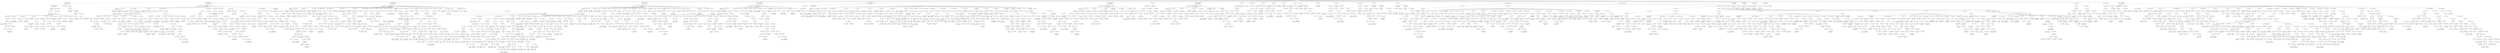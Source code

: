 digraph ast {
node [shape=none];
368645 [label=<<TABLE border='1' cellspacing='0' cellpadding='10' style='rounded' ><TR><TD border='0'>368645</TD><TD border='0'><B>CastExpression</B></TD></TR></TABLE>>];
368645 -> 368644 [weight=2];
368644 [label=<<TABLE border='1' cellspacing='0' cellpadding='10' style='rounded' ><TR><TD border='0'>368644</TD><TD border='0'><B>Variable</B></TD></TR><HR/><TR><TD border='0' cellpadding='5'>(1453, 7189)</TD><TD border='0' cellpadding='5'>dismissed</TD></TR></TABLE>>];
368646 [label=<<TABLE border='1' cellspacing='0' cellpadding='10' style='rounded' ><TR><TD border='0'>368646</TD><TD border='0'><B>Variable</B></TD></TR><HR/><TR><TD border='0' cellpadding='5'>(0, 3717)</TD><TD border='0' cellpadding='5'>update</TD></TR></TABLE>>];
368641 [label=<<TABLE border='1' cellspacing='0' cellpadding='10' style='rounded' ><TR><TD border='0'>368641</TD><TD border='0'><B>StringLiteral</B></TD></TR><HR/><TR><TD border='0' cellpadding='5' colspan='2'>&lt;ul id='dismissed-updates' class='cor...</TD></TR></TABLE>>];
368640 [label=<<TABLE border='1' cellspacing='0' cellpadding='10' style='rounded' ><TR><TD border='0'>368640</TD><TD border='0'><B>EchoStatement</B></TD></TR></TABLE>>];
368640 -> 368639 [weight=2];
368643 [label=<<TABLE border='1' cellspacing='0' cellpadding='10' style='rounded' ><TR><TD border='0'>368643</TD><TD border='0'><B>EchoStatement</B></TD></TR></TABLE>>];
368643 -> 368642 [weight=2];
368642 [label=<<TABLE border='1' cellspacing='0' cellpadding='10' style='rounded' ><TR><TD border='0'>368642</TD><TD border='0'><B>ArgumentList</B></TD></TR></TABLE>>];
368642 -> 368641 [weight=2];
368653 [label=<<TABLE border='1' cellspacing='0' cellpadding='10' style='rounded' ><TR><TD border='0'>368653</TD><TD border='0'><B>ArgumentList</B></TD></TR></TABLE>>];
368653 -> 368652 [weight=2];
368652 [label=<<TABLE border='1' cellspacing='0' cellpadding='10' style='rounded' ><TR><TD border='0'>368652</TD><TD border='0'><B>Variable</B></TD></TR><HR/><TR><TD border='0' cellpadding='5'>(0, 3717)</TD><TD border='0' cellpadding='5'>update</TD></TR></TABLE>>];
368655 [label=<<TABLE border='1' cellspacing='0' cellpadding='10' style='rounded' ><TR><TD border='0'>368655</TD><TD border='0'><B>StringLiteral</B></TD></TR><HR/><TR><TD border='0' cellpadding='5' colspan='2'>&lt;li&gt;</TD></TR></TABLE>>];
368654 [label=<<TABLE border='1' cellspacing='0' cellpadding='10' style='rounded' ><TR><TD border='0'>368654</TD><TD border='0'><B>FunctionCall</B></TD></TR><HR/><TR><TD border='0' cellpadding='5' colspan='2'>list_core_update</TD></TR></TABLE>>];
368654 -> 368651 [weight=2];
368654 -> 368653 [weight=2];
368649 [label=<<TABLE border='1' cellspacing='0' cellpadding='10' style='rounded' ><TR><TD border='0'>368649</TD><TD border='0'><B>ArgumentList</B></TD></TR></TABLE>>];
368649 -> 368648 [weight=2];
368648 [label=<<TABLE border='1' cellspacing='0' cellpadding='10' style='rounded' ><TR><TD border='0'>368648</TD><TD border='0'><B>StringLiteral</B></TD></TR><HR/><TR><TD border='0' cellpadding='5' colspan='2'>&lt;li&gt;</TD></TR></TABLE>>];
368651 [label=<<TABLE border='1' cellspacing='0' cellpadding='10' style='rounded' ><TR><TD border='0'>368651</TD><TD border='0'><B>Id</B></TD></TR><HR/><TR><TD border='0' cellpadding='5' colspan='2'>list_core_update</TD></TR></TABLE>>];
368650 [label=<<TABLE border='1' cellspacing='0' cellpadding='10' style='rounded' ><TR><TD border='0'>368650</TD><TD border='0'><B>EchoStatement</B></TD></TR></TABLE>>];
368650 -> 368649 [weight=2];
368661 [label=<<TABLE border='1' cellspacing='0' cellpadding='10' style='rounded' ><TR><TD border='0'>368661</TD><TD border='0'><B>StringLiteral</B></TD></TR><HR/><TR><TD border='0' cellpadding='5' colspan='2'>&lt;ul&gt;</TD></TR></TABLE>>];
368660 [label=<<TABLE border='1' cellspacing='0' cellpadding='10' style='rounded' ><TR><TD border='0'>368660</TD><TD border='0'><B>StatementBody</B></TD></TR></TABLE>>];
368660 -> 368658 [weight=2];
368663 [label=<<TABLE border='1' cellspacing='0' cellpadding='10' style='rounded' ><TR><TD border='0'>368663</TD><TD border='0'><B>EchoStatement</B></TD></TR></TABLE>>];
368663 -> 368662 [weight=2];
368662 [label=<<TABLE border='1' cellspacing='0' cellpadding='10' style='rounded' ><TR><TD border='0'>368662</TD><TD border='0'><B>ArgumentList</B></TD></TR></TABLE>>];
368662 -> 368661 [weight=2];
368657 [label=<<TABLE border='1' cellspacing='0' cellpadding='10' style='rounded' ><TR><TD border='0'>368657</TD><TD border='0'><B>EchoStatement</B></TD></TR></TABLE>>];
368657 -> 368656 [weight=2];
368656 [label=<<TABLE border='1' cellspacing='0' cellpadding='10' style='rounded' ><TR><TD border='0'>368656</TD><TD border='0'><B>ArgumentList</B></TD></TR></TABLE>>];
368656 -> 368655 [weight=2];
368659 [label=<<TABLE border='1' cellspacing='0' cellpadding='10' style='rounded' ><TR><TD border='0'>368659</TD><TD border='0'><B>ForEach</B></TD></TR></TABLE>>];
368659 -> 368645 [weight=2];
368659 -> 368646 [weight=2];
368659 -> 368660 [weight=2];
368658 [label=<<TABLE border='1' cellspacing='0' cellpadding='10' style='rounded' ><TR><TD border='0'>368658</TD><TD border='0'><B>Block</B></TD></TR></TABLE>>];
368658 -> 368650 [weight=2];
368658 -> 368654 [weight=2];
368658 -> 368657 [weight=2];
368669 [label=<<TABLE border='1' cellspacing='0' cellpadding='10' style='rounded' ><TR><TD border='0'>368669</TD><TD border='0'><B>Id</B></TD></TR><HR/><TR><TD border='0' cellpadding='5' colspan='2'>core_upgrade_preamble</TD></TR></TABLE>>];
368668 [label=<<TABLE border='1' cellspacing='0' cellpadding='10' style='rounded' ><TR><TD border='0'>368668</TD><TD border='0'><B>FunctionStatement</B></TD></TR><HR/><TR><TD border='0' cellpadding='5'>Scope</TD><TD border='0' cellpadding='5'>1453</TD></TR><HR/><TR><TD border='0' cellpadding='5' colspan='2'>dismissed_updates</TD></TR></TABLE>>];
368668 -> 368590 [weight=2];
368668 -> 368591 [weight=2];
368668 -> 368667 [weight=2];
368671 [label=<<TABLE border='1' cellspacing='0' cellpadding='10' style='rounded' ><TR><TD border='0'>368671</TD><TD border='0'><B>ParameterList</B></TD></TR></TABLE>>];
368670 [label=<<TABLE border='1' cellspacing='0' cellpadding='10' style='rounded' ><TR><TD border='0'>368670</TD><TD border='0'><B>ReturnValueFunction</B></TD></TR><HR/><TR><TD border='0' cellpadding='5' colspan='2'>core_upgrade_preamble</TD></TR></TABLE>>];
368670 -> 368669 [weight=2];
368665 [label=<<TABLE border='1' cellspacing='0' cellpadding='10' style='rounded' ><TR><TD border='0'>368665</TD><TD border='0'><B>IfThenStatement</B></TD></TR></TABLE>>];
368665 -> 368603 [weight=2];
368665 -> 368666 [weight=2];
368664 [label=<<TABLE border='1' cellspacing='0' cellpadding='10' style='rounded' ><TR><TD border='0'>368664</TD><TD border='0'><B>Block</B></TD></TR></TABLE>>];
368664 -> 368605 [weight=2];
368664 -> 368614 [weight=2];
368664 -> 368622 [weight=2];
368664 -> 368625 [weight=2];
368664 -> 368626 [weight=2];
368664 -> 368629 [weight=2];
368664 -> 368630 [weight=2];
368664 -> 368640 [weight=2];
368664 -> 368643 [weight=2];
368664 -> 368659 [weight=2];
368664 -> 368663 [weight=2];
368667 [label=<<TABLE border='1' cellspacing='0' cellpadding='10' style='rounded' ><TR><TD border='0'>368667</TD><TD border='0'><B>Block</B></TD></TR></TABLE>>];
368667 -> 368593 [weight=2];
368667 -> 368665 [weight=2];
368666 [label=<<TABLE border='1' cellspacing='0' cellpadding='10' style='rounded' ><TR><TD border='0'>368666</TD><TD border='0'><B>StatementBody</B></TD></TR></TABLE>>];
368666 -> 368664 [weight=2];
368677 [label=<<TABLE border='1' cellspacing='0' cellpadding='10' style='rounded' ><TR><TD border='0'>368677</TD><TD border='0'><B>BinOP</B></TD></TR><HR/><TR><TD border='0' cellpadding='5' colspan='2'>=</TD></TR></TABLE>>];
368677 -> 368676 [weight=2];
368677 -> 368681 [weight=2];
368676 [label=<<TABLE border='1' cellspacing='0' cellpadding='10' style='rounded' ><TR><TD border='0'>368676</TD><TD border='0'><B>Variable</B></TD></TR><HR/><TR><TD border='0' cellpadding='5'>(0, 168)</TD><TD border='0' cellpadding='5'>wp_version</TD></TR></TABLE>>];
368679 [label=<<TABLE border='1' cellspacing='0' cellpadding='10' style='rounded' ><TR><TD border='0'>368679</TD><TD border='0'><B>StringLiteral</B></TD></TR><HR/><TR><TD border='0' cellpadding='5' colspan='2'>version</TD></TR></TABLE>>];
368678 [label=<<TABLE border='1' cellspacing='0' cellpadding='10' style='rounded' ><TR><TD border='0'>368678</TD><TD border='0'><B>Id</B></TD></TR><HR/><TR><TD border='0' cellpadding='5' colspan='2'>get_bloginfo</TD></TR></TABLE>>];
368673 [label=<<TABLE border='1' cellspacing='0' cellpadding='10' style='rounded' ><TR><TD border='0'>368673</TD><TD border='0'><B>Variable</B></TD></TR><HR/><TR><TD border='0' cellpadding='5'>(0, 770)</TD><TD border='0' cellpadding='5'>required_php_version</TD></TR></TABLE>>];
368672 [label=<<TABLE border='1' cellspacing='0' cellpadding='10' style='rounded' ><TR><TD border='0'>368672</TD><TD border='0'><B>Global</B></TD></TR><HR/><TR><TD border='0' cellpadding='5' colspan='2'>global</TD></TR></TABLE>>];
368675 [label=<<TABLE border='1' cellspacing='0' cellpadding='10' style='rounded' ><TR><TD border='0'>368675</TD><TD border='0'><B>VariableStatement</B></TD></TR></TABLE>>];
368675 -> 368672 [weight=2];
368675 -> 368673 [weight=2];
368675 -> 368674 [weight=2];
368674 [label=<<TABLE border='1' cellspacing='0' cellpadding='10' style='rounded' ><TR><TD border='0'>368674</TD><TD border='0'><B>Variable</B></TD></TR><HR/><TR><TD border='0' cellpadding='5'>(0, 771)</TD><TD border='0' cellpadding='5'>required_mysql_version</TD></TR></TABLE>>];
368685 [label=<<TABLE border='1' cellspacing='0' cellpadding='10' style='rounded' ><TR><TD border='0'>368685</TD><TD border='0'><B>ArgumentList</B></TD></TR></TABLE>>];
368684 [label=<<TABLE border='1' cellspacing='0' cellpadding='10' style='rounded' ><TR><TD border='0'>368684</TD><TD border='0'><B>Id</B></TD></TR><HR/><TR><TD border='0' cellpadding='5' colspan='2'>get_core_updates</TD></TR></TABLE>>];
368686 [label=<<TABLE border='1' cellspacing='0' cellpadding='10' style='rounded' ><TR><TD border='0'>368686</TD><TD border='0'><B>FunctionCall</B></TD></TR><HR/><TR><TD border='0' cellpadding='5' colspan='2'>get_core_updates</TD></TR></TABLE>>];
368686 -> 368684 [weight=2];
368686 -> 368685 [weight=2];
368681 [label=<<TABLE border='1' cellspacing='0' cellpadding='10' style='rounded' ><TR><TD border='0'>368681</TD><TD border='0'><B>FunctionCall</B></TD></TR><HR/><TR><TD border='0' cellpadding='5' colspan='2'>get_bloginfo</TD></TR></TABLE>>];
368681 -> 368678 [weight=2];
368681 -> 368680 [weight=2];
368680 [label=<<TABLE border='1' cellspacing='0' cellpadding='10' style='rounded' ><TR><TD border='0'>368680</TD><TD border='0'><B>ArgumentList</B></TD></TR></TABLE>>];
368680 -> 368679 [weight=2];
368683 [label=<<TABLE border='1' cellspacing='0' cellpadding='10' style='rounded' ><TR><TD border='0'>368683</TD><TD border='0'><B>BinOP</B></TD></TR><HR/><TR><TD border='0' cellpadding='5' colspan='2'>=</TD></TR></TABLE>>];
368683 -> 368682 [weight=2];
368683 -> 368686 [weight=2];
368682 [label=<<TABLE border='1' cellspacing='0' cellpadding='10' style='rounded' ><TR><TD border='0'>368682</TD><TD border='0'><B>Variable</B></TD></TR><HR/><TR><TD border='0' cellpadding='5'>(1454, 7192)</TD><TD border='0' cellpadding='5'>updates</TD></TR></TABLE>>];
368693 [label=<<TABLE border='1' cellspacing='0' cellpadding='10' style='rounded' ><TR><TD border='0'>368693</TD><TD border='0'><B>PostfixExpression</B></TD></TR></TABLE>>];
368693 -> 368689 [weight=2];
368693 -> 368692 [weight=2];
368692 [label=<<TABLE border='1' cellspacing='0' cellpadding='10' style='rounded' ><TR><TD border='0'>368692</TD><TD border='0'><B>BinOP</B></TD></TR><HR/><TR><TD border='0' cellpadding='5' colspan='2'>-&gt;</TD></TR></TABLE>>];
368692 -> 368690 [weight=2];
368692 -> 368691 [weight=2];
368695 [label=<<TABLE border='1' cellspacing='0' cellpadding='10' style='rounded' ><TR><TD border='0'>368695</TD><TD border='0'><B>FunctionCall</B></TD></TR><HR/><TR><TD border='0' cellpadding='5' colspan='2'>isset</TD></TR></TABLE>>];
368695 -> 368688 [weight=2];
368695 -> 368694 [weight=2];
368694 [label=<<TABLE border='1' cellspacing='0' cellpadding='10' style='rounded' ><TR><TD border='0'>368694</TD><TD border='0'><B>ArgumentList</B></TD></TR></TABLE>>];
368694 -> 368693 [weight=2];
368689 [label=<<TABLE border='1' cellspacing='0' cellpadding='10' style='rounded' ><TR><TD border='0'>368689</TD><TD border='0'><B>Variable</B></TD></TR><HR/><TR><TD border='0' cellpadding='5'>(1454, 7192)</TD><TD border='0' cellpadding='5'>updates</TD></TR></TABLE>>];
368688 [label=<<TABLE border='1' cellspacing='0' cellpadding='10' style='rounded' ><TR><TD border='0'>368688</TD><TD border='0'><B>Id</B></TD></TR><HR/><TR><TD border='0' cellpadding='5' colspan='2'>isset</TD></TR></TABLE>>];
368691 [label=<<TABLE border='1' cellspacing='0' cellpadding='10' style='rounded' ><TR><TD border='0'>368691</TD><TD border='0'><B>Id</B></TD></TR><HR/><TR><TD border='0' cellpadding='5' colspan='2'>response</TD></TR></TABLE>>];
368690 [label=<<TABLE border='1' cellspacing='0' cellpadding='10' style='rounded' ><TR><TD border='0'>368690</TD><TD border='0'><B>IntegerLiteral</B></TD></TR><HR/><TR><TD border='0' cellpadding='5' colspan='2'>0</TD></TR></TABLE>>];
368701 [label=<<TABLE border='1' cellspacing='0' cellpadding='10' style='rounded' ><TR><TD border='0'>368701</TD><TD border='0'><B>IntegerLiteral</B></TD></TR><HR/><TR><TD border='0' cellpadding='5' colspan='2'>0</TD></TR></TABLE>>];
368700 [label=<<TABLE border='1' cellspacing='0' cellpadding='10' style='rounded' ><TR><TD border='0'>368700</TD><TD border='0'><B>Variable</B></TD></TR><HR/><TR><TD border='0' cellpadding='5'>(1454, 7192)</TD><TD border='0' cellpadding='5'>updates</TD></TR></TABLE>>];
368703 [label=<<TABLE border='1' cellspacing='0' cellpadding='10' style='rounded' ><TR><TD border='0'>368703</TD><TD border='0'><B>BinOP</B></TD></TR><HR/><TR><TD border='0' cellpadding='5' colspan='2'>-&gt;</TD></TR></TABLE>>];
368703 -> 368701 [weight=2];
368703 -> 368702 [weight=2];
368702 [label=<<TABLE border='1' cellspacing='0' cellpadding='10' style='rounded' ><TR><TD border='0'>368702</TD><TD border='0'><B>Id</B></TD></TR><HR/><TR><TD border='0' cellpadding='5' colspan='2'>response</TD></TR></TABLE>>];
368697 [label=<<TABLE border='1' cellspacing='0' cellpadding='10' style='rounded' ><TR><TD border='0'>368697</TD><TD border='0'><B>LogicOP</B></TD></TR><HR/><TR><TD border='0' cellpadding='5' colspan='2'>||</TD></TR></TABLE>>];
368697 -> 368696 [weight=2];
368697 -> 368699 [weight=2];
368696 [label=<<TABLE border='1' cellspacing='0' cellpadding='10' style='rounded' ><TR><TD border='0'>368696</TD><TD border='0'><B>UnaryOP</B></TD></TR><HR/><TR><TD border='0' cellpadding='5' colspan='2'>!</TD></TR></TABLE>>];
368696 -> 368695 [weight=2];
368699 [label=<<TABLE border='1' cellspacing='0' cellpadding='10' style='rounded' ><TR><TD border='0'>368699</TD><TD border='0'><B>RelOP</B></TD></TR><HR/><TR><TD border='0' cellpadding='5' colspan='2'>==</TD></TR></TABLE>>];
368699 -> 368698 [weight=2];
368699 -> 368704 [weight=2];
368698 [label=<<TABLE border='1' cellspacing='0' cellpadding='10' style='rounded' ><TR><TD border='0'>368698</TD><TD border='0'><B>StringLiteral</B></TD></TR><HR/><TR><TD border='0' cellpadding='5' colspan='2'>latest</TD></TR></TABLE>>];
368709 [label=<<TABLE border='1' cellspacing='0' cellpadding='10' style='rounded' ><TR><TD border='0'>368709</TD><TD border='0'><B>Id</B></TD></TR><HR/><TR><TD border='0' cellpadding='5' colspan='2'>_e</TD></TR></TABLE>>];
368708 [label=<<TABLE border='1' cellspacing='0' cellpadding='10' style='rounded' ><TR><TD border='0'>368708</TD><TD border='0'><B>EchoStatement</B></TD></TR></TABLE>>];
368708 -> 368707 [weight=2];
368711 [label=<<TABLE border='1' cellspacing='0' cellpadding='10' style='rounded' ><TR><TD border='0'>368711</TD><TD border='0'><B>ArgumentList</B></TD></TR></TABLE>>];
368711 -> 368710 [weight=2];
368710 [label=<<TABLE border='1' cellspacing='0' cellpadding='10' style='rounded' ><TR><TD border='0'>368710</TD><TD border='0'><B>StringLiteral</B></TD></TR><HR/><TR><TD border='0' cellpadding='5' colspan='2'>You have the latest version of WordPr...</TD></TR></TABLE>>];
368705 [label=<<TABLE border='1' cellspacing='0' cellpadding='10' style='rounded' ><TR><TD border='0'>368705</TD><TD border='0'><B>Condition</B></TD></TR></TABLE>>];
368705 -> 368697 [weight=2];
368704 [label=<<TABLE border='1' cellspacing='0' cellpadding='10' style='rounded' ><TR><TD border='0'>368704</TD><TD border='0'><B>PostfixExpression</B></TD></TR></TABLE>>];
368704 -> 368700 [weight=2];
368704 -> 368703 [weight=2];
368707 [label=<<TABLE border='1' cellspacing='0' cellpadding='10' style='rounded' ><TR><TD border='0'>368707</TD><TD border='0'><B>ArgumentList</B></TD></TR></TABLE>>];
368707 -> 368706 [weight=2];
368706 [label=<<TABLE border='1' cellspacing='0' cellpadding='10' style='rounded' ><TR><TD border='0'>368706</TD><TD border='0'><B>StringLiteral</B></TD></TR><HR/><TR><TD border='0' cellpadding='5' colspan='2'>&lt;h2&gt;</TD></TR></TABLE>>];
368717 [label=<<TABLE border='1' cellspacing='0' cellpadding='10' style='rounded' ><TR><TD border='0'>368717</TD><TD border='0'><B>FunctionCall</B></TD></TR><HR/><TR><TD border='0' cellpadding='5' colspan='2'>wp_http_supports</TD></TR></TABLE>>];
368717 -> 368713 [weight=2];
368717 -> 368716 [weight=2];
368716 [label=<<TABLE border='1' cellspacing='0' cellpadding='10' style='rounded' ><TR><TD border='0'>368716</TD><TD border='0'><B>ArgumentList</B></TD></TR></TABLE>>];
368716 -> 368715 [weight=2];
368719 [label=<<TABLE border='1' cellspacing='0' cellpadding='10' style='rounded' ><TR><TD border='0'>368719</TD><TD border='0'><B>Id</B></TD></TR><HR/><TR><TD border='0' cellpadding='5' colspan='2'>ABSPATH</TD></TR></TABLE>>];
368718 [label=<<TABLE border='1' cellspacing='0' cellpadding='10' style='rounded' ><TR><TD border='0'>368718</TD><TD border='0'><B>Condition</B></TD></TR></TABLE>>];
368718 -> 368717 [weight=2];
368713 [label=<<TABLE border='1' cellspacing='0' cellpadding='10' style='rounded' ><TR><TD border='0'>368713</TD><TD border='0'><B>Id</B></TD></TR><HR/><TR><TD border='0' cellpadding='5' colspan='2'>wp_http_supports</TD></TR></TABLE>>];
368712 [label=<<TABLE border='1' cellspacing='0' cellpadding='10' style='rounded' ><TR><TD border='0'>368712</TD><TD border='0'><B>FunctionCall</B></TD></TR><HR/><TR><TD border='0' cellpadding='5' colspan='2'>_e</TD></TR></TABLE>>];
368712 -> 368709 [weight=2];
368712 -> 368711 [weight=2];
368715 [label=<<TABLE border='1' cellspacing='0' cellpadding='10' style='rounded' ><TR><TD border='0'>368715</TD><TD border='0'><B>Array</B></TD></TR></TABLE>>];
368715 -> 368714 [weight=2];
368714 [label=<<TABLE border='1' cellspacing='0' cellpadding='10' style='rounded' ><TR><TD border='0'>368714</TD><TD border='0'><B>StringLiteral</B></TD></TR><HR/><TR><TD border='0' cellpadding='5' colspan='2'>ssl</TD></TR></TABLE>>];
368725 [label=<<TABLE border='1' cellspacing='0' cellpadding='10' style='rounded' ><TR><TD border='0'>368725</TD><TD border='0'><B>Id</B></TD></TR><HR/><TR><TD border='0' cellpadding='5' colspan='2'>WP_Automatic_Updater</TD></TR></TABLE>>];
368724 [label=<<TABLE border='1' cellspacing='0' cellpadding='10' style='rounded' ><TR><TD border='0'>368724</TD><TD border='0'><B>BinOP</B></TD></TR><HR/><TR><TD border='0' cellpadding='5' colspan='2'>=</TD></TR></TABLE>>];
368724 -> 368723 [weight=2];
368724 -> 368726 [weight=2];
368727 [label=<<TABLE border='1' cellspacing='0' cellpadding='10' style='rounded' ><TR><TD border='0'>368727</TD><TD border='0'><B>Variable</B></TD></TR><HR/><TR><TD border='0' cellpadding='5'>(1454, 7193)</TD><TD border='0' cellpadding='5'>future_minor_update</TD></TR></TABLE>>];
368726 [label=<<TABLE border='1' cellspacing='0' cellpadding='10' style='rounded' ><TR><TD border='0'>368726</TD><TD border='0'><B>ClassInstanciation</B></TD></TR></TABLE>>];
368726 -> 368725 [weight=2];
368721 [label=<<TABLE border='1' cellspacing='0' cellpadding='10' style='rounded' ><TR><TD border='0'>368721</TD><TD border='0'><B>StringLiteral</B></TD></TR><HR/><TR><TD border='0' cellpadding='5' colspan='2'>wp-adminincludesclass-wp-upgrader.php</TD></TR></TABLE>>];
368720 [label=<<TABLE border='1' cellspacing='0' cellpadding='10' style='rounded' ><TR><TD border='0'>368720</TD><TD border='0'><B>BinOP</B></TD></TR><HR/><TR><TD border='0' cellpadding='5' colspan='2'>.</TD></TR></TABLE>>];
368720 -> 368719 [weight=2];
368720 -> 368721 [weight=2];
368723 [label=<<TABLE border='1' cellspacing='0' cellpadding='10' style='rounded' ><TR><TD border='0'>368723</TD><TD border='0'><B>Variable</B></TD></TR><HR/><TR><TD border='0' cellpadding='5'>(0, 2551)</TD><TD border='0' cellpadding='5'>upgrader</TD></TR></TABLE>>];
368722 [label=<<TABLE border='1' cellspacing='0' cellpadding='10' style='rounded' ><TR><TD border='0'>368722</TD><TD border='0'><B>RequireOnceStatement</B></TD></TR></TABLE>>];
368722 -> 368720 [weight=2];
368733 [label=<<TABLE border='1' cellspacing='0' cellpadding='10' style='rounded' ><TR><TD border='0'>368733</TD><TD border='0'><B>StringLiteral</B></TD></TR><HR/><TR><TD border='0' cellpadding='5' colspan='2'>.1.next.minor</TD></TR></TABLE>>];
368732 [label=<<TABLE border='1' cellspacing='0' cellpadding='10' style='rounded' ><TR><TD border='0'>368732</TD><TD border='0'><B>BinOP</B></TD></TR><HR/><TR><TD border='0' cellpadding='5' colspan='2'>.</TD></TR></TABLE>>];
368732 -> 368731 [weight=2];
368732 -> 368733 [weight=2];
368735 [label=<<TABLE border='1' cellspacing='0' cellpadding='10' style='rounded' ><TR><TD border='0'>368735</TD><TD border='0'><B>Variable</B></TD></TR><HR/><TR><TD border='0' cellpadding='5'>(0, 168)</TD><TD border='0' cellpadding='5'>wp_version</TD></TR></TABLE>>];
368734 [label=<<TABLE border='1' cellspacing='0' cellpadding='10' style='rounded' ><TR><TD border='0'>368734</TD><TD border='0'><B>StringLiteral</B></TD></TR><HR/><TR><TD border='0' cellpadding='5' colspan='2'>version</TD></TR></TABLE>>];
368729 [label=<<TABLE border='1' cellspacing='0' cellpadding='10' style='rounded' ><TR><TD border='0'>368729</TD><TD border='0'><B>Object</B></TD></TR><HR/><TR><TD border='0' cellpadding='5' colspan='2'>object</TD></TR></TABLE>>];
368728 [label=<<TABLE border='1' cellspacing='0' cellpadding='10' style='rounded' ><TR><TD border='0'>368728</TD><TD border='0'><B>BinOP</B></TD></TR><HR/><TR><TD border='0' cellpadding='5' colspan='2'>=</TD></TR></TABLE>>];
368728 -> 368727 [weight=2];
368728 -> 368743 [weight=2];
368731 [label=<<TABLE border='1' cellspacing='0' cellpadding='10' style='rounded' ><TR><TD border='0'>368731</TD><TD border='0'><B>Variable</B></TD></TR><HR/><TR><TD border='0' cellpadding='5'>(0, 168)</TD><TD border='0' cellpadding='5'>wp_version</TD></TR></TABLE>>];
368730 [label=<<TABLE border='1' cellspacing='0' cellpadding='10' style='rounded' ><TR><TD border='0'>368730</TD><TD border='0'><B>StringLiteral</B></TD></TR><HR/><TR><TD border='0' cellpadding='5' colspan='2'>current</TD></TR></TABLE>>];
368741 [label=<<TABLE border='1' cellspacing='0' cellpadding='10' style='rounded' ><TR><TD border='0'>368741</TD><TD border='0'><B>Variable</B></TD></TR><HR/><TR><TD border='0' cellpadding='5'>(0, 771)</TD><TD border='0' cellpadding='5'>required_mysql_version</TD></TR></TABLE>>];
368740 [label=<<TABLE border='1' cellspacing='0' cellpadding='10' style='rounded' ><TR><TD border='0'>368740</TD><TD border='0'><B>StringLiteral</B></TD></TR><HR/><TR><TD border='0' cellpadding='5' colspan='2'>mysql_version</TD></TR></TABLE>>];
368743 [label=<<TABLE border='1' cellspacing='0' cellpadding='10' style='rounded' ><TR><TD border='0'>368743</TD><TD border='0'><B>CastExpression</B></TD></TR></TABLE>>];
368743 -> 368729 [weight=2];
368743 -> 368742 [weight=2];
368742 [label=<<TABLE border='1' cellspacing='0' cellpadding='10' style='rounded' ><TR><TD border='0'>368742</TD><TD border='0'><B>Array</B></TD></TR></TABLE>>];
368742 -> 368730 [weight=2];
368742 -> 368732 [weight=2];
368742 -> 368734 [weight=2];
368742 -> 368736 [weight=2];
368742 -> 368738 [weight=2];
368742 -> 368739 [weight=2];
368742 -> 368740 [weight=2];
368742 -> 368741 [weight=2];
368737 [label=<<TABLE border='1' cellspacing='0' cellpadding='10' style='rounded' ><TR><TD border='0'>368737</TD><TD border='0'><B>StringLiteral</B></TD></TR><HR/><TR><TD border='0' cellpadding='5' colspan='2'>.1.next.minor</TD></TR></TABLE>>];
368736 [label=<<TABLE border='1' cellspacing='0' cellpadding='10' style='rounded' ><TR><TD border='0'>368736</TD><TD border='0'><B>BinOP</B></TD></TR><HR/><TR><TD border='0' cellpadding='5' colspan='2'>.</TD></TR></TABLE>>];
368736 -> 368735 [weight=2];
368736 -> 368737 [weight=2];
368739 [label=<<TABLE border='1' cellspacing='0' cellpadding='10' style='rounded' ><TR><TD border='0'>368739</TD><TD border='0'><B>Variable</B></TD></TR><HR/><TR><TD border='0' cellpadding='5'>(0, 770)</TD><TD border='0' cellpadding='5'>required_php_version</TD></TR></TABLE>>];
368738 [label=<<TABLE border='1' cellspacing='0' cellpadding='10' style='rounded' ><TR><TD border='0'>368738</TD><TD border='0'><B>StringLiteral</B></TD></TR><HR/><TR><TD border='0' cellpadding='5' colspan='2'>php_version</TD></TR></TABLE>>];
368749 [label=<<TABLE border='1' cellspacing='0' cellpadding='10' style='rounded' ><TR><TD border='0'>368749</TD><TD border='0'><B>Variable</B></TD></TR><HR/><TR><TD border='0' cellpadding='5'>(1454, 7193)</TD><TD border='0' cellpadding='5'>future_minor_update</TD></TR></TABLE>>];
368748 [label=<<TABLE border='1' cellspacing='0' cellpadding='10' style='rounded' ><TR><TD border='0'>368748</TD><TD border='0'><B>StringLiteral</B></TD></TR><HR/><TR><TD border='0' cellpadding='5' colspan='2'>core</TD></TR></TABLE>>];
368751 [label=<<TABLE border='1' cellspacing='0' cellpadding='10' style='rounded' ><TR><TD border='0'>368751</TD><TD border='0'><B>ArgumentList</B></TD></TR></TABLE>>];
368751 -> 368748 [weight=2];
368751 -> 368749 [weight=2];
368751 -> 368750 [weight=2];
368750 [label=<<TABLE border='1' cellspacing='0' cellpadding='10' style='rounded' ><TR><TD border='0'>368750</TD><TD border='0'><B>Id</B></TD></TR><HR/><TR><TD border='0' cellpadding='5' colspan='2'>ABSPATH</TD></TR></TABLE>>];
368745 [label=<<TABLE border='1' cellspacing='0' cellpadding='10' style='rounded' ><TR><TD border='0'>368745</TD><TD border='0'><B>BinOP</B></TD></TR><HR/><TR><TD border='0' cellpadding='5' colspan='2'>=</TD></TR></TABLE>>];
368745 -> 368744 [weight=2];
368745 -> 368753 [weight=2];
368744 [label=<<TABLE border='1' cellspacing='0' cellpadding='10' style='rounded' ><TR><TD border='0'>368744</TD><TD border='0'><B>Variable</B></TD></TR><HR/><TR><TD border='0' cellpadding='5'>(1454, 7194)</TD><TD border='0' cellpadding='5'>should_auto_update</TD></TR></TABLE>>];
368747 [label=<<TABLE border='1' cellspacing='0' cellpadding='10' style='rounded' ><TR><TD border='0'>368747</TD><TD border='0'><B>Id</B></TD></TR><HR/><TR><TD border='0' cellpadding='5' colspan='2'>should_update</TD></TR></TABLE>>];
368746 [label=<<TABLE border='1' cellspacing='0' cellpadding='10' style='rounded' ><TR><TD border='0'>368746</TD><TD border='0'><B>Variable</B></TD></TR><HR/><TR><TD border='0' cellpadding='5'>(0, 2551)</TD><TD border='0' cellpadding='5'>upgrader</TD></TR></TABLE>>];
368757 [label=<<TABLE border='1' cellspacing='0' cellpadding='10' style='rounded' ><TR><TD border='0'>368757</TD><TD border='0'><B>BinOP</B></TD></TR><HR/><TR><TD border='0' cellpadding='5' colspan='2'>.</TD></TR></TABLE>>];
368757 -> 368756 [weight=2];
368757 -> 368761 [weight=2];
368756 [label=<<TABLE border='1' cellspacing='0' cellpadding='10' style='rounded' ><TR><TD border='0'>368756</TD><TD border='0'><B>StringLiteral</B></TD></TR><HR/><TR><TD border='0' cellpadding='5' colspan='2'> </TD></TR></TABLE>>];
368759 [label=<<TABLE border='1' cellspacing='0' cellpadding='10' style='rounded' ><TR><TD border='0'>368759</TD><TD border='0'><B>StringLiteral</B></TD></TR><HR/><TR><TD border='0' cellpadding='5' colspan='2'>Future security updates will be appli...</TD></TR></TABLE>>];
368758 [label=<<TABLE border='1' cellspacing='0' cellpadding='10' style='rounded' ><TR><TD border='0'>368758</TD><TD border='0'><B>Id</B></TD></TR><HR/><TR><TD border='0' cellpadding='5' colspan='2'>__</TD></TR></TABLE>>];
368753 [label=<<TABLE border='1' cellspacing='0' cellpadding='10' style='rounded' ><TR><TD border='0'>368753</TD><TD border='0'><B>BinOP</B></TD></TR><HR/><TR><TD border='0' cellpadding='5' colspan='2'>-&gt;</TD></TR></TABLE>>];
368753 -> 368746 [weight=2];
368753 -> 368752 [weight=2];
368752 [label=<<TABLE border='1' cellspacing='0' cellpadding='10' style='rounded' ><TR><TD border='0'>368752</TD><TD border='0'><B>MethodCall</B></TD></TR><HR/><TR><TD border='0' cellpadding='5' colspan='2'>should_update</TD></TR></TABLE>>];
368752 -> 368747 [weight=2];
368752 -> 368751 [weight=2];
368755 [label=<<TABLE border='1' cellspacing='0' cellpadding='10' style='rounded' ><TR><TD border='0'>368755</TD><TD border='0'><B>Condition</B></TD></TR></TABLE>>];
368755 -> 368754 [weight=2];
368754 [label=<<TABLE border='1' cellspacing='0' cellpadding='10' style='rounded' ><TR><TD border='0'>368754</TD><TD border='0'><B>Variable</B></TD></TR><HR/><TR><TD border='0' cellpadding='5'>(1454, 7194)</TD><TD border='0' cellpadding='5'>should_auto_update</TD></TR></TABLE>>];
368765 [label=<<TABLE border='1' cellspacing='0' cellpadding='10' style='rounded' ><TR><TD border='0'>368765</TD><TD border='0'><B>StatementBody</B></TD></TR></TABLE>>];
368765 -> 368763 [weight=2];
368764 [label=<<TABLE border='1' cellspacing='0' cellpadding='10' style='rounded' ><TR><TD border='0'>368764</TD><TD border='0'><B>IfThenStatement</B></TD></TR></TABLE>>];
368764 -> 368755 [weight=2];
368764 -> 368765 [weight=2];
368767 [label=<<TABLE border='1' cellspacing='0' cellpadding='10' style='rounded' ><TR><TD border='0'>368767</TD><TD border='0'><B>IfThenStatement</B></TD></TR></TABLE>>];
368767 -> 368718 [weight=2];
368767 -> 368768 [weight=2];
368766 [label=<<TABLE border='1' cellspacing='0' cellpadding='10' style='rounded' ><TR><TD border='0'>368766</TD><TD border='0'><B>Block</B></TD></TR></TABLE>>];
368766 -> 368722 [weight=2];
368766 -> 368724 [weight=2];
368766 -> 368728 [weight=2];
368766 -> 368745 [weight=2];
368766 -> 368764 [weight=2];
368761 [label=<<TABLE border='1' cellspacing='0' cellpadding='10' style='rounded' ><TR><TD border='0'>368761</TD><TD border='0'><B>FunctionCall</B></TD></TR><HR/><TR><TD border='0' cellpadding='5' colspan='2'>__</TD></TR></TABLE>>];
368761 -> 368758 [weight=2];
368761 -> 368760 [weight=2];
368760 [label=<<TABLE border='1' cellspacing='0' cellpadding='10' style='rounded' ><TR><TD border='0'>368760</TD><TD border='0'><B>ArgumentList</B></TD></TR></TABLE>>];
368760 -> 368759 [weight=2];
368763 [label=<<TABLE border='1' cellspacing='0' cellpadding='10' style='rounded' ><TR><TD border='0'>368763</TD><TD border='0'><B>EchoStatement</B></TD></TR></TABLE>>];
368763 -> 368762 [weight=2];
368762 [label=<<TABLE border='1' cellspacing='0' cellpadding='10' style='rounded' ><TR><TD border='0'>368762</TD><TD border='0'><B>ArgumentList</B></TD></TR></TABLE>>];
368762 -> 368757 [weight=2];
368773 [label=<<TABLE border='1' cellspacing='0' cellpadding='10' style='rounded' ><TR><TD border='0'>368773</TD><TD border='0'><B>IfThenElseStatement</B></TD></TR></TABLE>>];
368773 -> 368705 [weight=2];
368773 -> 368774 [weight=2];
368773 -> 368797 [weight=2];
368772 [label=<<TABLE border='1' cellspacing='0' cellpadding='10' style='rounded' ><TR><TD border='0'>368772</TD><TD border='0'><B>Block</B></TD></TR></TABLE>>];
368772 -> 368708 [weight=2];
368772 -> 368712 [weight=2];
368772 -> 368767 [weight=2];
368772 -> 368771 [weight=2];
368775 [label=<<TABLE border='1' cellspacing='0' cellpadding='10' style='rounded' ><TR><TD border='0'>368775</TD><TD border='0'><B>StringLiteral</B></TD></TR><HR/><TR><TD border='0' cellpadding='5' colspan='2'>&lt;div class='notice notice-warning'&gt;&lt;p&gt;</TD></TR></TABLE>>];
368774 [label=<<TABLE border='1' cellspacing='0' cellpadding='10' style='rounded' ><TR><TD border='0'>368774</TD><TD border='0'><B>StatementBody</B></TD></TR></TABLE>>];
368774 -> 368772 [weight=2];
368769 [label=<<TABLE border='1' cellspacing='0' cellpadding='10' style='rounded' ><TR><TD border='0'>368769</TD><TD border='0'><B>StringLiteral</B></TD></TR><HR/><TR><TD border='0' cellpadding='5' colspan='2'>&lt;h2&gt;</TD></TR></TABLE>>];
368768 [label=<<TABLE border='1' cellspacing='0' cellpadding='10' style='rounded' ><TR><TD border='0'>368768</TD><TD border='0'><B>StatementBody</B></TD></TR></TABLE>>];
368768 -> 368766 [weight=2];
368771 [label=<<TABLE border='1' cellspacing='0' cellpadding='10' style='rounded' ><TR><TD border='0'>368771</TD><TD border='0'><B>EchoStatement</B></TD></TR></TABLE>>];
368771 -> 368770 [weight=2];
368770 [label=<<TABLE border='1' cellspacing='0' cellpadding='10' style='rounded' ><TR><TD border='0'>368770</TD><TD border='0'><B>ArgumentList</B></TD></TR></TABLE>>];
368770 -> 368769 [weight=2];
368781 [label=<<TABLE border='1' cellspacing='0' cellpadding='10' style='rounded' ><TR><TD border='0'>368781</TD><TD border='0'><B>FunctionCall</B></TD></TR><HR/><TR><TD border='0' cellpadding='5' colspan='2'>_e</TD></TR></TABLE>>];
368781 -> 368778 [weight=2];
368781 -> 368780 [weight=2];
368780 [label=<<TABLE border='1' cellspacing='0' cellpadding='10' style='rounded' ><TR><TD border='0'>368780</TD><TD border='0'><B>ArgumentList</B></TD></TR></TABLE>>];
368780 -> 368779 [weight=2];
368783 [label=<<TABLE border='1' cellspacing='0' cellpadding='10' style='rounded' ><TR><TD border='0'>368783</TD><TD border='0'><B>ArgumentList</B></TD></TR></TABLE>>];
368783 -> 368782 [weight=2];
368782 [label=<<TABLE border='1' cellspacing='0' cellpadding='10' style='rounded' ><TR><TD border='0'>368782</TD><TD border='0'><B>StringLiteral</B></TD></TR><HR/><TR><TD border='0' cellpadding='5' colspan='2'>&lt;p&gt;&lt;div&gt;</TD></TR></TABLE>>];
368777 [label=<<TABLE border='1' cellspacing='0' cellpadding='10' style='rounded' ><TR><TD border='0'>368777</TD><TD border='0'><B>EchoStatement</B></TD></TR></TABLE>>];
368777 -> 368776 [weight=2];
368776 [label=<<TABLE border='1' cellspacing='0' cellpadding='10' style='rounded' ><TR><TD border='0'>368776</TD><TD border='0'><B>ArgumentList</B></TD></TR></TABLE>>];
368776 -> 368775 [weight=2];
368779 [label=<<TABLE border='1' cellspacing='0' cellpadding='10' style='rounded' ><TR><TD border='0'>368779</TD><TD border='0'><B>StringLiteral</B></TD></TR><HR/><TR><TD border='0' cellpadding='5' colspan='2'>&lt;strong&gt;Important:&lt;strong&gt; before up...</TD></TR></TABLE>>];
368778 [label=<<TABLE border='1' cellspacing='0' cellpadding='10' style='rounded' ><TR><TD border='0'>368778</TD><TD border='0'><B>Id</B></TD></TR><HR/><TR><TD border='0' cellpadding='5' colspan='2'>_e</TD></TR></TABLE>>];
368789 [label=<<TABLE border='1' cellspacing='0' cellpadding='10' style='rounded' ><TR><TD border='0'>368789</TD><TD border='0'><B>StringLiteral</B></TD></TR><HR/><TR><TD border='0' cellpadding='5' colspan='2'>An updated version of WordPress is av...</TD></TR></TABLE>>];
368788 [label=<<TABLE border='1' cellspacing='0' cellpadding='10' style='rounded' ><TR><TD border='0'>368788</TD><TD border='0'><B>Id</B></TD></TR><HR/><TR><TD border='0' cellpadding='5' colspan='2'>_e</TD></TR></TABLE>>];
368791 [label=<<TABLE border='1' cellspacing='0' cellpadding='10' style='rounded' ><TR><TD border='0'>368791</TD><TD border='0'><B>FunctionCall</B></TD></TR><HR/><TR><TD border='0' cellpadding='5' colspan='2'>_e</TD></TR></TABLE>>];
368791 -> 368788 [weight=2];
368791 -> 368790 [weight=2];
368790 [label=<<TABLE border='1' cellspacing='0' cellpadding='10' style='rounded' ><TR><TD border='0'>368790</TD><TD border='0'><B>ArgumentList</B></TD></TR></TABLE>>];
368790 -> 368789 [weight=2];
368785 [label=<<TABLE border='1' cellspacing='0' cellpadding='10' style='rounded' ><TR><TD border='0'>368785</TD><TD border='0'><B>StringLiteral</B></TD></TR><HR/><TR><TD border='0' cellpadding='5' colspan='2'>&lt;h2 class='response'&gt;</TD></TR></TABLE>>];
368784 [label=<<TABLE border='1' cellspacing='0' cellpadding='10' style='rounded' ><TR><TD border='0'>368784</TD><TD border='0'><B>EchoStatement</B></TD></TR></TABLE>>];
368784 -> 368783 [weight=2];
368787 [label=<<TABLE border='1' cellspacing='0' cellpadding='10' style='rounded' ><TR><TD border='0'>368787</TD><TD border='0'><B>EchoStatement</B></TD></TR></TABLE>>];
368787 -> 368786 [weight=2];
368786 [label=<<TABLE border='1' cellspacing='0' cellpadding='10' style='rounded' ><TR><TD border='0'>368786</TD><TD border='0'><B>ArgumentList</B></TD></TR></TABLE>>];
368786 -> 368785 [weight=2];
368797 [label=<<TABLE border='1' cellspacing='0' cellpadding='10' style='rounded' ><TR><TD border='0'>368797</TD><TD border='0'><B>StatementBody</B></TD></TR></TABLE>>];
368797 -> 368795 [weight=2];
368799 [label=<<TABLE border='1' cellspacing='0' cellpadding='10' style='rounded' ><TR><TD border='0'>368799</TD><TD border='0'><B>Variable</B></TD></TR><HR/><TR><TD border='0' cellpadding='5'>(1454, 7192)</TD><TD border='0' cellpadding='5'>updates</TD></TR></TABLE>>];
368798 [label=<<TABLE border='1' cellspacing='0' cellpadding='10' style='rounded' ><TR><TD border='0'>368798</TD><TD border='0'><B>Id</B></TD></TR><HR/><TR><TD border='0' cellpadding='5' colspan='2'>isset</TD></TR></TABLE>>];
368793 [label=<<TABLE border='1' cellspacing='0' cellpadding='10' style='rounded' ><TR><TD border='0'>368793</TD><TD border='0'><B>ArgumentList</B></TD></TR></TABLE>>];
368793 -> 368792 [weight=2];
368792 [label=<<TABLE border='1' cellspacing='0' cellpadding='10' style='rounded' ><TR><TD border='0'>368792</TD><TD border='0'><B>StringLiteral</B></TD></TR><HR/><TR><TD border='0' cellpadding='5' colspan='2'>&lt;h2&gt;</TD></TR></TABLE>>];
368795 [label=<<TABLE border='1' cellspacing='0' cellpadding='10' style='rounded' ><TR><TD border='0'>368795</TD><TD border='0'><B>Block</B></TD></TR></TABLE>>];
368795 -> 368777 [weight=2];
368795 -> 368781 [weight=2];
368795 -> 368784 [weight=2];
368795 -> 368787 [weight=2];
368795 -> 368791 [weight=2];
368795 -> 368794 [weight=2];
368794 [label=<<TABLE border='1' cellspacing='0' cellpadding='10' style='rounded' ><TR><TD border='0'>368794</TD><TD border='0'><B>EchoStatement</B></TD></TR></TABLE>>];
368794 -> 368793 [weight=2];
368805 [label=<<TABLE border='1' cellspacing='0' cellpadding='10' style='rounded' ><TR><TD border='0'>368805</TD><TD border='0'><B>Variable</B></TD></TR><HR/><TR><TD border='0' cellpadding='5'>(1454, 7192)</TD><TD border='0' cellpadding='5'>updates</TD></TR></TABLE>>];
368804 [label=<<TABLE border='1' cellspacing='0' cellpadding='10' style='rounded' ><TR><TD border='0'>368804</TD><TD border='0'><B>LogicOP</B></TD></TR><HR/><TR><TD border='0' cellpadding='5' colspan='2'>&amp;&amp;</TD></TR></TABLE>>];
368804 -> 368803 [weight=2];
368804 -> 368810 [weight=2];
368807 [label=<<TABLE border='1' cellspacing='0' cellpadding='10' style='rounded' ><TR><TD border='0'>368807</TD><TD border='0'><B>Id</B></TD></TR><HR/><TR><TD border='0' cellpadding='5' colspan='2'>response</TD></TR></TABLE>>];
368806 [label=<<TABLE border='1' cellspacing='0' cellpadding='10' style='rounded' ><TR><TD border='0'>368806</TD><TD border='0'><B>IntegerLiteral</B></TD></TR><HR/><TR><TD border='0' cellpadding='5' colspan='2'>0</TD></TR></TABLE>>];
368801 [label=<<TABLE border='1' cellspacing='0' cellpadding='10' style='rounded' ><TR><TD border='0'>368801</TD><TD border='0'><B>PostfixExpression</B></TD></TR></TABLE>>];
368801 -> 368799 [weight=2];
368801 -> 368800 [weight=2];
368800 [label=<<TABLE border='1' cellspacing='0' cellpadding='10' style='rounded' ><TR><TD border='0'>368800</TD><TD border='0'><B>IntegerLiteral</B></TD></TR><HR/><TR><TD border='0' cellpadding='5' colspan='2'>0</TD></TR></TABLE>>];
368803 [label=<<TABLE border='1' cellspacing='0' cellpadding='10' style='rounded' ><TR><TD border='0'>368803</TD><TD border='0'><B>FunctionCall</B></TD></TR><HR/><TR><TD border='0' cellpadding='5' colspan='2'>isset</TD></TR></TABLE>>];
368803 -> 368798 [weight=2];
368803 -> 368802 [weight=2];
368802 [label=<<TABLE border='1' cellspacing='0' cellpadding='10' style='rounded' ><TR><TD border='0'>368802</TD><TD border='0'><B>ArgumentList</B></TD></TR></TABLE>>];
368802 -> 368801 [weight=2];
368813 [label=<<TABLE border='1' cellspacing='0' cellpadding='10' style='rounded' ><TR><TD border='0'>368813</TD><TD border='0'><B>Id</B></TD></TR><HR/><TR><TD border='0' cellpadding='5' colspan='2'>ABSPATH</TD></TR></TABLE>>];
368812 [label=<<TABLE border='1' cellspacing='0' cellpadding='10' style='rounded' ><TR><TD border='0'>368812</TD><TD border='0'><B>Condition</B></TD></TR></TABLE>>];
368812 -> 368804 [weight=2];
368815 [label=<<TABLE border='1' cellspacing='0' cellpadding='10' style='rounded' ><TR><TD border='0'>368815</TD><TD border='0'><B>StringLiteral</B></TD></TR><HR/><TR><TD border='0' cellpadding='5' colspan='2'>wp-adminincludesclass-wp-upgrader.php</TD></TR></TABLE>>];
368814 [label=<<TABLE border='1' cellspacing='0' cellpadding='10' style='rounded' ><TR><TD border='0'>368814</TD><TD border='0'><B>BinOP</B></TD></TR><HR/><TR><TD border='0' cellpadding='5' colspan='2'>.</TD></TR></TABLE>>];
368814 -> 368813 [weight=2];
368814 -> 368815 [weight=2];
368809 [label=<<TABLE border='1' cellspacing='0' cellpadding='10' style='rounded' ><TR><TD border='0'>368809</TD><TD border='0'><B>PostfixExpression</B></TD></TR></TABLE>>];
368809 -> 368805 [weight=2];
368809 -> 368808 [weight=2];
368808 [label=<<TABLE border='1' cellspacing='0' cellpadding='10' style='rounded' ><TR><TD border='0'>368808</TD><TD border='0'><B>BinOP</B></TD></TR><HR/><TR><TD border='0' cellpadding='5' colspan='2'>-&gt;</TD></TR></TABLE>>];
368808 -> 368806 [weight=2];
368808 -> 368807 [weight=2];
368811 [label=<<TABLE border='1' cellspacing='0' cellpadding='10' style='rounded' ><TR><TD border='0'>368811</TD><TD border='0'><B>StringLiteral</B></TD></TR><HR/><TR><TD border='0' cellpadding='5' colspan='2'>development</TD></TR></TABLE>>];
368810 [label=<<TABLE border='1' cellspacing='0' cellpadding='10' style='rounded' ><TR><TD border='0'>368810</TD><TD border='0'><B>RelOP</B></TD></TR><HR/><TR><TD border='0' cellpadding='5' colspan='2'>==</TD></TR></TABLE>>];
368810 -> 368809 [weight=2];
368810 -> 368811 [weight=2];
368821 [label=<<TABLE border='1' cellspacing='0' cellpadding='10' style='rounded' ><TR><TD border='0'>368821</TD><TD border='0'><B>Id</B></TD></TR><HR/><TR><TD border='0' cellpadding='5' colspan='2'>wp_http_supports</TD></TR></TABLE>>];
368820 [label=<<TABLE border='1' cellspacing='0' cellpadding='10' style='rounded' ><TR><TD border='0'>368820</TD><TD border='0'><B>ClassInstanciation</B></TD></TR></TABLE>>];
368820 -> 368819 [weight=2];
368823 [label=<<TABLE border='1' cellspacing='0' cellpadding='10' style='rounded' ><TR><TD border='0'>368823</TD><TD border='0'><B>ArgumentList</B></TD></TR></TABLE>>];
368823 -> 368822 [weight=2];
368822 [label=<<TABLE border='1' cellspacing='0' cellpadding='10' style='rounded' ><TR><TD border='0'>368822</TD><TD border='0'><B>StringLiteral</B></TD></TR><HR/><TR><TD border='0' cellpadding='5' colspan='2'>ssl</TD></TR></TABLE>>];
368817 [label=<<TABLE border='1' cellspacing='0' cellpadding='10' style='rounded' ><TR><TD border='0'>368817</TD><TD border='0'><B>Variable</B></TD></TR><HR/><TR><TD border='0' cellpadding='5'>(0, 2551)</TD><TD border='0' cellpadding='5'>upgrader</TD></TR></TABLE>>];
368816 [label=<<TABLE border='1' cellspacing='0' cellpadding='10' style='rounded' ><TR><TD border='0'>368816</TD><TD border='0'><B>RequireOnceStatement</B></TD></TR></TABLE>>];
368816 -> 368814 [weight=2];
368819 [label=<<TABLE border='1' cellspacing='0' cellpadding='10' style='rounded' ><TR><TD border='0'>368819</TD><TD border='0'><B>Id</B></TD></TR><HR/><TR><TD border='0' cellpadding='5' colspan='2'>WP_Automatic_Updater</TD></TR></TABLE>>];
368818 [label=<<TABLE border='1' cellspacing='0' cellpadding='10' style='rounded' ><TR><TD border='0'>368818</TD><TD border='0'><B>BinOP</B></TD></TR><HR/><TR><TD border='0' cellpadding='5' colspan='2'>=</TD></TR></TABLE>>];
368818 -> 368817 [weight=2];
368818 -> 368820 [weight=2];
368829 [label=<<TABLE border='1' cellspacing='0' cellpadding='10' style='rounded' ><TR><TD border='0'>368829</TD><TD border='0'><B>Variable</B></TD></TR><HR/><TR><TD border='0' cellpadding='5'>(1454, 7192)</TD><TD border='0' cellpadding='5'>updates</TD></TR></TABLE>>];
368828 [label=<<TABLE border='1' cellspacing='0' cellpadding='10' style='rounded' ><TR><TD border='0'>368828</TD><TD border='0'><B>StringLiteral</B></TD></TR><HR/><TR><TD border='0' cellpadding='5' colspan='2'>core</TD></TR></TABLE>>];
368831 [label=<<TABLE border='1' cellspacing='0' cellpadding='10' style='rounded' ><TR><TD border='0'>368831</TD><TD border='0'><B>PostfixExpression</B></TD></TR></TABLE>>];
368831 -> 368829 [weight=2];
368831 -> 368830 [weight=2];
368830 [label=<<TABLE border='1' cellspacing='0' cellpadding='10' style='rounded' ><TR><TD border='0'>368830</TD><TD border='0'><B>IntegerLiteral</B></TD></TR><HR/><TR><TD border='0' cellpadding='5' colspan='2'>0</TD></TR></TABLE>>];
368825 [label=<<TABLE border='1' cellspacing='0' cellpadding='10' style='rounded' ><TR><TD border='0'>368825</TD><TD border='0'><B>LogicOP</B></TD></TR><HR/><TR><TD border='0' cellpadding='5' colspan='2'>&amp;&amp;</TD></TR></TABLE>>];
368825 -> 368824 [weight=2];
368825 -> 368835 [weight=2];
368824 [label=<<TABLE border='1' cellspacing='0' cellpadding='10' style='rounded' ><TR><TD border='0'>368824</TD><TD border='0'><B>FunctionCall</B></TD></TR><HR/><TR><TD border='0' cellpadding='5' colspan='2'>wp_http_supports</TD></TR></TABLE>>];
368824 -> 368821 [weight=2];
368824 -> 368823 [weight=2];
368827 [label=<<TABLE border='1' cellspacing='0' cellpadding='10' style='rounded' ><TR><TD border='0'>368827</TD><TD border='0'><B>Id</B></TD></TR><HR/><TR><TD border='0' cellpadding='5' colspan='2'>should_update</TD></TR></TABLE>>];
368826 [label=<<TABLE border='1' cellspacing='0' cellpadding='10' style='rounded' ><TR><TD border='0'>368826</TD><TD border='0'><B>Variable</B></TD></TR><HR/><TR><TD border='0' cellpadding='5'>(0, 2551)</TD><TD border='0' cellpadding='5'>upgrader</TD></TR></TABLE>>];
368837 [label=<<TABLE border='1' cellspacing='0' cellpadding='10' style='rounded' ><TR><TD border='0'>368837</TD><TD border='0'><B>StringLiteral</B></TD></TR><HR/><TR><TD border='0' cellpadding='5' colspan='2'>&lt;div class='updated inline'&gt;&lt;p&gt;</TD></TR></TABLE>>];
368836 [label=<<TABLE border='1' cellspacing='0' cellpadding='10' style='rounded' ><TR><TD border='0'>368836</TD><TD border='0'><B>Condition</B></TD></TR></TABLE>>];
368836 -> 368825 [weight=2];
368839 [label=<<TABLE border='1' cellspacing='0' cellpadding='10' style='rounded' ><TR><TD border='0'>368839</TD><TD border='0'><B>EchoStatement</B></TD></TR></TABLE>>];
368839 -> 368838 [weight=2];
368838 [label=<<TABLE border='1' cellspacing='0' cellpadding='10' style='rounded' ><TR><TD border='0'>368838</TD><TD border='0'><B>ArgumentList</B></TD></TR></TABLE>>];
368838 -> 368837 [weight=2];
368833 [label=<<TABLE border='1' cellspacing='0' cellpadding='10' style='rounded' ><TR><TD border='0'>368833</TD><TD border='0'><B>ArgumentList</B></TD></TR></TABLE>>];
368833 -> 368828 [weight=2];
368833 -> 368831 [weight=2];
368833 -> 368832 [weight=2];
368832 [label=<<TABLE border='1' cellspacing='0' cellpadding='10' style='rounded' ><TR><TD border='0'>368832</TD><TD border='0'><B>Id</B></TD></TR><HR/><TR><TD border='0' cellpadding='5' colspan='2'>ABSPATH</TD></TR></TABLE>>];
368835 [label=<<TABLE border='1' cellspacing='0' cellpadding='10' style='rounded' ><TR><TD border='0'>368835</TD><TD border='0'><B>BinOP</B></TD></TR><HR/><TR><TD border='0' cellpadding='5' colspan='2'>-&gt;</TD></TR></TABLE>>];
368835 -> 368826 [weight=2];
368835 -> 368834 [weight=2];
368834 [label=<<TABLE border='1' cellspacing='0' cellpadding='10' style='rounded' ><TR><TD border='0'>368834</TD><TD border='0'><B>MethodCall</B></TD></TR><HR/><TR><TD border='0' cellpadding='5' colspan='2'>should_update</TD></TR></TABLE>>];
368834 -> 368827 [weight=2];
368834 -> 368833 [weight=2];
368845 [label=<<TABLE border='1' cellspacing='0' cellpadding='10' style='rounded' ><TR><TD border='0'>368845</TD><TD border='0'><B>FunctionCall</B></TD></TR><HR/><TR><TD border='0' cellpadding='5' colspan='2'>__</TD></TR></TABLE>>];
368845 -> 368842 [weight=2];
368845 -> 368844 [weight=2];
368844 [label=<<TABLE border='1' cellspacing='0' cellpadding='10' style='rounded' ><TR><TD border='0'>368844</TD><TD border='0'><B>ArgumentList</B></TD></TR></TABLE>>];
368844 -> 368843 [weight=2];
368847 [label=<<TABLE border='1' cellspacing='0' cellpadding='10' style='rounded' ><TR><TD border='0'>368847</TD><TD border='0'><B>StringLiteral</B></TD></TR><HR/><TR><TD border='0' cellpadding='5' colspan='2'>&lt;strong&gt; </TD></TR></TABLE>>];
368846 [label=<<TABLE border='1' cellspacing='0' cellpadding='10' style='rounded' ><TR><TD border='0'>368846</TD><TD border='0'><B>BinOP</B></TD></TR><HR/><TR><TD border='0' cellpadding='5' colspan='2'>.</TD></TR></TABLE>>];
368846 -> 368845 [weight=2];
368846 -> 368848 [weight=2];
368841 [label=<<TABLE border='1' cellspacing='0' cellpadding='10' style='rounded' ><TR><TD border='0'>368841</TD><TD border='0'><B>BinOP</B></TD></TR><HR/><TR><TD border='0' cellpadding='5' colspan='2'>.</TD></TR></TABLE>>];
368841 -> 368840 [weight=2];
368841 -> 368846 [weight=2];
368840 [label=<<TABLE border='1' cellspacing='0' cellpadding='10' style='rounded' ><TR><TD border='0'>368840</TD><TD border='0'><B>StringLiteral</B></TD></TR><HR/><TR><TD border='0' cellpadding='5' colspan='2'>&lt;strong&gt;</TD></TR></TABLE>>];
368843 [label=<<TABLE border='1' cellspacing='0' cellpadding='10' style='rounded' ><TR><TD border='0'>368843</TD><TD border='0'><B>StringLiteral</B></TD></TR><HR/><TR><TD border='0' cellpadding='5' colspan='2'>BETA TESTERS:</TD></TR></TABLE>>];
368842 [label=<<TABLE border='1' cellspacing='0' cellpadding='10' style='rounded' ><TR><TD border='0'>368842</TD><TD border='0'><B>Id</B></TD></TR><HR/><TR><TD border='0' cellpadding='5' colspan='2'>__</TD></TR></TABLE>>];
368853 [label=<<TABLE border='1' cellspacing='0' cellpadding='10' style='rounded' ><TR><TD border='0'>368853</TD><TD border='0'><B>ArgumentList</B></TD></TR></TABLE>>];
368853 -> 368841 [weight=2];
368852 [label=<<TABLE border='1' cellspacing='0' cellpadding='10' style='rounded' ><TR><TD border='0'>368852</TD><TD border='0'><B>FunctionCall</B></TD></TR><HR/><TR><TD border='0' cellpadding='5' colspan='2'>__</TD></TR></TABLE>>];
368852 -> 368849 [weight=2];
368852 -> 368851 [weight=2];
368855 [label=<<TABLE border='1' cellspacing='0' cellpadding='10' style='rounded' ><TR><TD border='0'>368855</TD><TD border='0'><B>StringLiteral</B></TD></TR><HR/><TR><TD border='0' cellpadding='5' colspan='2'>&lt;p&gt;&lt;div&gt;</TD></TR></TABLE>>];
368854 [label=<<TABLE border='1' cellspacing='0' cellpadding='10' style='rounded' ><TR><TD border='0'>368854</TD><TD border='0'><B>EchoStatement</B></TD></TR></TABLE>>];
368854 -> 368853 [weight=2];
368849 [label=<<TABLE border='1' cellspacing='0' cellpadding='10' style='rounded' ><TR><TD border='0'>368849</TD><TD border='0'><B>Id</B></TD></TR><HR/><TR><TD border='0' cellpadding='5' colspan='2'>__</TD></TR></TABLE>>];
368848 [label=<<TABLE border='1' cellspacing='0' cellpadding='10' style='rounded' ><TR><TD border='0'>368848</TD><TD border='0'><B>BinOP</B></TD></TR><HR/><TR><TD border='0' cellpadding='5' colspan='2'>.</TD></TR></TABLE>>];
368848 -> 368847 [weight=2];
368848 -> 368852 [weight=2];
368851 [label=<<TABLE border='1' cellspacing='0' cellpadding='10' style='rounded' ><TR><TD border='0'>368851</TD><TD border='0'><B>ArgumentList</B></TD></TR></TABLE>>];
368851 -> 368850 [weight=2];
368850 [label=<<TABLE border='1' cellspacing='0' cellpadding='10' style='rounded' ><TR><TD border='0'>368850</TD><TD border='0'><B>StringLiteral</B></TD></TR><HR/><TR><TD border='0' cellpadding='5' colspan='2'>This site is set up to install update...</TD></TR></TABLE>>];
368861 [label=<<TABLE border='1' cellspacing='0' cellpadding='10' style='rounded' ><TR><TD border='0'>368861</TD><TD border='0'><B>Block</B></TD></TR></TABLE>>];
368861 -> 368816 [weight=2];
368861 -> 368818 [weight=2];
368861 -> 368859 [weight=2];
368860 [label=<<TABLE border='1' cellspacing='0' cellpadding='10' style='rounded' ><TR><TD border='0'>368860</TD><TD border='0'><B>StatementBody</B></TD></TR></TABLE>>];
368860 -> 368858 [weight=2];
368863 [label=<<TABLE border='1' cellspacing='0' cellpadding='10' style='rounded' ><TR><TD border='0'>368863</TD><TD border='0'><B>StatementBody</B></TD></TR></TABLE>>];
368863 -> 368861 [weight=2];
368862 [label=<<TABLE border='1' cellspacing='0' cellpadding='10' style='rounded' ><TR><TD border='0'>368862</TD><TD border='0'><B>IfThenStatement</B></TD></TR></TABLE>>];
368862 -> 368812 [weight=2];
368862 -> 368863 [weight=2];
368857 [label=<<TABLE border='1' cellspacing='0' cellpadding='10' style='rounded' ><TR><TD border='0'>368857</TD><TD border='0'><B>EchoStatement</B></TD></TR></TABLE>>];
368857 -> 368856 [weight=2];
368856 [label=<<TABLE border='1' cellspacing='0' cellpadding='10' style='rounded' ><TR><TD border='0'>368856</TD><TD border='0'><B>ArgumentList</B></TD></TR></TABLE>>];
368856 -> 368855 [weight=2];
368859 [label=<<TABLE border='1' cellspacing='0' cellpadding='10' style='rounded' ><TR><TD border='0'>368859</TD><TD border='0'><B>IfThenStatement</B></TD></TR></TABLE>>];
368859 -> 368836 [weight=2];
368859 -> 368860 [weight=2];
368858 [label=<<TABLE border='1' cellspacing='0' cellpadding='10' style='rounded' ><TR><TD border='0'>368858</TD><TD border='0'><B>Block</B></TD></TR></TABLE>>];
368858 -> 368839 [weight=2];
368858 -> 368854 [weight=2];
368858 -> 368857 [weight=2];
368869 [label=<<TABLE border='1' cellspacing='0' cellpadding='10' style='rounded' ><TR><TD border='0'>368869</TD><TD border='0'><B>Variable</B></TD></TR><HR/><TR><TD border='0' cellpadding='5'>(0, 3717)</TD><TD border='0' cellpadding='5'>update</TD></TR></TABLE>>];
368868 [label=<<TABLE border='1' cellspacing='0' cellpadding='10' style='rounded' ><TR><TD border='0'>368868</TD><TD border='0'><B>CastExpression</B></TD></TR></TABLE>>];
368868 -> 368867 [weight=2];
368871 [label=<<TABLE border='1' cellspacing='0' cellpadding='10' style='rounded' ><TR><TD border='0'>368871</TD><TD border='0'><B>StringLiteral</B></TD></TR><HR/><TR><TD border='0' cellpadding='5' colspan='2'>&lt;li&gt;</TD></TR></TABLE>>];
368865 [label=<<TABLE border='1' cellspacing='0' cellpadding='10' style='rounded' ><TR><TD border='0'>368865</TD><TD border='0'><B>ArgumentList</B></TD></TR></TABLE>>];
368865 -> 368864 [weight=2];
368864 [label=<<TABLE border='1' cellspacing='0' cellpadding='10' style='rounded' ><TR><TD border='0'>368864</TD><TD border='0'><B>StringLiteral</B></TD></TR><HR/><TR><TD border='0' cellpadding='5' colspan='2'>&lt;ul class='core-updates'&gt;</TD></TR></TABLE>>];
368867 [label=<<TABLE border='1' cellspacing='0' cellpadding='10' style='rounded' ><TR><TD border='0'>368867</TD><TD border='0'><B>Variable</B></TD></TR><HR/><TR><TD border='0' cellpadding='5'>(1454, 7192)</TD><TD border='0' cellpadding='5'>updates</TD></TR></TABLE>>];
368866 [label=<<TABLE border='1' cellspacing='0' cellpadding='10' style='rounded' ><TR><TD border='0'>368866</TD><TD border='0'><B>EchoStatement</B></TD></TR></TABLE>>];
368866 -> 368865 [weight=2];
368877 [label=<<TABLE border='1' cellspacing='0' cellpadding='10' style='rounded' ><TR><TD border='0'>368877</TD><TD border='0'><B>FunctionCall</B></TD></TR><HR/><TR><TD border='0' cellpadding='5' colspan='2'>list_core_update</TD></TR></TABLE>>];
368877 -> 368874 [weight=2];
368877 -> 368876 [weight=2];
368876 [label=<<TABLE border='1' cellspacing='0' cellpadding='10' style='rounded' ><TR><TD border='0'>368876</TD><TD border='0'><B>ArgumentList</B></TD></TR></TABLE>>];
368876 -> 368875 [weight=2];
368879 [label=<<TABLE border='1' cellspacing='0' cellpadding='10' style='rounded' ><TR><TD border='0'>368879</TD><TD border='0'><B>ArgumentList</B></TD></TR></TABLE>>];
368879 -> 368878 [weight=2];
368878 [label=<<TABLE border='1' cellspacing='0' cellpadding='10' style='rounded' ><TR><TD border='0'>368878</TD><TD border='0'><B>StringLiteral</B></TD></TR><HR/><TR><TD border='0' cellpadding='5' colspan='2'>&lt;li&gt;</TD></TR></TABLE>>];
368873 [label=<<TABLE border='1' cellspacing='0' cellpadding='10' style='rounded' ><TR><TD border='0'>368873</TD><TD border='0'><B>EchoStatement</B></TD></TR></TABLE>>];
368873 -> 368872 [weight=2];
368872 [label=<<TABLE border='1' cellspacing='0' cellpadding='10' style='rounded' ><TR><TD border='0'>368872</TD><TD border='0'><B>ArgumentList</B></TD></TR></TABLE>>];
368872 -> 368871 [weight=2];
368875 [label=<<TABLE border='1' cellspacing='0' cellpadding='10' style='rounded' ><TR><TD border='0'>368875</TD><TD border='0'><B>Variable</B></TD></TR><HR/><TR><TD border='0' cellpadding='5'>(0, 3717)</TD><TD border='0' cellpadding='5'>update</TD></TR></TABLE>>];
368874 [label=<<TABLE border='1' cellspacing='0' cellpadding='10' style='rounded' ><TR><TD border='0'>368874</TD><TD border='0'><B>Id</B></TD></TR><HR/><TR><TD border='0' cellpadding='5' colspan='2'>list_core_update</TD></TR></TABLE>>];
368885 [label=<<TABLE border='1' cellspacing='0' cellpadding='10' style='rounded' ><TR><TD border='0'>368885</TD><TD border='0'><B>ArgumentList</B></TD></TR></TABLE>>];
368885 -> 368884 [weight=2];
368884 [label=<<TABLE border='1' cellspacing='0' cellpadding='10' style='rounded' ><TR><TD border='0'>368884</TD><TD border='0'><B>StringLiteral</B></TD></TR><HR/><TR><TD border='0' cellpadding='5' colspan='2'>&lt;ul&gt;</TD></TR></TABLE>>];
368887 [label=<<TABLE border='1' cellspacing='0' cellpadding='10' style='rounded' ><TR><TD border='0'>368887</TD><TD border='0'><B>Variable</B></TD></TR><HR/><TR><TD border='0' cellpadding='5'>(1454, 7192)</TD><TD border='0' cellpadding='5'>updates</TD></TR></TABLE>>];
368886 [label=<<TABLE border='1' cellspacing='0' cellpadding='10' style='rounded' ><TR><TD border='0'>368886</TD><TD border='0'><B>EchoStatement</B></TD></TR></TABLE>>];
368886 -> 368885 [weight=2];
368881 [label=<<TABLE border='1' cellspacing='0' cellpadding='10' style='rounded' ><TR><TD border='0'>368881</TD><TD border='0'><B>Block</B></TD></TR></TABLE>>];
368881 -> 368873 [weight=2];
368881 -> 368877 [weight=2];
368881 -> 368880 [weight=2];
368880 [label=<<TABLE border='1' cellspacing='0' cellpadding='10' style='rounded' ><TR><TD border='0'>368880</TD><TD border='0'><B>EchoStatement</B></TD></TR></TABLE>>];
368880 -> 368879 [weight=2];
368883 [label=<<TABLE border='1' cellspacing='0' cellpadding='10' style='rounded' ><TR><TD border='0'>368883</TD><TD border='0'><B>StatementBody</B></TD></TR></TABLE>>];
368883 -> 368881 [weight=2];
368882 [label=<<TABLE border='1' cellspacing='0' cellpadding='10' style='rounded' ><TR><TD border='0'>368882</TD><TD border='0'><B>ForEach</B></TD></TR></TABLE>>];
368882 -> 368868 [weight=2];
368882 -> 368869 [weight=2];
368882 -> 368883 [weight=2];
368893 [label=<<TABLE border='1' cellspacing='0' cellpadding='10' style='rounded' ><TR><TD border='0'>368893</TD><TD border='0'><B>RelOP</B></TD></TR><HR/><TR><TD border='0' cellpadding='5' colspan='2'>&gt;</TD></TR></TABLE>>];
368893 -> 368892 [weight=2];
368893 -> 368894 [weight=2];
368892 [label=<<TABLE border='1' cellspacing='0' cellpadding='10' style='rounded' ><TR><TD border='0'>368892</TD><TD border='0'><B>FunctionCall</B></TD></TR><HR/><TR><TD border='0' cellpadding='5' colspan='2'>count</TD></TR></TABLE>>];
368892 -> 368889 [weight=2];
368892 -> 368891 [weight=2];
368895 [label=<<TABLE border='1' cellspacing='0' cellpadding='10' style='rounded' ><TR><TD border='0'>368895</TD><TD border='0'><B>LogicOP</B></TD></TR><HR/><TR><TD border='0' cellpadding='5' colspan='2'>||</TD></TR></TABLE>>];
368895 -> 368893 [weight=2];
368895 -> 368901 [weight=2];
368894 [label=<<TABLE border='1' cellspacing='0' cellpadding='10' style='rounded' ><TR><TD border='0'>368894</TD><TD border='0'><B>IntegerLiteral</B></TD></TR><HR/><TR><TD border='0' cellpadding='5' colspan='2'>1</TD></TR></TABLE>>];
368889 [label=<<TABLE border='1' cellspacing='0' cellpadding='10' style='rounded' ><TR><TD border='0'>368889</TD><TD border='0'><B>Id</B></TD></TR><HR/><TR><TD border='0' cellpadding='5' colspan='2'>count</TD></TR></TABLE>>];
368888 [label=<<TABLE border='1' cellspacing='0' cellpadding='10' style='rounded' ><TR><TD border='0'>368888</TD><TD border='0'><B>LogicOP</B></TD></TR><HR/><TR><TD border='0' cellpadding='5' colspan='2'>&amp;&amp;</TD></TR></TABLE>>];
368888 -> 368887 [weight=2];
368888 -> 368895 [weight=2];
368891 [label=<<TABLE border='1' cellspacing='0' cellpadding='10' style='rounded' ><TR><TD border='0'>368891</TD><TD border='0'><B>ArgumentList</B></TD></TR></TABLE>>];
368891 -> 368890 [weight=2];
368890 [label=<<TABLE border='1' cellspacing='0' cellpadding='10' style='rounded' ><TR><TD border='0'>368890</TD><TD border='0'><B>Variable</B></TD></TR><HR/><TR><TD border='0' cellpadding='5'>(1454, 7192)</TD><TD border='0' cellpadding='5'>updates</TD></TR></TABLE>>];
368901 [label=<<TABLE border='1' cellspacing='0' cellpadding='10' style='rounded' ><TR><TD border='0'>368901</TD><TD border='0'><B>RelOP</B></TD></TR><HR/><TR><TD border='0' cellpadding='5' colspan='2'>!=</TD></TR></TABLE>>];
368901 -> 368900 [weight=2];
368901 -> 368902 [weight=2];
368900 [label=<<TABLE border='1' cellspacing='0' cellpadding='10' style='rounded' ><TR><TD border='0'>368900</TD><TD border='0'><B>PostfixExpression</B></TD></TR></TABLE>>];
368900 -> 368896 [weight=2];
368900 -> 368899 [weight=2];
368903 [label=<<TABLE border='1' cellspacing='0' cellpadding='10' style='rounded' ><TR><TD border='0'>368903</TD><TD border='0'><B>Condition</B></TD></TR></TABLE>>];
368903 -> 368888 [weight=2];
368902 [label=<<TABLE border='1' cellspacing='0' cellpadding='10' style='rounded' ><TR><TD border='0'>368902</TD><TD border='0'><B>StringLiteral</B></TD></TR><HR/><TR><TD border='0' cellpadding='5' colspan='2'>latest</TD></TR></TABLE>>];
368897 [label=<<TABLE border='1' cellspacing='0' cellpadding='10' style='rounded' ><TR><TD border='0'>368897</TD><TD border='0'><B>IntegerLiteral</B></TD></TR><HR/><TR><TD border='0' cellpadding='5' colspan='2'>0</TD></TR></TABLE>>];
368896 [label=<<TABLE border='1' cellspacing='0' cellpadding='10' style='rounded' ><TR><TD border='0'>368896</TD><TD border='0'><B>Variable</B></TD></TR><HR/><TR><TD border='0' cellpadding='5'>(1454, 7192)</TD><TD border='0' cellpadding='5'>updates</TD></TR></TABLE>>];
368899 [label=<<TABLE border='1' cellspacing='0' cellpadding='10' style='rounded' ><TR><TD border='0'>368899</TD><TD border='0'><B>BinOP</B></TD></TR><HR/><TR><TD border='0' cellpadding='5' colspan='2'>-&gt;</TD></TR></TABLE>>];
368899 -> 368897 [weight=2];
368899 -> 368898 [weight=2];
368898 [label=<<TABLE border='1' cellspacing='0' cellpadding='10' style='rounded' ><TR><TD border='0'>368898</TD><TD border='0'><B>Id</B></TD></TR><HR/><TR><TD border='0' cellpadding='5' colspan='2'>response</TD></TR></TABLE>>];
368909 [label=<<TABLE border='1' cellspacing='0' cellpadding='10' style='rounded' ><TR><TD border='0'>368909</TD><TD border='0'><B>FunctionCall</B></TD></TR><HR/><TR><TD border='0' cellpadding='5' colspan='2'>__</TD></TR></TABLE>>];
368909 -> 368906 [weight=2];
368909 -> 368908 [weight=2];
368908 [label=<<TABLE border='1' cellspacing='0' cellpadding='10' style='rounded' ><TR><TD border='0'>368908</TD><TD border='0'><B>ArgumentList</B></TD></TR></TABLE>>];
368908 -> 368907 [weight=2];
368911 [label=<<TABLE border='1' cellspacing='0' cellpadding='10' style='rounded' ><TR><TD border='0'>368911</TD><TD border='0'><B>StringLiteral</B></TD></TR><HR/><TR><TD border='0' cellpadding='5' colspan='2'>&lt;p&gt;</TD></TR></TABLE>>];
368910 [label=<<TABLE border='1' cellspacing='0' cellpadding='10' style='rounded' ><TR><TD border='0'>368910</TD><TD border='0'><B>BinOP</B></TD></TR><HR/><TR><TD border='0' cellpadding='5' colspan='2'>.</TD></TR></TABLE>>];
368910 -> 368909 [weight=2];
368910 -> 368911 [weight=2];
368905 [label=<<TABLE border='1' cellspacing='0' cellpadding='10' style='rounded' ><TR><TD border='0'>368905</TD><TD border='0'><B>BinOP</B></TD></TR><HR/><TR><TD border='0' cellpadding='5' colspan='2'>.</TD></TR></TABLE>>];
368905 -> 368904 [weight=2];
368905 -> 368910 [weight=2];
368904 [label=<<TABLE border='1' cellspacing='0' cellpadding='10' style='rounded' ><TR><TD border='0'>368904</TD><TD border='0'><B>StringLiteral</B></TD></TR><HR/><TR><TD border='0' cellpadding='5' colspan='2'>&lt;p&gt;</TD></TR></TABLE>>];
368907 [label=<<TABLE border='1' cellspacing='0' cellpadding='10' style='rounded' ><TR><TD border='0'>368907</TD><TD border='0'><B>StringLiteral</B></TD></TR><HR/><TR><TD border='0' cellpadding='5' colspan='2'>While your site is being updated, it ...</TD></TR></TABLE>>];
368906 [label=<<TABLE border='1' cellspacing='0' cellpadding='10' style='rounded' ><TR><TD border='0'>368906</TD><TD border='0'><B>Id</B></TD></TR><HR/><TR><TD border='0' cellpadding='5' colspan='2'>__</TD></TR></TABLE>>];
368916 [label=<<TABLE border='1' cellspacing='0' cellpadding='10' style='rounded' ><TR><TD border='0'>368916</TD><TD border='0'><B>StatementBody</B></TD></TR></TABLE>>];
368916 -> 368914 [weight=2];
368919 [label=<<TABLE border='1' cellspacing='0' cellpadding='10' style='rounded' ><TR><TD border='0'>368919</TD><TD border='0'><B>UnaryOP</B></TD></TR><HR/><TR><TD border='0' cellpadding='5' colspan='2'>!</TD></TR></TABLE>>];
368919 -> 368918 [weight=2];
368918 [label=<<TABLE border='1' cellspacing='0' cellpadding='10' style='rounded' ><TR><TD border='0'>368918</TD><TD border='0'><B>Variable</B></TD></TR><HR/><TR><TD border='0' cellpadding='5'>(1454, 7192)</TD><TD border='0' cellpadding='5'>updates</TD></TR></TABLE>>];
368913 [label=<<TABLE border='1' cellspacing='0' cellpadding='10' style='rounded' ><TR><TD border='0'>368913</TD><TD border='0'><B>EchoStatement</B></TD></TR></TABLE>>];
368913 -> 368912 [weight=2];
368912 [label=<<TABLE border='1' cellspacing='0' cellpadding='10' style='rounded' ><TR><TD border='0'>368912</TD><TD border='0'><B>ArgumentList</B></TD></TR></TABLE>>];
368912 -> 368905 [weight=2];
368915 [label=<<TABLE border='1' cellspacing='0' cellpadding='10' style='rounded' ><TR><TD border='0'>368915</TD><TD border='0'><B>IfThenElifStatement</B></TD></TR></TABLE>>];
368915 -> 368903 [weight=2];
368915 -> 368916 [weight=2];
368915 -> 368953 [weight=2];
368914 [label=<<TABLE border='1' cellspacing='0' cellpadding='10' style='rounded' ><TR><TD border='0'>368914</TD><TD border='0'><B>Block</B></TD></TR></TABLE>>];
368914 -> 368913 [weight=2];
368925 [label=<<TABLE border='1' cellspacing='0' cellpadding='10' style='rounded' ><TR><TD border='0'>368925</TD><TD border='0'><B>StringLiteral</B></TD></TR><HR/><TR><TD border='0' cellpadding='5' colspan='2'>-</TD></TR></TABLE>>];
368924 [label=<<TABLE border='1' cellspacing='0' cellpadding='10' style='rounded' ><TR><TD border='0'>368924</TD><TD border='0'><B>Id</B></TD></TR><HR/><TR><TD border='0' cellpadding='5' colspan='2'>explode</TD></TR></TABLE>>];
368927 [label=<<TABLE border='1' cellspacing='0' cellpadding='10' style='rounded' ><TR><TD border='0'>368927</TD><TD border='0'><B>ArgumentList</B></TD></TR></TABLE>>];
368927 -> 368925 [weight=2];
368927 -> 368926 [weight=2];
368926 [label=<<TABLE border='1' cellspacing='0' cellpadding='10' style='rounded' ><TR><TD border='0'>368926</TD><TD border='0'><B>Variable</B></TD></TR><HR/><TR><TD border='0' cellpadding='5'>(0, 168)</TD><TD border='0' cellpadding='5'>wp_version</TD></TR></TABLE>>];
368921 [label=<<TABLE border='1' cellspacing='0' cellpadding='10' style='rounded' ><TR><TD border='0'>368921</TD><TD border='0'><B>Variable</B></TD></TR><HR/><TR><TD border='0' cellpadding='5'>(1454, 7195)</TD><TD border='0' cellpadding='5'>normalized_version</TD></TR></TABLE>>];
368920 [label=<<TABLE border='1' cellspacing='0' cellpadding='10' style='rounded' ><TR><TD border='0'>368920</TD><TD border='0'><B>Condition</B></TD></TR></TABLE>>];
368920 -> 368919 [weight=2];
368923 [label=<<TABLE border='1' cellspacing='0' cellpadding='10' style='rounded' ><TR><TD border='0'>368923</TD><TD border='0'><B>BinOP</B></TD></TR><HR/><TR><TD border='0' cellpadding='5' colspan='2'>=</TD></TR></TABLE>>];
368923 -> 368922 [weight=2];
368923 -> 368928 [weight=2];
368922 [label=<<TABLE border='1' cellspacing='0' cellpadding='10' style='rounded' ><TR><TD border='0'>368922</TD><TD border='0'><B>Array</B></TD></TR></TABLE>>];
368922 -> 368921 [weight=2];
368933 [label=<<TABLE border='1' cellspacing='0' cellpadding='10' style='rounded' ><TR><TD border='0'>368933</TD><TD border='0'><B>StringLiteral</B></TD></TR><HR/><TR><TD border='0' cellpadding='5' colspan='2'>&lt;a href='%s'&gt;Learn more about WordPre...</TD></TR></TABLE>>];
368932 [label=<<TABLE border='1' cellspacing='0' cellpadding='10' style='rounded' ><TR><TD border='0'>368932</TD><TD border='0'><B>Id</B></TD></TR><HR/><TR><TD border='0' cellpadding='5' colspan='2'>__</TD></TR></TABLE>>];
368935 [label=<<TABLE border='1' cellspacing='0' cellpadding='10' style='rounded' ><TR><TD border='0'>368935</TD><TD border='0'><B>FunctionCall</B></TD></TR><HR/><TR><TD border='0' cellpadding='5' colspan='2'>__</TD></TR></TABLE>>];
368935 -> 368932 [weight=2];
368935 -> 368934 [weight=2];
368934 [label=<<TABLE border='1' cellspacing='0' cellpadding='10' style='rounded' ><TR><TD border='0'>368934</TD><TD border='0'><B>ArgumentList</B></TD></TR></TABLE>>];
368934 -> 368933 [weight=2];
368929 [label=<<TABLE border='1' cellspacing='0' cellpadding='10' style='rounded' ><TR><TD border='0'>368929</TD><TD border='0'><B>StringLiteral</B></TD></TR><HR/><TR><TD border='0' cellpadding='5' colspan='2'>&lt;p&gt;</TD></TR></TABLE>>];
368928 [label=<<TABLE border='1' cellspacing='0' cellpadding='10' style='rounded' ><TR><TD border='0'>368928</TD><TD border='0'><B>FunctionCall</B></TD></TR><HR/><TR><TD border='0' cellpadding='5' colspan='2'>explode</TD></TR></TABLE>>];
368928 -> 368924 [weight=2];
368928 -> 368927 [weight=2];
368931 [label=<<TABLE border='1' cellspacing='0' cellpadding='10' style='rounded' ><TR><TD border='0'>368931</TD><TD border='0'><B>Id</B></TD></TR><HR/><TR><TD border='0' cellpadding='5' colspan='2'>sprintf</TD></TR></TABLE>>];
368930 [label=<<TABLE border='1' cellspacing='0' cellpadding='10' style='rounded' ><TR><TD border='0'>368930</TD><TD border='0'><B>BinOP</B></TD></TR><HR/><TR><TD border='0' cellpadding='5' colspan='2'>.</TD></TR></TABLE>>];
368930 -> 368929 [weight=2];
368930 -> 368946 [weight=2];
368941 [label=<<TABLE border='1' cellspacing='0' cellpadding='10' style='rounded' ><TR><TD border='0'>368941</TD><TD border='0'><B>ArgumentList</B></TD></TR></TABLE>>];
368941 -> 368940 [weight=2];
368940 [label=<<TABLE border='1' cellspacing='0' cellpadding='10' style='rounded' ><TR><TD border='0'>368940</TD><TD border='0'><B>FunctionCall</B></TD></TR><HR/><TR><TD border='0' cellpadding='5' colspan='2'>self_admin_url</TD></TR></TABLE>>];
368940 -> 368937 [weight=2];
368940 -> 368939 [weight=2];
368943 [label=<<TABLE border='1' cellspacing='0' cellpadding='10' style='rounded' ><TR><TD border='0'>368943</TD><TD border='0'><B>Variable</B></TD></TR><HR/><TR><TD border='0' cellpadding='5'>(1454, 7195)</TD><TD border='0' cellpadding='5'>normalized_version</TD></TR></TABLE>>];
368942 [label=<<TABLE border='1' cellspacing='0' cellpadding='10' style='rounded' ><TR><TD border='0'>368942</TD><TD border='0'><B>FunctionCall</B></TD></TR><HR/><TR><TD border='0' cellpadding='5' colspan='2'>esc_url</TD></TR></TABLE>>];
368942 -> 368936 [weight=2];
368942 -> 368941 [weight=2];
368937 [label=<<TABLE border='1' cellspacing='0' cellpadding='10' style='rounded' ><TR><TD border='0'>368937</TD><TD border='0'><B>Id</B></TD></TR><HR/><TR><TD border='0' cellpadding='5' colspan='2'>self_admin_url</TD></TR></TABLE>>];
368936 [label=<<TABLE border='1' cellspacing='0' cellpadding='10' style='rounded' ><TR><TD border='0'>368936</TD><TD border='0'><B>Id</B></TD></TR><HR/><TR><TD border='0' cellpadding='5' colspan='2'>esc_url</TD></TR></TABLE>>];
368939 [label=<<TABLE border='1' cellspacing='0' cellpadding='10' style='rounded' ><TR><TD border='0'>368939</TD><TD border='0'><B>ArgumentList</B></TD></TR></TABLE>>];
368939 -> 368938 [weight=2];
368938 [label=<<TABLE border='1' cellspacing='0' cellpadding='10' style='rounded' ><TR><TD border='0'>368938</TD><TD border='0'><B>StringLiteral</B></TD></TR><HR/><TR><TD border='0' cellpadding='5' colspan='2'>about.php</TD></TR></TABLE>>];
368949 [label=<<TABLE border='1' cellspacing='0' cellpadding='10' style='rounded' ><TR><TD border='0'>368949</TD><TD border='0'><B>EchoStatement</B></TD></TR></TABLE>>];
368949 -> 368948 [weight=2];
368948 [label=<<TABLE border='1' cellspacing='0' cellpadding='10' style='rounded' ><TR><TD border='0'>368948</TD><TD border='0'><B>ArgumentList</B></TD></TR></TABLE>>];
368948 -> 368930 [weight=2];
368951 [label=<<TABLE border='1' cellspacing='0' cellpadding='10' style='rounded' ><TR><TD border='0'>368951</TD><TD border='0'><B>ElseIf</B></TD></TR></TABLE>>];
368951 -> 368920 [weight=2];
368951 -> 368952 [weight=2];
368950 [label=<<TABLE border='1' cellspacing='0' cellpadding='10' style='rounded' ><TR><TD border='0'>368950</TD><TD border='0'><B>Block</B></TD></TR></TABLE>>];
368950 -> 368923 [weight=2];
368950 -> 368949 [weight=2];
368945 [label=<<TABLE border='1' cellspacing='0' cellpadding='10' style='rounded' ><TR><TD border='0'>368945</TD><TD border='0'><B>FunctionCall</B></TD></TR><HR/><TR><TD border='0' cellpadding='5' colspan='2'>sprintf</TD></TR></TABLE>>];
368945 -> 368931 [weight=2];
368945 -> 368944 [weight=2];
368944 [label=<<TABLE border='1' cellspacing='0' cellpadding='10' style='rounded' ><TR><TD border='0'>368944</TD><TD border='0'><B>ArgumentList</B></TD></TR></TABLE>>];
368944 -> 368935 [weight=2];
368944 -> 368942 [weight=2];
368944 -> 368943 [weight=2];
368947 [label=<<TABLE border='1' cellspacing='0' cellpadding='10' style='rounded' ><TR><TD border='0'>368947</TD><TD border='0'><B>StringLiteral</B></TD></TR><HR/><TR><TD border='0' cellpadding='5' colspan='2'>&lt;p&gt;</TD></TR></TABLE>>];
368946 [label=<<TABLE border='1' cellspacing='0' cellpadding='10' style='rounded' ><TR><TD border='0'>368946</TD><TD border='0'><B>BinOP</B></TD></TR><HR/><TR><TD border='0' cellpadding='5' colspan='2'>.</TD></TR></TABLE>>];
368946 -> 368945 [weight=2];
368946 -> 368947 [weight=2];
368957 [label=<<TABLE border='1' cellspacing='0' cellpadding='10' style='rounded' ><TR><TD border='0'>368957</TD><TD border='0'><B>Block</B></TD></TR></TABLE>>];
368957 -> 368675 [weight=2];
368957 -> 368677 [weight=2];
368957 -> 368683 [weight=2];
368957 -> 368773 [weight=2];
368957 -> 368862 [weight=2];
368957 -> 368866 [weight=2];
368957 -> 368882 [weight=2];
368957 -> 368886 [weight=2];
368957 -> 368915 [weight=2];
368957 -> 368956 [weight=2];
368956 [label=<<TABLE border='1' cellspacing='0' cellpadding='10' style='rounded' ><TR><TD border='0'>368956</TD><TD border='0'><B>FunctionCall</B></TD></TR><HR/><TR><TD border='0' cellpadding='5' colspan='2'>dismissed_updates</TD></TR></TABLE>>];
368956 -> 368954 [weight=2];
368956 -> 368955 [weight=2];
368959 [label=<<TABLE border='1' cellspacing='0' cellpadding='10' style='rounded' ><TR><TD border='0'>368959</TD><TD border='0'><B>Id</B></TD></TR><HR/><TR><TD border='0' cellpadding='5' colspan='2'>list_plugin_updates</TD></TR></TABLE>>];
368958 [label=<<TABLE border='1' cellspacing='0' cellpadding='10' style='rounded' ><TR><TD border='0'>368958</TD><TD border='0'><B>FunctionStatement</B></TD></TR><HR/><TR><TD border='0' cellpadding='5'>Scope</TD><TD border='0' cellpadding='5'>1454</TD></TR><HR/><TR><TD border='0' cellpadding='5' colspan='2'>core_upgrade_preamble</TD></TR></TABLE>>];
368958 -> 368670 [weight=2];
368958 -> 368671 [weight=2];
368958 -> 368957 [weight=2];
368953 [label=<<TABLE border='1' cellspacing='0' cellpadding='10' style='rounded' ><TR><TD border='0'>368953</TD><TD border='0'><B>ElseIfList</B></TD></TR></TABLE>>];
368953 -> 368951 [weight=2];
368952 [label=<<TABLE border='1' cellspacing='0' cellpadding='10' style='rounded' ><TR><TD border='0'>368952</TD><TD border='0'><B>StatementBody</B></TD></TR></TABLE>>];
368952 -> 368950 [weight=2];
368955 [label=<<TABLE border='1' cellspacing='0' cellpadding='10' style='rounded' ><TR><TD border='0'>368955</TD><TD border='0'><B>ArgumentList</B></TD></TR></TABLE>>];
368954 [label=<<TABLE border='1' cellspacing='0' cellpadding='10' style='rounded' ><TR><TD border='0'>368954</TD><TD border='0'><B>Id</B></TD></TR><HR/><TR><TD border='0' cellpadding='5' colspan='2'>dismissed_updates</TD></TR></TABLE>>];
368965 [label=<<TABLE border='1' cellspacing='0' cellpadding='10' style='rounded' ><TR><TD border='0'>368965</TD><TD border='0'><B>StringLiteral</B></TD></TR><HR/><TR><TD border='0' cellpadding='5' colspan='2'>version</TD></TR></TABLE>>];
368964 [label=<<TABLE border='1' cellspacing='0' cellpadding='10' style='rounded' ><TR><TD border='0'>368964</TD><TD border='0'><B>Id</B></TD></TR><HR/><TR><TD border='0' cellpadding='5' colspan='2'>get_bloginfo</TD></TR></TABLE>>];
368967 [label=<<TABLE border='1' cellspacing='0' cellpadding='10' style='rounded' ><TR><TD border='0'>368967</TD><TD border='0'><B>FunctionCall</B></TD></TR><HR/><TR><TD border='0' cellpadding='5' colspan='2'>get_bloginfo</TD></TR></TABLE>>];
368967 -> 368964 [weight=2];
368967 -> 368966 [weight=2];
368966 [label=<<TABLE border='1' cellspacing='0' cellpadding='10' style='rounded' ><TR><TD border='0'>368966</TD><TD border='0'><B>ArgumentList</B></TD></TR></TABLE>>];
368966 -> 368965 [weight=2];
368961 [label=<<TABLE border='1' cellspacing='0' cellpadding='10' style='rounded' ><TR><TD border='0'>368961</TD><TD border='0'><B>ParameterList</B></TD></TR></TABLE>>];
368960 [label=<<TABLE border='1' cellspacing='0' cellpadding='10' style='rounded' ><TR><TD border='0'>368960</TD><TD border='0'><B>ReturnValueFunction</B></TD></TR><HR/><TR><TD border='0' cellpadding='5' colspan='2'>list_plugin_updates</TD></TR></TABLE>>];
368960 -> 368959 [weight=2];
368963 [label=<<TABLE border='1' cellspacing='0' cellpadding='10' style='rounded' ><TR><TD border='0'>368963</TD><TD border='0'><B>BinOP</B></TD></TR><HR/><TR><TD border='0' cellpadding='5' colspan='2'>=</TD></TR></TABLE>>];
368963 -> 368962 [weight=2];
368963 -> 368967 [weight=2];
368962 [label=<<TABLE border='1' cellspacing='0' cellpadding='10' style='rounded' ><TR><TD border='0'>368962</TD><TD border='0'><B>Variable</B></TD></TR><HR/><TR><TD border='0' cellpadding='5'>(0, 168)</TD><TD border='0' cellpadding='5'>wp_version</TD></TR></TABLE>>];
368973 [label=<<TABLE border='1' cellspacing='0' cellpadding='10' style='rounded' ><TR><TD border='0'>368973</TD><TD border='0'><B>Variable</B></TD></TR><HR/><TR><TD border='0' cellpadding='5'>(0, 168)</TD><TD border='0' cellpadding='5'>wp_version</TD></TR></TABLE>>];
368972 [label=<<TABLE border='1' cellspacing='0' cellpadding='10' style='rounded' ><TR><TD border='0'>368972</TD><TD border='0'><B>StringLiteral</B></TD></TR><HR/><TR><TD border='0' cellpadding='5' colspan='2'></TD></TR></TABLE>>];
368975 [label=<<TABLE border='1' cellspacing='0' cellpadding='10' style='rounded' ><TR><TD border='0'>368975</TD><TD border='0'><B>FunctionCall</B></TD></TR><HR/><TR><TD border='0' cellpadding='5' colspan='2'>preg_replace</TD></TR></TABLE>>];
368975 -> 368970 [weight=2];
368975 -> 368974 [weight=2];
368974 [label=<<TABLE border='1' cellspacing='0' cellpadding='10' style='rounded' ><TR><TD border='0'>368974</TD><TD border='0'><B>ArgumentList</B></TD></TR></TABLE>>];
368974 -> 368971 [weight=2];
368974 -> 368972 [weight=2];
368974 -> 368973 [weight=2];
368969 [label=<<TABLE border='1' cellspacing='0' cellpadding='10' style='rounded' ><TR><TD border='0'>368969</TD><TD border='0'><B>BinOP</B></TD></TR><HR/><TR><TD border='0' cellpadding='5' colspan='2'>=</TD></TR></TABLE>>];
368969 -> 368968 [weight=2];
368969 -> 368975 [weight=2];
368968 [label=<<TABLE border='1' cellspacing='0' cellpadding='10' style='rounded' ><TR><TD border='0'>368968</TD><TD border='0'><B>Variable</B></TD></TR><HR/><TR><TD border='0' cellpadding='5'>(1455, 7196)</TD><TD border='0' cellpadding='5'>cur_wp_version</TD></TR></TABLE>>];
368971 [label=<<TABLE border='1' cellspacing='0' cellpadding='10' style='rounded' ><TR><TD border='0'>368971</TD><TD border='0'><B>StringLiteral</B></TD></TR><HR/><TR><TD border='0' cellpadding='5' colspan='2'>-.*$</TD></TR></TABLE>>];
368970 [label=<<TABLE border='1' cellspacing='0' cellpadding='10' style='rounded' ><TR><TD border='0'>368970</TD><TD border='0'><B>Id</B></TD></TR><HR/><TR><TD border='0' cellpadding='5' colspan='2'>preg_replace</TD></TR></TABLE>>];
368981 [label=<<TABLE border='1' cellspacing='0' cellpadding='10' style='rounded' ><TR><TD border='0'>368981</TD><TD border='0'><B>BinOP</B></TD></TR><HR/><TR><TD border='0' cellpadding='5' colspan='2'>=</TD></TR></TABLE>>];
368981 -> 368980 [weight=2];
368981 -> 368984 [weight=2];
368980 [label=<<TABLE border='1' cellspacing='0' cellpadding='10' style='rounded' ><TR><TD border='0'>368980</TD><TD border='0'><B>Variable</B></TD></TR><HR/><TR><TD border='0' cellpadding='5'>(0, 872)</TD><TD border='0' cellpadding='5'>plugins</TD></TR></TABLE>>];
368983 [label=<<TABLE border='1' cellspacing='0' cellpadding='10' style='rounded' ><TR><TD border='0'>368983</TD><TD border='0'><B>ArgumentList</B></TD></TR></TABLE>>];
368982 [label=<<TABLE border='1' cellspacing='0' cellpadding='10' style='rounded' ><TR><TD border='0'>368982</TD><TD border='0'><B>Id</B></TD></TR><HR/><TR><TD border='0' cellpadding='5' colspan='2'>get_plugin_updates</TD></TR></TABLE>>];
368977 [label=<<TABLE border='1' cellspacing='0' cellpadding='10' style='rounded' ><TR><TD border='0'>368977</TD><TD border='0'><B>BinOP</B></TD></TR><HR/><TR><TD border='0' cellpadding='5' colspan='2'>.</TD></TR></TABLE>>];
368977 -> 368976 [weight=2];
368977 -> 368978 [weight=2];
368976 [label=<<TABLE border='1' cellspacing='0' cellpadding='10' style='rounded' ><TR><TD border='0'>368976</TD><TD border='0'><B>Id</B></TD></TR><HR/><TR><TD border='0' cellpadding='5' colspan='2'>ABSPATH</TD></TR></TABLE>>];
368979 [label=<<TABLE border='1' cellspacing='0' cellpadding='10' style='rounded' ><TR><TD border='0'>368979</TD><TD border='0'><B>RequireOnceStatement</B></TD></TR></TABLE>>];
368979 -> 368977 [weight=2];
368978 [label=<<TABLE border='1' cellspacing='0' cellpadding='10' style='rounded' ><TR><TD border='0'>368978</TD><TD border='0'><B>StringLiteral</B></TD></TR><HR/><TR><TD border='0' cellpadding='5' colspan='2'>wp-adminincludesplugin-install.php</TD></TR></TABLE>>];
368989 [label=<<TABLE border='1' cellspacing='0' cellpadding='10' style='rounded' ><TR><TD border='0'>368989</TD><TD border='0'><B>Condition</B></TD></TR></TABLE>>];
368989 -> 368988 [weight=2];
368988 [label=<<TABLE border='1' cellspacing='0' cellpadding='10' style='rounded' ><TR><TD border='0'>368988</TD><TD border='0'><B>FunctionCall</B></TD></TR><HR/><TR><TD border='0' cellpadding='5' colspan='2'>empty</TD></TR></TABLE>>];
368988 -> 368985 [weight=2];
368988 -> 368987 [weight=2];
368991 [label=<<TABLE border='1' cellspacing='0' cellpadding='10' style='rounded' ><TR><TD border='0'>368991</TD><TD border='0'><B>BinOP</B></TD></TR><HR/><TR><TD border='0' cellpadding='5' colspan='2'>.</TD></TR></TABLE>>];
368991 -> 368990 [weight=2];
368991 -> 368996 [weight=2];
368990 [label=<<TABLE border='1' cellspacing='0' cellpadding='10' style='rounded' ><TR><TD border='0'>368990</TD><TD border='0'><B>StringLiteral</B></TD></TR><HR/><TR><TD border='0' cellpadding='5' colspan='2'>&lt;h2&gt;</TD></TR></TABLE>>];
368985 [label=<<TABLE border='1' cellspacing='0' cellpadding='10' style='rounded' ><TR><TD border='0'>368985</TD><TD border='0'><B>Id</B></TD></TR><HR/><TR><TD border='0' cellpadding='5' colspan='2'>empty</TD></TR></TABLE>>];
368984 [label=<<TABLE border='1' cellspacing='0' cellpadding='10' style='rounded' ><TR><TD border='0'>368984</TD><TD border='0'><B>FunctionCall</B></TD></TR><HR/><TR><TD border='0' cellpadding='5' colspan='2'>get_plugin_updates</TD></TR></TABLE>>];
368984 -> 368982 [weight=2];
368984 -> 368983 [weight=2];
368987 [label=<<TABLE border='1' cellspacing='0' cellpadding='10' style='rounded' ><TR><TD border='0'>368987</TD><TD border='0'><B>ArgumentList</B></TD></TR></TABLE>>];
368987 -> 368986 [weight=2];
368986 [label=<<TABLE border='1' cellspacing='0' cellpadding='10' style='rounded' ><TR><TD border='0'>368986</TD><TD border='0'><B>Variable</B></TD></TR><HR/><TR><TD border='0' cellpadding='5'>(0, 872)</TD><TD border='0' cellpadding='5'>plugins</TD></TR></TABLE>>];
368997 [label=<<TABLE border='1' cellspacing='0' cellpadding='10' style='rounded' ><TR><TD border='0'>368997</TD><TD border='0'><B>StringLiteral</B></TD></TR><HR/><TR><TD border='0' cellpadding='5' colspan='2'>&lt;h2&gt;</TD></TR></TABLE>>];
368996 [label=<<TABLE border='1' cellspacing='0' cellpadding='10' style='rounded' ><TR><TD border='0'>368996</TD><TD border='0'><B>BinOP</B></TD></TR><HR/><TR><TD border='0' cellpadding='5' colspan='2'>.</TD></TR></TABLE>>];
368996 -> 368995 [weight=2];
368996 -> 368997 [weight=2];
368999 [label=<<TABLE border='1' cellspacing='0' cellpadding='10' style='rounded' ><TR><TD border='0'>368999</TD><TD border='0'><B>EchoStatement</B></TD></TR></TABLE>>];
368999 -> 368998 [weight=2];
368998 [label=<<TABLE border='1' cellspacing='0' cellpadding='10' style='rounded' ><TR><TD border='0'>368998</TD><TD border='0'><B>ArgumentList</B></TD></TR></TABLE>>];
368998 -> 368991 [weight=2];
368993 [label=<<TABLE border='1' cellspacing='0' cellpadding='10' style='rounded' ><TR><TD border='0'>368993</TD><TD border='0'><B>StringLiteral</B></TD></TR><HR/><TR><TD border='0' cellpadding='5' colspan='2'>Plugins</TD></TR></TABLE>>];
368992 [label=<<TABLE border='1' cellspacing='0' cellpadding='10' style='rounded' ><TR><TD border='0'>368992</TD><TD border='0'><B>Id</B></TD></TR><HR/><TR><TD border='0' cellpadding='5' colspan='2'>__</TD></TR></TABLE>>];
368995 [label=<<TABLE border='1' cellspacing='0' cellpadding='10' style='rounded' ><TR><TD border='0'>368995</TD><TD border='0'><B>FunctionCall</B></TD></TR><HR/><TR><TD border='0' cellpadding='5' colspan='2'>__</TD></TR></TABLE>>];
368995 -> 368992 [weight=2];
368995 -> 368994 [weight=2];
368994 [label=<<TABLE border='1' cellspacing='0' cellpadding='10' style='rounded' ><TR><TD border='0'>368994</TD><TD border='0'><B>ArgumentList</B></TD></TR></TABLE>>];
368994 -> 368993 [weight=2];
369005 [label=<<TABLE border='1' cellspacing='0' cellpadding='10' style='rounded' ><TR><TD border='0'>369005</TD><TD border='0'><B>FunctionCall</B></TD></TR><HR/><TR><TD border='0' cellpadding='5' colspan='2'>__</TD></TR></TABLE>>];
369005 -> 369002 [weight=2];
369005 -> 369004 [weight=2];
369004 [label=<<TABLE border='1' cellspacing='0' cellpadding='10' style='rounded' ><TR><TD border='0'>369004</TD><TD border='0'><B>ArgumentList</B></TD></TR></TABLE>>];
369004 -> 369003 [weight=2];
369007 [label=<<TABLE border='1' cellspacing='0' cellpadding='10' style='rounded' ><TR><TD border='0'>369007</TD><TD border='0'><B>StringLiteral</B></TD></TR><HR/><TR><TD border='0' cellpadding='5' colspan='2'>&lt;p&gt;</TD></TR></TABLE>>];
369006 [label=<<TABLE border='1' cellspacing='0' cellpadding='10' style='rounded' ><TR><TD border='0'>369006</TD><TD border='0'><B>BinOP</B></TD></TR><HR/><TR><TD border='0' cellpadding='5' colspan='2'>.</TD></TR></TABLE>>];
369006 -> 369005 [weight=2];
369006 -> 369007 [weight=2];
369001 [label=<<TABLE border='1' cellspacing='0' cellpadding='10' style='rounded' ><TR><TD border='0'>369001</TD><TD border='0'><B>BinOP</B></TD></TR><HR/><TR><TD border='0' cellpadding='5' colspan='2'>.</TD></TR></TABLE>>];
369001 -> 369000 [weight=2];
369001 -> 369006 [weight=2];
369000 [label=<<TABLE border='1' cellspacing='0' cellpadding='10' style='rounded' ><TR><TD border='0'>369000</TD><TD border='0'><B>StringLiteral</B></TD></TR><HR/><TR><TD border='0' cellpadding='5' colspan='2'>&lt;p&gt;</TD></TR></TABLE>>];
369003 [label=<<TABLE border='1' cellspacing='0' cellpadding='10' style='rounded' ><TR><TD border='0'>369003</TD><TD border='0'><B>StringLiteral</B></TD></TR><HR/><TR><TD border='0' cellpadding='5' colspan='2'>Your plugins are all up to date.</TD></TR></TABLE>>];
369002 [label=<<TABLE border='1' cellspacing='0' cellpadding='10' style='rounded' ><TR><TD border='0'>369002</TD><TD border='0'><B>Id</B></TD></TR><HR/><TR><TD border='0' cellpadding='5' colspan='2'>__</TD></TR></TABLE>>];
369013 [label=<<TABLE border='1' cellspacing='0' cellpadding='10' style='rounded' ><TR><TD border='0'>369013</TD><TD border='0'><B>StatementBody</B></TD></TR></TABLE>>];
369013 -> 369011 [weight=2];
369012 [label=<<TABLE border='1' cellspacing='0' cellpadding='10' style='rounded' ><TR><TD border='0'>369012</TD><TD border='0'><B>IfThenStatement</B></TD></TR></TABLE>>];
369012 -> 368989 [weight=2];
369012 -> 369013 [weight=2];
369015 [label=<<TABLE border='1' cellspacing='0' cellpadding='10' style='rounded' ><TR><TD border='0'>369015</TD><TD border='0'><B>BinOP</B></TD></TR><HR/><TR><TD border='0' cellpadding='5' colspan='2'>=</TD></TR></TABLE>>];
369015 -> 369014 [weight=2];
369015 -> 369016 [weight=2];
369014 [label=<<TABLE border='1' cellspacing='0' cellpadding='10' style='rounded' ><TR><TD border='0'>369014</TD><TD border='0'><B>Variable</B></TD></TR><HR/><TR><TD border='0' cellpadding='5'>(0, 7096)</TD><TD border='0' cellpadding='5'>form_action</TD></TR></TABLE>>];
369009 [label=<<TABLE border='1' cellspacing='0' cellpadding='10' style='rounded' ><TR><TD border='0'>369009</TD><TD border='0'><B>EchoStatement</B></TD></TR></TABLE>>];
369009 -> 369008 [weight=2];
369008 [label=<<TABLE border='1' cellspacing='0' cellpadding='10' style='rounded' ><TR><TD border='0'>369008</TD><TD border='0'><B>ArgumentList</B></TD></TR></TABLE>>];
369008 -> 369001 [weight=2];
369011 [label=<<TABLE border='1' cellspacing='0' cellpadding='10' style='rounded' ><TR><TD border='0'>369011</TD><TD border='0'><B>Block</B></TD></TR></TABLE>>];
369011 -> 368999 [weight=2];
369011 -> 369009 [weight=2];
369011 -> 369010 [weight=2];
369010 [label=<<TABLE border='1' cellspacing='0' cellpadding='10' style='rounded' ><TR><TD border='0'>369010</TD><TD border='0'><B>Return</B></TD></TR></TABLE>>];
369021 [label=<<TABLE border='1' cellspacing='0' cellpadding='10' style='rounded' ><TR><TD border='0'>369021</TD><TD border='0'><B>FunctionCall</B></TD></TR><HR/><TR><TD border='0' cellpadding='5' colspan='2'>get_core_updates</TD></TR></TABLE>>];
369021 -> 369019 [weight=2];
369021 -> 369020 [weight=2];
369020 [label=<<TABLE border='1' cellspacing='0' cellpadding='10' style='rounded' ><TR><TD border='0'>369020</TD><TD border='0'><B>ArgumentList</B></TD></TR></TABLE>>];
369023 [label=<<TABLE border='1' cellspacing='0' cellpadding='10' style='rounded' ><TR><TD border='0'>369023</TD><TD border='0'><B>Id</B></TD></TR><HR/><TR><TD border='0' cellpadding='5' colspan='2'>isset</TD></TR></TABLE>>];
369017 [label=<<TABLE border='1' cellspacing='0' cellpadding='10' style='rounded' ><TR><TD border='0'>369017</TD><TD border='0'><B>Variable</B></TD></TR><HR/><TR><TD border='0' cellpadding='5'>(1455, 7197)</TD><TD border='0' cellpadding='5'>core_updates</TD></TR></TABLE>>];
369016 [label=<<TABLE border='1' cellspacing='0' cellpadding='10' style='rounded' ><TR><TD border='0'>369016</TD><TD border='0'><B>StringLiteral</B></TD></TR><HR/><TR><TD border='0' cellpadding='5' colspan='2'>update-core.php?action=do-plugin-upgr...</TD></TR></TABLE>>];
369019 [label=<<TABLE border='1' cellspacing='0' cellpadding='10' style='rounded' ><TR><TD border='0'>369019</TD><TD border='0'><B>Id</B></TD></TR><HR/><TR><TD border='0' cellpadding='5' colspan='2'>get_core_updates</TD></TR></TABLE>>];
369018 [label=<<TABLE border='1' cellspacing='0' cellpadding='10' style='rounded' ><TR><TD border='0'>369018</TD><TD border='0'><B>BinOP</B></TD></TR><HR/><TR><TD border='0' cellpadding='5' colspan='2'>=</TD></TR></TABLE>>];
369018 -> 369017 [weight=2];
369018 -> 369021 [weight=2];
369029 [label=<<TABLE border='1' cellspacing='0' cellpadding='10' style='rounded' ><TR><TD border='0'>369029</TD><TD border='0'><B>ArgumentList</B></TD></TR></TABLE>>];
369029 -> 369028 [weight=2];
369028 [label=<<TABLE border='1' cellspacing='0' cellpadding='10' style='rounded' ><TR><TD border='0'>369028</TD><TD border='0'><B>PostfixExpression</B></TD></TR></TABLE>>];
369028 -> 369024 [weight=2];
369028 -> 369027 [weight=2];
369031 [label=<<TABLE border='1' cellspacing='0' cellpadding='10' style='rounded' ><TR><TD border='0'>369031</TD><TD border='0'><B>UnaryOP</B></TD></TR><HR/><TR><TD border='0' cellpadding='5' colspan='2'>!</TD></TR></TABLE>>];
369031 -> 369030 [weight=2];
369030 [label=<<TABLE border='1' cellspacing='0' cellpadding='10' style='rounded' ><TR><TD border='0'>369030</TD><TD border='0'><B>FunctionCall</B></TD></TR><HR/><TR><TD border='0' cellpadding='5' colspan='2'>isset</TD></TR></TABLE>>];
369030 -> 369023 [weight=2];
369030 -> 369029 [weight=2];
369025 [label=<<TABLE border='1' cellspacing='0' cellpadding='10' style='rounded' ><TR><TD border='0'>369025</TD><TD border='0'><B>IntegerLiteral</B></TD></TR><HR/><TR><TD border='0' cellpadding='5' colspan='2'>0</TD></TR></TABLE>>];
369024 [label=<<TABLE border='1' cellspacing='0' cellpadding='10' style='rounded' ><TR><TD border='0'>369024</TD><TD border='0'><B>Variable</B></TD></TR><HR/><TR><TD border='0' cellpadding='5'>(1455, 7197)</TD><TD border='0' cellpadding='5'>core_updates</TD></TR></TABLE>>];
369027 [label=<<TABLE border='1' cellspacing='0' cellpadding='10' style='rounded' ><TR><TD border='0'>369027</TD><TD border='0'><B>BinOP</B></TD></TR><HR/><TR><TD border='0' cellpadding='5' colspan='2'>-&gt;</TD></TR></TABLE>>];
369027 -> 369025 [weight=2];
369027 -> 369026 [weight=2];
369026 [label=<<TABLE border='1' cellspacing='0' cellpadding='10' style='rounded' ><TR><TD border='0'>369026</TD><TD border='0'><B>Id</B></TD></TR><HR/><TR><TD border='0' cellpadding='5' colspan='2'>response</TD></TR></TABLE>>];
369037 [label=<<TABLE border='1' cellspacing='0' cellpadding='10' style='rounded' ><TR><TD border='0'>369037</TD><TD border='0'><B>Id</B></TD></TR><HR/><TR><TD border='0' cellpadding='5' colspan='2'>response</TD></TR></TABLE>>];
369036 [label=<<TABLE border='1' cellspacing='0' cellpadding='10' style='rounded' ><TR><TD border='0'>369036</TD><TD border='0'><B>IntegerLiteral</B></TD></TR><HR/><TR><TD border='0' cellpadding='5' colspan='2'>0</TD></TR></TABLE>>];
369039 [label=<<TABLE border='1' cellspacing='0' cellpadding='10' style='rounded' ><TR><TD border='0'>369039</TD><TD border='0'><B>PostfixExpression</B></TD></TR></TABLE>>];
369039 -> 369035 [weight=2];
369039 -> 369038 [weight=2];
369038 [label=<<TABLE border='1' cellspacing='0' cellpadding='10' style='rounded' ><TR><TD border='0'>369038</TD><TD border='0'><B>BinOP</B></TD></TR><HR/><TR><TD border='0' cellpadding='5' colspan='2'>-&gt;</TD></TR></TABLE>>];
369038 -> 369036 [weight=2];
369038 -> 369037 [weight=2];
369033 [label=<<TABLE border='1' cellspacing='0' cellpadding='10' style='rounded' ><TR><TD border='0'>369033</TD><TD border='0'><B>StringLiteral</B></TD></TR><HR/><TR><TD border='0' cellpadding='5' colspan='2'>latest</TD></TR></TABLE>>];
369032 [label=<<TABLE border='1' cellspacing='0' cellpadding='10' style='rounded' ><TR><TD border='0'>369032</TD><TD border='0'><B>LogicOP</B></TD></TR><HR/><TR><TD border='0' cellpadding='5' colspan='2'>||</TD></TR></TABLE>>];
369032 -> 369031 [weight=2];
369032 -> 369040 [weight=2];
369035 [label=<<TABLE border='1' cellspacing='0' cellpadding='10' style='rounded' ><TR><TD border='0'>369035</TD><TD border='0'><B>Variable</B></TD></TR><HR/><TR><TD border='0' cellpadding='5'>(1455, 7197)</TD><TD border='0' cellpadding='5'>core_updates</TD></TR></TABLE>>];
369034 [label=<<TABLE border='1' cellspacing='0' cellpadding='10' style='rounded' ><TR><TD border='0'>369034</TD><TD border='0'><B>RelOP</B></TD></TR><HR/><TR><TD border='0' cellpadding='5' colspan='2'>==</TD></TR></TABLE>>];
369034 -> 369033 [weight=2];
369034 -> 369039 [weight=2];
369045 [label=<<TABLE border='1' cellspacing='0' cellpadding='10' style='rounded' ><TR><TD border='0'>369045</TD><TD border='0'><B>Id</B></TD></TR><HR/><TR><TD border='0' cellpadding='5' colspan='2'>response</TD></TR></TABLE>>];
369044 [label=<<TABLE border='1' cellspacing='0' cellpadding='10' style='rounded' ><TR><TD border='0'>369044</TD><TD border='0'><B>IntegerLiteral</B></TD></TR><HR/><TR><TD border='0' cellpadding='5' colspan='2'>0</TD></TR></TABLE>>];
369047 [label=<<TABLE border='1' cellspacing='0' cellpadding='10' style='rounded' ><TR><TD border='0'>369047</TD><TD border='0'><B>PostfixExpression</B></TD></TR></TABLE>>];
369047 -> 369043 [weight=2];
369047 -> 369046 [weight=2];
369046 [label=<<TABLE border='1' cellspacing='0' cellpadding='10' style='rounded' ><TR><TD border='0'>369046</TD><TD border='0'><B>BinOP</B></TD></TR><HR/><TR><TD border='0' cellpadding='5' colspan='2'>-&gt;</TD></TR></TABLE>>];
369046 -> 369044 [weight=2];
369046 -> 369045 [weight=2];
369041 [label=<<TABLE border='1' cellspacing='0' cellpadding='10' style='rounded' ><TR><TD border='0'>369041</TD><TD border='0'><B>StringLiteral</B></TD></TR><HR/><TR><TD border='0' cellpadding='5' colspan='2'>development</TD></TR></TABLE>>];
369040 [label=<<TABLE border='1' cellspacing='0' cellpadding='10' style='rounded' ><TR><TD border='0'>369040</TD><TD border='0'><B>LogicOP</B></TD></TR><HR/><TR><TD border='0' cellpadding='5' colspan='2'>||</TD></TR></TABLE>>];
369040 -> 369034 [weight=2];
369040 -> 369048 [weight=2];
369043 [label=<<TABLE border='1' cellspacing='0' cellpadding='10' style='rounded' ><TR><TD border='0'>369043</TD><TD border='0'><B>Variable</B></TD></TR><HR/><TR><TD border='0' cellpadding='5'>(1455, 7197)</TD><TD border='0' cellpadding='5'>core_updates</TD></TR></TABLE>>];
369042 [label=<<TABLE border='1' cellspacing='0' cellpadding='10' style='rounded' ><TR><TD border='0'>369042</TD><TD border='0'><B>RelOP</B></TD></TR><HR/><TR><TD border='0' cellpadding='5' colspan='2'>==</TD></TR></TABLE>>];
369042 -> 369041 [weight=2];
369042 -> 369047 [weight=2];
369053 [label=<<TABLE border='1' cellspacing='0' cellpadding='10' style='rounded' ><TR><TD border='0'>369053</TD><TD border='0'><B>BinOP</B></TD></TR><HR/><TR><TD border='0' cellpadding='5' colspan='2'>-&gt;</TD></TR></TABLE>>];
369053 -> 369051 [weight=2];
369053 -> 369052 [weight=2];
369052 [label=<<TABLE border='1' cellspacing='0' cellpadding='10' style='rounded' ><TR><TD border='0'>369052</TD><TD border='0'><B>Id</B></TD></TR><HR/><TR><TD border='0' cellpadding='5' colspan='2'>current</TD></TR></TABLE>>];
369055 [label=<<TABLE border='1' cellspacing='0' cellpadding='10' style='rounded' ><TR><TD border='0'>369055</TD><TD border='0'><B>Variable</B></TD></TR><HR/><TR><TD border='0' cellpadding='5'>(1455, 7196)</TD><TD border='0' cellpadding='5'>cur_wp_version</TD></TR></TABLE>>];
369054 [label=<<TABLE border='1' cellspacing='0' cellpadding='10' style='rounded' ><TR><TD border='0'>369054</TD><TD border='0'><B>PostfixExpression</B></TD></TR></TABLE>>];
369054 -> 369050 [weight=2];
369054 -> 369053 [weight=2];
369049 [label=<<TABLE border='1' cellspacing='0' cellpadding='10' style='rounded' ><TR><TD border='0'>369049</TD><TD border='0'><B>Id</B></TD></TR><HR/><TR><TD border='0' cellpadding='5' colspan='2'>version_compare</TD></TR></TABLE>>];
369048 [label=<<TABLE border='1' cellspacing='0' cellpadding='10' style='rounded' ><TR><TD border='0'>369048</TD><TD border='0'><B>LogicOP</B></TD></TR><HR/><TR><TD border='0' cellpadding='5' colspan='2'>||</TD></TR></TABLE>>];
369048 -> 369042 [weight=2];
369048 -> 369058 [weight=2];
369051 [label=<<TABLE border='1' cellspacing='0' cellpadding='10' style='rounded' ><TR><TD border='0'>369051</TD><TD border='0'><B>IntegerLiteral</B></TD></TR><HR/><TR><TD border='0' cellpadding='5' colspan='2'>0</TD></TR></TABLE>>];
369050 [label=<<TABLE border='1' cellspacing='0' cellpadding='10' style='rounded' ><TR><TD border='0'>369050</TD><TD border='0'><B>Variable</B></TD></TR><HR/><TR><TD border='0' cellpadding='5'>(1455, 7197)</TD><TD border='0' cellpadding='5'>core_updates</TD></TR></TABLE>>];
369061 [label=<<TABLE border='1' cellspacing='0' cellpadding='10' style='rounded' ><TR><TD border='0'>369061</TD><TD border='0'><B>BinOP</B></TD></TR><HR/><TR><TD border='0' cellpadding='5' colspan='2'>=</TD></TR></TABLE>>];
369061 -> 369060 [weight=2];
369061 -> 369062 [weight=2];
369060 [label=<<TABLE border='1' cellspacing='0' cellpadding='10' style='rounded' ><TR><TD border='0'>369060</TD><TD border='0'><B>Variable</B></TD></TR><HR/><TR><TD border='0' cellpadding='5'>(1455, 7198)</TD><TD border='0' cellpadding='5'>core_update_version</TD></TR></TABLE>>];
369063 [label=<<TABLE border='1' cellspacing='0' cellpadding='10' style='rounded' ><TR><TD border='0'>369063</TD><TD border='0'><B>IfThenElseStatement</B></TD></TR></TABLE>>];
369063 -> 369059 [weight=2];
369063 -> 369064 [weight=2];
369063 -> 369073 [weight=2];
369062 [label=<<TABLE border='1' cellspacing='0' cellpadding='10' style='rounded' ><TR><TD border='0'>369062</TD><TD border='0'><B>False</B></TD></TR><HR/><TR><TD border='0' cellpadding='5' colspan='2'>false</TD></TR></TABLE>>];
369057 [label=<<TABLE border='1' cellspacing='0' cellpadding='10' style='rounded' ><TR><TD border='0'>369057</TD><TD border='0'><B>ArgumentList</B></TD></TR></TABLE>>];
369057 -> 369054 [weight=2];
369057 -> 369055 [weight=2];
369057 -> 369056 [weight=2];
369056 [label=<<TABLE border='1' cellspacing='0' cellpadding='10' style='rounded' ><TR><TD border='0'>369056</TD><TD border='0'><B>StringLiteral</B></TD></TR><HR/><TR><TD border='0' cellpadding='5' colspan='2'>=</TD></TR></TABLE>>];
369059 [label=<<TABLE border='1' cellspacing='0' cellpadding='10' style='rounded' ><TR><TD border='0'>369059</TD><TD border='0'><B>Condition</B></TD></TR></TABLE>>];
369059 -> 369032 [weight=2];
369058 [label=<<TABLE border='1' cellspacing='0' cellpadding='10' style='rounded' ><TR><TD border='0'>369058</TD><TD border='0'><B>FunctionCall</B></TD></TR><HR/><TR><TD border='0' cellpadding='5' colspan='2'>version_compare</TD></TR></TABLE>>];
369058 -> 369049 [weight=2];
369058 -> 369057 [weight=2];
369069 [label=<<TABLE border='1' cellspacing='0' cellpadding='10' style='rounded' ><TR><TD border='0'>369069</TD><TD border='0'><B>Id</B></TD></TR><HR/><TR><TD border='0' cellpadding='5' colspan='2'>current</TD></TR></TABLE>>];
369068 [label=<<TABLE border='1' cellspacing='0' cellpadding='10' style='rounded' ><TR><TD border='0'>369068</TD><TD border='0'><B>IntegerLiteral</B></TD></TR><HR/><TR><TD border='0' cellpadding='5' colspan='2'>0</TD></TR></TABLE>>];
369071 [label=<<TABLE border='1' cellspacing='0' cellpadding='10' style='rounded' ><TR><TD border='0'>369071</TD><TD border='0'><B>PostfixExpression</B></TD></TR></TABLE>>];
369071 -> 369067 [weight=2];
369071 -> 369070 [weight=2];
369070 [label=<<TABLE border='1' cellspacing='0' cellpadding='10' style='rounded' ><TR><TD border='0'>369070</TD><TD border='0'><B>BinOP</B></TD></TR><HR/><TR><TD border='0' cellpadding='5' colspan='2'>-&gt;</TD></TR></TABLE>>];
369070 -> 369068 [weight=2];
369070 -> 369069 [weight=2];
369065 [label=<<TABLE border='1' cellspacing='0' cellpadding='10' style='rounded' ><TR><TD border='0'>369065</TD><TD border='0'><B>Variable</B></TD></TR><HR/><TR><TD border='0' cellpadding='5'>(1455, 7198)</TD><TD border='0' cellpadding='5'>core_update_version</TD></TR></TABLE>>];
369064 [label=<<TABLE border='1' cellspacing='0' cellpadding='10' style='rounded' ><TR><TD border='0'>369064</TD><TD border='0'><B>StatementBody</B></TD></TR></TABLE>>];
369064 -> 369061 [weight=2];
369067 [label=<<TABLE border='1' cellspacing='0' cellpadding='10' style='rounded' ><TR><TD border='0'>369067</TD><TD border='0'><B>Variable</B></TD></TR><HR/><TR><TD border='0' cellpadding='5'>(1455, 7197)</TD><TD border='0' cellpadding='5'>core_updates</TD></TR></TABLE>>];
369066 [label=<<TABLE border='1' cellspacing='0' cellpadding='10' style='rounded' ><TR><TD border='0'>369066</TD><TD border='0'><B>BinOP</B></TD></TR><HR/><TR><TD border='0' cellpadding='5' colspan='2'>=</TD></TR></TABLE>>];
369066 -> 369065 [weight=2];
369066 -> 369071 [weight=2];
369077 [label=<<TABLE border='1' cellspacing='0' cellpadding='10' style='rounded' ><TR><TD border='0'>369077</TD><TD border='0'><B>ArgumentList</B></TD></TR></TABLE>>];
369077 -> 369076 [weight=2];
369076 [label=<<TABLE border='1' cellspacing='0' cellpadding='10' style='rounded' ><TR><TD border='0'>369076</TD><TD border='0'><B>StringLiteral</B></TD></TR><HR/><TR><TD border='0' cellpadding='5' colspan='2'>Plugins</TD></TR></TABLE>>];
369079 [label=<<TABLE border='1' cellspacing='0' cellpadding='10' style='rounded' ><TR><TD border='0'>369079</TD><TD border='0'><B>Html</B></TD></TR></TABLE>>];
369078 [label=<<TABLE border='1' cellspacing='0' cellpadding='10' style='rounded' ><TR><TD border='0'>369078</TD><TD border='0'><B>FunctionCall</B></TD></TR><HR/><TR><TD border='0' cellpadding='5' colspan='2'>_e</TD></TR></TABLE>>];
369078 -> 369075 [weight=2];
369078 -> 369077 [weight=2];
369073 [label=<<TABLE border='1' cellspacing='0' cellpadding='10' style='rounded' ><TR><TD border='0'>369073</TD><TD border='0'><B>StatementBody</B></TD></TR></TABLE>>];
369073 -> 369066 [weight=2];
369075 [label=<<TABLE border='1' cellspacing='0' cellpadding='10' style='rounded' ><TR><TD border='0'>369075</TD><TD border='0'><B>Id</B></TD></TR><HR/><TR><TD border='0' cellpadding='5' colspan='2'>_e</TD></TR></TABLE>>];
369074 [label=<<TABLE border='1' cellspacing='0' cellpadding='10' style='rounded' ><TR><TD border='0'>369074</TD><TD border='0'><B>Html</B></TD></TR></TABLE>>];
369085 [label=<<TABLE border='1' cellspacing='0' cellpadding='10' style='rounded' ><TR><TD border='0'>369085</TD><TD border='0'><B>Id</B></TD></TR><HR/><TR><TD border='0' cellpadding='5' colspan='2'>esc_url</TD></TR></TABLE>>];
369084 [label=<<TABLE border='1' cellspacing='0' cellpadding='10' style='rounded' ><TR><TD border='0'>369084</TD><TD border='0'><B>Html</B></TD></TR></TABLE>>];
369087 [label=<<TABLE border='1' cellspacing='0' cellpadding='10' style='rounded' ><TR><TD border='0'>369087</TD><TD border='0'><B>ArgumentList</B></TD></TR></TABLE>>];
369087 -> 369086 [weight=2];
369086 [label=<<TABLE border='1' cellspacing='0' cellpadding='10' style='rounded' ><TR><TD border='0'>369086</TD><TD border='0'><B>Variable</B></TD></TR><HR/><TR><TD border='0' cellpadding='5'>(0, 7096)</TD><TD border='0' cellpadding='5'>form_action</TD></TR></TABLE>>];
369081 [label=<<TABLE border='1' cellspacing='0' cellpadding='10' style='rounded' ><TR><TD border='0'>369081</TD><TD border='0'><B>StringLiteral</B></TD></TR><HR/><TR><TD border='0' cellpadding='5' colspan='2'>The following plugins have new versio...</TD></TR></TABLE>>];
369080 [label=<<TABLE border='1' cellspacing='0' cellpadding='10' style='rounded' ><TR><TD border='0'>369080</TD><TD border='0'><B>Id</B></TD></TR><HR/><TR><TD border='0' cellpadding='5' colspan='2'>_e</TD></TR></TABLE>>];
369083 [label=<<TABLE border='1' cellspacing='0' cellpadding='10' style='rounded' ><TR><TD border='0'>369083</TD><TD border='0'><B>FunctionCall</B></TD></TR><HR/><TR><TD border='0' cellpadding='5' colspan='2'>_e</TD></TR></TABLE>>];
369083 -> 369080 [weight=2];
369083 -> 369082 [weight=2];
369082 [label=<<TABLE border='1' cellspacing='0' cellpadding='10' style='rounded' ><TR><TD border='0'>369082</TD><TD border='0'><B>ArgumentList</B></TD></TR></TABLE>>];
369082 -> 369081 [weight=2];
369093 [label=<<TABLE border='1' cellspacing='0' cellpadding='10' style='rounded' ><TR><TD border='0'>369093</TD><TD border='0'><B>StringLiteral</B></TD></TR><HR/><TR><TD border='0' cellpadding='5' colspan='2'>upgrade-core</TD></TR></TABLE>>];
369092 [label=<<TABLE border='1' cellspacing='0' cellpadding='10' style='rounded' ><TR><TD border='0'>369092</TD><TD border='0'><B>Id</B></TD></TR><HR/><TR><TD border='0' cellpadding='5' colspan='2'>wp_nonce_field</TD></TR></TABLE>>];
369095 [label=<<TABLE border='1' cellspacing='0' cellpadding='10' style='rounded' ><TR><TD border='0'>369095</TD><TD border='0'><B>FunctionCall</B></TD></TR><HR/><TR><TD border='0' cellpadding='5' colspan='2'>wp_nonce_field</TD></TR></TABLE>>];
369095 -> 369092 [weight=2];
369095 -> 369094 [weight=2];
369094 [label=<<TABLE border='1' cellspacing='0' cellpadding='10' style='rounded' ><TR><TD border='0'>369094</TD><TD border='0'><B>ArgumentList</B></TD></TR></TABLE>>];
369094 -> 369093 [weight=2];
369089 [label=<<TABLE border='1' cellspacing='0' cellpadding='10' style='rounded' ><TR><TD border='0'>369089</TD><TD border='0'><B>ArgumentList</B></TD></TR></TABLE>>];
369089 -> 369088 [weight=2];
369088 [label=<<TABLE border='1' cellspacing='0' cellpadding='10' style='rounded' ><TR><TD border='0'>369088</TD><TD border='0'><B>FunctionCall</B></TD></TR><HR/><TR><TD border='0' cellpadding='5' colspan='2'>esc_url</TD></TR></TABLE>>];
369088 -> 369085 [weight=2];
369088 -> 369087 [weight=2];
369091 [label=<<TABLE border='1' cellspacing='0' cellpadding='10' style='rounded' ><TR><TD border='0'>369091</TD><TD border='0'><B>Html</B></TD></TR></TABLE>>];
369090 [label=<<TABLE border='1' cellspacing='0' cellpadding='10' style='rounded' ><TR><TD border='0'>369090</TD><TD border='0'><B>EchoStatement</B></TD></TR></TABLE>>];
369090 -> 369089 [weight=2];
369101 [label=<<TABLE border='1' cellspacing='0' cellpadding='10' style='rounded' ><TR><TD border='0'>369101</TD><TD border='0'><B>Html</B></TD></TR></TABLE>>];
369100 [label=<<TABLE border='1' cellspacing='0' cellpadding='10' style='rounded' ><TR><TD border='0'>369100</TD><TD border='0'><B>FunctionCall</B></TD></TR><HR/><TR><TD border='0' cellpadding='5' colspan='2'>esc_attr_e</TD></TR></TABLE>>];
369100 -> 369097 [weight=2];
369100 -> 369099 [weight=2];
369103 [label=<<TABLE border='1' cellspacing='0' cellpadding='10' style='rounded' ><TR><TD border='0'>369103</TD><TD border='0'><B>StringLiteral</B></TD></TR><HR/><TR><TD border='0' cellpadding='5' colspan='2'>Select All</TD></TR></TABLE>>];
369102 [label=<<TABLE border='1' cellspacing='0' cellpadding='10' style='rounded' ><TR><TD border='0'>369102</TD><TD border='0'><B>Id</B></TD></TR><HR/><TR><TD border='0' cellpadding='5' colspan='2'>_e</TD></TR></TABLE>>];
369097 [label=<<TABLE border='1' cellspacing='0' cellpadding='10' style='rounded' ><TR><TD border='0'>369097</TD><TD border='0'><B>Id</B></TD></TR><HR/><TR><TD border='0' cellpadding='5' colspan='2'>esc_attr_e</TD></TR></TABLE>>];
369096 [label=<<TABLE border='1' cellspacing='0' cellpadding='10' style='rounded' ><TR><TD border='0'>369096</TD><TD border='0'><B>Html</B></TD></TR></TABLE>>];
369099 [label=<<TABLE border='1' cellspacing='0' cellpadding='10' style='rounded' ><TR><TD border='0'>369099</TD><TD border='0'><B>ArgumentList</B></TD></TR></TABLE>>];
369099 -> 369098 [weight=2];
369098 [label=<<TABLE border='1' cellspacing='0' cellpadding='10' style='rounded' ><TR><TD border='0'>369098</TD><TD border='0'><B>StringLiteral</B></TD></TR><HR/><TR><TD border='0' cellpadding='5' colspan='2'>Update Plugins</TD></TR></TABLE>>];
369109 [label=<<TABLE border='1' cellspacing='0' cellpadding='10' style='rounded' ><TR><TD border='0'>369109</TD><TD border='0'><B>Variable</B></TD></TR><HR/><TR><TD border='0' cellpadding='5'>(0, 873)</TD><TD border='0' cellpadding='5'>plugin_file</TD></TR></TABLE>>];
369108 [label=<<TABLE border='1' cellspacing='0' cellpadding='10' style='rounded' ><TR><TD border='0'>369108</TD><TD border='0'><B>CastExpression</B></TD></TR></TABLE>>];
369108 -> 369107 [weight=2];
369110 [label=<<TABLE border='1' cellspacing='0' cellpadding='10' style='rounded' ><TR><TD border='0'>369110</TD><TD border='0'><B>Variable</B></TD></TR><HR/><TR><TD border='0' cellpadding='5'>(1455, 7199)</TD><TD border='0' cellpadding='5'>plugin_data</TD></TR></TABLE>>];
369105 [label=<<TABLE border='1' cellspacing='0' cellpadding='10' style='rounded' ><TR><TD border='0'>369105</TD><TD border='0'><B>FunctionCall</B></TD></TR><HR/><TR><TD border='0' cellpadding='5' colspan='2'>_e</TD></TR></TABLE>>];
369105 -> 369102 [weight=2];
369105 -> 369104 [weight=2];
369104 [label=<<TABLE border='1' cellspacing='0' cellpadding='10' style='rounded' ><TR><TD border='0'>369104</TD><TD border='0'><B>ArgumentList</B></TD></TR></TABLE>>];
369104 -> 369103 [weight=2];
369107 [label=<<TABLE border='1' cellspacing='0' cellpadding='10' style='rounded' ><TR><TD border='0'>369107</TD><TD border='0'><B>Variable</B></TD></TR><HR/><TR><TD border='0' cellpadding='5'>(0, 872)</TD><TD border='0' cellpadding='5'>plugins</TD></TR></TABLE>>];
369106 [label=<<TABLE border='1' cellspacing='0' cellpadding='10' style='rounded' ><TR><TD border='0'>369106</TD><TD border='0'><B>Html</B></TD></TR></TABLE>>];
369117 [label=<<TABLE border='1' cellspacing='0' cellpadding='10' style='rounded' ><TR><TD border='0'>369117</TD><TD border='0'><B>Variable</B></TD></TR><HR/><TR><TD border='0' cellpadding='5'>(1455, 7199)</TD><TD border='0' cellpadding='5'>plugin_data</TD></TR></TABLE>>];
369116 [label=<<TABLE border='1' cellspacing='0' cellpadding='10' style='rounded' ><TR><TD border='0'>369116</TD><TD border='0'><B>Variable</B></TD></TR><HR/><TR><TD border='0' cellpadding='5'>(0, 873)</TD><TD border='0' cellpadding='5'>plugin_file</TD></TR></TABLE>>];
369119 [label=<<TABLE border='1' cellspacing='0' cellpadding='10' style='rounded' ><TR><TD border='0'>369119</TD><TD border='0'><B>False</B></TD></TR><HR/><TR><TD border='0' cellpadding='5' colspan='2'>false</TD></TR></TABLE>>];
369118 [label=<<TABLE border='1' cellspacing='0' cellpadding='10' style='rounded' ><TR><TD border='0'>369118</TD><TD border='0'><B>CastExpression</B></TD></TR></TABLE>>];
369118 -> 369117 [weight=2];
369113 [label=<<TABLE border='1' cellspacing='0' cellpadding='10' style='rounded' ><TR><TD border='0'>369113</TD><TD border='0'><B>BinOP</B></TD></TR><HR/><TR><TD border='0' cellpadding='5' colspan='2'>=</TD></TR></TABLE>>];
369113 -> 369112 [weight=2];
369113 -> 369123 [weight=2];
369112 [label=<<TABLE border='1' cellspacing='0' cellpadding='10' style='rounded' ><TR><TD border='0'>369112</TD><TD border='0'><B>Variable</B></TD></TR><HR/><TR><TD border='0' cellpadding='5'>(1455, 7199)</TD><TD border='0' cellpadding='5'>plugin_data</TD></TR></TABLE>>];
369115 [label=<<TABLE border='1' cellspacing='0' cellpadding='10' style='rounded' ><TR><TD border='0'>369115</TD><TD border='0'><B>Id</B></TD></TR><HR/><TR><TD border='0' cellpadding='5' colspan='2'>_get_plugin_data_markup_translate</TD></TR></TABLE>>];
369114 [label=<<TABLE border='1' cellspacing='0' cellpadding='10' style='rounded' ><TR><TD border='0'>369114</TD><TD border='0'><B>Object</B></TD></TR><HR/><TR><TD border='0' cellpadding='5' colspan='2'>object</TD></TR></TABLE>>];
369125 [label=<<TABLE border='1' cellspacing='0' cellpadding='10' style='rounded' ><TR><TD border='0'>369125</TD><TD border='0'><B>Variable</B></TD></TR><HR/><TR><TD border='0' cellpadding='5'>(1455, 7199)</TD><TD border='0' cellpadding='5'>plugin_data</TD></TR></TABLE>>];
369124 [label=<<TABLE border='1' cellspacing='0' cellpadding='10' style='rounded' ><TR><TD border='0'>369124</TD><TD border='0'><B>Id</B></TD></TR><HR/><TR><TD border='0' cellpadding='5' colspan='2'>isset</TD></TR></TABLE>>];
369127 [label=<<TABLE border='1' cellspacing='0' cellpadding='10' style='rounded' ><TR><TD border='0'>369127</TD><TD border='0'><B>BinOP</B></TD></TR><HR/><TR><TD border='0' cellpadding='5' colspan='2'>-&gt;</TD></TR></TABLE>>];
369127 -> 369125 [weight=2];
369127 -> 369126 [weight=2];
369126 [label=<<TABLE border='1' cellspacing='0' cellpadding='10' style='rounded' ><TR><TD border='0'>369126</TD><TD border='0'><B>Id</B></TD></TR><HR/><TR><TD border='0' cellpadding='5' colspan='2'>update</TD></TR></TABLE>>];
369121 [label=<<TABLE border='1' cellspacing='0' cellpadding='10' style='rounded' ><TR><TD border='0'>369121</TD><TD border='0'><B>ArgumentList</B></TD></TR></TABLE>>];
369121 -> 369116 [weight=2];
369121 -> 369118 [weight=2];
369121 -> 369119 [weight=2];
369121 -> 369120 [weight=2];
369120 [label=<<TABLE border='1' cellspacing='0' cellpadding='10' style='rounded' ><TR><TD border='0'>369120</TD><TD border='0'><B>True</B></TD></TR><HR/><TR><TD border='0' cellpadding='5' colspan='2'>true</TD></TR></TABLE>>];
369123 [label=<<TABLE border='1' cellspacing='0' cellpadding='10' style='rounded' ><TR><TD border='0'>369123</TD><TD border='0'><B>CastExpression</B></TD></TR></TABLE>>];
369123 -> 369114 [weight=2];
369123 -> 369122 [weight=2];
369122 [label=<<TABLE border='1' cellspacing='0' cellpadding='10' style='rounded' ><TR><TD border='0'>369122</TD><TD border='0'><B>FunctionCall</B></TD></TR><HR/><TR><TD border='0' cellpadding='5' colspan='2'>_get_plugin_data_markup_translate</TD></TR></TABLE>>];
369122 -> 369115 [weight=2];
369122 -> 369121 [weight=2];
369133 [label=<<TABLE border='1' cellspacing='0' cellpadding='10' style='rounded' ><TR><TD border='0'>369133</TD><TD border='0'><B>Id</B></TD></TR><HR/><TR><TD border='0' cellpadding='5' colspan='2'>version_compare</TD></TR></TABLE>>];
369132 [label=<<TABLE border='1' cellspacing='0' cellpadding='10' style='rounded' ><TR><TD border='0'>369132</TD><TD border='0'><B>LogicOP</B></TD></TR><HR/><TR><TD border='0' cellpadding='5' colspan='2'>&amp;&amp;</TD></TR></TABLE>>];
369132 -> 369131 [weight=2];
369132 -> 369142 [weight=2];
369135 [label=<<TABLE border='1' cellspacing='0' cellpadding='10' style='rounded' ><TR><TD border='0'>369135</TD><TD border='0'><B>Id</B></TD></TR><HR/><TR><TD border='0' cellpadding='5' colspan='2'>update</TD></TR></TABLE>>];
369134 [label=<<TABLE border='1' cellspacing='0' cellpadding='10' style='rounded' ><TR><TD border='0'>369134</TD><TD border='0'><B>Variable</B></TD></TR><HR/><TR><TD border='0' cellpadding='5'>(1455, 7199)</TD><TD border='0' cellpadding='5'>plugin_data</TD></TR></TABLE>>];
369129 [label=<<TABLE border='1' cellspacing='0' cellpadding='10' style='rounded' ><TR><TD border='0'>369129</TD><TD border='0'><B>BinOP</B></TD></TR><HR/><TR><TD border='0' cellpadding='5' colspan='2'>-&gt;</TD></TR></TABLE>>];
369129 -> 369127 [weight=2];
369129 -> 369128 [weight=2];
369128 [label=<<TABLE border='1' cellspacing='0' cellpadding='10' style='rounded' ><TR><TD border='0'>369128</TD><TD border='0'><B>Id</B></TD></TR><HR/><TR><TD border='0' cellpadding='5' colspan='2'>tested</TD></TR></TABLE>>];
369131 [label=<<TABLE border='1' cellspacing='0' cellpadding='10' style='rounded' ><TR><TD border='0'>369131</TD><TD border='0'><B>FunctionCall</B></TD></TR><HR/><TR><TD border='0' cellpadding='5' colspan='2'>isset</TD></TR></TABLE>>];
369131 -> 369124 [weight=2];
369131 -> 369130 [weight=2];
369130 [label=<<TABLE border='1' cellspacing='0' cellpadding='10' style='rounded' ><TR><TD border='0'>369130</TD><TD border='0'><B>ArgumentList</B></TD></TR></TABLE>>];
369130 -> 369129 [weight=2];
369141 [label=<<TABLE border='1' cellspacing='0' cellpadding='10' style='rounded' ><TR><TD border='0'>369141</TD><TD border='0'><B>ArgumentList</B></TD></TR></TABLE>>];
369141 -> 369138 [weight=2];
369141 -> 369139 [weight=2];
369141 -> 369140 [weight=2];
369140 [label=<<TABLE border='1' cellspacing='0' cellpadding='10' style='rounded' ><TR><TD border='0'>369140</TD><TD border='0'><B>StringLiteral</B></TD></TR><HR/><TR><TD border='0' cellpadding='5' colspan='2'>&gt;=</TD></TR></TABLE>>];
369143 [label=<<TABLE border='1' cellspacing='0' cellpadding='10' style='rounded' ><TR><TD border='0'>369143</TD><TD border='0'><B>Condition</B></TD></TR></TABLE>>];
369143 -> 369132 [weight=2];
369142 [label=<<TABLE border='1' cellspacing='0' cellpadding='10' style='rounded' ><TR><TD border='0'>369142</TD><TD border='0'><B>FunctionCall</B></TD></TR><HR/><TR><TD border='0' cellpadding='5' colspan='2'>version_compare</TD></TR></TABLE>>];
369142 -> 369133 [weight=2];
369142 -> 369141 [weight=2];
369137 [label=<<TABLE border='1' cellspacing='0' cellpadding='10' style='rounded' ><TR><TD border='0'>369137</TD><TD border='0'><B>Id</B></TD></TR><HR/><TR><TD border='0' cellpadding='5' colspan='2'>tested</TD></TR></TABLE>>];
369136 [label=<<TABLE border='1' cellspacing='0' cellpadding='10' style='rounded' ><TR><TD border='0'>369136</TD><TD border='0'><B>BinOP</B></TD></TR><HR/><TR><TD border='0' cellpadding='5' colspan='2'>-&gt;</TD></TR></TABLE>>];
369136 -> 369134 [weight=2];
369136 -> 369135 [weight=2];
369139 [label=<<TABLE border='1' cellspacing='0' cellpadding='10' style='rounded' ><TR><TD border='0'>369139</TD><TD border='0'><B>Variable</B></TD></TR><HR/><TR><TD border='0' cellpadding='5'>(1455, 7196)</TD><TD border='0' cellpadding='5'>cur_wp_version</TD></TR></TABLE>>];
369138 [label=<<TABLE border='1' cellspacing='0' cellpadding='10' style='rounded' ><TR><TD border='0'>369138</TD><TD border='0'><B>BinOP</B></TD></TR><HR/><TR><TD border='0' cellpadding='5' colspan='2'>-&gt;</TD></TR></TABLE>>];
369138 -> 369136 [weight=2];
369138 -> 369137 [weight=2];
369149 [label=<<TABLE border='1' cellspacing='0' cellpadding='10' style='rounded' ><TR><TD border='0'>369149</TD><TD border='0'><B>Id</B></TD></TR><HR/><TR><TD border='0' cellpadding='5' colspan='2'>__</TD></TR></TABLE>>];
369148 [label=<<TABLE border='1' cellspacing='0' cellpadding='10' style='rounded' ><TR><TD border='0'>369148</TD><TD border='0'><B>Id</B></TD></TR><HR/><TR><TD border='0' cellpadding='5' colspan='2'>sprintf</TD></TR></TABLE>>];
369151 [label=<<TABLE border='1' cellspacing='0' cellpadding='10' style='rounded' ><TR><TD border='0'>369151</TD><TD border='0'><B>ArgumentList</B></TD></TR></TABLE>>];
369151 -> 369150 [weight=2];
369150 [label=<<TABLE border='1' cellspacing='0' cellpadding='10' style='rounded' ><TR><TD border='0'>369150</TD><TD border='0'><B>StringLiteral</B></TD></TR><HR/><TR><TD border='0' cellpadding='5' colspan='2'>Compatibility with WordPress %1$s: 10...</TD></TR></TABLE>>];
369145 [label=<<TABLE border='1' cellspacing='0' cellpadding='10' style='rounded' ><TR><TD border='0'>369145</TD><TD border='0'><B>BinOP</B></TD></TR><HR/><TR><TD border='0' cellpadding='5' colspan='2'>=</TD></TR></TABLE>>];
369145 -> 369144 [weight=2];
369145 -> 369147 [weight=2];
369144 [label=<<TABLE border='1' cellspacing='0' cellpadding='10' style='rounded' ><TR><TD border='0'>369144</TD><TD border='0'><B>Variable</B></TD></TR><HR/><TR><TD border='0' cellpadding='5'>(0, 210)</TD><TD border='0' cellpadding='5'>compat</TD></TR></TABLE>>];
369147 [label=<<TABLE border='1' cellspacing='0' cellpadding='10' style='rounded' ><TR><TD border='0'>369147</TD><TD border='0'><B>BinOP</B></TD></TR><HR/><TR><TD border='0' cellpadding='5' colspan='2'>.</TD></TR></TABLE>>];
369147 -> 369146 [weight=2];
369147 -> 369155 [weight=2];
369146 [label=<<TABLE border='1' cellspacing='0' cellpadding='10' style='rounded' ><TR><TD border='0'>369146</TD><TD border='0'><B>StringLiteral</B></TD></TR><HR/><TR><TD border='0' cellpadding='5' colspan='2'>&lt;br &gt;</TD></TR></TABLE>>];
369157 [label=<<TABLE border='1' cellspacing='0' cellpadding='10' style='rounded' ><TR><TD border='0'>369157</TD><TD border='0'><B>IfThenElifElseStatement</B></TD></TR></TABLE>>];
369157 -> 369143 [weight=2];
369157 -> 369158 [weight=2];
369157 -> 369218 [weight=2];
369157 -> 369217 [weight=2];
369156 [label=<<TABLE border='1' cellspacing='0' cellpadding='10' style='rounded' ><TR><TD border='0'>369156</TD><TD border='0'><B>Block</B></TD></TR></TABLE>>];
369156 -> 369145 [weight=2];
369159 [label=<<TABLE border='1' cellspacing='0' cellpadding='10' style='rounded' ><TR><TD border='0'>369159</TD><TD border='0'><B>Id</B></TD></TR><HR/><TR><TD border='0' cellpadding='5' colspan='2'>isset</TD></TR></TABLE>>];
369158 [label=<<TABLE border='1' cellspacing='0' cellpadding='10' style='rounded' ><TR><TD border='0'>369158</TD><TD border='0'><B>StatementBody</B></TD></TR></TABLE>>];
369158 -> 369156 [weight=2];
369153 [label=<<TABLE border='1' cellspacing='0' cellpadding='10' style='rounded' ><TR><TD border='0'>369153</TD><TD border='0'><B>Variable</B></TD></TR><HR/><TR><TD border='0' cellpadding='5'>(1455, 7196)</TD><TD border='0' cellpadding='5'>cur_wp_version</TD></TR></TABLE>>];
369152 [label=<<TABLE border='1' cellspacing='0' cellpadding='10' style='rounded' ><TR><TD border='0'>369152</TD><TD border='0'><B>FunctionCall</B></TD></TR><HR/><TR><TD border='0' cellpadding='5' colspan='2'>__</TD></TR></TABLE>>];
369152 -> 369149 [weight=2];
369152 -> 369151 [weight=2];
369155 [label=<<TABLE border='1' cellspacing='0' cellpadding='10' style='rounded' ><TR><TD border='0'>369155</TD><TD border='0'><B>FunctionCall</B></TD></TR><HR/><TR><TD border='0' cellpadding='5' colspan='2'>sprintf</TD></TR></TABLE>>];
369155 -> 369148 [weight=2];
369155 -> 369154 [weight=2];
369154 [label=<<TABLE border='1' cellspacing='0' cellpadding='10' style='rounded' ><TR><TD border='0'>369154</TD><TD border='0'><B>ArgumentList</B></TD></TR></TABLE>>];
369154 -> 369152 [weight=2];
369154 -> 369153 [weight=2];
369165 [label=<<TABLE border='1' cellspacing='0' cellpadding='10' style='rounded' ><TR><TD border='0'>369165</TD><TD border='0'><B>Variable</B></TD></TR><HR/><TR><TD border='0' cellpadding='5'>(1455, 7196)</TD><TD border='0' cellpadding='5'>cur_wp_version</TD></TR></TABLE>>];
369164 [label=<<TABLE border='1' cellspacing='0' cellpadding='10' style='rounded' ><TR><TD border='0'>369164</TD><TD border='0'><B>BinOP</B></TD></TR><HR/><TR><TD border='0' cellpadding='5' colspan='2'>-&gt;</TD></TR></TABLE>>];
369164 -> 369162 [weight=2];
369164 -> 369163 [weight=2];
369167 [label=<<TABLE border='1' cellspacing='0' cellpadding='10' style='rounded' ><TR><TD border='0'>369167</TD><TD border='0'><B>ArgumentList</B></TD></TR></TABLE>>];
369167 -> 369166 [weight=2];
369166 [label=<<TABLE border='1' cellspacing='0' cellpadding='10' style='rounded' ><TR><TD border='0'>369166</TD><TD border='0'><B>BinOP</B></TD></TR><HR/><TR><TD border='0' cellpadding='5' colspan='2'>-&gt;</TD></TR></TABLE>>];
369166 -> 369164 [weight=2];
369166 -> 369165 [weight=2];
369161 [label=<<TABLE border='1' cellspacing='0' cellpadding='10' style='rounded' ><TR><TD border='0'>369161</TD><TD border='0'><B>Id</B></TD></TR><HR/><TR><TD border='0' cellpadding='5' colspan='2'>update</TD></TR></TABLE>>];
369160 [label=<<TABLE border='1' cellspacing='0' cellpadding='10' style='rounded' ><TR><TD border='0'>369160</TD><TD border='0'><B>Variable</B></TD></TR><HR/><TR><TD border='0' cellpadding='5'>(1455, 7199)</TD><TD border='0' cellpadding='5'>plugin_data</TD></TR></TABLE>>];
369163 [label=<<TABLE border='1' cellspacing='0' cellpadding='10' style='rounded' ><TR><TD border='0'>369163</TD><TD border='0'><B>Id</B></TD></TR><HR/><TR><TD border='0' cellpadding='5' colspan='2'>compatibility</TD></TR></TABLE>>];
369162 [label=<<TABLE border='1' cellspacing='0' cellpadding='10' style='rounded' ><TR><TD border='0'>369162</TD><TD border='0'><B>BinOP</B></TD></TR><HR/><TR><TD border='0' cellpadding='5' colspan='2'>-&gt;</TD></TR></TABLE>>];
369162 -> 369160 [weight=2];
369162 -> 369161 [weight=2];
369173 [label=<<TABLE border='1' cellspacing='0' cellpadding='10' style='rounded' ><TR><TD border='0'>369173</TD><TD border='0'><B>Id</B></TD></TR><HR/><TR><TD border='0' cellpadding='5' colspan='2'>update</TD></TR></TABLE>>];
369172 [label=<<TABLE border='1' cellspacing='0' cellpadding='10' style='rounded' ><TR><TD border='0'>369172</TD><TD border='0'><B>Variable</B></TD></TR><HR/><TR><TD border='0' cellpadding='5'>(1455, 7199)</TD><TD border='0' cellpadding='5'>plugin_data</TD></TR></TABLE>>];
369175 [label=<<TABLE border='1' cellspacing='0' cellpadding='10' style='rounded' ><TR><TD border='0'>369175</TD><TD border='0'><B>Id</B></TD></TR><HR/><TR><TD border='0' cellpadding='5' colspan='2'>compatibility</TD></TR></TABLE>>];
369174 [label=<<TABLE border='1' cellspacing='0' cellpadding='10' style='rounded' ><TR><TD border='0'>369174</TD><TD border='0'><B>BinOP</B></TD></TR><HR/><TR><TD border='0' cellpadding='5' colspan='2'>-&gt;</TD></TR></TABLE>>];
369174 -> 369172 [weight=2];
369174 -> 369173 [weight=2];
369169 [label=<<TABLE border='1' cellspacing='0' cellpadding='10' style='rounded' ><TR><TD border='0'>369169</TD><TD border='0'><B>Condition</B></TD></TR></TABLE>>];
369169 -> 369168 [weight=2];
369168 [label=<<TABLE border='1' cellspacing='0' cellpadding='10' style='rounded' ><TR><TD border='0'>369168</TD><TD border='0'><B>FunctionCall</B></TD></TR><HR/><TR><TD border='0' cellpadding='5' colspan='2'>isset</TD></TR></TABLE>>];
369168 -> 369159 [weight=2];
369168 -> 369167 [weight=2];
369171 [label=<<TABLE border='1' cellspacing='0' cellpadding='10' style='rounded' ><TR><TD border='0'>369171</TD><TD border='0'><B>BinOP</B></TD></TR><HR/><TR><TD border='0' cellpadding='5' colspan='2'>=</TD></TR></TABLE>>];
369171 -> 369170 [weight=2];
369171 -> 369178 [weight=2];
369170 [label=<<TABLE border='1' cellspacing='0' cellpadding='10' style='rounded' ><TR><TD border='0'>369170</TD><TD border='0'><B>Variable</B></TD></TR><HR/><TR><TD border='0' cellpadding='5'>(0, 210)</TD><TD border='0' cellpadding='5'>compat</TD></TR></TABLE>>];
369181 [label=<<TABLE border='1' cellspacing='0' cellpadding='10' style='rounded' ><TR><TD border='0'>369181</TD><TD border='0'><B>StringLiteral</B></TD></TR><HR/><TR><TD border='0' cellpadding='5' colspan='2'>&lt;br &gt;</TD></TR></TABLE>>];
369180 [label=<<TABLE border='1' cellspacing='0' cellpadding='10' style='rounded' ><TR><TD border='0'>369180</TD><TD border='0'><B>BinOP</B></TD></TR><HR/><TR><TD border='0' cellpadding='5' colspan='2'>=</TD></TR></TABLE>>];
369180 -> 369179 [weight=2];
369180 -> 369182 [weight=2];
369183 [label=<<TABLE border='1' cellspacing='0' cellpadding='10' style='rounded' ><TR><TD border='0'>369183</TD><TD border='0'><B>Id</B></TD></TR><HR/><TR><TD border='0' cellpadding='5' colspan='2'>sprintf</TD></TR></TABLE>>];
369182 [label=<<TABLE border='1' cellspacing='0' cellpadding='10' style='rounded' ><TR><TD border='0'>369182</TD><TD border='0'><B>BinOP</B></TD></TR><HR/><TR><TD border='0' cellpadding='5' colspan='2'>.</TD></TR></TABLE>>];
369182 -> 369181 [weight=2];
369182 -> 369199 [weight=2];
369177 [label=<<TABLE border='1' cellspacing='0' cellpadding='10' style='rounded' ><TR><TD border='0'>369177</TD><TD border='0'><B>Variable</B></TD></TR><HR/><TR><TD border='0' cellpadding='5'>(1455, 7196)</TD><TD border='0' cellpadding='5'>cur_wp_version</TD></TR></TABLE>>];
369176 [label=<<TABLE border='1' cellspacing='0' cellpadding='10' style='rounded' ><TR><TD border='0'>369176</TD><TD border='0'><B>BinOP</B></TD></TR><HR/><TR><TD border='0' cellpadding='5' colspan='2'>-&gt;</TD></TR></TABLE>>];
369176 -> 369174 [weight=2];
369176 -> 369175 [weight=2];
369179 [label=<<TABLE border='1' cellspacing='0' cellpadding='10' style='rounded' ><TR><TD border='0'>369179</TD><TD border='0'><B>Variable</B></TD></TR><HR/><TR><TD border='0' cellpadding='5'>(0, 210)</TD><TD border='0' cellpadding='5'>compat</TD></TR></TABLE>>];
369178 [label=<<TABLE border='1' cellspacing='0' cellpadding='10' style='rounded' ><TR><TD border='0'>369178</TD><TD border='0'><B>BinOP</B></TD></TR><HR/><TR><TD border='0' cellpadding='5' colspan='2'>-&gt;</TD></TR></TABLE>>];
369178 -> 369176 [weight=2];
369178 -> 369177 [weight=2];
369189 [label=<<TABLE border='1' cellspacing='0' cellpadding='10' style='rounded' ><TR><TD border='0'>369189</TD><TD border='0'><B>Variable</B></TD></TR><HR/><TR><TD border='0' cellpadding='5'>(0, 210)</TD><TD border='0' cellpadding='5'>compat</TD></TR></TABLE>>];
369188 [label=<<TABLE border='1' cellspacing='0' cellpadding='10' style='rounded' ><TR><TD border='0'>369188</TD><TD border='0'><B>Variable</B></TD></TR><HR/><TR><TD border='0' cellpadding='5'>(1455, 7196)</TD><TD border='0' cellpadding='5'>cur_wp_version</TD></TR></TABLE>>];
369191 [label=<<TABLE border='1' cellspacing='0' cellpadding='10' style='rounded' ><TR><TD border='0'>369191</TD><TD border='0'><B>BinOP</B></TD></TR><HR/><TR><TD border='0' cellpadding='5' colspan='2'>-&gt;</TD></TR></TABLE>>];
369191 -> 369189 [weight=2];
369191 -> 369190 [weight=2];
369190 [label=<<TABLE border='1' cellspacing='0' cellpadding='10' style='rounded' ><TR><TD border='0'>369190</TD><TD border='0'><B>Id</B></TD></TR><HR/><TR><TD border='0' cellpadding='5' colspan='2'>percent</TD></TR></TABLE>>];
369185 [label=<<TABLE border='1' cellspacing='0' cellpadding='10' style='rounded' ><TR><TD border='0'>369185</TD><TD border='0'><B>StringLiteral</B></TD></TR><HR/><TR><TD border='0' cellpadding='5' colspan='2'>Compatibility with WordPress %1$s: %2...</TD></TR></TABLE>>];
369184 [label=<<TABLE border='1' cellspacing='0' cellpadding='10' style='rounded' ><TR><TD border='0'>369184</TD><TD border='0'><B>Id</B></TD></TR><HR/><TR><TD border='0' cellpadding='5' colspan='2'>__</TD></TR></TABLE>>];
369187 [label=<<TABLE border='1' cellspacing='0' cellpadding='10' style='rounded' ><TR><TD border='0'>369187</TD><TD border='0'><B>FunctionCall</B></TD></TR><HR/><TR><TD border='0' cellpadding='5' colspan='2'>__</TD></TR></TABLE>>];
369187 -> 369184 [weight=2];
369187 -> 369186 [weight=2];
369186 [label=<<TABLE border='1' cellspacing='0' cellpadding='10' style='rounded' ><TR><TD border='0'>369186</TD><TD border='0'><B>ArgumentList</B></TD></TR></TABLE>>];
369186 -> 369185 [weight=2];
369197 [label=<<TABLE border='1' cellspacing='0' cellpadding='10' style='rounded' ><TR><TD border='0'>369197</TD><TD border='0'><B>BinOP</B></TD></TR><HR/><TR><TD border='0' cellpadding='5' colspan='2'>-&gt;</TD></TR></TABLE>>];
369197 -> 369195 [weight=2];
369197 -> 369196 [weight=2];
369196 [label=<<TABLE border='1' cellspacing='0' cellpadding='10' style='rounded' ><TR><TD border='0'>369196</TD><TD border='0'><B>Id</B></TD></TR><HR/><TR><TD border='0' cellpadding='5' colspan='2'>total_votes</TD></TR></TABLE>>];
369199 [label=<<TABLE border='1' cellspacing='0' cellpadding='10' style='rounded' ><TR><TD border='0'>369199</TD><TD border='0'><B>FunctionCall</B></TD></TR><HR/><TR><TD border='0' cellpadding='5' colspan='2'>sprintf</TD></TR></TABLE>>];
369199 -> 369183 [weight=2];
369199 -> 369198 [weight=2];
369198 [label=<<TABLE border='1' cellspacing='0' cellpadding='10' style='rounded' ><TR><TD border='0'>369198</TD><TD border='0'><B>ArgumentList</B></TD></TR></TABLE>>];
369198 -> 369187 [weight=2];
369198 -> 369188 [weight=2];
369198 -> 369191 [weight=2];
369198 -> 369194 [weight=2];
369198 -> 369197 [weight=2];
369193 [label=<<TABLE border='1' cellspacing='0' cellpadding='10' style='rounded' ><TR><TD border='0'>369193</TD><TD border='0'><B>Id</B></TD></TR><HR/><TR><TD border='0' cellpadding='5' colspan='2'>votes</TD></TR></TABLE>>];
369192 [label=<<TABLE border='1' cellspacing='0' cellpadding='10' style='rounded' ><TR><TD border='0'>369192</TD><TD border='0'><B>Variable</B></TD></TR><HR/><TR><TD border='0' cellpadding='5'>(0, 210)</TD><TD border='0' cellpadding='5'>compat</TD></TR></TABLE>>];
369195 [label=<<TABLE border='1' cellspacing='0' cellpadding='10' style='rounded' ><TR><TD border='0'>369195</TD><TD border='0'><B>Variable</B></TD></TR><HR/><TR><TD border='0' cellpadding='5'>(0, 210)</TD><TD border='0' cellpadding='5'>compat</TD></TR></TABLE>>];
369194 [label=<<TABLE border='1' cellspacing='0' cellpadding='10' style='rounded' ><TR><TD border='0'>369194</TD><TD border='0'><B>BinOP</B></TD></TR><HR/><TR><TD border='0' cellpadding='5' colspan='2'>-&gt;</TD></TR></TABLE>>];
369194 -> 369192 [weight=2];
369194 -> 369193 [weight=2];
369205 [label=<<TABLE border='1' cellspacing='0' cellpadding='10' style='rounded' ><TR><TD border='0'>369205</TD><TD border='0'><B>StringLiteral</B></TD></TR><HR/><TR><TD border='0' cellpadding='5' colspan='2'>&lt;br &gt;</TD></TR></TABLE>>];
369204 [label=<<TABLE border='1' cellspacing='0' cellpadding='10' style='rounded' ><TR><TD border='0'>369204</TD><TD border='0'><B>BinOP</B></TD></TR><HR/><TR><TD border='0' cellpadding='5' colspan='2'>=</TD></TR></TABLE>>];
369204 -> 369203 [weight=2];
369204 -> 369206 [weight=2];
369207 [label=<<TABLE border='1' cellspacing='0' cellpadding='10' style='rounded' ><TR><TD border='0'>369207</TD><TD border='0'><B>Id</B></TD></TR><HR/><TR><TD border='0' cellpadding='5' colspan='2'>sprintf</TD></TR></TABLE>>];
369206 [label=<<TABLE border='1' cellspacing='0' cellpadding='10' style='rounded' ><TR><TD border='0'>369206</TD><TD border='0'><B>BinOP</B></TD></TR><HR/><TR><TD border='0' cellpadding='5' colspan='2'>.</TD></TR></TABLE>>];
369206 -> 369205 [weight=2];
369206 -> 369214 [weight=2];
369201 [label=<<TABLE border='1' cellspacing='0' cellpadding='10' style='rounded' ><TR><TD border='0'>369201</TD><TD border='0'><B>ElseIf</B></TD></TR></TABLE>>];
369201 -> 369169 [weight=2];
369201 -> 369202 [weight=2];
369200 [label=<<TABLE border='1' cellspacing='0' cellpadding='10' style='rounded' ><TR><TD border='0'>369200</TD><TD border='0'><B>Block</B></TD></TR></TABLE>>];
369200 -> 369171 [weight=2];
369200 -> 369180 [weight=2];
369203 [label=<<TABLE border='1' cellspacing='0' cellpadding='10' style='rounded' ><TR><TD border='0'>369203</TD><TD border='0'><B>Variable</B></TD></TR><HR/><TR><TD border='0' cellpadding='5'>(0, 210)</TD><TD border='0' cellpadding='5'>compat</TD></TR></TABLE>>];
369202 [label=<<TABLE border='1' cellspacing='0' cellpadding='10' style='rounded' ><TR><TD border='0'>369202</TD><TD border='0'><B>StatementBody</B></TD></TR></TABLE>>];
369202 -> 369200 [weight=2];
369213 [label=<<TABLE border='1' cellspacing='0' cellpadding='10' style='rounded' ><TR><TD border='0'>369213</TD><TD border='0'><B>ArgumentList</B></TD></TR></TABLE>>];
369213 -> 369211 [weight=2];
369213 -> 369212 [weight=2];
369212 [label=<<TABLE border='1' cellspacing='0' cellpadding='10' style='rounded' ><TR><TD border='0'>369212</TD><TD border='0'><B>Variable</B></TD></TR><HR/><TR><TD border='0' cellpadding='5'>(1455, 7196)</TD><TD border='0' cellpadding='5'>cur_wp_version</TD></TR></TABLE>>];
369215 [label=<<TABLE border='1' cellspacing='0' cellpadding='10' style='rounded' ><TR><TD border='0'>369215</TD><TD border='0'><B>Block</B></TD></TR></TABLE>>];
369215 -> 369204 [weight=2];
369214 [label=<<TABLE border='1' cellspacing='0' cellpadding='10' style='rounded' ><TR><TD border='0'>369214</TD><TD border='0'><B>FunctionCall</B></TD></TR><HR/><TR><TD border='0' cellpadding='5' colspan='2'>sprintf</TD></TR></TABLE>>];
369214 -> 369207 [weight=2];
369214 -> 369213 [weight=2];
369209 [label=<<TABLE border='1' cellspacing='0' cellpadding='10' style='rounded' ><TR><TD border='0'>369209</TD><TD border='0'><B>StringLiteral</B></TD></TR><HR/><TR><TD border='0' cellpadding='5' colspan='2'>Compatibility with WordPress %1$s: Un...</TD></TR></TABLE>>];
369208 [label=<<TABLE border='1' cellspacing='0' cellpadding='10' style='rounded' ><TR><TD border='0'>369208</TD><TD border='0'><B>Id</B></TD></TR><HR/><TR><TD border='0' cellpadding='5' colspan='2'>__</TD></TR></TABLE>>];
369211 [label=<<TABLE border='1' cellspacing='0' cellpadding='10' style='rounded' ><TR><TD border='0'>369211</TD><TD border='0'><B>FunctionCall</B></TD></TR><HR/><TR><TD border='0' cellpadding='5' colspan='2'>__</TD></TR></TABLE>>];
369211 -> 369208 [weight=2];
369211 -> 369210 [weight=2];
369210 [label=<<TABLE border='1' cellspacing='0' cellpadding='10' style='rounded' ><TR><TD border='0'>369210</TD><TD border='0'><B>ArgumentList</B></TD></TR></TABLE>>];
369210 -> 369209 [weight=2];
369221 [label=<<TABLE border='1' cellspacing='0' cellpadding='10' style='rounded' ><TR><TD border='0'>369221</TD><TD border='0'><B>Id</B></TD></TR><HR/><TR><TD border='0' cellpadding='5' colspan='2'>isset</TD></TR></TABLE>>];
369220 [label=<<TABLE border='1' cellspacing='0' cellpadding='10' style='rounded' ><TR><TD border='0'>369220</TD><TD border='0'><B>Condition</B></TD></TR></TABLE>>];
369220 -> 369219 [weight=2];
369223 [label=<<TABLE border='1' cellspacing='0' cellpadding='10' style='rounded' ><TR><TD border='0'>369223</TD><TD border='0'><B>Id</B></TD></TR><HR/><TR><TD border='0' cellpadding='5' colspan='2'>update</TD></TR></TABLE>>];
369222 [label=<<TABLE border='1' cellspacing='0' cellpadding='10' style='rounded' ><TR><TD border='0'>369222</TD><TD border='0'><B>Variable</B></TD></TR><HR/><TR><TD border='0' cellpadding='5'>(1455, 7199)</TD><TD border='0' cellpadding='5'>plugin_data</TD></TR></TABLE>>];
369217 [label=<<TABLE border='1' cellspacing='0' cellpadding='10' style='rounded' ><TR><TD border='0'>369217</TD><TD border='0'><B>StatementBody</B></TD></TR></TABLE>>];
369217 -> 369215 [weight=2];
369219 [label=<<TABLE border='1' cellspacing='0' cellpadding='10' style='rounded' ><TR><TD border='0'>369219</TD><TD border='0'><B>Variable</B></TD></TR><HR/><TR><TD border='0' cellpadding='5'>(1455, 7198)</TD><TD border='0' cellpadding='5'>core_update_version</TD></TR></TABLE>>];
369218 [label=<<TABLE border='1' cellspacing='0' cellpadding='10' style='rounded' ><TR><TD border='0'>369218</TD><TD border='0'><B>ElseIfList</B></TD></TR></TABLE>>];
369218 -> 369201 [weight=2];
369229 [label=<<TABLE border='1' cellspacing='0' cellpadding='10' style='rounded' ><TR><TD border='0'>369229</TD><TD border='0'><B>LogicOP</B></TD></TR><HR/><TR><TD border='0' cellpadding='5' colspan='2'>&amp;&amp;</TD></TR></TABLE>>];
369229 -> 369228 [weight=2];
369229 -> 369239 [weight=2];
369228 [label=<<TABLE border='1' cellspacing='0' cellpadding='10' style='rounded' ><TR><TD border='0'>369228</TD><TD border='0'><B>FunctionCall</B></TD></TR><HR/><TR><TD border='0' cellpadding='5' colspan='2'>isset</TD></TR></TABLE>>];
369228 -> 369221 [weight=2];
369228 -> 369227 [weight=2];
369231 [label=<<TABLE border='1' cellspacing='0' cellpadding='10' style='rounded' ><TR><TD border='0'>369231</TD><TD border='0'><B>Variable</B></TD></TR><HR/><TR><TD border='0' cellpadding='5'>(1455, 7199)</TD><TD border='0' cellpadding='5'>plugin_data</TD></TR></TABLE>>];
369230 [label=<<TABLE border='1' cellspacing='0' cellpadding='10' style='rounded' ><TR><TD border='0'>369230</TD><TD border='0'><B>Id</B></TD></TR><HR/><TR><TD border='0' cellpadding='5' colspan='2'>version_compare</TD></TR></TABLE>>];
369225 [label=<<TABLE border='1' cellspacing='0' cellpadding='10' style='rounded' ><TR><TD border='0'>369225</TD><TD border='0'><B>Id</B></TD></TR><HR/><TR><TD border='0' cellpadding='5' colspan='2'>tested</TD></TR></TABLE>>];
369224 [label=<<TABLE border='1' cellspacing='0' cellpadding='10' style='rounded' ><TR><TD border='0'>369224</TD><TD border='0'><B>BinOP</B></TD></TR><HR/><TR><TD border='0' cellpadding='5' colspan='2'>-&gt;</TD></TR></TABLE>>];
369224 -> 369222 [weight=2];
369224 -> 369223 [weight=2];
369227 [label=<<TABLE border='1' cellspacing='0' cellpadding='10' style='rounded' ><TR><TD border='0'>369227</TD><TD border='0'><B>ArgumentList</B></TD></TR></TABLE>>];
369227 -> 369226 [weight=2];
369226 [label=<<TABLE border='1' cellspacing='0' cellpadding='10' style='rounded' ><TR><TD border='0'>369226</TD><TD border='0'><B>BinOP</B></TD></TR><HR/><TR><TD border='0' cellpadding='5' colspan='2'>-&gt;</TD></TR></TABLE>>];
369226 -> 369224 [weight=2];
369226 -> 369225 [weight=2];
369237 [label=<<TABLE border='1' cellspacing='0' cellpadding='10' style='rounded' ><TR><TD border='0'>369237</TD><TD border='0'><B>StringLiteral</B></TD></TR><HR/><TR><TD border='0' cellpadding='5' colspan='2'>&gt;=</TD></TR></TABLE>>];
369236 [label=<<TABLE border='1' cellspacing='0' cellpadding='10' style='rounded' ><TR><TD border='0'>369236</TD><TD border='0'><B>Variable</B></TD></TR><HR/><TR><TD border='0' cellpadding='5'>(1455, 7198)</TD><TD border='0' cellpadding='5'>core_update_version</TD></TR></TABLE>>];
369239 [label=<<TABLE border='1' cellspacing='0' cellpadding='10' style='rounded' ><TR><TD border='0'>369239</TD><TD border='0'><B>FunctionCall</B></TD></TR><HR/><TR><TD border='0' cellpadding='5' colspan='2'>version_compare</TD></TR></TABLE>>];
369239 -> 369230 [weight=2];
369239 -> 369238 [weight=2];
369238 [label=<<TABLE border='1' cellspacing='0' cellpadding='10' style='rounded' ><TR><TD border='0'>369238</TD><TD border='0'><B>ArgumentList</B></TD></TR></TABLE>>];
369238 -> 369235 [weight=2];
369238 -> 369236 [weight=2];
369238 -> 369237 [weight=2];
369233 [label=<<TABLE border='1' cellspacing='0' cellpadding='10' style='rounded' ><TR><TD border='0'>369233</TD><TD border='0'><B>BinOP</B></TD></TR><HR/><TR><TD border='0' cellpadding='5' colspan='2'>-&gt;</TD></TR></TABLE>>];
369233 -> 369231 [weight=2];
369233 -> 369232 [weight=2];
369232 [label=<<TABLE border='1' cellspacing='0' cellpadding='10' style='rounded' ><TR><TD border='0'>369232</TD><TD border='0'><B>Id</B></TD></TR><HR/><TR><TD border='0' cellpadding='5' colspan='2'>update</TD></TR></TABLE>>];
369235 [label=<<TABLE border='1' cellspacing='0' cellpadding='10' style='rounded' ><TR><TD border='0'>369235</TD><TD border='0'><B>BinOP</B></TD></TR><HR/><TR><TD border='0' cellpadding='5' colspan='2'>-&gt;</TD></TR></TABLE>>];
369235 -> 369233 [weight=2];
369235 -> 369234 [weight=2];
369234 [label=<<TABLE border='1' cellspacing='0' cellpadding='10' style='rounded' ><TR><TD border='0'>369234</TD><TD border='0'><B>Id</B></TD></TR><HR/><TR><TD border='0' cellpadding='5' colspan='2'>tested</TD></TR></TABLE>>];
369245 [label=<<TABLE border='1' cellspacing='0' cellpadding='10' style='rounded' ><TR><TD border='0'>369245</TD><TD border='0'><B>Id</B></TD></TR><HR/><TR><TD border='0' cellpadding='5' colspan='2'>sprintf</TD></TR></TABLE>>];
369244 [label=<<TABLE border='1' cellspacing='0' cellpadding='10' style='rounded' ><TR><TD border='0'>369244</TD><TD border='0'><B>BinOP</B></TD></TR><HR/><TR><TD border='0' cellpadding='5' colspan='2'>.</TD></TR></TABLE>>];
369244 -> 369243 [weight=2];
369244 -> 369252 [weight=2];
369247 [label=<<TABLE border='1' cellspacing='0' cellpadding='10' style='rounded' ><TR><TD border='0'>369247</TD><TD border='0'><B>StringLiteral</B></TD></TR><HR/><TR><TD border='0' cellpadding='5' colspan='2'>Compatibility with WordPress %1$s: 10...</TD></TR></TABLE>>];
369246 [label=<<TABLE border='1' cellspacing='0' cellpadding='10' style='rounded' ><TR><TD border='0'>369246</TD><TD border='0'><B>Id</B></TD></TR><HR/><TR><TD border='0' cellpadding='5' colspan='2'>__</TD></TR></TABLE>>];
369241 [label=<<TABLE border='1' cellspacing='0' cellpadding='10' style='rounded' ><TR><TD border='0'>369241</TD><TD border='0'><B>Variable</B></TD></TR><HR/><TR><TD border='0' cellpadding='5'>(0, 210)</TD><TD border='0' cellpadding='5'>compat</TD></TR></TABLE>>];
369240 [label=<<TABLE border='1' cellspacing='0' cellpadding='10' style='rounded' ><TR><TD border='0'>369240</TD><TD border='0'><B>Condition</B></TD></TR></TABLE>>];
369240 -> 369229 [weight=2];
369243 [label=<<TABLE border='1' cellspacing='0' cellpadding='10' style='rounded' ><TR><TD border='0'>369243</TD><TD border='0'><B>StringLiteral</B></TD></TR><HR/><TR><TD border='0' cellpadding='5' colspan='2'>&lt;br &gt;</TD></TR></TABLE>>];
369242 [label=<<TABLE border='1' cellspacing='0' cellpadding='10' style='rounded' ><TR><TD border='0'>369242</TD><TD border='0'><B>BinOP</B></TD></TR><HR/><TR><TD border='0' cellpadding='5' colspan='2'>.=</TD></TR></TABLE>>];
369242 -> 369241 [weight=2];
369242 -> 369244 [weight=2];
369253 [label=<<TABLE border='1' cellspacing='0' cellpadding='10' style='rounded' ><TR><TD border='0'>369253</TD><TD border='0'><B>Block</B></TD></TR></TABLE>>];
369253 -> 369242 [weight=2];
369252 [label=<<TABLE border='1' cellspacing='0' cellpadding='10' style='rounded' ><TR><TD border='0'>369252</TD><TD border='0'><B>FunctionCall</B></TD></TR><HR/><TR><TD border='0' cellpadding='5' colspan='2'>sprintf</TD></TR></TABLE>>];
369252 -> 369245 [weight=2];
369252 -> 369251 [weight=2];
369255 [label=<<TABLE border='1' cellspacing='0' cellpadding='10' style='rounded' ><TR><TD border='0'>369255</TD><TD border='0'><B>StatementBody</B></TD></TR></TABLE>>];
369255 -> 369253 [weight=2];
369254 [label=<<TABLE border='1' cellspacing='0' cellpadding='10' style='rounded' ><TR><TD border='0'>369254</TD><TD border='0'><B>IfThenElifElseStatement</B></TD></TR></TABLE>>];
369254 -> 369240 [weight=2];
369254 -> 369255 [weight=2];
369254 -> 369315 [weight=2];
369254 -> 369314 [weight=2];
369249 [label=<<TABLE border='1' cellspacing='0' cellpadding='10' style='rounded' ><TR><TD border='0'>369249</TD><TD border='0'><B>FunctionCall</B></TD></TR><HR/><TR><TD border='0' cellpadding='5' colspan='2'>__</TD></TR></TABLE>>];
369249 -> 369246 [weight=2];
369249 -> 369248 [weight=2];
369248 [label=<<TABLE border='1' cellspacing='0' cellpadding='10' style='rounded' ><TR><TD border='0'>369248</TD><TD border='0'><B>ArgumentList</B></TD></TR></TABLE>>];
369248 -> 369247 [weight=2];
369251 [label=<<TABLE border='1' cellspacing='0' cellpadding='10' style='rounded' ><TR><TD border='0'>369251</TD><TD border='0'><B>ArgumentList</B></TD></TR></TABLE>>];
369251 -> 369249 [weight=2];
369251 -> 369250 [weight=2];
369250 [label=<<TABLE border='1' cellspacing='0' cellpadding='10' style='rounded' ><TR><TD border='0'>369250</TD><TD border='0'><B>Variable</B></TD></TR><HR/><TR><TD border='0' cellpadding='5'>(1455, 7198)</TD><TD border='0' cellpadding='5'>core_update_version</TD></TR></TABLE>>];
369261 [label=<<TABLE border='1' cellspacing='0' cellpadding='10' style='rounded' ><TR><TD border='0'>369261</TD><TD border='0'><B>BinOP</B></TD></TR><HR/><TR><TD border='0' cellpadding='5' colspan='2'>-&gt;</TD></TR></TABLE>>];
369261 -> 369259 [weight=2];
369261 -> 369260 [weight=2];
369260 [label=<<TABLE border='1' cellspacing='0' cellpadding='10' style='rounded' ><TR><TD border='0'>369260</TD><TD border='0'><B>Id</B></TD></TR><HR/><TR><TD border='0' cellpadding='5' colspan='2'>compatibility</TD></TR></TABLE>>];
369263 [label=<<TABLE border='1' cellspacing='0' cellpadding='10' style='rounded' ><TR><TD border='0'>369263</TD><TD border='0'><B>BinOP</B></TD></TR><HR/><TR><TD border='0' cellpadding='5' colspan='2'>-&gt;</TD></TR></TABLE>>];
369263 -> 369261 [weight=2];
369263 -> 369262 [weight=2];
369262 [label=<<TABLE border='1' cellspacing='0' cellpadding='10' style='rounded' ><TR><TD border='0'>369262</TD><TD border='0'><B>Variable</B></TD></TR><HR/><TR><TD border='0' cellpadding='5'>(1455, 7198)</TD><TD border='0' cellpadding='5'>core_update_version</TD></TR></TABLE>>];
369257 [label=<<TABLE border='1' cellspacing='0' cellpadding='10' style='rounded' ><TR><TD border='0'>369257</TD><TD border='0'><B>Variable</B></TD></TR><HR/><TR><TD border='0' cellpadding='5'>(1455, 7199)</TD><TD border='0' cellpadding='5'>plugin_data</TD></TR></TABLE>>];
369256 [label=<<TABLE border='1' cellspacing='0' cellpadding='10' style='rounded' ><TR><TD border='0'>369256</TD><TD border='0'><B>Id</B></TD></TR><HR/><TR><TD border='0' cellpadding='5' colspan='2'>isset</TD></TR></TABLE>>];
369259 [label=<<TABLE border='1' cellspacing='0' cellpadding='10' style='rounded' ><TR><TD border='0'>369259</TD><TD border='0'><B>BinOP</B></TD></TR><HR/><TR><TD border='0' cellpadding='5' colspan='2'>-&gt;</TD></TR></TABLE>>];
369259 -> 369257 [weight=2];
369259 -> 369258 [weight=2];
369258 [label=<<TABLE border='1' cellspacing='0' cellpadding='10' style='rounded' ><TR><TD border='0'>369258</TD><TD border='0'><B>Id</B></TD></TR><HR/><TR><TD border='0' cellpadding='5' colspan='2'>update</TD></TR></TABLE>>];
369269 [label=<<TABLE border='1' cellspacing='0' cellpadding='10' style='rounded' ><TR><TD border='0'>369269</TD><TD border='0'><B>Variable</B></TD></TR><HR/><TR><TD border='0' cellpadding='5'>(1455, 7199)</TD><TD border='0' cellpadding='5'>plugin_data</TD></TR></TABLE>>];
369268 [label=<<TABLE border='1' cellspacing='0' cellpadding='10' style='rounded' ><TR><TD border='0'>369268</TD><TD border='0'><B>BinOP</B></TD></TR><HR/><TR><TD border='0' cellpadding='5' colspan='2'>=</TD></TR></TABLE>>];
369268 -> 369267 [weight=2];
369268 -> 369275 [weight=2];
369271 [label=<<TABLE border='1' cellspacing='0' cellpadding='10' style='rounded' ><TR><TD border='0'>369271</TD><TD border='0'><B>BinOP</B></TD></TR><HR/><TR><TD border='0' cellpadding='5' colspan='2'>-&gt;</TD></TR></TABLE>>];
369271 -> 369269 [weight=2];
369271 -> 369270 [weight=2];
369270 [label=<<TABLE border='1' cellspacing='0' cellpadding='10' style='rounded' ><TR><TD border='0'>369270</TD><TD border='0'><B>Id</B></TD></TR><HR/><TR><TD border='0' cellpadding='5' colspan='2'>update</TD></TR></TABLE>>];
369265 [label=<<TABLE border='1' cellspacing='0' cellpadding='10' style='rounded' ><TR><TD border='0'>369265</TD><TD border='0'><B>FunctionCall</B></TD></TR><HR/><TR><TD border='0' cellpadding='5' colspan='2'>isset</TD></TR></TABLE>>];
369265 -> 369256 [weight=2];
369265 -> 369264 [weight=2];
369264 [label=<<TABLE border='1' cellspacing='0' cellpadding='10' style='rounded' ><TR><TD border='0'>369264</TD><TD border='0'><B>ArgumentList</B></TD></TR></TABLE>>];
369264 -> 369263 [weight=2];
369267 [label=<<TABLE border='1' cellspacing='0' cellpadding='10' style='rounded' ><TR><TD border='0'>369267</TD><TD border='0'><B>Variable</B></TD></TR><HR/><TR><TD border='0' cellpadding='5'>(1455, 7200)</TD><TD border='0' cellpadding='5'>update_compat</TD></TR></TABLE>>];
369266 [label=<<TABLE border='1' cellspacing='0' cellpadding='10' style='rounded' ><TR><TD border='0'>369266</TD><TD border='0'><B>Condition</B></TD></TR></TABLE>>];
369266 -> 369265 [weight=2];
369277 [label=<<TABLE border='1' cellspacing='0' cellpadding='10' style='rounded' ><TR><TD border='0'>369277</TD><TD border='0'><B>BinOP</B></TD></TR><HR/><TR><TD border='0' cellpadding='5' colspan='2'>.=</TD></TR></TABLE>>];
369277 -> 369276 [weight=2];
369277 -> 369279 [weight=2];
369276 [label=<<TABLE border='1' cellspacing='0' cellpadding='10' style='rounded' ><TR><TD border='0'>369276</TD><TD border='0'><B>Variable</B></TD></TR><HR/><TR><TD border='0' cellpadding='5'>(0, 210)</TD><TD border='0' cellpadding='5'>compat</TD></TR></TABLE>>];
369279 [label=<<TABLE border='1' cellspacing='0' cellpadding='10' style='rounded' ><TR><TD border='0'>369279</TD><TD border='0'><B>BinOP</B></TD></TR><HR/><TR><TD border='0' cellpadding='5' colspan='2'>.</TD></TR></TABLE>>];
369279 -> 369278 [weight=2];
369279 -> 369296 [weight=2];
369278 [label=<<TABLE border='1' cellspacing='0' cellpadding='10' style='rounded' ><TR><TD border='0'>369278</TD><TD border='0'><B>StringLiteral</B></TD></TR><HR/><TR><TD border='0' cellpadding='5' colspan='2'>&lt;br &gt;</TD></TR></TABLE>>];
369273 [label=<<TABLE border='1' cellspacing='0' cellpadding='10' style='rounded' ><TR><TD border='0'>369273</TD><TD border='0'><B>BinOP</B></TD></TR><HR/><TR><TD border='0' cellpadding='5' colspan='2'>-&gt;</TD></TR></TABLE>>];
369273 -> 369271 [weight=2];
369273 -> 369272 [weight=2];
369272 [label=<<TABLE border='1' cellspacing='0' cellpadding='10' style='rounded' ><TR><TD border='0'>369272</TD><TD border='0'><B>Id</B></TD></TR><HR/><TR><TD border='0' cellpadding='5' colspan='2'>compatibility</TD></TR></TABLE>>];
369275 [label=<<TABLE border='1' cellspacing='0' cellpadding='10' style='rounded' ><TR><TD border='0'>369275</TD><TD border='0'><B>BinOP</B></TD></TR><HR/><TR><TD border='0' cellpadding='5' colspan='2'>-&gt;</TD></TR></TABLE>>];
369275 -> 369273 [weight=2];
369275 -> 369274 [weight=2];
369274 [label=<<TABLE border='1' cellspacing='0' cellpadding='10' style='rounded' ><TR><TD border='0'>369274</TD><TD border='0'><B>Variable</B></TD></TR><HR/><TR><TD border='0' cellpadding='5'>(1455, 7198)</TD><TD border='0' cellpadding='5'>core_update_version</TD></TR></TABLE>>];
369285 [label=<<TABLE border='1' cellspacing='0' cellpadding='10' style='rounded' ><TR><TD border='0'>369285</TD><TD border='0'><B>Variable</B></TD></TR><HR/><TR><TD border='0' cellpadding='5'>(1455, 7198)</TD><TD border='0' cellpadding='5'>core_update_version</TD></TR></TABLE>>];
369284 [label=<<TABLE border='1' cellspacing='0' cellpadding='10' style='rounded' ><TR><TD border='0'>369284</TD><TD border='0'><B>FunctionCall</B></TD></TR><HR/><TR><TD border='0' cellpadding='5' colspan='2'>__</TD></TR></TABLE>>];
369284 -> 369281 [weight=2];
369284 -> 369283 [weight=2];
369287 [label=<<TABLE border='1' cellspacing='0' cellpadding='10' style='rounded' ><TR><TD border='0'>369287</TD><TD border='0'><B>Id</B></TD></TR><HR/><TR><TD border='0' cellpadding='5' colspan='2'>percent</TD></TR></TABLE>>];
369286 [label=<<TABLE border='1' cellspacing='0' cellpadding='10' style='rounded' ><TR><TD border='0'>369286</TD><TD border='0'><B>Variable</B></TD></TR><HR/><TR><TD border='0' cellpadding='5'>(1455, 7200)</TD><TD border='0' cellpadding='5'>update_compat</TD></TR></TABLE>>];
369281 [label=<<TABLE border='1' cellspacing='0' cellpadding='10' style='rounded' ><TR><TD border='0'>369281</TD><TD border='0'><B>Id</B></TD></TR><HR/><TR><TD border='0' cellpadding='5' colspan='2'>__</TD></TR></TABLE>>];
369280 [label=<<TABLE border='1' cellspacing='0' cellpadding='10' style='rounded' ><TR><TD border='0'>369280</TD><TD border='0'><B>Id</B></TD></TR><HR/><TR><TD border='0' cellpadding='5' colspan='2'>sprintf</TD></TR></TABLE>>];
369283 [label=<<TABLE border='1' cellspacing='0' cellpadding='10' style='rounded' ><TR><TD border='0'>369283</TD><TD border='0'><B>ArgumentList</B></TD></TR></TABLE>>];
369283 -> 369282 [weight=2];
369282 [label=<<TABLE border='1' cellspacing='0' cellpadding='10' style='rounded' ><TR><TD border='0'>369282</TD><TD border='0'><B>StringLiteral</B></TD></TR><HR/><TR><TD border='0' cellpadding='5' colspan='2'>Compatibility with WordPress %1$s: %2...</TD></TR></TABLE>>];
369293 [label=<<TABLE border='1' cellspacing='0' cellpadding='10' style='rounded' ><TR><TD border='0'>369293</TD><TD border='0'><B>Id</B></TD></TR><HR/><TR><TD border='0' cellpadding='5' colspan='2'>total_votes</TD></TR></TABLE>>];
369292 [label=<<TABLE border='1' cellspacing='0' cellpadding='10' style='rounded' ><TR><TD border='0'>369292</TD><TD border='0'><B>Variable</B></TD></TR><HR/><TR><TD border='0' cellpadding='5'>(1455, 7200)</TD><TD border='0' cellpadding='5'>update_compat</TD></TR></TABLE>>];
369295 [label=<<TABLE border='1' cellspacing='0' cellpadding='10' style='rounded' ><TR><TD border='0'>369295</TD><TD border='0'><B>ArgumentList</B></TD></TR></TABLE>>];
369295 -> 369284 [weight=2];
369295 -> 369285 [weight=2];
369295 -> 369288 [weight=2];
369295 -> 369291 [weight=2];
369295 -> 369294 [weight=2];
369294 [label=<<TABLE border='1' cellspacing='0' cellpadding='10' style='rounded' ><TR><TD border='0'>369294</TD><TD border='0'><B>BinOP</B></TD></TR><HR/><TR><TD border='0' cellpadding='5' colspan='2'>-&gt;</TD></TR></TABLE>>];
369294 -> 369292 [weight=2];
369294 -> 369293 [weight=2];
369289 [label=<<TABLE border='1' cellspacing='0' cellpadding='10' style='rounded' ><TR><TD border='0'>369289</TD><TD border='0'><B>Variable</B></TD></TR><HR/><TR><TD border='0' cellpadding='5'>(1455, 7200)</TD><TD border='0' cellpadding='5'>update_compat</TD></TR></TABLE>>];
369288 [label=<<TABLE border='1' cellspacing='0' cellpadding='10' style='rounded' ><TR><TD border='0'>369288</TD><TD border='0'><B>BinOP</B></TD></TR><HR/><TR><TD border='0' cellpadding='5' colspan='2'>-&gt;</TD></TR></TABLE>>];
369288 -> 369286 [weight=2];
369288 -> 369287 [weight=2];
369291 [label=<<TABLE border='1' cellspacing='0' cellpadding='10' style='rounded' ><TR><TD border='0'>369291</TD><TD border='0'><B>BinOP</B></TD></TR><HR/><TR><TD border='0' cellpadding='5' colspan='2'>-&gt;</TD></TR></TABLE>>];
369291 -> 369289 [weight=2];
369291 -> 369290 [weight=2];
369290 [label=<<TABLE border='1' cellspacing='0' cellpadding='10' style='rounded' ><TR><TD border='0'>369290</TD><TD border='0'><B>Id</B></TD></TR><HR/><TR><TD border='0' cellpadding='5' colspan='2'>votes</TD></TR></TABLE>>];
369301 [label=<<TABLE border='1' cellspacing='0' cellpadding='10' style='rounded' ><TR><TD border='0'>369301</TD><TD border='0'><B>BinOP</B></TD></TR><HR/><TR><TD border='0' cellpadding='5' colspan='2'>.=</TD></TR></TABLE>>];
369301 -> 369300 [weight=2];
369301 -> 369303 [weight=2];
369300 [label=<<TABLE border='1' cellspacing='0' cellpadding='10' style='rounded' ><TR><TD border='0'>369300</TD><TD border='0'><B>Variable</B></TD></TR><HR/><TR><TD border='0' cellpadding='5'>(0, 210)</TD><TD border='0' cellpadding='5'>compat</TD></TR></TABLE>>];
369303 [label=<<TABLE border='1' cellspacing='0' cellpadding='10' style='rounded' ><TR><TD border='0'>369303</TD><TD border='0'><B>BinOP</B></TD></TR><HR/><TR><TD border='0' cellpadding='5' colspan='2'>.</TD></TR></TABLE>>];
369303 -> 369302 [weight=2];
369303 -> 369311 [weight=2];
369302 [label=<<TABLE border='1' cellspacing='0' cellpadding='10' style='rounded' ><TR><TD border='0'>369302</TD><TD border='0'><B>StringLiteral</B></TD></TR><HR/><TR><TD border='0' cellpadding='5' colspan='2'>&lt;br &gt;</TD></TR></TABLE>>];
369297 [label=<<TABLE border='1' cellspacing='0' cellpadding='10' style='rounded' ><TR><TD border='0'>369297</TD><TD border='0'><B>Block</B></TD></TR></TABLE>>];
369297 -> 369268 [weight=2];
369297 -> 369277 [weight=2];
369296 [label=<<TABLE border='1' cellspacing='0' cellpadding='10' style='rounded' ><TR><TD border='0'>369296</TD><TD border='0'><B>FunctionCall</B></TD></TR><HR/><TR><TD border='0' cellpadding='5' colspan='2'>sprintf</TD></TR></TABLE>>];
369296 -> 369280 [weight=2];
369296 -> 369295 [weight=2];
369299 [label=<<TABLE border='1' cellspacing='0' cellpadding='10' style='rounded' ><TR><TD border='0'>369299</TD><TD border='0'><B>StatementBody</B></TD></TR></TABLE>>];
369299 -> 369297 [weight=2];
369298 [label=<<TABLE border='1' cellspacing='0' cellpadding='10' style='rounded' ><TR><TD border='0'>369298</TD><TD border='0'><B>ElseIf</B></TD></TR></TABLE>>];
369298 -> 369266 [weight=2];
369298 -> 369299 [weight=2];
369309 [label=<<TABLE border='1' cellspacing='0' cellpadding='10' style='rounded' ><TR><TD border='0'>369309</TD><TD border='0'><B>Variable</B></TD></TR><HR/><TR><TD border='0' cellpadding='5'>(1455, 7198)</TD><TD border='0' cellpadding='5'>core_update_version</TD></TR></TABLE>>];
369308 [label=<<TABLE border='1' cellspacing='0' cellpadding='10' style='rounded' ><TR><TD border='0'>369308</TD><TD border='0'><B>FunctionCall</B></TD></TR><HR/><TR><TD border='0' cellpadding='5' colspan='2'>__</TD></TR></TABLE>>];
369308 -> 369305 [weight=2];
369308 -> 369307 [weight=2];
369311 [label=<<TABLE border='1' cellspacing='0' cellpadding='10' style='rounded' ><TR><TD border='0'>369311</TD><TD border='0'><B>FunctionCall</B></TD></TR><HR/><TR><TD border='0' cellpadding='5' colspan='2'>sprintf</TD></TR></TABLE>>];
369311 -> 369304 [weight=2];
369311 -> 369310 [weight=2];
369310 [label=<<TABLE border='1' cellspacing='0' cellpadding='10' style='rounded' ><TR><TD border='0'>369310</TD><TD border='0'><B>ArgumentList</B></TD></TR></TABLE>>];
369310 -> 369308 [weight=2];
369310 -> 369309 [weight=2];
369305 [label=<<TABLE border='1' cellspacing='0' cellpadding='10' style='rounded' ><TR><TD border='0'>369305</TD><TD border='0'><B>Id</B></TD></TR><HR/><TR><TD border='0' cellpadding='5' colspan='2'>__</TD></TR></TABLE>>];
369304 [label=<<TABLE border='1' cellspacing='0' cellpadding='10' style='rounded' ><TR><TD border='0'>369304</TD><TD border='0'><B>Id</B></TD></TR><HR/><TR><TD border='0' cellpadding='5' colspan='2'>sprintf</TD></TR></TABLE>>];
369307 [label=<<TABLE border='1' cellspacing='0' cellpadding='10' style='rounded' ><TR><TD border='0'>369307</TD><TD border='0'><B>ArgumentList</B></TD></TR></TABLE>>];
369307 -> 369306 [weight=2];
369306 [label=<<TABLE border='1' cellspacing='0' cellpadding='10' style='rounded' ><TR><TD border='0'>369306</TD><TD border='0'><B>StringLiteral</B></TD></TR><HR/><TR><TD border='0' cellpadding='5' colspan='2'>Compatibility with WordPress %1$s: Un...</TD></TR></TABLE>>];
369317 [label=<<TABLE border='1' cellspacing='0' cellpadding='10' style='rounded' ><TR><TD border='0'>369317</TD><TD border='0'><B>IfThenStatement</B></TD></TR></TABLE>>];
369317 -> 369220 [weight=2];
369317 -> 369318 [weight=2];
369316 [label=<<TABLE border='1' cellspacing='0' cellpadding='10' style='rounded' ><TR><TD border='0'>369316</TD><TD border='0'><B>Block</B></TD></TR></TABLE>>];
369316 -> 369254 [weight=2];
369319 [label=<<TABLE border='1' cellspacing='0' cellpadding='10' style='rounded' ><TR><TD border='0'>369319</TD><TD border='0'><B>Id</B></TD></TR><HR/><TR><TD border='0' cellpadding='5' colspan='2'>isset</TD></TR></TABLE>>];
369318 [label=<<TABLE border='1' cellspacing='0' cellpadding='10' style='rounded' ><TR><TD border='0'>369318</TD><TD border='0'><B>StatementBody</B></TD></TR></TABLE>>];
369318 -> 369316 [weight=2];
369312 [label=<<TABLE border='1' cellspacing='0' cellpadding='10' style='rounded' ><TR><TD border='0'>369312</TD><TD border='0'><B>Block</B></TD></TR></TABLE>>];
369312 -> 369301 [weight=2];
369315 [label=<<TABLE border='1' cellspacing='0' cellpadding='10' style='rounded' ><TR><TD border='0'>369315</TD><TD border='0'><B>ElseIfList</B></TD></TR></TABLE>>];
369315 -> 369298 [weight=2];
369314 [label=<<TABLE border='1' cellspacing='0' cellpadding='10' style='rounded' ><TR><TD border='0'>369314</TD><TD border='0'><B>StatementBody</B></TD></TR></TABLE>>];
369314 -> 369312 [weight=2];
369325 [label=<<TABLE border='1' cellspacing='0' cellpadding='10' style='rounded' ><TR><TD border='0'>369325</TD><TD border='0'><B>ArgumentList</B></TD></TR></TABLE>>];
369325 -> 369324 [weight=2];
369324 [label=<<TABLE border='1' cellspacing='0' cellpadding='10' style='rounded' ><TR><TD border='0'>369324</TD><TD border='0'><B>BinOP</B></TD></TR><HR/><TR><TD border='0' cellpadding='5' colspan='2'>-&gt;</TD></TR></TABLE>>];
369324 -> 369322 [weight=2];
369324 -> 369323 [weight=2];
369327 [label=<<TABLE border='1' cellspacing='0' cellpadding='10' style='rounded' ><TR><TD border='0'>369327</TD><TD border='0'><B>Condition</B></TD></TR></TABLE>>];
369327 -> 369326 [weight=2];
369326 [label=<<TABLE border='1' cellspacing='0' cellpadding='10' style='rounded' ><TR><TD border='0'>369326</TD><TD border='0'><B>FunctionCall</B></TD></TR><HR/><TR><TD border='0' cellpadding='5' colspan='2'>isset</TD></TR></TABLE>>];
369326 -> 369319 [weight=2];
369326 -> 369325 [weight=2];
369321 [label=<<TABLE border='1' cellspacing='0' cellpadding='10' style='rounded' ><TR><TD border='0'>369321</TD><TD border='0'><B>Id</B></TD></TR><HR/><TR><TD border='0' cellpadding='5' colspan='2'>update</TD></TR></TABLE>>];
369320 [label=<<TABLE border='1' cellspacing='0' cellpadding='10' style='rounded' ><TR><TD border='0'>369320</TD><TD border='0'><B>Variable</B></TD></TR><HR/><TR><TD border='0' cellpadding='5'>(1455, 7199)</TD><TD border='0' cellpadding='5'>plugin_data</TD></TR></TABLE>>];
369323 [label=<<TABLE border='1' cellspacing='0' cellpadding='10' style='rounded' ><TR><TD border='0'>369323</TD><TD border='0'><B>Id</B></TD></TR><HR/><TR><TD border='0' cellpadding='5' colspan='2'>upgrade_notice</TD></TR></TABLE>>];
369322 [label=<<TABLE border='1' cellspacing='0' cellpadding='10' style='rounded' ><TR><TD border='0'>369322</TD><TD border='0'><B>BinOP</B></TD></TR><HR/><TR><TD border='0' cellpadding='5' colspan='2'>-&gt;</TD></TR></TABLE>>];
369322 -> 369320 [weight=2];
369322 -> 369321 [weight=2];
369333 [label=<<TABLE border='1' cellspacing='0' cellpadding='10' style='rounded' ><TR><TD border='0'>369333</TD><TD border='0'><B>Variable</B></TD></TR><HR/><TR><TD border='0' cellpadding='5'>(1455, 7199)</TD><TD border='0' cellpadding='5'>plugin_data</TD></TR></TABLE>>];
369332 [label=<<TABLE border='1' cellspacing='0' cellpadding='10' style='rounded' ><TR><TD border='0'>369332</TD><TD border='0'><B>Id</B></TD></TR><HR/><TR><TD border='0' cellpadding='5' colspan='2'>strip_tags</TD></TR></TABLE>>];
369335 [label=<<TABLE border='1' cellspacing='0' cellpadding='10' style='rounded' ><TR><TD border='0'>369335</TD><TD border='0'><B>BinOP</B></TD></TR><HR/><TR><TD border='0' cellpadding='5' colspan='2'>-&gt;</TD></TR></TABLE>>];
369335 -> 369333 [weight=2];
369335 -> 369334 [weight=2];
369334 [label=<<TABLE border='1' cellspacing='0' cellpadding='10' style='rounded' ><TR><TD border='0'>369334</TD><TD border='0'><B>Id</B></TD></TR><HR/><TR><TD border='0' cellpadding='5' colspan='2'>update</TD></TR></TABLE>>];
369329 [label=<<TABLE border='1' cellspacing='0' cellpadding='10' style='rounded' ><TR><TD border='0'>369329</TD><TD border='0'><B>BinOP</B></TD></TR><HR/><TR><TD border='0' cellpadding='5' colspan='2'>=</TD></TR></TABLE>>];
369329 -> 369328 [weight=2];
369329 -> 369331 [weight=2];
369328 [label=<<TABLE border='1' cellspacing='0' cellpadding='10' style='rounded' ><TR><TD border='0'>369328</TD><TD border='0'><B>Variable</B></TD></TR><HR/><TR><TD border='0' cellpadding='5'>(1455, 7201)</TD><TD border='0' cellpadding='5'>upgrade_notice</TD></TR></TABLE>>];
369331 [label=<<TABLE border='1' cellspacing='0' cellpadding='10' style='rounded' ><TR><TD border='0'>369331</TD><TD border='0'><B>BinOP</B></TD></TR><HR/><TR><TD border='0' cellpadding='5' colspan='2'>.</TD></TR></TABLE>>];
369331 -> 369330 [weight=2];
369331 -> 369339 [weight=2];
369330 [label=<<TABLE border='1' cellspacing='0' cellpadding='10' style='rounded' ><TR><TD border='0'>369330</TD><TD border='0'><B>StringLiteral</B></TD></TR><HR/><TR><TD border='0' cellpadding='5' colspan='2'>&lt;br &gt;</TD></TR></TABLE>>];
369341 [label=<<TABLE border='1' cellspacing='0' cellpadding='10' style='rounded' ><TR><TD border='0'>369341</TD><TD border='0'><B>IfThenElseStatement</B></TD></TR></TABLE>>];
369341 -> 369327 [weight=2];
369341 -> 369342 [weight=2];
369341 -> 369348 [weight=2];
369340 [label=<<TABLE border='1' cellspacing='0' cellpadding='10' style='rounded' ><TR><TD border='0'>369340</TD><TD border='0'><B>Block</B></TD></TR></TABLE>>];
369340 -> 369329 [weight=2];
369343 [label=<<TABLE border='1' cellspacing='0' cellpadding='10' style='rounded' ><TR><TD border='0'>369343</TD><TD border='0'><B>Variable</B></TD></TR><HR/><TR><TD border='0' cellpadding='5'>(1455, 7201)</TD><TD border='0' cellpadding='5'>upgrade_notice</TD></TR></TABLE>>];
369342 [label=<<TABLE border='1' cellspacing='0' cellpadding='10' style='rounded' ><TR><TD border='0'>369342</TD><TD border='0'><B>StatementBody</B></TD></TR></TABLE>>];
369342 -> 369340 [weight=2];
369337 [label=<<TABLE border='1' cellspacing='0' cellpadding='10' style='rounded' ><TR><TD border='0'>369337</TD><TD border='0'><B>BinOP</B></TD></TR><HR/><TR><TD border='0' cellpadding='5' colspan='2'>-&gt;</TD></TR></TABLE>>];
369337 -> 369335 [weight=2];
369337 -> 369336 [weight=2];
369336 [label=<<TABLE border='1' cellspacing='0' cellpadding='10' style='rounded' ><TR><TD border='0'>369336</TD><TD border='0'><B>Id</B></TD></TR><HR/><TR><TD border='0' cellpadding='5' colspan='2'>upgrade_notice</TD></TR></TABLE>>];
369339 [label=<<TABLE border='1' cellspacing='0' cellpadding='10' style='rounded' ><TR><TD border='0'>369339</TD><TD border='0'><B>FunctionCall</B></TD></TR><HR/><TR><TD border='0' cellpadding='5' colspan='2'>strip_tags</TD></TR></TABLE>>];
369339 -> 369332 [weight=2];
369339 -> 369338 [weight=2];
369338 [label=<<TABLE border='1' cellspacing='0' cellpadding='10' style='rounded' ><TR><TD border='0'>369338</TD><TD border='0'><B>ArgumentList</B></TD></TR></TABLE>>];
369338 -> 369337 [weight=2];
369349 [label=<<TABLE border='1' cellspacing='0' cellpadding='10' style='rounded' ><TR><TD border='0'>369349</TD><TD border='0'><B>Variable</B></TD></TR><HR/><TR><TD border='0' cellpadding='5'>(1455, 7202)</TD><TD border='0' cellpadding='5'>details_url</TD></TR></TABLE>>];
369348 [label=<<TABLE border='1' cellspacing='0' cellpadding='10' style='rounded' ><TR><TD border='0'>369348</TD><TD border='0'><B>StatementBody</B></TD></TR></TABLE>>];
369348 -> 369346 [weight=2];
369351 [label=<<TABLE border='1' cellspacing='0' cellpadding='10' style='rounded' ><TR><TD border='0'>369351</TD><TD border='0'><B>Id</B></TD></TR><HR/><TR><TD border='0' cellpadding='5' colspan='2'>self_admin_url</TD></TR></TABLE>>];
369350 [label=<<TABLE border='1' cellspacing='0' cellpadding='10' style='rounded' ><TR><TD border='0'>369350</TD><TD border='0'><B>BinOP</B></TD></TR><HR/><TR><TD border='0' cellpadding='5' colspan='2'>=</TD></TR></TABLE>>];
369350 -> 369349 [weight=2];
369350 -> 369362 [weight=2];
369345 [label=<<TABLE border='1' cellspacing='0' cellpadding='10' style='rounded' ><TR><TD border='0'>369345</TD><TD border='0'><B>StringLiteral</B></TD></TR><HR/><TR><TD border='0' cellpadding='5' colspan='2'></TD></TR></TABLE>>];
369344 [label=<<TABLE border='1' cellspacing='0' cellpadding='10' style='rounded' ><TR><TD border='0'>369344</TD><TD border='0'><B>BinOP</B></TD></TR><HR/><TR><TD border='0' cellpadding='5' colspan='2'>=</TD></TR></TABLE>>];
369344 -> 369343 [weight=2];
369344 -> 369345 [weight=2];
369346 [label=<<TABLE border='1' cellspacing='0' cellpadding='10' style='rounded' ><TR><TD border='0'>369346</TD><TD border='0'><B>Block</B></TD></TR></TABLE>>];
369346 -> 369344 [weight=2];
369357 [label=<<TABLE border='1' cellspacing='0' cellpadding='10' style='rounded' ><TR><TD border='0'>369357</TD><TD border='0'><B>Id</B></TD></TR><HR/><TR><TD border='0' cellpadding='5' colspan='2'>slug</TD></TR></TABLE>>];
369356 [label=<<TABLE border='1' cellspacing='0' cellpadding='10' style='rounded' ><TR><TD border='0'>369356</TD><TD border='0'><B>BinOP</B></TD></TR><HR/><TR><TD border='0' cellpadding='5' colspan='2'>-&gt;</TD></TR></TABLE>>];
369356 -> 369354 [weight=2];
369356 -> 369355 [weight=2];
369359 [label=<<TABLE border='1' cellspacing='0' cellpadding='10' style='rounded' ><TR><TD border='0'>369359</TD><TD border='0'><B>BinOP</B></TD></TR><HR/><TR><TD border='0' cellpadding='5' colspan='2'>.</TD></TR></TABLE>>];
369359 -> 369358 [weight=2];
369359 -> 369360 [weight=2];
369358 [label=<<TABLE border='1' cellspacing='0' cellpadding='10' style='rounded' ><TR><TD border='0'>369358</TD><TD border='0'><B>BinOP</B></TD></TR><HR/><TR><TD border='0' cellpadding='5' colspan='2'>-&gt;</TD></TR></TABLE>>];
369358 -> 369356 [weight=2];
369358 -> 369357 [weight=2];
369353 [label=<<TABLE border='1' cellspacing='0' cellpadding='10' style='rounded' ><TR><TD border='0'>369353</TD><TD border='0'><B>BinOP</B></TD></TR><HR/><TR><TD border='0' cellpadding='5' colspan='2'>.</TD></TR></TABLE>>];
369353 -> 369352 [weight=2];
369353 -> 369359 [weight=2];
369352 [label=<<TABLE border='1' cellspacing='0' cellpadding='10' style='rounded' ><TR><TD border='0'>369352</TD><TD border='0'><B>StringLiteral</B></TD></TR><HR/><TR><TD border='0' cellpadding='5' colspan='2'>plugin-install.php?tab=plugin-informa...</TD></TR></TABLE>>];
369355 [label=<<TABLE border='1' cellspacing='0' cellpadding='10' style='rounded' ><TR><TD border='0'>369355</TD><TD border='0'><B>Id</B></TD></TR><HR/><TR><TD border='0' cellpadding='5' colspan='2'>update</TD></TR></TABLE>>];
369354 [label=<<TABLE border='1' cellspacing='0' cellpadding='10' style='rounded' ><TR><TD border='0'>369354</TD><TD border='0'><B>Variable</B></TD></TR><HR/><TR><TD border='0' cellpadding='5'>(1455, 7199)</TD><TD border='0' cellpadding='5'>plugin_data</TD></TR></TABLE>>];
369365 [label=<<TABLE border='1' cellspacing='0' cellpadding='10' style='rounded' ><TR><TD border='0'>369365</TD><TD border='0'><B>Id</B></TD></TR><HR/><TR><TD border='0' cellpadding='5' colspan='2'>sprintf</TD></TR></TABLE>>];
369364 [label=<<TABLE border='1' cellspacing='0' cellpadding='10' style='rounded' ><TR><TD border='0'>369364</TD><TD border='0'><B>BinOP</B></TD></TR><HR/><TR><TD border='0' cellpadding='5' colspan='2'>=</TD></TR></TABLE>>];
369364 -> 369363 [weight=2];
369364 -> 369402 [weight=2];
369367 [label=<<TABLE border='1' cellspacing='0' cellpadding='10' style='rounded' ><TR><TD border='0'>369367</TD><TD border='0'><B>Id</B></TD></TR><HR/><TR><TD border='0' cellpadding='5' colspan='2'>esc_url</TD></TR></TABLE>>];
369366 [label=<<TABLE border='1' cellspacing='0' cellpadding='10' style='rounded' ><TR><TD border='0'>369366</TD><TD border='0'><B>StringLiteral</B></TD></TR><HR/><TR><TD border='0' cellpadding='5' colspan='2'>&lt;a href='%1$s' class='thickbox open-p...</TD></TR></TABLE>>];
369361 [label=<<TABLE border='1' cellspacing='0' cellpadding='10' style='rounded' ><TR><TD border='0'>369361</TD><TD border='0'><B>ArgumentList</B></TD></TR></TABLE>>];
369361 -> 369353 [weight=2];
369360 [label=<<TABLE border='1' cellspacing='0' cellpadding='10' style='rounded' ><TR><TD border='0'>369360</TD><TD border='0'><B>StringLiteral</B></TD></TR><HR/><TR><TD border='0' cellpadding='5' colspan='2'>&amp;section=changelog&amp;TB_iframe=true&amp;wid...</TD></TR></TABLE>>];
369363 [label=<<TABLE border='1' cellspacing='0' cellpadding='10' style='rounded' ><TR><TD border='0'>369363</TD><TD border='0'><B>Variable</B></TD></TR><HR/><TR><TD border='0' cellpadding='5'>(0, 1157)</TD><TD border='0' cellpadding='5'>details</TD></TR></TABLE>>];
369362 [label=<<TABLE border='1' cellspacing='0' cellpadding='10' style='rounded' ><TR><TD border='0'>369362</TD><TD border='0'><B>FunctionCall</B></TD></TR><HR/><TR><TD border='0' cellpadding='5' colspan='2'>self_admin_url</TD></TR></TABLE>>];
369362 -> 369351 [weight=2];
369362 -> 369361 [weight=2];
369373 [label=<<TABLE border='1' cellspacing='0' cellpadding='10' style='rounded' ><TR><TD border='0'>369373</TD><TD border='0'><B>Id</B></TD></TR><HR/><TR><TD border='0' cellpadding='5' colspan='2'>__</TD></TR></TABLE>>];
369372 [label=<<TABLE border='1' cellspacing='0' cellpadding='10' style='rounded' ><TR><TD border='0'>369372</TD><TD border='0'><B>Id</B></TD></TR><HR/><TR><TD border='0' cellpadding='5' colspan='2'>sprintf</TD></TR></TABLE>>];
369375 [label=<<TABLE border='1' cellspacing='0' cellpadding='10' style='rounded' ><TR><TD border='0'>369375</TD><TD border='0'><B>ArgumentList</B></TD></TR></TABLE>>];
369375 -> 369374 [weight=2];
369374 [label=<<TABLE border='1' cellspacing='0' cellpadding='10' style='rounded' ><TR><TD border='0'>369374</TD><TD border='0'><B>StringLiteral</B></TD></TR><HR/><TR><TD border='0' cellpadding='5' colspan='2'>View %1$s version %2$s details</TD></TR></TABLE>>];
369369 [label=<<TABLE border='1' cellspacing='0' cellpadding='10' style='rounded' ><TR><TD border='0'>369369</TD><TD border='0'><B>ArgumentList</B></TD></TR></TABLE>>];
369369 -> 369368 [weight=2];
369368 [label=<<TABLE border='1' cellspacing='0' cellpadding='10' style='rounded' ><TR><TD border='0'>369368</TD><TD border='0'><B>Variable</B></TD></TR><HR/><TR><TD border='0' cellpadding='5'>(1455, 7202)</TD><TD border='0' cellpadding='5'>details_url</TD></TR></TABLE>>];
369371 [label=<<TABLE border='1' cellspacing='0' cellpadding='10' style='rounded' ><TR><TD border='0'>369371</TD><TD border='0'><B>Id</B></TD></TR><HR/><TR><TD border='0' cellpadding='5' colspan='2'>esc_attr</TD></TR></TABLE>>];
369370 [label=<<TABLE border='1' cellspacing='0' cellpadding='10' style='rounded' ><TR><TD border='0'>369370</TD><TD border='0'><B>FunctionCall</B></TD></TR><HR/><TR><TD border='0' cellpadding='5' colspan='2'>esc_url</TD></TR></TABLE>>];
369370 -> 369367 [weight=2];
369370 -> 369369 [weight=2];
369381 [label=<<TABLE border='1' cellspacing='0' cellpadding='10' style='rounded' ><TR><TD border='0'>369381</TD><TD border='0'><B>Id</B></TD></TR><HR/><TR><TD border='0' cellpadding='5' colspan='2'>update</TD></TR></TABLE>>];
369380 [label=<<TABLE border='1' cellspacing='0' cellpadding='10' style='rounded' ><TR><TD border='0'>369380</TD><TD border='0'><B>Variable</B></TD></TR><HR/><TR><TD border='0' cellpadding='5'>(1455, 7199)</TD><TD border='0' cellpadding='5'>plugin_data</TD></TR></TABLE>>];
369383 [label=<<TABLE border='1' cellspacing='0' cellpadding='10' style='rounded' ><TR><TD border='0'>369383</TD><TD border='0'><B>Id</B></TD></TR><HR/><TR><TD border='0' cellpadding='5' colspan='2'>new_version</TD></TR></TABLE>>];
369382 [label=<<TABLE border='1' cellspacing='0' cellpadding='10' style='rounded' ><TR><TD border='0'>369382</TD><TD border='0'><B>BinOP</B></TD></TR><HR/><TR><TD border='0' cellpadding='5' colspan='2'>-&gt;</TD></TR></TABLE>>];
369382 -> 369380 [weight=2];
369382 -> 369381 [weight=2];
369377 [label=<<TABLE border='1' cellspacing='0' cellpadding='10' style='rounded' ><TR><TD border='0'>369377</TD><TD border='0'><B>Variable</B></TD></TR><HR/><TR><TD border='0' cellpadding='5'>(1455, 7199)</TD><TD border='0' cellpadding='5'>plugin_data</TD></TR></TABLE>>];
369376 [label=<<TABLE border='1' cellspacing='0' cellpadding='10' style='rounded' ><TR><TD border='0'>369376</TD><TD border='0'><B>FunctionCall</B></TD></TR><HR/><TR><TD border='0' cellpadding='5' colspan='2'>__</TD></TR></TABLE>>];
369376 -> 369373 [weight=2];
369376 -> 369375 [weight=2];
369379 [label=<<TABLE border='1' cellspacing='0' cellpadding='10' style='rounded' ><TR><TD border='0'>369379</TD><TD border='0'><B>BinOP</B></TD></TR><HR/><TR><TD border='0' cellpadding='5' colspan='2'>-&gt;</TD></TR></TABLE>>];
369379 -> 369377 [weight=2];
369379 -> 369378 [weight=2];
369378 [label=<<TABLE border='1' cellspacing='0' cellpadding='10' style='rounded' ><TR><TD border='0'>369378</TD><TD border='0'><B>Id</B></TD></TR><HR/><TR><TD border='0' cellpadding='5' colspan='2'>Name</TD></TR></TABLE>>];
369389 [label=<<TABLE border='1' cellspacing='0' cellpadding='10' style='rounded' ><TR><TD border='0'>369389</TD><TD border='0'><B>Id</B></TD></TR><HR/><TR><TD border='0' cellpadding='5' colspan='2'>sprintf</TD></TR></TABLE>>];
369388 [label=<<TABLE border='1' cellspacing='0' cellpadding='10' style='rounded' ><TR><TD border='0'>369388</TD><TD border='0'><B>FunctionCall</B></TD></TR><HR/><TR><TD border='0' cellpadding='5' colspan='2'>esc_attr</TD></TR></TABLE>>];
369388 -> 369371 [weight=2];
369388 -> 369387 [weight=2];
369391 [label=<<TABLE border='1' cellspacing='0' cellpadding='10' style='rounded' ><TR><TD border='0'>369391</TD><TD border='0'><B>StringLiteral</B></TD></TR><HR/><TR><TD border='0' cellpadding='5' colspan='2'>View version %s details.</TD></TR></TABLE>>];
369390 [label=<<TABLE border='1' cellspacing='0' cellpadding='10' style='rounded' ><TR><TD border='0'>369390</TD><TD border='0'><B>Id</B></TD></TR><HR/><TR><TD border='0' cellpadding='5' colspan='2'>__</TD></TR></TABLE>>];
369385 [label=<<TABLE border='1' cellspacing='0' cellpadding='10' style='rounded' ><TR><TD border='0'>369385</TD><TD border='0'><B>ArgumentList</B></TD></TR></TABLE>>];
369385 -> 369376 [weight=2];
369385 -> 369379 [weight=2];
369385 -> 369384 [weight=2];
369384 [label=<<TABLE border='1' cellspacing='0' cellpadding='10' style='rounded' ><TR><TD border='0'>369384</TD><TD border='0'><B>BinOP</B></TD></TR><HR/><TR><TD border='0' cellpadding='5' colspan='2'>-&gt;</TD></TR></TABLE>>];
369384 -> 369382 [weight=2];
369384 -> 369383 [weight=2];
369387 [label=<<TABLE border='1' cellspacing='0' cellpadding='10' style='rounded' ><TR><TD border='0'>369387</TD><TD border='0'><B>ArgumentList</B></TD></TR></TABLE>>];
369387 -> 369386 [weight=2];
369386 [label=<<TABLE border='1' cellspacing='0' cellpadding='10' style='rounded' ><TR><TD border='0'>369386</TD><TD border='0'><B>FunctionCall</B></TD></TR><HR/><TR><TD border='0' cellpadding='5' colspan='2'>sprintf</TD></TR></TABLE>>];
369386 -> 369372 [weight=2];
369386 -> 369385 [weight=2];
369397 [label=<<TABLE border='1' cellspacing='0' cellpadding='10' style='rounded' ><TR><TD border='0'>369397</TD><TD border='0'><B>Id</B></TD></TR><HR/><TR><TD border='0' cellpadding='5' colspan='2'>new_version</TD></TR></TABLE>>];
369396 [label=<<TABLE border='1' cellspacing='0' cellpadding='10' style='rounded' ><TR><TD border='0'>369396</TD><TD border='0'><B>BinOP</B></TD></TR><HR/><TR><TD border='0' cellpadding='5' colspan='2'>-&gt;</TD></TR></TABLE>>];
369396 -> 369394 [weight=2];
369396 -> 369395 [weight=2];
369399 [label=<<TABLE border='1' cellspacing='0' cellpadding='10' style='rounded' ><TR><TD border='0'>369399</TD><TD border='0'><B>ArgumentList</B></TD></TR></TABLE>>];
369399 -> 369393 [weight=2];
369399 -> 369398 [weight=2];
369398 [label=<<TABLE border='1' cellspacing='0' cellpadding='10' style='rounded' ><TR><TD border='0'>369398</TD><TD border='0'><B>BinOP</B></TD></TR><HR/><TR><TD border='0' cellpadding='5' colspan='2'>-&gt;</TD></TR></TABLE>>];
369398 -> 369396 [weight=2];
369398 -> 369397 [weight=2];
369393 [label=<<TABLE border='1' cellspacing='0' cellpadding='10' style='rounded' ><TR><TD border='0'>369393</TD><TD border='0'><B>FunctionCall</B></TD></TR><HR/><TR><TD border='0' cellpadding='5' colspan='2'>__</TD></TR></TABLE>>];
369393 -> 369390 [weight=2];
369393 -> 369392 [weight=2];
369392 [label=<<TABLE border='1' cellspacing='0' cellpadding='10' style='rounded' ><TR><TD border='0'>369392</TD><TD border='0'><B>ArgumentList</B></TD></TR></TABLE>>];
369392 -> 369391 [weight=2];
369395 [label=<<TABLE border='1' cellspacing='0' cellpadding='10' style='rounded' ><TR><TD border='0'>369395</TD><TD border='0'><B>Id</B></TD></TR><HR/><TR><TD border='0' cellpadding='5' colspan='2'>update</TD></TR></TABLE>>];
369394 [label=<<TABLE border='1' cellspacing='0' cellpadding='10' style='rounded' ><TR><TD border='0'>369394</TD><TD border='0'><B>Variable</B></TD></TR><HR/><TR><TD border='0' cellpadding='5'>(1455, 7199)</TD><TD border='0' cellpadding='5'>plugin_data</TD></TR></TABLE>>];
369405 [label=<<TABLE border='1' cellspacing='0' cellpadding='10' style='rounded' ><TR><TD border='0'>369405</TD><TD border='0'><B>StringExpression</B></TD></TR><HR/><TR><TD border='0' cellpadding='5' colspan='2'>checkbox_</TD></TR></TABLE>>];
369404 [label=<<TABLE border='1' cellspacing='0' cellpadding='10' style='rounded' ><TR><TD border='0'>369404</TD><TD border='0'><B>BinOP</B></TD></TR><HR/><TR><TD border='0' cellpadding='5' colspan='2'>=</TD></TR></TABLE>>];
369404 -> 369403 [weight=2];
369404 -> 369406 [weight=2];
369407 [label=<<TABLE border='1' cellspacing='0' cellpadding='10' style='rounded' ><TR><TD border='0'>369407</TD><TD border='0'><B>Id</B></TD></TR><HR/><TR><TD border='0' cellpadding='5' colspan='2'>md5</TD></TR></TABLE>>];
369406 [label=<<TABLE border='1' cellspacing='0' cellpadding='10' style='rounded' ><TR><TD border='0'>369406</TD><TD border='0'><B>BinOP</B></TD></TR><HR/><TR><TD border='0' cellpadding='5' colspan='2'>.</TD></TR></TABLE>>];
369406 -> 369405 [weight=2];
369406 -> 369412 [weight=2];
369401 [label=<<TABLE border='1' cellspacing='0' cellpadding='10' style='rounded' ><TR><TD border='0'>369401</TD><TD border='0'><B>ArgumentList</B></TD></TR></TABLE>>];
369401 -> 369366 [weight=2];
369401 -> 369370 [weight=2];
369401 -> 369388 [weight=2];
369401 -> 369400 [weight=2];
369400 [label=<<TABLE border='1' cellspacing='0' cellpadding='10' style='rounded' ><TR><TD border='0'>369400</TD><TD border='0'><B>FunctionCall</B></TD></TR><HR/><TR><TD border='0' cellpadding='5' colspan='2'>sprintf</TD></TR></TABLE>>];
369400 -> 369389 [weight=2];
369400 -> 369399 [weight=2];
369403 [label=<<TABLE border='1' cellspacing='0' cellpadding='10' style='rounded' ><TR><TD border='0'>369403</TD><TD border='0'><B>Variable</B></TD></TR><HR/><TR><TD border='0' cellpadding='5'>(1455, 7203)</TD><TD border='0' cellpadding='5'>checkbox_id</TD></TR></TABLE>>];
369402 [label=<<TABLE border='1' cellspacing='0' cellpadding='10' style='rounded' ><TR><TD border='0'>369402</TD><TD border='0'><B>FunctionCall</B></TD></TR><HR/><TR><TD border='0' cellpadding='5' colspan='2'>sprintf</TD></TR></TABLE>>];
369402 -> 369365 [weight=2];
369402 -> 369401 [weight=2];
369413 [label=<<TABLE border='1' cellspacing='0' cellpadding='10' style='rounded' ><TR><TD border='0'>369413</TD><TD border='0'><B>Html</B></TD></TR></TABLE>>];
369412 [label=<<TABLE border='1' cellspacing='0' cellpadding='10' style='rounded' ><TR><TD border='0'>369412</TD><TD border='0'><B>FunctionCall</B></TD></TR><HR/><TR><TD border='0' cellpadding='5' colspan='2'>md5</TD></TR></TABLE>>];
369412 -> 369407 [weight=2];
369412 -> 369411 [weight=2];
369415 [label=<<TABLE border='1' cellspacing='0' cellpadding='10' style='rounded' ><TR><TD border='0'>369415</TD><TD border='0'><B>ArgumentList</B></TD></TR></TABLE>>];
369415 -> 369414 [weight=2];
369414 [label=<<TABLE border='1' cellspacing='0' cellpadding='10' style='rounded' ><TR><TD border='0'>369414</TD><TD border='0'><B>Variable</B></TD></TR><HR/><TR><TD border='0' cellpadding='5'>(1455, 7203)</TD><TD border='0' cellpadding='5'>checkbox_id</TD></TR></TABLE>>];
369409 [label=<<TABLE border='1' cellspacing='0' cellpadding='10' style='rounded' ><TR><TD border='0'>369409</TD><TD border='0'><B>Id</B></TD></TR><HR/><TR><TD border='0' cellpadding='5' colspan='2'>Name</TD></TR></TABLE>>];
369408 [label=<<TABLE border='1' cellspacing='0' cellpadding='10' style='rounded' ><TR><TD border='0'>369408</TD><TD border='0'><B>Variable</B></TD></TR><HR/><TR><TD border='0' cellpadding='5'>(1455, 7199)</TD><TD border='0' cellpadding='5'>plugin_data</TD></TR></TABLE>>];
369411 [label=<<TABLE border='1' cellspacing='0' cellpadding='10' style='rounded' ><TR><TD border='0'>369411</TD><TD border='0'><B>ArgumentList</B></TD></TR></TABLE>>];
369411 -> 369410 [weight=2];
369410 [label=<<TABLE border='1' cellspacing='0' cellpadding='10' style='rounded' ><TR><TD border='0'>369410</TD><TD border='0'><B>BinOP</B></TD></TR><HR/><TR><TD border='0' cellpadding='5' colspan='2'>-&gt;</TD></TR></TABLE>>];
369410 -> 369408 [weight=2];
369410 -> 369409 [weight=2];
369421 [label=<<TABLE border='1' cellspacing='0' cellpadding='10' style='rounded' ><TR><TD border='0'>369421</TD><TD border='0'><B>FunctionCall</B></TD></TR><HR/><TR><TD border='0' cellpadding='5' colspan='2'>esc_attr</TD></TR></TABLE>>];
369421 -> 369418 [weight=2];
369421 -> 369420 [weight=2];
369420 [label=<<TABLE border='1' cellspacing='0' cellpadding='10' style='rounded' ><TR><TD border='0'>369420</TD><TD border='0'><B>ArgumentList</B></TD></TR></TABLE>>];
369420 -> 369419 [weight=2];
369423 [label=<<TABLE border='1' cellspacing='0' cellpadding='10' style='rounded' ><TR><TD border='0'>369423</TD><TD border='0'><B>EchoStatement</B></TD></TR></TABLE>>];
369423 -> 369422 [weight=2];
369422 [label=<<TABLE border='1' cellspacing='0' cellpadding='10' style='rounded' ><TR><TD border='0'>369422</TD><TD border='0'><B>ArgumentList</B></TD></TR></TABLE>>];
369422 -> 369421 [weight=2];
369417 [label=<<TABLE border='1' cellspacing='0' cellpadding='10' style='rounded' ><TR><TD border='0'>369417</TD><TD border='0'><B>Html</B></TD></TR></TABLE>>];
369416 [label=<<TABLE border='1' cellspacing='0' cellpadding='10' style='rounded' ><TR><TD border='0'>369416</TD><TD border='0'><B>EchoStatement</B></TD></TR></TABLE>>];
369416 -> 369415 [weight=2];
369419 [label=<<TABLE border='1' cellspacing='0' cellpadding='10' style='rounded' ><TR><TD border='0'>369419</TD><TD border='0'><B>Variable</B></TD></TR><HR/><TR><TD border='0' cellpadding='5'>(0, 873)</TD><TD border='0' cellpadding='5'>plugin_file</TD></TR></TABLE>>];
369418 [label=<<TABLE border='1' cellspacing='0' cellpadding='10' style='rounded' ><TR><TD border='0'>369418</TD><TD border='0'><B>Id</B></TD></TR><HR/><TR><TD border='0' cellpadding='5' colspan='2'>esc_attr</TD></TR></TABLE>>];
369429 [label=<<TABLE border='1' cellspacing='0' cellpadding='10' style='rounded' ><TR><TD border='0'>369429</TD><TD border='0'><B>Id</B></TD></TR><HR/><TR><TD border='0' cellpadding='5' colspan='2'>printf</TD></TR></TABLE>>];
369428 [label=<<TABLE border='1' cellspacing='0' cellpadding='10' style='rounded' ><TR><TD border='0'>369428</TD><TD border='0'><B>Html</B></TD></TR></TABLE>>];
369431 [label=<<TABLE border='1' cellspacing='0' cellpadding='10' style='rounded' ><TR><TD border='0'>369431</TD><TD border='0'><B>StringLiteral</B></TD></TR><HR/><TR><TD border='0' cellpadding='5' colspan='2'>Select %s</TD></TR></TABLE>>];
369430 [label=<<TABLE border='1' cellspacing='0' cellpadding='10' style='rounded' ><TR><TD border='0'>369430</TD><TD border='0'><B>Id</B></TD></TR><HR/><TR><TD border='0' cellpadding='5' colspan='2'>__</TD></TR></TABLE>>];
369425 [label=<<TABLE border='1' cellspacing='0' cellpadding='10' style='rounded' ><TR><TD border='0'>369425</TD><TD border='0'><B>Variable</B></TD></TR><HR/><TR><TD border='0' cellpadding='5'>(1455, 7203)</TD><TD border='0' cellpadding='5'>checkbox_id</TD></TR></TABLE>>];
369424 [label=<<TABLE border='1' cellspacing='0' cellpadding='10' style='rounded' ><TR><TD border='0'>369424</TD><TD border='0'><B>Html</B></TD></TR></TABLE>>];
369427 [label=<<TABLE border='1' cellspacing='0' cellpadding='10' style='rounded' ><TR><TD border='0'>369427</TD><TD border='0'><B>EchoStatement</B></TD></TR></TABLE>>];
369427 -> 369426 [weight=2];
369426 [label=<<TABLE border='1' cellspacing='0' cellpadding='10' style='rounded' ><TR><TD border='0'>369426</TD><TD border='0'><B>ArgumentList</B></TD></TR></TABLE>>];
369426 -> 369425 [weight=2];
369437 [label=<<TABLE border='1' cellspacing='0' cellpadding='10' style='rounded' ><TR><TD border='0'>369437</TD><TD border='0'><B>ArgumentList</B></TD></TR></TABLE>>];
369437 -> 369433 [weight=2];
369437 -> 369436 [weight=2];
369436 [label=<<TABLE border='1' cellspacing='0' cellpadding='10' style='rounded' ><TR><TD border='0'>369436</TD><TD border='0'><B>BinOP</B></TD></TR><HR/><TR><TD border='0' cellpadding='5' colspan='2'>-&gt;</TD></TR></TABLE>>];
369436 -> 369434 [weight=2];
369436 -> 369435 [weight=2];
369439 [label=<<TABLE border='1' cellspacing='0' cellpadding='10' style='rounded' ><TR><TD border='0'>369439</TD><TD border='0'><B>Html</B></TD></TR></TABLE>>];
369438 [label=<<TABLE border='1' cellspacing='0' cellpadding='10' style='rounded' ><TR><TD border='0'>369438</TD><TD border='0'><B>FunctionCall</B></TD></TR><HR/><TR><TD border='0' cellpadding='5' colspan='2'>printf</TD></TR></TABLE>>];
369438 -> 369429 [weight=2];
369438 -> 369437 [weight=2];
369433 [label=<<TABLE border='1' cellspacing='0' cellpadding='10' style='rounded' ><TR><TD border='0'>369433</TD><TD border='0'><B>FunctionCall</B></TD></TR><HR/><TR><TD border='0' cellpadding='5' colspan='2'>__</TD></TR></TABLE>>];
369433 -> 369430 [weight=2];
369433 -> 369432 [weight=2];
369432 [label=<<TABLE border='1' cellspacing='0' cellpadding='10' style='rounded' ><TR><TD border='0'>369432</TD><TD border='0'><B>ArgumentList</B></TD></TR></TABLE>>];
369432 -> 369431 [weight=2];
369435 [label=<<TABLE border='1' cellspacing='0' cellpadding='10' style='rounded' ><TR><TD border='0'>369435</TD><TD border='0'><B>Id</B></TD></TR><HR/><TR><TD border='0' cellpadding='5' colspan='2'>Name</TD></TR></TABLE>>];
369434 [label=<<TABLE border='1' cellspacing='0' cellpadding='10' style='rounded' ><TR><TD border='0'>369434</TD><TD border='0'><B>Variable</B></TD></TR><HR/><TR><TD border='0' cellpadding='5'>(1455, 7199)</TD><TD border='0' cellpadding='5'>plugin_data</TD></TR></TABLE>>];
369445 [label=<<TABLE border='1' cellspacing='0' cellpadding='10' style='rounded' ><TR><TD border='0'>369445</TD><TD border='0'><B>Html</B></TD></TR></TABLE>>];
369444 [label=<<TABLE border='1' cellspacing='0' cellpadding='10' style='rounded' ><TR><TD border='0'>369444</TD><TD border='0'><B>EchoStatement</B></TD></TR></TABLE>>];
369444 -> 369443 [weight=2];
369447 [label=<<TABLE border='1' cellspacing='0' cellpadding='10' style='rounded' ><TR><TD border='0'>369447</TD><TD border='0'><B>Id</B></TD></TR><HR/><TR><TD border='0' cellpadding='5' colspan='2'>__</TD></TR></TABLE>>];
369446 [label=<<TABLE border='1' cellspacing='0' cellpadding='10' style='rounded' ><TR><TD border='0'>369446</TD><TD border='0'><B>Id</B></TD></TR><HR/><TR><TD border='0' cellpadding='5' colspan='2'>printf</TD></TR></TABLE>>];
369441 [label=<<TABLE border='1' cellspacing='0' cellpadding='10' style='rounded' ><TR><TD border='0'>369441</TD><TD border='0'><B>Id</B></TD></TR><HR/><TR><TD border='0' cellpadding='5' colspan='2'>Name</TD></TR></TABLE>>];
369440 [label=<<TABLE border='1' cellspacing='0' cellpadding='10' style='rounded' ><TR><TD border='0'>369440</TD><TD border='0'><B>Variable</B></TD></TR><HR/><TR><TD border='0' cellpadding='5'>(1455, 7199)</TD><TD border='0' cellpadding='5'>plugin_data</TD></TR></TABLE>>];
369443 [label=<<TABLE border='1' cellspacing='0' cellpadding='10' style='rounded' ><TR><TD border='0'>369443</TD><TD border='0'><B>ArgumentList</B></TD></TR></TABLE>>];
369443 -> 369442 [weight=2];
369442 [label=<<TABLE border='1' cellspacing='0' cellpadding='10' style='rounded' ><TR><TD border='0'>369442</TD><TD border='0'><B>BinOP</B></TD></TR><HR/><TR><TD border='0' cellpadding='5' colspan='2'>-&gt;</TD></TR></TABLE>>];
369442 -> 369440 [weight=2];
369442 -> 369441 [weight=2];
369453 [label=<<TABLE border='1' cellspacing='0' cellpadding='10' style='rounded' ><TR><TD border='0'>369453</TD><TD border='0'><B>BinOP</B></TD></TR><HR/><TR><TD border='0' cellpadding='5' colspan='2'>-&gt;</TD></TR></TABLE>>];
369453 -> 369451 [weight=2];
369453 -> 369452 [weight=2];
369452 [label=<<TABLE border='1' cellspacing='0' cellpadding='10' style='rounded' ><TR><TD border='0'>369452</TD><TD border='0'><B>Id</B></TD></TR><HR/><TR><TD border='0' cellpadding='5' colspan='2'>Version</TD></TR></TABLE>>];
369455 [label=<<TABLE border='1' cellspacing='0' cellpadding='10' style='rounded' ><TR><TD border='0'>369455</TD><TD border='0'><B>Id</B></TD></TR><HR/><TR><TD border='0' cellpadding='5' colspan='2'>update</TD></TR></TABLE>>];
369454 [label=<<TABLE border='1' cellspacing='0' cellpadding='10' style='rounded' ><TR><TD border='0'>369454</TD><TD border='0'><B>Variable</B></TD></TR><HR/><TR><TD border='0' cellpadding='5'>(1455, 7199)</TD><TD border='0' cellpadding='5'>plugin_data</TD></TR></TABLE>>];
369449 [label=<<TABLE border='1' cellspacing='0' cellpadding='10' style='rounded' ><TR><TD border='0'>369449</TD><TD border='0'><B>ArgumentList</B></TD></TR></TABLE>>];
369449 -> 369448 [weight=2];
369448 [label=<<TABLE border='1' cellspacing='0' cellpadding='10' style='rounded' ><TR><TD border='0'>369448</TD><TD border='0'><B>StringLiteral</B></TD></TR><HR/><TR><TD border='0' cellpadding='5' colspan='2'>You have version %1$s installed. Upda...</TD></TR></TABLE>>];
369451 [label=<<TABLE border='1' cellspacing='0' cellpadding='10' style='rounded' ><TR><TD border='0'>369451</TD><TD border='0'><B>Variable</B></TD></TR><HR/><TR><TD border='0' cellpadding='5'>(1455, 7199)</TD><TD border='0' cellpadding='5'>plugin_data</TD></TR></TABLE>>];
369450 [label=<<TABLE border='1' cellspacing='0' cellpadding='10' style='rounded' ><TR><TD border='0'>369450</TD><TD border='0'><B>FunctionCall</B></TD></TR><HR/><TR><TD border='0' cellpadding='5' colspan='2'>__</TD></TR></TABLE>>];
369450 -> 369447 [weight=2];
369450 -> 369449 [weight=2];
369461 [label=<<TABLE border='1' cellspacing='0' cellpadding='10' style='rounded' ><TR><TD border='0'>369461</TD><TD border='0'><B>StringLiteral</B></TD></TR><HR/><TR><TD border='0' cellpadding='5' colspan='2'> </TD></TR></TABLE>>];
369460 [label=<<TABLE border='1' cellspacing='0' cellpadding='10' style='rounded' ><TR><TD border='0'>369460</TD><TD border='0'><B>FunctionCall</B></TD></TR><HR/><TR><TD border='0' cellpadding='5' colspan='2'>printf</TD></TR></TABLE>>];
369460 -> 369446 [weight=2];
369460 -> 369459 [weight=2];
369463 [label=<<TABLE border='1' cellspacing='0' cellpadding='10' style='rounded' ><TR><TD border='0'>369463</TD><TD border='0'><B>Variable</B></TD></TR><HR/><TR><TD border='0' cellpadding='5'>(0, 1157)</TD><TD border='0' cellpadding='5'>details</TD></TR></TABLE>>];
369462 [label=<<TABLE border='1' cellspacing='0' cellpadding='10' style='rounded' ><TR><TD border='0'>369462</TD><TD border='0'><B>BinOP</B></TD></TR><HR/><TR><TD border='0' cellpadding='5' colspan='2'>.</TD></TR></TABLE>>];
369462 -> 369461 [weight=2];
369462 -> 369464 [weight=2];
369457 [label=<<TABLE border='1' cellspacing='0' cellpadding='10' style='rounded' ><TR><TD border='0'>369457</TD><TD border='0'><B>Id</B></TD></TR><HR/><TR><TD border='0' cellpadding='5' colspan='2'>new_version</TD></TR></TABLE>>];
369456 [label=<<TABLE border='1' cellspacing='0' cellpadding='10' style='rounded' ><TR><TD border='0'>369456</TD><TD border='0'><B>BinOP</B></TD></TR><HR/><TR><TD border='0' cellpadding='5' colspan='2'>-&gt;</TD></TR></TABLE>>];
369456 -> 369454 [weight=2];
369456 -> 369455 [weight=2];
369459 [label=<<TABLE border='1' cellspacing='0' cellpadding='10' style='rounded' ><TR><TD border='0'>369459</TD><TD border='0'><B>ArgumentList</B></TD></TR></TABLE>>];
369459 -> 369450 [weight=2];
369459 -> 369453 [weight=2];
369459 -> 369458 [weight=2];
369458 [label=<<TABLE border='1' cellspacing='0' cellpadding='10' style='rounded' ><TR><TD border='0'>369458</TD><TD border='0'><B>BinOP</B></TD></TR><HR/><TR><TD border='0' cellpadding='5' colspan='2'>-&gt;</TD></TR></TABLE>>];
369458 -> 369456 [weight=2];
369458 -> 369457 [weight=2];
369469 [label=<<TABLE border='1' cellspacing='0' cellpadding='10' style='rounded' ><TR><TD border='0'>369469</TD><TD border='0'><B>EchoStatement</B></TD></TR></TABLE>>];
369469 -> 369468 [weight=2];
369468 [label=<<TABLE border='1' cellspacing='0' cellpadding='10' style='rounded' ><TR><TD border='0'>369468</TD><TD border='0'><B>ArgumentList</B></TD></TR></TABLE>>];
369468 -> 369462 [weight=2];
369471 [label=<<TABLE border='1' cellspacing='0' cellpadding='10' style='rounded' ><TR><TD border='0'>369471</TD><TD border='0'><B>Block</B></TD></TR></TABLE>>];
369471 -> 369113 [weight=2];
369471 -> 369157 [weight=2];
369471 -> 369317 [weight=2];
369471 -> 369341 [weight=2];
369471 -> 369350 [weight=2];
369471 -> 369364 [weight=2];
369471 -> 369404 [weight=2];
369471 -> 369413 [weight=2];
369471 -> 369416 [weight=2];
369471 -> 369417 [weight=2];
369471 -> 369423 [weight=2];
369471 -> 369424 [weight=2];
369471 -> 369427 [weight=2];
369471 -> 369428 [weight=2];
369471 -> 369438 [weight=2];
369471 -> 369439 [weight=2];
369471 -> 369444 [weight=2];
369471 -> 369445 [weight=2];
369471 -> 369460 [weight=2];
369471 -> 369469 [weight=2];
369471 -> 369470 [weight=2];
369470 [label=<<TABLE border='1' cellspacing='0' cellpadding='10' style='rounded' ><TR><TD border='0'>369470</TD><TD border='0'><B>Html</B></TD></TR></TABLE>>];
369465 [label=<<TABLE border='1' cellspacing='0' cellpadding='10' style='rounded' ><TR><TD border='0'>369465</TD><TD border='0'><B>Variable</B></TD></TR><HR/><TR><TD border='0' cellpadding='5'>(0, 210)</TD><TD border='0' cellpadding='5'>compat</TD></TR></TABLE>>];
369464 [label=<<TABLE border='1' cellspacing='0' cellpadding='10' style='rounded' ><TR><TD border='0'>369464</TD><TD border='0'><B>BinOP</B></TD></TR><HR/><TR><TD border='0' cellpadding='5' colspan='2'>.</TD></TR></TABLE>>];
369464 -> 369463 [weight=2];
369464 -> 369466 [weight=2];
369467 [label=<<TABLE border='1' cellspacing='0' cellpadding='10' style='rounded' ><TR><TD border='0'>369467</TD><TD border='0'><B>Variable</B></TD></TR><HR/><TR><TD border='0' cellpadding='5'>(1455, 7201)</TD><TD border='0' cellpadding='5'>upgrade_notice</TD></TR></TABLE>>];
369466 [label=<<TABLE border='1' cellspacing='0' cellpadding='10' style='rounded' ><TR><TD border='0'>369466</TD><TD border='0'><B>BinOP</B></TD></TR><HR/><TR><TD border='0' cellpadding='5' colspan='2'>.</TD></TR></TABLE>>];
369466 -> 369465 [weight=2];
369466 -> 369467 [weight=2];
369477 [label=<<TABLE border='1' cellspacing='0' cellpadding='10' style='rounded' ><TR><TD border='0'>369477</TD><TD border='0'><B>ArgumentList</B></TD></TR></TABLE>>];
369477 -> 369476 [weight=2];
369476 [label=<<TABLE border='1' cellspacing='0' cellpadding='10' style='rounded' ><TR><TD border='0'>369476</TD><TD border='0'><B>StringLiteral</B></TD></TR><HR/><TR><TD border='0' cellpadding='5' colspan='2'>Select All</TD></TR></TABLE>>];
369479 [label=<<TABLE border='1' cellspacing='0' cellpadding='10' style='rounded' ><TR><TD border='0'>369479</TD><TD border='0'><B>Html</B></TD></TR></TABLE>>];
369478 [label=<<TABLE border='1' cellspacing='0' cellpadding='10' style='rounded' ><TR><TD border='0'>369478</TD><TD border='0'><B>FunctionCall</B></TD></TR><HR/><TR><TD border='0' cellpadding='5' colspan='2'>_e</TD></TR></TABLE>>];
369478 -> 369475 [weight=2];
369478 -> 369477 [weight=2];
369473 [label=<<TABLE border='1' cellspacing='0' cellpadding='10' style='rounded' ><TR><TD border='0'>369473</TD><TD border='0'><B>StatementBody</B></TD></TR></TABLE>>];
369473 -> 369471 [weight=2];
369472 [label=<<TABLE border='1' cellspacing='0' cellpadding='10' style='rounded' ><TR><TD border='0'>369472</TD><TD border='0'><B>ForEach</B></TD></TR></TABLE>>];
369472 -> 369108 [weight=2];
369472 -> 369109 [weight=2];
369472 -> 369110 [weight=2];
369472 -> 369473 [weight=2];
369475 [label=<<TABLE border='1' cellspacing='0' cellpadding='10' style='rounded' ><TR><TD border='0'>369475</TD><TD border='0'><B>Id</B></TD></TR><HR/><TR><TD border='0' cellpadding='5' colspan='2'>_e</TD></TR></TABLE>>];
369474 [label=<<TABLE border='1' cellspacing='0' cellpadding='10' style='rounded' ><TR><TD border='0'>369474</TD><TD border='0'><B>Html</B></TD></TR></TABLE>>];
369485 [label=<<TABLE border='1' cellspacing='0' cellpadding='10' style='rounded' ><TR><TD border='0'>369485</TD><TD border='0'><B>Block</B></TD></TR></TABLE>>];
369485 -> 368963 [weight=2];
369485 -> 368969 [weight=2];
369485 -> 368979 [weight=2];
369485 -> 368981 [weight=2];
369485 -> 369012 [weight=2];
369485 -> 369015 [weight=2];
369485 -> 369018 [weight=2];
369485 -> 369063 [weight=2];
369485 -> 369074 [weight=2];
369485 -> 369078 [weight=2];
369485 -> 369079 [weight=2];
369485 -> 369083 [weight=2];
369485 -> 369084 [weight=2];
369485 -> 369090 [weight=2];
369485 -> 369091 [weight=2];
369485 -> 369095 [weight=2];
369485 -> 369096 [weight=2];
369485 -> 369100 [weight=2];
369485 -> 369101 [weight=2];
369485 -> 369105 [weight=2];
369485 -> 369106 [weight=2];
369485 -> 369472 [weight=2];
369485 -> 369474 [weight=2];
369485 -> 369478 [weight=2];
369485 -> 369479 [weight=2];
369485 -> 369483 [weight=2];
369485 -> 369484 [weight=2];
369484 [label=<<TABLE border='1' cellspacing='0' cellpadding='10' style='rounded' ><TR><TD border='0'>369484</TD><TD border='0'><B>Html</B></TD></TR></TABLE>>];
369487 [label=<<TABLE border='1' cellspacing='0' cellpadding='10' style='rounded' ><TR><TD border='0'>369487</TD><TD border='0'><B>Id</B></TD></TR><HR/><TR><TD border='0' cellpadding='5' colspan='2'>list_theme_updates</TD></TR></TABLE>>];
369486 [label=<<TABLE border='1' cellspacing='0' cellpadding='10' style='rounded' ><TR><TD border='0'>369486</TD><TD border='0'><B>FunctionStatement</B></TD></TR><HR/><TR><TD border='0' cellpadding='5'>Scope</TD><TD border='0' cellpadding='5'>1455</TD></TR><HR/><TR><TD border='0' cellpadding='5' colspan='2'>list_plugin_updates</TD></TR></TABLE>>];
369486 -> 368960 [weight=2];
369486 -> 368961 [weight=2];
369486 -> 369485 [weight=2];
369481 [label=<<TABLE border='1' cellspacing='0' cellpadding='10' style='rounded' ><TR><TD border='0'>369481</TD><TD border='0'><B>StringLiteral</B></TD></TR><HR/><TR><TD border='0' cellpadding='5' colspan='2'>Update Plugins</TD></TR></TABLE>>];
369480 [label=<<TABLE border='1' cellspacing='0' cellpadding='10' style='rounded' ><TR><TD border='0'>369480</TD><TD border='0'><B>Id</B></TD></TR><HR/><TR><TD border='0' cellpadding='5' colspan='2'>esc_attr_e</TD></TR></TABLE>>];
369483 [label=<<TABLE border='1' cellspacing='0' cellpadding='10' style='rounded' ><TR><TD border='0'>369483</TD><TD border='0'><B>FunctionCall</B></TD></TR><HR/><TR><TD border='0' cellpadding='5' colspan='2'>esc_attr_e</TD></TR></TABLE>>];
369483 -> 369480 [weight=2];
369483 -> 369482 [weight=2];
369482 [label=<<TABLE border='1' cellspacing='0' cellpadding='10' style='rounded' ><TR><TD border='0'>369482</TD><TD border='0'><B>ArgumentList</B></TD></TR></TABLE>>];
369482 -> 369481 [weight=2];
369493 [label=<<TABLE border='1' cellspacing='0' cellpadding='10' style='rounded' ><TR><TD border='0'>369493</TD><TD border='0'><B>ArgumentList</B></TD></TR></TABLE>>];
369492 [label=<<TABLE border='1' cellspacing='0' cellpadding='10' style='rounded' ><TR><TD border='0'>369492</TD><TD border='0'><B>Id</B></TD></TR><HR/><TR><TD border='0' cellpadding='5' colspan='2'>get_theme_updates</TD></TR></TABLE>>];
369495 [label=<<TABLE border='1' cellspacing='0' cellpadding='10' style='rounded' ><TR><TD border='0'>369495</TD><TD border='0'><B>Id</B></TD></TR><HR/><TR><TD border='0' cellpadding='5' colspan='2'>empty</TD></TR></TABLE>>];
369494 [label=<<TABLE border='1' cellspacing='0' cellpadding='10' style='rounded' ><TR><TD border='0'>369494</TD><TD border='0'><B>FunctionCall</B></TD></TR><HR/><TR><TD border='0' cellpadding='5' colspan='2'>get_theme_updates</TD></TR></TABLE>>];
369494 -> 369492 [weight=2];
369494 -> 369493 [weight=2];
369489 [label=<<TABLE border='1' cellspacing='0' cellpadding='10' style='rounded' ><TR><TD border='0'>369489</TD><TD border='0'><B>ParameterList</B></TD></TR></TABLE>>];
369488 [label=<<TABLE border='1' cellspacing='0' cellpadding='10' style='rounded' ><TR><TD border='0'>369488</TD><TD border='0'><B>ReturnValueFunction</B></TD></TR><HR/><TR><TD border='0' cellpadding='5' colspan='2'>list_theme_updates</TD></TR></TABLE>>];
369488 -> 369487 [weight=2];
369491 [label=<<TABLE border='1' cellspacing='0' cellpadding='10' style='rounded' ><TR><TD border='0'>369491</TD><TD border='0'><B>BinOP</B></TD></TR><HR/><TR><TD border='0' cellpadding='5' colspan='2'>=</TD></TR></TABLE>>];
369491 -> 369490 [weight=2];
369491 -> 369494 [weight=2];
369490 [label=<<TABLE border='1' cellspacing='0' cellpadding='10' style='rounded' ><TR><TD border='0'>369490</TD><TD border='0'><B>Variable</B></TD></TR><HR/><TR><TD border='0' cellpadding='5'>(0, 1169)</TD><TD border='0' cellpadding='5'>themes</TD></TR></TABLE>>];
369501 [label=<<TABLE border='1' cellspacing='0' cellpadding='10' style='rounded' ><TR><TD border='0'>369501</TD><TD border='0'><B>BinOP</B></TD></TR><HR/><TR><TD border='0' cellpadding='5' colspan='2'>.</TD></TR></TABLE>>];
369501 -> 369500 [weight=2];
369501 -> 369506 [weight=2];
369500 [label=<<TABLE border='1' cellspacing='0' cellpadding='10' style='rounded' ><TR><TD border='0'>369500</TD><TD border='0'><B>StringLiteral</B></TD></TR><HR/><TR><TD border='0' cellpadding='5' colspan='2'>&lt;h2&gt;</TD></TR></TABLE>>];
369503 [label=<<TABLE border='1' cellspacing='0' cellpadding='10' style='rounded' ><TR><TD border='0'>369503</TD><TD border='0'><B>StringLiteral</B></TD></TR><HR/><TR><TD border='0' cellpadding='5' colspan='2'>Themes</TD></TR></TABLE>>];
369502 [label=<<TABLE border='1' cellspacing='0' cellpadding='10' style='rounded' ><TR><TD border='0'>369502</TD><TD border='0'><B>Id</B></TD></TR><HR/><TR><TD border='0' cellpadding='5' colspan='2'>__</TD></TR></TABLE>>];
369497 [label=<<TABLE border='1' cellspacing='0' cellpadding='10' style='rounded' ><TR><TD border='0'>369497</TD><TD border='0'><B>ArgumentList</B></TD></TR></TABLE>>];
369497 -> 369496 [weight=2];
369496 [label=<<TABLE border='1' cellspacing='0' cellpadding='10' style='rounded' ><TR><TD border='0'>369496</TD><TD border='0'><B>Variable</B></TD></TR><HR/><TR><TD border='0' cellpadding='5'>(0, 1169)</TD><TD border='0' cellpadding='5'>themes</TD></TR></TABLE>>];
369499 [label=<<TABLE border='1' cellspacing='0' cellpadding='10' style='rounded' ><TR><TD border='0'>369499</TD><TD border='0'><B>Condition</B></TD></TR></TABLE>>];
369499 -> 369498 [weight=2];
369498 [label=<<TABLE border='1' cellspacing='0' cellpadding='10' style='rounded' ><TR><TD border='0'>369498</TD><TD border='0'><B>FunctionCall</B></TD></TR><HR/><TR><TD border='0' cellpadding='5' colspan='2'>empty</TD></TR></TABLE>>];
369498 -> 369495 [weight=2];
369498 -> 369497 [weight=2];
369509 [label=<<TABLE border='1' cellspacing='0' cellpadding='10' style='rounded' ><TR><TD border='0'>369509</TD><TD border='0'><B>EchoStatement</B></TD></TR></TABLE>>];
369509 -> 369508 [weight=2];
369508 [label=<<TABLE border='1' cellspacing='0' cellpadding='10' style='rounded' ><TR><TD border='0'>369508</TD><TD border='0'><B>ArgumentList</B></TD></TR></TABLE>>];
369508 -> 369501 [weight=2];
369511 [label=<<TABLE border='1' cellspacing='0' cellpadding='10' style='rounded' ><TR><TD border='0'>369511</TD><TD border='0'><B>BinOP</B></TD></TR><HR/><TR><TD border='0' cellpadding='5' colspan='2'>.</TD></TR></TABLE>>];
369511 -> 369510 [weight=2];
369511 -> 369516 [weight=2];
369510 [label=<<TABLE border='1' cellspacing='0' cellpadding='10' style='rounded' ><TR><TD border='0'>369510</TD><TD border='0'><B>StringLiteral</B></TD></TR><HR/><TR><TD border='0' cellpadding='5' colspan='2'>&lt;p&gt;</TD></TR></TABLE>>];
369505 [label=<<TABLE border='1' cellspacing='0' cellpadding='10' style='rounded' ><TR><TD border='0'>369505</TD><TD border='0'><B>FunctionCall</B></TD></TR><HR/><TR><TD border='0' cellpadding='5' colspan='2'>__</TD></TR></TABLE>>];
369505 -> 369502 [weight=2];
369505 -> 369504 [weight=2];
369504 [label=<<TABLE border='1' cellspacing='0' cellpadding='10' style='rounded' ><TR><TD border='0'>369504</TD><TD border='0'><B>ArgumentList</B></TD></TR></TABLE>>];
369504 -> 369503 [weight=2];
369507 [label=<<TABLE border='1' cellspacing='0' cellpadding='10' style='rounded' ><TR><TD border='0'>369507</TD><TD border='0'><B>StringLiteral</B></TD></TR><HR/><TR><TD border='0' cellpadding='5' colspan='2'>&lt;h2&gt;</TD></TR></TABLE>>];
369506 [label=<<TABLE border='1' cellspacing='0' cellpadding='10' style='rounded' ><TR><TD border='0'>369506</TD><TD border='0'><B>BinOP</B></TD></TR><HR/><TR><TD border='0' cellpadding='5' colspan='2'>.</TD></TR></TABLE>>];
369506 -> 369505 [weight=2];
369506 -> 369507 [weight=2];
369517 [label=<<TABLE border='1' cellspacing='0' cellpadding='10' style='rounded' ><TR><TD border='0'>369517</TD><TD border='0'><B>StringLiteral</B></TD></TR><HR/><TR><TD border='0' cellpadding='5' colspan='2'>&lt;p&gt;</TD></TR></TABLE>>];
369516 [label=<<TABLE border='1' cellspacing='0' cellpadding='10' style='rounded' ><TR><TD border='0'>369516</TD><TD border='0'><B>BinOP</B></TD></TR><HR/><TR><TD border='0' cellpadding='5' colspan='2'>.</TD></TR></TABLE>>];
369516 -> 369515 [weight=2];
369516 -> 369517 [weight=2];
369519 [label=<<TABLE border='1' cellspacing='0' cellpadding='10' style='rounded' ><TR><TD border='0'>369519</TD><TD border='0'><B>EchoStatement</B></TD></TR></TABLE>>];
369519 -> 369518 [weight=2];
369518 [label=<<TABLE border='1' cellspacing='0' cellpadding='10' style='rounded' ><TR><TD border='0'>369518</TD><TD border='0'><B>ArgumentList</B></TD></TR></TABLE>>];
369518 -> 369511 [weight=2];
369513 [label=<<TABLE border='1' cellspacing='0' cellpadding='10' style='rounded' ><TR><TD border='0'>369513</TD><TD border='0'><B>StringLiteral</B></TD></TR><HR/><TR><TD border='0' cellpadding='5' colspan='2'>Your themes are all up to date.</TD></TR></TABLE>>];
369512 [label=<<TABLE border='1' cellspacing='0' cellpadding='10' style='rounded' ><TR><TD border='0'>369512</TD><TD border='0'><B>Id</B></TD></TR><HR/><TR><TD border='0' cellpadding='5' colspan='2'>__</TD></TR></TABLE>>];
369515 [label=<<TABLE border='1' cellspacing='0' cellpadding='10' style='rounded' ><TR><TD border='0'>369515</TD><TD border='0'><B>FunctionCall</B></TD></TR><HR/><TR><TD border='0' cellpadding='5' colspan='2'>__</TD></TR></TABLE>>];
369515 -> 369512 [weight=2];
369515 -> 369514 [weight=2];
369514 [label=<<TABLE border='1' cellspacing='0' cellpadding='10' style='rounded' ><TR><TD border='0'>369514</TD><TD border='0'><B>ArgumentList</B></TD></TR></TABLE>>];
369514 -> 369513 [weight=2];
369525 [label=<<TABLE border='1' cellspacing='0' cellpadding='10' style='rounded' ><TR><TD border='0'>369525</TD><TD border='0'><B>BinOP</B></TD></TR><HR/><TR><TD border='0' cellpadding='5' colspan='2'>=</TD></TR></TABLE>>];
369525 -> 369524 [weight=2];
369525 -> 369526 [weight=2];
369524 [label=<<TABLE border='1' cellspacing='0' cellpadding='10' style='rounded' ><TR><TD border='0'>369524</TD><TD border='0'><B>Variable</B></TD></TR><HR/><TR><TD border='0' cellpadding='5'>(0, 7096)</TD><TD border='0' cellpadding='5'>form_action</TD></TR></TABLE>>];
369527 [label=<<TABLE border='1' cellspacing='0' cellpadding='10' style='rounded' ><TR><TD border='0'>369527</TD><TD border='0'><B>Html</B></TD></TR></TABLE>>];
369526 [label=<<TABLE border='1' cellspacing='0' cellpadding='10' style='rounded' ><TR><TD border='0'>369526</TD><TD border='0'><B>StringLiteral</B></TD></TR><HR/><TR><TD border='0' cellpadding='5' colspan='2'>update-core.php?action=do-theme-upgrade</TD></TR></TABLE>>];
369521 [label=<<TABLE border='1' cellspacing='0' cellpadding='10' style='rounded' ><TR><TD border='0'>369521</TD><TD border='0'><B>Block</B></TD></TR></TABLE>>];
369521 -> 369509 [weight=2];
369521 -> 369519 [weight=2];
369521 -> 369520 [weight=2];
369520 [label=<<TABLE border='1' cellspacing='0' cellpadding='10' style='rounded' ><TR><TD border='0'>369520</TD><TD border='0'><B>Return</B></TD></TR></TABLE>>];
369523 [label=<<TABLE border='1' cellspacing='0' cellpadding='10' style='rounded' ><TR><TD border='0'>369523</TD><TD border='0'><B>StatementBody</B></TD></TR></TABLE>>];
369523 -> 369521 [weight=2];
369522 [label=<<TABLE border='1' cellspacing='0' cellpadding='10' style='rounded' ><TR><TD border='0'>369522</TD><TD border='0'><B>IfThenStatement</B></TD></TR></TABLE>>];
369522 -> 369499 [weight=2];
369522 -> 369523 [weight=2];
369533 [label=<<TABLE border='1' cellspacing='0' cellpadding='10' style='rounded' ><TR><TD border='0'>369533</TD><TD border='0'><B>Id</B></TD></TR><HR/><TR><TD border='0' cellpadding='5' colspan='2'>_e</TD></TR></TABLE>>];
369532 [label=<<TABLE border='1' cellspacing='0' cellpadding='10' style='rounded' ><TR><TD border='0'>369532</TD><TD border='0'><B>Html</B></TD></TR></TABLE>>];
369535 [label=<<TABLE border='1' cellspacing='0' cellpadding='10' style='rounded' ><TR><TD border='0'>369535</TD><TD border='0'><B>ArgumentList</B></TD></TR></TABLE>>];
369535 -> 369534 [weight=2];
369534 [label=<<TABLE border='1' cellspacing='0' cellpadding='10' style='rounded' ><TR><TD border='0'>369534</TD><TD border='0'><B>StringLiteral</B></TD></TR><HR/><TR><TD border='0' cellpadding='5' colspan='2'>The following themes have new version...</TD></TR></TABLE>>];
369529 [label=<<TABLE border='1' cellspacing='0' cellpadding='10' style='rounded' ><TR><TD border='0'>369529</TD><TD border='0'><B>StringLiteral</B></TD></TR><HR/><TR><TD border='0' cellpadding='5' colspan='2'>Themes</TD></TR></TABLE>>];
369528 [label=<<TABLE border='1' cellspacing='0' cellpadding='10' style='rounded' ><TR><TD border='0'>369528</TD><TD border='0'><B>Id</B></TD></TR><HR/><TR><TD border='0' cellpadding='5' colspan='2'>_e</TD></TR></TABLE>>];
369531 [label=<<TABLE border='1' cellspacing='0' cellpadding='10' style='rounded' ><TR><TD border='0'>369531</TD><TD border='0'><B>FunctionCall</B></TD></TR><HR/><TR><TD border='0' cellpadding='5' colspan='2'>_e</TD></TR></TABLE>>];
369531 -> 369528 [weight=2];
369531 -> 369530 [weight=2];
369530 [label=<<TABLE border='1' cellspacing='0' cellpadding='10' style='rounded' ><TR><TD border='0'>369530</TD><TD border='0'><B>ArgumentList</B></TD></TR></TABLE>>];
369530 -> 369529 [weight=2];
369541 [label=<<TABLE border='1' cellspacing='0' cellpadding='10' style='rounded' ><TR><TD border='0'>369541</TD><TD border='0'><B>ArgumentList</B></TD></TR></TABLE>>];
369541 -> 369540 [weight=2];
369540 [label=<<TABLE border='1' cellspacing='0' cellpadding='10' style='rounded' ><TR><TD border='0'>369540</TD><TD border='0'><B>StringLiteral</B></TD></TR><HR/><TR><TD border='0' cellpadding='5' colspan='2'>&lt;strong&gt;Please Note:&lt;strong&gt; Any cus...</TD></TR></TABLE>>];
369543 [label=<<TABLE border='1' cellspacing='0' cellpadding='10' style='rounded' ><TR><TD border='0'>369543</TD><TD border='0'><B>Id</B></TD></TR><HR/><TR><TD border='0' cellpadding='5' colspan='2'>__</TD></TR></TABLE>>];
369542 [label=<<TABLE border='1' cellspacing='0' cellpadding='10' style='rounded' ><TR><TD border='0'>369542</TD><TD border='0'><B>FunctionCall</B></TD></TR><HR/><TR><TD border='0' cellpadding='5' colspan='2'>__</TD></TR></TABLE>>];
369542 -> 369539 [weight=2];
369542 -> 369541 [weight=2];
369537 [label=<<TABLE border='1' cellspacing='0' cellpadding='10' style='rounded' ><TR><TD border='0'>369537</TD><TD border='0'><B>Html</B></TD></TR></TABLE>>];
369536 [label=<<TABLE border='1' cellspacing='0' cellpadding='10' style='rounded' ><TR><TD border='0'>369536</TD><TD border='0'><B>FunctionCall</B></TD></TR><HR/><TR><TD border='0' cellpadding='5' colspan='2'>_e</TD></TR></TABLE>>];
369536 -> 369533 [weight=2];
369536 -> 369535 [weight=2];
369539 [label=<<TABLE border='1' cellspacing='0' cellpadding='10' style='rounded' ><TR><TD border='0'>369539</TD><TD border='0'><B>Id</B></TD></TR><HR/><TR><TD border='0' cellpadding='5' colspan='2'>__</TD></TR></TABLE>>];
369538 [label=<<TABLE border='1' cellspacing='0' cellpadding='10' style='rounded' ><TR><TD border='0'>369538</TD><TD border='0'><B>Id</B></TD></TR><HR/><TR><TD border='0' cellpadding='5' colspan='2'>printf</TD></TR></TABLE>>];
369549 [label=<<TABLE border='1' cellspacing='0' cellpadding='10' style='rounded' ><TR><TD border='0'>369549</TD><TD border='0'><B>Html</B></TD></TR></TABLE>>];
369548 [label=<<TABLE border='1' cellspacing='0' cellpadding='10' style='rounded' ><TR><TD border='0'>369548</TD><TD border='0'><B>FunctionCall</B></TD></TR><HR/><TR><TD border='0' cellpadding='5' colspan='2'>printf</TD></TR></TABLE>>];
369548 -> 369538 [weight=2];
369548 -> 369547 [weight=2];
369551 [label=<<TABLE border='1' cellspacing='0' cellpadding='10' style='rounded' ><TR><TD border='0'>369551</TD><TD border='0'><B>Variable</B></TD></TR><HR/><TR><TD border='0' cellpadding='5'>(0, 7096)</TD><TD border='0' cellpadding='5'>form_action</TD></TR></TABLE>>];
369550 [label=<<TABLE border='1' cellspacing='0' cellpadding='10' style='rounded' ><TR><TD border='0'>369550</TD><TD border='0'><B>Id</B></TD></TR><HR/><TR><TD border='0' cellpadding='5' colspan='2'>esc_url</TD></TR></TABLE>>];
369545 [label=<<TABLE border='1' cellspacing='0' cellpadding='10' style='rounded' ><TR><TD border='0'>369545</TD><TD border='0'><B>ArgumentList</B></TD></TR></TABLE>>];
369545 -> 369544 [weight=2];
369544 [label=<<TABLE border='1' cellspacing='0' cellpadding='10' style='rounded' ><TR><TD border='0'>369544</TD><TD border='0'><B>StringLiteral</B></TD></TR><HR/><TR><TD border='0' cellpadding='5' colspan='2'>https:codex.wordpress.orgChild_The...</TD></TR></TABLE>>];
369547 [label=<<TABLE border='1' cellspacing='0' cellpadding='10' style='rounded' ><TR><TD border='0'>369547</TD><TD border='0'><B>ArgumentList</B></TD></TR></TABLE>>];
369547 -> 369542 [weight=2];
369547 -> 369546 [weight=2];
369546 [label=<<TABLE border='1' cellspacing='0' cellpadding='10' style='rounded' ><TR><TD border='0'>369546</TD><TD border='0'><B>FunctionCall</B></TD></TR><HR/><TR><TD border='0' cellpadding='5' colspan='2'>__</TD></TR></TABLE>>];
369546 -> 369543 [weight=2];
369546 -> 369545 [weight=2];
369557 [label=<<TABLE border='1' cellspacing='0' cellpadding='10' style='rounded' ><TR><TD border='0'>369557</TD><TD border='0'><B>Id</B></TD></TR><HR/><TR><TD border='0' cellpadding='5' colspan='2'>wp_nonce_field</TD></TR></TABLE>>];
369556 [label=<<TABLE border='1' cellspacing='0' cellpadding='10' style='rounded' ><TR><TD border='0'>369556</TD><TD border='0'><B>Html</B></TD></TR></TABLE>>];
369559 [label=<<TABLE border='1' cellspacing='0' cellpadding='10' style='rounded' ><TR><TD border='0'>369559</TD><TD border='0'><B>ArgumentList</B></TD></TR></TABLE>>];
369559 -> 369558 [weight=2];
369558 [label=<<TABLE border='1' cellspacing='0' cellpadding='10' style='rounded' ><TR><TD border='0'>369558</TD><TD border='0'><B>StringLiteral</B></TD></TR><HR/><TR><TD border='0' cellpadding='5' colspan='2'>upgrade-core</TD></TR></TABLE>>];
369553 [label=<<TABLE border='1' cellspacing='0' cellpadding='10' style='rounded' ><TR><TD border='0'>369553</TD><TD border='0'><B>FunctionCall</B></TD></TR><HR/><TR><TD border='0' cellpadding='5' colspan='2'>esc_url</TD></TR></TABLE>>];
369553 -> 369550 [weight=2];
369553 -> 369552 [weight=2];
369552 [label=<<TABLE border='1' cellspacing='0' cellpadding='10' style='rounded' ><TR><TD border='0'>369552</TD><TD border='0'><B>ArgumentList</B></TD></TR></TABLE>>];
369552 -> 369551 [weight=2];
369555 [label=<<TABLE border='1' cellspacing='0' cellpadding='10' style='rounded' ><TR><TD border='0'>369555</TD><TD border='0'><B>EchoStatement</B></TD></TR></TABLE>>];
369555 -> 369554 [weight=2];
369554 [label=<<TABLE border='1' cellspacing='0' cellpadding='10' style='rounded' ><TR><TD border='0'>369554</TD><TD border='0'><B>ArgumentList</B></TD></TR></TABLE>>];
369554 -> 369553 [weight=2];
369565 [label=<<TABLE border='1' cellspacing='0' cellpadding='10' style='rounded' ><TR><TD border='0'>369565</TD><TD border='0'><B>FunctionCall</B></TD></TR><HR/><TR><TD border='0' cellpadding='5' colspan='2'>esc_attr_e</TD></TR></TABLE>>];
369565 -> 369562 [weight=2];
369565 -> 369564 [weight=2];
369564 [label=<<TABLE border='1' cellspacing='0' cellpadding='10' style='rounded' ><TR><TD border='0'>369564</TD><TD border='0'><B>ArgumentList</B></TD></TR></TABLE>>];
369564 -> 369563 [weight=2];
369567 [label=<<TABLE border='1' cellspacing='0' cellpadding='10' style='rounded' ><TR><TD border='0'>369567</TD><TD border='0'><B>Id</B></TD></TR><HR/><TR><TD border='0' cellpadding='5' colspan='2'>_e</TD></TR></TABLE>>];
369566 [label=<<TABLE border='1' cellspacing='0' cellpadding='10' style='rounded' ><TR><TD border='0'>369566</TD><TD border='0'><B>Html</B></TD></TR></TABLE>>];
369561 [label=<<TABLE border='1' cellspacing='0' cellpadding='10' style='rounded' ><TR><TD border='0'>369561</TD><TD border='0'><B>Html</B></TD></TR></TABLE>>];
369560 [label=<<TABLE border='1' cellspacing='0' cellpadding='10' style='rounded' ><TR><TD border='0'>369560</TD><TD border='0'><B>FunctionCall</B></TD></TR><HR/><TR><TD border='0' cellpadding='5' colspan='2'>wp_nonce_field</TD></TR></TABLE>>];
369560 -> 369557 [weight=2];
369560 -> 369559 [weight=2];
369563 [label=<<TABLE border='1' cellspacing='0' cellpadding='10' style='rounded' ><TR><TD border='0'>369563</TD><TD border='0'><B>StringLiteral</B></TD></TR><HR/><TR><TD border='0' cellpadding='5' colspan='2'>Update Themes</TD></TR></TABLE>>];
369562 [label=<<TABLE border='1' cellspacing='0' cellpadding='10' style='rounded' ><TR><TD border='0'>369562</TD><TD border='0'><B>Id</B></TD></TR><HR/><TR><TD border='0' cellpadding='5' colspan='2'>esc_attr_e</TD></TR></TABLE>>];
369573 [label=<<TABLE border='1' cellspacing='0' cellpadding='10' style='rounded' ><TR><TD border='0'>369573</TD><TD border='0'><B>Variable</B></TD></TR><HR/><TR><TD border='0' cellpadding='5'>(0, 2536)</TD><TD border='0' cellpadding='5'>stylesheet</TD></TR></TABLE>>];
369572 [label=<<TABLE border='1' cellspacing='0' cellpadding='10' style='rounded' ><TR><TD border='0'>369572</TD><TD border='0'><B>Variable</B></TD></TR><HR/><TR><TD border='0' cellpadding='5'>(0, 1169)</TD><TD border='0' cellpadding='5'>themes</TD></TR></TABLE>>];
369574 [label=<<TABLE border='1' cellspacing='0' cellpadding='10' style='rounded' ><TR><TD border='0'>369574</TD><TD border='0'><B>Variable</B></TD></TR><HR/><TR><TD border='0' cellpadding='5'>(0, 753)</TD><TD border='0' cellpadding='5'>theme</TD></TR></TABLE>>];
369569 [label=<<TABLE border='1' cellspacing='0' cellpadding='10' style='rounded' ><TR><TD border='0'>369569</TD><TD border='0'><B>ArgumentList</B></TD></TR></TABLE>>];
369569 -> 369568 [weight=2];
369568 [label=<<TABLE border='1' cellspacing='0' cellpadding='10' style='rounded' ><TR><TD border='0'>369568</TD><TD border='0'><B>StringLiteral</B></TD></TR><HR/><TR><TD border='0' cellpadding='5' colspan='2'>Select All</TD></TR></TABLE>>];
369571 [label=<<TABLE border='1' cellspacing='0' cellpadding='10' style='rounded' ><TR><TD border='0'>369571</TD><TD border='0'><B>Html</B></TD></TR></TABLE>>];
369570 [label=<<TABLE border='1' cellspacing='0' cellpadding='10' style='rounded' ><TR><TD border='0'>369570</TD><TD border='0'><B>FunctionCall</B></TD></TR><HR/><TR><TD border='0' cellpadding='5' colspan='2'>_e</TD></TR></TABLE>>];
369570 -> 369567 [weight=2];
369570 -> 369569 [weight=2];
369581 [label=<<TABLE border='1' cellspacing='0' cellpadding='10' style='rounded' ><TR><TD border='0'>369581</TD><TD border='0'><B>Variable</B></TD></TR><HR/><TR><TD border='0' cellpadding='5'>(0, 753)</TD><TD border='0' cellpadding='5'>theme</TD></TR></TABLE>>];
369580 [label=<<TABLE border='1' cellspacing='0' cellpadding='10' style='rounded' ><TR><TD border='0'>369580</TD><TD border='0'><B>Id</B></TD></TR><HR/><TR><TD border='0' cellpadding='5' colspan='2'>md5</TD></TR></TABLE>>];
369583 [label=<<TABLE border='1' cellspacing='0' cellpadding='10' style='rounded' ><TR><TD border='0'>369583</TD><TD border='0'><B>StringLiteral</B></TD></TR><HR/><TR><TD border='0' cellpadding='5' colspan='2'>Name</TD></TR></TABLE>>];
369582 [label=<<TABLE border='1' cellspacing='0' cellpadding='10' style='rounded' ><TR><TD border='0'>369582</TD><TD border='0'><B>Id</B></TD></TR><HR/><TR><TD border='0' cellpadding='5' colspan='2'>get</TD></TR></TABLE>>];
369577 [label=<<TABLE border='1' cellspacing='0' cellpadding='10' style='rounded' ><TR><TD border='0'>369577</TD><TD border='0'><B>BinOP</B></TD></TR><HR/><TR><TD border='0' cellpadding='5' colspan='2'>=</TD></TR></TABLE>>];
369577 -> 369576 [weight=2];
369577 -> 369579 [weight=2];
369576 [label=<<TABLE border='1' cellspacing='0' cellpadding='10' style='rounded' ><TR><TD border='0'>369576</TD><TD border='0'><B>Variable</B></TD></TR><HR/><TR><TD border='0' cellpadding='5'>(1456, 7204)</TD><TD border='0' cellpadding='5'>checkbox_id</TD></TR></TABLE>>];
369579 [label=<<TABLE border='1' cellspacing='0' cellpadding='10' style='rounded' ><TR><TD border='0'>369579</TD><TD border='0'><B>BinOP</B></TD></TR><HR/><TR><TD border='0' cellpadding='5' colspan='2'>.</TD></TR></TABLE>>];
369579 -> 369578 [weight=2];
369579 -> 369588 [weight=2];
369578 [label=<<TABLE border='1' cellspacing='0' cellpadding='10' style='rounded' ><TR><TD border='0'>369578</TD><TD border='0'><B>StringLiteral</B></TD></TR><HR/><TR><TD border='0' cellpadding='5' colspan='2'>checkbox_</TD></TR></TABLE>>];
369589 [label=<<TABLE border='1' cellspacing='0' cellpadding='10' style='rounded' ><TR><TD border='0'>369589</TD><TD border='0'><B>Html</B></TD></TR></TABLE>>];
369588 [label=<<TABLE border='1' cellspacing='0' cellpadding='10' style='rounded' ><TR><TD border='0'>369588</TD><TD border='0'><B>FunctionCall</B></TD></TR><HR/><TR><TD border='0' cellpadding='5' colspan='2'>md5</TD></TR></TABLE>>];
369588 -> 369580 [weight=2];
369588 -> 369587 [weight=2];
369591 [label=<<TABLE border='1' cellspacing='0' cellpadding='10' style='rounded' ><TR><TD border='0'>369591</TD><TD border='0'><B>ArgumentList</B></TD></TR></TABLE>>];
369591 -> 369590 [weight=2];
369590 [label=<<TABLE border='1' cellspacing='0' cellpadding='10' style='rounded' ><TR><TD border='0'>369590</TD><TD border='0'><B>Variable</B></TD></TR><HR/><TR><TD border='0' cellpadding='5'>(1456, 7204)</TD><TD border='0' cellpadding='5'>checkbox_id</TD></TR></TABLE>>];
369585 [label=<<TABLE border='1' cellspacing='0' cellpadding='10' style='rounded' ><TR><TD border='0'>369585</TD><TD border='0'><B>MethodCall</B></TD></TR><HR/><TR><TD border='0' cellpadding='5' colspan='2'>get</TD></TR></TABLE>>];
369585 -> 369582 [weight=2];
369585 -> 369584 [weight=2];
369584 [label=<<TABLE border='1' cellspacing='0' cellpadding='10' style='rounded' ><TR><TD border='0'>369584</TD><TD border='0'><B>ArgumentList</B></TD></TR></TABLE>>];
369584 -> 369583 [weight=2];
369587 [label=<<TABLE border='1' cellspacing='0' cellpadding='10' style='rounded' ><TR><TD border='0'>369587</TD><TD border='0'><B>ArgumentList</B></TD></TR></TABLE>>];
369587 -> 369586 [weight=2];
369586 [label=<<TABLE border='1' cellspacing='0' cellpadding='10' style='rounded' ><TR><TD border='0'>369586</TD><TD border='0'><B>BinOP</B></TD></TR><HR/><TR><TD border='0' cellpadding='5' colspan='2'>-&gt;</TD></TR></TABLE>>];
369586 -> 369581 [weight=2];
369586 -> 369585 [weight=2];
369597 [label=<<TABLE border='1' cellspacing='0' cellpadding='10' style='rounded' ><TR><TD border='0'>369597</TD><TD border='0'><B>FunctionCall</B></TD></TR><HR/><TR><TD border='0' cellpadding='5' colspan='2'>esc_attr</TD></TR></TABLE>>];
369597 -> 369594 [weight=2];
369597 -> 369596 [weight=2];
369596 [label=<<TABLE border='1' cellspacing='0' cellpadding='10' style='rounded' ><TR><TD border='0'>369596</TD><TD border='0'><B>ArgumentList</B></TD></TR></TABLE>>];
369596 -> 369595 [weight=2];
369599 [label=<<TABLE border='1' cellspacing='0' cellpadding='10' style='rounded' ><TR><TD border='0'>369599</TD><TD border='0'><B>EchoStatement</B></TD></TR></TABLE>>];
369599 -> 369598 [weight=2];
369598 [label=<<TABLE border='1' cellspacing='0' cellpadding='10' style='rounded' ><TR><TD border='0'>369598</TD><TD border='0'><B>ArgumentList</B></TD></TR></TABLE>>];
369598 -> 369597 [weight=2];
369593 [label=<<TABLE border='1' cellspacing='0' cellpadding='10' style='rounded' ><TR><TD border='0'>369593</TD><TD border='0'><B>Html</B></TD></TR></TABLE>>];
369592 [label=<<TABLE border='1' cellspacing='0' cellpadding='10' style='rounded' ><TR><TD border='0'>369592</TD><TD border='0'><B>EchoStatement</B></TD></TR></TABLE>>];
369592 -> 369591 [weight=2];
369595 [label=<<TABLE border='1' cellspacing='0' cellpadding='10' style='rounded' ><TR><TD border='0'>369595</TD><TD border='0'><B>Variable</B></TD></TR><HR/><TR><TD border='0' cellpadding='5'>(0, 2536)</TD><TD border='0' cellpadding='5'>stylesheet</TD></TR></TABLE>>];
369594 [label=<<TABLE border='1' cellspacing='0' cellpadding='10' style='rounded' ><TR><TD border='0'>369594</TD><TD border='0'><B>Id</B></TD></TR><HR/><TR><TD border='0' cellpadding='5' colspan='2'>esc_attr</TD></TR></TABLE>>];
369605 [label=<<TABLE border='1' cellspacing='0' cellpadding='10' style='rounded' ><TR><TD border='0'>369605</TD><TD border='0'><B>Id</B></TD></TR><HR/><TR><TD border='0' cellpadding='5' colspan='2'>printf</TD></TR></TABLE>>];
369604 [label=<<TABLE border='1' cellspacing='0' cellpadding='10' style='rounded' ><TR><TD border='0'>369604</TD><TD border='0'><B>Html</B></TD></TR></TABLE>>];
369607 [label=<<TABLE border='1' cellspacing='0' cellpadding='10' style='rounded' ><TR><TD border='0'>369607</TD><TD border='0'><B>StringLiteral</B></TD></TR><HR/><TR><TD border='0' cellpadding='5' colspan='2'>Select %s</TD></TR></TABLE>>];
369606 [label=<<TABLE border='1' cellspacing='0' cellpadding='10' style='rounded' ><TR><TD border='0'>369606</TD><TD border='0'><B>Id</B></TD></TR><HR/><TR><TD border='0' cellpadding='5' colspan='2'>__</TD></TR></TABLE>>];
369601 [label=<<TABLE border='1' cellspacing='0' cellpadding='10' style='rounded' ><TR><TD border='0'>369601</TD><TD border='0'><B>Variable</B></TD></TR><HR/><TR><TD border='0' cellpadding='5'>(1456, 7204)</TD><TD border='0' cellpadding='5'>checkbox_id</TD></TR></TABLE>>];
369600 [label=<<TABLE border='1' cellspacing='0' cellpadding='10' style='rounded' ><TR><TD border='0'>369600</TD><TD border='0'><B>Html</B></TD></TR></TABLE>>];
369603 [label=<<TABLE border='1' cellspacing='0' cellpadding='10' style='rounded' ><TR><TD border='0'>369603</TD><TD border='0'><B>EchoStatement</B></TD></TR></TABLE>>];
369603 -> 369602 [weight=2];
369602 [label=<<TABLE border='1' cellspacing='0' cellpadding='10' style='rounded' ><TR><TD border='0'>369602</TD><TD border='0'><B>ArgumentList</B></TD></TR></TABLE>>];
369602 -> 369601 [weight=2];
369613 [label=<<TABLE border='1' cellspacing='0' cellpadding='10' style='rounded' ><TR><TD border='0'>369613</TD><TD border='0'><B>ArgumentList</B></TD></TR></TABLE>>];
369613 -> 369612 [weight=2];
369612 [label=<<TABLE border='1' cellspacing='0' cellpadding='10' style='rounded' ><TR><TD border='0'>369612</TD><TD border='0'><B>StringLiteral</B></TD></TR><HR/><TR><TD border='0' cellpadding='5' colspan='2'>Name</TD></TR></TABLE>>];
369615 [label=<<TABLE border='1' cellspacing='0' cellpadding='10' style='rounded' ><TR><TD border='0'>369615</TD><TD border='0'><B>BinOP</B></TD></TR><HR/><TR><TD border='0' cellpadding='5' colspan='2'>-&gt;</TD></TR></TABLE>>];
369615 -> 369610 [weight=2];
369615 -> 369614 [weight=2];
369614 [label=<<TABLE border='1' cellspacing='0' cellpadding='10' style='rounded' ><TR><TD border='0'>369614</TD><TD border='0'><B>MethodCall</B></TD></TR><HR/><TR><TD border='0' cellpadding='5' colspan='2'>display</TD></TR></TABLE>>];
369614 -> 369611 [weight=2];
369614 -> 369613 [weight=2];
369609 [label=<<TABLE border='1' cellspacing='0' cellpadding='10' style='rounded' ><TR><TD border='0'>369609</TD><TD border='0'><B>FunctionCall</B></TD></TR><HR/><TR><TD border='0' cellpadding='5' colspan='2'>__</TD></TR></TABLE>>];
369609 -> 369606 [weight=2];
369609 -> 369608 [weight=2];
369608 [label=<<TABLE border='1' cellspacing='0' cellpadding='10' style='rounded' ><TR><TD border='0'>369608</TD><TD border='0'><B>ArgumentList</B></TD></TR></TABLE>>];
369608 -> 369607 [weight=2];
369611 [label=<<TABLE border='1' cellspacing='0' cellpadding='10' style='rounded' ><TR><TD border='0'>369611</TD><TD border='0'><B>Id</B></TD></TR><HR/><TR><TD border='0' cellpadding='5' colspan='2'>display</TD></TR></TABLE>>];
369610 [label=<<TABLE border='1' cellspacing='0' cellpadding='10' style='rounded' ><TR><TD border='0'>369610</TD><TD border='0'><B>Variable</B></TD></TR><HR/><TR><TD border='0' cellpadding='5'>(0, 753)</TD><TD border='0' cellpadding='5'>theme</TD></TR></TABLE>>];
369621 [label=<<TABLE border='1' cellspacing='0' cellpadding='10' style='rounded' ><TR><TD border='0'>369621</TD><TD border='0'><B>Id</B></TD></TR><HR/><TR><TD border='0' cellpadding='5' colspan='2'>get_screenshot</TD></TR></TABLE>>];
369620 [label=<<TABLE border='1' cellspacing='0' cellpadding='10' style='rounded' ><TR><TD border='0'>369620</TD><TD border='0'><B>Variable</B></TD></TR><HR/><TR><TD border='0' cellpadding='5'>(0, 753)</TD><TD border='0' cellpadding='5'>theme</TD></TR></TABLE>>];
369623 [label=<<TABLE border='1' cellspacing='0' cellpadding='10' style='rounded' ><TR><TD border='0'>369623</TD><TD border='0'><B>MethodCall</B></TD></TR><HR/><TR><TD border='0' cellpadding='5' colspan='2'>get_screenshot</TD></TR></TABLE>>];
369623 -> 369621 [weight=2];
369623 -> 369622 [weight=2];
369622 [label=<<TABLE border='1' cellspacing='0' cellpadding='10' style='rounded' ><TR><TD border='0'>369622</TD><TD border='0'><B>ArgumentList</B></TD></TR></TABLE>>];
369617 [label=<<TABLE border='1' cellspacing='0' cellpadding='10' style='rounded' ><TR><TD border='0'>369617</TD><TD border='0'><B>FunctionCall</B></TD></TR><HR/><TR><TD border='0' cellpadding='5' colspan='2'>printf</TD></TR></TABLE>>];
369617 -> 369605 [weight=2];
369617 -> 369616 [weight=2];
369616 [label=<<TABLE border='1' cellspacing='0' cellpadding='10' style='rounded' ><TR><TD border='0'>369616</TD><TD border='0'><B>ArgumentList</B></TD></TR></TABLE>>];
369616 -> 369609 [weight=2];
369616 -> 369615 [weight=2];
369619 [label=<<TABLE border='1' cellspacing='0' cellpadding='10' style='rounded' ><TR><TD border='0'>369619</TD><TD border='0'><B>Id</B></TD></TR><HR/><TR><TD border='0' cellpadding='5' colspan='2'>esc_url</TD></TR></TABLE>>];
369618 [label=<<TABLE border='1' cellspacing='0' cellpadding='10' style='rounded' ><TR><TD border='0'>369618</TD><TD border='0'><B>Html</B></TD></TR></TABLE>>];
369629 [label=<<TABLE border='1' cellspacing='0' cellpadding='10' style='rounded' ><TR><TD border='0'>369629</TD><TD border='0'><B>Html</B></TD></TR></TABLE>>];
369628 [label=<<TABLE border='1' cellspacing='0' cellpadding='10' style='rounded' ><TR><TD border='0'>369628</TD><TD border='0'><B>EchoStatement</B></TD></TR></TABLE>>];
369628 -> 369627 [weight=2];
369631 [label=<<TABLE border='1' cellspacing='0' cellpadding='10' style='rounded' ><TR><TD border='0'>369631</TD><TD border='0'><B>Id</B></TD></TR><HR/><TR><TD border='0' cellpadding='5' colspan='2'>display</TD></TR></TABLE>>];
369630 [label=<<TABLE border='1' cellspacing='0' cellpadding='10' style='rounded' ><TR><TD border='0'>369630</TD><TD border='0'><B>Variable</B></TD></TR><HR/><TR><TD border='0' cellpadding='5'>(0, 753)</TD><TD border='0' cellpadding='5'>theme</TD></TR></TABLE>>];
369625 [label=<<TABLE border='1' cellspacing='0' cellpadding='10' style='rounded' ><TR><TD border='0'>369625</TD><TD border='0'><B>ArgumentList</B></TD></TR></TABLE>>];
369625 -> 369624 [weight=2];
369624 [label=<<TABLE border='1' cellspacing='0' cellpadding='10' style='rounded' ><TR><TD border='0'>369624</TD><TD border='0'><B>BinOP</B></TD></TR><HR/><TR><TD border='0' cellpadding='5' colspan='2'>-&gt;</TD></TR></TABLE>>];
369624 -> 369620 [weight=2];
369624 -> 369623 [weight=2];
369627 [label=<<TABLE border='1' cellspacing='0' cellpadding='10' style='rounded' ><TR><TD border='0'>369627</TD><TD border='0'><B>ArgumentList</B></TD></TR></TABLE>>];
369627 -> 369626 [weight=2];
369626 [label=<<TABLE border='1' cellspacing='0' cellpadding='10' style='rounded' ><TR><TD border='0'>369626</TD><TD border='0'><B>FunctionCall</B></TD></TR><HR/><TR><TD border='0' cellpadding='5' colspan='2'>esc_url</TD></TR></TABLE>>];
369626 -> 369619 [weight=2];
369626 -> 369625 [weight=2];
369637 [label=<<TABLE border='1' cellspacing='0' cellpadding='10' style='rounded' ><TR><TD border='0'>369637</TD><TD border='0'><B>EchoStatement</B></TD></TR></TABLE>>];
369637 -> 369636 [weight=2];
369636 [label=<<TABLE border='1' cellspacing='0' cellpadding='10' style='rounded' ><TR><TD border='0'>369636</TD><TD border='0'><B>ArgumentList</B></TD></TR></TABLE>>];
369636 -> 369635 [weight=2];
369639 [label=<<TABLE border='1' cellspacing='0' cellpadding='10' style='rounded' ><TR><TD border='0'>369639</TD><TD border='0'><B>Id</B></TD></TR><HR/><TR><TD border='0' cellpadding='5' colspan='2'>printf</TD></TR></TABLE>>];
369638 [label=<<TABLE border='1' cellspacing='0' cellpadding='10' style='rounded' ><TR><TD border='0'>369638</TD><TD border='0'><B>Html</B></TD></TR></TABLE>>];
369633 [label=<<TABLE border='1' cellspacing='0' cellpadding='10' style='rounded' ><TR><TD border='0'>369633</TD><TD border='0'><B>ArgumentList</B></TD></TR></TABLE>>];
369633 -> 369632 [weight=2];
369632 [label=<<TABLE border='1' cellspacing='0' cellpadding='10' style='rounded' ><TR><TD border='0'>369632</TD><TD border='0'><B>StringLiteral</B></TD></TR><HR/><TR><TD border='0' cellpadding='5' colspan='2'>Name</TD></TR></TABLE>>];
369635 [label=<<TABLE border='1' cellspacing='0' cellpadding='10' style='rounded' ><TR><TD border='0'>369635</TD><TD border='0'><B>BinOP</B></TD></TR><HR/><TR><TD border='0' cellpadding='5' colspan='2'>-&gt;</TD></TR></TABLE>>];
369635 -> 369630 [weight=2];
369635 -> 369634 [weight=2];
369634 [label=<<TABLE border='1' cellspacing='0' cellpadding='10' style='rounded' ><TR><TD border='0'>369634</TD><TD border='0'><B>MethodCall</B></TD></TR><HR/><TR><TD border='0' cellpadding='5' colspan='2'>display</TD></TR></TABLE>>];
369634 -> 369631 [weight=2];
369634 -> 369633 [weight=2];
369645 [label=<<TABLE border='1' cellspacing='0' cellpadding='10' style='rounded' ><TR><TD border='0'>369645</TD><TD border='0'><B>Id</B></TD></TR><HR/><TR><TD border='0' cellpadding='5' colspan='2'>display</TD></TR></TABLE>>];
369644 [label=<<TABLE border='1' cellspacing='0' cellpadding='10' style='rounded' ><TR><TD border='0'>369644</TD><TD border='0'><B>Variable</B></TD></TR><HR/><TR><TD border='0' cellpadding='5'>(0, 753)</TD><TD border='0' cellpadding='5'>theme</TD></TR></TABLE>>];
369647 [label=<<TABLE border='1' cellspacing='0' cellpadding='10' style='rounded' ><TR><TD border='0'>369647</TD><TD border='0'><B>ArgumentList</B></TD></TR></TABLE>>];
369647 -> 369646 [weight=2];
369646 [label=<<TABLE border='1' cellspacing='0' cellpadding='10' style='rounded' ><TR><TD border='0'>369646</TD><TD border='0'><B>StringLiteral</B></TD></TR><HR/><TR><TD border='0' cellpadding='5' colspan='2'>Version</TD></TR></TABLE>>];
369641 [label=<<TABLE border='1' cellspacing='0' cellpadding='10' style='rounded' ><TR><TD border='0'>369641</TD><TD border='0'><B>StringLiteral</B></TD></TR><HR/><TR><TD border='0' cellpadding='5' colspan='2'>You have version %1$s installed. Upda...</TD></TR></TABLE>>];
369640 [label=<<TABLE border='1' cellspacing='0' cellpadding='10' style='rounded' ><TR><TD border='0'>369640</TD><TD border='0'><B>Id</B></TD></TR><HR/><TR><TD border='0' cellpadding='5' colspan='2'>__</TD></TR></TABLE>>];
369643 [label=<<TABLE border='1' cellspacing='0' cellpadding='10' style='rounded' ><TR><TD border='0'>369643</TD><TD border='0'><B>FunctionCall</B></TD></TR><HR/><TR><TD border='0' cellpadding='5' colspan='2'>__</TD></TR></TABLE>>];
369643 -> 369640 [weight=2];
369643 -> 369642 [weight=2];
369642 [label=<<TABLE border='1' cellspacing='0' cellpadding='10' style='rounded' ><TR><TD border='0'>369642</TD><TD border='0'><B>ArgumentList</B></TD></TR></TABLE>>];
369642 -> 369641 [weight=2];
369653 [label=<<TABLE border='1' cellspacing='0' cellpadding='10' style='rounded' ><TR><TD border='0'>369653</TD><TD border='0'><B>StringLiteral</B></TD></TR><HR/><TR><TD border='0' cellpadding='5' colspan='2'>new_version</TD></TR></TABLE>>];
369652 [label=<<TABLE border='1' cellspacing='0' cellpadding='10' style='rounded' ><TR><TD border='0'>369652</TD><TD border='0'><B>BinOP</B></TD></TR><HR/><TR><TD border='0' cellpadding='5' colspan='2'>-&gt;</TD></TR></TABLE>>];
369652 -> 369650 [weight=2];
369652 -> 369651 [weight=2];
369655 [label=<<TABLE border='1' cellspacing='0' cellpadding='10' style='rounded' ><TR><TD border='0'>369655</TD><TD border='0'><B>ArgumentList</B></TD></TR></TABLE>>];
369655 -> 369643 [weight=2];
369655 -> 369649 [weight=2];
369655 -> 369654 [weight=2];
369654 [label=<<TABLE border='1' cellspacing='0' cellpadding='10' style='rounded' ><TR><TD border='0'>369654</TD><TD border='0'><B>PostfixExpression</B></TD></TR></TABLE>>];
369654 -> 369652 [weight=2];
369654 -> 369653 [weight=2];
369649 [label=<<TABLE border='1' cellspacing='0' cellpadding='10' style='rounded' ><TR><TD border='0'>369649</TD><TD border='0'><B>BinOP</B></TD></TR><HR/><TR><TD border='0' cellpadding='5' colspan='2'>-&gt;</TD></TR></TABLE>>];
369649 -> 369644 [weight=2];
369649 -> 369648 [weight=2];
369648 [label=<<TABLE border='1' cellspacing='0' cellpadding='10' style='rounded' ><TR><TD border='0'>369648</TD><TD border='0'><B>MethodCall</B></TD></TR><HR/><TR><TD border='0' cellpadding='5' colspan='2'>display</TD></TR></TABLE>>];
369648 -> 369645 [weight=2];
369648 -> 369647 [weight=2];
369651 [label=<<TABLE border='1' cellspacing='0' cellpadding='10' style='rounded' ><TR><TD border='0'>369651</TD><TD border='0'><B>Id</B></TD></TR><HR/><TR><TD border='0' cellpadding='5' colspan='2'>update</TD></TR></TABLE>>];
369650 [label=<<TABLE border='1' cellspacing='0' cellpadding='10' style='rounded' ><TR><TD border='0'>369650</TD><TD border='0'><B>Variable</B></TD></TR><HR/><TR><TD border='0' cellpadding='5'>(0, 753)</TD><TD border='0' cellpadding='5'>theme</TD></TR></TABLE>>];
369661 [label=<<TABLE border='1' cellspacing='0' cellpadding='10' style='rounded' ><TR><TD border='0'>369661</TD><TD border='0'><B>Html</B></TD></TR></TABLE>>];
369660 [label=<<TABLE border='1' cellspacing='0' cellpadding='10' style='rounded' ><TR><TD border='0'>369660</TD><TD border='0'><B>StatementBody</B></TD></TR></TABLE>>];
369660 -> 369658 [weight=2];
369663 [label=<<TABLE border='1' cellspacing='0' cellpadding='10' style='rounded' ><TR><TD border='0'>369663</TD><TD border='0'><B>StringLiteral</B></TD></TR><HR/><TR><TD border='0' cellpadding='5' colspan='2'>Select All</TD></TR></TABLE>>];
369662 [label=<<TABLE border='1' cellspacing='0' cellpadding='10' style='rounded' ><TR><TD border='0'>369662</TD><TD border='0'><B>Id</B></TD></TR><HR/><TR><TD border='0' cellpadding='5' colspan='2'>_e</TD></TR></TABLE>>];
369657 [label=<<TABLE border='1' cellspacing='0' cellpadding='10' style='rounded' ><TR><TD border='0'>369657</TD><TD border='0'><B>Html</B></TD></TR></TABLE>>];
369656 [label=<<TABLE border='1' cellspacing='0' cellpadding='10' style='rounded' ><TR><TD border='0'>369656</TD><TD border='0'><B>FunctionCall</B></TD></TR><HR/><TR><TD border='0' cellpadding='5' colspan='2'>printf</TD></TR></TABLE>>];
369656 -> 369639 [weight=2];
369656 -> 369655 [weight=2];
369659 [label=<<TABLE border='1' cellspacing='0' cellpadding='10' style='rounded' ><TR><TD border='0'>369659</TD><TD border='0'><B>ForEach</B></TD></TR></TABLE>>];
369659 -> 369572 [weight=2];
369659 -> 369573 [weight=2];
369659 -> 369574 [weight=2];
369659 -> 369660 [weight=2];
369658 [label=<<TABLE border='1' cellspacing='0' cellpadding='10' style='rounded' ><TR><TD border='0'>369658</TD><TD border='0'><B>Block</B></TD></TR></TABLE>>];
369658 -> 369577 [weight=2];
369658 -> 369589 [weight=2];
369658 -> 369592 [weight=2];
369658 -> 369593 [weight=2];
369658 -> 369599 [weight=2];
369658 -> 369600 [weight=2];
369658 -> 369603 [weight=2];
369658 -> 369604 [weight=2];
369658 -> 369617 [weight=2];
369658 -> 369618 [weight=2];
369658 -> 369628 [weight=2];
369658 -> 369629 [weight=2];
369658 -> 369637 [weight=2];
369658 -> 369638 [weight=2];
369658 -> 369656 [weight=2];
369658 -> 369657 [weight=2];
369669 [label=<<TABLE border='1' cellspacing='0' cellpadding='10' style='rounded' ><TR><TD border='0'>369669</TD><TD border='0'><B>ArgumentList</B></TD></TR></TABLE>>];
369669 -> 369668 [weight=2];
369668 [label=<<TABLE border='1' cellspacing='0' cellpadding='10' style='rounded' ><TR><TD border='0'>369668</TD><TD border='0'><B>StringLiteral</B></TD></TR><HR/><TR><TD border='0' cellpadding='5' colspan='2'>Update Themes</TD></TR></TABLE>>];
369671 [label=<<TABLE border='1' cellspacing='0' cellpadding='10' style='rounded' ><TR><TD border='0'>369671</TD><TD border='0'><B>Html</B></TD></TR></TABLE>>];
369670 [label=<<TABLE border='1' cellspacing='0' cellpadding='10' style='rounded' ><TR><TD border='0'>369670</TD><TD border='0'><B>FunctionCall</B></TD></TR><HR/><TR><TD border='0' cellpadding='5' colspan='2'>esc_attr_e</TD></TR></TABLE>>];
369670 -> 369667 [weight=2];
369670 -> 369669 [weight=2];
369665 [label=<<TABLE border='1' cellspacing='0' cellpadding='10' style='rounded' ><TR><TD border='0'>369665</TD><TD border='0'><B>FunctionCall</B></TD></TR><HR/><TR><TD border='0' cellpadding='5' colspan='2'>_e</TD></TR></TABLE>>];
369665 -> 369662 [weight=2];
369665 -> 369664 [weight=2];
369664 [label=<<TABLE border='1' cellspacing='0' cellpadding='10' style='rounded' ><TR><TD border='0'>369664</TD><TD border='0'><B>ArgumentList</B></TD></TR></TABLE>>];
369664 -> 369663 [weight=2];
369667 [label=<<TABLE border='1' cellspacing='0' cellpadding='10' style='rounded' ><TR><TD border='0'>369667</TD><TD border='0'><B>Id</B></TD></TR><HR/><TR><TD border='0' cellpadding='5' colspan='2'>esc_attr_e</TD></TR></TABLE>>];
369666 [label=<<TABLE border='1' cellspacing='0' cellpadding='10' style='rounded' ><TR><TD border='0'>369666</TD><TD border='0'><B>Html</B></TD></TR></TABLE>>];
369677 [label=<<TABLE border='1' cellspacing='0' cellpadding='10' style='rounded' ><TR><TD border='0'>369677</TD><TD border='0'><B>Variable</B></TD></TR><HR/><TR><TD border='0' cellpadding='5'>(1457, 7205)</TD><TD border='0' cellpadding='5'>updates</TD></TR></TABLE>>];
369676 [label=<<TABLE border='1' cellspacing='0' cellpadding='10' style='rounded' ><TR><TD border='0'>369676</TD><TD border='0'><B>ParameterList</B></TD></TR></TABLE>>];
369679 [label=<<TABLE border='1' cellspacing='0' cellpadding='10' style='rounded' ><TR><TD border='0'>369679</TD><TD border='0'><B>Id</B></TD></TR><HR/><TR><TD border='0' cellpadding='5' colspan='2'>wp_get_translation_updates</TD></TR></TABLE>>];
369678 [label=<<TABLE border='1' cellspacing='0' cellpadding='10' style='rounded' ><TR><TD border='0'>369678</TD><TD border='0'><B>BinOP</B></TD></TR><HR/><TR><TD border='0' cellpadding='5' colspan='2'>=</TD></TR></TABLE>>];
369678 -> 369677 [weight=2];
369678 -> 369681 [weight=2];
369673 [label=<<TABLE border='1' cellspacing='0' cellpadding='10' style='rounded' ><TR><TD border='0'>369673</TD><TD border='0'><B>FunctionStatement</B></TD></TR><HR/><TR><TD border='0' cellpadding='5'>Scope</TD><TD border='0' cellpadding='5'>1456</TD></TR><HR/><TR><TD border='0' cellpadding='5' colspan='2'>list_theme_updates</TD></TR></TABLE>>];
369673 -> 369488 [weight=2];
369673 -> 369489 [weight=2];
369673 -> 369672 [weight=2];
369672 [label=<<TABLE border='1' cellspacing='0' cellpadding='10' style='rounded' ><TR><TD border='0'>369672</TD><TD border='0'><B>Block</B></TD></TR></TABLE>>];
369672 -> 369491 [weight=2];
369672 -> 369522 [weight=2];
369672 -> 369525 [weight=2];
369672 -> 369527 [weight=2];
369672 -> 369531 [weight=2];
369672 -> 369532 [weight=2];
369672 -> 369536 [weight=2];
369672 -> 369537 [weight=2];
369672 -> 369548 [weight=2];
369672 -> 369549 [weight=2];
369672 -> 369555 [weight=2];
369672 -> 369556 [weight=2];
369672 -> 369560 [weight=2];
369672 -> 369561 [weight=2];
369672 -> 369565 [weight=2];
369672 -> 369566 [weight=2];
369672 -> 369570 [weight=2];
369672 -> 369571 [weight=2];
369672 -> 369659 [weight=2];
369672 -> 369661 [weight=2];
369672 -> 369665 [weight=2];
369672 -> 369666 [weight=2];
369672 -> 369670 [weight=2];
369672 -> 369671 [weight=2];
369675 [label=<<TABLE border='1' cellspacing='0' cellpadding='10' style='rounded' ><TR><TD border='0'>369675</TD><TD border='0'><B>ReturnValueFunction</B></TD></TR><HR/><TR><TD border='0' cellpadding='5' colspan='2'>list_translation_updates</TD></TR></TABLE>>];
369675 -> 369674 [weight=2];
369674 [label=<<TABLE border='1' cellspacing='0' cellpadding='10' style='rounded' ><TR><TD border='0'>369674</TD><TD border='0'><B>Id</B></TD></TR><HR/><TR><TD border='0' cellpadding='5' colspan='2'>list_translation_updates</TD></TR></TABLE>>];
369685 [label=<<TABLE border='1' cellspacing='0' cellpadding='10' style='rounded' ><TR><TD border='0'>369685</TD><TD border='0'><B>Condition</B></TD></TR></TABLE>>];
369685 -> 369684 [weight=2];
369684 [label=<<TABLE border='1' cellspacing='0' cellpadding='10' style='rounded' ><TR><TD border='0'>369684</TD><TD border='0'><B>UnaryOP</B></TD></TR><HR/><TR><TD border='0' cellpadding='5' colspan='2'>!</TD></TR></TABLE>>];
369684 -> 369683 [weight=2];
369687 [label=<<TABLE border='1' cellspacing='0' cellpadding='10' style='rounded' ><TR><TD border='0'>369687</TD><TD border='0'><B>RelOP</B></TD></TR><HR/><TR><TD border='0' cellpadding='5' colspan='2'>!=</TD></TR></TABLE>>];
369687 -> 369686 [weight=2];
369687 -> 369690 [weight=2];
369686 [label=<<TABLE border='1' cellspacing='0' cellpadding='10' style='rounded' ><TR><TD border='0'>369686</TD><TD border='0'><B>StringLiteral</B></TD></TR><HR/><TR><TD border='0' cellpadding='5' colspan='2'>en_US</TD></TR></TABLE>>];
369681 [label=<<TABLE border='1' cellspacing='0' cellpadding='10' style='rounded' ><TR><TD border='0'>369681</TD><TD border='0'><B>FunctionCall</B></TD></TR><HR/><TR><TD border='0' cellpadding='5' colspan='2'>wp_get_translation_updates</TD></TR></TABLE>>];
369681 -> 369679 [weight=2];
369681 -> 369680 [weight=2];
369680 [label=<<TABLE border='1' cellspacing='0' cellpadding='10' style='rounded' ><TR><TD border='0'>369680</TD><TD border='0'><B>ArgumentList</B></TD></TR></TABLE>>];
369683 [label=<<TABLE border='1' cellspacing='0' cellpadding='10' style='rounded' ><TR><TD border='0'>369683</TD><TD border='0'><B>Variable</B></TD></TR><HR/><TR><TD border='0' cellpadding='5'>(1457, 7205)</TD><TD border='0' cellpadding='5'>updates</TD></TR></TABLE>>];
369693 [label=<<TABLE border='1' cellspacing='0' cellpadding='10' style='rounded' ><TR><TD border='0'>369693</TD><TD border='0'><B>BinOP</B></TD></TR><HR/><TR><TD border='0' cellpadding='5' colspan='2'>.</TD></TR></TABLE>>];
369693 -> 369692 [weight=2];
369693 -> 369698 [weight=2];
369692 [label=<<TABLE border='1' cellspacing='0' cellpadding='10' style='rounded' ><TR><TD border='0'>369692</TD><TD border='0'><B>StringLiteral</B></TD></TR><HR/><TR><TD border='0' cellpadding='5' colspan='2'>&lt;h2&gt;</TD></TR></TABLE>>];
369695 [label=<<TABLE border='1' cellspacing='0' cellpadding='10' style='rounded' ><TR><TD border='0'>369695</TD><TD border='0'><B>StringLiteral</B></TD></TR><HR/><TR><TD border='0' cellpadding='5' colspan='2'>Translations</TD></TR></TABLE>>];
369694 [label=<<TABLE border='1' cellspacing='0' cellpadding='10' style='rounded' ><TR><TD border='0'>369694</TD><TD border='0'><B>Id</B></TD></TR><HR/><TR><TD border='0' cellpadding='5' colspan='2'>__</TD></TR></TABLE>>];
369689 [label=<<TABLE border='1' cellspacing='0' cellpadding='10' style='rounded' ><TR><TD border='0'>369689</TD><TD border='0'><B>ArgumentList</B></TD></TR></TABLE>>];
369688 [label=<<TABLE border='1' cellspacing='0' cellpadding='10' style='rounded' ><TR><TD border='0'>369688</TD><TD border='0'><B>Id</B></TD></TR><HR/><TR><TD border='0' cellpadding='5' colspan='2'>get_locale</TD></TR></TABLE>>];
369691 [label=<<TABLE border='1' cellspacing='0' cellpadding='10' style='rounded' ><TR><TD border='0'>369691</TD><TD border='0'><B>Condition</B></TD></TR></TABLE>>];
369691 -> 369687 [weight=2];
369690 [label=<<TABLE border='1' cellspacing='0' cellpadding='10' style='rounded' ><TR><TD border='0'>369690</TD><TD border='0'><B>FunctionCall</B></TD></TR><HR/><TR><TD border='0' cellpadding='5' colspan='2'>get_locale</TD></TR></TABLE>>];
369690 -> 369688 [weight=2];
369690 -> 369689 [weight=2];
369701 [label=<<TABLE border='1' cellspacing='0' cellpadding='10' style='rounded' ><TR><TD border='0'>369701</TD><TD border='0'><B>EchoStatement</B></TD></TR></TABLE>>];
369701 -> 369700 [weight=2];
369700 [label=<<TABLE border='1' cellspacing='0' cellpadding='10' style='rounded' ><TR><TD border='0'>369700</TD><TD border='0'><B>ArgumentList</B></TD></TR></TABLE>>];
369700 -> 369693 [weight=2];
369703 [label=<<TABLE border='1' cellspacing='0' cellpadding='10' style='rounded' ><TR><TD border='0'>369703</TD><TD border='0'><B>BinOP</B></TD></TR><HR/><TR><TD border='0' cellpadding='5' colspan='2'>.</TD></TR></TABLE>>];
369703 -> 369702 [weight=2];
369703 -> 369708 [weight=2];
369702 [label=<<TABLE border='1' cellspacing='0' cellpadding='10' style='rounded' ><TR><TD border='0'>369702</TD><TD border='0'><B>StringLiteral</B></TD></TR><HR/><TR><TD border='0' cellpadding='5' colspan='2'>&lt;p&gt;</TD></TR></TABLE>>];
369697 [label=<<TABLE border='1' cellspacing='0' cellpadding='10' style='rounded' ><TR><TD border='0'>369697</TD><TD border='0'><B>FunctionCall</B></TD></TR><HR/><TR><TD border='0' cellpadding='5' colspan='2'>__</TD></TR></TABLE>>];
369697 -> 369694 [weight=2];
369697 -> 369696 [weight=2];
369696 [label=<<TABLE border='1' cellspacing='0' cellpadding='10' style='rounded' ><TR><TD border='0'>369696</TD><TD border='0'><B>ArgumentList</B></TD></TR></TABLE>>];
369696 -> 369695 [weight=2];
369699 [label=<<TABLE border='1' cellspacing='0' cellpadding='10' style='rounded' ><TR><TD border='0'>369699</TD><TD border='0'><B>StringLiteral</B></TD></TR><HR/><TR><TD border='0' cellpadding='5' colspan='2'>&lt;h2&gt;</TD></TR></TABLE>>];
369698 [label=<<TABLE border='1' cellspacing='0' cellpadding='10' style='rounded' ><TR><TD border='0'>369698</TD><TD border='0'><B>BinOP</B></TD></TR><HR/><TR><TD border='0' cellpadding='5' colspan='2'>.</TD></TR></TABLE>>];
369698 -> 369697 [weight=2];
369698 -> 369699 [weight=2];
369709 [label=<<TABLE border='1' cellspacing='0' cellpadding='10' style='rounded' ><TR><TD border='0'>369709</TD><TD border='0'><B>StringLiteral</B></TD></TR><HR/><TR><TD border='0' cellpadding='5' colspan='2'>&lt;p&gt;</TD></TR></TABLE>>];
369708 [label=<<TABLE border='1' cellspacing='0' cellpadding='10' style='rounded' ><TR><TD border='0'>369708</TD><TD border='0'><B>BinOP</B></TD></TR><HR/><TR><TD border='0' cellpadding='5' colspan='2'>.</TD></TR></TABLE>>];
369708 -> 369707 [weight=2];
369708 -> 369709 [weight=2];
369711 [label=<<TABLE border='1' cellspacing='0' cellpadding='10' style='rounded' ><TR><TD border='0'>369711</TD><TD border='0'><B>EchoStatement</B></TD></TR></TABLE>>];
369711 -> 369710 [weight=2];
369710 [label=<<TABLE border='1' cellspacing='0' cellpadding='10' style='rounded' ><TR><TD border='0'>369710</TD><TD border='0'><B>ArgumentList</B></TD></TR></TABLE>>];
369710 -> 369703 [weight=2];
369705 [label=<<TABLE border='1' cellspacing='0' cellpadding='10' style='rounded' ><TR><TD border='0'>369705</TD><TD border='0'><B>StringLiteral</B></TD></TR><HR/><TR><TD border='0' cellpadding='5' colspan='2'>Your translations are all up to date.</TD></TR></TABLE>>];
369704 [label=<<TABLE border='1' cellspacing='0' cellpadding='10' style='rounded' ><TR><TD border='0'>369704</TD><TD border='0'><B>Id</B></TD></TR><HR/><TR><TD border='0' cellpadding='5' colspan='2'>__</TD></TR></TABLE>>];
369707 [label=<<TABLE border='1' cellspacing='0' cellpadding='10' style='rounded' ><TR><TD border='0'>369707</TD><TD border='0'><B>FunctionCall</B></TD></TR><HR/><TR><TD border='0' cellpadding='5' colspan='2'>__</TD></TR></TABLE>>];
369707 -> 369704 [weight=2];
369707 -> 369706 [weight=2];
369706 [label=<<TABLE border='1' cellspacing='0' cellpadding='10' style='rounded' ><TR><TD border='0'>369706</TD><TD border='0'><B>ArgumentList</B></TD></TR></TABLE>>];
369706 -> 369705 [weight=2];
369717 [label=<<TABLE border='1' cellspacing='0' cellpadding='10' style='rounded' ><TR><TD border='0'>369717</TD><TD border='0'><B>IfThenStatement</B></TD></TR></TABLE>>];
369717 -> 369685 [weight=2];
369717 -> 369718 [weight=2];
369716 [label=<<TABLE border='1' cellspacing='0' cellpadding='10' style='rounded' ><TR><TD border='0'>369716</TD><TD border='0'><B>Block</B></TD></TR></TABLE>>];
369716 -> 369713 [weight=2];
369716 -> 369715 [weight=2];
369719 [label=<<TABLE border='1' cellspacing='0' cellpadding='10' style='rounded' ><TR><TD border='0'>369719</TD><TD border='0'><B>Variable</B></TD></TR><HR/><TR><TD border='0' cellpadding='5'>(0, 7096)</TD><TD border='0' cellpadding='5'>form_action</TD></TR></TABLE>>];
369718 [label=<<TABLE border='1' cellspacing='0' cellpadding='10' style='rounded' ><TR><TD border='0'>369718</TD><TD border='0'><B>StatementBody</B></TD></TR></TABLE>>];
369718 -> 369716 [weight=2];
369713 [label=<<TABLE border='1' cellspacing='0' cellpadding='10' style='rounded' ><TR><TD border='0'>369713</TD><TD border='0'><B>IfThenStatement</B></TD></TR></TABLE>>];
369713 -> 369691 [weight=2];
369713 -> 369714 [weight=2];
369712 [label=<<TABLE border='1' cellspacing='0' cellpadding='10' style='rounded' ><TR><TD border='0'>369712</TD><TD border='0'><B>Block</B></TD></TR></TABLE>>];
369712 -> 369701 [weight=2];
369712 -> 369711 [weight=2];
369715 [label=<<TABLE border='1' cellspacing='0' cellpadding='10' style='rounded' ><TR><TD border='0'>369715</TD><TD border='0'><B>Return</B></TD></TR></TABLE>>];
369714 [label=<<TABLE border='1' cellspacing='0' cellpadding='10' style='rounded' ><TR><TD border='0'>369714</TD><TD border='0'><B>StatementBody</B></TD></TR></TABLE>>];
369714 -> 369712 [weight=2];
369725 [label=<<TABLE border='1' cellspacing='0' cellpadding='10' style='rounded' ><TR><TD border='0'>369725</TD><TD border='0'><B>ArgumentList</B></TD></TR></TABLE>>];
369725 -> 369724 [weight=2];
369724 [label=<<TABLE border='1' cellspacing='0' cellpadding='10' style='rounded' ><TR><TD border='0'>369724</TD><TD border='0'><B>StringLiteral</B></TD></TR><HR/><TR><TD border='0' cellpadding='5' colspan='2'>Translations</TD></TR></TABLE>>];
369727 [label=<<TABLE border='1' cellspacing='0' cellpadding='10' style='rounded' ><TR><TD border='0'>369727</TD><TD border='0'><B>Html</B></TD></TR></TABLE>>];
369726 [label=<<TABLE border='1' cellspacing='0' cellpadding='10' style='rounded' ><TR><TD border='0'>369726</TD><TD border='0'><B>FunctionCall</B></TD></TR><HR/><TR><TD border='0' cellpadding='5' colspan='2'>_e</TD></TR></TABLE>>];
369726 -> 369723 [weight=2];
369726 -> 369725 [weight=2];
369721 [label=<<TABLE border='1' cellspacing='0' cellpadding='10' style='rounded' ><TR><TD border='0'>369721</TD><TD border='0'><B>StringLiteral</B></TD></TR><HR/><TR><TD border='0' cellpadding='5' colspan='2'>update-core.php?action=do-translation...</TD></TR></TABLE>>];
369720 [label=<<TABLE border='1' cellspacing='0' cellpadding='10' style='rounded' ><TR><TD border='0'>369720</TD><TD border='0'><B>BinOP</B></TD></TR><HR/><TR><TD border='0' cellpadding='5' colspan='2'>=</TD></TR></TABLE>>];
369720 -> 369719 [weight=2];
369720 -> 369721 [weight=2];
369723 [label=<<TABLE border='1' cellspacing='0' cellpadding='10' style='rounded' ><TR><TD border='0'>369723</TD><TD border='0'><B>Id</B></TD></TR><HR/><TR><TD border='0' cellpadding='5' colspan='2'>_e</TD></TR></TABLE>>];
369722 [label=<<TABLE border='1' cellspacing='0' cellpadding='10' style='rounded' ><TR><TD border='0'>369722</TD><TD border='0'><B>Html</B></TD></TR></TABLE>>];
369733 [label=<<TABLE border='1' cellspacing='0' cellpadding='10' style='rounded' ><TR><TD border='0'>369733</TD><TD border='0'><B>EchoStatement</B></TD></TR></TABLE>>];
369733 -> 369732 [weight=2];
369732 [label=<<TABLE border='1' cellspacing='0' cellpadding='10' style='rounded' ><TR><TD border='0'>369732</TD><TD border='0'><B>ArgumentList</B></TD></TR></TABLE>>];
369732 -> 369731 [weight=2];
369735 [label=<<TABLE border='1' cellspacing='0' cellpadding='10' style='rounded' ><TR><TD border='0'>369735</TD><TD border='0'><B>Id</B></TD></TR><HR/><TR><TD border='0' cellpadding='5' colspan='2'>_e</TD></TR></TABLE>>];
369734 [label=<<TABLE border='1' cellspacing='0' cellpadding='10' style='rounded' ><TR><TD border='0'>369734</TD><TD border='0'><B>Html</B></TD></TR></TABLE>>];
369729 [label=<<TABLE border='1' cellspacing='0' cellpadding='10' style='rounded' ><TR><TD border='0'>369729</TD><TD border='0'><B>Variable</B></TD></TR><HR/><TR><TD border='0' cellpadding='5'>(0, 7096)</TD><TD border='0' cellpadding='5'>form_action</TD></TR></TABLE>>];
369728 [label=<<TABLE border='1' cellspacing='0' cellpadding='10' style='rounded' ><TR><TD border='0'>369728</TD><TD border='0'><B>Id</B></TD></TR><HR/><TR><TD border='0' cellpadding='5' colspan='2'>esc_url</TD></TR></TABLE>>];
369731 [label=<<TABLE border='1' cellspacing='0' cellpadding='10' style='rounded' ><TR><TD border='0'>369731</TD><TD border='0'><B>FunctionCall</B></TD></TR><HR/><TR><TD border='0' cellpadding='5' colspan='2'>esc_url</TD></TR></TABLE>>];
369731 -> 369728 [weight=2];
369731 -> 369730 [weight=2];
369730 [label=<<TABLE border='1' cellspacing='0' cellpadding='10' style='rounded' ><TR><TD border='0'>369730</TD><TD border='0'><B>ArgumentList</B></TD></TR></TABLE>>];
369730 -> 369729 [weight=2];
369741 [label=<<TABLE border='1' cellspacing='0' cellpadding='10' style='rounded' ><TR><TD border='0'>369741</TD><TD border='0'><B>StringLiteral</B></TD></TR><HR/><TR><TD border='0' cellpadding='5' colspan='2'>upgrade-translations</TD></TR></TABLE>>];
369740 [label=<<TABLE border='1' cellspacing='0' cellpadding='10' style='rounded' ><TR><TD border='0'>369740</TD><TD border='0'><B>Id</B></TD></TR><HR/><TR><TD border='0' cellpadding='5' colspan='2'>wp_nonce_field</TD></TR></TABLE>>];
369743 [label=<<TABLE border='1' cellspacing='0' cellpadding='10' style='rounded' ><TR><TD border='0'>369743</TD><TD border='0'><B>FunctionCall</B></TD></TR><HR/><TR><TD border='0' cellpadding='5' colspan='2'>wp_nonce_field</TD></TR></TABLE>>];
369743 -> 369740 [weight=2];
369743 -> 369742 [weight=2];
369742 [label=<<TABLE border='1' cellspacing='0' cellpadding='10' style='rounded' ><TR><TD border='0'>369742</TD><TD border='0'><B>ArgumentList</B></TD></TR></TABLE>>];
369742 -> 369741 [weight=2];
369737 [label=<<TABLE border='1' cellspacing='0' cellpadding='10' style='rounded' ><TR><TD border='0'>369737</TD><TD border='0'><B>ArgumentList</B></TD></TR></TABLE>>];
369737 -> 369736 [weight=2];
369736 [label=<<TABLE border='1' cellspacing='0' cellpadding='10' style='rounded' ><TR><TD border='0'>369736</TD><TD border='0'><B>StringLiteral</B></TD></TR><HR/><TR><TD border='0' cellpadding='5' colspan='2'>New translations are available.</TD></TR></TABLE>>];
369739 [label=<<TABLE border='1' cellspacing='0' cellpadding='10' style='rounded' ><TR><TD border='0'>369739</TD><TD border='0'><B>Html</B></TD></TR></TABLE>>];
369738 [label=<<TABLE border='1' cellspacing='0' cellpadding='10' style='rounded' ><TR><TD border='0'>369738</TD><TD border='0'><B>FunctionCall</B></TD></TR><HR/><TR><TD border='0' cellpadding='5' colspan='2'>_e</TD></TR></TABLE>>];
369738 -> 369735 [weight=2];
369738 -> 369737 [weight=2];
369749 [label=<<TABLE border='1' cellspacing='0' cellpadding='10' style='rounded' ><TR><TD border='0'>369749</TD><TD border='0'><B>Html</B></TD></TR></TABLE>>];
369748 [label=<<TABLE border='1' cellspacing='0' cellpadding='10' style='rounded' ><TR><TD border='0'>369748</TD><TD border='0'><B>FunctionCall</B></TD></TR><HR/><TR><TD border='0' cellpadding='5' colspan='2'>esc_attr_e</TD></TR></TABLE>>];
369748 -> 369745 [weight=2];
369748 -> 369747 [weight=2];
369751 [label=<<TABLE border='1' cellspacing='0' cellpadding='10' style='rounded' ><TR><TD border='0'>369751</TD><TD border='0'><B>FunctionStatement</B></TD></TR><HR/><TR><TD border='0' cellpadding='5'>Scope</TD><TD border='0' cellpadding='5'>1457</TD></TR><HR/><TR><TD border='0' cellpadding='5' colspan='2'>list_translation_updates</TD></TR></TABLE>>];
369751 -> 369675 [weight=2];
369751 -> 369676 [weight=2];
369751 -> 369750 [weight=2];
369750 [label=<<TABLE border='1' cellspacing='0' cellpadding='10' style='rounded' ><TR><TD border='0'>369750</TD><TD border='0'><B>Block</B></TD></TR></TABLE>>];
369750 -> 369678 [weight=2];
369750 -> 369717 [weight=2];
369750 -> 369720 [weight=2];
369750 -> 369722 [weight=2];
369750 -> 369726 [weight=2];
369750 -> 369727 [weight=2];
369750 -> 369733 [weight=2];
369750 -> 369734 [weight=2];
369750 -> 369738 [weight=2];
369750 -> 369739 [weight=2];
369750 -> 369743 [weight=2];
369750 -> 369744 [weight=2];
369750 -> 369748 [weight=2];
369750 -> 369749 [weight=2];
369745 [label=<<TABLE border='1' cellspacing='0' cellpadding='10' style='rounded' ><TR><TD border='0'>369745</TD><TD border='0'><B>Id</B></TD></TR><HR/><TR><TD border='0' cellpadding='5' colspan='2'>esc_attr_e</TD></TR></TABLE>>];
369744 [label=<<TABLE border='1' cellspacing='0' cellpadding='10' style='rounded' ><TR><TD border='0'>369744</TD><TD border='0'><B>Html</B></TD></TR></TABLE>>];
369747 [label=<<TABLE border='1' cellspacing='0' cellpadding='10' style='rounded' ><TR><TD border='0'>369747</TD><TD border='0'><B>ArgumentList</B></TD></TR></TABLE>>];
369747 -> 369746 [weight=2];
369746 [label=<<TABLE border='1' cellspacing='0' cellpadding='10' style='rounded' ><TR><TD border='0'>369746</TD><TD border='0'><B>StringLiteral</B></TD></TR><HR/><TR><TD border='0' cellpadding='5' colspan='2'>Update Translations</TD></TR></TABLE>>];
369757 [label=<<TABLE border='1' cellspacing='0' cellpadding='10' style='rounded' ><TR><TD border='0'>369757</TD><TD border='0'><B>ParameterList</B></TD></TR></TABLE>>];
369757 -> 369756 [weight=2];
369756 [label=<<TABLE border='1' cellspacing='0' cellpadding='10' style='rounded' ><TR><TD border='0'>369756</TD><TD border='0'><B>OptValueParameter</B></TD></TR></TABLE>>];
369756 -> 369754 [weight=2];
369756 -> 369755 [weight=2];
369759 [label=<<TABLE border='1' cellspacing='0' cellpadding='10' style='rounded' ><TR><TD border='0'>369759</TD><TD border='0'><B>Variable</B></TD></TR><HR/><TR><TD border='0' cellpadding='5'>(1458, 7207)</TD><TD border='0' cellpadding='5'>wp_filesystem</TD></TR></TABLE>>];
369758 [label=<<TABLE border='1' cellspacing='0' cellpadding='10' style='rounded' ><TR><TD border='0'>369758</TD><TD border='0'><B>Global</B></TD></TR><HR/><TR><TD border='0' cellpadding='5' colspan='2'>global</TD></TR></TABLE>>];
369753 [label=<<TABLE border='1' cellspacing='0' cellpadding='10' style='rounded' ><TR><TD border='0'>369753</TD><TD border='0'><B>ReturnValueFunction</B></TD></TR><HR/><TR><TD border='0' cellpadding='5' colspan='2'>do_core_upgrade</TD></TR></TABLE>>];
369753 -> 369752 [weight=2];
369752 [label=<<TABLE border='1' cellspacing='0' cellpadding='10' style='rounded' ><TR><TD border='0'>369752</TD><TD border='0'><B>Id</B></TD></TR><HR/><TR><TD border='0' cellpadding='5' colspan='2'>do_core_upgrade</TD></TR></TABLE>>];
369755 [label=<<TABLE border='1' cellspacing='0' cellpadding='10' style='rounded' ><TR><TD border='0'>369755</TD><TD border='0'><B>False</B></TD></TR><HR/><TR><TD border='0' cellpadding='5' colspan='2'>false</TD></TR></TABLE>>];
369754 [label=<<TABLE border='1' cellspacing='0' cellpadding='10' style='rounded' ><TR><TD border='0'>369754</TD><TD border='0'><B>Variable</B></TD></TR><HR/><TR><TD border='0' cellpadding='5'>(1458, 7206)</TD><TD border='0' cellpadding='5'>reinstall</TD></TR></TABLE>>];
369765 [label=<<TABLE border='1' cellspacing='0' cellpadding='10' style='rounded' ><TR><TD border='0'>369765</TD><TD border='0'><B>Variable</B></TD></TR><HR/><TR><TD border='0' cellpadding='5'>(1458, 7206)</TD><TD border='0' cellpadding='5'>reinstall</TD></TR></TABLE>>];
369764 [label=<<TABLE border='1' cellspacing='0' cellpadding='10' style='rounded' ><TR><TD border='0'>369764</TD><TD border='0'><B>IncludeOnceStatement</B></TD></TR></TABLE>>];
369764 -> 369762 [weight=2];
369767 [label=<<TABLE border='1' cellspacing='0' cellpadding='10' style='rounded' ><TR><TD border='0'>369767</TD><TD border='0'><B>Variable</B></TD></TR><HR/><TR><TD border='0' cellpadding='5'>(0, 722)</TD><TD border='0' cellpadding='5'>url</TD></TR></TABLE>>];
369766 [label=<<TABLE border='1' cellspacing='0' cellpadding='10' style='rounded' ><TR><TD border='0'>369766</TD><TD border='0'><B>Condition</B></TD></TR></TABLE>>];
369766 -> 369765 [weight=2];
369761 [label=<<TABLE border='1' cellspacing='0' cellpadding='10' style='rounded' ><TR><TD border='0'>369761</TD><TD border='0'><B>Id</B></TD></TR><HR/><TR><TD border='0' cellpadding='5' colspan='2'>ABSPATH</TD></TR></TABLE>>];
369760 [label=<<TABLE border='1' cellspacing='0' cellpadding='10' style='rounded' ><TR><TD border='0'>369760</TD><TD border='0'><B>VariableStatement</B></TD></TR></TABLE>>];
369760 -> 369758 [weight=2];
369760 -> 369759 [weight=2];
369763 [label=<<TABLE border='1' cellspacing='0' cellpadding='10' style='rounded' ><TR><TD border='0'>369763</TD><TD border='0'><B>StringLiteral</B></TD></TR><HR/><TR><TD border='0' cellpadding='5' colspan='2'>wp-adminincludesclass-wp-upgrader.php</TD></TR></TABLE>>];
369762 [label=<<TABLE border='1' cellspacing='0' cellpadding='10' style='rounded' ><TR><TD border='0'>369762</TD><TD border='0'><B>BinOP</B></TD></TR><HR/><TR><TD border='0' cellpadding='5' colspan='2'>.</TD></TR></TABLE>>];
369762 -> 369761 [weight=2];
369762 -> 369763 [weight=2];
369773 [label=<<TABLE border='1' cellspacing='0' cellpadding='10' style='rounded' ><TR><TD border='0'>369773</TD><TD border='0'><B>BinOP</B></TD></TR><HR/><TR><TD border='0' cellpadding='5' colspan='2'>=</TD></TR></TABLE>>];
369773 -> 369772 [weight=2];
369773 -> 369774 [weight=2];
369772 [label=<<TABLE border='1' cellspacing='0' cellpadding='10' style='rounded' ><TR><TD border='0'>369772</TD><TD border='0'><B>Variable</B></TD></TR><HR/><TR><TD border='0' cellpadding='5'>(0, 722)</TD><TD border='0' cellpadding='5'>url</TD></TR></TABLE>>];
369774 [label=<<TABLE border='1' cellspacing='0' cellpadding='10' style='rounded' ><TR><TD border='0'>369774</TD><TD border='0'><B>StringLiteral</B></TD></TR><HR/><TR><TD border='0' cellpadding='5' colspan='2'>update-core.php?action=do-core-upgrade</TD></TR></TABLE>>];
369769 [label=<<TABLE border='1' cellspacing='0' cellpadding='10' style='rounded' ><TR><TD border='0'>369769</TD><TD border='0'><B>StringLiteral</B></TD></TR><HR/><TR><TD border='0' cellpadding='5' colspan='2'>update-core.php?action=do-core-reinst...</TD></TR></TABLE>>];
369768 [label=<<TABLE border='1' cellspacing='0' cellpadding='10' style='rounded' ><TR><TD border='0'>369768</TD><TD border='0'><B>BinOP</B></TD></TR><HR/><TR><TD border='0' cellpadding='5' colspan='2'>=</TD></TR></TABLE>>];
369768 -> 369767 [weight=2];
369768 -> 369769 [weight=2];
369771 [label=<<TABLE border='1' cellspacing='0' cellpadding='10' style='rounded' ><TR><TD border='0'>369771</TD><TD border='0'><B>StatementBody</B></TD></TR></TABLE>>];
369771 -> 369768 [weight=2];
369770 [label=<<TABLE border='1' cellspacing='0' cellpadding='10' style='rounded' ><TR><TD border='0'>369770</TD><TD border='0'><B>IfThenElseStatement</B></TD></TR></TABLE>>];
369770 -> 369766 [weight=2];
369770 -> 369771 [weight=2];
369770 -> 369776 [weight=2];
369781 [label=<<TABLE border='1' cellspacing='0' cellpadding='10' style='rounded' ><TR><TD border='0'>369781</TD><TD border='0'><B>StringLiteral</B></TD></TR><HR/><TR><TD border='0' cellpadding='5' colspan='2'>upgrade-core</TD></TR></TABLE>>];
369780 [label=<<TABLE border='1' cellspacing='0' cellpadding='10' style='rounded' ><TR><TD border='0'>369780</TD><TD border='0'><B>Variable</B></TD></TR><HR/><TR><TD border='0' cellpadding='5'>(0, 722)</TD><TD border='0' cellpadding='5'>url</TD></TR></TABLE>>];
369783 [label=<<TABLE border='1' cellspacing='0' cellpadding='10' style='rounded' ><TR><TD border='0'>369783</TD><TD border='0'><B>FunctionCall</B></TD></TR><HR/><TR><TD border='0' cellpadding='5' colspan='2'>wp_nonce_url</TD></TR></TABLE>>];
369783 -> 369779 [weight=2];
369783 -> 369782 [weight=2];
369782 [label=<<TABLE border='1' cellspacing='0' cellpadding='10' style='rounded' ><TR><TD border='0'>369782</TD><TD border='0'><B>ArgumentList</B></TD></TR></TABLE>>];
369782 -> 369780 [weight=2];
369782 -> 369781 [weight=2];
369777 [label=<<TABLE border='1' cellspacing='0' cellpadding='10' style='rounded' ><TR><TD border='0'>369777</TD><TD border='0'><B>Variable</B></TD></TR><HR/><TR><TD border='0' cellpadding='5'>(0, 722)</TD><TD border='0' cellpadding='5'>url</TD></TR></TABLE>>];
369776 [label=<<TABLE border='1' cellspacing='0' cellpadding='10' style='rounded' ><TR><TD border='0'>369776</TD><TD border='0'><B>StatementBody</B></TD></TR></TABLE>>];
369776 -> 369773 [weight=2];
369779 [label=<<TABLE border='1' cellspacing='0' cellpadding='10' style='rounded' ><TR><TD border='0'>369779</TD><TD border='0'><B>Id</B></TD></TR><HR/><TR><TD border='0' cellpadding='5' colspan='2'>wp_nonce_url</TD></TR></TABLE>>];
369778 [label=<<TABLE border='1' cellspacing='0' cellpadding='10' style='rounded' ><TR><TD border='0'>369778</TD><TD border='0'><B>BinOP</B></TD></TR><HR/><TR><TD border='0' cellpadding='5' colspan='2'>=</TD></TR></TABLE>>];
369778 -> 369777 [weight=2];
369778 -> 369783 [weight=2];
369789 [label=<<TABLE border='1' cellspacing='0' cellpadding='10' style='rounded' ><TR><TD border='0'>369789</TD><TD border='0'><B>PostfixExpression</B></TD></TR></TABLE>>];
369789 -> 369787 [weight=2];
369789 -> 369788 [weight=2];
369788 [label=<<TABLE border='1' cellspacing='0' cellpadding='10' style='rounded' ><TR><TD border='0'>369788</TD><TD border='0'><B>StringLiteral</B></TD></TR><HR/><TR><TD border='0' cellpadding='5' colspan='2'>version</TD></TR></TABLE>>];
369791 [label=<<TABLE border='1' cellspacing='0' cellpadding='10' style='rounded' ><TR><TD border='0'>369791</TD><TD border='0'><B>FunctionCall</B></TD></TR><HR/><TR><TD border='0' cellpadding='5' colspan='2'>isset</TD></TR></TABLE>>];
369791 -> 369786 [weight=2];
369791 -> 369790 [weight=2];
369790 [label=<<TABLE border='1' cellspacing='0' cellpadding='10' style='rounded' ><TR><TD border='0'>369790</TD><TD border='0'><B>ArgumentList</B></TD></TR></TABLE>>];
369790 -> 369789 [weight=2];
369785 [label=<<TABLE border='1' cellspacing='0' cellpadding='10' style='rounded' ><TR><TD border='0'>369785</TD><TD border='0'><B>BinOP</B></TD></TR><HR/><TR><TD border='0' cellpadding='5' colspan='2'>=</TD></TR></TABLE>>];
369785 -> 369784 [weight=2];
369785 -> 369799 [weight=2];
369784 [label=<<TABLE border='1' cellspacing='0' cellpadding='10' style='rounded' ><TR><TD border='0'>369784</TD><TD border='0'><B>Variable</B></TD></TR><HR/><TR><TD border='0' cellpadding='5'>(1458, 7208)</TD><TD border='0' cellpadding='5'>version</TD></TR></TABLE>>];
369787 [label=<<TABLE border='1' cellspacing='0' cellpadding='10' style='rounded' ><TR><TD border='0'>369787</TD><TD border='0'><B>Variable</B></TD></TR><HR/><TR><TD border='0' cellpadding='5'>(0, 4)</TD><TD border='0' cellpadding='5'>_POST</TD></TR></TABLE>>];
369786 [label=<<TABLE border='1' cellspacing='0' cellpadding='10' style='rounded' ><TR><TD border='0'>369786</TD><TD border='0'><B>Id</B></TD></TR><HR/><TR><TD border='0' cellpadding='5' colspan='2'>isset</TD></TR></TABLE>>];
369797 [label=<<TABLE border='1' cellspacing='0' cellpadding='10' style='rounded' ><TR><TD border='0'>369797</TD><TD border='0'><B>False</B></TD></TR><HR/><TR><TD border='0' cellpadding='5' colspan='2'>false</TD></TR></TABLE>>];
369796 [label=<<TABLE border='1' cellspacing='0' cellpadding='10' style='rounded' ><TR><TD border='0'>369796</TD><TD border='0'><B>ConditionalTrue</B></TD></TR></TABLE>>];
369796 -> 369795 [weight=2];
369799 [label=<<TABLE border='1' cellspacing='0' cellpadding='10' style='rounded' ><TR><TD border='0'>369799</TD><TD border='0'><B>ConditionalExpression</B></TD></TR></TABLE>>];
369799 -> 369792 [weight=2];
369799 -> 369796 [weight=2];
369799 -> 369798 [weight=2];
369798 [label=<<TABLE border='1' cellspacing='0' cellpadding='10' style='rounded' ><TR><TD border='0'>369798</TD><TD border='0'><B>ConditionalFalse</B></TD></TR><HR/><TR><TD border='0' cellpadding='5' colspan='2'>false</TD></TR></TABLE>>];
369798 -> 369797 [weight=2];
369793 [label=<<TABLE border='1' cellspacing='0' cellpadding='10' style='rounded' ><TR><TD border='0'>369793</TD><TD border='0'><B>Variable</B></TD></TR><HR/><TR><TD border='0' cellpadding='5'>(0, 4)</TD><TD border='0' cellpadding='5'>_POST</TD></TR></TABLE>>];
369792 [label=<<TABLE border='1' cellspacing='0' cellpadding='10' style='rounded' ><TR><TD border='0'>369792</TD><TD border='0'><B>Condition</B></TD></TR></TABLE>>];
369792 -> 369791 [weight=2];
369795 [label=<<TABLE border='1' cellspacing='0' cellpadding='10' style='rounded' ><TR><TD border='0'>369795</TD><TD border='0'><B>PostfixExpression</B></TD></TR></TABLE>>];
369795 -> 369793 [weight=2];
369795 -> 369794 [weight=2];
369794 [label=<<TABLE border='1' cellspacing='0' cellpadding='10' style='rounded' ><TR><TD border='0'>369794</TD><TD border='0'><B>StringLiteral</B></TD></TR><HR/><TR><TD border='0' cellpadding='5' colspan='2'>version</TD></TR></TABLE>>];
369805 [label=<<TABLE border='1' cellspacing='0' cellpadding='10' style='rounded' ><TR><TD border='0'>369805</TD><TD border='0'><B>PostfixExpression</B></TD></TR></TABLE>>];
369805 -> 369803 [weight=2];
369805 -> 369804 [weight=2];
369804 [label=<<TABLE border='1' cellspacing='0' cellpadding='10' style='rounded' ><TR><TD border='0'>369804</TD><TD border='0'><B>StringLiteral</B></TD></TR><HR/><TR><TD border='0' cellpadding='5' colspan='2'>locale</TD></TR></TABLE>>];
369807 [label=<<TABLE border='1' cellspacing='0' cellpadding='10' style='rounded' ><TR><TD border='0'>369807</TD><TD border='0'><B>FunctionCall</B></TD></TR><HR/><TR><TD border='0' cellpadding='5' colspan='2'>isset</TD></TR></TABLE>>];
369807 -> 369802 [weight=2];
369807 -> 369806 [weight=2];
369806 [label=<<TABLE border='1' cellspacing='0' cellpadding='10' style='rounded' ><TR><TD border='0'>369806</TD><TD border='0'><B>ArgumentList</B></TD></TR></TABLE>>];
369806 -> 369805 [weight=2];
369801 [label=<<TABLE border='1' cellspacing='0' cellpadding='10' style='rounded' ><TR><TD border='0'>369801</TD><TD border='0'><B>BinOP</B></TD></TR><HR/><TR><TD border='0' cellpadding='5' colspan='2'>=</TD></TR></TABLE>>];
369801 -> 369800 [weight=2];
369801 -> 369815 [weight=2];
369800 [label=<<TABLE border='1' cellspacing='0' cellpadding='10' style='rounded' ><TR><TD border='0'>369800</TD><TD border='0'><B>Variable</B></TD></TR><HR/><TR><TD border='0' cellpadding='5'>(0, 3737)</TD><TD border='0' cellpadding='5'>locale</TD></TR></TABLE>>];
369803 [label=<<TABLE border='1' cellspacing='0' cellpadding='10' style='rounded' ><TR><TD border='0'>369803</TD><TD border='0'><B>Variable</B></TD></TR><HR/><TR><TD border='0' cellpadding='5'>(0, 4)</TD><TD border='0' cellpadding='5'>_POST</TD></TR></TABLE>>];
369802 [label=<<TABLE border='1' cellspacing='0' cellpadding='10' style='rounded' ><TR><TD border='0'>369802</TD><TD border='0'><B>Id</B></TD></TR><HR/><TR><TD border='0' cellpadding='5' colspan='2'>isset</TD></TR></TABLE>>];
369813 [label=<<TABLE border='1' cellspacing='0' cellpadding='10' style='rounded' ><TR><TD border='0'>369813</TD><TD border='0'><B>StringLiteral</B></TD></TR><HR/><TR><TD border='0' cellpadding='5' colspan='2'>en_US</TD></TR></TABLE>>];
369812 [label=<<TABLE border='1' cellspacing='0' cellpadding='10' style='rounded' ><TR><TD border='0'>369812</TD><TD border='0'><B>ConditionalTrue</B></TD></TR></TABLE>>];
369812 -> 369811 [weight=2];
369815 [label=<<TABLE border='1' cellspacing='0' cellpadding='10' style='rounded' ><TR><TD border='0'>369815</TD><TD border='0'><B>ConditionalExpression</B></TD></TR></TABLE>>];
369815 -> 369808 [weight=2];
369815 -> 369812 [weight=2];
369815 -> 369814 [weight=2];
369814 [label=<<TABLE border='1' cellspacing='0' cellpadding='10' style='rounded' ><TR><TD border='0'>369814</TD><TD border='0'><B>ConditionalFalse</B></TD></TR></TABLE>>];
369814 -> 369813 [weight=2];
369809 [label=<<TABLE border='1' cellspacing='0' cellpadding='10' style='rounded' ><TR><TD border='0'>369809</TD><TD border='0'><B>Variable</B></TD></TR><HR/><TR><TD border='0' cellpadding='5'>(0, 4)</TD><TD border='0' cellpadding='5'>_POST</TD></TR></TABLE>>];
369808 [label=<<TABLE border='1' cellspacing='0' cellpadding='10' style='rounded' ><TR><TD border='0'>369808</TD><TD border='0'><B>Condition</B></TD></TR></TABLE>>];
369808 -> 369807 [weight=2];
369811 [label=<<TABLE border='1' cellspacing='0' cellpadding='10' style='rounded' ><TR><TD border='0'>369811</TD><TD border='0'><B>PostfixExpression</B></TD></TR></TABLE>>];
369811 -> 369809 [weight=2];
369811 -> 369810 [weight=2];
369810 [label=<<TABLE border='1' cellspacing='0' cellpadding='10' style='rounded' ><TR><TD border='0'>369810</TD><TD border='0'><B>StringLiteral</B></TD></TR><HR/><TR><TD border='0' cellpadding='5' colspan='2'>locale</TD></TR></TABLE>>];
369821 [label=<<TABLE border='1' cellspacing='0' cellpadding='10' style='rounded' ><TR><TD border='0'>369821</TD><TD border='0'><B>ArgumentList</B></TD></TR></TABLE>>];
369821 -> 369819 [weight=2];
369821 -> 369820 [weight=2];
369820 [label=<<TABLE border='1' cellspacing='0' cellpadding='10' style='rounded' ><TR><TD border='0'>369820</TD><TD border='0'><B>Variable</B></TD></TR><HR/><TR><TD border='0' cellpadding='5'>(0, 3737)</TD><TD border='0' cellpadding='5'>locale</TD></TR></TABLE>>];
369822 [label=<<TABLE border='1' cellspacing='0' cellpadding='10' style='rounded' ><TR><TD border='0'>369822</TD><TD border='0'><B>FunctionCall</B></TD></TR><HR/><TR><TD border='0' cellpadding='5' colspan='2'>find_core_update</TD></TR></TABLE>>];
369822 -> 369818 [weight=2];
369822 -> 369821 [weight=2];
369817 [label=<<TABLE border='1' cellspacing='0' cellpadding='10' style='rounded' ><TR><TD border='0'>369817</TD><TD border='0'><B>BinOP</B></TD></TR><HR/><TR><TD border='0' cellpadding='5' colspan='2'>=</TD></TR></TABLE>>];
369817 -> 369816 [weight=2];
369817 -> 369822 [weight=2];
369816 [label=<<TABLE border='1' cellspacing='0' cellpadding='10' style='rounded' ><TR><TD border='0'>369816</TD><TD border='0'><B>Variable</B></TD></TR><HR/><TR><TD border='0' cellpadding='5'>(0, 3717)</TD><TD border='0' cellpadding='5'>update</TD></TR></TABLE>>];
369819 [label=<<TABLE border='1' cellspacing='0' cellpadding='10' style='rounded' ><TR><TD border='0'>369819</TD><TD border='0'><B>Variable</B></TD></TR><HR/><TR><TD border='0' cellpadding='5'>(1458, 7208)</TD><TD border='0' cellpadding='5'>version</TD></TR></TABLE>>];
369818 [label=<<TABLE border='1' cellspacing='0' cellpadding='10' style='rounded' ><TR><TD border='0'>369818</TD><TD border='0'><B>Id</B></TD></TR><HR/><TR><TD border='0' cellpadding='5' colspan='2'>find_core_update</TD></TR></TABLE>>];
369829 [label=<<TABLE border='1' cellspacing='0' cellpadding='10' style='rounded' ><TR><TD border='0'>369829</TD><TD border='0'><B>StatementBody</B></TD></TR></TABLE>>];
369829 -> 369827 [weight=2];
369828 [label=<<TABLE border='1' cellspacing='0' cellpadding='10' style='rounded' ><TR><TD border='0'>369828</TD><TD border='0'><B>IfThenStatement</B></TD></TR></TABLE>>];
369828 -> 369826 [weight=2];
369828 -> 369829 [weight=2];
369831 [label=<<TABLE border='1' cellspacing='0' cellpadding='10' style='rounded' ><TR><TD border='0'>369831</TD><TD border='0'><B>BinOP</B></TD></TR><HR/><TR><TD border='0' cellpadding='5' colspan='2'>=</TD></TR></TABLE>>];
369831 -> 369830 [weight=2];
369831 -> 369835 [weight=2];
369830 [label=<<TABLE border='1' cellspacing='0' cellpadding='10' style='rounded' ><TR><TD border='0'>369830</TD><TD border='0'><B>Variable</B></TD></TR><HR/><TR><TD border='0' cellpadding='5'>(1458, 7209)</TD><TD border='0' cellpadding='5'>allow_relaxed_file_ownership</TD></TR></TABLE>>];
369825 [label=<<TABLE border='1' cellspacing='0' cellpadding='10' style='rounded' ><TR><TD border='0'>369825</TD><TD border='0'><B>UnaryOP</B></TD></TR><HR/><TR><TD border='0' cellpadding='5' colspan='2'>!</TD></TR></TABLE>>];
369825 -> 369824 [weight=2];
369824 [label=<<TABLE border='1' cellspacing='0' cellpadding='10' style='rounded' ><TR><TD border='0'>369824</TD><TD border='0'><B>Variable</B></TD></TR><HR/><TR><TD border='0' cellpadding='5'>(0, 3717)</TD><TD border='0' cellpadding='5'>update</TD></TR></TABLE>>];
369827 [label=<<TABLE border='1' cellspacing='0' cellpadding='10' style='rounded' ><TR><TD border='0'>369827</TD><TD border='0'><B>Return</B></TD></TR></TABLE>>];
369826 [label=<<TABLE border='1' cellspacing='0' cellpadding='10' style='rounded' ><TR><TD border='0'>369826</TD><TD border='0'><B>Condition</B></TD></TR></TABLE>>];
369826 -> 369825 [weight=2];
369837 [label=<<TABLE border='1' cellspacing='0' cellpadding='10' style='rounded' ><TR><TD border='0'>369837</TD><TD border='0'><B>Variable</B></TD></TR><HR/><TR><TD border='0' cellpadding='5'>(0, 3717)</TD><TD border='0' cellpadding='5'>update</TD></TR></TABLE>>];
369836 [label=<<TABLE border='1' cellspacing='0' cellpadding='10' style='rounded' ><TR><TD border='0'>369836</TD><TD border='0'><B>Id</B></TD></TR><HR/><TR><TD border='0' cellpadding='5' colspan='2'>isset</TD></TR></TABLE>>];
369839 [label=<<TABLE border='1' cellspacing='0' cellpadding='10' style='rounded' ><TR><TD border='0'>369839</TD><TD border='0'><B>BinOP</B></TD></TR><HR/><TR><TD border='0' cellpadding='5' colspan='2'>-&gt;</TD></TR></TABLE>>];
369839 -> 369837 [weight=2];
369839 -> 369838 [weight=2];
369838 [label=<<TABLE border='1' cellspacing='0' cellpadding='10' style='rounded' ><TR><TD border='0'>369838</TD><TD border='0'><B>Id</B></TD></TR><HR/><TR><TD border='0' cellpadding='5' colspan='2'>new_files</TD></TR></TABLE>>];
369833 [label=<<TABLE border='1' cellspacing='0' cellpadding='10' style='rounded' ><TR><TD border='0'>369833</TD><TD border='0'><B>Variable</B></TD></TR><HR/><TR><TD border='0' cellpadding='5'>(1458, 7206)</TD><TD border='0' cellpadding='5'>reinstall</TD></TR></TABLE>>];
369835 [label=<<TABLE border='1' cellspacing='0' cellpadding='10' style='rounded' ><TR><TD border='0'>369835</TD><TD border='0'><B>LogicOP</B></TD></TR><HR/><TR><TD border='0' cellpadding='5' colspan='2'>&amp;&amp;</TD></TR></TABLE>>];
369835 -> 369834 [weight=2];
369835 -> 369842 [weight=2];
369834 [label=<<TABLE border='1' cellspacing='0' cellpadding='10' style='rounded' ><TR><TD border='0'>369834</TD><TD border='0'><B>UnaryOP</B></TD></TR><HR/><TR><TD border='0' cellpadding='5' colspan='2'>!</TD></TR></TABLE>>];
369834 -> 369833 [weight=2];
369845 [label=<<TABLE border='1' cellspacing='0' cellpadding='10' style='rounded' ><TR><TD border='0'>369845</TD><TD border='0'><B>Id</B></TD></TR><HR/><TR><TD border='0' cellpadding='5' colspan='2'>new_files</TD></TR></TABLE>>];
369844 [label=<<TABLE border='1' cellspacing='0' cellpadding='10' style='rounded' ><TR><TD border='0'>369844</TD><TD border='0'><B>Variable</B></TD></TR><HR/><TR><TD border='0' cellpadding='5'>(0, 3717)</TD><TD border='0' cellpadding='5'>update</TD></TR></TABLE>>];
369847 [label=<<TABLE border='1' cellspacing='0' cellpadding='10' style='rounded' ><TR><TD border='0'>369847</TD><TD border='0'><B>UnaryOP</B></TD></TR><HR/><TR><TD border='0' cellpadding='5' colspan='2'>!</TD></TR></TABLE>>];
369847 -> 369846 [weight=2];
369846 [label=<<TABLE border='1' cellspacing='0' cellpadding='10' style='rounded' ><TR><TD border='0'>369846</TD><TD border='0'><B>BinOP</B></TD></TR><HR/><TR><TD border='0' cellpadding='5' colspan='2'>-&gt;</TD></TR></TABLE>>];
369846 -> 369844 [weight=2];
369846 -> 369845 [weight=2];
369841 [label=<<TABLE border='1' cellspacing='0' cellpadding='10' style='rounded' ><TR><TD border='0'>369841</TD><TD border='0'><B>FunctionCall</B></TD></TR><HR/><TR><TD border='0' cellpadding='5' colspan='2'>isset</TD></TR></TABLE>>];
369841 -> 369836 [weight=2];
369841 -> 369840 [weight=2];
369840 [label=<<TABLE border='1' cellspacing='0' cellpadding='10' style='rounded' ><TR><TD border='0'>369840</TD><TD border='0'><B>ArgumentList</B></TD></TR></TABLE>>];
369840 -> 369839 [weight=2];
369842 [label=<<TABLE border='1' cellspacing='0' cellpadding='10' style='rounded' ><TR><TD border='0'>369842</TD><TD border='0'><B>LogicOP</B></TD></TR><HR/><TR><TD border='0' cellpadding='5' colspan='2'>&amp;&amp;</TD></TR></TABLE>>];
369842 -> 369841 [weight=2];
369842 -> 369847 [weight=2];
369853 [label=<<TABLE border='1' cellspacing='0' cellpadding='10' style='rounded' ><TR><TD border='0'>369853</TD><TD border='0'><B>Html</B></TD></TR></TABLE>>];
369852 [label=<<TABLE border='1' cellspacing='0' cellpadding='10' style='rounded' ><TR><TD border='0'>369852</TD><TD border='0'><B>FunctionCall</B></TD></TR><HR/><TR><TD border='0' cellpadding='5' colspan='2'>_e</TD></TR></TABLE>>];
369852 -> 369849 [weight=2];
369852 -> 369851 [weight=2];
369855 [label=<<TABLE border='1' cellspacing='0' cellpadding='10' style='rounded' ><TR><TD border='0'>369855</TD><TD border='0'><B>RelOP</B></TD></TR><HR/><TR><TD border='0' cellpadding='5' colspan='2'>===</TD></TR></TABLE>>];
369855 -> 369854 [weight=2];
369855 -> 369857 [weight=2];
369854 [label=<<TABLE border='1' cellspacing='0' cellpadding='10' style='rounded' ><TR><TD border='0'>369854</TD><TD border='0'><B>False</B></TD></TR><HR/><TR><TD border='0' cellpadding='5' colspan='2'>false</TD></TR></TABLE>>];
369849 [label=<<TABLE border='1' cellspacing='0' cellpadding='10' style='rounded' ><TR><TD border='0'>369849</TD><TD border='0'><B>Id</B></TD></TR><HR/><TR><TD border='0' cellpadding='5' colspan='2'>_e</TD></TR></TABLE>>];
369848 [label=<<TABLE border='1' cellspacing='0' cellpadding='10' style='rounded' ><TR><TD border='0'>369848</TD><TD border='0'><B>Html</B></TD></TR></TABLE>>];
369851 [label=<<TABLE border='1' cellspacing='0' cellpadding='10' style='rounded' ><TR><TD border='0'>369851</TD><TD border='0'><B>ArgumentList</B></TD></TR></TABLE>>];
369851 -> 369850 [weight=2];
369850 [label=<<TABLE border='1' cellspacing='0' cellpadding='10' style='rounded' ><TR><TD border='0'>369850</TD><TD border='0'><B>StringLiteral</B></TD></TR><HR/><TR><TD border='0' cellpadding='5' colspan='2'>Update WordPress</TD></TR></TABLE>>];
369861 [label=<<TABLE border='1' cellspacing='0' cellpadding='10' style='rounded' ><TR><TD border='0'>369861</TD><TD border='0'><B>False</B></TD></TR><HR/><TR><TD border='0' cellpadding='5' colspan='2'>false</TD></TR></TABLE>>];
369860 [label=<<TABLE border='1' cellspacing='0' cellpadding='10' style='rounded' ><TR><TD border='0'>369860</TD><TD border='0'><B>StringLiteral</B></TD></TR><HR/><TR><TD border='0' cellpadding='5' colspan='2'></TD></TR></TABLE>>];
369863 [label=<<TABLE border='1' cellspacing='0' cellpadding='10' style='rounded' ><TR><TD border='0'>369863</TD><TD border='0'><B>StringLiteral</B></TD></TR><HR/><TR><TD border='0' cellpadding='5' colspan='2'>version</TD></TR></TABLE>>];
369862 [label=<<TABLE border='1' cellspacing='0' cellpadding='10' style='rounded' ><TR><TD border='0'>369862</TD><TD border='0'><B>Id</B></TD></TR><HR/><TR><TD border='0' cellpadding='5' colspan='2'>ABSPATH</TD></TR></TABLE>>];
369857 [label=<<TABLE border='1' cellspacing='0' cellpadding='10' style='rounded' ><TR><TD border='0'>369857</TD><TD border='0'><B>BinOP</B></TD></TR><HR/><TR><TD border='0' cellpadding='5' colspan='2'>=</TD></TR></TABLE>>];
369857 -> 369856 [weight=2];
369857 -> 369868 [weight=2];
369856 [label=<<TABLE border='1' cellspacing='0' cellpadding='10' style='rounded' ><TR><TD border='0'>369856</TD><TD border='0'><B>Variable</B></TD></TR><HR/><TR><TD border='0' cellpadding='5'>(1458, 7210)</TD><TD border='0' cellpadding='5'>credentials</TD></TR></TABLE>>];
369859 [label=<<TABLE border='1' cellspacing='0' cellpadding='10' style='rounded' ><TR><TD border='0'>369859</TD><TD border='0'><B>Variable</B></TD></TR><HR/><TR><TD border='0' cellpadding='5'>(0, 722)</TD><TD border='0' cellpadding='5'>url</TD></TR></TABLE>>];
369858 [label=<<TABLE border='1' cellspacing='0' cellpadding='10' style='rounded' ><TR><TD border='0'>369858</TD><TD border='0'><B>Id</B></TD></TR><HR/><TR><TD border='0' cellpadding='5' colspan='2'>request_filesystem_credentials</TD></TR></TABLE>>];
369869 [label=<<TABLE border='1' cellspacing='0' cellpadding='10' style='rounded' ><TR><TD border='0'>369869</TD><TD border='0'><B>Condition</B></TD></TR></TABLE>>];
369869 -> 369855 [weight=2];
369868 [label=<<TABLE border='1' cellspacing='0' cellpadding='10' style='rounded' ><TR><TD border='0'>369868</TD><TD border='0'><B>FunctionCall</B></TD></TR><HR/><TR><TD border='0' cellpadding='5' colspan='2'>request_filesystem_credentials</TD></TR></TABLE>>];
369868 -> 369858 [weight=2];
369868 -> 369867 [weight=2];
369871 [label=<<TABLE border='1' cellspacing='0' cellpadding='10' style='rounded' ><TR><TD border='0'>369871</TD><TD border='0'><B>ArgumentList</B></TD></TR></TABLE>>];
369871 -> 369870 [weight=2];
369870 [label=<<TABLE border='1' cellspacing='0' cellpadding='10' style='rounded' ><TR><TD border='0'>369870</TD><TD border='0'><B>StringLiteral</B></TD></TR><HR/><TR><TD border='0' cellpadding='5' colspan='2'>&lt;div&gt;</TD></TR></TABLE>>];
369865 [label=<<TABLE border='1' cellspacing='0' cellpadding='10' style='rounded' ><TR><TD border='0'>369865</TD><TD border='0'><B>Array</B></TD></TR></TABLE>>];
369865 -> 369863 [weight=2];
369865 -> 369864 [weight=2];
369864 [label=<<TABLE border='1' cellspacing='0' cellpadding='10' style='rounded' ><TR><TD border='0'>369864</TD><TD border='0'><B>StringLiteral</B></TD></TR><HR/><TR><TD border='0' cellpadding='5' colspan='2'>locale</TD></TR></TABLE>>];
369867 [label=<<TABLE border='1' cellspacing='0' cellpadding='10' style='rounded' ><TR><TD border='0'>369867</TD><TD border='0'><B>ArgumentList</B></TD></TR></TABLE>>];
369867 -> 369859 [weight=2];
369867 -> 369860 [weight=2];
369867 -> 369861 [weight=2];
369867 -> 369862 [weight=2];
369867 -> 369865 [weight=2];
369867 -> 369866 [weight=2];
369866 [label=<<TABLE border='1' cellspacing='0' cellpadding='10' style='rounded' ><TR><TD border='0'>369866</TD><TD border='0'><B>Variable</B></TD></TR><HR/><TR><TD border='0' cellpadding='5'>(1458, 7209)</TD><TD border='0' cellpadding='5'>allow_relaxed_file_ownership</TD></TR></TABLE>>];
369876 [label=<<TABLE border='1' cellspacing='0' cellpadding='10' style='rounded' ><TR><TD border='0'>369876</TD><TD border='0'><B>StatementBody</B></TD></TR></TABLE>>];
369876 -> 369874 [weight=2];
369879 [label=<<TABLE border='1' cellspacing='0' cellpadding='10' style='rounded' ><TR><TD border='0'>369879</TD><TD border='0'><B>Variable</B></TD></TR><HR/><TR><TD border='0' cellpadding='5'>(1458, 7210)</TD><TD border='0' cellpadding='5'>credentials</TD></TR></TABLE>>];
369878 [label=<<TABLE border='1' cellspacing='0' cellpadding='10' style='rounded' ><TR><TD border='0'>369878</TD><TD border='0'><B>Id</B></TD></TR><HR/><TR><TD border='0' cellpadding='5' colspan='2'>WP_Filesystem</TD></TR></TABLE>>];
369873 [label=<<TABLE border='1' cellspacing='0' cellpadding='10' style='rounded' ><TR><TD border='0'>369873</TD><TD border='0'><B>Return</B></TD></TR></TABLE>>];
369872 [label=<<TABLE border='1' cellspacing='0' cellpadding='10' style='rounded' ><TR><TD border='0'>369872</TD><TD border='0'><B>EchoStatement</B></TD></TR></TABLE>>];
369872 -> 369871 [weight=2];
369875 [label=<<TABLE border='1' cellspacing='0' cellpadding='10' style='rounded' ><TR><TD border='0'>369875</TD><TD border='0'><B>IfThenStatement</B></TD></TR></TABLE>>];
369875 -> 369869 [weight=2];
369875 -> 369876 [weight=2];
369874 [label=<<TABLE border='1' cellspacing='0' cellpadding='10' style='rounded' ><TR><TD border='0'>369874</TD><TD border='0'><B>Block</B></TD></TR></TABLE>>];
369874 -> 369872 [weight=2];
369874 -> 369873 [weight=2];
369885 [label=<<TABLE border='1' cellspacing='0' cellpadding='10' style='rounded' ><TR><TD border='0'>369885</TD><TD border='0'><B>Condition</B></TD></TR></TABLE>>];
369885 -> 369884 [weight=2];
369884 [label=<<TABLE border='1' cellspacing='0' cellpadding='10' style='rounded' ><TR><TD border='0'>369884</TD><TD border='0'><B>UnaryOP</B></TD></TR><HR/><TR><TD border='0' cellpadding='5' colspan='2'>!</TD></TR></TABLE>>];
369884 -> 369883 [weight=2];
369887 [label=<<TABLE border='1' cellspacing='0' cellpadding='10' style='rounded' ><TR><TD border='0'>369887</TD><TD border='0'><B>Variable</B></TD></TR><HR/><TR><TD border='0' cellpadding='5'>(0, 722)</TD><TD border='0' cellpadding='5'>url</TD></TR></TABLE>>];
369886 [label=<<TABLE border='1' cellspacing='0' cellpadding='10' style='rounded' ><TR><TD border='0'>369886</TD><TD border='0'><B>Id</B></TD></TR><HR/><TR><TD border='0' cellpadding='5' colspan='2'>request_filesystem_credentials</TD></TR></TABLE>>];
369881 [label=<<TABLE border='1' cellspacing='0' cellpadding='10' style='rounded' ><TR><TD border='0'>369881</TD><TD border='0'><B>Variable</B></TD></TR><HR/><TR><TD border='0' cellpadding='5'>(1458, 7209)</TD><TD border='0' cellpadding='5'>allow_relaxed_file_ownership</TD></TR></TABLE>>];
369880 [label=<<TABLE border='1' cellspacing='0' cellpadding='10' style='rounded' ><TR><TD border='0'>369880</TD><TD border='0'><B>Id</B></TD></TR><HR/><TR><TD border='0' cellpadding='5' colspan='2'>ABSPATH</TD></TR></TABLE>>];
369883 [label=<<TABLE border='1' cellspacing='0' cellpadding='10' style='rounded' ><TR><TD border='0'>369883</TD><TD border='0'><B>FunctionCall</B></TD></TR><HR/><TR><TD border='0' cellpadding='5' colspan='2'>WP_Filesystem</TD></TR></TABLE>>];
369883 -> 369878 [weight=2];
369883 -> 369882 [weight=2];
369882 [label=<<TABLE border='1' cellspacing='0' cellpadding='10' style='rounded' ><TR><TD border='0'>369882</TD><TD border='0'><B>ArgumentList</B></TD></TR></TABLE>>];
369882 -> 369879 [weight=2];
369882 -> 369880 [weight=2];
369882 -> 369881 [weight=2];
369893 [label=<<TABLE border='1' cellspacing='0' cellpadding='10' style='rounded' ><TR><TD border='0'>369893</TD><TD border='0'><B>Array</B></TD></TR></TABLE>>];
369893 -> 369891 [weight=2];
369893 -> 369892 [weight=2];
369892 [label=<<TABLE border='1' cellspacing='0' cellpadding='10' style='rounded' ><TR><TD border='0'>369892</TD><TD border='0'><B>StringLiteral</B></TD></TR><HR/><TR><TD border='0' cellpadding='5' colspan='2'>locale</TD></TR></TABLE>>];
369895 [label=<<TABLE border='1' cellspacing='0' cellpadding='10' style='rounded' ><TR><TD border='0'>369895</TD><TD border='0'><B>ArgumentList</B></TD></TR></TABLE>>];
369895 -> 369887 [weight=2];
369895 -> 369888 [weight=2];
369895 -> 369889 [weight=2];
369895 -> 369890 [weight=2];
369895 -> 369893 [weight=2];
369895 -> 369894 [weight=2];
369894 [label=<<TABLE border='1' cellspacing='0' cellpadding='10' style='rounded' ><TR><TD border='0'>369894</TD><TD border='0'><B>Variable</B></TD></TR><HR/><TR><TD border='0' cellpadding='5'>(1458, 7209)</TD><TD border='0' cellpadding='5'>allow_relaxed_file_ownership</TD></TR></TABLE>>];
369889 [label=<<TABLE border='1' cellspacing='0' cellpadding='10' style='rounded' ><TR><TD border='0'>369889</TD><TD border='0'><B>True</B></TD></TR><HR/><TR><TD border='0' cellpadding='5' colspan='2'>true</TD></TR></TABLE>>];
369888 [label=<<TABLE border='1' cellspacing='0' cellpadding='10' style='rounded' ><TR><TD border='0'>369888</TD><TD border='0'><B>StringLiteral</B></TD></TR><HR/><TR><TD border='0' cellpadding='5' colspan='2'></TD></TR></TABLE>>];
369891 [label=<<TABLE border='1' cellspacing='0' cellpadding='10' style='rounded' ><TR><TD border='0'>369891</TD><TD border='0'><B>StringLiteral</B></TD></TR><HR/><TR><TD border='0' cellpadding='5' colspan='2'>version</TD></TR></TABLE>>];
369890 [label=<<TABLE border='1' cellspacing='0' cellpadding='10' style='rounded' ><TR><TD border='0'>369890</TD><TD border='0'><B>Id</B></TD></TR><HR/><TR><TD border='0' cellpadding='5' colspan='2'>ABSPATH</TD></TR></TABLE>>];
369901 [label=<<TABLE border='1' cellspacing='0' cellpadding='10' style='rounded' ><TR><TD border='0'>369901</TD><TD border='0'><B>Block</B></TD></TR></TABLE>>];
369901 -> 369896 [weight=2];
369901 -> 369899 [weight=2];
369901 -> 369900 [weight=2];
369900 [label=<<TABLE border='1' cellspacing='0' cellpadding='10' style='rounded' ><TR><TD border='0'>369900</TD><TD border='0'><B>Return</B></TD></TR></TABLE>>];
369903 [label=<<TABLE border='1' cellspacing='0' cellpadding='10' style='rounded' ><TR><TD border='0'>369903</TD><TD border='0'><B>StatementBody</B></TD></TR></TABLE>>];
369903 -> 369901 [weight=2];
369902 [label=<<TABLE border='1' cellspacing='0' cellpadding='10' style='rounded' ><TR><TD border='0'>369902</TD><TD border='0'><B>IfThenStatement</B></TD></TR></TABLE>>];
369902 -> 369885 [weight=2];
369902 -> 369903 [weight=2];
369897 [label=<<TABLE border='1' cellspacing='0' cellpadding='10' style='rounded' ><TR><TD border='0'>369897</TD><TD border='0'><B>StringLiteral</B></TD></TR><HR/><TR><TD border='0' cellpadding='5' colspan='2'>&lt;div&gt;</TD></TR></TABLE>>];
369896 [label=<<TABLE border='1' cellspacing='0' cellpadding='10' style='rounded' ><TR><TD border='0'>369896</TD><TD border='0'><B>FunctionCall</B></TD></TR><HR/><TR><TD border='0' cellpadding='5' colspan='2'>request_filesystem_credentials</TD></TR></TABLE>>];
369896 -> 369886 [weight=2];
369896 -> 369895 [weight=2];
369899 [label=<<TABLE border='1' cellspacing='0' cellpadding='10' style='rounded' ><TR><TD border='0'>369899</TD><TD border='0'><B>EchoStatement</B></TD></TR></TABLE>>];
369899 -> 369898 [weight=2];
369898 [label=<<TABLE border='1' cellspacing='0' cellpadding='10' style='rounded' ><TR><TD border='0'>369898</TD><TD border='0'><B>ArgumentList</B></TD></TR></TABLE>>];
369898 -> 369897 [weight=2];
369909 [label=<<TABLE border='1' cellspacing='0' cellpadding='10' style='rounded' ><TR><TD border='0'>369909</TD><TD border='0'><B>MethodCall</B></TD></TR><HR/><TR><TD border='0' cellpadding='5' colspan='2'>get_error_code</TD></TR></TABLE>>];
369909 -> 369907 [weight=2];
369909 -> 369908 [weight=2];
369908 [label=<<TABLE border='1' cellspacing='0' cellpadding='10' style='rounded' ><TR><TD border='0'>369908</TD><TD border='0'><B>ArgumentList</B></TD></TR></TABLE>>];
369911 [label=<<TABLE border='1' cellspacing='0' cellpadding='10' style='rounded' ><TR><TD border='0'>369911</TD><TD border='0'><B>Condition</B></TD></TR></TABLE>>];
369911 -> 369910 [weight=2];
369910 [label=<<TABLE border='1' cellspacing='0' cellpadding='10' style='rounded' ><TR><TD border='0'>369910</TD><TD border='0'><B>BinOP</B></TD></TR><HR/><TR><TD border='0' cellpadding='5' colspan='2'>-&gt;</TD></TR></TABLE>>];
369910 -> 369906 [weight=2];
369910 -> 369909 [weight=2];
369905 [label=<<TABLE border='1' cellspacing='0' cellpadding='10' style='rounded' ><TR><TD border='0'>369905</TD><TD border='0'><B>Id</B></TD></TR><HR/><TR><TD border='0' cellpadding='5' colspan='2'>errors</TD></TR></TABLE>>];
369904 [label=<<TABLE border='1' cellspacing='0' cellpadding='10' style='rounded' ><TR><TD border='0'>369904</TD><TD border='0'><B>Variable</B></TD></TR><HR/><TR><TD border='0' cellpadding='5'>(1458, 7207)</TD><TD border='0' cellpadding='5'>wp_filesystem</TD></TR></TABLE>>];
369907 [label=<<TABLE border='1' cellspacing='0' cellpadding='10' style='rounded' ><TR><TD border='0'>369907</TD><TD border='0'><B>Id</B></TD></TR><HR/><TR><TD border='0' cellpadding='5' colspan='2'>get_error_code</TD></TR></TABLE>>];
369906 [label=<<TABLE border='1' cellspacing='0' cellpadding='10' style='rounded' ><TR><TD border='0'>369906</TD><TD border='0'><B>BinOP</B></TD></TR><HR/><TR><TD border='0' cellpadding='5' colspan='2'>-&gt;</TD></TR></TABLE>>];
369906 -> 369904 [weight=2];
369906 -> 369905 [weight=2];
369917 [label=<<TABLE border='1' cellspacing='0' cellpadding='10' style='rounded' ><TR><TD border='0'>369917</TD><TD border='0'><B>MethodCall</B></TD></TR><HR/><TR><TD border='0' cellpadding='5' colspan='2'>get_error_messages</TD></TR></TABLE>>];
369917 -> 369915 [weight=2];
369917 -> 369916 [weight=2];
369916 [label=<<TABLE border='1' cellspacing='0' cellpadding='10' style='rounded' ><TR><TD border='0'>369916</TD><TD border='0'><B>ArgumentList</B></TD></TR></TABLE>>];
369919 [label=<<TABLE border='1' cellspacing='0' cellpadding='10' style='rounded' ><TR><TD border='0'>369919</TD><TD border='0'><B>Variable</B></TD></TR><HR/><TR><TD border='0' cellpadding='5'>(0, 116)</TD><TD border='0' cellpadding='5'>message</TD></TR></TABLE>>];
369918 [label=<<TABLE border='1' cellspacing='0' cellpadding='10' style='rounded' ><TR><TD border='0'>369918</TD><TD border='0'><B>BinOP</B></TD></TR><HR/><TR><TD border='0' cellpadding='5' colspan='2'>-&gt;</TD></TR></TABLE>>];
369918 -> 369914 [weight=2];
369918 -> 369917 [weight=2];
369913 [label=<<TABLE border='1' cellspacing='0' cellpadding='10' style='rounded' ><TR><TD border='0'>369913</TD><TD border='0'><B>Id</B></TD></TR><HR/><TR><TD border='0' cellpadding='5' colspan='2'>errors</TD></TR></TABLE>>];
369912 [label=<<TABLE border='1' cellspacing='0' cellpadding='10' style='rounded' ><TR><TD border='0'>369912</TD><TD border='0'><B>Variable</B></TD></TR><HR/><TR><TD border='0' cellpadding='5'>(1458, 7207)</TD><TD border='0' cellpadding='5'>wp_filesystem</TD></TR></TABLE>>];
369915 [label=<<TABLE border='1' cellspacing='0' cellpadding='10' style='rounded' ><TR><TD border='0'>369915</TD><TD border='0'><B>Id</B></TD></TR><HR/><TR><TD border='0' cellpadding='5' colspan='2'>get_error_messages</TD></TR></TABLE>>];
369914 [label=<<TABLE border='1' cellspacing='0' cellpadding='10' style='rounded' ><TR><TD border='0'>369914</TD><TD border='0'><B>BinOP</B></TD></TR><HR/><TR><TD border='0' cellpadding='5' colspan='2'>-&gt;</TD></TR></TABLE>>];
369914 -> 369912 [weight=2];
369914 -> 369913 [weight=2];
369925 [label=<<TABLE border='1' cellspacing='0' cellpadding='10' style='rounded' ><TR><TD border='0'>369925</TD><TD border='0'><B>ForEach</B></TD></TR></TABLE>>];
369925 -> 369918 [weight=2];
369925 -> 369919 [weight=2];
369925 -> 369926 [weight=2];
369924 [label=<<TABLE border='1' cellspacing='0' cellpadding='10' style='rounded' ><TR><TD border='0'>369924</TD><TD border='0'><B>FunctionCall</B></TD></TR><HR/><TR><TD border='0' cellpadding='5' colspan='2'>show_message</TD></TR></TABLE>>];
369924 -> 369921 [weight=2];
369924 -> 369923 [weight=2];
369927 [label=<<TABLE border='1' cellspacing='0' cellpadding='10' style='rounded' ><TR><TD border='0'>369927</TD><TD border='0'><B>StringLiteral</B></TD></TR><HR/><TR><TD border='0' cellpadding='5' colspan='2'>&lt;div&gt;</TD></TR></TABLE>>];
369926 [label=<<TABLE border='1' cellspacing='0' cellpadding='10' style='rounded' ><TR><TD border='0'>369926</TD><TD border='0'><B>StatementBody</B></TD></TR></TABLE>>];
369926 -> 369924 [weight=2];
369921 [label=<<TABLE border='1' cellspacing='0' cellpadding='10' style='rounded' ><TR><TD border='0'>369921</TD><TD border='0'><B>Id</B></TD></TR><HR/><TR><TD border='0' cellpadding='5' colspan='2'>show_message</TD></TR></TABLE>>];
369923 [label=<<TABLE border='1' cellspacing='0' cellpadding='10' style='rounded' ><TR><TD border='0'>369923</TD><TD border='0'><B>ArgumentList</B></TD></TR></TABLE>>];
369923 -> 369922 [weight=2];
369922 [label=<<TABLE border='1' cellspacing='0' cellpadding='10' style='rounded' ><TR><TD border='0'>369922</TD><TD border='0'><B>Variable</B></TD></TR><HR/><TR><TD border='0' cellpadding='5'>(0, 116)</TD><TD border='0' cellpadding='5'>message</TD></TR></TABLE>>];
369933 [label=<<TABLE border='1' cellspacing='0' cellpadding='10' style='rounded' ><TR><TD border='0'>369933</TD><TD border='0'><B>StatementBody</B></TD></TR></TABLE>>];
369933 -> 369931 [weight=2];
369932 [label=<<TABLE border='1' cellspacing='0' cellpadding='10' style='rounded' ><TR><TD border='0'>369932</TD><TD border='0'><B>IfThenStatement</B></TD></TR></TABLE>>];
369932 -> 369911 [weight=2];
369932 -> 369933 [weight=2];
369935 [label=<<TABLE border='1' cellspacing='0' cellpadding='10' style='rounded' ><TR><TD border='0'>369935</TD><TD border='0'><B>Condition</B></TD></TR></TABLE>>];
369935 -> 369934 [weight=2];
369934 [label=<<TABLE border='1' cellspacing='0' cellpadding='10' style='rounded' ><TR><TD border='0'>369934</TD><TD border='0'><B>Variable</B></TD></TR><HR/><TR><TD border='0' cellpadding='5'>(1458, 7206)</TD><TD border='0' cellpadding='5'>reinstall</TD></TR></TABLE>>];
369929 [label=<<TABLE border='1' cellspacing='0' cellpadding='10' style='rounded' ><TR><TD border='0'>369929</TD><TD border='0'><B>EchoStatement</B></TD></TR></TABLE>>];
369929 -> 369928 [weight=2];
369928 [label=<<TABLE border='1' cellspacing='0' cellpadding='10' style='rounded' ><TR><TD border='0'>369928</TD><TD border='0'><B>ArgumentList</B></TD></TR></TABLE>>];
369928 -> 369927 [weight=2];
369931 [label=<<TABLE border='1' cellspacing='0' cellpadding='10' style='rounded' ><TR><TD border='0'>369931</TD><TD border='0'><B>Block</B></TD></TR></TABLE>>];
369931 -> 369925 [weight=2];
369931 -> 369929 [weight=2];
369931 -> 369930 [weight=2];
369930 [label=<<TABLE border='1' cellspacing='0' cellpadding='10' style='rounded' ><TR><TD border='0'>369930</TD><TD border='0'><B>Return</B></TD></TR></TABLE>>];
369941 [label=<<TABLE border='1' cellspacing='0' cellpadding='10' style='rounded' ><TR><TD border='0'>369941</TD><TD border='0'><B>IfThenStatement</B></TD></TR></TABLE>>];
369941 -> 369935 [weight=2];
369941 -> 369942 [weight=2];
369940 [label=<<TABLE border='1' cellspacing='0' cellpadding='10' style='rounded' ><TR><TD border='0'>369940</TD><TD border='0'><B>StringLiteral</B></TD></TR><HR/><TR><TD border='0' cellpadding='5' colspan='2'>reinstall</TD></TR></TABLE>>];
369943 [label=<<TABLE border='1' cellspacing='0' cellpadding='10' style='rounded' ><TR><TD border='0'>369943</TD><TD border='0'><B>Id</B></TD></TR><HR/><TR><TD border='0' cellpadding='5' colspan='2'>add_filter</TD></TR></TABLE>>];
369942 [label=<<TABLE border='1' cellspacing='0' cellpadding='10' style='rounded' ><TR><TD border='0'>369942</TD><TD border='0'><B>StatementBody</B></TD></TR></TABLE>>];
369942 -> 369939 [weight=2];
369937 [label=<<TABLE border='1' cellspacing='0' cellpadding='10' style='rounded' ><TR><TD border='0'>369937</TD><TD border='0'><B>Id</B></TD></TR><HR/><TR><TD border='0' cellpadding='5' colspan='2'>response</TD></TR></TABLE>>];
369936 [label=<<TABLE border='1' cellspacing='0' cellpadding='10' style='rounded' ><TR><TD border='0'>369936</TD><TD border='0'><B>Variable</B></TD></TR><HR/><TR><TD border='0' cellpadding='5'>(0, 3717)</TD><TD border='0' cellpadding='5'>update</TD></TR></TABLE>>];
369939 [label=<<TABLE border='1' cellspacing='0' cellpadding='10' style='rounded' ><TR><TD border='0'>369939</TD><TD border='0'><B>BinOP</B></TD></TR><HR/><TR><TD border='0' cellpadding='5' colspan='2'>=</TD></TR></TABLE>>];
369939 -> 369938 [weight=2];
369939 -> 369940 [weight=2];
369938 [label=<<TABLE border='1' cellspacing='0' cellpadding='10' style='rounded' ><TR><TD border='0'>369938</TD><TD border='0'><B>BinOP</B></TD></TR><HR/><TR><TD border='0' cellpadding='5' colspan='2'>-&gt;</TD></TR></TABLE>>];
369938 -> 369936 [weight=2];
369938 -> 369937 [weight=2];
369949 [label=<<TABLE border='1' cellspacing='0' cellpadding='10' style='rounded' ><TR><TD border='0'>369949</TD><TD border='0'><B>BinOP</B></TD></TR><HR/><TR><TD border='0' cellpadding='5' colspan='2'>=</TD></TR></TABLE>>];
369949 -> 369948 [weight=2];
369949 -> 369953 [weight=2];
369948 [label=<<TABLE border='1' cellspacing='0' cellpadding='10' style='rounded' ><TR><TD border='0'>369948</TD><TD border='0'><B>Variable</B></TD></TR><HR/><TR><TD border='0' cellpadding='5'>(0, 2551)</TD><TD border='0' cellpadding='5'>upgrader</TD></TR></TABLE>>];
369951 [label=<<TABLE border='1' cellspacing='0' cellpadding='10' style='rounded' ><TR><TD border='0'>369951</TD><TD border='0'><B>ArgumentList</B></TD></TR></TABLE>>];
369950 [label=<<TABLE border='1' cellspacing='0' cellpadding='10' style='rounded' ><TR><TD border='0'>369950</TD><TD border='0'><B>Id</B></TD></TR><HR/><TR><TD border='0' cellpadding='5' colspan='2'>Core_Upgrader</TD></TR></TABLE>>];
369945 [label=<<TABLE border='1' cellspacing='0' cellpadding='10' style='rounded' ><TR><TD border='0'>369945</TD><TD border='0'><B>StringLiteral</B></TD></TR><HR/><TR><TD border='0' cellpadding='5' colspan='2'>show_message</TD></TR></TABLE>>];
369944 [label=<<TABLE border='1' cellspacing='0' cellpadding='10' style='rounded' ><TR><TD border='0'>369944</TD><TD border='0'><B>StringLiteral</B></TD></TR><HR/><TR><TD border='0' cellpadding='5' colspan='2'>update_feedback</TD></TR></TABLE>>];
369947 [label=<<TABLE border='1' cellspacing='0' cellpadding='10' style='rounded' ><TR><TD border='0'>369947</TD><TD border='0'><B>FunctionCall</B></TD></TR><HR/><TR><TD border='0' cellpadding='5' colspan='2'>add_filter</TD></TR></TABLE>>];
369947 -> 369943 [weight=2];
369947 -> 369946 [weight=2];
369946 [label=<<TABLE border='1' cellspacing='0' cellpadding='10' style='rounded' ><TR><TD border='0'>369946</TD><TD border='0'><B>ArgumentList</B></TD></TR></TABLE>>];
369946 -> 369944 [weight=2];
369946 -> 369945 [weight=2];
369957 [label=<<TABLE border='1' cellspacing='0' cellpadding='10' style='rounded' ><TR><TD border='0'>369957</TD><TD border='0'><B>Id</B></TD></TR><HR/><TR><TD border='0' cellpadding='5' colspan='2'>upgrade</TD></TR></TABLE>>];
369956 [label=<<TABLE border='1' cellspacing='0' cellpadding='10' style='rounded' ><TR><TD border='0'>369956</TD><TD border='0'><B>Variable</B></TD></TR><HR/><TR><TD border='0' cellpadding='5'>(0, 2551)</TD><TD border='0' cellpadding='5'>upgrader</TD></TR></TABLE>>];
369959 [label=<<TABLE border='1' cellspacing='0' cellpadding='10' style='rounded' ><TR><TD border='0'>369959</TD><TD border='0'><B>StringLiteral</B></TD></TR><HR/><TR><TD border='0' cellpadding='5' colspan='2'>allow_relaxed_file_ownership</TD></TR></TABLE>>];
369958 [label=<<TABLE border='1' cellspacing='0' cellpadding='10' style='rounded' ><TR><TD border='0'>369958</TD><TD border='0'><B>Variable</B></TD></TR><HR/><TR><TD border='0' cellpadding='5'>(0, 3717)</TD><TD border='0' cellpadding='5'>update</TD></TR></TABLE>>];
369953 [label=<<TABLE border='1' cellspacing='0' cellpadding='10' style='rounded' ><TR><TD border='0'>369953</TD><TD border='0'><B>ClassInstanciation</B></TD></TR></TABLE>>];
369953 -> 369952 [weight=2];
369952 [label=<<TABLE border='1' cellspacing='0' cellpadding='10' style='rounded' ><TR><TD border='0'>369952</TD><TD border='0'><B>FunctionCall</B></TD></TR><HR/><TR><TD border='0' cellpadding='5' colspan='2'>Core_Upgrader</TD></TR></TABLE>>];
369952 -> 369950 [weight=2];
369952 -> 369951 [weight=2];
369955 [label=<<TABLE border='1' cellspacing='0' cellpadding='10' style='rounded' ><TR><TD border='0'>369955</TD><TD border='0'><B>BinOP</B></TD></TR><HR/><TR><TD border='0' cellpadding='5' colspan='2'>=</TD></TR></TABLE>>];
369955 -> 369954 [weight=2];
369955 -> 369964 [weight=2];
369954 [label=<<TABLE border='1' cellspacing='0' cellpadding='10' style='rounded' ><TR><TD border='0'>369954</TD><TD border='0'><B>Variable</B></TD></TR><HR/><TR><TD border='0' cellpadding='5'>(0, 817)</TD><TD border='0' cellpadding='5'>result</TD></TR></TABLE>>];
369965 [label=<<TABLE border='1' cellspacing='0' cellpadding='10' style='rounded' ><TR><TD border='0'>369965</TD><TD border='0'><B>Id</B></TD></TR><HR/><TR><TD border='0' cellpadding='5' colspan='2'>is_wp_error</TD></TR></TABLE>>];
369964 [label=<<TABLE border='1' cellspacing='0' cellpadding='10' style='rounded' ><TR><TD border='0'>369964</TD><TD border='0'><B>BinOP</B></TD></TR><HR/><TR><TD border='0' cellpadding='5' colspan='2'>-&gt;</TD></TR></TABLE>>];
369964 -> 369956 [weight=2];
369964 -> 369963 [weight=2];
369967 [label=<<TABLE border='1' cellspacing='0' cellpadding='10' style='rounded' ><TR><TD border='0'>369967</TD><TD border='0'><B>ArgumentList</B></TD></TR></TABLE>>];
369967 -> 369966 [weight=2];
369966 [label=<<TABLE border='1' cellspacing='0' cellpadding='10' style='rounded' ><TR><TD border='0'>369966</TD><TD border='0'><B>Variable</B></TD></TR><HR/><TR><TD border='0' cellpadding='5'>(0, 817)</TD><TD border='0' cellpadding='5'>result</TD></TR></TABLE>>];
369961 [label=<<TABLE border='1' cellspacing='0' cellpadding='10' style='rounded' ><TR><TD border='0'>369961</TD><TD border='0'><B>Array</B></TD></TR></TABLE>>];
369961 -> 369959 [weight=2];
369961 -> 369960 [weight=2];
369960 [label=<<TABLE border='1' cellspacing='0' cellpadding='10' style='rounded' ><TR><TD border='0'>369960</TD><TD border='0'><B>Variable</B></TD></TR><HR/><TR><TD border='0' cellpadding='5'>(1458, 7209)</TD><TD border='0' cellpadding='5'>allow_relaxed_file_ownership</TD></TR></TABLE>>];
369963 [label=<<TABLE border='1' cellspacing='0' cellpadding='10' style='rounded' ><TR><TD border='0'>369963</TD><TD border='0'><B>MethodCall</B></TD></TR><HR/><TR><TD border='0' cellpadding='5' colspan='2'>upgrade</TD></TR></TABLE>>];
369963 -> 369957 [weight=2];
369963 -> 369962 [weight=2];
369962 [label=<<TABLE border='1' cellspacing='0' cellpadding='10' style='rounded' ><TR><TD border='0'>369962</TD><TD border='0'><B>ArgumentList</B></TD></TR></TABLE>>];
369962 -> 369958 [weight=2];
369962 -> 369961 [weight=2];
369973 [label=<<TABLE border='1' cellspacing='0' cellpadding='10' style='rounded' ><TR><TD border='0'>369973</TD><TD border='0'><B>FunctionCall</B></TD></TR><HR/><TR><TD border='0' cellpadding='5' colspan='2'>show_message</TD></TR></TABLE>>];
369973 -> 369970 [weight=2];
369973 -> 369972 [weight=2];
369972 [label=<<TABLE border='1' cellspacing='0' cellpadding='10' style='rounded' ><TR><TD border='0'>369972</TD><TD border='0'><B>ArgumentList</B></TD></TR></TABLE>>];
369972 -> 369971 [weight=2];
369975 [label=<<TABLE border='1' cellspacing='0' cellpadding='10' style='rounded' ><TR><TD border='0'>369975</TD><TD border='0'><B>RelOP</B></TD></TR><HR/><TR><TD border='0' cellpadding='5' colspan='2'>!=</TD></TR></TABLE>>];
369975 -> 369974 [weight=2];
369975 -> 369980 [weight=2];
369974 [label=<<TABLE border='1' cellspacing='0' cellpadding='10' style='rounded' ><TR><TD border='0'>369974</TD><TD border='0'><B>StringLiteral</B></TD></TR><HR/><TR><TD border='0' cellpadding='5' colspan='2'>up_to_date</TD></TR></TABLE>>];
369969 [label=<<TABLE border='1' cellspacing='0' cellpadding='10' style='rounded' ><TR><TD border='0'>369969</TD><TD border='0'><B>Condition</B></TD></TR></TABLE>>];
369969 -> 369968 [weight=2];
369968 [label=<<TABLE border='1' cellspacing='0' cellpadding='10' style='rounded' ><TR><TD border='0'>369968</TD><TD border='0'><B>FunctionCall</B></TD></TR><HR/><TR><TD border='0' cellpadding='5' colspan='2'>is_wp_error</TD></TR></TABLE>>];
369968 -> 369965 [weight=2];
369968 -> 369967 [weight=2];
369971 [label=<<TABLE border='1' cellspacing='0' cellpadding='10' style='rounded' ><TR><TD border='0'>369971</TD><TD border='0'><B>Variable</B></TD></TR><HR/><TR><TD border='0' cellpadding='5'>(0, 817)</TD><TD border='0' cellpadding='5'>result</TD></TR></TABLE>>];
369970 [label=<<TABLE border='1' cellspacing='0' cellpadding='10' style='rounded' ><TR><TD border='0'>369970</TD><TD border='0'><B>Id</B></TD></TR><HR/><TR><TD border='0' cellpadding='5' colspan='2'>show_message</TD></TR></TABLE>>];
369981 [label=<<TABLE border='1' cellspacing='0' cellpadding='10' style='rounded' ><TR><TD border='0'>369981</TD><TD border='0'><B>LogicOP</B></TD></TR><HR/><TR><TD border='0' cellpadding='5' colspan='2'>&amp;&amp;</TD></TR></TABLE>>];
369981 -> 369975 [weight=2];
369981 -> 369983 [weight=2];
369980 [label=<<TABLE border='1' cellspacing='0' cellpadding='10' style='rounded' ><TR><TD border='0'>369980</TD><TD border='0'><B>BinOP</B></TD></TR><HR/><TR><TD border='0' cellpadding='5' colspan='2'>-&gt;</TD></TR></TABLE>>];
369980 -> 369976 [weight=2];
369980 -> 369979 [weight=2];
369983 [label=<<TABLE border='1' cellspacing='0' cellpadding='10' style='rounded' ><TR><TD border='0'>369983</TD><TD border='0'><B>RelOP</B></TD></TR><HR/><TR><TD border='0' cellpadding='5' colspan='2'>!=</TD></TR></TABLE>>];
369983 -> 369982 [weight=2];
369983 -> 369988 [weight=2];
369982 [label=<<TABLE border='1' cellspacing='0' cellpadding='10' style='rounded' ><TR><TD border='0'>369982</TD><TD border='0'><B>StringLiteral</B></TD></TR><HR/><TR><TD border='0' cellpadding='5' colspan='2'>locked</TD></TR></TABLE>>];
369977 [label=<<TABLE border='1' cellspacing='0' cellpadding='10' style='rounded' ><TR><TD border='0'>369977</TD><TD border='0'><B>Id</B></TD></TR><HR/><TR><TD border='0' cellpadding='5' colspan='2'>get_error_code</TD></TR></TABLE>>];
369976 [label=<<TABLE border='1' cellspacing='0' cellpadding='10' style='rounded' ><TR><TD border='0'>369976</TD><TD border='0'><B>Variable</B></TD></TR><HR/><TR><TD border='0' cellpadding='5'>(0, 817)</TD><TD border='0' cellpadding='5'>result</TD></TR></TABLE>>];
369979 [label=<<TABLE border='1' cellspacing='0' cellpadding='10' style='rounded' ><TR><TD border='0'>369979</TD><TD border='0'><B>MethodCall</B></TD></TR><HR/><TR><TD border='0' cellpadding='5' colspan='2'>get_error_code</TD></TR></TABLE>>];
369979 -> 369977 [weight=2];
369979 -> 369978 [weight=2];
369978 [label=<<TABLE border='1' cellspacing='0' cellpadding='10' style='rounded' ><TR><TD border='0'>369978</TD><TD border='0'><B>ArgumentList</B></TD></TR></TABLE>>];
369989 [label=<<TABLE border='1' cellspacing='0' cellpadding='10' style='rounded' ><TR><TD border='0'>369989</TD><TD border='0'><B>Condition</B></TD></TR></TABLE>>];
369989 -> 369981 [weight=2];
369988 [label=<<TABLE border='1' cellspacing='0' cellpadding='10' style='rounded' ><TR><TD border='0'>369988</TD><TD border='0'><B>BinOP</B></TD></TR><HR/><TR><TD border='0' cellpadding='5' colspan='2'>-&gt;</TD></TR></TABLE>>];
369988 -> 369984 [weight=2];
369988 -> 369987 [weight=2];
369991 [label=<<TABLE border='1' cellspacing='0' cellpadding='10' style='rounded' ><TR><TD border='0'>369991</TD><TD border='0'><B>Id</B></TD></TR><HR/><TR><TD border='0' cellpadding='5' colspan='2'>__</TD></TR></TABLE>>];
369990 [label=<<TABLE border='1' cellspacing='0' cellpadding='10' style='rounded' ><TR><TD border='0'>369990</TD><TD border='0'><B>Id</B></TD></TR><HR/><TR><TD border='0' cellpadding='5' colspan='2'>show_message</TD></TR></TABLE>>];
369985 [label=<<TABLE border='1' cellspacing='0' cellpadding='10' style='rounded' ><TR><TD border='0'>369985</TD><TD border='0'><B>Id</B></TD></TR><HR/><TR><TD border='0' cellpadding='5' colspan='2'>get_error_code</TD></TR></TABLE>>];
369984 [label=<<TABLE border='1' cellspacing='0' cellpadding='10' style='rounded' ><TR><TD border='0'>369984</TD><TD border='0'><B>Variable</B></TD></TR><HR/><TR><TD border='0' cellpadding='5'>(0, 817)</TD><TD border='0' cellpadding='5'>result</TD></TR></TABLE>>];
369987 [label=<<TABLE border='1' cellspacing='0' cellpadding='10' style='rounded' ><TR><TD border='0'>369987</TD><TD border='0'><B>MethodCall</B></TD></TR><HR/><TR><TD border='0' cellpadding='5' colspan='2'>get_error_code</TD></TR></TABLE>>];
369987 -> 369985 [weight=2];
369987 -> 369986 [weight=2];
369986 [label=<<TABLE border='1' cellspacing='0' cellpadding='10' style='rounded' ><TR><TD border='0'>369986</TD><TD border='0'><B>ArgumentList</B></TD></TR></TABLE>>];
369997 [label=<<TABLE border='1' cellspacing='0' cellpadding='10' style='rounded' ><TR><TD border='0'>369997</TD><TD border='0'><B>IfThenStatement</B></TD></TR></TABLE>>];
369997 -> 369989 [weight=2];
369997 -> 369998 [weight=2];
369996 [label=<<TABLE border='1' cellspacing='0' cellpadding='10' style='rounded' ><TR><TD border='0'>369996</TD><TD border='0'><B>FunctionCall</B></TD></TR><HR/><TR><TD border='0' cellpadding='5' colspan='2'>show_message</TD></TR></TABLE>>];
369996 -> 369990 [weight=2];
369996 -> 369995 [weight=2];
369999 [label=<<TABLE border='1' cellspacing='0' cellpadding='10' style='rounded' ><TR><TD border='0'>369999</TD><TD border='0'><B>StringLiteral</B></TD></TR><HR/><TR><TD border='0' cellpadding='5' colspan='2'>&lt;div&gt;</TD></TR></TABLE>>];
369998 [label=<<TABLE border='1' cellspacing='0' cellpadding='10' style='rounded' ><TR><TD border='0'>369998</TD><TD border='0'><B>StatementBody</B></TD></TR></TABLE>>];
369998 -> 369996 [weight=2];
369993 [label=<<TABLE border='1' cellspacing='0' cellpadding='10' style='rounded' ><TR><TD border='0'>369993</TD><TD border='0'><B>ArgumentList</B></TD></TR></TABLE>>];
369993 -> 369992 [weight=2];
369992 [label=<<TABLE border='1' cellspacing='0' cellpadding='10' style='rounded' ><TR><TD border='0'>369992</TD><TD border='0'><B>StringLiteral</B></TD></TR><HR/><TR><TD border='0' cellpadding='5' colspan='2'>Installation Failed</TD></TR></TABLE>>];
369995 [label=<<TABLE border='1' cellspacing='0' cellpadding='10' style='rounded' ><TR><TD border='0'>369995</TD><TD border='0'><B>ArgumentList</B></TD></TR></TABLE>>];
369995 -> 369994 [weight=2];
369994 [label=<<TABLE border='1' cellspacing='0' cellpadding='10' style='rounded' ><TR><TD border='0'>369994</TD><TD border='0'><B>FunctionCall</B></TD></TR><HR/><TR><TD border='0' cellpadding='5' colspan='2'>__</TD></TR></TABLE>>];
369994 -> 369991 [weight=2];
369994 -> 369993 [weight=2];
370005 [label=<<TABLE border='1' cellspacing='0' cellpadding='10' style='rounded' ><TR><TD border='0'>370005</TD><TD border='0'><B>StatementBody</B></TD></TR></TABLE>>];
370005 -> 370003 [weight=2];
370004 [label=<<TABLE border='1' cellspacing='0' cellpadding='10' style='rounded' ><TR><TD border='0'>370004</TD><TD border='0'><B>IfThenStatement</B></TD></TR></TABLE>>];
370004 -> 369969 [weight=2];
370004 -> 370005 [weight=2];
370007 [label=<<TABLE border='1' cellspacing='0' cellpadding='10' style='rounded' ><TR><TD border='0'>370007</TD><TD border='0'><B>Id</B></TD></TR><HR/><TR><TD border='0' cellpadding='5' colspan='2'>__</TD></TR></TABLE>>];
370006 [label=<<TABLE border='1' cellspacing='0' cellpadding='10' style='rounded' ><TR><TD border='0'>370006</TD><TD border='0'><B>Id</B></TD></TR><HR/><TR><TD border='0' cellpadding='5' colspan='2'>show_message</TD></TR></TABLE>>];
370001 [label=<<TABLE border='1' cellspacing='0' cellpadding='10' style='rounded' ><TR><TD border='0'>370001</TD><TD border='0'><B>EchoStatement</B></TD></TR></TABLE>>];
370001 -> 370000 [weight=2];
370000 [label=<<TABLE border='1' cellspacing='0' cellpadding='10' style='rounded' ><TR><TD border='0'>370000</TD><TD border='0'><B>ArgumentList</B></TD></TR></TABLE>>];
370000 -> 369999 [weight=2];
370003 [label=<<TABLE border='1' cellspacing='0' cellpadding='10' style='rounded' ><TR><TD border='0'>370003</TD><TD border='0'><B>Block</B></TD></TR></TABLE>>];
370003 -> 369973 [weight=2];
370003 -> 369997 [weight=2];
370003 -> 370001 [weight=2];
370003 -> 370002 [weight=2];
370002 [label=<<TABLE border='1' cellspacing='0' cellpadding='10' style='rounded' ><TR><TD border='0'>370002</TD><TD border='0'><B>Return</B></TD></TR></TABLE>>];
370013 [label=<<TABLE border='1' cellspacing='0' cellpadding='10' style='rounded' ><TR><TD border='0'>370013</TD><TD border='0'><B>Id</B></TD></TR><HR/><TR><TD border='0' cellpadding='5' colspan='2'>show_message</TD></TR></TABLE>>];
370012 [label=<<TABLE border='1' cellspacing='0' cellpadding='10' style='rounded' ><TR><TD border='0'>370012</TD><TD border='0'><B>FunctionCall</B></TD></TR><HR/><TR><TD border='0' cellpadding='5' colspan='2'>show_message</TD></TR></TABLE>>];
370012 -> 370006 [weight=2];
370012 -> 370011 [weight=2];
370015 [label=<<TABLE border='1' cellspacing='0' cellpadding='10' style='rounded' ><TR><TD border='0'>370015</TD><TD border='0'><B>BinOP</B></TD></TR><HR/><TR><TD border='0' cellpadding='5' colspan='2'>.</TD></TR></TABLE>>];
370015 -> 370014 [weight=2];
370015 -> 370031 [weight=2];
370014 [label=<<TABLE border='1' cellspacing='0' cellpadding='10' style='rounded' ><TR><TD border='0'>370014</TD><TD border='0'><B>StringLiteral</B></TD></TR><HR/><TR><TD border='0' cellpadding='5' colspan='2'>&lt;span class='hide-if-no-js'&gt;</TD></TR></TABLE>>];
370009 [label=<<TABLE border='1' cellspacing='0' cellpadding='10' style='rounded' ><TR><TD border='0'>370009</TD><TD border='0'><B>ArgumentList</B></TD></TR></TABLE>>];
370009 -> 370008 [weight=2];
370008 [label=<<TABLE border='1' cellspacing='0' cellpadding='10' style='rounded' ><TR><TD border='0'>370008</TD><TD border='0'><B>StringLiteral</B></TD></TR><HR/><TR><TD border='0' cellpadding='5' colspan='2'>WordPress updated successfully</TD></TR></TABLE>>];
370011 [label=<<TABLE border='1' cellspacing='0' cellpadding='10' style='rounded' ><TR><TD border='0'>370011</TD><TD border='0'><B>ArgumentList</B></TD></TR></TABLE>>];
370011 -> 370010 [weight=2];
370010 [label=<<TABLE border='1' cellspacing='0' cellpadding='10' style='rounded' ><TR><TD border='0'>370010</TD><TD border='0'><B>FunctionCall</B></TD></TR><HR/><TR><TD border='0' cellpadding='5' colspan='2'>__</TD></TR></TABLE>>];
370010 -> 370007 [weight=2];
370010 -> 370009 [weight=2];
370021 [label=<<TABLE border='1' cellspacing='0' cellpadding='10' style='rounded' ><TR><TD border='0'>370021</TD><TD border='0'><B>Variable</B></TD></TR><HR/><TR><TD border='0' cellpadding='5'>(0, 817)</TD><TD border='0' cellpadding='5'>result</TD></TR></TABLE>>];
370020 [label=<<TABLE border='1' cellspacing='0' cellpadding='10' style='rounded' ><TR><TD border='0'>370020</TD><TD border='0'><B>FunctionCall</B></TD></TR><HR/><TR><TD border='0' cellpadding='5' colspan='2'>__</TD></TR></TABLE>>];
370020 -> 370017 [weight=2];
370020 -> 370019 [weight=2];
370023 [label=<<TABLE border='1' cellspacing='0' cellpadding='10' style='rounded' ><TR><TD border='0'>370023</TD><TD border='0'><B>Id</B></TD></TR><HR/><TR><TD border='0' cellpadding='5' colspan='2'>self_admin_url</TD></TR></TABLE>>];
370022 [label=<<TABLE border='1' cellspacing='0' cellpadding='10' style='rounded' ><TR><TD border='0'>370022</TD><TD border='0'><B>Id</B></TD></TR><HR/><TR><TD border='0' cellpadding='5' colspan='2'>esc_url</TD></TR></TABLE>>];
370017 [label=<<TABLE border='1' cellspacing='0' cellpadding='10' style='rounded' ><TR><TD border='0'>370017</TD><TD border='0'><B>Id</B></TD></TR><HR/><TR><TD border='0' cellpadding='5' colspan='2'>__</TD></TR></TABLE>>];
370016 [label=<<TABLE border='1' cellspacing='0' cellpadding='10' style='rounded' ><TR><TD border='0'>370016</TD><TD border='0'><B>Id</B></TD></TR><HR/><TR><TD border='0' cellpadding='5' colspan='2'>sprintf</TD></TR></TABLE>>];
370019 [label=<<TABLE border='1' cellspacing='0' cellpadding='10' style='rounded' ><TR><TD border='0'>370019</TD><TD border='0'><B>ArgumentList</B></TD></TR></TABLE>>];
370019 -> 370018 [weight=2];
370018 [label=<<TABLE border='1' cellspacing='0' cellpadding='10' style='rounded' ><TR><TD border='0'>370018</TD><TD border='0'><B>StringLiteral</B></TD></TR><HR/><TR><TD border='0' cellpadding='5' colspan='2'>Welcome to WordPress %1$s. You will b...</TD></TR></TABLE>>];
370029 [label=<<TABLE border='1' cellspacing='0' cellpadding='10' style='rounded' ><TR><TD border='0'>370029</TD><TD border='0'><B>ArgumentList</B></TD></TR></TABLE>>];
370029 -> 370020 [weight=2];
370029 -> 370021 [weight=2];
370029 -> 370028 [weight=2];
370028 [label=<<TABLE border='1' cellspacing='0' cellpadding='10' style='rounded' ><TR><TD border='0'>370028</TD><TD border='0'><B>FunctionCall</B></TD></TR><HR/><TR><TD border='0' cellpadding='5' colspan='2'>esc_url</TD></TR></TABLE>>];
370028 -> 370022 [weight=2];
370028 -> 370027 [weight=2];
370031 [label=<<TABLE border='1' cellspacing='0' cellpadding='10' style='rounded' ><TR><TD border='0'>370031</TD><TD border='0'><B>BinOP</B></TD></TR><HR/><TR><TD border='0' cellpadding='5' colspan='2'>.</TD></TR></TABLE>>];
370031 -> 370030 [weight=2];
370031 -> 370032 [weight=2];
370030 [label=<<TABLE border='1' cellspacing='0' cellpadding='10' style='rounded' ><TR><TD border='0'>370030</TD><TD border='0'><B>FunctionCall</B></TD></TR><HR/><TR><TD border='0' cellpadding='5' colspan='2'>sprintf</TD></TR></TABLE>>];
370030 -> 370016 [weight=2];
370030 -> 370029 [weight=2];
370025 [label=<<TABLE border='1' cellspacing='0' cellpadding='10' style='rounded' ><TR><TD border='0'>370025</TD><TD border='0'><B>ArgumentList</B></TD></TR></TABLE>>];
370025 -> 370024 [weight=2];
370024 [label=<<TABLE border='1' cellspacing='0' cellpadding='10' style='rounded' ><TR><TD border='0'>370024</TD><TD border='0'><B>StringLiteral</B></TD></TR><HR/><TR><TD border='0' cellpadding='5' colspan='2'>about.php?updated</TD></TR></TABLE>>];
370027 [label=<<TABLE border='1' cellspacing='0' cellpadding='10' style='rounded' ><TR><TD border='0'>370027</TD><TD border='0'><B>ArgumentList</B></TD></TR></TABLE>>];
370027 -> 370026 [weight=2];
370026 [label=<<TABLE border='1' cellspacing='0' cellpadding='10' style='rounded' ><TR><TD border='0'>370026</TD><TD border='0'><B>FunctionCall</B></TD></TR><HR/><TR><TD border='0' cellpadding='5' colspan='2'>self_admin_url</TD></TR></TABLE>>];
370026 -> 370023 [weight=2];
370026 -> 370025 [weight=2];
370037 [label=<<TABLE border='1' cellspacing='0' cellpadding='10' style='rounded' ><TR><TD border='0'>370037</TD><TD border='0'><B>BinOP</B></TD></TR><HR/><TR><TD border='0' cellpadding='5' colspan='2'>.</TD></TR></TABLE>>];
370037 -> 370036 [weight=2];
370037 -> 370053 [weight=2];
370036 [label=<<TABLE border='1' cellspacing='0' cellpadding='10' style='rounded' ><TR><TD border='0'>370036</TD><TD border='0'><B>StringLiteral</B></TD></TR><HR/><TR><TD border='0' cellpadding='5' colspan='2'>&lt;span class='hide-if-js'&gt;</TD></TR></TABLE>>];
370039 [label=<<TABLE border='1' cellspacing='0' cellpadding='10' style='rounded' ><TR><TD border='0'>370039</TD><TD border='0'><B>Id</B></TD></TR><HR/><TR><TD border='0' cellpadding='5' colspan='2'>__</TD></TR></TABLE>>];
370038 [label=<<TABLE border='1' cellspacing='0' cellpadding='10' style='rounded' ><TR><TD border='0'>370038</TD><TD border='0'><B>Id</B></TD></TR><HR/><TR><TD border='0' cellpadding='5' colspan='2'>sprintf</TD></TR></TABLE>>];
370033 [label=<<TABLE border='1' cellspacing='0' cellpadding='10' style='rounded' ><TR><TD border='0'>370033</TD><TD border='0'><B>ArgumentList</B></TD></TR></TABLE>>];
370033 -> 370015 [weight=2];
370032 [label=<<TABLE border='1' cellspacing='0' cellpadding='10' style='rounded' ><TR><TD border='0'>370032</TD><TD border='0'><B>StringLiteral</B></TD></TR><HR/><TR><TD border='0' cellpadding='5' colspan='2'>&lt;span&gt;</TD></TR></TABLE>>];
370035 [label=<<TABLE border='1' cellspacing='0' cellpadding='10' style='rounded' ><TR><TD border='0'>370035</TD><TD border='0'><B>Id</B></TD></TR><HR/><TR><TD border='0' cellpadding='5' colspan='2'>show_message</TD></TR></TABLE>>];
370034 [label=<<TABLE border='1' cellspacing='0' cellpadding='10' style='rounded' ><TR><TD border='0'>370034</TD><TD border='0'><B>FunctionCall</B></TD></TR><HR/><TR><TD border='0' cellpadding='5' colspan='2'>show_message</TD></TR></TABLE>>];
370034 -> 370013 [weight=2];
370034 -> 370033 [weight=2];
370045 [label=<<TABLE border='1' cellspacing='0' cellpadding='10' style='rounded' ><TR><TD border='0'>370045</TD><TD border='0'><B>Id</B></TD></TR><HR/><TR><TD border='0' cellpadding='5' colspan='2'>self_admin_url</TD></TR></TABLE>>];
370044 [label=<<TABLE border='1' cellspacing='0' cellpadding='10' style='rounded' ><TR><TD border='0'>370044</TD><TD border='0'><B>Id</B></TD></TR><HR/><TR><TD border='0' cellpadding='5' colspan='2'>esc_url</TD></TR></TABLE>>];
370047 [label=<<TABLE border='1' cellspacing='0' cellpadding='10' style='rounded' ><TR><TD border='0'>370047</TD><TD border='0'><B>ArgumentList</B></TD></TR></TABLE>>];
370047 -> 370046 [weight=2];
370046 [label=<<TABLE border='1' cellspacing='0' cellpadding='10' style='rounded' ><TR><TD border='0'>370046</TD><TD border='0'><B>StringLiteral</B></TD></TR><HR/><TR><TD border='0' cellpadding='5' colspan='2'>about.php?updated</TD></TR></TABLE>>];
370041 [label=<<TABLE border='1' cellspacing='0' cellpadding='10' style='rounded' ><TR><TD border='0'>370041</TD><TD border='0'><B>ArgumentList</B></TD></TR></TABLE>>];
370041 -> 370040 [weight=2];
370040 [label=<<TABLE border='1' cellspacing='0' cellpadding='10' style='rounded' ><TR><TD border='0'>370040</TD><TD border='0'><B>StringLiteral</B></TD></TR><HR/><TR><TD border='0' cellpadding='5' colspan='2'>Welcome to WordPress %1$s. &lt;a href='%...</TD></TR></TABLE>>];
370043 [label=<<TABLE border='1' cellspacing='0' cellpadding='10' style='rounded' ><TR><TD border='0'>370043</TD><TD border='0'><B>Variable</B></TD></TR><HR/><TR><TD border='0' cellpadding='5'>(0, 817)</TD><TD border='0' cellpadding='5'>result</TD></TR></TABLE>>];
370042 [label=<<TABLE border='1' cellspacing='0' cellpadding='10' style='rounded' ><TR><TD border='0'>370042</TD><TD border='0'><B>FunctionCall</B></TD></TR><HR/><TR><TD border='0' cellpadding='5' colspan='2'>__</TD></TR></TABLE>>];
370042 -> 370039 [weight=2];
370042 -> 370041 [weight=2];
370053 [label=<<TABLE border='1' cellspacing='0' cellpadding='10' style='rounded' ><TR><TD border='0'>370053</TD><TD border='0'><B>BinOP</B></TD></TR><HR/><TR><TD border='0' cellpadding='5' colspan='2'>.</TD></TR></TABLE>>];
370053 -> 370052 [weight=2];
370053 -> 370054 [weight=2];
370052 [label=<<TABLE border='1' cellspacing='0' cellpadding='10' style='rounded' ><TR><TD border='0'>370052</TD><TD border='0'><B>FunctionCall</B></TD></TR><HR/><TR><TD border='0' cellpadding='5' colspan='2'>sprintf</TD></TR></TABLE>>];
370052 -> 370038 [weight=2];
370052 -> 370051 [weight=2];
370055 [label=<<TABLE border='1' cellspacing='0' cellpadding='10' style='rounded' ><TR><TD border='0'>370055</TD><TD border='0'><B>ArgumentList</B></TD></TR></TABLE>>];
370055 -> 370037 [weight=2];
370054 [label=<<TABLE border='1' cellspacing='0' cellpadding='10' style='rounded' ><TR><TD border='0'>370054</TD><TD border='0'><B>StringLiteral</B></TD></TR><HR/><TR><TD border='0' cellpadding='5' colspan='2'>&lt;span&gt;</TD></TR></TABLE>>];
370049 [label=<<TABLE border='1' cellspacing='0' cellpadding='10' style='rounded' ><TR><TD border='0'>370049</TD><TD border='0'><B>ArgumentList</B></TD></TR></TABLE>>];
370049 -> 370048 [weight=2];
370048 [label=<<TABLE border='1' cellspacing='0' cellpadding='10' style='rounded' ><TR><TD border='0'>370048</TD><TD border='0'><B>FunctionCall</B></TD></TR><HR/><TR><TD border='0' cellpadding='5' colspan='2'>self_admin_url</TD></TR></TABLE>>];
370048 -> 370045 [weight=2];
370048 -> 370047 [weight=2];
370051 [label=<<TABLE border='1' cellspacing='0' cellpadding='10' style='rounded' ><TR><TD border='0'>370051</TD><TD border='0'><B>ArgumentList</B></TD></TR></TABLE>>];
370051 -> 370042 [weight=2];
370051 -> 370043 [weight=2];
370051 -> 370050 [weight=2];
370050 [label=<<TABLE border='1' cellspacing='0' cellpadding='10' style='rounded' ><TR><TD border='0'>370050</TD><TD border='0'><B>FunctionCall</B></TD></TR><HR/><TR><TD border='0' cellpadding='5' colspan='2'>esc_url</TD></TR></TABLE>>];
370050 -> 370044 [weight=2];
370050 -> 370049 [weight=2];
370061 [label=<<TABLE border='1' cellspacing='0' cellpadding='10' style='rounded' ><TR><TD border='0'>370061</TD><TD border='0'><B>FunctionCall</B></TD></TR><HR/><TR><TD border='0' cellpadding='5' colspan='2'>self_admin_url</TD></TR></TABLE>>];
370061 -> 370058 [weight=2];
370061 -> 370060 [weight=2];
370060 [label=<<TABLE border='1' cellspacing='0' cellpadding='10' style='rounded' ><TR><TD border='0'>370060</TD><TD border='0'><B>ArgumentList</B></TD></TR></TABLE>>];
370060 -> 370059 [weight=2];
370063 [label=<<TABLE border='1' cellspacing='0' cellpadding='10' style='rounded' ><TR><TD border='0'>370063</TD><TD border='0'><B>EchoStatement</B></TD></TR></TABLE>>];
370063 -> 370062 [weight=2];
370062 [label=<<TABLE border='1' cellspacing='0' cellpadding='10' style='rounded' ><TR><TD border='0'>370062</TD><TD border='0'><B>ArgumentList</B></TD></TR></TABLE>>];
370062 -> 370061 [weight=2];
370057 [label=<<TABLE border='1' cellspacing='0' cellpadding='10' style='rounded' ><TR><TD border='0'>370057</TD><TD border='0'><B>Html</B></TD></TR></TABLE>>];
370056 [label=<<TABLE border='1' cellspacing='0' cellpadding='10' style='rounded' ><TR><TD border='0'>370056</TD><TD border='0'><B>FunctionCall</B></TD></TR><HR/><TR><TD border='0' cellpadding='5' colspan='2'>show_message</TD></TR></TABLE>>];
370056 -> 370035 [weight=2];
370056 -> 370055 [weight=2];
370059 [label=<<TABLE border='1' cellspacing='0' cellpadding='10' style='rounded' ><TR><TD border='0'>370059</TD><TD border='0'><B>StringLiteral</B></TD></TR><HR/><TR><TD border='0' cellpadding='5' colspan='2'>about.php?updated</TD></TR></TABLE>>];
370058 [label=<<TABLE border='1' cellspacing='0' cellpadding='10' style='rounded' ><TR><TD border='0'>370058</TD><TD border='0'><B>Id</B></TD></TR><HR/><TR><TD border='0' cellpadding='5' colspan='2'>self_admin_url</TD></TR></TABLE>>];
370069 [label=<<TABLE border='1' cellspacing='0' cellpadding='10' style='rounded' ><TR><TD border='0'>370069</TD><TD border='0'><B>ParameterList</B></TD></TR></TABLE>>];
370068 [label=<<TABLE border='1' cellspacing='0' cellpadding='10' style='rounded' ><TR><TD border='0'>370068</TD><TD border='0'><B>ReturnValueFunction</B></TD></TR><HR/><TR><TD border='0' cellpadding='5' colspan='2'>do_dismiss_core_update</TD></TR></TABLE>>];
370068 -> 370067 [weight=2];
370071 [label=<<TABLE border='1' cellspacing='0' cellpadding='10' style='rounded' ><TR><TD border='0'>370071</TD><TD border='0'><B>BinOP</B></TD></TR><HR/><TR><TD border='0' cellpadding='5' colspan='2'>=</TD></TR></TABLE>>];
370071 -> 370070 [weight=2];
370071 -> 370085 [weight=2];
370070 [label=<<TABLE border='1' cellspacing='0' cellpadding='10' style='rounded' ><TR><TD border='0'>370070</TD><TD border='0'><B>Variable</B></TD></TR><HR/><TR><TD border='0' cellpadding='5'>(1459, 7211)</TD><TD border='0' cellpadding='5'>version</TD></TR></TABLE>>];
370065 [label=<<TABLE border='1' cellspacing='0' cellpadding='10' style='rounded' ><TR><TD border='0'>370065</TD><TD border='0'><B>Block</B></TD></TR></TABLE>>];
370065 -> 369760 [weight=2];
370065 -> 369764 [weight=2];
370065 -> 369770 [weight=2];
370065 -> 369778 [weight=2];
370065 -> 369785 [weight=2];
370065 -> 369801 [weight=2];
370065 -> 369817 [weight=2];
370065 -> 369828 [weight=2];
370065 -> 369831 [weight=2];
370065 -> 369848 [weight=2];
370065 -> 369852 [weight=2];
370065 -> 369853 [weight=2];
370065 -> 369875 [weight=2];
370065 -> 369902 [weight=2];
370065 -> 369932 [weight=2];
370065 -> 369941 [weight=2];
370065 -> 369947 [weight=2];
370065 -> 369949 [weight=2];
370065 -> 369955 [weight=2];
370065 -> 370004 [weight=2];
370065 -> 370012 [weight=2];
370065 -> 370034 [weight=2];
370065 -> 370056 [weight=2];
370065 -> 370057 [weight=2];
370065 -> 370063 [weight=2];
370065 -> 370064 [weight=2];
370064 [label=<<TABLE border='1' cellspacing='0' cellpadding='10' style='rounded' ><TR><TD border='0'>370064</TD><TD border='0'><B>Html</B></TD></TR></TABLE>>];
370067 [label=<<TABLE border='1' cellspacing='0' cellpadding='10' style='rounded' ><TR><TD border='0'>370067</TD><TD border='0'><B>Id</B></TD></TR><HR/><TR><TD border='0' cellpadding='5' colspan='2'>do_dismiss_core_update</TD></TR></TABLE>>];
370066 [label=<<TABLE border='1' cellspacing='0' cellpadding='10' style='rounded' ><TR><TD border='0'>370066</TD><TD border='0'><B>FunctionStatement</B></TD></TR><HR/><TR><TD border='0' cellpadding='5'>Scope</TD><TD border='0' cellpadding='5'>1458</TD></TR><HR/><TR><TD border='0' cellpadding='5' colspan='2'>do_core_upgrade</TD></TR></TABLE>>];
370066 -> 369753 [weight=2];
370066 -> 369757 [weight=2];
370066 -> 370065 [weight=2];
370077 [label=<<TABLE border='1' cellspacing='0' cellpadding='10' style='rounded' ><TR><TD border='0'>370077</TD><TD border='0'><B>FunctionCall</B></TD></TR><HR/><TR><TD border='0' cellpadding='5' colspan='2'>isset</TD></TR></TABLE>>];
370077 -> 370072 [weight=2];
370077 -> 370076 [weight=2];
370076 [label=<<TABLE border='1' cellspacing='0' cellpadding='10' style='rounded' ><TR><TD border='0'>370076</TD><TD border='0'><B>ArgumentList</B></TD></TR></TABLE>>];
370076 -> 370075 [weight=2];
370079 [label=<<TABLE border='1' cellspacing='0' cellpadding='10' style='rounded' ><TR><TD border='0'>370079</TD><TD border='0'><B>Variable</B></TD></TR><HR/><TR><TD border='0' cellpadding='5'>(0, 4)</TD><TD border='0' cellpadding='5'>_POST</TD></TR></TABLE>>];
370078 [label=<<TABLE border='1' cellspacing='0' cellpadding='10' style='rounded' ><TR><TD border='0'>370078</TD><TD border='0'><B>Condition</B></TD></TR></TABLE>>];
370078 -> 370077 [weight=2];
370073 [label=<<TABLE border='1' cellspacing='0' cellpadding='10' style='rounded' ><TR><TD border='0'>370073</TD><TD border='0'><B>Variable</B></TD></TR><HR/><TR><TD border='0' cellpadding='5'>(0, 4)</TD><TD border='0' cellpadding='5'>_POST</TD></TR></TABLE>>];
370072 [label=<<TABLE border='1' cellspacing='0' cellpadding='10' style='rounded' ><TR><TD border='0'>370072</TD><TD border='0'><B>Id</B></TD></TR><HR/><TR><TD border='0' cellpadding='5' colspan='2'>isset</TD></TR></TABLE>>];
370075 [label=<<TABLE border='1' cellspacing='0' cellpadding='10' style='rounded' ><TR><TD border='0'>370075</TD><TD border='0'><B>PostfixExpression</B></TD></TR></TABLE>>];
370075 -> 370073 [weight=2];
370075 -> 370074 [weight=2];
370074 [label=<<TABLE border='1' cellspacing='0' cellpadding='10' style='rounded' ><TR><TD border='0'>370074</TD><TD border='0'><B>StringLiteral</B></TD></TR><HR/><TR><TD border='0' cellpadding='5' colspan='2'>version</TD></TR></TABLE>>];
370085 [label=<<TABLE border='1' cellspacing='0' cellpadding='10' style='rounded' ><TR><TD border='0'>370085</TD><TD border='0'><B>ConditionalExpression</B></TD></TR></TABLE>>];
370085 -> 370078 [weight=2];
370085 -> 370082 [weight=2];
370085 -> 370084 [weight=2];
370084 [label=<<TABLE border='1' cellspacing='0' cellpadding='10' style='rounded' ><TR><TD border='0'>370084</TD><TD border='0'><B>ConditionalFalse</B></TD></TR><HR/><TR><TD border='0' cellpadding='5' colspan='2'>false</TD></TR></TABLE>>];
370084 -> 370083 [weight=2];
370087 [label=<<TABLE border='1' cellspacing='0' cellpadding='10' style='rounded' ><TR><TD border='0'>370087</TD><TD border='0'><B>BinOP</B></TD></TR><HR/><TR><TD border='0' cellpadding='5' colspan='2'>=</TD></TR></TABLE>>];
370087 -> 370086 [weight=2];
370087 -> 370101 [weight=2];
370086 [label=<<TABLE border='1' cellspacing='0' cellpadding='10' style='rounded' ><TR><TD border='0'>370086</TD><TD border='0'><B>Variable</B></TD></TR><HR/><TR><TD border='0' cellpadding='5'>(0, 3737)</TD><TD border='0' cellpadding='5'>locale</TD></TR></TABLE>>];
370081 [label=<<TABLE border='1' cellspacing='0' cellpadding='10' style='rounded' ><TR><TD border='0'>370081</TD><TD border='0'><B>PostfixExpression</B></TD></TR></TABLE>>];
370081 -> 370079 [weight=2];
370081 -> 370080 [weight=2];
370080 [label=<<TABLE border='1' cellspacing='0' cellpadding='10' style='rounded' ><TR><TD border='0'>370080</TD><TD border='0'><B>StringLiteral</B></TD></TR><HR/><TR><TD border='0' cellpadding='5' colspan='2'>version</TD></TR></TABLE>>];
370083 [label=<<TABLE border='1' cellspacing='0' cellpadding='10' style='rounded' ><TR><TD border='0'>370083</TD><TD border='0'><B>False</B></TD></TR><HR/><TR><TD border='0' cellpadding='5' colspan='2'>false</TD></TR></TABLE>>];
370082 [label=<<TABLE border='1' cellspacing='0' cellpadding='10' style='rounded' ><TR><TD border='0'>370082</TD><TD border='0'><B>ConditionalTrue</B></TD></TR></TABLE>>];
370082 -> 370081 [weight=2];
370093 [label=<<TABLE border='1' cellspacing='0' cellpadding='10' style='rounded' ><TR><TD border='0'>370093</TD><TD border='0'><B>FunctionCall</B></TD></TR><HR/><TR><TD border='0' cellpadding='5' colspan='2'>isset</TD></TR></TABLE>>];
370093 -> 370088 [weight=2];
370093 -> 370092 [weight=2];
370092 [label=<<TABLE border='1' cellspacing='0' cellpadding='10' style='rounded' ><TR><TD border='0'>370092</TD><TD border='0'><B>ArgumentList</B></TD></TR></TABLE>>];
370092 -> 370091 [weight=2];
370095 [label=<<TABLE border='1' cellspacing='0' cellpadding='10' style='rounded' ><TR><TD border='0'>370095</TD><TD border='0'><B>Variable</B></TD></TR><HR/><TR><TD border='0' cellpadding='5'>(0, 4)</TD><TD border='0' cellpadding='5'>_POST</TD></TR></TABLE>>];
370094 [label=<<TABLE border='1' cellspacing='0' cellpadding='10' style='rounded' ><TR><TD border='0'>370094</TD><TD border='0'><B>Condition</B></TD></TR></TABLE>>];
370094 -> 370093 [weight=2];
370089 [label=<<TABLE border='1' cellspacing='0' cellpadding='10' style='rounded' ><TR><TD border='0'>370089</TD><TD border='0'><B>Variable</B></TD></TR><HR/><TR><TD border='0' cellpadding='5'>(0, 4)</TD><TD border='0' cellpadding='5'>_POST</TD></TR></TABLE>>];
370088 [label=<<TABLE border='1' cellspacing='0' cellpadding='10' style='rounded' ><TR><TD border='0'>370088</TD><TD border='0'><B>Id</B></TD></TR><HR/><TR><TD border='0' cellpadding='5' colspan='2'>isset</TD></TR></TABLE>>];
370091 [label=<<TABLE border='1' cellspacing='0' cellpadding='10' style='rounded' ><TR><TD border='0'>370091</TD><TD border='0'><B>PostfixExpression</B></TD></TR></TABLE>>];
370091 -> 370089 [weight=2];
370091 -> 370090 [weight=2];
370090 [label=<<TABLE border='1' cellspacing='0' cellpadding='10' style='rounded' ><TR><TD border='0'>370090</TD><TD border='0'><B>StringLiteral</B></TD></TR><HR/><TR><TD border='0' cellpadding='5' colspan='2'>locale</TD></TR></TABLE>>];
370101 [label=<<TABLE border='1' cellspacing='0' cellpadding='10' style='rounded' ><TR><TD border='0'>370101</TD><TD border='0'><B>ConditionalExpression</B></TD></TR></TABLE>>];
370101 -> 370094 [weight=2];
370101 -> 370098 [weight=2];
370101 -> 370100 [weight=2];
370100 [label=<<TABLE border='1' cellspacing='0' cellpadding='10' style='rounded' ><TR><TD border='0'>370100</TD><TD border='0'><B>ConditionalFalse</B></TD></TR></TABLE>>];
370100 -> 370099 [weight=2];
370103 [label=<<TABLE border='1' cellspacing='0' cellpadding='10' style='rounded' ><TR><TD border='0'>370103</TD><TD border='0'><B>BinOP</B></TD></TR><HR/><TR><TD border='0' cellpadding='5' colspan='2'>=</TD></TR></TABLE>>];
370103 -> 370102 [weight=2];
370103 -> 370108 [weight=2];
370102 [label=<<TABLE border='1' cellspacing='0' cellpadding='10' style='rounded' ><TR><TD border='0'>370102</TD><TD border='0'><B>Variable</B></TD></TR><HR/><TR><TD border='0' cellpadding='5'>(0, 3717)</TD><TD border='0' cellpadding='5'>update</TD></TR></TABLE>>];
370097 [label=<<TABLE border='1' cellspacing='0' cellpadding='10' style='rounded' ><TR><TD border='0'>370097</TD><TD border='0'><B>PostfixExpression</B></TD></TR></TABLE>>];
370097 -> 370095 [weight=2];
370097 -> 370096 [weight=2];
370096 [label=<<TABLE border='1' cellspacing='0' cellpadding='10' style='rounded' ><TR><TD border='0'>370096</TD><TD border='0'><B>StringLiteral</B></TD></TR><HR/><TR><TD border='0' cellpadding='5' colspan='2'>locale</TD></TR></TABLE>>];
370099 [label=<<TABLE border='1' cellspacing='0' cellpadding='10' style='rounded' ><TR><TD border='0'>370099</TD><TD border='0'><B>StringLiteral</B></TD></TR><HR/><TR><TD border='0' cellpadding='5' colspan='2'>en_US</TD></TR></TABLE>>];
370098 [label=<<TABLE border='1' cellspacing='0' cellpadding='10' style='rounded' ><TR><TD border='0'>370098</TD><TD border='0'><B>ConditionalTrue</B></TD></TR></TABLE>>];
370098 -> 370097 [weight=2];
370108 [label=<<TABLE border='1' cellspacing='0' cellpadding='10' style='rounded' ><TR><TD border='0'>370108</TD><TD border='0'><B>FunctionCall</B></TD></TR><HR/><TR><TD border='0' cellpadding='5' colspan='2'>find_core_update</TD></TR></TABLE>>];
370108 -> 370104 [weight=2];
370108 -> 370107 [weight=2];
370111 [label=<<TABLE border='1' cellspacing='0' cellpadding='10' style='rounded' ><TR><TD border='0'>370111</TD><TD border='0'><B>UnaryOP</B></TD></TR><HR/><TR><TD border='0' cellpadding='5' colspan='2'>!</TD></TR></TABLE>>];
370111 -> 370110 [weight=2];
370110 [label=<<TABLE border='1' cellspacing='0' cellpadding='10' style='rounded' ><TR><TD border='0'>370110</TD><TD border='0'><B>Variable</B></TD></TR><HR/><TR><TD border='0' cellpadding='5'>(0, 3717)</TD><TD border='0' cellpadding='5'>update</TD></TR></TABLE>>];
370105 [label=<<TABLE border='1' cellspacing='0' cellpadding='10' style='rounded' ><TR><TD border='0'>370105</TD><TD border='0'><B>Variable</B></TD></TR><HR/><TR><TD border='0' cellpadding='5'>(1459, 7211)</TD><TD border='0' cellpadding='5'>version</TD></TR></TABLE>>];
370104 [label=<<TABLE border='1' cellspacing='0' cellpadding='10' style='rounded' ><TR><TD border='0'>370104</TD><TD border='0'><B>Id</B></TD></TR><HR/><TR><TD border='0' cellpadding='5' colspan='2'>find_core_update</TD></TR></TABLE>>];
370107 [label=<<TABLE border='1' cellspacing='0' cellpadding='10' style='rounded' ><TR><TD border='0'>370107</TD><TD border='0'><B>ArgumentList</B></TD></TR></TABLE>>];
370107 -> 370105 [weight=2];
370107 -> 370106 [weight=2];
370106 [label=<<TABLE border='1' cellspacing='0' cellpadding='10' style='rounded' ><TR><TD border='0'>370106</TD><TD border='0'><B>Variable</B></TD></TR><HR/><TR><TD border='0' cellpadding='5'>(0, 3737)</TD><TD border='0' cellpadding='5'>locale</TD></TR></TABLE>>];
370117 [label=<<TABLE border='1' cellspacing='0' cellpadding='10' style='rounded' ><TR><TD border='0'>370117</TD><TD border='0'><B>Variable</B></TD></TR><HR/><TR><TD border='0' cellpadding='5'>(0, 3717)</TD><TD border='0' cellpadding='5'>update</TD></TR></TABLE>>];
370116 [label=<<TABLE border='1' cellspacing='0' cellpadding='10' style='rounded' ><TR><TD border='0'>370116</TD><TD border='0'><B>Id</B></TD></TR><HR/><TR><TD border='0' cellpadding='5' colspan='2'>dismiss_core_update</TD></TR></TABLE>>];
370119 [label=<<TABLE border='1' cellspacing='0' cellpadding='10' style='rounded' ><TR><TD border='0'>370119</TD><TD border='0'><B>FunctionCall</B></TD></TR><HR/><TR><TD border='0' cellpadding='5' colspan='2'>dismiss_core_update</TD></TR></TABLE>>];
370119 -> 370116 [weight=2];
370119 -> 370118 [weight=2];
370118 [label=<<TABLE border='1' cellspacing='0' cellpadding='10' style='rounded' ><TR><TD border='0'>370118</TD><TD border='0'><B>ArgumentList</B></TD></TR></TABLE>>];
370118 -> 370117 [weight=2];
370113 [label=<<TABLE border='1' cellspacing='0' cellpadding='10' style='rounded' ><TR><TD border='0'>370113</TD><TD border='0'><B>Return</B></TD></TR></TABLE>>];
370112 [label=<<TABLE border='1' cellspacing='0' cellpadding='10' style='rounded' ><TR><TD border='0'>370112</TD><TD border='0'><B>Condition</B></TD></TR></TABLE>>];
370112 -> 370111 [weight=2];
370115 [label=<<TABLE border='1' cellspacing='0' cellpadding='10' style='rounded' ><TR><TD border='0'>370115</TD><TD border='0'><B>StatementBody</B></TD></TR></TABLE>>];
370115 -> 370113 [weight=2];
370114 [label=<<TABLE border='1' cellspacing='0' cellpadding='10' style='rounded' ><TR><TD border='0'>370114</TD><TD border='0'><B>IfThenStatement</B></TD></TR></TABLE>>];
370114 -> 370112 [weight=2];
370114 -> 370115 [weight=2];
370125 [label=<<TABLE border='1' cellspacing='0' cellpadding='10' style='rounded' ><TR><TD border='0'>370125</TD><TD border='0'><B>FunctionCall</B></TD></TR><HR/><TR><TD border='0' cellpadding='5' colspan='2'>wp_nonce_url</TD></TR></TABLE>>];
370125 -> 370121 [weight=2];
370125 -> 370124 [weight=2];
370124 [label=<<TABLE border='1' cellspacing='0' cellpadding='10' style='rounded' ><TR><TD border='0'>370124</TD><TD border='0'><B>ArgumentList</B></TD></TR></TABLE>>];
370124 -> 370122 [weight=2];
370124 -> 370123 [weight=2];
370127 [label=<<TABLE border='1' cellspacing='0' cellpadding='10' style='rounded' ><TR><TD border='0'>370127</TD><TD border='0'><B>FunctionCall</B></TD></TR><HR/><TR><TD border='0' cellpadding='5' colspan='2'>wp_redirect</TD></TR></TABLE>>];
370127 -> 370120 [weight=2];
370127 -> 370126 [weight=2];
370126 [label=<<TABLE border='1' cellspacing='0' cellpadding='10' style='rounded' ><TR><TD border='0'>370126</TD><TD border='0'><B>ArgumentList</B></TD></TR></TABLE>>];
370126 -> 370125 [weight=2];
370121 [label=<<TABLE border='1' cellspacing='0' cellpadding='10' style='rounded' ><TR><TD border='0'>370121</TD><TD border='0'><B>Id</B></TD></TR><HR/><TR><TD border='0' cellpadding='5' colspan='2'>wp_nonce_url</TD></TR></TABLE>>];
370120 [label=<<TABLE border='1' cellspacing='0' cellpadding='10' style='rounded' ><TR><TD border='0'>370120</TD><TD border='0'><B>Id</B></TD></TR><HR/><TR><TD border='0' cellpadding='5' colspan='2'>wp_redirect</TD></TR></TABLE>>];
370123 [label=<<TABLE border='1' cellspacing='0' cellpadding='10' style='rounded' ><TR><TD border='0'>370123</TD><TD border='0'><B>StringLiteral</B></TD></TR><HR/><TR><TD border='0' cellpadding='5' colspan='2'>upgrade-core</TD></TR></TABLE>>];
370122 [label=<<TABLE border='1' cellspacing='0' cellpadding='10' style='rounded' ><TR><TD border='0'>370122</TD><TD border='0'><B>StringLiteral</B></TD></TR><HR/><TR><TD border='0' cellpadding='5' colspan='2'>update-core.php?action=upgrade-core</TD></TR></TABLE>>];
370133 [label=<<TABLE border='1' cellspacing='0' cellpadding='10' style='rounded' ><TR><TD border='0'>370133</TD><TD border='0'><B>ParameterList</B></TD></TR></TABLE>>];
370132 [label=<<TABLE border='1' cellspacing='0' cellpadding='10' style='rounded' ><TR><TD border='0'>370132</TD><TD border='0'><B>ReturnValueFunction</B></TD></TR><HR/><TR><TD border='0' cellpadding='5' colspan='2'>do_undismiss_core_update</TD></TR></TABLE>>];
370132 -> 370131 [weight=2];
370135 [label=<<TABLE border='1' cellspacing='0' cellpadding='10' style='rounded' ><TR><TD border='0'>370135</TD><TD border='0'><B>BinOP</B></TD></TR><HR/><TR><TD border='0' cellpadding='5' colspan='2'>=</TD></TR></TABLE>>];
370135 -> 370134 [weight=2];
370135 -> 370149 [weight=2];
370134 [label=<<TABLE border='1' cellspacing='0' cellpadding='10' style='rounded' ><TR><TD border='0'>370134</TD><TD border='0'><B>Variable</B></TD></TR><HR/><TR><TD border='0' cellpadding='5'>(1460, 7212)</TD><TD border='0' cellpadding='5'>version</TD></TR></TABLE>>];
370129 [label=<<TABLE border='1' cellspacing='0' cellpadding='10' style='rounded' ><TR><TD border='0'>370129</TD><TD border='0'><B>Block</B></TD></TR></TABLE>>];
370129 -> 370071 [weight=2];
370129 -> 370087 [weight=2];
370129 -> 370103 [weight=2];
370129 -> 370114 [weight=2];
370129 -> 370119 [weight=2];
370129 -> 370127 [weight=2];
370129 -> 370128 [weight=2];
370128 [label=<<TABLE border='1' cellspacing='0' cellpadding='10' style='rounded' ><TR><TD border='0'>370128</TD><TD border='0'><B>Id</B></TD></TR><HR/><TR><TD border='0' cellpadding='5' colspan='2'>exit</TD></TR></TABLE>>];
370131 [label=<<TABLE border='1' cellspacing='0' cellpadding='10' style='rounded' ><TR><TD border='0'>370131</TD><TD border='0'><B>Id</B></TD></TR><HR/><TR><TD border='0' cellpadding='5' colspan='2'>do_undismiss_core_update</TD></TR></TABLE>>];
370130 [label=<<TABLE border='1' cellspacing='0' cellpadding='10' style='rounded' ><TR><TD border='0'>370130</TD><TD border='0'><B>FunctionStatement</B></TD></TR><HR/><TR><TD border='0' cellpadding='5'>Scope</TD><TD border='0' cellpadding='5'>1459</TD></TR><HR/><TR><TD border='0' cellpadding='5' colspan='2'>do_dismiss_core_update</TD></TR></TABLE>>];
370130 -> 370068 [weight=2];
370130 -> 370069 [weight=2];
370130 -> 370129 [weight=2];
370141 [label=<<TABLE border='1' cellspacing='0' cellpadding='10' style='rounded' ><TR><TD border='0'>370141</TD><TD border='0'><B>FunctionCall</B></TD></TR><HR/><TR><TD border='0' cellpadding='5' colspan='2'>isset</TD></TR></TABLE>>];
370141 -> 370136 [weight=2];
370141 -> 370140 [weight=2];
370140 [label=<<TABLE border='1' cellspacing='0' cellpadding='10' style='rounded' ><TR><TD border='0'>370140</TD><TD border='0'><B>ArgumentList</B></TD></TR></TABLE>>];
370140 -> 370139 [weight=2];
370143 [label=<<TABLE border='1' cellspacing='0' cellpadding='10' style='rounded' ><TR><TD border='0'>370143</TD><TD border='0'><B>Variable</B></TD></TR><HR/><TR><TD border='0' cellpadding='5'>(0, 4)</TD><TD border='0' cellpadding='5'>_POST</TD></TR></TABLE>>];
370142 [label=<<TABLE border='1' cellspacing='0' cellpadding='10' style='rounded' ><TR><TD border='0'>370142</TD><TD border='0'><B>Condition</B></TD></TR></TABLE>>];
370142 -> 370141 [weight=2];
370137 [label=<<TABLE border='1' cellspacing='0' cellpadding='10' style='rounded' ><TR><TD border='0'>370137</TD><TD border='0'><B>Variable</B></TD></TR><HR/><TR><TD border='0' cellpadding='5'>(0, 4)</TD><TD border='0' cellpadding='5'>_POST</TD></TR></TABLE>>];
370136 [label=<<TABLE border='1' cellspacing='0' cellpadding='10' style='rounded' ><TR><TD border='0'>370136</TD><TD border='0'><B>Id</B></TD></TR><HR/><TR><TD border='0' cellpadding='5' colspan='2'>isset</TD></TR></TABLE>>];
370139 [label=<<TABLE border='1' cellspacing='0' cellpadding='10' style='rounded' ><TR><TD border='0'>370139</TD><TD border='0'><B>PostfixExpression</B></TD></TR></TABLE>>];
370139 -> 370137 [weight=2];
370139 -> 370138 [weight=2];
370138 [label=<<TABLE border='1' cellspacing='0' cellpadding='10' style='rounded' ><TR><TD border='0'>370138</TD><TD border='0'><B>StringLiteral</B></TD></TR><HR/><TR><TD border='0' cellpadding='5' colspan='2'>version</TD></TR></TABLE>>];
370149 [label=<<TABLE border='1' cellspacing='0' cellpadding='10' style='rounded' ><TR><TD border='0'>370149</TD><TD border='0'><B>ConditionalExpression</B></TD></TR></TABLE>>];
370149 -> 370142 [weight=2];
370149 -> 370146 [weight=2];
370149 -> 370148 [weight=2];
370148 [label=<<TABLE border='1' cellspacing='0' cellpadding='10' style='rounded' ><TR><TD border='0'>370148</TD><TD border='0'><B>ConditionalFalse</B></TD></TR><HR/><TR><TD border='0' cellpadding='5' colspan='2'>false</TD></TR></TABLE>>];
370148 -> 370147 [weight=2];
370151 [label=<<TABLE border='1' cellspacing='0' cellpadding='10' style='rounded' ><TR><TD border='0'>370151</TD><TD border='0'><B>BinOP</B></TD></TR><HR/><TR><TD border='0' cellpadding='5' colspan='2'>=</TD></TR></TABLE>>];
370151 -> 370150 [weight=2];
370151 -> 370165 [weight=2];
370150 [label=<<TABLE border='1' cellspacing='0' cellpadding='10' style='rounded' ><TR><TD border='0'>370150</TD><TD border='0'><B>Variable</B></TD></TR><HR/><TR><TD border='0' cellpadding='5'>(0, 3737)</TD><TD border='0' cellpadding='5'>locale</TD></TR></TABLE>>];
370145 [label=<<TABLE border='1' cellspacing='0' cellpadding='10' style='rounded' ><TR><TD border='0'>370145</TD><TD border='0'><B>PostfixExpression</B></TD></TR></TABLE>>];
370145 -> 370143 [weight=2];
370145 -> 370144 [weight=2];
370144 [label=<<TABLE border='1' cellspacing='0' cellpadding='10' style='rounded' ><TR><TD border='0'>370144</TD><TD border='0'><B>StringLiteral</B></TD></TR><HR/><TR><TD border='0' cellpadding='5' colspan='2'>version</TD></TR></TABLE>>];
370147 [label=<<TABLE border='1' cellspacing='0' cellpadding='10' style='rounded' ><TR><TD border='0'>370147</TD><TD border='0'><B>False</B></TD></TR><HR/><TR><TD border='0' cellpadding='5' colspan='2'>false</TD></TR></TABLE>>];
370146 [label=<<TABLE border='1' cellspacing='0' cellpadding='10' style='rounded' ><TR><TD border='0'>370146</TD><TD border='0'><B>ConditionalTrue</B></TD></TR></TABLE>>];
370146 -> 370145 [weight=2];
370157 [label=<<TABLE border='1' cellspacing='0' cellpadding='10' style='rounded' ><TR><TD border='0'>370157</TD><TD border='0'><B>FunctionCall</B></TD></TR><HR/><TR><TD border='0' cellpadding='5' colspan='2'>isset</TD></TR></TABLE>>];
370157 -> 370152 [weight=2];
370157 -> 370156 [weight=2];
370156 [label=<<TABLE border='1' cellspacing='0' cellpadding='10' style='rounded' ><TR><TD border='0'>370156</TD><TD border='0'><B>ArgumentList</B></TD></TR></TABLE>>];
370156 -> 370155 [weight=2];
370159 [label=<<TABLE border='1' cellspacing='0' cellpadding='10' style='rounded' ><TR><TD border='0'>370159</TD><TD border='0'><B>Variable</B></TD></TR><HR/><TR><TD border='0' cellpadding='5'>(0, 4)</TD><TD border='0' cellpadding='5'>_POST</TD></TR></TABLE>>];
370158 [label=<<TABLE border='1' cellspacing='0' cellpadding='10' style='rounded' ><TR><TD border='0'>370158</TD><TD border='0'><B>Condition</B></TD></TR></TABLE>>];
370158 -> 370157 [weight=2];
370153 [label=<<TABLE border='1' cellspacing='0' cellpadding='10' style='rounded' ><TR><TD border='0'>370153</TD><TD border='0'><B>Variable</B></TD></TR><HR/><TR><TD border='0' cellpadding='5'>(0, 4)</TD><TD border='0' cellpadding='5'>_POST</TD></TR></TABLE>>];
370152 [label=<<TABLE border='1' cellspacing='0' cellpadding='10' style='rounded' ><TR><TD border='0'>370152</TD><TD border='0'><B>Id</B></TD></TR><HR/><TR><TD border='0' cellpadding='5' colspan='2'>isset</TD></TR></TABLE>>];
370155 [label=<<TABLE border='1' cellspacing='0' cellpadding='10' style='rounded' ><TR><TD border='0'>370155</TD><TD border='0'><B>PostfixExpression</B></TD></TR></TABLE>>];
370155 -> 370153 [weight=2];
370155 -> 370154 [weight=2];
370154 [label=<<TABLE border='1' cellspacing='0' cellpadding='10' style='rounded' ><TR><TD border='0'>370154</TD><TD border='0'><B>StringLiteral</B></TD></TR><HR/><TR><TD border='0' cellpadding='5' colspan='2'>locale</TD></TR></TABLE>>];
370165 [label=<<TABLE border='1' cellspacing='0' cellpadding='10' style='rounded' ><TR><TD border='0'>370165</TD><TD border='0'><B>ConditionalExpression</B></TD></TR></TABLE>>];
370165 -> 370158 [weight=2];
370165 -> 370162 [weight=2];
370165 -> 370164 [weight=2];
370164 [label=<<TABLE border='1' cellspacing='0' cellpadding='10' style='rounded' ><TR><TD border='0'>370164</TD><TD border='0'><B>ConditionalFalse</B></TD></TR></TABLE>>];
370164 -> 370163 [weight=2];
370167 [label=<<TABLE border='1' cellspacing='0' cellpadding='10' style='rounded' ><TR><TD border='0'>370167</TD><TD border='0'><B>BinOP</B></TD></TR><HR/><TR><TD border='0' cellpadding='5' colspan='2'>=</TD></TR></TABLE>>];
370167 -> 370166 [weight=2];
370167 -> 370172 [weight=2];
370166 [label=<<TABLE border='1' cellspacing='0' cellpadding='10' style='rounded' ><TR><TD border='0'>370166</TD><TD border='0'><B>Variable</B></TD></TR><HR/><TR><TD border='0' cellpadding='5'>(0, 3717)</TD><TD border='0' cellpadding='5'>update</TD></TR></TABLE>>];
370161 [label=<<TABLE border='1' cellspacing='0' cellpadding='10' style='rounded' ><TR><TD border='0'>370161</TD><TD border='0'><B>PostfixExpression</B></TD></TR></TABLE>>];
370161 -> 370159 [weight=2];
370161 -> 370160 [weight=2];
370160 [label=<<TABLE border='1' cellspacing='0' cellpadding='10' style='rounded' ><TR><TD border='0'>370160</TD><TD border='0'><B>StringLiteral</B></TD></TR><HR/><TR><TD border='0' cellpadding='5' colspan='2'>locale</TD></TR></TABLE>>];
370163 [label=<<TABLE border='1' cellspacing='0' cellpadding='10' style='rounded' ><TR><TD border='0'>370163</TD><TD border='0'><B>StringLiteral</B></TD></TR><HR/><TR><TD border='0' cellpadding='5' colspan='2'>en_US</TD></TR></TABLE>>];
370162 [label=<<TABLE border='1' cellspacing='0' cellpadding='10' style='rounded' ><TR><TD border='0'>370162</TD><TD border='0'><B>ConditionalTrue</B></TD></TR></TABLE>>];
370162 -> 370161 [weight=2];
370172 [label=<<TABLE border='1' cellspacing='0' cellpadding='10' style='rounded' ><TR><TD border='0'>370172</TD><TD border='0'><B>FunctionCall</B></TD></TR><HR/><TR><TD border='0' cellpadding='5' colspan='2'>find_core_update</TD></TR></TABLE>>];
370172 -> 370168 [weight=2];
370172 -> 370171 [weight=2];
370175 [label=<<TABLE border='1' cellspacing='0' cellpadding='10' style='rounded' ><TR><TD border='0'>370175</TD><TD border='0'><B>UnaryOP</B></TD></TR><HR/><TR><TD border='0' cellpadding='5' colspan='2'>!</TD></TR></TABLE>>];
370175 -> 370174 [weight=2];
370174 [label=<<TABLE border='1' cellspacing='0' cellpadding='10' style='rounded' ><TR><TD border='0'>370174</TD><TD border='0'><B>Variable</B></TD></TR><HR/><TR><TD border='0' cellpadding='5'>(0, 3717)</TD><TD border='0' cellpadding='5'>update</TD></TR></TABLE>>];
370169 [label=<<TABLE border='1' cellspacing='0' cellpadding='10' style='rounded' ><TR><TD border='0'>370169</TD><TD border='0'><B>Variable</B></TD></TR><HR/><TR><TD border='0' cellpadding='5'>(1460, 7212)</TD><TD border='0' cellpadding='5'>version</TD></TR></TABLE>>];
370168 [label=<<TABLE border='1' cellspacing='0' cellpadding='10' style='rounded' ><TR><TD border='0'>370168</TD><TD border='0'><B>Id</B></TD></TR><HR/><TR><TD border='0' cellpadding='5' colspan='2'>find_core_update</TD></TR></TABLE>>];
370171 [label=<<TABLE border='1' cellspacing='0' cellpadding='10' style='rounded' ><TR><TD border='0'>370171</TD><TD border='0'><B>ArgumentList</B></TD></TR></TABLE>>];
370171 -> 370169 [weight=2];
370171 -> 370170 [weight=2];
370170 [label=<<TABLE border='1' cellspacing='0' cellpadding='10' style='rounded' ><TR><TD border='0'>370170</TD><TD border='0'><B>Variable</B></TD></TR><HR/><TR><TD border='0' cellpadding='5'>(0, 3737)</TD><TD border='0' cellpadding='5'>locale</TD></TR></TABLE>>];
370181 [label=<<TABLE border='1' cellspacing='0' cellpadding='10' style='rounded' ><TR><TD border='0'>370181</TD><TD border='0'><B>Variable</B></TD></TR><HR/><TR><TD border='0' cellpadding='5'>(1460, 7212)</TD><TD border='0' cellpadding='5'>version</TD></TR></TABLE>>];
370180 [label=<<TABLE border='1' cellspacing='0' cellpadding='10' style='rounded' ><TR><TD border='0'>370180</TD><TD border='0'><B>Id</B></TD></TR><HR/><TR><TD border='0' cellpadding='5' colspan='2'>undismiss_core_update</TD></TR></TABLE>>];
370183 [label=<<TABLE border='1' cellspacing='0' cellpadding='10' style='rounded' ><TR><TD border='0'>370183</TD><TD border='0'><B>ArgumentList</B></TD></TR></TABLE>>];
370183 -> 370181 [weight=2];
370183 -> 370182 [weight=2];
370182 [label=<<TABLE border='1' cellspacing='0' cellpadding='10' style='rounded' ><TR><TD border='0'>370182</TD><TD border='0'><B>Variable</B></TD></TR><HR/><TR><TD border='0' cellpadding='5'>(0, 3737)</TD><TD border='0' cellpadding='5'>locale</TD></TR></TABLE>>];
370177 [label=<<TABLE border='1' cellspacing='0' cellpadding='10' style='rounded' ><TR><TD border='0'>370177</TD><TD border='0'><B>Return</B></TD></TR></TABLE>>];
370176 [label=<<TABLE border='1' cellspacing='0' cellpadding='10' style='rounded' ><TR><TD border='0'>370176</TD><TD border='0'><B>Condition</B></TD></TR></TABLE>>];
370176 -> 370175 [weight=2];
370179 [label=<<TABLE border='1' cellspacing='0' cellpadding='10' style='rounded' ><TR><TD border='0'>370179</TD><TD border='0'><B>StatementBody</B></TD></TR></TABLE>>];
370179 -> 370177 [weight=2];
370178 [label=<<TABLE border='1' cellspacing='0' cellpadding='10' style='rounded' ><TR><TD border='0'>370178</TD><TD border='0'><B>IfThenStatement</B></TD></TR></TABLE>>];
370178 -> 370176 [weight=2];
370178 -> 370179 [weight=2];
370189 [label=<<TABLE border='1' cellspacing='0' cellpadding='10' style='rounded' ><TR><TD border='0'>370189</TD><TD border='0'><B>ArgumentList</B></TD></TR></TABLE>>];
370189 -> 370187 [weight=2];
370189 -> 370188 [weight=2];
370188 [label=<<TABLE border='1' cellspacing='0' cellpadding='10' style='rounded' ><TR><TD border='0'>370188</TD><TD border='0'><B>StringLiteral</B></TD></TR><HR/><TR><TD border='0' cellpadding='5' colspan='2'>upgrade-core</TD></TR></TABLE>>];
370191 [label=<<TABLE border='1' cellspacing='0' cellpadding='10' style='rounded' ><TR><TD border='0'>370191</TD><TD border='0'><B>ArgumentList</B></TD></TR></TABLE>>];
370191 -> 370190 [weight=2];
370190 [label=<<TABLE border='1' cellspacing='0' cellpadding='10' style='rounded' ><TR><TD border='0'>370190</TD><TD border='0'><B>FunctionCall</B></TD></TR><HR/><TR><TD border='0' cellpadding='5' colspan='2'>wp_nonce_url</TD></TR></TABLE>>];
370190 -> 370186 [weight=2];
370190 -> 370189 [weight=2];
370185 [label=<<TABLE border='1' cellspacing='0' cellpadding='10' style='rounded' ><TR><TD border='0'>370185</TD><TD border='0'><B>Id</B></TD></TR><HR/><TR><TD border='0' cellpadding='5' colspan='2'>wp_redirect</TD></TR></TABLE>>];
370184 [label=<<TABLE border='1' cellspacing='0' cellpadding='10' style='rounded' ><TR><TD border='0'>370184</TD><TD border='0'><B>FunctionCall</B></TD></TR><HR/><TR><TD border='0' cellpadding='5' colspan='2'>undismiss_core_update</TD></TR></TABLE>>];
370184 -> 370180 [weight=2];
370184 -> 370183 [weight=2];
370187 [label=<<TABLE border='1' cellspacing='0' cellpadding='10' style='rounded' ><TR><TD border='0'>370187</TD><TD border='0'><B>StringLiteral</B></TD></TR><HR/><TR><TD border='0' cellpadding='5' colspan='2'>update-core.php?action=upgrade-core</TD></TR></TABLE>>];
370186 [label=<<TABLE border='1' cellspacing='0' cellpadding='10' style='rounded' ><TR><TD border='0'>370186</TD><TD border='0'><B>Id</B></TD></TR><HR/><TR><TD border='0' cellpadding='5' colspan='2'>wp_nonce_url</TD></TR></TABLE>>];
370197 [label=<<TABLE border='1' cellspacing='0' cellpadding='10' style='rounded' ><TR><TD border='0'>370197</TD><TD border='0'><B>BinOP</B></TD></TR><HR/><TR><TD border='0' cellpadding='5' colspan='2'>=</TD></TR></TABLE>>];
370197 -> 370196 [weight=2];
370197 -> 370211 [weight=2];
370196 [label=<<TABLE border='1' cellspacing='0' cellpadding='10' style='rounded' ><TR><TD border='0'>370196</TD><TD border='0'><B>Variable</B></TD></TR><HR/><TR><TD border='0' cellpadding='5'>(0, 7)</TD><TD border='0' cellpadding='5'>action</TD></TR></TABLE>>];
370199 [label=<<TABLE border='1' cellspacing='0' cellpadding='10' style='rounded' ><TR><TD border='0'>370199</TD><TD border='0'><B>Variable</B></TD></TR><HR/><TR><TD border='0' cellpadding='5'>(0, 3)</TD><TD border='0' cellpadding='5'>_GET</TD></TR></TABLE>>];
370198 [label=<<TABLE border='1' cellspacing='0' cellpadding='10' style='rounded' ><TR><TD border='0'>370198</TD><TD border='0'><B>Id</B></TD></TR><HR/><TR><TD border='0' cellpadding='5' colspan='2'>isset</TD></TR></TABLE>>];
370193 [label=<<TABLE border='1' cellspacing='0' cellpadding='10' style='rounded' ><TR><TD border='0'>370193</TD><TD border='0'><B>Id</B></TD></TR><HR/><TR><TD border='0' cellpadding='5' colspan='2'>exit</TD></TR></TABLE>>];
370192 [label=<<TABLE border='1' cellspacing='0' cellpadding='10' style='rounded' ><TR><TD border='0'>370192</TD><TD border='0'><B>FunctionCall</B></TD></TR><HR/><TR><TD border='0' cellpadding='5' colspan='2'>wp_redirect</TD></TR></TABLE>>];
370192 -> 370185 [weight=2];
370192 -> 370191 [weight=2];
370195 [label=<<TABLE border='1' cellspacing='0' cellpadding='10' style='rounded' ><TR><TD border='0'>370195</TD><TD border='0'><B>FunctionStatement</B></TD></TR><HR/><TR><TD border='0' cellpadding='5'>Scope</TD><TD border='0' cellpadding='5'>1460</TD></TR><HR/><TR><TD border='0' cellpadding='5' colspan='2'>do_undismiss_core_update</TD></TR></TABLE>>];
370195 -> 370132 [weight=2];
370195 -> 370133 [weight=2];
370195 -> 370194 [weight=2];
370194 [label=<<TABLE border='1' cellspacing='0' cellpadding='10' style='rounded' ><TR><TD border='0'>370194</TD><TD border='0'><B>Block</B></TD></TR></TABLE>>];
370194 -> 370135 [weight=2];
370194 -> 370151 [weight=2];
370194 -> 370167 [weight=2];
370194 -> 370178 [weight=2];
370194 -> 370184 [weight=2];
370194 -> 370192 [weight=2];
370194 -> 370193 [weight=2];
370205 [label=<<TABLE border='1' cellspacing='0' cellpadding='10' style='rounded' ><TR><TD border='0'>370205</TD><TD border='0'><B>Variable</B></TD></TR><HR/><TR><TD border='0' cellpadding='5'>(0, 3)</TD><TD border='0' cellpadding='5'>_GET</TD></TR></TABLE>>];
370204 [label=<<TABLE border='1' cellspacing='0' cellpadding='10' style='rounded' ><TR><TD border='0'>370204</TD><TD border='0'><B>Condition</B></TD></TR></TABLE>>];
370204 -> 370203 [weight=2];
370207 [label=<<TABLE border='1' cellspacing='0' cellpadding='10' style='rounded' ><TR><TD border='0'>370207</TD><TD border='0'><B>PostfixExpression</B></TD></TR></TABLE>>];
370207 -> 370205 [weight=2];
370207 -> 370206 [weight=2];
370206 [label=<<TABLE border='1' cellspacing='0' cellpadding='10' style='rounded' ><TR><TD border='0'>370206</TD><TD border='0'><B>StringLiteral</B></TD></TR><HR/><TR><TD border='0' cellpadding='5' colspan='2'>action</TD></TR></TABLE>>];
370201 [label=<<TABLE border='1' cellspacing='0' cellpadding='10' style='rounded' ><TR><TD border='0'>370201</TD><TD border='0'><B>PostfixExpression</B></TD></TR></TABLE>>];
370201 -> 370199 [weight=2];
370201 -> 370200 [weight=2];
370200 [label=<<TABLE border='1' cellspacing='0' cellpadding='10' style='rounded' ><TR><TD border='0'>370200</TD><TD border='0'><B>StringLiteral</B></TD></TR><HR/><TR><TD border='0' cellpadding='5' colspan='2'>action</TD></TR></TABLE>>];
370203 [label=<<TABLE border='1' cellspacing='0' cellpadding='10' style='rounded' ><TR><TD border='0'>370203</TD><TD border='0'><B>FunctionCall</B></TD></TR><HR/><TR><TD border='0' cellpadding='5' colspan='2'>isset</TD></TR></TABLE>>];
370203 -> 370198 [weight=2];
370203 -> 370202 [weight=2];
370202 [label=<<TABLE border='1' cellspacing='0' cellpadding='10' style='rounded' ><TR><TD border='0'>370202</TD><TD border='0'><B>ArgumentList</B></TD></TR></TABLE>>];
370202 -> 370201 [weight=2];
370213 [label=<<TABLE border='1' cellspacing='0' cellpadding='10' style='rounded' ><TR><TD border='0'>370213</TD><TD border='0'><B>BinOP</B></TD></TR><HR/><TR><TD border='0' cellpadding='5' colspan='2'>=</TD></TR></TABLE>>];
370213 -> 370212 [weight=2];
370213 -> 370214 [weight=2];
370212 [label=<<TABLE border='1' cellspacing='0' cellpadding='10' style='rounded' ><TR><TD border='0'>370212</TD><TD border='0'><B>Variable</B></TD></TR><HR/><TR><TD border='0' cellpadding='5'>(0, 7213)</TD><TD border='0' cellpadding='5'>upgrade_error</TD></TR></TABLE>>];
370215 [label=<<TABLE border='1' cellspacing='0' cellpadding='10' style='rounded' ><TR><TD border='0'>370215</TD><TD border='0'><B>StringLiteral</B></TD></TR><HR/><TR><TD border='0' cellpadding='5' colspan='2'>do-theme-upgrade</TD></TR></TABLE>>];
370214 [label=<<TABLE border='1' cellspacing='0' cellpadding='10' style='rounded' ><TR><TD border='0'>370214</TD><TD border='0'><B>False</B></TD></TR><HR/><TR><TD border='0' cellpadding='5' colspan='2'>false</TD></TR></TABLE>>];
370209 [label=<<TABLE border='1' cellspacing='0' cellpadding='10' style='rounded' ><TR><TD border='0'>370209</TD><TD border='0'><B>StringLiteral</B></TD></TR><HR/><TR><TD border='0' cellpadding='5' colspan='2'>upgrade-core</TD></TR></TABLE>>];
370208 [label=<<TABLE border='1' cellspacing='0' cellpadding='10' style='rounded' ><TR><TD border='0'>370208</TD><TD border='0'><B>ConditionalTrue</B></TD></TR></TABLE>>];
370208 -> 370207 [weight=2];
370211 [label=<<TABLE border='1' cellspacing='0' cellpadding='10' style='rounded' ><TR><TD border='0'>370211</TD><TD border='0'><B>ConditionalExpression</B></TD></TR></TABLE>>];
370211 -> 370204 [weight=2];
370211 -> 370208 [weight=2];
370211 -> 370210 [weight=2];
370210 [label=<<TABLE border='1' cellspacing='0' cellpadding='10' style='rounded' ><TR><TD border='0'>370210</TD><TD border='0'><B>ConditionalFalse</B></TD></TR></TABLE>>];
370210 -> 370209 [weight=2];
370221 [label=<<TABLE border='1' cellspacing='0' cellpadding='10' style='rounded' ><TR><TD border='0'>370221</TD><TD border='0'><B>Variable</B></TD></TR><HR/><TR><TD border='0' cellpadding='5'>(0, 7)</TD><TD border='0' cellpadding='5'>action</TD></TR></TABLE>>];
370220 [label=<<TABLE border='1' cellspacing='0' cellpadding='10' style='rounded' ><TR><TD border='0'>370220</TD><TD border='0'><B>RelOP</B></TD></TR><HR/><TR><TD border='0' cellpadding='5' colspan='2'>==</TD></TR></TABLE>>];
370220 -> 370219 [weight=2];
370220 -> 370221 [weight=2];
370222 [label=<<TABLE border='1' cellspacing='0' cellpadding='10' style='rounded' ><TR><TD border='0'>370222</TD><TD border='0'><B>LogicOP</B></TD></TR><HR/><TR><TD border='0' cellpadding='5' colspan='2'>&amp;&amp;</TD></TR></TABLE>>];
370222 -> 370220 [weight=2];
370222 -> 370230 [weight=2];
370217 [label=<<TABLE border='1' cellspacing='0' cellpadding='10' style='rounded' ><TR><TD border='0'>370217</TD><TD border='0'><B>Variable</B></TD></TR><HR/><TR><TD border='0' cellpadding='5'>(0, 7)</TD><TD border='0' cellpadding='5'>action</TD></TR></TABLE>>];
370216 [label=<<TABLE border='1' cellspacing='0' cellpadding='10' style='rounded' ><TR><TD border='0'>370216</TD><TD border='0'><B>RelOP</B></TD></TR><HR/><TR><TD border='0' cellpadding='5' colspan='2'>==</TD></TR></TABLE>>];
370216 -> 370215 [weight=2];
370216 -> 370217 [weight=2];
370219 [label=<<TABLE border='1' cellspacing='0' cellpadding='10' style='rounded' ><TR><TD border='0'>370219</TD><TD border='0'><B>StringLiteral</B></TD></TR><HR/><TR><TD border='0' cellpadding='5' colspan='2'>do-plugin-upgrade</TD></TR></TABLE>>];
370218 [label=<<TABLE border='1' cellspacing='0' cellpadding='10' style='rounded' ><TR><TD border='0'>370218</TD><TD border='0'><B>LogicOP</B></TD></TR><HR/><TR><TD border='0' cellpadding='5' colspan='2'>||</TD></TR></TABLE>>];
370218 -> 370216 [weight=2];
370218 -> 370222 [weight=2];
370229 [label=<<TABLE border='1' cellspacing='0' cellpadding='10' style='rounded' ><TR><TD border='0'>370229</TD><TD border='0'><B>FunctionCall</B></TD></TR><HR/><TR><TD border='0' cellpadding='5' colspan='2'>isset</TD></TR></TABLE>>];
370229 -> 370224 [weight=2];
370229 -> 370228 [weight=2];
370228 [label=<<TABLE border='1' cellspacing='0' cellpadding='10' style='rounded' ><TR><TD border='0'>370228</TD><TD border='0'><B>ArgumentList</B></TD></TR></TABLE>>];
370228 -> 370227 [weight=2];
370231 [label=<<TABLE border='1' cellspacing='0' cellpadding='10' style='rounded' ><TR><TD border='0'>370231</TD><TD border='0'><B>LogicOP</B></TD></TR><HR/><TR><TD border='0' cellpadding='5' colspan='2'>&amp;&amp;</TD></TR></TABLE>>];
370231 -> 370218 [weight=2];
370231 -> 370239 [weight=2];
370230 [label=<<TABLE border='1' cellspacing='0' cellpadding='10' style='rounded' ><TR><TD border='0'>370230</TD><TD border='0'><B>UnaryOP</B></TD></TR><HR/><TR><TD border='0' cellpadding='5' colspan='2'>!</TD></TR></TABLE>>];
370230 -> 370229 [weight=2];
370225 [label=<<TABLE border='1' cellspacing='0' cellpadding='10' style='rounded' ><TR><TD border='0'>370225</TD><TD border='0'><B>Variable</B></TD></TR><HR/><TR><TD border='0' cellpadding='5'>(0, 3)</TD><TD border='0' cellpadding='5'>_GET</TD></TR></TABLE>>];
370224 [label=<<TABLE border='1' cellspacing='0' cellpadding='10' style='rounded' ><TR><TD border='0'>370224</TD><TD border='0'><B>Id</B></TD></TR><HR/><TR><TD border='0' cellpadding='5' colspan='2'>isset</TD></TR></TABLE>>];
370227 [label=<<TABLE border='1' cellspacing='0' cellpadding='10' style='rounded' ><TR><TD border='0'>370227</TD><TD border='0'><B>PostfixExpression</B></TD></TR></TABLE>>];
370227 -> 370225 [weight=2];
370227 -> 370226 [weight=2];
370226 [label=<<TABLE border='1' cellspacing='0' cellpadding='10' style='rounded' ><TR><TD border='0'>370226</TD><TD border='0'><B>StringLiteral</B></TD></TR><HR/><TR><TD border='0' cellpadding='5' colspan='2'>plugins</TD></TR></TABLE>>];
370237 [label=<<TABLE border='1' cellspacing='0' cellpadding='10' style='rounded' ><TR><TD border='0'>370237</TD><TD border='0'><B>ArgumentList</B></TD></TR></TABLE>>];
370237 -> 370236 [weight=2];
370236 [label=<<TABLE border='1' cellspacing='0' cellpadding='10' style='rounded' ><TR><TD border='0'>370236</TD><TD border='0'><B>PostfixExpression</B></TD></TR></TABLE>>];
370236 -> 370234 [weight=2];
370236 -> 370235 [weight=2];
370239 [label=<<TABLE border='1' cellspacing='0' cellpadding='10' style='rounded' ><TR><TD border='0'>370239</TD><TD border='0'><B>UnaryOP</B></TD></TR><HR/><TR><TD border='0' cellpadding='5' colspan='2'>!</TD></TR></TABLE>>];
370239 -> 370238 [weight=2];
370238 [label=<<TABLE border='1' cellspacing='0' cellpadding='10' style='rounded' ><TR><TD border='0'>370238</TD><TD border='0'><B>FunctionCall</B></TD></TR><HR/><TR><TD border='0' cellpadding='5' colspan='2'>isset</TD></TR></TABLE>>];
370238 -> 370233 [weight=2];
370238 -> 370237 [weight=2];
370233 [label=<<TABLE border='1' cellspacing='0' cellpadding='10' style='rounded' ><TR><TD border='0'>370233</TD><TD border='0'><B>Id</B></TD></TR><HR/><TR><TD border='0' cellpadding='5' colspan='2'>isset</TD></TR></TABLE>>];
370235 [label=<<TABLE border='1' cellspacing='0' cellpadding='10' style='rounded' ><TR><TD border='0'>370235</TD><TD border='0'><B>StringLiteral</B></TD></TR><HR/><TR><TD border='0' cellpadding='5' colspan='2'>checked</TD></TR></TABLE>>];
370234 [label=<<TABLE border='1' cellspacing='0' cellpadding='10' style='rounded' ><TR><TD border='0'>370234</TD><TD border='0'><B>Variable</B></TD></TR><HR/><TR><TD border='0' cellpadding='5'>(0, 4)</TD><TD border='0' cellpadding='5'>_POST</TD></TR></TABLE>>];
370245 [label=<<TABLE border='1' cellspacing='0' cellpadding='10' style='rounded' ><TR><TD border='0'>370245</TD><TD border='0'><B>StringLiteral</B></TD></TR><HR/><TR><TD border='0' cellpadding='5' colspan='2'>do-theme-upgrade</TD></TR></TABLE>>];
370244 [label=<<TABLE border='1' cellspacing='0' cellpadding='10' style='rounded' ><TR><TD border='0'>370244</TD><TD border='0'><B>RelOP</B></TD></TR><HR/><TR><TD border='0' cellpadding='5' colspan='2'>==</TD></TR></TABLE>>];
370244 -> 370243 [weight=2];
370244 -> 370245 [weight=2];
370247 [label=<<TABLE border='1' cellspacing='0' cellpadding='10' style='rounded' ><TR><TD border='0'>370247</TD><TD border='0'><B>StringLiteral</B></TD></TR><HR/><TR><TD border='0' cellpadding='5' colspan='2'>themes</TD></TR></TABLE>>];
370246 [label=<<TABLE border='1' cellspacing='0' cellpadding='10' style='rounded' ><TR><TD border='0'>370246</TD><TD border='0'><B>Condition</B></TD></TR></TABLE>>];
370246 -> 370244 [weight=2];
370241 [label=<<TABLE border='1' cellspacing='0' cellpadding='10' style='rounded' ><TR><TD border='0'>370241</TD><TD border='0'><B>Variable</B></TD></TR><HR/><TR><TD border='0' cellpadding='5'>(0, 7213)</TD><TD border='0' cellpadding='5'>upgrade_error</TD></TR></TABLE>>];
370240 [label=<<TABLE border='1' cellspacing='0' cellpadding='10' style='rounded' ><TR><TD border='0'>370240</TD><TD border='0'><B>Condition</B></TD></TR></TABLE>>];
370240 -> 370231 [weight=2];
370243 [label=<<TABLE border='1' cellspacing='0' cellpadding='10' style='rounded' ><TR><TD border='0'>370243</TD><TD border='0'><B>Variable</B></TD></TR><HR/><TR><TD border='0' cellpadding='5'>(0, 7)</TD><TD border='0' cellpadding='5'>action</TD></TR></TABLE>>];
370242 [label=<<TABLE border='1' cellspacing='0' cellpadding='10' style='rounded' ><TR><TD border='0'>370242</TD><TD border='0'><B>BinOP</B></TD></TR><HR/><TR><TD border='0' cellpadding='5' colspan='2'>=</TD></TR></TABLE>>];
370242 -> 370241 [weight=2];
370242 -> 370251 [weight=2];
370253 [label=<<TABLE border='1' cellspacing='0' cellpadding='10' style='rounded' ><TR><TD border='0'>370253</TD><TD border='0'><B>BinOP</B></TD></TR><HR/><TR><TD border='0' cellpadding='5' colspan='2'>=</TD></TR></TABLE>>];
370253 -> 370252 [weight=2];
370253 -> 370254 [weight=2];
370252 [label=<<TABLE border='1' cellspacing='0' cellpadding='10' style='rounded' ><TR><TD border='0'>370252</TD><TD border='0'><B>Variable</B></TD></TR><HR/><TR><TD border='0' cellpadding='5'>(0, 7)</TD><TD border='0' cellpadding='5'>action</TD></TR></TABLE>>];
370255 [label=<<TABLE border='1' cellspacing='0' cellpadding='10' style='rounded' ><TR><TD border='0'>370255</TD><TD border='0'><B>Block</B></TD></TR></TABLE>>];
370255 -> 370242 [weight=2];
370255 -> 370253 [weight=2];
370254 [label=<<TABLE border='1' cellspacing='0' cellpadding='10' style='rounded' ><TR><TD border='0'>370254</TD><TD border='0'><B>StringLiteral</B></TD></TR><HR/><TR><TD border='0' cellpadding='5' colspan='2'>upgrade-core</TD></TR></TABLE>>];
370249 [label=<<TABLE border='1' cellspacing='0' cellpadding='10' style='rounded' ><TR><TD border='0'>370249</TD><TD border='0'><B>StringLiteral</B></TD></TR><HR/><TR><TD border='0' cellpadding='5' colspan='2'>plugins</TD></TR></TABLE>>];
370248 [label=<<TABLE border='1' cellspacing='0' cellpadding='10' style='rounded' ><TR><TD border='0'>370248</TD><TD border='0'><B>ConditionalTrue</B></TD></TR></TABLE>>];
370248 -> 370247 [weight=2];
370251 [label=<<TABLE border='1' cellspacing='0' cellpadding='10' style='rounded' ><TR><TD border='0'>370251</TD><TD border='0'><B>ConditionalExpression</B></TD></TR></TABLE>>];
370251 -> 370246 [weight=2];
370251 -> 370248 [weight=2];
370251 -> 370250 [weight=2];
370250 [label=<<TABLE border='1' cellspacing='0' cellpadding='10' style='rounded' ><TR><TD border='0'>370250</TD><TD border='0'><B>ConditionalFalse</B></TD></TR></TABLE>>];
370250 -> 370249 [weight=2];
370261 [label=<<TABLE border='1' cellspacing='0' cellpadding='10' style='rounded' ><TR><TD border='0'>370261</TD><TD border='0'><B>StringLiteral</B></TD></TR><HR/><TR><TD border='0' cellpadding='5' colspan='2'>WordPress Updates</TD></TR></TABLE>>];
370260 [label=<<TABLE border='1' cellspacing='0' cellpadding='10' style='rounded' ><TR><TD border='0'>370260</TD><TD border='0'><B>Id</B></TD></TR><HR/><TR><TD border='0' cellpadding='5' colspan='2'>__</TD></TR></TABLE>>];
370263 [label=<<TABLE border='1' cellspacing='0' cellpadding='10' style='rounded' ><TR><TD border='0'>370263</TD><TD border='0'><B>FunctionCall</B></TD></TR><HR/><TR><TD border='0' cellpadding='5' colspan='2'>__</TD></TR></TABLE>>];
370263 -> 370260 [weight=2];
370263 -> 370262 [weight=2];
370262 [label=<<TABLE border='1' cellspacing='0' cellpadding='10' style='rounded' ><TR><TD border='0'>370262</TD><TD border='0'><B>ArgumentList</B></TD></TR></TABLE>>];
370262 -> 370261 [weight=2];
370257 [label=<<TABLE border='1' cellspacing='0' cellpadding='10' style='rounded' ><TR><TD border='0'>370257</TD><TD border='0'><B>StatementBody</B></TD></TR></TABLE>>];
370257 -> 370255 [weight=2];
370256 [label=<<TABLE border='1' cellspacing='0' cellpadding='10' style='rounded' ><TR><TD border='0'>370256</TD><TD border='0'><B>IfThenStatement</B></TD></TR></TABLE>>];
370256 -> 370240 [weight=2];
370256 -> 370257 [weight=2];
370259 [label=<<TABLE border='1' cellspacing='0' cellpadding='10' style='rounded' ><TR><TD border='0'>370259</TD><TD border='0'><B>BinOP</B></TD></TR><HR/><TR><TD border='0' cellpadding='5' colspan='2'>=</TD></TR></TABLE>>];
370259 -> 370258 [weight=2];
370259 -> 370263 [weight=2];
370258 [label=<<TABLE border='1' cellspacing='0' cellpadding='10' style='rounded' ><TR><TD border='0'>370258</TD><TD border='0'><B>Variable</B></TD></TR><HR/><TR><TD border='0' cellpadding='5'>(0, 8)</TD><TD border='0' cellpadding='5'>title</TD></TR></TABLE>>];
370269 [label=<<TABLE border='1' cellspacing='0' cellpadding='10' style='rounded' ><TR><TD border='0'>370269</TD><TD border='0'><B>StringLiteral</B></TD></TR><HR/><TR><TD border='0' cellpadding='5' colspan='2'>&lt;p&gt;</TD></TR></TABLE>>];
370268 [label=<<TABLE border='1' cellspacing='0' cellpadding='10' style='rounded' ><TR><TD border='0'>370268</TD><TD border='0'><B>BinOP</B></TD></TR><HR/><TR><TD border='0' cellpadding='5' colspan='2'>=</TD></TR></TABLE>>];
370268 -> 370267 [weight=2];
370268 -> 370270 [weight=2];
370271 [label=<<TABLE border='1' cellspacing='0' cellpadding='10' style='rounded' ><TR><TD border='0'>370271</TD><TD border='0'><B>Id</B></TD></TR><HR/><TR><TD border='0' cellpadding='5' colspan='2'>__</TD></TR></TABLE>>];
370270 [label=<<TABLE border='1' cellspacing='0' cellpadding='10' style='rounded' ><TR><TD border='0'>370270</TD><TD border='0'><B>BinOP</B></TD></TR><HR/><TR><TD border='0' cellpadding='5' colspan='2'>.</TD></TR></TABLE>>];
370270 -> 370269 [weight=2];
370270 -> 370275 [weight=2];
370265 [label=<<TABLE border='1' cellspacing='0' cellpadding='10' style='rounded' ><TR><TD border='0'>370265</TD><TD border='0'><B>BinOP</B></TD></TR><HR/><TR><TD border='0' cellpadding='5' colspan='2'>=</TD></TR></TABLE>>];
370265 -> 370264 [weight=2];
370265 -> 370266 [weight=2];
370264 [label=<<TABLE border='1' cellspacing='0' cellpadding='10' style='rounded' ><TR><TD border='0'>370264</TD><TD border='0'><B>Variable</B></TD></TR><HR/><TR><TD border='0' cellpadding='5'>(0, 134)</TD><TD border='0' cellpadding='5'>parent_file</TD></TR></TABLE>>];
370267 [label=<<TABLE border='1' cellspacing='0' cellpadding='10' style='rounded' ><TR><TD border='0'>370267</TD><TD border='0'><B>Variable</B></TD></TR><HR/><TR><TD border='0' cellpadding='5'>(0, 7214)</TD><TD border='0' cellpadding='5'>updates_overview</TD></TR></TABLE>>];
370266 [label=<<TABLE border='1' cellspacing='0' cellpadding='10' style='rounded' ><TR><TD border='0'>370266</TD><TD border='0'><B>StringLiteral</B></TD></TR><HR/><TR><TD border='0' cellpadding='5' colspan='2'>index.php</TD></TR></TABLE>>];
370277 [label=<<TABLE border='1' cellspacing='0' cellpadding='10' style='rounded' ><TR><TD border='0'>370277</TD><TD border='0'><B>Variable</B></TD></TR><HR/><TR><TD border='0' cellpadding='5'>(0, 7214)</TD><TD border='0' cellpadding='5'>updates_overview</TD></TR></TABLE>>];
370276 [label=<<TABLE border='1' cellspacing='0' cellpadding='10' style='rounded' ><TR><TD border='0'>370276</TD><TD border='0'><B>StringLiteral</B></TD></TR><HR/><TR><TD border='0' cellpadding='5' colspan='2'>&lt;p&gt;</TD></TR></TABLE>>];
370279 [label=<<TABLE border='1' cellspacing='0' cellpadding='10' style='rounded' ><TR><TD border='0'>370279</TD><TD border='0'><B>StringLiteral</B></TD></TR><HR/><TR><TD border='0' cellpadding='5' colspan='2'>&lt;p&gt;</TD></TR></TABLE>>];
370278 [label=<<TABLE border='1' cellspacing='0' cellpadding='10' style='rounded' ><TR><TD border='0'>370278</TD><TD border='0'><B>BinOP</B></TD></TR><HR/><TR><TD border='0' cellpadding='5' colspan='2'>.=</TD></TR></TABLE>>];
370278 -> 370277 [weight=2];
370278 -> 370280 [weight=2];
370273 [label=<<TABLE border='1' cellspacing='0' cellpadding='10' style='rounded' ><TR><TD border='0'>370273</TD><TD border='0'><B>ArgumentList</B></TD></TR></TABLE>>];
370273 -> 370272 [weight=2];
370272 [label=<<TABLE border='1' cellspacing='0' cellpadding='10' style='rounded' ><TR><TD border='0'>370272</TD><TD border='0'><B>StringLiteral</B></TD></TR><HR/><TR><TD border='0' cellpadding='5' colspan='2'>On this screen, you can update to the...</TD></TR></TABLE>>];
370275 [label=<<TABLE border='1' cellspacing='0' cellpadding='10' style='rounded' ><TR><TD border='0'>370275</TD><TD border='0'><B>BinOP</B></TD></TR><HR/><TR><TD border='0' cellpadding='5' colspan='2'>.</TD></TR></TABLE>>];
370275 -> 370274 [weight=2];
370275 -> 370276 [weight=2];
370274 [label=<<TABLE border='1' cellspacing='0' cellpadding='10' style='rounded' ><TR><TD border='0'>370274</TD><TD border='0'><B>FunctionCall</B></TD></TR><HR/><TR><TD border='0' cellpadding='5' colspan='2'>__</TD></TR></TABLE>>];
370274 -> 370271 [weight=2];
370274 -> 370273 [weight=2];
370285 [label=<<TABLE border='1' cellspacing='0' cellpadding='10' style='rounded' ><TR><TD border='0'>370285</TD><TD border='0'><B>BinOP</B></TD></TR><HR/><TR><TD border='0' cellpadding='5' colspan='2'>.</TD></TR></TABLE>>];
370285 -> 370284 [weight=2];
370285 -> 370287 [weight=2];
370284 [label=<<TABLE border='1' cellspacing='0' cellpadding='10' style='rounded' ><TR><TD border='0'>370284</TD><TD border='0'><B>FunctionCall</B></TD></TR><HR/><TR><TD border='0' cellpadding='5' colspan='2'>__</TD></TR></TABLE>>];
370284 -> 370281 [weight=2];
370284 -> 370283 [weight=2];
370287 [label=<<TABLE border='1' cellspacing='0' cellpadding='10' style='rounded' ><TR><TD border='0'>370287</TD><TD border='0'><B>BinOP</B></TD></TR><HR/><TR><TD border='0' cellpadding='5' colspan='2'>.</TD></TR></TABLE>>];
370287 -> 370286 [weight=2];
370287 -> 370292 [weight=2];
370286 [label=<<TABLE border='1' cellspacing='0' cellpadding='10' style='rounded' ><TR><TD border='0'>370286</TD><TD border='0'><B>StringLiteral</B></TD></TR><HR/><TR><TD border='0' cellpadding='5' colspan='2'> </TD></TR></TABLE>>];
370281 [label=<<TABLE border='1' cellspacing='0' cellpadding='10' style='rounded' ><TR><TD border='0'>370281</TD><TD border='0'><B>Id</B></TD></TR><HR/><TR><TD border='0' cellpadding='5' colspan='2'>__</TD></TR></TABLE>>];
370280 [label=<<TABLE border='1' cellspacing='0' cellpadding='10' style='rounded' ><TR><TD border='0'>370280</TD><TD border='0'><B>BinOP</B></TD></TR><HR/><TR><TD border='0' cellpadding='5' colspan='2'>.</TD></TR></TABLE>>];
370280 -> 370279 [weight=2];
370280 -> 370285 [weight=2];
370283 [label=<<TABLE border='1' cellspacing='0' cellpadding='10' style='rounded' ><TR><TD border='0'>370283</TD><TD border='0'><B>ArgumentList</B></TD></TR></TABLE>>];
370283 -> 370282 [weight=2];
370282 [label=<<TABLE border='1' cellspacing='0' cellpadding='10' style='rounded' ><TR><TD border='0'>370282</TD><TD border='0'><B>StringLiteral</B></TD></TR><HR/><TR><TD border='0' cellpadding='5' colspan='2'>If an update is available, you&amp;#8127;...</TD></TR></TABLE>>];
370293 [label=<<TABLE border='1' cellspacing='0' cellpadding='10' style='rounded' ><TR><TD border='0'>370293</TD><TD border='0'><B>StringLiteral</B></TD></TR><HR/><TR><TD border='0' cellpadding='5' colspan='2'>&lt;p&gt;</TD></TR></TABLE>>];
370292 [label=<<TABLE border='1' cellspacing='0' cellpadding='10' style='rounded' ><TR><TD border='0'>370292</TD><TD border='0'><B>BinOP</B></TD></TR><HR/><TR><TD border='0' cellpadding='5' colspan='2'>.</TD></TR></TABLE>>];
370292 -> 370291 [weight=2];
370292 -> 370293 [weight=2];
370295 [label=<<TABLE border='1' cellspacing='0' cellpadding='10' style='rounded' ><TR><TD border='0'>370295</TD><TD border='0'><B>ArgumentList</B></TD></TR></TABLE>>];
370294 [label=<<TABLE border='1' cellspacing='0' cellpadding='10' style='rounded' ><TR><TD border='0'>370294</TD><TD border='0'><B>Id</B></TD></TR><HR/><TR><TD border='0' cellpadding='5' colspan='2'>get_current_screen</TD></TR></TABLE>>];
370289 [label=<<TABLE border='1' cellspacing='0' cellpadding='10' style='rounded' ><TR><TD border='0'>370289</TD><TD border='0'><B>StringLiteral</B></TD></TR><HR/><TR><TD border='0' cellpadding='5' colspan='2'>Keeping your site updated is importan...</TD></TR></TABLE>>];
370288 [label=<<TABLE border='1' cellspacing='0' cellpadding='10' style='rounded' ><TR><TD border='0'>370288</TD><TD border='0'><B>Id</B></TD></TR><HR/><TR><TD border='0' cellpadding='5' colspan='2'>__</TD></TR></TABLE>>];
370291 [label=<<TABLE border='1' cellspacing='0' cellpadding='10' style='rounded' ><TR><TD border='0'>370291</TD><TD border='0'><B>FunctionCall</B></TD></TR><HR/><TR><TD border='0' cellpadding='5' colspan='2'>__</TD></TR></TABLE>>];
370291 -> 370288 [weight=2];
370291 -> 370290 [weight=2];
370290 [label=<<TABLE border='1' cellspacing='0' cellpadding='10' style='rounded' ><TR><TD border='0'>370290</TD><TD border='0'><B>ArgumentList</B></TD></TR></TABLE>>];
370290 -> 370289 [weight=2];
370301 [label=<<TABLE border='1' cellspacing='0' cellpadding='10' style='rounded' ><TR><TD border='0'>370301</TD><TD border='0'><B>Id</B></TD></TR><HR/><TR><TD border='0' cellpadding='5' colspan='2'>__</TD></TR></TABLE>>];
370300 [label=<<TABLE border='1' cellspacing='0' cellpadding='10' style='rounded' ><TR><TD border='0'>370300</TD><TD border='0'><B>StringLiteral</B></TD></TR><HR/><TR><TD border='0' cellpadding='5' colspan='2'>title</TD></TR></TABLE>>];
370303 [label=<<TABLE border='1' cellspacing='0' cellpadding='10' style='rounded' ><TR><TD border='0'>370303</TD><TD border='0'><B>ArgumentList</B></TD></TR></TABLE>>];
370303 -> 370302 [weight=2];
370302 [label=<<TABLE border='1' cellspacing='0' cellpadding='10' style='rounded' ><TR><TD border='0'>370302</TD><TD border='0'><B>StringLiteral</B></TD></TR><HR/><TR><TD border='0' cellpadding='5' colspan='2'>Overview</TD></TR></TABLE>>];
370297 [label=<<TABLE border='1' cellspacing='0' cellpadding='10' style='rounded' ><TR><TD border='0'>370297</TD><TD border='0'><B>Id</B></TD></TR><HR/><TR><TD border='0' cellpadding='5' colspan='2'>add_help_tab</TD></TR></TABLE>>];
370296 [label=<<TABLE border='1' cellspacing='0' cellpadding='10' style='rounded' ><TR><TD border='0'>370296</TD><TD border='0'><B>FunctionCall</B></TD></TR><HR/><TR><TD border='0' cellpadding='5' colspan='2'>get_current_screen</TD></TR></TABLE>>];
370296 -> 370294 [weight=2];
370296 -> 370295 [weight=2];
370299 [label=<<TABLE border='1' cellspacing='0' cellpadding='10' style='rounded' ><TR><TD border='0'>370299</TD><TD border='0'><B>StringLiteral</B></TD></TR><HR/><TR><TD border='0' cellpadding='5' colspan='2'>overview</TD></TR></TABLE>>];
370298 [label=<<TABLE border='1' cellspacing='0' cellpadding='10' style='rounded' ><TR><TD border='0'>370298</TD><TD border='0'><B>StringLiteral</B></TD></TR><HR/><TR><TD border='0' cellpadding='5' colspan='2'>id</TD></TR></TABLE>>];
370309 [label=<<TABLE border='1' cellspacing='0' cellpadding='10' style='rounded' ><TR><TD border='0'>370309</TD><TD border='0'><B>MethodCall</B></TD></TR><HR/><TR><TD border='0' cellpadding='5' colspan='2'>add_help_tab</TD></TR></TABLE>>];
370309 -> 370297 [weight=2];
370309 -> 370308 [weight=2];
370308 [label=<<TABLE border='1' cellspacing='0' cellpadding='10' style='rounded' ><TR><TD border='0'>370308</TD><TD border='0'><B>ArgumentList</B></TD></TR></TABLE>>];
370308 -> 370307 [weight=2];
370311 [label=<<TABLE border='1' cellspacing='0' cellpadding='10' style='rounded' ><TR><TD border='0'>370311</TD><TD border='0'><B>Variable</B></TD></TR><HR/><TR><TD border='0' cellpadding='5'>(0, 7215)</TD><TD border='0' cellpadding='5'>updates_howto</TD></TR></TABLE>>];
370310 [label=<<TABLE border='1' cellspacing='0' cellpadding='10' style='rounded' ><TR><TD border='0'>370310</TD><TD border='0'><B>BinOP</B></TD></TR><HR/><TR><TD border='0' cellpadding='5' colspan='2'>-&gt;</TD></TR></TABLE>>];
370310 -> 370296 [weight=2];
370310 -> 370309 [weight=2];
370305 [label=<<TABLE border='1' cellspacing='0' cellpadding='10' style='rounded' ><TR><TD border='0'>370305</TD><TD border='0'><B>StringLiteral</B></TD></TR><HR/><TR><TD border='0' cellpadding='5' colspan='2'>content</TD></TR></TABLE>>];
370304 [label=<<TABLE border='1' cellspacing='0' cellpadding='10' style='rounded' ><TR><TD border='0'>370304</TD><TD border='0'><B>FunctionCall</B></TD></TR><HR/><TR><TD border='0' cellpadding='5' colspan='2'>__</TD></TR></TABLE>>];
370304 -> 370301 [weight=2];
370304 -> 370303 [weight=2];
370307 [label=<<TABLE border='1' cellspacing='0' cellpadding='10' style='rounded' ><TR><TD border='0'>370307</TD><TD border='0'><B>Array</B></TD></TR></TABLE>>];
370307 -> 370298 [weight=2];
370307 -> 370299 [weight=2];
370307 -> 370300 [weight=2];
370307 -> 370304 [weight=2];
370307 -> 370305 [weight=2];
370307 -> 370306 [weight=2];
370306 [label=<<TABLE border='1' cellspacing='0' cellpadding='10' style='rounded' ><TR><TD border='0'>370306</TD><TD border='0'><B>Variable</B></TD></TR><HR/><TR><TD border='0' cellpadding='5'>(0, 7214)</TD><TD border='0' cellpadding='5'>updates_overview</TD></TR></TABLE>>];
370317 [label=<<TABLE border='1' cellspacing='0' cellpadding='10' style='rounded' ><TR><TD border='0'>370317</TD><TD border='0'><B>ArgumentList</B></TD></TR></TABLE>>];
370317 -> 370316 [weight=2];
370316 [label=<<TABLE border='1' cellspacing='0' cellpadding='10' style='rounded' ><TR><TD border='0'>370316</TD><TD border='0'><B>StringLiteral</B></TD></TR><HR/><TR><TD border='0' cellpadding='5' colspan='2'>&lt;strong&gt;WordPress&lt;strong&gt; &amp;mdash; Up...</TD></TR></TABLE>>];
370319 [label=<<TABLE border='1' cellspacing='0' cellpadding='10' style='rounded' ><TR><TD border='0'>370319</TD><TD border='0'><B>BinOP</B></TD></TR><HR/><TR><TD border='0' cellpadding='5' colspan='2'>.</TD></TR></TABLE>>];
370319 -> 370318 [weight=2];
370319 -> 370321 [weight=2];
370318 [label=<<TABLE border='1' cellspacing='0' cellpadding='10' style='rounded' ><TR><TD border='0'>370318</TD><TD border='0'><B>FunctionCall</B></TD></TR><HR/><TR><TD border='0' cellpadding='5' colspan='2'>__</TD></TR></TABLE>>];
370318 -> 370315 [weight=2];
370318 -> 370317 [weight=2];
370313 [label=<<TABLE border='1' cellspacing='0' cellpadding='10' style='rounded' ><TR><TD border='0'>370313</TD><TD border='0'><B>StringLiteral</B></TD></TR><HR/><TR><TD border='0' cellpadding='5' colspan='2'>&lt;p&gt;</TD></TR></TABLE>>];
370312 [label=<<TABLE border='1' cellspacing='0' cellpadding='10' style='rounded' ><TR><TD border='0'>370312</TD><TD border='0'><B>BinOP</B></TD></TR><HR/><TR><TD border='0' cellpadding='5' colspan='2'>=</TD></TR></TABLE>>];
370312 -> 370311 [weight=2];
370312 -> 370314 [weight=2];
370315 [label=<<TABLE border='1' cellspacing='0' cellpadding='10' style='rounded' ><TR><TD border='0'>370315</TD><TD border='0'><B>Id</B></TD></TR><HR/><TR><TD border='0' cellpadding='5' colspan='2'>__</TD></TR></TABLE>>];
370314 [label=<<TABLE border='1' cellspacing='0' cellpadding='10' style='rounded' ><TR><TD border='0'>370314</TD><TD border='0'><B>BinOP</B></TD></TR><HR/><TR><TD border='0' cellpadding='5' colspan='2'>.</TD></TR></TABLE>>];
370314 -> 370313 [weight=2];
370314 -> 370319 [weight=2];
370325 [label=<<TABLE border='1' cellspacing='0' cellpadding='10' style='rounded' ><TR><TD border='0'>370325</TD><TD border='0'><B>FunctionCall</B></TD></TR><HR/><TR><TD border='0' cellpadding='5' colspan='2'>__</TD></TR></TABLE>>];
370325 -> 370322 [weight=2];
370325 -> 370324 [weight=2];
370324 [label=<<TABLE border='1' cellspacing='0' cellpadding='10' style='rounded' ><TR><TD border='0'>370324</TD><TD border='0'><B>ArgumentList</B></TD></TR></TABLE>>];
370324 -> 370323 [weight=2];
370327 [label=<<TABLE border='1' cellspacing='0' cellpadding='10' style='rounded' ><TR><TD border='0'>370327</TD><TD border='0'><B>StringLiteral</B></TD></TR><HR/><TR><TD border='0' cellpadding='5' colspan='2'>&lt;p&gt;</TD></TR></TABLE>>];
370326 [label=<<TABLE border='1' cellspacing='0' cellpadding='10' style='rounded' ><TR><TD border='0'>370326</TD><TD border='0'><B>BinOP</B></TD></TR><HR/><TR><TD border='0' cellpadding='5' colspan='2'>.</TD></TR></TABLE>>];
370326 -> 370325 [weight=2];
370326 -> 370327 [weight=2];
370321 [label=<<TABLE border='1' cellspacing='0' cellpadding='10' style='rounded' ><TR><TD border='0'>370321</TD><TD border='0'><B>BinOP</B></TD></TR><HR/><TR><TD border='0' cellpadding='5' colspan='2'>.</TD></TR></TABLE>>];
370321 -> 370320 [weight=2];
370321 -> 370326 [weight=2];
370320 [label=<<TABLE border='1' cellspacing='0' cellpadding='10' style='rounded' ><TR><TD border='0'>370320</TD><TD border='0'><B>StringLiteral</B></TD></TR><HR/><TR><TD border='0' cellpadding='5' colspan='2'> </TD></TR></TABLE>>];
370323 [label=<<TABLE border='1' cellspacing='0' cellpadding='10' style='rounded' ><TR><TD border='0'>370323</TD><TD border='0'><B>StringLiteral</B></TD></TR><HR/><TR><TD border='0' cellpadding='5' colspan='2'>In most cases, WordPress will automat...</TD></TR></TABLE>>];
370322 [label=<<TABLE border='1' cellspacing='0' cellpadding='10' style='rounded' ><TR><TD border='0'>370322</TD><TD border='0'><B>Id</B></TD></TR><HR/><TR><TD border='0' cellpadding='5' colspan='2'>__</TD></TR></TABLE>>];
370333 [label=<<TABLE border='1' cellspacing='0' cellpadding='10' style='rounded' ><TR><TD border='0'>370333</TD><TD border='0'><B>StringLiteral</B></TD></TR><HR/><TR><TD border='0' cellpadding='5' colspan='2'>&lt;strong&gt;Themes and Plugins&lt;strong&gt; &amp;...</TD></TR></TABLE>>];
370332 [label=<<TABLE border='1' cellspacing='0' cellpadding='10' style='rounded' ><TR><TD border='0'>370332</TD><TD border='0'><B>Id</B></TD></TR><HR/><TR><TD border='0' cellpadding='5' colspan='2'>__</TD></TR></TABLE>>];
370335 [label=<<TABLE border='1' cellspacing='0' cellpadding='10' style='rounded' ><TR><TD border='0'>370335</TD><TD border='0'><B>FunctionCall</B></TD></TR><HR/><TR><TD border='0' cellpadding='5' colspan='2'>__</TD></TR></TABLE>>];
370335 -> 370332 [weight=2];
370335 -> 370334 [weight=2];
370334 [label=<<TABLE border='1' cellspacing='0' cellpadding='10' style='rounded' ><TR><TD border='0'>370334</TD><TD border='0'><B>ArgumentList</B></TD></TR></TABLE>>];
370334 -> 370333 [weight=2];
370329 [label=<<TABLE border='1' cellspacing='0' cellpadding='10' style='rounded' ><TR><TD border='0'>370329</TD><TD border='0'><B>BinOP</B></TD></TR><HR/><TR><TD border='0' cellpadding='5' colspan='2'>.=</TD></TR></TABLE>>];
370329 -> 370328 [weight=2];
370329 -> 370331 [weight=2];
370328 [label=<<TABLE border='1' cellspacing='0' cellpadding='10' style='rounded' ><TR><TD border='0'>370328</TD><TD border='0'><B>Variable</B></TD></TR><HR/><TR><TD border='0' cellpadding='5'>(0, 7215)</TD><TD border='0' cellpadding='5'>updates_howto</TD></TR></TABLE>>];
370331 [label=<<TABLE border='1' cellspacing='0' cellpadding='10' style='rounded' ><TR><TD border='0'>370331</TD><TD border='0'><B>BinOP</B></TD></TR><HR/><TR><TD border='0' cellpadding='5' colspan='2'>.</TD></TR></TABLE>>];
370331 -> 370330 [weight=2];
370331 -> 370336 [weight=2];
370330 [label=<<TABLE border='1' cellspacing='0' cellpadding='10' style='rounded' ><TR><TD border='0'>370330</TD><TD border='0'><B>StringLiteral</B></TD></TR><HR/><TR><TD border='0' cellpadding='5' colspan='2'>&lt;p&gt;</TD></TR></TABLE>>];
370341 [label=<<TABLE border='1' cellspacing='0' cellpadding='10' style='rounded' ><TR><TD border='0'>370341</TD><TD border='0'><B>ArgumentList</B></TD></TR></TABLE>>];
370340 [label=<<TABLE border='1' cellspacing='0' cellpadding='10' style='rounded' ><TR><TD border='0'>370340</TD><TD border='0'><B>Id</B></TD></TR><HR/><TR><TD border='0' cellpadding='5' colspan='2'>get_locale</TD></TR></TABLE>>];
370343 [label=<<TABLE border='1' cellspacing='0' cellpadding='10' style='rounded' ><TR><TD border='0'>370343</TD><TD border='0'><B>Condition</B></TD></TR></TABLE>>];
370343 -> 370339 [weight=2];
370342 [label=<<TABLE border='1' cellspacing='0' cellpadding='10' style='rounded' ><TR><TD border='0'>370342</TD><TD border='0'><B>FunctionCall</B></TD></TR><HR/><TR><TD border='0' cellpadding='5' colspan='2'>get_locale</TD></TR></TABLE>>];
370342 -> 370340 [weight=2];
370342 -> 370341 [weight=2];
370337 [label=<<TABLE border='1' cellspacing='0' cellpadding='10' style='rounded' ><TR><TD border='0'>370337</TD><TD border='0'><B>StringLiteral</B></TD></TR><HR/><TR><TD border='0' cellpadding='5' colspan='2'>&lt;p&gt;</TD></TR></TABLE>>];
370336 [label=<<TABLE border='1' cellspacing='0' cellpadding='10' style='rounded' ><TR><TD border='0'>370336</TD><TD border='0'><B>BinOP</B></TD></TR><HR/><TR><TD border='0' cellpadding='5' colspan='2'>.</TD></TR></TABLE>>];
370336 -> 370335 [weight=2];
370336 -> 370337 [weight=2];
370339 [label=<<TABLE border='1' cellspacing='0' cellpadding='10' style='rounded' ><TR><TD border='0'>370339</TD><TD border='0'><B>RelOP</B></TD></TR><HR/><TR><TD border='0' cellpadding='5' colspan='2'>!=</TD></TR></TABLE>>];
370339 -> 370338 [weight=2];
370339 -> 370342 [weight=2];
370338 [label=<<TABLE border='1' cellspacing='0' cellpadding='10' style='rounded' ><TR><TD border='0'>370338</TD><TD border='0'><B>StringLiteral</B></TD></TR><HR/><TR><TD border='0' cellpadding='5' colspan='2'>en_US</TD></TR></TABLE>>];
370349 [label=<<TABLE border='1' cellspacing='0' cellpadding='10' style='rounded' ><TR><TD border='0'>370349</TD><TD border='0'><B>StringLiteral</B></TD></TR><HR/><TR><TD border='0' cellpadding='5' colspan='2'>&lt;strong&gt;Translations&lt;strong&gt; &amp;mdash;...</TD></TR></TABLE>>];
370348 [label=<<TABLE border='1' cellspacing='0' cellpadding='10' style='rounded' ><TR><TD border='0'>370348</TD><TD border='0'><B>Id</B></TD></TR><HR/><TR><TD border='0' cellpadding='5' colspan='2'>__</TD></TR></TABLE>>];
370351 [label=<<TABLE border='1' cellspacing='0' cellpadding='10' style='rounded' ><TR><TD border='0'>370351</TD><TD border='0'><B>FunctionCall</B></TD></TR><HR/><TR><TD border='0' cellpadding='5' colspan='2'>__</TD></TR></TABLE>>];
370351 -> 370348 [weight=2];
370351 -> 370350 [weight=2];
370350 [label=<<TABLE border='1' cellspacing='0' cellpadding='10' style='rounded' ><TR><TD border='0'>370350</TD><TD border='0'><B>ArgumentList</B></TD></TR></TABLE>>];
370350 -> 370349 [weight=2];
370345 [label=<<TABLE border='1' cellspacing='0' cellpadding='10' style='rounded' ><TR><TD border='0'>370345</TD><TD border='0'><B>BinOP</B></TD></TR><HR/><TR><TD border='0' cellpadding='5' colspan='2'>.=</TD></TR></TABLE>>];
370345 -> 370344 [weight=2];
370345 -> 370347 [weight=2];
370344 [label=<<TABLE border='1' cellspacing='0' cellpadding='10' style='rounded' ><TR><TD border='0'>370344</TD><TD border='0'><B>Variable</B></TD></TR><HR/><TR><TD border='0' cellpadding='5'>(0, 7215)</TD><TD border='0' cellpadding='5'>updates_howto</TD></TR></TABLE>>];
370347 [label=<<TABLE border='1' cellspacing='0' cellpadding='10' style='rounded' ><TR><TD border='0'>370347</TD><TD border='0'><B>BinOP</B></TD></TR><HR/><TR><TD border='0' cellpadding='5' colspan='2'>.</TD></TR></TABLE>>];
370347 -> 370346 [weight=2];
370347 -> 370352 [weight=2];
370346 [label=<<TABLE border='1' cellspacing='0' cellpadding='10' style='rounded' ><TR><TD border='0'>370346</TD><TD border='0'><B>StringLiteral</B></TD></TR><HR/><TR><TD border='0' cellpadding='5' colspan='2'>&lt;p&gt;</TD></TR></TABLE>>];
370357 [label=<<TABLE border='1' cellspacing='0' cellpadding='10' style='rounded' ><TR><TD border='0'>370357</TD><TD border='0'><B>Id</B></TD></TR><HR/><TR><TD border='0' cellpadding='5' colspan='2'>get_current_screen</TD></TR></TABLE>>];
370356 [label=<<TABLE border='1' cellspacing='0' cellpadding='10' style='rounded' ><TR><TD border='0'>370356</TD><TD border='0'><B>StatementBody</B></TD></TR></TABLE>>];
370356 -> 370354 [weight=2];
370359 [label=<<TABLE border='1' cellspacing='0' cellpadding='10' style='rounded' ><TR><TD border='0'>370359</TD><TD border='0'><B>FunctionCall</B></TD></TR><HR/><TR><TD border='0' cellpadding='5' colspan='2'>get_current_screen</TD></TR></TABLE>>];
370359 -> 370357 [weight=2];
370359 -> 370358 [weight=2];
370358 [label=<<TABLE border='1' cellspacing='0' cellpadding='10' style='rounded' ><TR><TD border='0'>370358</TD><TD border='0'><B>ArgumentList</B></TD></TR></TABLE>>];
370353 [label=<<TABLE border='1' cellspacing='0' cellpadding='10' style='rounded' ><TR><TD border='0'>370353</TD><TD border='0'><B>StringLiteral</B></TD></TR><HR/><TR><TD border='0' cellpadding='5' colspan='2'>&lt;p&gt;</TD></TR></TABLE>>];
370352 [label=<<TABLE border='1' cellspacing='0' cellpadding='10' style='rounded' ><TR><TD border='0'>370352</TD><TD border='0'><B>BinOP</B></TD></TR><HR/><TR><TD border='0' cellpadding='5' colspan='2'>.</TD></TR></TABLE>>];
370352 -> 370351 [weight=2];
370352 -> 370353 [weight=2];
370355 [label=<<TABLE border='1' cellspacing='0' cellpadding='10' style='rounded' ><TR><TD border='0'>370355</TD><TD border='0'><B>IfThenStatement</B></TD></TR></TABLE>>];
370355 -> 370343 [weight=2];
370355 -> 370356 [weight=2];
370354 [label=<<TABLE border='1' cellspacing='0' cellpadding='10' style='rounded' ><TR><TD border='0'>370354</TD><TD border='0'><B>Block</B></TD></TR></TABLE>>];
370354 -> 370345 [weight=2];
370365 [label=<<TABLE border='1' cellspacing='0' cellpadding='10' style='rounded' ><TR><TD border='0'>370365</TD><TD border='0'><B>StringLiteral</B></TD></TR><HR/><TR><TD border='0' cellpadding='5' colspan='2'>How to Update</TD></TR></TABLE>>];
370364 [label=<<TABLE border='1' cellspacing='0' cellpadding='10' style='rounded' ><TR><TD border='0'>370364</TD><TD border='0'><B>Id</B></TD></TR><HR/><TR><TD border='0' cellpadding='5' colspan='2'>__</TD></TR></TABLE>>];
370367 [label=<<TABLE border='1' cellspacing='0' cellpadding='10' style='rounded' ><TR><TD border='0'>370367</TD><TD border='0'><B>FunctionCall</B></TD></TR><HR/><TR><TD border='0' cellpadding='5' colspan='2'>__</TD></TR></TABLE>>];
370367 -> 370364 [weight=2];
370367 -> 370366 [weight=2];
370366 [label=<<TABLE border='1' cellspacing='0' cellpadding='10' style='rounded' ><TR><TD border='0'>370366</TD><TD border='0'><B>ArgumentList</B></TD></TR></TABLE>>];
370366 -> 370365 [weight=2];
370361 [label=<<TABLE border='1' cellspacing='0' cellpadding='10' style='rounded' ><TR><TD border='0'>370361</TD><TD border='0'><B>StringLiteral</B></TD></TR><HR/><TR><TD border='0' cellpadding='5' colspan='2'>id</TD></TR></TABLE>>];
370360 [label=<<TABLE border='1' cellspacing='0' cellpadding='10' style='rounded' ><TR><TD border='0'>370360</TD><TD border='0'><B>Id</B></TD></TR><HR/><TR><TD border='0' cellpadding='5' colspan='2'>add_help_tab</TD></TR></TABLE>>];
370363 [label=<<TABLE border='1' cellspacing='0' cellpadding='10' style='rounded' ><TR><TD border='0'>370363</TD><TD border='0'><B>StringLiteral</B></TD></TR><HR/><TR><TD border='0' cellpadding='5' colspan='2'>title</TD></TR></TABLE>>];
370362 [label=<<TABLE border='1' cellspacing='0' cellpadding='10' style='rounded' ><TR><TD border='0'>370362</TD><TD border='0'><B>StringLiteral</B></TD></TR><HR/><TR><TD border='0' cellpadding='5' colspan='2'>how-to-update</TD></TR></TABLE>>];
370373 [label=<<TABLE border='1' cellspacing='0' cellpadding='10' style='rounded' ><TR><TD border='0'>370373</TD><TD border='0'><B>BinOP</B></TD></TR><HR/><TR><TD border='0' cellpadding='5' colspan='2'>-&gt;</TD></TR></TABLE>>];
370373 -> 370359 [weight=2];
370373 -> 370372 [weight=2];
370372 [label=<<TABLE border='1' cellspacing='0' cellpadding='10' style='rounded' ><TR><TD border='0'>370372</TD><TD border='0'><B>MethodCall</B></TD></TR><HR/><TR><TD border='0' cellpadding='5' colspan='2'>add_help_tab</TD></TR></TABLE>>];
370372 -> 370360 [weight=2];
370372 -> 370371 [weight=2];
370375 [label=<<TABLE border='1' cellspacing='0' cellpadding='10' style='rounded' ><TR><TD border='0'>370375</TD><TD border='0'><B>ArgumentList</B></TD></TR></TABLE>>];
370374 [label=<<TABLE border='1' cellspacing='0' cellpadding='10' style='rounded' ><TR><TD border='0'>370374</TD><TD border='0'><B>Id</B></TD></TR><HR/><TR><TD border='0' cellpadding='5' colspan='2'>get_current_screen</TD></TR></TABLE>>];
370369 [label=<<TABLE border='1' cellspacing='0' cellpadding='10' style='rounded' ><TR><TD border='0'>370369</TD><TD border='0'><B>Variable</B></TD></TR><HR/><TR><TD border='0' cellpadding='5'>(0, 7215)</TD><TD border='0' cellpadding='5'>updates_howto</TD></TR></TABLE>>];
370368 [label=<<TABLE border='1' cellspacing='0' cellpadding='10' style='rounded' ><TR><TD border='0'>370368</TD><TD border='0'><B>StringLiteral</B></TD></TR><HR/><TR><TD border='0' cellpadding='5' colspan='2'>content</TD></TR></TABLE>>];
370371 [label=<<TABLE border='1' cellspacing='0' cellpadding='10' style='rounded' ><TR><TD border='0'>370371</TD><TD border='0'><B>ArgumentList</B></TD></TR></TABLE>>];
370371 -> 370370 [weight=2];
370370 [label=<<TABLE border='1' cellspacing='0' cellpadding='10' style='rounded' ><TR><TD border='0'>370370</TD><TD border='0'><B>Array</B></TD></TR></TABLE>>];
370370 -> 370361 [weight=2];
370370 -> 370362 [weight=2];
370370 -> 370363 [weight=2];
370370 -> 370367 [weight=2];
370370 -> 370368 [weight=2];
370370 -> 370369 [weight=2];
370381 [label=<<TABLE border='1' cellspacing='0' cellpadding='10' style='rounded' ><TR><TD border='0'>370381</TD><TD border='0'><B>StringLiteral</B></TD></TR><HR/><TR><TD border='0' cellpadding='5' colspan='2'>For more information:</TD></TR></TABLE>>];
370380 [label=<<TABLE border='1' cellspacing='0' cellpadding='10' style='rounded' ><TR><TD border='0'>370380</TD><TD border='0'><B>Id</B></TD></TR><HR/><TR><TD border='0' cellpadding='5' colspan='2'>__</TD></TR></TABLE>>];
370383 [label=<<TABLE border='1' cellspacing='0' cellpadding='10' style='rounded' ><TR><TD border='0'>370383</TD><TD border='0'><B>FunctionCall</B></TD></TR><HR/><TR><TD border='0' cellpadding='5' colspan='2'>__</TD></TR></TABLE>>];
370383 -> 370380 [weight=2];
370383 -> 370382 [weight=2];
370382 [label=<<TABLE border='1' cellspacing='0' cellpadding='10' style='rounded' ><TR><TD border='0'>370382</TD><TD border='0'><B>ArgumentList</B></TD></TR></TABLE>>];
370382 -> 370381 [weight=2];
370377 [label=<<TABLE border='1' cellspacing='0' cellpadding='10' style='rounded' ><TR><TD border='0'>370377</TD><TD border='0'><B>Id</B></TD></TR><HR/><TR><TD border='0' cellpadding='5' colspan='2'>set_help_sidebar</TD></TR></TABLE>>];
370376 [label=<<TABLE border='1' cellspacing='0' cellpadding='10' style='rounded' ><TR><TD border='0'>370376</TD><TD border='0'><B>FunctionCall</B></TD></TR><HR/><TR><TD border='0' cellpadding='5' colspan='2'>get_current_screen</TD></TR></TABLE>>];
370376 -> 370374 [weight=2];
370376 -> 370375 [weight=2];
370379 [label=<<TABLE border='1' cellspacing='0' cellpadding='10' style='rounded' ><TR><TD border='0'>370379</TD><TD border='0'><B>BinOP</B></TD></TR><HR/><TR><TD border='0' cellpadding='5' colspan='2'>.</TD></TR></TABLE>>];
370379 -> 370378 [weight=2];
370379 -> 370384 [weight=2];
370378 [label=<<TABLE border='1' cellspacing='0' cellpadding='10' style='rounded' ><TR><TD border='0'>370378</TD><TD border='0'><B>StringLiteral</B></TD></TR><HR/><TR><TD border='0' cellpadding='5' colspan='2'>&lt;p&gt;&lt;strong&gt;</TD></TR></TABLE>>];
370389 [label=<<TABLE border='1' cellspacing='0' cellpadding='10' style='rounded' ><TR><TD border='0'>370389</TD><TD border='0'><B>Id</B></TD></TR><HR/><TR><TD border='0' cellpadding='5' colspan='2'>__</TD></TR></TABLE>>];
370388 [label=<<TABLE border='1' cellspacing='0' cellpadding='10' style='rounded' ><TR><TD border='0'>370388</TD><TD border='0'><B>BinOP</B></TD></TR><HR/><TR><TD border='0' cellpadding='5' colspan='2'>.</TD></TR></TABLE>>];
370388 -> 370387 [weight=2];
370388 -> 370393 [weight=2];
370391 [label=<<TABLE border='1' cellspacing='0' cellpadding='10' style='rounded' ><TR><TD border='0'>370391</TD><TD border='0'><B>ArgumentList</B></TD></TR></TABLE>>];
370391 -> 370390 [weight=2];
370390 [label=<<TABLE border='1' cellspacing='0' cellpadding='10' style='rounded' ><TR><TD border='0'>370390</TD><TD border='0'><B>StringLiteral</B></TD></TR><HR/><TR><TD border='0' cellpadding='5' colspan='2'>&lt;a href='https:codex.wordpress.org...</TD></TR></TABLE>>];
370385 [label=<<TABLE border='1' cellspacing='0' cellpadding='10' style='rounded' ><TR><TD border='0'>370385</TD><TD border='0'><B>StringLiteral</B></TD></TR><HR/><TR><TD border='0' cellpadding='5' colspan='2'>&lt;strong&gt;&lt;p&gt;</TD></TR></TABLE>>];
370384 [label=<<TABLE border='1' cellspacing='0' cellpadding='10' style='rounded' ><TR><TD border='0'>370384</TD><TD border='0'><B>BinOP</B></TD></TR><HR/><TR><TD border='0' cellpadding='5' colspan='2'>.</TD></TR></TABLE>>];
370384 -> 370383 [weight=2];
370384 -> 370386 [weight=2];
370387 [label=<<TABLE border='1' cellspacing='0' cellpadding='10' style='rounded' ><TR><TD border='0'>370387</TD><TD border='0'><B>StringLiteral</B></TD></TR><HR/><TR><TD border='0' cellpadding='5' colspan='2'>&lt;p&gt;</TD></TR></TABLE>>];
370386 [label=<<TABLE border='1' cellspacing='0' cellpadding='10' style='rounded' ><TR><TD border='0'>370386</TD><TD border='0'><B>BinOP</B></TD></TR><HR/><TR><TD border='0' cellpadding='5' colspan='2'>.</TD></TR></TABLE>>];
370386 -> 370385 [weight=2];
370386 -> 370388 [weight=2];
370397 [label=<<TABLE border='1' cellspacing='0' cellpadding='10' style='rounded' ><TR><TD border='0'>370397</TD><TD border='0'><B>BinOP</B></TD></TR><HR/><TR><TD border='0' cellpadding='5' colspan='2'>.</TD></TR></TABLE>>];
370397 -> 370396 [weight=2];
370397 -> 370402 [weight=2];
370396 [label=<<TABLE border='1' cellspacing='0' cellpadding='10' style='rounded' ><TR><TD border='0'>370396</TD><TD border='0'><B>StringLiteral</B></TD></TR><HR/><TR><TD border='0' cellpadding='5' colspan='2'>&lt;p&gt;</TD></TR></TABLE>>];
370399 [label=<<TABLE border='1' cellspacing='0' cellpadding='10' style='rounded' ><TR><TD border='0'>370399</TD><TD border='0'><B>StringLiteral</B></TD></TR><HR/><TR><TD border='0' cellpadding='5' colspan='2'>&lt;a href='https:wordpress.orgsuppor...</TD></TR></TABLE>>];
370398 [label=<<TABLE border='1' cellspacing='0' cellpadding='10' style='rounded' ><TR><TD border='0'>370398</TD><TD border='0'><B>Id</B></TD></TR><HR/><TR><TD border='0' cellpadding='5' colspan='2'>__</TD></TR></TABLE>>];
370393 [label=<<TABLE border='1' cellspacing='0' cellpadding='10' style='rounded' ><TR><TD border='0'>370393</TD><TD border='0'><B>BinOP</B></TD></TR><HR/><TR><TD border='0' cellpadding='5' colspan='2'>.</TD></TR></TABLE>>];
370393 -> 370392 [weight=2];
370393 -> 370395 [weight=2];
370392 [label=<<TABLE border='1' cellspacing='0' cellpadding='10' style='rounded' ><TR><TD border='0'>370392</TD><TD border='0'><B>FunctionCall</B></TD></TR><HR/><TR><TD border='0' cellpadding='5' colspan='2'>__</TD></TR></TABLE>>];
370392 -> 370389 [weight=2];
370392 -> 370391 [weight=2];
370395 [label=<<TABLE border='1' cellspacing='0' cellpadding='10' style='rounded' ><TR><TD border='0'>370395</TD><TD border='0'><B>BinOP</B></TD></TR><HR/><TR><TD border='0' cellpadding='5' colspan='2'>.</TD></TR></TABLE>>];
370395 -> 370394 [weight=2];
370395 -> 370397 [weight=2];
370394 [label=<<TABLE border='1' cellspacing='0' cellpadding='10' style='rounded' ><TR><TD border='0'>370394</TD><TD border='0'><B>StringLiteral</B></TD></TR><HR/><TR><TD border='0' cellpadding='5' colspan='2'>&lt;p&gt;</TD></TR></TABLE>>];
370405 [label=<<TABLE border='1' cellspacing='0' cellpadding='10' style='rounded' ><TR><TD border='0'>370405</TD><TD border='0'><B>MethodCall</B></TD></TR><HR/><TR><TD border='0' cellpadding='5' colspan='2'>set_help_sidebar</TD></TR></TABLE>>];
370405 -> 370377 [weight=2];
370405 -> 370404 [weight=2];
370404 [label=<<TABLE border='1' cellspacing='0' cellpadding='10' style='rounded' ><TR><TD border='0'>370404</TD><TD border='0'><B>ArgumentList</B></TD></TR></TABLE>>];
370404 -> 370379 [weight=2];
370407 [label=<<TABLE border='1' cellspacing='0' cellpadding='10' style='rounded' ><TR><TD border='0'>370407</TD><TD border='0'><B>StringLiteral</B></TD></TR><HR/><TR><TD border='0' cellpadding='5' colspan='2'>upgrade-core</TD></TR></TABLE>>];
370406 [label=<<TABLE border='1' cellspacing='0' cellpadding='10' style='rounded' ><TR><TD border='0'>370406</TD><TD border='0'><B>BinOP</B></TD></TR><HR/><TR><TD border='0' cellpadding='5' colspan='2'>-&gt;</TD></TR></TABLE>>];
370406 -> 370376 [weight=2];
370406 -> 370405 [weight=2];
370401 [label=<<TABLE border='1' cellspacing='0' cellpadding='10' style='rounded' ><TR><TD border='0'>370401</TD><TD border='0'><B>FunctionCall</B></TD></TR><HR/><TR><TD border='0' cellpadding='5' colspan='2'>__</TD></TR></TABLE>>];
370401 -> 370398 [weight=2];
370401 -> 370400 [weight=2];
370400 [label=<<TABLE border='1' cellspacing='0' cellpadding='10' style='rounded' ><TR><TD border='0'>370400</TD><TD border='0'><B>ArgumentList</B></TD></TR></TABLE>>];
370400 -> 370399 [weight=2];
370403 [label=<<TABLE border='1' cellspacing='0' cellpadding='10' style='rounded' ><TR><TD border='0'>370403</TD><TD border='0'><B>StringLiteral</B></TD></TR><HR/><TR><TD border='0' cellpadding='5' colspan='2'>&lt;p&gt;</TD></TR></TABLE>>];
370402 [label=<<TABLE border='1' cellspacing='0' cellpadding='10' style='rounded' ><TR><TD border='0'>370402</TD><TD border='0'><B>BinOP</B></TD></TR><HR/><TR><TD border='0' cellpadding='5' colspan='2'>.</TD></TR></TABLE>>];
370402 -> 370401 [weight=2];
370402 -> 370403 [weight=2];
370412 [label=<<TABLE border='1' cellspacing='0' cellpadding='10' style='rounded' ><TR><TD border='0'>370412</TD><TD border='0'><B>BinOP</B></TD></TR><HR/><TR><TD border='0' cellpadding='5' colspan='2'>=</TD></TR></TABLE>>];
370412 -> 370411 [weight=2];
370412 -> 370420 [weight=2];
370415 [label=<<TABLE border='1' cellspacing='0' cellpadding='10' style='rounded' ><TR><TD border='0'>370415</TD><TD border='0'><B>Variable</B></TD></TR><HR/><TR><TD border='0' cellpadding='5'>(0, 3)</TD><TD border='0' cellpadding='5'>_GET</TD></TR></TABLE>>];
370414 [label=<<TABLE border='1' cellspacing='0' cellpadding='10' style='rounded' ><TR><TD border='0'>370414</TD><TD border='0'><B>Id</B></TD></TR><HR/><TR><TD border='0' cellpadding='5' colspan='2'>empty</TD></TR></TABLE>>];
370409 [label=<<TABLE border='1' cellspacing='0' cellpadding='10' style='rounded' ><TR><TD border='0'>370409</TD><TD border='0'><B>Variable</B></TD></TR><HR/><TR><TD border='0' cellpadding='5'>(0, 7)</TD><TD border='0' cellpadding='5'>action</TD></TR></TABLE>>];
370408 [label=<<TABLE border='1' cellspacing='0' cellpadding='10' style='rounded' ><TR><TD border='0'>370408</TD><TD border='0'><B>RelOP</B></TD></TR><HR/><TR><TD border='0' cellpadding='5' colspan='2'>==</TD></TR></TABLE>>];
370408 -> 370407 [weight=2];
370408 -> 370409 [weight=2];
370411 [label=<<TABLE border='1' cellspacing='0' cellpadding='10' style='rounded' ><TR><TD border='0'>370411</TD><TD border='0'><B>Variable</B></TD></TR><HR/><TR><TD border='0' cellpadding='5'>(0, 7216)</TD><TD border='0' cellpadding='5'>force_check</TD></TR></TABLE>>];
370410 [label=<<TABLE border='1' cellspacing='0' cellpadding='10' style='rounded' ><TR><TD border='0'>370410</TD><TD border='0'><B>Condition</B></TD></TR></TABLE>>];
370410 -> 370408 [weight=2];
370421 [label=<<TABLE border='1' cellspacing='0' cellpadding='10' style='rounded' ><TR><TD border='0'>370421</TD><TD border='0'><B>Id</B></TD></TR><HR/><TR><TD border='0' cellpadding='5' colspan='2'>wp_version_check</TD></TR></TABLE>>];
370420 [label=<<TABLE border='1' cellspacing='0' cellpadding='10' style='rounded' ><TR><TD border='0'>370420</TD><TD border='0'><B>UnaryOP</B></TD></TR><HR/><TR><TD border='0' cellpadding='5' colspan='2'>!</TD></TR></TABLE>>];
370420 -> 370419 [weight=2];
370423 [label=<<TABLE border='1' cellspacing='0' cellpadding='10' style='rounded' ><TR><TD border='0'>370423</TD><TD border='0'><B>Variable</B></TD></TR><HR/><TR><TD border='0' cellpadding='5'>(0, 7216)</TD><TD border='0' cellpadding='5'>force_check</TD></TR></TABLE>>];
370422 [label=<<TABLE border='1' cellspacing='0' cellpadding='10' style='rounded' ><TR><TD border='0'>370422</TD><TD border='0'><B>Array</B></TD></TR></TABLE>>];
370417 [label=<<TABLE border='1' cellspacing='0' cellpadding='10' style='rounded' ><TR><TD border='0'>370417</TD><TD border='0'><B>PostfixExpression</B></TD></TR></TABLE>>];
370417 -> 370415 [weight=2];
370417 -> 370416 [weight=2];
370416 [label=<<TABLE border='1' cellspacing='0' cellpadding='10' style='rounded' ><TR><TD border='0'>370416</TD><TD border='0'><B>StringLiteral</B></TD></TR><HR/><TR><TD border='0' cellpadding='5' colspan='2'>force-check</TD></TR></TABLE>>];
370419 [label=<<TABLE border='1' cellspacing='0' cellpadding='10' style='rounded' ><TR><TD border='0'>370419</TD><TD border='0'><B>FunctionCall</B></TD></TR><HR/><TR><TD border='0' cellpadding='5' colspan='2'>empty</TD></TR></TABLE>>];
370419 -> 370414 [weight=2];
370419 -> 370418 [weight=2];
370418 [label=<<TABLE border='1' cellspacing='0' cellpadding='10' style='rounded' ><TR><TD border='0'>370418</TD><TD border='0'><B>ArgumentList</B></TD></TR></TABLE>>];
370418 -> 370417 [weight=2];
370429 [label=<<TABLE border='1' cellspacing='0' cellpadding='10' style='rounded' ><TR><TD border='0'>370429</TD><TD border='0'><B>RequireOnceStatement</B></TD></TR></TABLE>>];
370429 -> 370427 [weight=2];
370428 [label=<<TABLE border='1' cellspacing='0' cellpadding='10' style='rounded' ><TR><TD border='0'>370428</TD><TD border='0'><B>StringLiteral</B></TD></TR><HR/><TR><TD border='0' cellpadding='5' colspan='2'>wp-adminadmin-header.php</TD></TR></TABLE>>];
370431 [label=<<TABLE border='1' cellspacing='0' cellpadding='10' style='rounded' ><TR><TD border='0'>370431</TD><TD border='0'><B>Id</B></TD></TR><HR/><TR><TD border='0' cellpadding='5' colspan='2'>_e</TD></TR></TABLE>>];
370430 [label=<<TABLE border='1' cellspacing='0' cellpadding='10' style='rounded' ><TR><TD border='0'>370430</TD><TD border='0'><B>Html</B></TD></TR></TABLE>>];
370425 [label=<<TABLE border='1' cellspacing='0' cellpadding='10' style='rounded' ><TR><TD border='0'>370425</TD><TD border='0'><B>FunctionCall</B></TD></TR><HR/><TR><TD border='0' cellpadding='5' colspan='2'>wp_version_check</TD></TR></TABLE>>];
370425 -> 370421 [weight=2];
370425 -> 370424 [weight=2];
370424 [label=<<TABLE border='1' cellspacing='0' cellpadding='10' style='rounded' ><TR><TD border='0'>370424</TD><TD border='0'><B>ArgumentList</B></TD></TR></TABLE>>];
370424 -> 370422 [weight=2];
370424 -> 370423 [weight=2];
370427 [label=<<TABLE border='1' cellspacing='0' cellpadding='10' style='rounded' ><TR><TD border='0'>370427</TD><TD border='0'><B>BinOP</B></TD></TR><HR/><TR><TD border='0' cellpadding='5' colspan='2'>.</TD></TR></TABLE>>];
370427 -> 370426 [weight=2];
370427 -> 370428 [weight=2];
370426 [label=<<TABLE border='1' cellspacing='0' cellpadding='10' style='rounded' ><TR><TD border='0'>370426</TD><TD border='0'><B>Id</B></TD></TR><HR/><TR><TD border='0' cellpadding='5' colspan='2'>ABSPATH</TD></TR></TABLE>>];
370437 [label=<<TABLE border='1' cellspacing='0' cellpadding='10' style='rounded' ><TR><TD border='0'>370437</TD><TD border='0'><B>Condition</B></TD></TR></TABLE>>];
370437 -> 370436 [weight=2];
370436 [label=<<TABLE border='1' cellspacing='0' cellpadding='10' style='rounded' ><TR><TD border='0'>370436</TD><TD border='0'><B>Variable</B></TD></TR><HR/><TR><TD border='0' cellpadding='5'>(0, 7213)</TD><TD border='0' cellpadding='5'>upgrade_error</TD></TR></TABLE>>];
370439 [label=<<TABLE border='1' cellspacing='0' cellpadding='10' style='rounded' ><TR><TD border='0'>370439</TD><TD border='0'><B>ArgumentList</B></TD></TR></TABLE>>];
370439 -> 370438 [weight=2];
370438 [label=<<TABLE border='1' cellspacing='0' cellpadding='10' style='rounded' ><TR><TD border='0'>370438</TD><TD border='0'><B>StringLiteral</B></TD></TR><HR/><TR><TD border='0' cellpadding='5' colspan='2'>&lt;div class='error'&gt;&lt;p&gt;</TD></TR></TABLE>>];
370433 [label=<<TABLE border='1' cellspacing='0' cellpadding='10' style='rounded' ><TR><TD border='0'>370433</TD><TD border='0'><B>ArgumentList</B></TD></TR></TABLE>>];
370433 -> 370432 [weight=2];
370432 [label=<<TABLE border='1' cellspacing='0' cellpadding='10' style='rounded' ><TR><TD border='0'>370432</TD><TD border='0'><B>StringLiteral</B></TD></TR><HR/><TR><TD border='0' cellpadding='5' colspan='2'>WordPress Updates</TD></TR></TABLE>>];
370435 [label=<<TABLE border='1' cellspacing='0' cellpadding='10' style='rounded' ><TR><TD border='0'>370435</TD><TD border='0'><B>Html</B></TD></TR></TABLE>>];
370434 [label=<<TABLE border='1' cellspacing='0' cellpadding='10' style='rounded' ><TR><TD border='0'>370434</TD><TD border='0'><B>FunctionCall</B></TD></TR><HR/><TR><TD border='0' cellpadding='5' colspan='2'>_e</TD></TR></TABLE>>];
370434 -> 370431 [weight=2];
370434 -> 370433 [weight=2];
370445 [label=<<TABLE border='1' cellspacing='0' cellpadding='10' style='rounded' ><TR><TD border='0'>370445</TD><TD border='0'><B>Id</B></TD></TR><HR/><TR><TD border='0' cellpadding='5' colspan='2'>_e</TD></TR></TABLE>>];
370444 [label=<<TABLE border='1' cellspacing='0' cellpadding='10' style='rounded' ><TR><TD border='0'>370444</TD><TD border='0'><B>Condition</B></TD></TR></TABLE>>];
370444 -> 370442 [weight=2];
370447 [label=<<TABLE border='1' cellspacing='0' cellpadding='10' style='rounded' ><TR><TD border='0'>370447</TD><TD border='0'><B>ArgumentList</B></TD></TR></TABLE>>];
370447 -> 370446 [weight=2];
370446 [label=<<TABLE border='1' cellspacing='0' cellpadding='10' style='rounded' ><TR><TD border='0'>370446</TD><TD border='0'><B>StringLiteral</B></TD></TR><HR/><TR><TD border='0' cellpadding='5' colspan='2'>Please select one or more themes to u...</TD></TR></TABLE>>];
370441 [label=<<TABLE border='1' cellspacing='0' cellpadding='10' style='rounded' ><TR><TD border='0'>370441</TD><TD border='0'><B>Variable</B></TD></TR><HR/><TR><TD border='0' cellpadding='5'>(0, 7213)</TD><TD border='0' cellpadding='5'>upgrade_error</TD></TR></TABLE>>];
370440 [label=<<TABLE border='1' cellspacing='0' cellpadding='10' style='rounded' ><TR><TD border='0'>370440</TD><TD border='0'><B>EchoStatement</B></TD></TR></TABLE>>];
370440 -> 370439 [weight=2];
370443 [label=<<TABLE border='1' cellspacing='0' cellpadding='10' style='rounded' ><TR><TD border='0'>370443</TD><TD border='0'><B>StringLiteral</B></TD></TR><HR/><TR><TD border='0' cellpadding='5' colspan='2'>themes</TD></TR></TABLE>>];
370442 [label=<<TABLE border='1' cellspacing='0' cellpadding='10' style='rounded' ><TR><TD border='0'>370442</TD><TD border='0'><B>RelOP</B></TD></TR><HR/><TR><TD border='0' cellpadding='5' colspan='2'>==</TD></TR></TABLE>>];
370442 -> 370441 [weight=2];
370442 -> 370443 [weight=2];
370453 [label=<<TABLE border='1' cellspacing='0' cellpadding='10' style='rounded' ><TR><TD border='0'>370453</TD><TD border='0'><B>ArgumentList</B></TD></TR></TABLE>>];
370453 -> 370452 [weight=2];
370452 [label=<<TABLE border='1' cellspacing='0' cellpadding='10' style='rounded' ><TR><TD border='0'>370452</TD><TD border='0'><B>StringLiteral</B></TD></TR><HR/><TR><TD border='0' cellpadding='5' colspan='2'>Please select one or more plugins to ...</TD></TR></TABLE>>];
370454 [label=<<TABLE border='1' cellspacing='0' cellpadding='10' style='rounded' ><TR><TD border='0'>370454</TD><TD border='0'><B>FunctionCall</B></TD></TR><HR/><TR><TD border='0' cellpadding='5' colspan='2'>_e</TD></TR></TABLE>>];
370454 -> 370451 [weight=2];
370454 -> 370453 [weight=2];
370449 [label=<<TABLE border='1' cellspacing='0' cellpadding='10' style='rounded' ><TR><TD border='0'>370449</TD><TD border='0'><B>IfThenElseStatement</B></TD></TR></TABLE>>];
370449 -> 370444 [weight=2];
370449 -> 370450 [weight=2];
370449 -> 370456 [weight=2];
370448 [label=<<TABLE border='1' cellspacing='0' cellpadding='10' style='rounded' ><TR><TD border='0'>370448</TD><TD border='0'><B>FunctionCall</B></TD></TR><HR/><TR><TD border='0' cellpadding='5' colspan='2'>_e</TD></TR></TABLE>>];
370448 -> 370445 [weight=2];
370448 -> 370447 [weight=2];
370451 [label=<<TABLE border='1' cellspacing='0' cellpadding='10' style='rounded' ><TR><TD border='0'>370451</TD><TD border='0'><B>Id</B></TD></TR><HR/><TR><TD border='0' cellpadding='5' colspan='2'>_e</TD></TR></TABLE>>];
370450 [label=<<TABLE border='1' cellspacing='0' cellpadding='10' style='rounded' ><TR><TD border='0'>370450</TD><TD border='0'><B>StatementBody</B></TD></TR></TABLE>>];
370450 -> 370448 [weight=2];
370461 [label=<<TABLE border='1' cellspacing='0' cellpadding='10' style='rounded' ><TR><TD border='0'>370461</TD><TD border='0'><B>IfThenStatement</B></TD></TR></TABLE>>];
370461 -> 370437 [weight=2];
370461 -> 370462 [weight=2];
370460 [label=<<TABLE border='1' cellspacing='0' cellpadding='10' style='rounded' ><TR><TD border='0'>370460</TD><TD border='0'><B>Block</B></TD></TR></TABLE>>];
370460 -> 370440 [weight=2];
370460 -> 370449 [weight=2];
370460 -> 370459 [weight=2];
370463 [label=<<TABLE border='1' cellspacing='0' cellpadding='10' style='rounded' ><TR><TD border='0'>370463</TD><TD border='0'><B>Variable</B></TD></TR><HR/><TR><TD border='0' cellpadding='5'>(0, 7217)</TD><TD border='0' cellpadding='5'>last_update_check</TD></TR></TABLE>>];
370462 [label=<<TABLE border='1' cellspacing='0' cellpadding='10' style='rounded' ><TR><TD border='0'>370462</TD><TD border='0'><B>StatementBody</B></TD></TR></TABLE>>];
370462 -> 370460 [weight=2];
370457 [label=<<TABLE border='1' cellspacing='0' cellpadding='10' style='rounded' ><TR><TD border='0'>370457</TD><TD border='0'><B>StringLiteral</B></TD></TR><HR/><TR><TD border='0' cellpadding='5' colspan='2'>&lt;p&gt;&lt;div&gt;</TD></TR></TABLE>>];
370456 [label=<<TABLE border='1' cellspacing='0' cellpadding='10' style='rounded' ><TR><TD border='0'>370456</TD><TD border='0'><B>StatementBody</B></TD></TR></TABLE>>];
370456 -> 370454 [weight=2];
370459 [label=<<TABLE border='1' cellspacing='0' cellpadding='10' style='rounded' ><TR><TD border='0'>370459</TD><TD border='0'><B>EchoStatement</B></TD></TR></TABLE>>];
370459 -> 370458 [weight=2];
370458 [label=<<TABLE border='1' cellspacing='0' cellpadding='10' style='rounded' ><TR><TD border='0'>370458</TD><TD border='0'><B>ArgumentList</B></TD></TR></TABLE>>];
370458 -> 370457 [weight=2];
370469 [label=<<TABLE border='1' cellspacing='0' cellpadding='10' style='rounded' ><TR><TD border='0'>370469</TD><TD border='0'><B>StringLiteral</B></TD></TR><HR/><TR><TD border='0' cellpadding='5' colspan='2'>update_core</TD></TR></TABLE>>];
370468 [label=<<TABLE border='1' cellspacing='0' cellpadding='10' style='rounded' ><TR><TD border='0'>370468</TD><TD border='0'><B>Id</B></TD></TR><HR/><TR><TD border='0' cellpadding='5' colspan='2'>get_site_transient</TD></TR></TABLE>>];
370471 [label=<<TABLE border='1' cellspacing='0' cellpadding='10' style='rounded' ><TR><TD border='0'>370471</TD><TD border='0'><B>FunctionCall</B></TD></TR><HR/><TR><TD border='0' cellpadding='5' colspan='2'>get_site_transient</TD></TR></TABLE>>];
370471 -> 370468 [weight=2];
370471 -> 370470 [weight=2];
370470 [label=<<TABLE border='1' cellspacing='0' cellpadding='10' style='rounded' ><TR><TD border='0'>370470</TD><TD border='0'><B>ArgumentList</B></TD></TR></TABLE>>];
370470 -> 370469 [weight=2];
370465 [label=<<TABLE border='1' cellspacing='0' cellpadding='10' style='rounded' ><TR><TD border='0'>370465</TD><TD border='0'><B>False</B></TD></TR><HR/><TR><TD border='0' cellpadding='5' colspan='2'>false</TD></TR></TABLE>>];
370464 [label=<<TABLE border='1' cellspacing='0' cellpadding='10' style='rounded' ><TR><TD border='0'>370464</TD><TD border='0'><B>BinOP</B></TD></TR><HR/><TR><TD border='0' cellpadding='5' colspan='2'>=</TD></TR></TABLE>>];
370464 -> 370463 [weight=2];
370464 -> 370465 [weight=2];
370467 [label=<<TABLE border='1' cellspacing='0' cellpadding='10' style='rounded' ><TR><TD border='0'>370467</TD><TD border='0'><B>BinOP</B></TD></TR><HR/><TR><TD border='0' cellpadding='5' colspan='2'>=</TD></TR></TABLE>>];
370467 -> 370466 [weight=2];
370467 -> 370471 [weight=2];
370466 [label=<<TABLE border='1' cellspacing='0' cellpadding='10' style='rounded' ><TR><TD border='0'>370466</TD><TD border='0'><B>Variable</B></TD></TR><HR/><TR><TD border='0' cellpadding='5'>(0, 7218)</TD><TD border='0' cellpadding='5'>current</TD></TR></TABLE>>];
370477 [label=<<TABLE border='1' cellspacing='0' cellpadding='10' style='rounded' ><TR><TD border='0'>370477</TD><TD border='0'><B>BinOP</B></TD></TR><HR/><TR><TD border='0' cellpadding='5' colspan='2'>-&gt;</TD></TR></TABLE>>];
370477 -> 370475 [weight=2];
370477 -> 370476 [weight=2];
370476 [label=<<TABLE border='1' cellspacing='0' cellpadding='10' style='rounded' ><TR><TD border='0'>370476</TD><TD border='0'><B>Id</B></TD></TR><HR/><TR><TD border='0' cellpadding='5' colspan='2'>last_checked</TD></TR></TABLE>>];
370479 [label=<<TABLE border='1' cellspacing='0' cellpadding='10' style='rounded' ><TR><TD border='0'>370479</TD><TD border='0'><B>FunctionCall</B></TD></TR><HR/><TR><TD border='0' cellpadding='5' colspan='2'>isset</TD></TR></TABLE>>];
370479 -> 370474 [weight=2];
370479 -> 370478 [weight=2];
370478 [label=<<TABLE border='1' cellspacing='0' cellpadding='10' style='rounded' ><TR><TD border='0'>370478</TD><TD border='0'><B>ArgumentList</B></TD></TR></TABLE>>];
370478 -> 370477 [weight=2];
370473 [label=<<TABLE border='1' cellspacing='0' cellpadding='10' style='rounded' ><TR><TD border='0'>370473</TD><TD border='0'><B>LogicOP</B></TD></TR><HR/><TR><TD border='0' cellpadding='5' colspan='2'>&amp;&amp;</TD></TR></TABLE>>];
370473 -> 370472 [weight=2];
370473 -> 370479 [weight=2];
370472 [label=<<TABLE border='1' cellspacing='0' cellpadding='10' style='rounded' ><TR><TD border='0'>370472</TD><TD border='0'><B>Variable</B></TD></TR><HR/><TR><TD border='0' cellpadding='5'>(0, 7218)</TD><TD border='0' cellpadding='5'>current</TD></TR></TABLE>>];
370475 [label=<<TABLE border='1' cellspacing='0' cellpadding='10' style='rounded' ><TR><TD border='0'>370475</TD><TD border='0'><B>Variable</B></TD></TR><HR/><TR><TD border='0' cellpadding='5'>(0, 7218)</TD><TD border='0' cellpadding='5'>current</TD></TR></TABLE>>];
370474 [label=<<TABLE border='1' cellspacing='0' cellpadding='10' style='rounded' ><TR><TD border='0'>370474</TD><TD border='0'><B>Id</B></TD></TR><HR/><TR><TD border='0' cellpadding='5' colspan='2'>isset</TD></TR></TABLE>>];
370485 [label=<<TABLE border='1' cellspacing='0' cellpadding='10' style='rounded' ><TR><TD border='0'>370485</TD><TD border='0'><B>BinOP</B></TD></TR><HR/><TR><TD border='0' cellpadding='5' colspan='2'>-&gt;</TD></TR></TABLE>>];
370485 -> 370483 [weight=2];
370485 -> 370484 [weight=2];
370484 [label=<<TABLE border='1' cellspacing='0' cellpadding='10' style='rounded' ><TR><TD border='0'>370484</TD><TD border='0'><B>Id</B></TD></TR><HR/><TR><TD border='0' cellpadding='5' colspan='2'>last_checked</TD></TR></TABLE>>];
370487 [label=<<TABLE border='1' cellspacing='0' cellpadding='10' style='rounded' ><TR><TD border='0'>370487</TD><TD border='0'><B>Id</B></TD></TR><HR/><TR><TD border='0' cellpadding='5' colspan='2'>get_option</TD></TR></TABLE>>];
370486 [label=<<TABLE border='1' cellspacing='0' cellpadding='10' style='rounded' ><TR><TD border='0'>370486</TD><TD border='0'><B>BinOP</B></TD></TR><HR/><TR><TD border='0' cellpadding='5' colspan='2'>+</TD></TR></TABLE>>];
370486 -> 370485 [weight=2];
370486 -> 370491 [weight=2];
370481 [label=<<TABLE border='1' cellspacing='0' cellpadding='10' style='rounded' ><TR><TD border='0'>370481</TD><TD border='0'><B>Variable</B></TD></TR><HR/><TR><TD border='0' cellpadding='5'>(0, 7217)</TD><TD border='0' cellpadding='5'>last_update_check</TD></TR></TABLE>>];
370480 [label=<<TABLE border='1' cellspacing='0' cellpadding='10' style='rounded' ><TR><TD border='0'>370480</TD><TD border='0'><B>Condition</B></TD></TR></TABLE>>];
370480 -> 370473 [weight=2];
370483 [label=<<TABLE border='1' cellspacing='0' cellpadding='10' style='rounded' ><TR><TD border='0'>370483</TD><TD border='0'><B>Variable</B></TD></TR><HR/><TR><TD border='0' cellpadding='5'>(0, 7218)</TD><TD border='0' cellpadding='5'>current</TD></TR></TABLE>>];
370482 [label=<<TABLE border='1' cellspacing='0' cellpadding='10' style='rounded' ><TR><TD border='0'>370482</TD><TD border='0'><B>BinOP</B></TD></TR><HR/><TR><TD border='0' cellpadding='5' colspan='2'>=</TD></TR></TABLE>>];
370482 -> 370481 [weight=2];
370482 -> 370486 [weight=2];
370493 [label=<<TABLE border='1' cellspacing='0' cellpadding='10' style='rounded' ><TR><TD border='0'>370493</TD><TD border='0'><B>Block</B></TD></TR></TABLE>>];
370493 -> 370482 [weight=2];
370492 [label=<<TABLE border='1' cellspacing='0' cellpadding='10' style='rounded' ><TR><TD border='0'>370492</TD><TD border='0'><B>Id</B></TD></TR><HR/><TR><TD border='0' cellpadding='5' colspan='2'>HOUR_IN_SECONDS</TD></TR></TABLE>>];
370495 [label=<<TABLE border='1' cellspacing='0' cellpadding='10' style='rounded' ><TR><TD border='0'>370495</TD><TD border='0'><B>StatementBody</B></TD></TR></TABLE>>];
370495 -> 370493 [weight=2];
370494 [label=<<TABLE border='1' cellspacing='0' cellpadding='10' style='rounded' ><TR><TD border='0'>370494</TD><TD border='0'><B>IfThenStatement</B></TD></TR></TABLE>>];
370494 -> 370480 [weight=2];
370494 -> 370495 [weight=2];
370489 [label=<<TABLE border='1' cellspacing='0' cellpadding='10' style='rounded' ><TR><TD border='0'>370489</TD><TD border='0'><B>ArgumentList</B></TD></TR></TABLE>>];
370489 -> 370488 [weight=2];
370488 [label=<<TABLE border='1' cellspacing='0' cellpadding='10' style='rounded' ><TR><TD border='0'>370488</TD><TD border='0'><B>StringLiteral</B></TD></TR><HR/><TR><TD border='0' cellpadding='5' colspan='2'>gmt_offset</TD></TR></TABLE>>];
370491 [label=<<TABLE border='1' cellspacing='0' cellpadding='10' style='rounded' ><TR><TD border='0'>370491</TD><TD border='0'><B>BinOP</B></TD></TR><HR/><TR><TD border='0' cellpadding='5' colspan='2'>*</TD></TR></TABLE>>];
370491 -> 370490 [weight=2];
370491 -> 370492 [weight=2];
370490 [label=<<TABLE border='1' cellspacing='0' cellpadding='10' style='rounded' ><TR><TD border='0'>370490</TD><TD border='0'><B>FunctionCall</B></TD></TR><HR/><TR><TD border='0' cellpadding='5' colspan='2'>get_option</TD></TR></TABLE>>];
370490 -> 370487 [weight=2];
370490 -> 370489 [weight=2];
370501 [label=<<TABLE border='1' cellspacing='0' cellpadding='10' style='rounded' ><TR><TD border='0'>370501</TD><TD border='0'><B>StringLiteral</B></TD></TR><HR/><TR><TD border='0' cellpadding='5' colspan='2'>Last checked on %1$s at %2$s.</TD></TR></TABLE>>];
370500 [label=<<TABLE border='1' cellspacing='0' cellpadding='10' style='rounded' ><TR><TD border='0'>370500</TD><TD border='0'><B>Id</B></TD></TR><HR/><TR><TD border='0' cellpadding='5' colspan='2'>__</TD></TR></TABLE>>];
370503 [label=<<TABLE border='1' cellspacing='0' cellpadding='10' style='rounded' ><TR><TD border='0'>370503</TD><TD border='0'><B>FunctionCall</B></TD></TR><HR/><TR><TD border='0' cellpadding='5' colspan='2'>__</TD></TR></TABLE>>];
370503 -> 370500 [weight=2];
370503 -> 370502 [weight=2];
370502 [label=<<TABLE border='1' cellspacing='0' cellpadding='10' style='rounded' ><TR><TD border='0'>370502</TD><TD border='0'><B>ArgumentList</B></TD></TR></TABLE>>];
370502 -> 370501 [weight=2];
370497 [label=<<TABLE border='1' cellspacing='0' cellpadding='10' style='rounded' ><TR><TD border='0'>370497</TD><TD border='0'><B>ArgumentList</B></TD></TR></TABLE>>];
370497 -> 370496 [weight=2];
370496 [label=<<TABLE border='1' cellspacing='0' cellpadding='10' style='rounded' ><TR><TD border='0'>370496</TD><TD border='0'><B>StringLiteral</B></TD></TR><HR/><TR><TD border='0' cellpadding='5' colspan='2'>&lt;p&gt;</TD></TR></TABLE>>];
370499 [label=<<TABLE border='1' cellspacing='0' cellpadding='10' style='rounded' ><TR><TD border='0'>370499</TD><TD border='0'><B>Id</B></TD></TR><HR/><TR><TD border='0' cellpadding='5' colspan='2'>printf</TD></TR></TABLE>>];
370498 [label=<<TABLE border='1' cellspacing='0' cellpadding='10' style='rounded' ><TR><TD border='0'>370498</TD><TD border='0'><B>EchoStatement</B></TD></TR></TABLE>>];
370498 -> 370497 [weight=2];
370509 [label=<<TABLE border='1' cellspacing='0' cellpadding='10' style='rounded' ><TR><TD border='0'>370509</TD><TD border='0'><B>Variable</B></TD></TR><HR/><TR><TD border='0' cellpadding='5'>(0, 7217)</TD><TD border='0' cellpadding='5'>last_update_check</TD></TR></TABLE>>];
370508 [label=<<TABLE border='1' cellspacing='0' cellpadding='10' style='rounded' ><TR><TD border='0'>370508</TD><TD border='0'><B>FunctionCall</B></TD></TR><HR/><TR><TD border='0' cellpadding='5' colspan='2'>__</TD></TR></TABLE>>];
370508 -> 370505 [weight=2];
370508 -> 370507 [weight=2];
370511 [label=<<TABLE border='1' cellspacing='0' cellpadding='10' style='rounded' ><TR><TD border='0'>370511</TD><TD border='0'><B>FunctionCall</B></TD></TR><HR/><TR><TD border='0' cellpadding='5' colspan='2'>date_i18n</TD></TR></TABLE>>];
370511 -> 370504 [weight=2];
370511 -> 370510 [weight=2];
370510 [label=<<TABLE border='1' cellspacing='0' cellpadding='10' style='rounded' ><TR><TD border='0'>370510</TD><TD border='0'><B>ArgumentList</B></TD></TR></TABLE>>];
370510 -> 370508 [weight=2];
370510 -> 370509 [weight=2];
370505 [label=<<TABLE border='1' cellspacing='0' cellpadding='10' style='rounded' ><TR><TD border='0'>370505</TD><TD border='0'><B>Id</B></TD></TR><HR/><TR><TD border='0' cellpadding='5' colspan='2'>__</TD></TR></TABLE>>];
370504 [label=<<TABLE border='1' cellspacing='0' cellpadding='10' style='rounded' ><TR><TD border='0'>370504</TD><TD border='0'><B>Id</B></TD></TR><HR/><TR><TD border='0' cellpadding='5' colspan='2'>date_i18n</TD></TR></TABLE>>];
370507 [label=<<TABLE border='1' cellspacing='0' cellpadding='10' style='rounded' ><TR><TD border='0'>370507</TD><TD border='0'><B>ArgumentList</B></TD></TR></TABLE>>];
370507 -> 370506 [weight=2];
370506 [label=<<TABLE border='1' cellspacing='0' cellpadding='10' style='rounded' ><TR><TD border='0'>370506</TD><TD border='0'><B>StringLiteral</B></TD></TR><HR/><TR><TD border='0' cellpadding='5' colspan='2'>F j, Y</TD></TR></TABLE>>];
370517 [label=<<TABLE border='1' cellspacing='0' cellpadding='10' style='rounded' ><TR><TD border='0'>370517</TD><TD border='0'><B>Variable</B></TD></TR><HR/><TR><TD border='0' cellpadding='5'>(0, 7217)</TD><TD border='0' cellpadding='5'>last_update_check</TD></TR></TABLE>>];
370516 [label=<<TABLE border='1' cellspacing='0' cellpadding='10' style='rounded' ><TR><TD border='0'>370516</TD><TD border='0'><B>FunctionCall</B></TD></TR><HR/><TR><TD border='0' cellpadding='5' colspan='2'>__</TD></TR></TABLE>>];
370516 -> 370513 [weight=2];
370516 -> 370515 [weight=2];
370519 [label=<<TABLE border='1' cellspacing='0' cellpadding='10' style='rounded' ><TR><TD border='0'>370519</TD><TD border='0'><B>FunctionCall</B></TD></TR><HR/><TR><TD border='0' cellpadding='5' colspan='2'>date_i18n</TD></TR></TABLE>>];
370519 -> 370512 [weight=2];
370519 -> 370518 [weight=2];
370518 [label=<<TABLE border='1' cellspacing='0' cellpadding='10' style='rounded' ><TR><TD border='0'>370518</TD><TD border='0'><B>ArgumentList</B></TD></TR></TABLE>>];
370518 -> 370516 [weight=2];
370518 -> 370517 [weight=2];
370513 [label=<<TABLE border='1' cellspacing='0' cellpadding='10' style='rounded' ><TR><TD border='0'>370513</TD><TD border='0'><B>Id</B></TD></TR><HR/><TR><TD border='0' cellpadding='5' colspan='2'>__</TD></TR></TABLE>>];
370512 [label=<<TABLE border='1' cellspacing='0' cellpadding='10' style='rounded' ><TR><TD border='0'>370512</TD><TD border='0'><B>Id</B></TD></TR><HR/><TR><TD border='0' cellpadding='5' colspan='2'>date_i18n</TD></TR></TABLE>>];
370515 [label=<<TABLE border='1' cellspacing='0' cellpadding='10' style='rounded' ><TR><TD border='0'>370515</TD><TD border='0'><B>ArgumentList</B></TD></TR></TABLE>>];
370515 -> 370514 [weight=2];
370514 [label=<<TABLE border='1' cellspacing='0' cellpadding='10' style='rounded' ><TR><TD border='0'>370514</TD><TD border='0'><B>StringLiteral</B></TD></TR><HR/><TR><TD border='0' cellpadding='5' colspan='2'>g:i a</TD></TR></TABLE>>];
370525 [label=<<TABLE border='1' cellspacing='0' cellpadding='10' style='rounded' ><TR><TD border='0'>370525</TD><TD border='0'><B>Id</B></TD></TR><HR/><TR><TD border='0' cellpadding='5' colspan='2'>self_admin_url</TD></TR></TABLE>>];
370524 [label=<<TABLE border='1' cellspacing='0' cellpadding='10' style='rounded' ><TR><TD border='0'>370524</TD><TD border='0'><B>Id</B></TD></TR><HR/><TR><TD border='0' cellpadding='5' colspan='2'>esc_url</TD></TR></TABLE>>];
370527 [label=<<TABLE border='1' cellspacing='0' cellpadding='10' style='rounded' ><TR><TD border='0'>370527</TD><TD border='0'><B>ArgumentList</B></TD></TR></TABLE>>];
370527 -> 370526 [weight=2];
370526 [label=<<TABLE border='1' cellspacing='0' cellpadding='10' style='rounded' ><TR><TD border='0'>370526</TD><TD border='0'><B>StringLiteral</B></TD></TR><HR/><TR><TD border='0' cellpadding='5' colspan='2'>update-core.php?force-check=1</TD></TR></TABLE>>];
370521 [label=<<TABLE border='1' cellspacing='0' cellpadding='10' style='rounded' ><TR><TD border='0'>370521</TD><TD border='0'><B>FunctionCall</B></TD></TR><HR/><TR><TD border='0' cellpadding='5' colspan='2'>printf</TD></TR></TABLE>>];
370521 -> 370499 [weight=2];
370521 -> 370520 [weight=2];
370520 [label=<<TABLE border='1' cellspacing='0' cellpadding='10' style='rounded' ><TR><TD border='0'>370520</TD><TD border='0'><B>ArgumentList</B></TD></TR></TABLE>>];
370520 -> 370503 [weight=2];
370520 -> 370511 [weight=2];
370520 -> 370519 [weight=2];
370523 [label=<<TABLE border='1' cellspacing='0' cellpadding='10' style='rounded' ><TR><TD border='0'>370523</TD><TD border='0'><B>BinOP</B></TD></TR><HR/><TR><TD border='0' cellpadding='5' colspan='2'>.</TD></TR></TABLE>>];
370523 -> 370522 [weight=2];
370523 -> 370531 [weight=2];
370522 [label=<<TABLE border='1' cellspacing='0' cellpadding='10' style='rounded' ><TR><TD border='0'>370522</TD><TD border='0'><B>StringLiteral</B></TD></TR><HR/><TR><TD border='0' cellpadding='5' colspan='2'> &amp;nbsp; &lt;a class='button' href='</TD></TR></TABLE>>];
370533 [label=<<TABLE border='1' cellspacing='0' cellpadding='10' style='rounded' ><TR><TD border='0'>370533</TD><TD border='0'><B>BinOP</B></TD></TR><HR/><TR><TD border='0' cellpadding='5' colspan='2'>.</TD></TR></TABLE>>];
370533 -> 370532 [weight=2];
370533 -> 370538 [weight=2];
370532 [label=<<TABLE border='1' cellspacing='0' cellpadding='10' style='rounded' ><TR><TD border='0'>370532</TD><TD border='0'><B>StringLiteral</B></TD></TR><HR/><TR><TD border='0' cellpadding='5' colspan='2'>'&gt;</TD></TR></TABLE>>];
370535 [label=<<TABLE border='1' cellspacing='0' cellpadding='10' style='rounded' ><TR><TD border='0'>370535</TD><TD border='0'><B>StringLiteral</B></TD></TR><HR/><TR><TD border='0' cellpadding='5' colspan='2'>Check Again</TD></TR></TABLE>>];
370534 [label=<<TABLE border='1' cellspacing='0' cellpadding='10' style='rounded' ><TR><TD border='0'>370534</TD><TD border='0'><B>Id</B></TD></TR><HR/><TR><TD border='0' cellpadding='5' colspan='2'>__</TD></TR></TABLE>>];
370529 [label=<<TABLE border='1' cellspacing='0' cellpadding='10' style='rounded' ><TR><TD border='0'>370529</TD><TD border='0'><B>ArgumentList</B></TD></TR></TABLE>>];
370529 -> 370528 [weight=2];
370528 [label=<<TABLE border='1' cellspacing='0' cellpadding='10' style='rounded' ><TR><TD border='0'>370528</TD><TD border='0'><B>FunctionCall</B></TD></TR><HR/><TR><TD border='0' cellpadding='5' colspan='2'>self_admin_url</TD></TR></TABLE>>];
370528 -> 370525 [weight=2];
370528 -> 370527 [weight=2];
370531 [label=<<TABLE border='1' cellspacing='0' cellpadding='10' style='rounded' ><TR><TD border='0'>370531</TD><TD border='0'><B>BinOP</B></TD></TR><HR/><TR><TD border='0' cellpadding='5' colspan='2'>.</TD></TR></TABLE>>];
370531 -> 370530 [weight=2];
370531 -> 370533 [weight=2];
370530 [label=<<TABLE border='1' cellspacing='0' cellpadding='10' style='rounded' ><TR><TD border='0'>370530</TD><TD border='0'><B>FunctionCall</B></TD></TR><HR/><TR><TD border='0' cellpadding='5' colspan='2'>esc_url</TD></TR></TABLE>>];
370530 -> 370524 [weight=2];
370530 -> 370529 [weight=2];
370541 [label=<<TABLE border='1' cellspacing='0' cellpadding='10' style='rounded' ><TR><TD border='0'>370541</TD><TD border='0'><B>EchoStatement</B></TD></TR></TABLE>>];
370541 -> 370540 [weight=2];
370540 [label=<<TABLE border='1' cellspacing='0' cellpadding='10' style='rounded' ><TR><TD border='0'>370540</TD><TD border='0'><B>ArgumentList</B></TD></TR></TABLE>>];
370540 -> 370523 [weight=2];
370543 [label=<<TABLE border='1' cellspacing='0' cellpadding='10' style='rounded' ><TR><TD border='0'>370543</TD><TD border='0'><B>ArgumentList</B></TD></TR></TABLE>>];
370543 -> 370542 [weight=2];
370542 [label=<<TABLE border='1' cellspacing='0' cellpadding='10' style='rounded' ><TR><TD border='0'>370542</TD><TD border='0'><B>StringLiteral</B></TD></TR><HR/><TR><TD border='0' cellpadding='5' colspan='2'>&lt;p&gt;</TD></TR></TABLE>>];
370537 [label=<<TABLE border='1' cellspacing='0' cellpadding='10' style='rounded' ><TR><TD border='0'>370537</TD><TD border='0'><B>FunctionCall</B></TD></TR><HR/><TR><TD border='0' cellpadding='5' colspan='2'>__</TD></TR></TABLE>>];
370537 -> 370534 [weight=2];
370537 -> 370536 [weight=2];
370536 [label=<<TABLE border='1' cellspacing='0' cellpadding='10' style='rounded' ><TR><TD border='0'>370536</TD><TD border='0'><B>ArgumentList</B></TD></TR></TABLE>>];
370536 -> 370535 [weight=2];
370539 [label=<<TABLE border='1' cellspacing='0' cellpadding='10' style='rounded' ><TR><TD border='0'>370539</TD><TD border='0'><B>StringLiteral</B></TD></TR><HR/><TR><TD border='0' cellpadding='5' colspan='2'>&lt;a&gt;</TD></TR></TABLE>>];
370538 [label=<<TABLE border='1' cellspacing='0' cellpadding='10' style='rounded' ><TR><TD border='0'>370538</TD><TD border='0'><B>BinOP</B></TD></TR><HR/><TR><TD border='0' cellpadding='5' colspan='2'>.</TD></TR></TABLE>>];
370538 -> 370537 [weight=2];
370538 -> 370539 [weight=2];
370549 [label=<<TABLE border='1' cellspacing='0' cellpadding='10' style='rounded' ><TR><TD border='0'>370549</TD><TD border='0'><B>ArgumentList</B></TD></TR></TABLE>>];
370549 -> 370548 [weight=2];
370548 [label=<<TABLE border='1' cellspacing='0' cellpadding='10' style='rounded' ><TR><TD border='0'>370548</TD><TD border='0'><B>StringLiteral</B></TD></TR><HR/><TR><TD border='0' cellpadding='5' colspan='2'>update_core</TD></TR></TABLE>>];
370551 [label=<<TABLE border='1' cellspacing='0' cellpadding='10' style='rounded' ><TR><TD border='0'>370551</TD><TD border='0'><B>Condition</B></TD></TR></TABLE>>];
370551 -> 370546 [weight=2];
370550 [label=<<TABLE border='1' cellspacing='0' cellpadding='10' style='rounded' ><TR><TD border='0'>370550</TD><TD border='0'><B>FunctionCall</B></TD></TR><HR/><TR><TD border='0' cellpadding='5' colspan='2'>current_user_can</TD></TR></TABLE>>];
370550 -> 370547 [weight=2];
370550 -> 370549 [weight=2];
370545 [label=<<TABLE border='1' cellspacing='0' cellpadding='10' style='rounded' ><TR><TD border='0'>370545</TD><TD border='0'><B>Variable</B></TD></TR><HR/><TR><TD border='0' cellpadding='5'>(0, 7219)</TD><TD border='0' cellpadding='5'>core</TD></TR></TABLE>>];
370544 [label=<<TABLE border='1' cellspacing='0' cellpadding='10' style='rounded' ><TR><TD border='0'>370544</TD><TD border='0'><B>EchoStatement</B></TD></TR></TABLE>>];
370544 -> 370543 [weight=2];
370547 [label=<<TABLE border='1' cellspacing='0' cellpadding='10' style='rounded' ><TR><TD border='0'>370547</TD><TD border='0'><B>Id</B></TD></TR><HR/><TR><TD border='0' cellpadding='5' colspan='2'>current_user_can</TD></TR></TABLE>>];
370546 [label=<<TABLE border='1' cellspacing='0' cellpadding='10' style='rounded' ><TR><TD border='0'>370546</TD><TD border='0'><B>BinOP</B></TD></TR><HR/><TR><TD border='0' cellpadding='5' colspan='2'>=</TD></TR></TABLE>>];
370546 -> 370545 [weight=2];
370546 -> 370550 [weight=2];
370557 [label=<<TABLE border='1' cellspacing='0' cellpadding='10' style='rounded' ><TR><TD border='0'>370557</TD><TD border='0'><B>Variable</B></TD></TR><HR/><TR><TD border='0' cellpadding='5'>(0, 872)</TD><TD border='0' cellpadding='5'>plugins</TD></TR></TABLE>>];
370556 [label=<<TABLE border='1' cellspacing='0' cellpadding='10' style='rounded' ><TR><TD border='0'>370556</TD><TD border='0'><B>StatementBody</B></TD></TR></TABLE>>];
370556 -> 370554 [weight=2];
370559 [label=<<TABLE border='1' cellspacing='0' cellpadding='10' style='rounded' ><TR><TD border='0'>370559</TD><TD border='0'><B>Id</B></TD></TR><HR/><TR><TD border='0' cellpadding='5' colspan='2'>current_user_can</TD></TR></TABLE>>];
370558 [label=<<TABLE border='1' cellspacing='0' cellpadding='10' style='rounded' ><TR><TD border='0'>370558</TD><TD border='0'><B>BinOP</B></TD></TR><HR/><TR><TD border='0' cellpadding='5' colspan='2'>=</TD></TR></TABLE>>];
370558 -> 370557 [weight=2];
370558 -> 370562 [weight=2];
370553 [label=<<TABLE border='1' cellspacing='0' cellpadding='10' style='rounded' ><TR><TD border='0'>370553</TD><TD border='0'><B>ArgumentList</B></TD></TR></TABLE>>];
370552 [label=<<TABLE border='1' cellspacing='0' cellpadding='10' style='rounded' ><TR><TD border='0'>370552</TD><TD border='0'><B>Id</B></TD></TR><HR/><TR><TD border='0' cellpadding='5' colspan='2'>core_upgrade_preamble</TD></TR></TABLE>>];
370555 [label=<<TABLE border='1' cellspacing='0' cellpadding='10' style='rounded' ><TR><TD border='0'>370555</TD><TD border='0'><B>IfThenStatement</B></TD></TR></TABLE>>];
370555 -> 370551 [weight=2];
370555 -> 370556 [weight=2];
370554 [label=<<TABLE border='1' cellspacing='0' cellpadding='10' style='rounded' ><TR><TD border='0'>370554</TD><TD border='0'><B>FunctionCall</B></TD></TR><HR/><TR><TD border='0' cellpadding='5' colspan='2'>core_upgrade_preamble</TD></TR></TABLE>>];
370554 -> 370552 [weight=2];
370554 -> 370553 [weight=2];
370565 [label=<<TABLE border='1' cellspacing='0' cellpadding='10' style='rounded' ><TR><TD border='0'>370565</TD><TD border='0'><B>ArgumentList</B></TD></TR></TABLE>>];
370564 [label=<<TABLE border='1' cellspacing='0' cellpadding='10' style='rounded' ><TR><TD border='0'>370564</TD><TD border='0'><B>Id</B></TD></TR><HR/><TR><TD border='0' cellpadding='5' colspan='2'>list_plugin_updates</TD></TR></TABLE>>];
370567 [label=<<TABLE border='1' cellspacing='0' cellpadding='10' style='rounded' ><TR><TD border='0'>370567</TD><TD border='0'><B>IfThenStatement</B></TD></TR></TABLE>>];
370567 -> 370563 [weight=2];
370567 -> 370568 [weight=2];
370566 [label=<<TABLE border='1' cellspacing='0' cellpadding='10' style='rounded' ><TR><TD border='0'>370566</TD><TD border='0'><B>FunctionCall</B></TD></TR><HR/><TR><TD border='0' cellpadding='5' colspan='2'>list_plugin_updates</TD></TR></TABLE>>];
370566 -> 370564 [weight=2];
370566 -> 370565 [weight=2];
370561 [label=<<TABLE border='1' cellspacing='0' cellpadding='10' style='rounded' ><TR><TD border='0'>370561</TD><TD border='0'><B>ArgumentList</B></TD></TR></TABLE>>];
370561 -> 370560 [weight=2];
370560 [label=<<TABLE border='1' cellspacing='0' cellpadding='10' style='rounded' ><TR><TD border='0'>370560</TD><TD border='0'><B>StringLiteral</B></TD></TR><HR/><TR><TD border='0' cellpadding='5' colspan='2'>update_plugins</TD></TR></TABLE>>];
370563 [label=<<TABLE border='1' cellspacing='0' cellpadding='10' style='rounded' ><TR><TD border='0'>370563</TD><TD border='0'><B>Condition</B></TD></TR></TABLE>>];
370563 -> 370558 [weight=2];
370562 [label=<<TABLE border='1' cellspacing='0' cellpadding='10' style='rounded' ><TR><TD border='0'>370562</TD><TD border='0'><B>FunctionCall</B></TD></TR><HR/><TR><TD border='0' cellpadding='5' colspan='2'>current_user_can</TD></TR></TABLE>>];
370562 -> 370559 [weight=2];
370562 -> 370561 [weight=2];
370573 [label=<<TABLE border='1' cellspacing='0' cellpadding='10' style='rounded' ><TR><TD border='0'>370573</TD><TD border='0'><B>ArgumentList</B></TD></TR></TABLE>>];
370573 -> 370572 [weight=2];
370572 [label=<<TABLE border='1' cellspacing='0' cellpadding='10' style='rounded' ><TR><TD border='0'>370572</TD><TD border='0'><B>StringLiteral</B></TD></TR><HR/><TR><TD border='0' cellpadding='5' colspan='2'>update_themes</TD></TR></TABLE>>];
370575 [label=<<TABLE border='1' cellspacing='0' cellpadding='10' style='rounded' ><TR><TD border='0'>370575</TD><TD border='0'><B>Condition</B></TD></TR></TABLE>>];
370575 -> 370570 [weight=2];
370574 [label=<<TABLE border='1' cellspacing='0' cellpadding='10' style='rounded' ><TR><TD border='0'>370574</TD><TD border='0'><B>FunctionCall</B></TD></TR><HR/><TR><TD border='0' cellpadding='5' colspan='2'>current_user_can</TD></TR></TABLE>>];
370574 -> 370571 [weight=2];
370574 -> 370573 [weight=2];
370569 [label=<<TABLE border='1' cellspacing='0' cellpadding='10' style='rounded' ><TR><TD border='0'>370569</TD><TD border='0'><B>Variable</B></TD></TR><HR/><TR><TD border='0' cellpadding='5'>(0, 1169)</TD><TD border='0' cellpadding='5'>themes</TD></TR></TABLE>>];
370568 [label=<<TABLE border='1' cellspacing='0' cellpadding='10' style='rounded' ><TR><TD border='0'>370568</TD><TD border='0'><B>StatementBody</B></TD></TR></TABLE>>];
370568 -> 370566 [weight=2];
370571 [label=<<TABLE border='1' cellspacing='0' cellpadding='10' style='rounded' ><TR><TD border='0'>370571</TD><TD border='0'><B>Id</B></TD></TR><HR/><TR><TD border='0' cellpadding='5' colspan='2'>current_user_can</TD></TR></TABLE>>];
370570 [label=<<TABLE border='1' cellspacing='0' cellpadding='10' style='rounded' ><TR><TD border='0'>370570</TD><TD border='0'><B>BinOP</B></TD></TR><HR/><TR><TD border='0' cellpadding='5' colspan='2'>=</TD></TR></TABLE>>];
370570 -> 370569 [weight=2];
370570 -> 370574 [weight=2];
370581 [label=<<TABLE border='1' cellspacing='0' cellpadding='10' style='rounded' ><TR><TD border='0'>370581</TD><TD border='0'><B>Variable</B></TD></TR><HR/><TR><TD border='0' cellpadding='5'>(0, 7219)</TD><TD border='0' cellpadding='5'>core</TD></TR></TABLE>>];
370580 [label=<<TABLE border='1' cellspacing='0' cellpadding='10' style='rounded' ><TR><TD border='0'>370580</TD><TD border='0'><B>StatementBody</B></TD></TR></TABLE>>];
370580 -> 370578 [weight=2];
370583 [label=<<TABLE border='1' cellspacing='0' cellpadding='10' style='rounded' ><TR><TD border='0'>370583</TD><TD border='0'><B>Variable</B></TD></TR><HR/><TR><TD border='0' cellpadding='5'>(0, 872)</TD><TD border='0' cellpadding='5'>plugins</TD></TR></TABLE>>];
370582 [label=<<TABLE border='1' cellspacing='0' cellpadding='10' style='rounded' ><TR><TD border='0'>370582</TD><TD border='0'><B>LogicOP</B></TD></TR><HR/><TR><TD border='0' cellpadding='5' colspan='2'>||</TD></TR></TABLE>>];
370582 -> 370581 [weight=2];
370582 -> 370584 [weight=2];
370577 [label=<<TABLE border='1' cellspacing='0' cellpadding='10' style='rounded' ><TR><TD border='0'>370577</TD><TD border='0'><B>ArgumentList</B></TD></TR></TABLE>>];
370576 [label=<<TABLE border='1' cellspacing='0' cellpadding='10' style='rounded' ><TR><TD border='0'>370576</TD><TD border='0'><B>Id</B></TD></TR><HR/><TR><TD border='0' cellpadding='5' colspan='2'>list_theme_updates</TD></TR></TABLE>>];
370579 [label=<<TABLE border='1' cellspacing='0' cellpadding='10' style='rounded' ><TR><TD border='0'>370579</TD><TD border='0'><B>IfThenStatement</B></TD></TR></TABLE>>];
370579 -> 370575 [weight=2];
370579 -> 370580 [weight=2];
370578 [label=<<TABLE border='1' cellspacing='0' cellpadding='10' style='rounded' ><TR><TD border='0'>370578</TD><TD border='0'><B>FunctionCall</B></TD></TR><HR/><TR><TD border='0' cellpadding='5' colspan='2'>list_theme_updates</TD></TR></TABLE>>];
370578 -> 370576 [weight=2];
370578 -> 370577 [weight=2];
370589 [label=<<TABLE border='1' cellspacing='0' cellpadding='10' style='rounded' ><TR><TD border='0'>370589</TD><TD border='0'><B>FunctionCall</B></TD></TR><HR/><TR><TD border='0' cellpadding='5' colspan='2'>list_translation_updates</TD></TR></TABLE>>];
370589 -> 370587 [weight=2];
370589 -> 370588 [weight=2];
370588 [label=<<TABLE border='1' cellspacing='0' cellpadding='10' style='rounded' ><TR><TD border='0'>370588</TD><TD border='0'><B>ArgumentList</B></TD></TR></TABLE>>];
370591 [label=<<TABLE border='1' cellspacing='0' cellpadding='10' style='rounded' ><TR><TD border='0'>370591</TD><TD border='0'><B>StatementBody</B></TD></TR></TABLE>>];
370591 -> 370589 [weight=2];
370590 [label=<<TABLE border='1' cellspacing='0' cellpadding='10' style='rounded' ><TR><TD border='0'>370590</TD><TD border='0'><B>IfThenStatement</B></TD></TR></TABLE>>];
370590 -> 370586 [weight=2];
370590 -> 370591 [weight=2];
370585 [label=<<TABLE border='1' cellspacing='0' cellpadding='10' style='rounded' ><TR><TD border='0'>370585</TD><TD border='0'><B>Variable</B></TD></TR><HR/><TR><TD border='0' cellpadding='5'>(0, 1169)</TD><TD border='0' cellpadding='5'>themes</TD></TR></TABLE>>];
370584 [label=<<TABLE border='1' cellspacing='0' cellpadding='10' style='rounded' ><TR><TD border='0'>370584</TD><TD border='0'><B>LogicOP</B></TD></TR><HR/><TR><TD border='0' cellpadding='5' colspan='2'>||</TD></TR></TABLE>>];
370584 -> 370583 [weight=2];
370584 -> 370585 [weight=2];
370587 [label=<<TABLE border='1' cellspacing='0' cellpadding='10' style='rounded' ><TR><TD border='0'>370587</TD><TD border='0'><B>Id</B></TD></TR><HR/><TR><TD border='0' cellpadding='5' colspan='2'>list_translation_updates</TD></TR></TABLE>>];
370586 [label=<<TABLE border='1' cellspacing='0' cellpadding='10' style='rounded' ><TR><TD border='0'>370586</TD><TD border='0'><B>Condition</B></TD></TR></TABLE>>];
370586 -> 370582 [weight=2];
370597 [label=<<TABLE border='1' cellspacing='0' cellpadding='10' style='rounded' ><TR><TD border='0'>370597</TD><TD border='0'><B>Id</B></TD></TR><HR/><TR><TD border='0' cellpadding='5' colspan='2'>do_action</TD></TR></TABLE>>];
370596 [label=<<TABLE border='1' cellspacing='0' cellpadding='10' style='rounded' ><TR><TD border='0'>370596</TD><TD border='0'><B>UnsetStatement</B></TD></TR></TABLE>>];
370596 -> 370595 [weight=2];
370599 [label=<<TABLE border='1' cellspacing='0' cellpadding='10' style='rounded' ><TR><TD border='0'>370599</TD><TD border='0'><B>ArgumentList</B></TD></TR></TABLE>>];
370599 -> 370598 [weight=2];
370598 [label=<<TABLE border='1' cellspacing='0' cellpadding='10' style='rounded' ><TR><TD border='0'>370598</TD><TD border='0'><B>StringLiteral</B></TD></TR><HR/><TR><TD border='0' cellpadding='5' colspan='2'>core_upgrade_preamble</TD></TR></TABLE>>];
370593 [label=<<TABLE border='1' cellspacing='0' cellpadding='10' style='rounded' ><TR><TD border='0'>370593</TD><TD border='0'><B>Variable</B></TD></TR><HR/><TR><TD border='0' cellpadding='5'>(0, 872)</TD><TD border='0' cellpadding='5'>plugins</TD></TR></TABLE>>];
370592 [label=<<TABLE border='1' cellspacing='0' cellpadding='10' style='rounded' ><TR><TD border='0'>370592</TD><TD border='0'><B>Variable</B></TD></TR><HR/><TR><TD border='0' cellpadding='5'>(0, 7219)</TD><TD border='0' cellpadding='5'>core</TD></TR></TABLE>>];
370595 [label=<<TABLE border='1' cellspacing='0' cellpadding='10' style='rounded' ><TR><TD border='0'>370595</TD><TD border='0'><B>ArgumentList</B></TD></TR></TABLE>>];
370595 -> 370592 [weight=2];
370595 -> 370593 [weight=2];
370595 -> 370594 [weight=2];
370594 [label=<<TABLE border='1' cellspacing='0' cellpadding='10' style='rounded' ><TR><TD border='0'>370594</TD><TD border='0'><B>Variable</B></TD></TR><HR/><TR><TD border='0' cellpadding='5'>(0, 1169)</TD><TD border='0' cellpadding='5'>themes</TD></TR></TABLE>>];
370605 [label=<<TABLE border='1' cellspacing='0' cellpadding='10' style='rounded' ><TR><TD border='0'>370605</TD><TD border='0'><B>StringLiteral</B></TD></TR><HR/><TR><TD border='0' cellpadding='5' colspan='2'>updates</TD></TR></TABLE>>];
370604 [label=<<TABLE border='1' cellspacing='0' cellpadding='10' style='rounded' ><TR><TD border='0'>370604</TD><TD border='0'><B>Id</B></TD></TR><HR/><TR><TD border='0' cellpadding='5' colspan='2'>wp_localize_script</TD></TR></TABLE>>];
370607 [label=<<TABLE border='1' cellspacing='0' cellpadding='10' style='rounded' ><TR><TD border='0'>370607</TD><TD border='0'><B>StringLiteral</B></TD></TR><HR/><TR><TD border='0' cellpadding='5' colspan='2'>totals</TD></TR></TABLE>>];
370606 [label=<<TABLE border='1' cellspacing='0' cellpadding='10' style='rounded' ><TR><TD border='0'>370606</TD><TD border='0'><B>StringLiteral</B></TD></TR><HR/><TR><TD border='0' cellpadding='5' colspan='2'>_wpUpdatesItemCounts</TD></TR></TABLE>>];
370601 [label=<<TABLE border='1' cellspacing='0' cellpadding='10' style='rounded' ><TR><TD border='0'>370601</TD><TD border='0'><B>StringLiteral</B></TD></TR><HR/><TR><TD border='0' cellpadding='5' colspan='2'>&lt;div&gt;</TD></TR></TABLE>>];
370600 [label=<<TABLE border='1' cellspacing='0' cellpadding='10' style='rounded' ><TR><TD border='0'>370600</TD><TD border='0'><B>FunctionCall</B></TD></TR><HR/><TR><TD border='0' cellpadding='5' colspan='2'>do_action</TD></TR></TABLE>>];
370600 -> 370597 [weight=2];
370600 -> 370599 [weight=2];
370603 [label=<<TABLE border='1' cellspacing='0' cellpadding='10' style='rounded' ><TR><TD border='0'>370603</TD><TD border='0'><B>EchoStatement</B></TD></TR></TABLE>>];
370603 -> 370602 [weight=2];
370602 [label=<<TABLE border='1' cellspacing='0' cellpadding='10' style='rounded' ><TR><TD border='0'>370602</TD><TD border='0'><B>ArgumentList</B></TD></TR></TABLE>>];
370602 -> 370601 [weight=2];
370613 [label=<<TABLE border='1' cellspacing='0' cellpadding='10' style='rounded' ><TR><TD border='0'>370613</TD><TD border='0'><B>FunctionCall</B></TD></TR><HR/><TR><TD border='0' cellpadding='5' colspan='2'>wp_localize_script</TD></TR></TABLE>>];
370613 -> 370604 [weight=2];
370613 -> 370612 [weight=2];
370612 [label=<<TABLE border='1' cellspacing='0' cellpadding='10' style='rounded' ><TR><TD border='0'>370612</TD><TD border='0'><B>ArgumentList</B></TD></TR></TABLE>>];
370612 -> 370605 [weight=2];
370612 -> 370606 [weight=2];
370612 -> 370611 [weight=2];
370615 [label=<<TABLE border='1' cellspacing='0' cellpadding='10' style='rounded' ><TR><TD border='0'>370615</TD><TD border='0'><B>BinOP</B></TD></TR><HR/><TR><TD border='0' cellpadding='5' colspan='2'>.</TD></TR></TABLE>>];
370615 -> 370614 [weight=2];
370615 -> 370616 [weight=2];
370614 [label=<<TABLE border='1' cellspacing='0' cellpadding='10' style='rounded' ><TR><TD border='0'>370614</TD><TD border='0'><B>Id</B></TD></TR><HR/><TR><TD border='0' cellpadding='5' colspan='2'>ABSPATH</TD></TR></TABLE>>];
370609 [label=<<TABLE border='1' cellspacing='0' cellpadding='10' style='rounded' ><TR><TD border='0'>370609</TD><TD border='0'><B>ArgumentList</B></TD></TR></TABLE>>];
370608 [label=<<TABLE border='1' cellspacing='0' cellpadding='10' style='rounded' ><TR><TD border='0'>370608</TD><TD border='0'><B>Id</B></TD></TR><HR/><TR><TD border='0' cellpadding='5' colspan='2'>wp_get_update_data</TD></TR></TABLE>>];
370611 [label=<<TABLE border='1' cellspacing='0' cellpadding='10' style='rounded' ><TR><TD border='0'>370611</TD><TD border='0'><B>Array</B></TD></TR></TABLE>>];
370611 -> 370607 [weight=2];
370611 -> 370610 [weight=2];
370610 [label=<<TABLE border='1' cellspacing='0' cellpadding='10' style='rounded' ><TR><TD border='0'>370610</TD><TD border='0'><B>FunctionCall</B></TD></TR><HR/><TR><TD border='0' cellpadding='5' colspan='2'>wp_get_update_data</TD></TR></TABLE>>];
370610 -> 370608 [weight=2];
370610 -> 370609 [weight=2];
370621 [label=<<TABLE border='1' cellspacing='0' cellpadding='10' style='rounded' ><TR><TD border='0'>370621</TD><TD border='0'><B>StringLiteral</B></TD></TR><HR/><TR><TD border='0' cellpadding='5' colspan='2'>do-core-upgrade</TD></TR></TABLE>>];
370620 [label=<<TABLE border='1' cellspacing='0' cellpadding='10' style='rounded' ><TR><TD border='0'>370620</TD><TD border='0'><B>StatementBody</B></TD></TR></TABLE>>];
370620 -> 370618 [weight=2];
370623 [label=<<TABLE border='1' cellspacing='0' cellpadding='10' style='rounded' ><TR><TD border='0'>370623</TD><TD border='0'><B>Variable</B></TD></TR><HR/><TR><TD border='0' cellpadding='5'>(0, 7)</TD><TD border='0' cellpadding='5'>action</TD></TR></TABLE>>];
370622 [label=<<TABLE border='1' cellspacing='0' cellpadding='10' style='rounded' ><TR><TD border='0'>370622</TD><TD border='0'><B>RelOP</B></TD></TR><HR/><TR><TD border='0' cellpadding='5' colspan='2'>==</TD></TR></TABLE>>];
370622 -> 370621 [weight=2];
370622 -> 370623 [weight=2];
370617 [label=<<TABLE border='1' cellspacing='0' cellpadding='10' style='rounded' ><TR><TD border='0'>370617</TD><TD border='0'><B>IncludeStatement</B></TD></TR></TABLE>>];
370617 -> 370615 [weight=2];
370616 [label=<<TABLE border='1' cellspacing='0' cellpadding='10' style='rounded' ><TR><TD border='0'>370616</TD><TD border='0'><B>StringLiteral</B></TD></TR><HR/><TR><TD border='0' cellpadding='5' colspan='2'>wp-adminadmin-footer.php</TD></TR></TABLE>>];
370619 [label=<<TABLE border='1' cellspacing='0' cellpadding='10' style='rounded' ><TR><TD border='0'>370619</TD><TD border='0'><B>IfThenElifElseStatement</B></TD></TR></TABLE>>];
370619 -> 370410 [weight=2];
370619 -> 370620 [weight=2];
370619 -> 371108 [weight=2];
370619 -> 371107 [weight=2];
370618 [label=<<TABLE border='1' cellspacing='0' cellpadding='10' style='rounded' ><TR><TD border='0'>370618</TD><TD border='0'><B>Block</B></TD></TR></TABLE>>];
370618 -> 370412 [weight=2];
370618 -> 370425 [weight=2];
370618 -> 370429 [weight=2];
370618 -> 370430 [weight=2];
370618 -> 370434 [weight=2];
370618 -> 370435 [weight=2];
370618 -> 370461 [weight=2];
370618 -> 370464 [weight=2];
370618 -> 370467 [weight=2];
370618 -> 370494 [weight=2];
370618 -> 370498 [weight=2];
370618 -> 370521 [weight=2];
370618 -> 370541 [weight=2];
370618 -> 370544 [weight=2];
370618 -> 370555 [weight=2];
370618 -> 370567 [weight=2];
370618 -> 370579 [weight=2];
370618 -> 370590 [weight=2];
370618 -> 370596 [weight=2];
370618 -> 370600 [weight=2];
370618 -> 370603 [weight=2];
370618 -> 370613 [weight=2];
370618 -> 370617 [weight=2];
370628 [label=<<TABLE border='1' cellspacing='0' cellpadding='10' style='rounded' ><TR><TD border='0'>370628</TD><TD border='0'><B>Condition</B></TD></TR></TABLE>>];
370628 -> 370624 [weight=2];
370631 [label=<<TABLE border='1' cellspacing='0' cellpadding='10' style='rounded' ><TR><TD border='0'>370631</TD><TD border='0'><B>StringLiteral</B></TD></TR><HR/><TR><TD border='0' cellpadding='5' colspan='2'>update_core</TD></TR></TABLE>>];
370630 [label=<<TABLE border='1' cellspacing='0' cellpadding='10' style='rounded' ><TR><TD border='0'>370630</TD><TD border='0'><B>Id</B></TD></TR><HR/><TR><TD border='0' cellpadding='5' colspan='2'>current_user_can</TD></TR></TABLE>>];
370625 [label=<<TABLE border='1' cellspacing='0' cellpadding='10' style='rounded' ><TR><TD border='0'>370625</TD><TD border='0'><B>StringLiteral</B></TD></TR><HR/><TR><TD border='0' cellpadding='5' colspan='2'>do-core-reinstall</TD></TR></TABLE>>];
370624 [label=<<TABLE border='1' cellspacing='0' cellpadding='10' style='rounded' ><TR><TD border='0'>370624</TD><TD border='0'><B>LogicOP</B></TD></TR><HR/><TR><TD border='0' cellpadding='5' colspan='2'>||</TD></TR></TABLE>>];
370624 -> 370622 [weight=2];
370624 -> 370626 [weight=2];
370627 [label=<<TABLE border='1' cellspacing='0' cellpadding='10' style='rounded' ><TR><TD border='0'>370627</TD><TD border='0'><B>Variable</B></TD></TR><HR/><TR><TD border='0' cellpadding='5'>(0, 7)</TD><TD border='0' cellpadding='5'>action</TD></TR></TABLE>>];
370626 [label=<<TABLE border='1' cellspacing='0' cellpadding='10' style='rounded' ><TR><TD border='0'>370626</TD><TD border='0'><B>RelOP</B></TD></TR><HR/><TR><TD border='0' cellpadding='5' colspan='2'>==</TD></TR></TABLE>>];
370626 -> 370625 [weight=2];
370626 -> 370627 [weight=2];
370637 [label=<<TABLE border='1' cellspacing='0' cellpadding='10' style='rounded' ><TR><TD border='0'>370637</TD><TD border='0'><B>Id</B></TD></TR><HR/><TR><TD border='0' cellpadding='5' colspan='2'>__</TD></TR></TABLE>>];
370636 [label=<<TABLE border='1' cellspacing='0' cellpadding='10' style='rounded' ><TR><TD border='0'>370636</TD><TD border='0'><B>Id</B></TD></TR><HR/><TR><TD border='0' cellpadding='5' colspan='2'>wp_die</TD></TR></TABLE>>];
370639 [label=<<TABLE border='1' cellspacing='0' cellpadding='10' style='rounded' ><TR><TD border='0'>370639</TD><TD border='0'><B>ArgumentList</B></TD></TR></TABLE>>];
370639 -> 370638 [weight=2];
370638 [label=<<TABLE border='1' cellspacing='0' cellpadding='10' style='rounded' ><TR><TD border='0'>370638</TD><TD border='0'><B>StringLiteral</B></TD></TR><HR/><TR><TD border='0' cellpadding='5' colspan='2'>Sorry, you are not allowed to update ...</TD></TR></TABLE>>];
370633 [label=<<TABLE border='1' cellspacing='0' cellpadding='10' style='rounded' ><TR><TD border='0'>370633</TD><TD border='0'><B>FunctionCall</B></TD></TR><HR/><TR><TD border='0' cellpadding='5' colspan='2'>current_user_can</TD></TR></TABLE>>];
370633 -> 370630 [weight=2];
370633 -> 370632 [weight=2];
370632 [label=<<TABLE border='1' cellspacing='0' cellpadding='10' style='rounded' ><TR><TD border='0'>370632</TD><TD border='0'><B>ArgumentList</B></TD></TR></TABLE>>];
370632 -> 370631 [weight=2];
370635 [label=<<TABLE border='1' cellspacing='0' cellpadding='10' style='rounded' ><TR><TD border='0'>370635</TD><TD border='0'><B>Condition</B></TD></TR></TABLE>>];
370635 -> 370634 [weight=2];
370634 [label=<<TABLE border='1' cellspacing='0' cellpadding='10' style='rounded' ><TR><TD border='0'>370634</TD><TD border='0'><B>UnaryOP</B></TD></TR><HR/><TR><TD border='0' cellpadding='5' colspan='2'>!</TD></TR></TABLE>>];
370634 -> 370633 [weight=2];
370645 [label=<<TABLE border='1' cellspacing='0' cellpadding='10' style='rounded' ><TR><TD border='0'>370645</TD><TD border='0'><B>Id</B></TD></TR><HR/><TR><TD border='0' cellpadding='5' colspan='2'>check_admin_referer</TD></TR></TABLE>>];
370644 [label=<<TABLE border='1' cellspacing='0' cellpadding='10' style='rounded' ><TR><TD border='0'>370644</TD><TD border='0'><B>StatementBody</B></TD></TR></TABLE>>];
370644 -> 370642 [weight=2];
370647 [label=<<TABLE border='1' cellspacing='0' cellpadding='10' style='rounded' ><TR><TD border='0'>370647</TD><TD border='0'><B>ArgumentList</B></TD></TR></TABLE>>];
370647 -> 370646 [weight=2];
370646 [label=<<TABLE border='1' cellspacing='0' cellpadding='10' style='rounded' ><TR><TD border='0'>370646</TD><TD border='0'><B>StringLiteral</B></TD></TR><HR/><TR><TD border='0' cellpadding='5' colspan='2'>upgrade-core</TD></TR></TABLE>>];
370641 [label=<<TABLE border='1' cellspacing='0' cellpadding='10' style='rounded' ><TR><TD border='0'>370641</TD><TD border='0'><B>ArgumentList</B></TD></TR></TABLE>>];
370641 -> 370640 [weight=2];
370640 [label=<<TABLE border='1' cellspacing='0' cellpadding='10' style='rounded' ><TR><TD border='0'>370640</TD><TD border='0'><B>FunctionCall</B></TD></TR><HR/><TR><TD border='0' cellpadding='5' colspan='2'>__</TD></TR></TABLE>>];
370640 -> 370637 [weight=2];
370640 -> 370639 [weight=2];
370643 [label=<<TABLE border='1' cellspacing='0' cellpadding='10' style='rounded' ><TR><TD border='0'>370643</TD><TD border='0'><B>IfThenStatement</B></TD></TR></TABLE>>];
370643 -> 370635 [weight=2];
370643 -> 370644 [weight=2];
370642 [label=<<TABLE border='1' cellspacing='0' cellpadding='10' style='rounded' ><TR><TD border='0'>370642</TD><TD border='0'><B>FunctionCall</B></TD></TR><HR/><TR><TD border='0' cellpadding='5' colspan='2'>wp_die</TD></TR></TABLE>>];
370642 -> 370636 [weight=2];
370642 -> 370641 [weight=2];
370653 [label=<<TABLE border='1' cellspacing='0' cellpadding='10' style='rounded' ><TR><TD border='0'>370653</TD><TD border='0'><B>ArgumentList</B></TD></TR></TABLE>>];
370653 -> 370652 [weight=2];
370652 [label=<<TABLE border='1' cellspacing='0' cellpadding='10' style='rounded' ><TR><TD border='0'>370652</TD><TD border='0'><B>PostfixExpression</B></TD></TR></TABLE>>];
370652 -> 370650 [weight=2];
370652 -> 370651 [weight=2];
370655 [label=<<TABLE border='1' cellspacing='0' cellpadding='10' style='rounded' ><TR><TD border='0'>370655</TD><TD border='0'><B>Condition</B></TD></TR></TABLE>>];
370655 -> 370654 [weight=2];
370654 [label=<<TABLE border='1' cellspacing='0' cellpadding='10' style='rounded' ><TR><TD border='0'>370654</TD><TD border='0'><B>FunctionCall</B></TD></TR><HR/><TR><TD border='0' cellpadding='5' colspan='2'>isset</TD></TR></TABLE>>];
370654 -> 370649 [weight=2];
370654 -> 370653 [weight=2];
370649 [label=<<TABLE border='1' cellspacing='0' cellpadding='10' style='rounded' ><TR><TD border='0'>370649</TD><TD border='0'><B>Id</B></TD></TR><HR/><TR><TD border='0' cellpadding='5' colspan='2'>isset</TD></TR></TABLE>>];
370648 [label=<<TABLE border='1' cellspacing='0' cellpadding='10' style='rounded' ><TR><TD border='0'>370648</TD><TD border='0'><B>FunctionCall</B></TD></TR><HR/><TR><TD border='0' cellpadding='5' colspan='2'>check_admin_referer</TD></TR></TABLE>>];
370648 -> 370645 [weight=2];
370648 -> 370647 [weight=2];
370651 [label=<<TABLE border='1' cellspacing='0' cellpadding='10' style='rounded' ><TR><TD border='0'>370651</TD><TD border='0'><B>StringLiteral</B></TD></TR><HR/><TR><TD border='0' cellpadding='5' colspan='2'>dismiss</TD></TR></TABLE>>];
370650 [label=<<TABLE border='1' cellspacing='0' cellpadding='10' style='rounded' ><TR><TD border='0'>370650</TD><TD border='0'><B>Variable</B></TD></TR><HR/><TR><TD border='0' cellpadding='5'>(0, 4)</TD><TD border='0' cellpadding='5'>_POST</TD></TR></TABLE>>];
370661 [label=<<TABLE border='1' cellspacing='0' cellpadding='10' style='rounded' ><TR><TD border='0'>370661</TD><TD border='0'><B>Id</B></TD></TR><HR/><TR><TD border='0' cellpadding='5' colspan='2'>isset</TD></TR></TABLE>>];
370660 [label=<<TABLE border='1' cellspacing='0' cellpadding='10' style='rounded' ><TR><TD border='0'>370660</TD><TD border='0'><B>StatementBody</B></TD></TR></TABLE>>];
370660 -> 370658 [weight=2];
370663 [label=<<TABLE border='1' cellspacing='0' cellpadding='10' style='rounded' ><TR><TD border='0'>370663</TD><TD border='0'><B>StringLiteral</B></TD></TR><HR/><TR><TD border='0' cellpadding='5' colspan='2'>undismiss</TD></TR></TABLE>>];
370662 [label=<<TABLE border='1' cellspacing='0' cellpadding='10' style='rounded' ><TR><TD border='0'>370662</TD><TD border='0'><B>Variable</B></TD></TR><HR/><TR><TD border='0' cellpadding='5'>(0, 4)</TD><TD border='0' cellpadding='5'>_POST</TD></TR></TABLE>>];
370657 [label=<<TABLE border='1' cellspacing='0' cellpadding='10' style='rounded' ><TR><TD border='0'>370657</TD><TD border='0'><B>ArgumentList</B></TD></TR></TABLE>>];
370656 [label=<<TABLE border='1' cellspacing='0' cellpadding='10' style='rounded' ><TR><TD border='0'>370656</TD><TD border='0'><B>Id</B></TD></TR><HR/><TR><TD border='0' cellpadding='5' colspan='2'>do_dismiss_core_update</TD></TR></TABLE>>];
370659 [label=<<TABLE border='1' cellspacing='0' cellpadding='10' style='rounded' ><TR><TD border='0'>370659</TD><TD border='0'><B>IfThenElifStatement</B></TD></TR></TABLE>>];
370659 -> 370655 [weight=2];
370659 -> 370660 [weight=2];
370659 -> 370673 [weight=2];
370658 [label=<<TABLE border='1' cellspacing='0' cellpadding='10' style='rounded' ><TR><TD border='0'>370658</TD><TD border='0'><B>FunctionCall</B></TD></TR><HR/><TR><TD border='0' cellpadding='5' colspan='2'>do_dismiss_core_update</TD></TR></TABLE>>];
370658 -> 370656 [weight=2];
370658 -> 370657 [weight=2];
370669 [label=<<TABLE border='1' cellspacing='0' cellpadding='10' style='rounded' ><TR><TD border='0'>370669</TD><TD border='0'><B>ArgumentList</B></TD></TR></TABLE>>];
370668 [label=<<TABLE border='1' cellspacing='0' cellpadding='10' style='rounded' ><TR><TD border='0'>370668</TD><TD border='0'><B>Id</B></TD></TR><HR/><TR><TD border='0' cellpadding='5' colspan='2'>do_undismiss_core_update</TD></TR></TABLE>>];
370671 [label=<<TABLE border='1' cellspacing='0' cellpadding='10' style='rounded' ><TR><TD border='0'>370671</TD><TD border='0'><B>ElseIf</B></TD></TR></TABLE>>];
370671 -> 370667 [weight=2];
370671 -> 370672 [weight=2];
370670 [label=<<TABLE border='1' cellspacing='0' cellpadding='10' style='rounded' ><TR><TD border='0'>370670</TD><TD border='0'><B>FunctionCall</B></TD></TR><HR/><TR><TD border='0' cellpadding='5' colspan='2'>do_undismiss_core_update</TD></TR></TABLE>>];
370670 -> 370668 [weight=2];
370670 -> 370669 [weight=2];
370665 [label=<<TABLE border='1' cellspacing='0' cellpadding='10' style='rounded' ><TR><TD border='0'>370665</TD><TD border='0'><B>ArgumentList</B></TD></TR></TABLE>>];
370665 -> 370664 [weight=2];
370664 [label=<<TABLE border='1' cellspacing='0' cellpadding='10' style='rounded' ><TR><TD border='0'>370664</TD><TD border='0'><B>PostfixExpression</B></TD></TR></TABLE>>];
370664 -> 370662 [weight=2];
370664 -> 370663 [weight=2];
370667 [label=<<TABLE border='1' cellspacing='0' cellpadding='10' style='rounded' ><TR><TD border='0'>370667</TD><TD border='0'><B>Condition</B></TD></TR></TABLE>>];
370667 -> 370666 [weight=2];
370666 [label=<<TABLE border='1' cellspacing='0' cellpadding='10' style='rounded' ><TR><TD border='0'>370666</TD><TD border='0'><B>FunctionCall</B></TD></TR><HR/><TR><TD border='0' cellpadding='5' colspan='2'>isset</TD></TR></TABLE>>];
370666 -> 370661 [weight=2];
370666 -> 370665 [weight=2];
370677 [label=<<TABLE border='1' cellspacing='0' cellpadding='10' style='rounded' ><TR><TD border='0'>370677</TD><TD border='0'><B>RequireOnceStatement</B></TD></TR></TABLE>>];
370677 -> 370675 [weight=2];
370676 [label=<<TABLE border='1' cellspacing='0' cellpadding='10' style='rounded' ><TR><TD border='0'>370676</TD><TD border='0'><B>StringLiteral</B></TD></TR><HR/><TR><TD border='0' cellpadding='5' colspan='2'>wp-adminadmin-header.php</TD></TR></TABLE>>];
370679 [label=<<TABLE border='1' cellspacing='0' cellpadding='10' style='rounded' ><TR><TD border='0'>370679</TD><TD border='0'><B>RelOP</B></TD></TR><HR/><TR><TD border='0' cellpadding='5' colspan='2'>==</TD></TR></TABLE>>];
370679 -> 370678 [weight=2];
370679 -> 370680 [weight=2];
370678 [label=<<TABLE border='1' cellspacing='0' cellpadding='10' style='rounded' ><TR><TD border='0'>370678</TD><TD border='0'><B>StringLiteral</B></TD></TR><HR/><TR><TD border='0' cellpadding='5' colspan='2'>do-core-reinstall</TD></TR></TABLE>>];
370673 [label=<<TABLE border='1' cellspacing='0' cellpadding='10' style='rounded' ><TR><TD border='0'>370673</TD><TD border='0'><B>ElseIfList</B></TD></TR></TABLE>>];
370673 -> 370671 [weight=2];
370672 [label=<<TABLE border='1' cellspacing='0' cellpadding='10' style='rounded' ><TR><TD border='0'>370672</TD><TD border='0'><B>StatementBody</B></TD></TR></TABLE>>];
370672 -> 370670 [weight=2];
370675 [label=<<TABLE border='1' cellspacing='0' cellpadding='10' style='rounded' ><TR><TD border='0'>370675</TD><TD border='0'><B>BinOP</B></TD></TR><HR/><TR><TD border='0' cellpadding='5' colspan='2'>.</TD></TR></TABLE>>];
370675 -> 370674 [weight=2];
370675 -> 370676 [weight=2];
370674 [label=<<TABLE border='1' cellspacing='0' cellpadding='10' style='rounded' ><TR><TD border='0'>370674</TD><TD border='0'><B>Id</B></TD></TR><HR/><TR><TD border='0' cellpadding='5' colspan='2'>ABSPATH</TD></TR></TABLE>>];
370685 [label=<<TABLE border='1' cellspacing='0' cellpadding='10' style='rounded' ><TR><TD border='0'>370685</TD><TD border='0'><B>IfThenElseStatement</B></TD></TR></TABLE>>];
370685 -> 370681 [weight=2];
370685 -> 370686 [weight=2];
370685 -> 370691 [weight=2];
370684 [label=<<TABLE border='1' cellspacing='0' cellpadding='10' style='rounded' ><TR><TD border='0'>370684</TD><TD border='0'><B>True</B></TD></TR><HR/><TR><TD border='0' cellpadding='5' colspan='2'>true</TD></TR></TABLE>>];
370687 [label=<<TABLE border='1' cellspacing='0' cellpadding='10' style='rounded' ><TR><TD border='0'>370687</TD><TD border='0'><B>Variable</B></TD></TR><HR/><TR><TD border='0' cellpadding='5'>(0, 7220)</TD><TD border='0' cellpadding='5'>reinstall</TD></TR></TABLE>>];
370686 [label=<<TABLE border='1' cellspacing='0' cellpadding='10' style='rounded' ><TR><TD border='0'>370686</TD><TD border='0'><B>StatementBody</B></TD></TR></TABLE>>];
370686 -> 370683 [weight=2];
370681 [label=<<TABLE border='1' cellspacing='0' cellpadding='10' style='rounded' ><TR><TD border='0'>370681</TD><TD border='0'><B>Condition</B></TD></TR></TABLE>>];
370681 -> 370679 [weight=2];
370680 [label=<<TABLE border='1' cellspacing='0' cellpadding='10' style='rounded' ><TR><TD border='0'>370680</TD><TD border='0'><B>Variable</B></TD></TR><HR/><TR><TD border='0' cellpadding='5'>(0, 7)</TD><TD border='0' cellpadding='5'>action</TD></TR></TABLE>>];
370683 [label=<<TABLE border='1' cellspacing='0' cellpadding='10' style='rounded' ><TR><TD border='0'>370683</TD><TD border='0'><B>BinOP</B></TD></TR><HR/><TR><TD border='0' cellpadding='5' colspan='2'>=</TD></TR></TABLE>>];
370683 -> 370682 [weight=2];
370683 -> 370684 [weight=2];
370682 [label=<<TABLE border='1' cellspacing='0' cellpadding='10' style='rounded' ><TR><TD border='0'>370682</TD><TD border='0'><B>Variable</B></TD></TR><HR/><TR><TD border='0' cellpadding='5'>(0, 7220)</TD><TD border='0' cellpadding='5'>reinstall</TD></TR></TABLE>>];
370693 [label=<<TABLE border='1' cellspacing='0' cellpadding='10' style='rounded' ><TR><TD border='0'>370693</TD><TD border='0'><B>Variable</B></TD></TR><HR/><TR><TD border='0' cellpadding='5'>(0, 4)</TD><TD border='0' cellpadding='5'>_POST</TD></TR></TABLE>>];
370692 [label=<<TABLE border='1' cellspacing='0' cellpadding='10' style='rounded' ><TR><TD border='0'>370692</TD><TD border='0'><B>Id</B></TD></TR><HR/><TR><TD border='0' cellpadding='5' colspan='2'>isset</TD></TR></TABLE>>];
370695 [label=<<TABLE border='1' cellspacing='0' cellpadding='10' style='rounded' ><TR><TD border='0'>370695</TD><TD border='0'><B>PostfixExpression</B></TD></TR></TABLE>>];
370695 -> 370693 [weight=2];
370695 -> 370694 [weight=2];
370694 [label=<<TABLE border='1' cellspacing='0' cellpadding='10' style='rounded' ><TR><TD border='0'>370694</TD><TD border='0'><B>StringLiteral</B></TD></TR><HR/><TR><TD border='0' cellpadding='5' colspan='2'>upgrade</TD></TR></TABLE>>];
370689 [label=<<TABLE border='1' cellspacing='0' cellpadding='10' style='rounded' ><TR><TD border='0'>370689</TD><TD border='0'><B>False</B></TD></TR><HR/><TR><TD border='0' cellpadding='5' colspan='2'>false</TD></TR></TABLE>>];
370688 [label=<<TABLE border='1' cellspacing='0' cellpadding='10' style='rounded' ><TR><TD border='0'>370688</TD><TD border='0'><B>BinOP</B></TD></TR><HR/><TR><TD border='0' cellpadding='5' colspan='2'>=</TD></TR></TABLE>>];
370688 -> 370687 [weight=2];
370688 -> 370689 [weight=2];
370691 [label=<<TABLE border='1' cellspacing='0' cellpadding='10' style='rounded' ><TR><TD border='0'>370691</TD><TD border='0'><B>StatementBody</B></TD></TR></TABLE>>];
370691 -> 370688 [weight=2];
370701 [label=<<TABLE border='1' cellspacing='0' cellpadding='10' style='rounded' ><TR><TD border='0'>370701</TD><TD border='0'><B>ArgumentList</B></TD></TR></TABLE>>];
370701 -> 370700 [weight=2];
370700 [label=<<TABLE border='1' cellspacing='0' cellpadding='10' style='rounded' ><TR><TD border='0'>370700</TD><TD border='0'><B>Variable</B></TD></TR><HR/><TR><TD border='0' cellpadding='5'>(0, 7220)</TD><TD border='0' cellpadding='5'>reinstall</TD></TR></TABLE>>];
370703 [label=<<TABLE border='1' cellspacing='0' cellpadding='10' style='rounded' ><TR><TD border='0'>370703</TD><TD border='0'><B>IfThenStatement</B></TD></TR></TABLE>>];
370703 -> 370698 [weight=2];
370703 -> 370704 [weight=2];
370702 [label=<<TABLE border='1' cellspacing='0' cellpadding='10' style='rounded' ><TR><TD border='0'>370702</TD><TD border='0'><B>FunctionCall</B></TD></TR><HR/><TR><TD border='0' cellpadding='5' colspan='2'>do_core_upgrade</TD></TR></TABLE>>];
370702 -> 370699 [weight=2];
370702 -> 370701 [weight=2];
370697 [label=<<TABLE border='1' cellspacing='0' cellpadding='10' style='rounded' ><TR><TD border='0'>370697</TD><TD border='0'><B>FunctionCall</B></TD></TR><HR/><TR><TD border='0' cellpadding='5' colspan='2'>isset</TD></TR></TABLE>>];
370697 -> 370692 [weight=2];
370697 -> 370696 [weight=2];
370696 [label=<<TABLE border='1' cellspacing='0' cellpadding='10' style='rounded' ><TR><TD border='0'>370696</TD><TD border='0'><B>ArgumentList</B></TD></TR></TABLE>>];
370696 -> 370695 [weight=2];
370699 [label=<<TABLE border='1' cellspacing='0' cellpadding='10' style='rounded' ><TR><TD border='0'>370699</TD><TD border='0'><B>Id</B></TD></TR><HR/><TR><TD border='0' cellpadding='5' colspan='2'>do_core_upgrade</TD></TR></TABLE>>];
370698 [label=<<TABLE border='1' cellspacing='0' cellpadding='10' style='rounded' ><TR><TD border='0'>370698</TD><TD border='0'><B>Condition</B></TD></TR></TABLE>>];
370698 -> 370697 [weight=2];
370709 [label=<<TABLE border='1' cellspacing='0' cellpadding='10' style='rounded' ><TR><TD border='0'>370709</TD><TD border='0'><B>Id</B></TD></TR><HR/><TR><TD border='0' cellpadding='5' colspan='2'>wp_get_update_data</TD></TR></TABLE>>];
370708 [label=<<TABLE border='1' cellspacing='0' cellpadding='10' style='rounded' ><TR><TD border='0'>370708</TD><TD border='0'><B>StringLiteral</B></TD></TR><HR/><TR><TD border='0' cellpadding='5' colspan='2'>totals</TD></TR></TABLE>>];
370711 [label=<<TABLE border='1' cellspacing='0' cellpadding='10' style='rounded' ><TR><TD border='0'>370711</TD><TD border='0'><B>FunctionCall</B></TD></TR><HR/><TR><TD border='0' cellpadding='5' colspan='2'>wp_get_update_data</TD></TR></TABLE>>];
370711 -> 370709 [weight=2];
370711 -> 370710 [weight=2];
370710 [label=<<TABLE border='1' cellspacing='0' cellpadding='10' style='rounded' ><TR><TD border='0'>370710</TD><TD border='0'><B>ArgumentList</B></TD></TR></TABLE>>];
370705 [label=<<TABLE border='1' cellspacing='0' cellpadding='10' style='rounded' ><TR><TD border='0'>370705</TD><TD border='0'><B>Id</B></TD></TR><HR/><TR><TD border='0' cellpadding='5' colspan='2'>wp_localize_script</TD></TR></TABLE>>];
370704 [label=<<TABLE border='1' cellspacing='0' cellpadding='10' style='rounded' ><TR><TD border='0'>370704</TD><TD border='0'><B>StatementBody</B></TD></TR></TABLE>>];
370704 -> 370702 [weight=2];
370707 [label=<<TABLE border='1' cellspacing='0' cellpadding='10' style='rounded' ><TR><TD border='0'>370707</TD><TD border='0'><B>StringLiteral</B></TD></TR><HR/><TR><TD border='0' cellpadding='5' colspan='2'>_wpUpdatesItemCounts</TD></TR></TABLE>>];
370706 [label=<<TABLE border='1' cellspacing='0' cellpadding='10' style='rounded' ><TR><TD border='0'>370706</TD><TD border='0'><B>StringLiteral</B></TD></TR><HR/><TR><TD border='0' cellpadding='5' colspan='2'>updates</TD></TR></TABLE>>];
370717 [label=<<TABLE border='1' cellspacing='0' cellpadding='10' style='rounded' ><TR><TD border='0'>370717</TD><TD border='0'><B>StringLiteral</B></TD></TR><HR/><TR><TD border='0' cellpadding='5' colspan='2'>wp-adminadmin-footer.php</TD></TR></TABLE>>];
370716 [label=<<TABLE border='1' cellspacing='0' cellpadding='10' style='rounded' ><TR><TD border='0'>370716</TD><TD border='0'><B>BinOP</B></TD></TR><HR/><TR><TD border='0' cellpadding='5' colspan='2'>.</TD></TR></TABLE>>];
370716 -> 370715 [weight=2];
370716 -> 370717 [weight=2];
370719 [label=<<TABLE border='1' cellspacing='0' cellpadding='10' style='rounded' ><TR><TD border='0'>370719</TD><TD border='0'><B>Block</B></TD></TR></TABLE>>];
370719 -> 370643 [weight=2];
370719 -> 370648 [weight=2];
370719 -> 370659 [weight=2];
370719 -> 370677 [weight=2];
370719 -> 370685 [weight=2];
370719 -> 370703 [weight=2];
370719 -> 370714 [weight=2];
370719 -> 370718 [weight=2];
370718 [label=<<TABLE border='1' cellspacing='0' cellpadding='10' style='rounded' ><TR><TD border='0'>370718</TD><TD border='0'><B>IncludeStatement</B></TD></TR></TABLE>>];
370718 -> 370716 [weight=2];
370713 [label=<<TABLE border='1' cellspacing='0' cellpadding='10' style='rounded' ><TR><TD border='0'>370713</TD><TD border='0'><B>ArgumentList</B></TD></TR></TABLE>>];
370713 -> 370706 [weight=2];
370713 -> 370707 [weight=2];
370713 -> 370712 [weight=2];
370712 [label=<<TABLE border='1' cellspacing='0' cellpadding='10' style='rounded' ><TR><TD border='0'>370712</TD><TD border='0'><B>Array</B></TD></TR></TABLE>>];
370712 -> 370708 [weight=2];
370712 -> 370711 [weight=2];
370715 [label=<<TABLE border='1' cellspacing='0' cellpadding='10' style='rounded' ><TR><TD border='0'>370715</TD><TD border='0'><B>Id</B></TD></TR><HR/><TR><TD border='0' cellpadding='5' colspan='2'>ABSPATH</TD></TR></TABLE>>];
370714 [label=<<TABLE border='1' cellspacing='0' cellpadding='10' style='rounded' ><TR><TD border='0'>370714</TD><TD border='0'><B>FunctionCall</B></TD></TR><HR/><TR><TD border='0' cellpadding='5' colspan='2'>wp_localize_script</TD></TR></TABLE>>];
370714 -> 370705 [weight=2];
370714 -> 370713 [weight=2];
370725 [label=<<TABLE border='1' cellspacing='0' cellpadding='10' style='rounded' ><TR><TD border='0'>370725</TD><TD border='0'><B>Condition</B></TD></TR></TABLE>>];
370725 -> 370723 [weight=2];
370724 [label=<<TABLE border='1' cellspacing='0' cellpadding='10' style='rounded' ><TR><TD border='0'>370724</TD><TD border='0'><B>Variable</B></TD></TR><HR/><TR><TD border='0' cellpadding='5'>(0, 7)</TD><TD border='0' cellpadding='5'>action</TD></TR></TABLE>>];
370727 [label=<<TABLE border='1' cellspacing='0' cellpadding='10' style='rounded' ><TR><TD border='0'>370727</TD><TD border='0'><B>Id</B></TD></TR><HR/><TR><TD border='0' cellpadding='5' colspan='2'>current_user_can</TD></TR></TABLE>>];
370721 [label=<<TABLE border='1' cellspacing='0' cellpadding='10' style='rounded' ><TR><TD border='0'>370721</TD><TD border='0'><B>StatementBody</B></TD></TR></TABLE>>];
370721 -> 370719 [weight=2];
370720 [label=<<TABLE border='1' cellspacing='0' cellpadding='10' style='rounded' ><TR><TD border='0'>370720</TD><TD border='0'><B>ElseIf</B></TD></TR></TABLE>>];
370720 -> 370628 [weight=2];
370720 -> 370721 [weight=2];
370723 [label=<<TABLE border='1' cellspacing='0' cellpadding='10' style='rounded' ><TR><TD border='0'>370723</TD><TD border='0'><B>RelOP</B></TD></TR><HR/><TR><TD border='0' cellpadding='5' colspan='2'>==</TD></TR></TABLE>>];
370723 -> 370722 [weight=2];
370723 -> 370724 [weight=2];
370722 [label=<<TABLE border='1' cellspacing='0' cellpadding='10' style='rounded' ><TR><TD border='0'>370722</TD><TD border='0'><B>StringLiteral</B></TD></TR><HR/><TR><TD border='0' cellpadding='5' colspan='2'>do-plugin-upgrade</TD></TR></TABLE>>];
370733 [label=<<TABLE border='1' cellspacing='0' cellpadding='10' style='rounded' ><TR><TD border='0'>370733</TD><TD border='0'><B>Id</B></TD></TR><HR/><TR><TD border='0' cellpadding='5' colspan='2'>wp_die</TD></TR></TABLE>>];
370732 [label=<<TABLE border='1' cellspacing='0' cellpadding='10' style='rounded' ><TR><TD border='0'>370732</TD><TD border='0'><B>Condition</B></TD></TR></TABLE>>];
370732 -> 370731 [weight=2];
370735 [label=<<TABLE border='1' cellspacing='0' cellpadding='10' style='rounded' ><TR><TD border='0'>370735</TD><TD border='0'><B>StringLiteral</B></TD></TR><HR/><TR><TD border='0' cellpadding='5' colspan='2'>Sorry, you are not allowed to update ...</TD></TR></TABLE>>];
370734 [label=<<TABLE border='1' cellspacing='0' cellpadding='10' style='rounded' ><TR><TD border='0'>370734</TD><TD border='0'><B>Id</B></TD></TR><HR/><TR><TD border='0' cellpadding='5' colspan='2'>__</TD></TR></TABLE>>];
370729 [label=<<TABLE border='1' cellspacing='0' cellpadding='10' style='rounded' ><TR><TD border='0'>370729</TD><TD border='0'><B>ArgumentList</B></TD></TR></TABLE>>];
370729 -> 370728 [weight=2];
370728 [label=<<TABLE border='1' cellspacing='0' cellpadding='10' style='rounded' ><TR><TD border='0'>370728</TD><TD border='0'><B>StringLiteral</B></TD></TR><HR/><TR><TD border='0' cellpadding='5' colspan='2'>update_plugins</TD></TR></TABLE>>];
370731 [label=<<TABLE border='1' cellspacing='0' cellpadding='10' style='rounded' ><TR><TD border='0'>370731</TD><TD border='0'><B>UnaryOP</B></TD></TR><HR/><TR><TD border='0' cellpadding='5' colspan='2'>!</TD></TR></TABLE>>];
370731 -> 370730 [weight=2];
370730 [label=<<TABLE border='1' cellspacing='0' cellpadding='10' style='rounded' ><TR><TD border='0'>370730</TD><TD border='0'><B>FunctionCall</B></TD></TR><HR/><TR><TD border='0' cellpadding='5' colspan='2'>current_user_can</TD></TR></TABLE>>];
370730 -> 370727 [weight=2];
370730 -> 370729 [weight=2];
370741 [label=<<TABLE border='1' cellspacing='0' cellpadding='10' style='rounded' ><TR><TD border='0'>370741</TD><TD border='0'><B>StatementBody</B></TD></TR></TABLE>>];
370741 -> 370739 [weight=2];
370740 [label=<<TABLE border='1' cellspacing='0' cellpadding='10' style='rounded' ><TR><TD border='0'>370740</TD><TD border='0'><B>IfThenStatement</B></TD></TR></TABLE>>];
370740 -> 370732 [weight=2];
370740 -> 370741 [weight=2];
370743 [label=<<TABLE border='1' cellspacing='0' cellpadding='10' style='rounded' ><TR><TD border='0'>370743</TD><TD border='0'><B>StringLiteral</B></TD></TR><HR/><TR><TD border='0' cellpadding='5' colspan='2'>upgrade-core</TD></TR></TABLE>>];
370742 [label=<<TABLE border='1' cellspacing='0' cellpadding='10' style='rounded' ><TR><TD border='0'>370742</TD><TD border='0'><B>Id</B></TD></TR><HR/><TR><TD border='0' cellpadding='5' colspan='2'>check_admin_referer</TD></TR></TABLE>>];
370737 [label=<<TABLE border='1' cellspacing='0' cellpadding='10' style='rounded' ><TR><TD border='0'>370737</TD><TD border='0'><B>FunctionCall</B></TD></TR><HR/><TR><TD border='0' cellpadding='5' colspan='2'>__</TD></TR></TABLE>>];
370737 -> 370734 [weight=2];
370737 -> 370736 [weight=2];
370736 [label=<<TABLE border='1' cellspacing='0' cellpadding='10' style='rounded' ><TR><TD border='0'>370736</TD><TD border='0'><B>ArgumentList</B></TD></TR></TABLE>>];
370736 -> 370735 [weight=2];
370739 [label=<<TABLE border='1' cellspacing='0' cellpadding='10' style='rounded' ><TR><TD border='0'>370739</TD><TD border='0'><B>FunctionCall</B></TD></TR><HR/><TR><TD border='0' cellpadding='5' colspan='2'>wp_die</TD></TR></TABLE>>];
370739 -> 370733 [weight=2];
370739 -> 370738 [weight=2];
370738 [label=<<TABLE border='1' cellspacing='0' cellpadding='10' style='rounded' ><TR><TD border='0'>370738</TD><TD border='0'><B>ArgumentList</B></TD></TR></TABLE>>];
370738 -> 370737 [weight=2];
370749 [label=<<TABLE border='1' cellspacing='0' cellpadding='10' style='rounded' ><TR><TD border='0'>370749</TD><TD border='0'><B>PostfixExpression</B></TD></TR></TABLE>>];
370749 -> 370747 [weight=2];
370749 -> 370748 [weight=2];
370748 [label=<<TABLE border='1' cellspacing='0' cellpadding='10' style='rounded' ><TR><TD border='0'>370748</TD><TD border='0'><B>StringLiteral</B></TD></TR><HR/><TR><TD border='0' cellpadding='5' colspan='2'>plugins</TD></TR></TABLE>>];
370751 [label=<<TABLE border='1' cellspacing='0' cellpadding='10' style='rounded' ><TR><TD border='0'>370751</TD><TD border='0'><B>FunctionCall</B></TD></TR><HR/><TR><TD border='0' cellpadding='5' colspan='2'>isset</TD></TR></TABLE>>];
370751 -> 370746 [weight=2];
370751 -> 370750 [weight=2];
370750 [label=<<TABLE border='1' cellspacing='0' cellpadding='10' style='rounded' ><TR><TD border='0'>370750</TD><TD border='0'><B>ArgumentList</B></TD></TR></TABLE>>];
370750 -> 370749 [weight=2];
370745 [label=<<TABLE border='1' cellspacing='0' cellpadding='10' style='rounded' ><TR><TD border='0'>370745</TD><TD border='0'><B>FunctionCall</B></TD></TR><HR/><TR><TD border='0' cellpadding='5' colspan='2'>check_admin_referer</TD></TR></TABLE>>];
370745 -> 370742 [weight=2];
370745 -> 370744 [weight=2];
370744 [label=<<TABLE border='1' cellspacing='0' cellpadding='10' style='rounded' ><TR><TD border='0'>370744</TD><TD border='0'><B>ArgumentList</B></TD></TR></TABLE>>];
370744 -> 370743 [weight=2];
370747 [label=<<TABLE border='1' cellspacing='0' cellpadding='10' style='rounded' ><TR><TD border='0'>370747</TD><TD border='0'><B>Variable</B></TD></TR><HR/><TR><TD border='0' cellpadding='5'>(0, 3)</TD><TD border='0' cellpadding='5'>_GET</TD></TR></TABLE>>];
370746 [label=<<TABLE border='1' cellspacing='0' cellpadding='10' style='rounded' ><TR><TD border='0'>370746</TD><TD border='0'><B>Id</B></TD></TR><HR/><TR><TD border='0' cellpadding='5' colspan='2'>isset</TD></TR></TABLE>>];
370757 [label=<<TABLE border='1' cellspacing='0' cellpadding='10' style='rounded' ><TR><TD border='0'>370757</TD><TD border='0'><B>Variable</B></TD></TR><HR/><TR><TD border='0' cellpadding='5'>(0, 3)</TD><TD border='0' cellpadding='5'>_GET</TD></TR></TABLE>>];
370756 [label=<<TABLE border='1' cellspacing='0' cellpadding='10' style='rounded' ><TR><TD border='0'>370756</TD><TD border='0'><B>StringLiteral</B></TD></TR><HR/><TR><TD border='0' cellpadding='5' colspan='2'>,</TD></TR></TABLE>>];
370759 [label=<<TABLE border='1' cellspacing='0' cellpadding='10' style='rounded' ><TR><TD border='0'>370759</TD><TD border='0'><B>PostfixExpression</B></TD></TR></TABLE>>];
370759 -> 370757 [weight=2];
370759 -> 370758 [weight=2];
370758 [label=<<TABLE border='1' cellspacing='0' cellpadding='10' style='rounded' ><TR><TD border='0'>370758</TD><TD border='0'><B>StringLiteral</B></TD></TR><HR/><TR><TD border='0' cellpadding='5' colspan='2'>plugins</TD></TR></TABLE>>];
370753 [label=<<TABLE border='1' cellspacing='0' cellpadding='10' style='rounded' ><TR><TD border='0'>370753</TD><TD border='0'><B>Variable</B></TD></TR><HR/><TR><TD border='0' cellpadding='5'>(0, 872)</TD><TD border='0' cellpadding='5'>plugins</TD></TR></TABLE>>];
370752 [label=<<TABLE border='1' cellspacing='0' cellpadding='10' style='rounded' ><TR><TD border='0'>370752</TD><TD border='0'><B>Condition</B></TD></TR></TABLE>>];
370752 -> 370751 [weight=2];
370755 [label=<<TABLE border='1' cellspacing='0' cellpadding='10' style='rounded' ><TR><TD border='0'>370755</TD><TD border='0'><B>Id</B></TD></TR><HR/><TR><TD border='0' cellpadding='5' colspan='2'>explode</TD></TR></TABLE>>];
370754 [label=<<TABLE border='1' cellspacing='0' cellpadding='10' style='rounded' ><TR><TD border='0'>370754</TD><TD border='0'><B>BinOP</B></TD></TR><HR/><TR><TD border='0' cellpadding='5' colspan='2'>=</TD></TR></TABLE>>];
370754 -> 370753 [weight=2];
370754 -> 370761 [weight=2];
370765 [label=<<TABLE border='1' cellspacing='0' cellpadding='10' style='rounded' ><TR><TD border='0'>370765</TD><TD border='0'><B>Id</B></TD></TR><HR/><TR><TD border='0' cellpadding='5' colspan='2'>isset</TD></TR></TABLE>>];
370764 [label=<<TABLE border='1' cellspacing='0' cellpadding='10' style='rounded' ><TR><TD border='0'>370764</TD><TD border='0'><B>StatementBody</B></TD></TR></TABLE>>];
370764 -> 370762 [weight=2];
370767 [label=<<TABLE border='1' cellspacing='0' cellpadding='10' style='rounded' ><TR><TD border='0'>370767</TD><TD border='0'><B>StringLiteral</B></TD></TR><HR/><TR><TD border='0' cellpadding='5' colspan='2'>checked</TD></TR></TABLE>>];
370766 [label=<<TABLE border='1' cellspacing='0' cellpadding='10' style='rounded' ><TR><TD border='0'>370766</TD><TD border='0'><B>Variable</B></TD></TR><HR/><TR><TD border='0' cellpadding='5'>(0, 4)</TD><TD border='0' cellpadding='5'>_POST</TD></TR></TABLE>>];
370761 [label=<<TABLE border='1' cellspacing='0' cellpadding='10' style='rounded' ><TR><TD border='0'>370761</TD><TD border='0'><B>FunctionCall</B></TD></TR><HR/><TR><TD border='0' cellpadding='5' colspan='2'>explode</TD></TR></TABLE>>];
370761 -> 370755 [weight=2];
370761 -> 370760 [weight=2];
370760 [label=<<TABLE border='1' cellspacing='0' cellpadding='10' style='rounded' ><TR><TD border='0'>370760</TD><TD border='0'><B>ArgumentList</B></TD></TR></TABLE>>];
370760 -> 370756 [weight=2];
370760 -> 370759 [weight=2];
370763 [label=<<TABLE border='1' cellspacing='0' cellpadding='10' style='rounded' ><TR><TD border='0'>370763</TD><TD border='0'><B>IfThenElifElseStatement</B></TD></TR></TABLE>>];
370763 -> 370752 [weight=2];
370763 -> 370764 [weight=2];
370763 -> 370792 [weight=2];
370763 -> 370791 [weight=2];
370762 [label=<<TABLE border='1' cellspacing='0' cellpadding='10' style='rounded' ><TR><TD border='0'>370762</TD><TD border='0'><B>Block</B></TD></TR></TABLE>>];
370762 -> 370754 [weight=2];
370773 [label=<<TABLE border='1' cellspacing='0' cellpadding='10' style='rounded' ><TR><TD border='0'>370773</TD><TD border='0'><B>BinOP</B></TD></TR><HR/><TR><TD border='0' cellpadding='5' colspan='2'>=</TD></TR></TABLE>>];
370773 -> 370772 [weight=2];
370773 -> 370777 [weight=2];
370772 [label=<<TABLE border='1' cellspacing='0' cellpadding='10' style='rounded' ><TR><TD border='0'>370772</TD><TD border='0'><B>Variable</B></TD></TR><HR/><TR><TD border='0' cellpadding='5'>(0, 872)</TD><TD border='0' cellpadding='5'>plugins</TD></TR></TABLE>>];
370775 [label=<<TABLE border='1' cellspacing='0' cellpadding='10' style='rounded' ><TR><TD border='0'>370775</TD><TD border='0'><B>StringLiteral</B></TD></TR><HR/><TR><TD border='0' cellpadding='5' colspan='2'>checked</TD></TR></TABLE>>];
370774 [label=<<TABLE border='1' cellspacing='0' cellpadding='10' style='rounded' ><TR><TD border='0'>370774</TD><TD border='0'><B>Variable</B></TD></TR><HR/><TR><TD border='0' cellpadding='5'>(0, 4)</TD><TD border='0' cellpadding='5'>_POST</TD></TR></TABLE>>];
370769 [label=<<TABLE border='1' cellspacing='0' cellpadding='10' style='rounded' ><TR><TD border='0'>370769</TD><TD border='0'><B>ArgumentList</B></TD></TR></TABLE>>];
370769 -> 370768 [weight=2];
370768 [label=<<TABLE border='1' cellspacing='0' cellpadding='10' style='rounded' ><TR><TD border='0'>370768</TD><TD border='0'><B>PostfixExpression</B></TD></TR></TABLE>>];
370768 -> 370766 [weight=2];
370768 -> 370767 [weight=2];
370771 [label=<<TABLE border='1' cellspacing='0' cellpadding='10' style='rounded' ><TR><TD border='0'>370771</TD><TD border='0'><B>Condition</B></TD></TR></TABLE>>];
370771 -> 370770 [weight=2];
370770 [label=<<TABLE border='1' cellspacing='0' cellpadding='10' style='rounded' ><TR><TD border='0'>370770</TD><TD border='0'><B>FunctionCall</B></TD></TR><HR/><TR><TD border='0' cellpadding='5' colspan='2'>isset</TD></TR></TABLE>>];
370770 -> 370765 [weight=2];
370770 -> 370769 [weight=2];
370781 [label=<<TABLE border='1' cellspacing='0' cellpadding='10' style='rounded' ><TR><TD border='0'>370781</TD><TD border='0'><B>Id</B></TD></TR><HR/><TR><TD border='0' cellpadding='5' colspan='2'>wp_redirect</TD></TR></TABLE>>];
370780 [label=<<TABLE border='1' cellspacing='0' cellpadding='10' style='rounded' ><TR><TD border='0'>370780</TD><TD border='0'><B>StatementBody</B></TD></TR></TABLE>>];
370780 -> 370778 [weight=2];
370783 [label=<<TABLE border='1' cellspacing='0' cellpadding='10' style='rounded' ><TR><TD border='0'>370783</TD><TD border='0'><B>StringLiteral</B></TD></TR><HR/><TR><TD border='0' cellpadding='5' colspan='2'>update-core.php</TD></TR></TABLE>>];
370782 [label=<<TABLE border='1' cellspacing='0' cellpadding='10' style='rounded' ><TR><TD border='0'>370782</TD><TD border='0'><B>Id</B></TD></TR><HR/><TR><TD border='0' cellpadding='5' colspan='2'>admin_url</TD></TR></TABLE>>];
370777 [label=<<TABLE border='1' cellspacing='0' cellpadding='10' style='rounded' ><TR><TD border='0'>370777</TD><TD border='0'><B>CastExpression</B></TD></TR></TABLE>>];
370777 -> 370776 [weight=2];
370776 [label=<<TABLE border='1' cellspacing='0' cellpadding='10' style='rounded' ><TR><TD border='0'>370776</TD><TD border='0'><B>PostfixExpression</B></TD></TR></TABLE>>];
370776 -> 370774 [weight=2];
370776 -> 370775 [weight=2];
370779 [label=<<TABLE border='1' cellspacing='0' cellpadding='10' style='rounded' ><TR><TD border='0'>370779</TD><TD border='0'><B>ElseIf</B></TD></TR></TABLE>>];
370779 -> 370771 [weight=2];
370779 -> 370780 [weight=2];
370778 [label=<<TABLE border='1' cellspacing='0' cellpadding='10' style='rounded' ><TR><TD border='0'>370778</TD><TD border='0'><B>Block</B></TD></TR></TABLE>>];
370778 -> 370773 [weight=2];
370789 [label=<<TABLE border='1' cellspacing='0' cellpadding='10' style='rounded' ><TR><TD border='0'>370789</TD><TD border='0'><B>Block</B></TD></TR></TABLE>>];
370789 -> 370787 [weight=2];
370789 -> 370788 [weight=2];
370788 [label=<<TABLE border='1' cellspacing='0' cellpadding='10' style='rounded' ><TR><TD border='0'>370788</TD><TD border='0'><B>Id</B></TD></TR><HR/><TR><TD border='0' cellpadding='5' colspan='2'>exit</TD></TR></TABLE>>];
370791 [label=<<TABLE border='1' cellspacing='0' cellpadding='10' style='rounded' ><TR><TD border='0'>370791</TD><TD border='0'><B>StatementBody</B></TD></TR></TABLE>>];
370791 -> 370789 [weight=2];
370785 [label=<<TABLE border='1' cellspacing='0' cellpadding='10' style='rounded' ><TR><TD border='0'>370785</TD><TD border='0'><B>FunctionCall</B></TD></TR><HR/><TR><TD border='0' cellpadding='5' colspan='2'>admin_url</TD></TR></TABLE>>];
370785 -> 370782 [weight=2];
370785 -> 370784 [weight=2];
370784 [label=<<TABLE border='1' cellspacing='0' cellpadding='10' style='rounded' ><TR><TD border='0'>370784</TD><TD border='0'><B>ArgumentList</B></TD></TR></TABLE>>];
370784 -> 370783 [weight=2];
370787 [label=<<TABLE border='1' cellspacing='0' cellpadding='10' style='rounded' ><TR><TD border='0'>370787</TD><TD border='0'><B>FunctionCall</B></TD></TR><HR/><TR><TD border='0' cellpadding='5' colspan='2'>wp_redirect</TD></TR></TABLE>>];
370787 -> 370781 [weight=2];
370787 -> 370786 [weight=2];
370786 [label=<<TABLE border='1' cellspacing='0' cellpadding='10' style='rounded' ><TR><TD border='0'>370786</TD><TD border='0'><B>ArgumentList</B></TD></TR></TABLE>>];
370786 -> 370785 [weight=2];
370797 [label=<<TABLE border='1' cellspacing='0' cellpadding='10' style='rounded' ><TR><TD border='0'>370797</TD><TD border='0'><B>Id</B></TD></TR><HR/><TR><TD border='0' cellpadding='5' colspan='2'>urlencode</TD></TR></TABLE>>];
370796 [label=<<TABLE border='1' cellspacing='0' cellpadding='10' style='rounded' ><TR><TD border='0'>370796</TD><TD border='0'><B>BinOP</B></TD></TR><HR/><TR><TD border='0' cellpadding='5' colspan='2'>.</TD></TR></TABLE>>];
370796 -> 370795 [weight=2];
370796 -> 370804 [weight=2];
370799 [label=<<TABLE border='1' cellspacing='0' cellpadding='10' style='rounded' ><TR><TD border='0'>370799</TD><TD border='0'><B>StringLiteral</B></TD></TR><HR/><TR><TD border='0' cellpadding='5' colspan='2'>,</TD></TR></TABLE>>];
370798 [label=<<TABLE border='1' cellspacing='0' cellpadding='10' style='rounded' ><TR><TD border='0'>370798</TD><TD border='0'><B>Id</B></TD></TR><HR/><TR><TD border='0' cellpadding='5' colspan='2'>implode</TD></TR></TABLE>>];
370793 [label=<<TABLE border='1' cellspacing='0' cellpadding='10' style='rounded' ><TR><TD border='0'>370793</TD><TD border='0'><B>Variable</B></TD></TR><HR/><TR><TD border='0' cellpadding='5'>(0, 722)</TD><TD border='0' cellpadding='5'>url</TD></TR></TABLE>>];
370792 [label=<<TABLE border='1' cellspacing='0' cellpadding='10' style='rounded' ><TR><TD border='0'>370792</TD><TD border='0'><B>ElseIfList</B></TD></TR></TABLE>>];
370792 -> 370779 [weight=2];
370795 [label=<<TABLE border='1' cellspacing='0' cellpadding='10' style='rounded' ><TR><TD border='0'>370795</TD><TD border='0'><B>StringLiteral</B></TD></TR><HR/><TR><TD border='0' cellpadding='5' colspan='2'>update.php?action=update-selected&amp;plu...</TD></TR></TABLE>>];
370794 [label=<<TABLE border='1' cellspacing='0' cellpadding='10' style='rounded' ><TR><TD border='0'>370794</TD><TD border='0'><B>BinOP</B></TD></TR><HR/><TR><TD border='0' cellpadding='5' colspan='2'>=</TD></TR></TABLE>>];
370794 -> 370793 [weight=2];
370794 -> 370796 [weight=2];
370805 [label=<<TABLE border='1' cellspacing='0' cellpadding='10' style='rounded' ><TR><TD border='0'>370805</TD><TD border='0'><B>Variable</B></TD></TR><HR/><TR><TD border='0' cellpadding='5'>(0, 722)</TD><TD border='0' cellpadding='5'>url</TD></TR></TABLE>>];
370804 [label=<<TABLE border='1' cellspacing='0' cellpadding='10' style='rounded' ><TR><TD border='0'>370804</TD><TD border='0'><B>FunctionCall</B></TD></TR><HR/><TR><TD border='0' cellpadding='5' colspan='2'>urlencode</TD></TR></TABLE>>];
370804 -> 370797 [weight=2];
370804 -> 370803 [weight=2];
370807 [label=<<TABLE border='1' cellspacing='0' cellpadding='10' style='rounded' ><TR><TD border='0'>370807</TD><TD border='0'><B>Id</B></TD></TR><HR/><TR><TD border='0' cellpadding='5' colspan='2'>wp_nonce_url</TD></TR></TABLE>>];
370806 [label=<<TABLE border='1' cellspacing='0' cellpadding='10' style='rounded' ><TR><TD border='0'>370806</TD><TD border='0'><B>BinOP</B></TD></TR><HR/><TR><TD border='0' cellpadding='5' colspan='2'>=</TD></TR></TABLE>>];
370806 -> 370805 [weight=2];
370806 -> 370811 [weight=2];
370801 [label=<<TABLE border='1' cellspacing='0' cellpadding='10' style='rounded' ><TR><TD border='0'>370801</TD><TD border='0'><B>ArgumentList</B></TD></TR></TABLE>>];
370801 -> 370799 [weight=2];
370801 -> 370800 [weight=2];
370800 [label=<<TABLE border='1' cellspacing='0' cellpadding='10' style='rounded' ><TR><TD border='0'>370800</TD><TD border='0'><B>Variable</B></TD></TR><HR/><TR><TD border='0' cellpadding='5'>(0, 872)</TD><TD border='0' cellpadding='5'>plugins</TD></TR></TABLE>>];
370803 [label=<<TABLE border='1' cellspacing='0' cellpadding='10' style='rounded' ><TR><TD border='0'>370803</TD><TD border='0'><B>ArgumentList</B></TD></TR></TABLE>>];
370803 -> 370802 [weight=2];
370802 [label=<<TABLE border='1' cellspacing='0' cellpadding='10' style='rounded' ><TR><TD border='0'>370802</TD><TD border='0'><B>FunctionCall</B></TD></TR><HR/><TR><TD border='0' cellpadding='5' colspan='2'>implode</TD></TR></TABLE>>];
370802 -> 370798 [weight=2];
370802 -> 370801 [weight=2];
370813 [label=<<TABLE border='1' cellspacing='0' cellpadding='10' style='rounded' ><TR><TD border='0'>370813</TD><TD border='0'><B>BinOP</B></TD></TR><HR/><TR><TD border='0' cellpadding='5' colspan='2'>=</TD></TR></TABLE>>];
370813 -> 370812 [weight=2];
370813 -> 370817 [weight=2];
370812 [label=<<TABLE border='1' cellspacing='0' cellpadding='10' style='rounded' ><TR><TD border='0'>370812</TD><TD border='0'><B>Variable</B></TD></TR><HR/><TR><TD border='0' cellpadding='5'>(0, 8)</TD><TD border='0' cellpadding='5'>title</TD></TR></TABLE>>];
370815 [label=<<TABLE border='1' cellspacing='0' cellpadding='10' style='rounded' ><TR><TD border='0'>370815</TD><TD border='0'><B>StringLiteral</B></TD></TR><HR/><TR><TD border='0' cellpadding='5' colspan='2'>Update Plugins</TD></TR></TABLE>>];
370814 [label=<<TABLE border='1' cellspacing='0' cellpadding='10' style='rounded' ><TR><TD border='0'>370814</TD><TD border='0'><B>Id</B></TD></TR><HR/><TR><TD border='0' cellpadding='5' colspan='2'>__</TD></TR></TABLE>>];
370809 [label=<<TABLE border='1' cellspacing='0' cellpadding='10' style='rounded' ><TR><TD border='0'>370809</TD><TD border='0'><B>StringLiteral</B></TD></TR><HR/><TR><TD border='0' cellpadding='5' colspan='2'>bulk-update-plugins</TD></TR></TABLE>>];
370808 [label=<<TABLE border='1' cellspacing='0' cellpadding='10' style='rounded' ><TR><TD border='0'>370808</TD><TD border='0'><B>Variable</B></TD></TR><HR/><TR><TD border='0' cellpadding='5'>(0, 722)</TD><TD border='0' cellpadding='5'>url</TD></TR></TABLE>>];
370811 [label=<<TABLE border='1' cellspacing='0' cellpadding='10' style='rounded' ><TR><TD border='0'>370811</TD><TD border='0'><B>FunctionCall</B></TD></TR><HR/><TR><TD border='0' cellpadding='5' colspan='2'>wp_nonce_url</TD></TR></TABLE>>];
370811 -> 370807 [weight=2];
370811 -> 370810 [weight=2];
370810 [label=<<TABLE border='1' cellspacing='0' cellpadding='10' style='rounded' ><TR><TD border='0'>370810</TD><TD border='0'><B>ArgumentList</B></TD></TR></TABLE>>];
370810 -> 370808 [weight=2];
370810 -> 370809 [weight=2];
370821 [label=<<TABLE border='1' cellspacing='0' cellpadding='10' style='rounded' ><TR><TD border='0'>370821</TD><TD border='0'><B>RequireOnceStatement</B></TD></TR></TABLE>>];
370821 -> 370819 [weight=2];
370820 [label=<<TABLE border='1' cellspacing='0' cellpadding='10' style='rounded' ><TR><TD border='0'>370820</TD><TD border='0'><B>StringLiteral</B></TD></TR><HR/><TR><TD border='0' cellpadding='5' colspan='2'>wp-adminadmin-header.php</TD></TR></TABLE>>];
370823 [label=<<TABLE border='1' cellspacing='0' cellpadding='10' style='rounded' ><TR><TD border='0'>370823</TD><TD border='0'><B>ArgumentList</B></TD></TR></TABLE>>];
370823 -> 370822 [weight=2];
370822 [label=<<TABLE border='1' cellspacing='0' cellpadding='10' style='rounded' ><TR><TD border='0'>370822</TD><TD border='0'><B>StringLiteral</B></TD></TR><HR/><TR><TD border='0' cellpadding='5' colspan='2'>&lt;div class='wrap'&gt;</TD></TR></TABLE>>];
370817 [label=<<TABLE border='1' cellspacing='0' cellpadding='10' style='rounded' ><TR><TD border='0'>370817</TD><TD border='0'><B>FunctionCall</B></TD></TR><HR/><TR><TD border='0' cellpadding='5' colspan='2'>__</TD></TR></TABLE>>];
370817 -> 370814 [weight=2];
370817 -> 370816 [weight=2];
370816 [label=<<TABLE border='1' cellspacing='0' cellpadding='10' style='rounded' ><TR><TD border='0'>370816</TD><TD border='0'><B>ArgumentList</B></TD></TR></TABLE>>];
370816 -> 370815 [weight=2];
370819 [label=<<TABLE border='1' cellspacing='0' cellpadding='10' style='rounded' ><TR><TD border='0'>370819</TD><TD border='0'><B>BinOP</B></TD></TR><HR/><TR><TD border='0' cellpadding='5' colspan='2'>.</TD></TR></TABLE>>];
370819 -> 370818 [weight=2];
370819 -> 370820 [weight=2];
370818 [label=<<TABLE border='1' cellspacing='0' cellpadding='10' style='rounded' ><TR><TD border='0'>370818</TD><TD border='0'><B>Id</B></TD></TR><HR/><TR><TD border='0' cellpadding='5' colspan='2'>ABSPATH</TD></TR></TABLE>>];
370829 [label=<<TABLE border='1' cellspacing='0' cellpadding='10' style='rounded' ><TR><TD border='0'>370829</TD><TD border='0'><B>ArgumentList</B></TD></TR></TABLE>>];
370829 -> 370828 [weight=2];
370828 [label=<<TABLE border='1' cellspacing='0' cellpadding='10' style='rounded' ><TR><TD border='0'>370828</TD><TD border='0'><B>StringLiteral</B></TD></TR><HR/><TR><TD border='0' cellpadding='5' colspan='2'>Update Plugins</TD></TR></TABLE>>];
370831 [label=<<TABLE border='1' cellspacing='0' cellpadding='10' style='rounded' ><TR><TD border='0'>370831</TD><TD border='0'><B>BinOP</B></TD></TR><HR/><TR><TD border='0' cellpadding='5' colspan='2'>.</TD></TR></TABLE>>];
370831 -> 370830 [weight=2];
370831 -> 370832 [weight=2];
370830 [label=<<TABLE border='1' cellspacing='0' cellpadding='10' style='rounded' ><TR><TD border='0'>370830</TD><TD border='0'><B>FunctionCall</B></TD></TR><HR/><TR><TD border='0' cellpadding='5' colspan='2'>__</TD></TR></TABLE>>];
370830 -> 370827 [weight=2];
370830 -> 370829 [weight=2];
370825 [label=<<TABLE border='1' cellspacing='0' cellpadding='10' style='rounded' ><TR><TD border='0'>370825</TD><TD border='0'><B>StringLiteral</B></TD></TR><HR/><TR><TD border='0' cellpadding='5' colspan='2'>&lt;h1&gt;</TD></TR></TABLE>>];
370824 [label=<<TABLE border='1' cellspacing='0' cellpadding='10' style='rounded' ><TR><TD border='0'>370824</TD><TD border='0'><B>EchoStatement</B></TD></TR></TABLE>>];
370824 -> 370823 [weight=2];
370827 [label=<<TABLE border='1' cellspacing='0' cellpadding='10' style='rounded' ><TR><TD border='0'>370827</TD><TD border='0'><B>Id</B></TD></TR><HR/><TR><TD border='0' cellpadding='5' colspan='2'>__</TD></TR></TABLE>>];
370826 [label=<<TABLE border='1' cellspacing='0' cellpadding='10' style='rounded' ><TR><TD border='0'>370826</TD><TD border='0'><B>BinOP</B></TD></TR><HR/><TR><TD border='0' cellpadding='5' colspan='2'>.</TD></TR></TABLE>>];
370826 -> 370825 [weight=2];
370826 -> 370831 [weight=2];
370837 [label=<<TABLE border='1' cellspacing='0' cellpadding='10' style='rounded' ><TR><TD border='0'>370837</TD><TD border='0'><B>StringLiteral</B></TD></TR><HR/><TR><TD border='0' cellpadding='5' colspan='2'>' style='width: 100%; height: 100%; m...</TD></TR></TABLE>>];
370836 [label=<<TABLE border='1' cellspacing='0' cellpadding='10' style='rounded' ><TR><TD border='0'>370836</TD><TD border='0'><B>Variable</B></TD></TR><HR/><TR><TD border='0' cellpadding='5'>(0, 722)</TD><TD border='0' cellpadding='5'>url</TD></TR></TABLE>>];
370839 [label=<<TABLE border='1' cellspacing='0' cellpadding='10' style='rounded' ><TR><TD border='0'>370839</TD><TD border='0'><B>Id</B></TD></TR><HR/><TR><TD border='0' cellpadding='5' colspan='2'>esc_attr__</TD></TR></TABLE>>];
370838 [label=<<TABLE border='1' cellspacing='0' cellpadding='10' style='rounded' ><TR><TD border='0'>370838</TD><TD border='0'><B>BinOP</B></TD></TR><HR/><TR><TD border='0' cellpadding='5' colspan='2'>.</TD></TR></TABLE>>];
370838 -> 370837 [weight=2];
370838 -> 370843 [weight=2];
370833 [label=<<TABLE border='1' cellspacing='0' cellpadding='10' style='rounded' ><TR><TD border='0'>370833</TD><TD border='0'><B>ArgumentList</B></TD></TR></TABLE>>];
370833 -> 370826 [weight=2];
370832 [label=<<TABLE border='1' cellspacing='0' cellpadding='10' style='rounded' ><TR><TD border='0'>370832</TD><TD border='0'><B>StringLiteral</B></TD></TR><HR/><TR><TD border='0' cellpadding='5' colspan='2'>&lt;h1&gt;</TD></TR></TABLE>>];
370835 [label=<<TABLE border='1' cellspacing='0' cellpadding='10' style='rounded' ><TR><TD border='0'>370835</TD><TD border='0'><B>StringLiteral</B></TD></TR><HR/><TR><TD border='0' cellpadding='5' colspan='2'>&lt;iframe src='</TD></TR></TABLE>>];
370834 [label=<<TABLE border='1' cellspacing='0' cellpadding='10' style='rounded' ><TR><TD border='0'>370834</TD><TD border='0'><B>EchoStatement</B></TD></TR></TABLE>>];
370834 -> 370833 [weight=2];
370845 [label=<<TABLE border='1' cellspacing='0' cellpadding='10' style='rounded' ><TR><TD border='0'>370845</TD><TD border='0'><B>ArgumentList</B></TD></TR></TABLE>>];
370845 -> 370835 [weight=2];
370845 -> 370836 [weight=2];
370845 -> 370838 [weight=2];
370844 [label=<<TABLE border='1' cellspacing='0' cellpadding='10' style='rounded' ><TR><TD border='0'>370844</TD><TD border='0'><B>StringLiteral</B></TD></TR><HR/><TR><TD border='0' cellpadding='5' colspan='2'>'&gt;&lt;iframe&gt;</TD></TR></TABLE>>];
370847 [label=<<TABLE border='1' cellspacing='0' cellpadding='10' style='rounded' ><TR><TD border='0'>370847</TD><TD border='0'><B>StringLiteral</B></TD></TR><HR/><TR><TD border='0' cellpadding='5' colspan='2'>&lt;div&gt;</TD></TR></TABLE>>];
370846 [label=<<TABLE border='1' cellspacing='0' cellpadding='10' style='rounded' ><TR><TD border='0'>370846</TD><TD border='0'><B>EchoStatement</B></TD></TR></TABLE>>];
370846 -> 370845 [weight=2];
370841 [label=<<TABLE border='1' cellspacing='0' cellpadding='10' style='rounded' ><TR><TD border='0'>370841</TD><TD border='0'><B>ArgumentList</B></TD></TR></TABLE>>];
370841 -> 370840 [weight=2];
370840 [label=<<TABLE border='1' cellspacing='0' cellpadding='10' style='rounded' ><TR><TD border='0'>370840</TD><TD border='0'><B>StringLiteral</B></TD></TR><HR/><TR><TD border='0' cellpadding='5' colspan='2'>Update progress</TD></TR></TABLE>>];
370843 [label=<<TABLE border='1' cellspacing='0' cellpadding='10' style='rounded' ><TR><TD border='0'>370843</TD><TD border='0'><B>BinOP</B></TD></TR><HR/><TR><TD border='0' cellpadding='5' colspan='2'>.</TD></TR></TABLE>>];
370843 -> 370842 [weight=2];
370843 -> 370844 [weight=2];
370842 [label=<<TABLE border='1' cellspacing='0' cellpadding='10' style='rounded' ><TR><TD border='0'>370842</TD><TD border='0'><B>FunctionCall</B></TD></TR><HR/><TR><TD border='0' cellpadding='5' colspan='2'>esc_attr__</TD></TR></TABLE>>];
370842 -> 370839 [weight=2];
370842 -> 370841 [weight=2];
370853 [label=<<TABLE border='1' cellspacing='0' cellpadding='10' style='rounded' ><TR><TD border='0'>370853</TD><TD border='0'><B>StringLiteral</B></TD></TR><HR/><TR><TD border='0' cellpadding='5' colspan='2'>totals</TD></TR></TABLE>>];
370852 [label=<<TABLE border='1' cellspacing='0' cellpadding='10' style='rounded' ><TR><TD border='0'>370852</TD><TD border='0'><B>StringLiteral</B></TD></TR><HR/><TR><TD border='0' cellpadding='5' colspan='2'>_wpUpdatesItemCounts</TD></TR></TABLE>>];
370855 [label=<<TABLE border='1' cellspacing='0' cellpadding='10' style='rounded' ><TR><TD border='0'>370855</TD><TD border='0'><B>ArgumentList</B></TD></TR></TABLE>>];
370854 [label=<<TABLE border='1' cellspacing='0' cellpadding='10' style='rounded' ><TR><TD border='0'>370854</TD><TD border='0'><B>Id</B></TD></TR><HR/><TR><TD border='0' cellpadding='5' colspan='2'>wp_get_update_data</TD></TR></TABLE>>];
370849 [label=<<TABLE border='1' cellspacing='0' cellpadding='10' style='rounded' ><TR><TD border='0'>370849</TD><TD border='0'><B>EchoStatement</B></TD></TR></TABLE>>];
370849 -> 370848 [weight=2];
370848 [label=<<TABLE border='1' cellspacing='0' cellpadding='10' style='rounded' ><TR><TD border='0'>370848</TD><TD border='0'><B>ArgumentList</B></TD></TR></TABLE>>];
370848 -> 370847 [weight=2];
370851 [label=<<TABLE border='1' cellspacing='0' cellpadding='10' style='rounded' ><TR><TD border='0'>370851</TD><TD border='0'><B>StringLiteral</B></TD></TR><HR/><TR><TD border='0' cellpadding='5' colspan='2'>updates</TD></TR></TABLE>>];
370850 [label=<<TABLE border='1' cellspacing='0' cellpadding='10' style='rounded' ><TR><TD border='0'>370850</TD><TD border='0'><B>Id</B></TD></TR><HR/><TR><TD border='0' cellpadding='5' colspan='2'>wp_localize_script</TD></TR></TABLE>>];
370861 [label=<<TABLE border='1' cellspacing='0' cellpadding='10' style='rounded' ><TR><TD border='0'>370861</TD><TD border='0'><B>BinOP</B></TD></TR><HR/><TR><TD border='0' cellpadding='5' colspan='2'>.</TD></TR></TABLE>>];
370861 -> 370860 [weight=2];
370861 -> 370862 [weight=2];
370860 [label=<<TABLE border='1' cellspacing='0' cellpadding='10' style='rounded' ><TR><TD border='0'>370860</TD><TD border='0'><B>Id</B></TD></TR><HR/><TR><TD border='0' cellpadding='5' colspan='2'>ABSPATH</TD></TR></TABLE>>];
370863 [label=<<TABLE border='1' cellspacing='0' cellpadding='10' style='rounded' ><TR><TD border='0'>370863</TD><TD border='0'><B>IncludeStatement</B></TD></TR></TABLE>>];
370863 -> 370861 [weight=2];
370862 [label=<<TABLE border='1' cellspacing='0' cellpadding='10' style='rounded' ><TR><TD border='0'>370862</TD><TD border='0'><B>StringLiteral</B></TD></TR><HR/><TR><TD border='0' cellpadding='5' colspan='2'>wp-adminadmin-footer.php</TD></TR></TABLE>>];
370857 [label=<<TABLE border='1' cellspacing='0' cellpadding='10' style='rounded' ><TR><TD border='0'>370857</TD><TD border='0'><B>Array</B></TD></TR></TABLE>>];
370857 -> 370853 [weight=2];
370857 -> 370856 [weight=2];
370856 [label=<<TABLE border='1' cellspacing='0' cellpadding='10' style='rounded' ><TR><TD border='0'>370856</TD><TD border='0'><B>FunctionCall</B></TD></TR><HR/><TR><TD border='0' cellpadding='5' colspan='2'>wp_get_update_data</TD></TR></TABLE>>];
370856 -> 370854 [weight=2];
370856 -> 370855 [weight=2];
370859 [label=<<TABLE border='1' cellspacing='0' cellpadding='10' style='rounded' ><TR><TD border='0'>370859</TD><TD border='0'><B>FunctionCall</B></TD></TR><HR/><TR><TD border='0' cellpadding='5' colspan='2'>wp_localize_script</TD></TR></TABLE>>];
370859 -> 370850 [weight=2];
370859 -> 370858 [weight=2];
370858 [label=<<TABLE border='1' cellspacing='0' cellpadding='10' style='rounded' ><TR><TD border='0'>370858</TD><TD border='0'><B>ArgumentList</B></TD></TR></TABLE>>];
370858 -> 370851 [weight=2];
370858 -> 370852 [weight=2];
370858 -> 370857 [weight=2];
370869 [label=<<TABLE border='1' cellspacing='0' cellpadding='10' style='rounded' ><TR><TD border='0'>370869</TD><TD border='0'><B>Variable</B></TD></TR><HR/><TR><TD border='0' cellpadding='5'>(0, 7)</TD><TD border='0' cellpadding='5'>action</TD></TR></TABLE>>];
370868 [label=<<TABLE border='1' cellspacing='0' cellpadding='10' style='rounded' ><TR><TD border='0'>370868</TD><TD border='0'><B>RelOP</B></TD></TR><HR/><TR><TD border='0' cellpadding='5' colspan='2'>==</TD></TR></TABLE>>];
370868 -> 370867 [weight=2];
370868 -> 370869 [weight=2];
370870 [label=<<TABLE border='1' cellspacing='0' cellpadding='10' style='rounded' ><TR><TD border='0'>370870</TD><TD border='0'><B>Condition</B></TD></TR></TABLE>>];
370870 -> 370868 [weight=2];
370865 [label=<<TABLE border='1' cellspacing='0' cellpadding='10' style='rounded' ><TR><TD border='0'>370865</TD><TD border='0'><B>ElseIf</B></TD></TR></TABLE>>];
370865 -> 370725 [weight=2];
370865 -> 370866 [weight=2];
370864 [label=<<TABLE border='1' cellspacing='0' cellpadding='10' style='rounded' ><TR><TD border='0'>370864</TD><TD border='0'><B>Block</B></TD></TR></TABLE>>];
370864 -> 370740 [weight=2];
370864 -> 370745 [weight=2];
370864 -> 370763 [weight=2];
370864 -> 370794 [weight=2];
370864 -> 370806 [weight=2];
370864 -> 370813 [weight=2];
370864 -> 370821 [weight=2];
370864 -> 370824 [weight=2];
370864 -> 370834 [weight=2];
370864 -> 370846 [weight=2];
370864 -> 370849 [weight=2];
370864 -> 370859 [weight=2];
370864 -> 370863 [weight=2];
370867 [label=<<TABLE border='1' cellspacing='0' cellpadding='10' style='rounded' ><TR><TD border='0'>370867</TD><TD border='0'><B>StringLiteral</B></TD></TR><HR/><TR><TD border='0' cellpadding='5' colspan='2'>do-theme-upgrade</TD></TR></TABLE>>];
370866 [label=<<TABLE border='1' cellspacing='0' cellpadding='10' style='rounded' ><TR><TD border='0'>370866</TD><TD border='0'><B>StatementBody</B></TD></TR></TABLE>>];
370866 -> 370864 [weight=2];
370877 [label=<<TABLE border='1' cellspacing='0' cellpadding='10' style='rounded' ><TR><TD border='0'>370877</TD><TD border='0'><B>Condition</B></TD></TR></TABLE>>];
370877 -> 370876 [weight=2];
370876 [label=<<TABLE border='1' cellspacing='0' cellpadding='10' style='rounded' ><TR><TD border='0'>370876</TD><TD border='0'><B>UnaryOP</B></TD></TR><HR/><TR><TD border='0' cellpadding='5' colspan='2'>!</TD></TR></TABLE>>];
370876 -> 370875 [weight=2];
370879 [label=<<TABLE border='1' cellspacing='0' cellpadding='10' style='rounded' ><TR><TD border='0'>370879</TD><TD border='0'><B>Id</B></TD></TR><HR/><TR><TD border='0' cellpadding='5' colspan='2'>__</TD></TR></TABLE>>];
370878 [label=<<TABLE border='1' cellspacing='0' cellpadding='10' style='rounded' ><TR><TD border='0'>370878</TD><TD border='0'><B>Id</B></TD></TR><HR/><TR><TD border='0' cellpadding='5' colspan='2'>wp_die</TD></TR></TABLE>>];
370873 [label=<<TABLE border='1' cellspacing='0' cellpadding='10' style='rounded' ><TR><TD border='0'>370873</TD><TD border='0'><B>StringLiteral</B></TD></TR><HR/><TR><TD border='0' cellpadding='5' colspan='2'>update_themes</TD></TR></TABLE>>];
370872 [label=<<TABLE border='1' cellspacing='0' cellpadding='10' style='rounded' ><TR><TD border='0'>370872</TD><TD border='0'><B>Id</B></TD></TR><HR/><TR><TD border='0' cellpadding='5' colspan='2'>current_user_can</TD></TR></TABLE>>];
370875 [label=<<TABLE border='1' cellspacing='0' cellpadding='10' style='rounded' ><TR><TD border='0'>370875</TD><TD border='0'><B>FunctionCall</B></TD></TR><HR/><TR><TD border='0' cellpadding='5' colspan='2'>current_user_can</TD></TR></TABLE>>];
370875 -> 370872 [weight=2];
370875 -> 370874 [weight=2];
370874 [label=<<TABLE border='1' cellspacing='0' cellpadding='10' style='rounded' ><TR><TD border='0'>370874</TD><TD border='0'><B>ArgumentList</B></TD></TR></TABLE>>];
370874 -> 370873 [weight=2];
370885 [label=<<TABLE border='1' cellspacing='0' cellpadding='10' style='rounded' ><TR><TD border='0'>370885</TD><TD border='0'><B>IfThenStatement</B></TD></TR></TABLE>>];
370885 -> 370877 [weight=2];
370885 -> 370886 [weight=2];
370884 [label=<<TABLE border='1' cellspacing='0' cellpadding='10' style='rounded' ><TR><TD border='0'>370884</TD><TD border='0'><B>FunctionCall</B></TD></TR><HR/><TR><TD border='0' cellpadding='5' colspan='2'>wp_die</TD></TR></TABLE>>];
370884 -> 370878 [weight=2];
370884 -> 370883 [weight=2];
370887 [label=<<TABLE border='1' cellspacing='0' cellpadding='10' style='rounded' ><TR><TD border='0'>370887</TD><TD border='0'><B>Id</B></TD></TR><HR/><TR><TD border='0' cellpadding='5' colspan='2'>check_admin_referer</TD></TR></TABLE>>];
370886 [label=<<TABLE border='1' cellspacing='0' cellpadding='10' style='rounded' ><TR><TD border='0'>370886</TD><TD border='0'><B>StatementBody</B></TD></TR></TABLE>>];
370886 -> 370884 [weight=2];
370881 [label=<<TABLE border='1' cellspacing='0' cellpadding='10' style='rounded' ><TR><TD border='0'>370881</TD><TD border='0'><B>ArgumentList</B></TD></TR></TABLE>>];
370881 -> 370880 [weight=2];
370880 [label=<<TABLE border='1' cellspacing='0' cellpadding='10' style='rounded' ><TR><TD border='0'>370880</TD><TD border='0'><B>StringLiteral</B></TD></TR><HR/><TR><TD border='0' cellpadding='5' colspan='2'>Sorry, you are not allowed to update ...</TD></TR></TABLE>>];
370883 [label=<<TABLE border='1' cellspacing='0' cellpadding='10' style='rounded' ><TR><TD border='0'>370883</TD><TD border='0'><B>ArgumentList</B></TD></TR></TABLE>>];
370883 -> 370882 [weight=2];
370882 [label=<<TABLE border='1' cellspacing='0' cellpadding='10' style='rounded' ><TR><TD border='0'>370882</TD><TD border='0'><B>FunctionCall</B></TD></TR><HR/><TR><TD border='0' cellpadding='5' colspan='2'>__</TD></TR></TABLE>>];
370882 -> 370879 [weight=2];
370882 -> 370881 [weight=2];
370893 [label=<<TABLE border='1' cellspacing='0' cellpadding='10' style='rounded' ><TR><TD border='0'>370893</TD><TD border='0'><B>StringLiteral</B></TD></TR><HR/><TR><TD border='0' cellpadding='5' colspan='2'>themes</TD></TR></TABLE>>];
370892 [label=<<TABLE border='1' cellspacing='0' cellpadding='10' style='rounded' ><TR><TD border='0'>370892</TD><TD border='0'><B>Variable</B></TD></TR><HR/><TR><TD border='0' cellpadding='5'>(0, 3)</TD><TD border='0' cellpadding='5'>_GET</TD></TR></TABLE>>];
370895 [label=<<TABLE border='1' cellspacing='0' cellpadding='10' style='rounded' ><TR><TD border='0'>370895</TD><TD border='0'><B>ArgumentList</B></TD></TR></TABLE>>];
370895 -> 370894 [weight=2];
370894 [label=<<TABLE border='1' cellspacing='0' cellpadding='10' style='rounded' ><TR><TD border='0'>370894</TD><TD border='0'><B>PostfixExpression</B></TD></TR></TABLE>>];
370894 -> 370892 [weight=2];
370894 -> 370893 [weight=2];
370889 [label=<<TABLE border='1' cellspacing='0' cellpadding='10' style='rounded' ><TR><TD border='0'>370889</TD><TD border='0'><B>ArgumentList</B></TD></TR></TABLE>>];
370889 -> 370888 [weight=2];
370888 [label=<<TABLE border='1' cellspacing='0' cellpadding='10' style='rounded' ><TR><TD border='0'>370888</TD><TD border='0'><B>StringLiteral</B></TD></TR><HR/><TR><TD border='0' cellpadding='5' colspan='2'>upgrade-core</TD></TR></TABLE>>];
370891 [label=<<TABLE border='1' cellspacing='0' cellpadding='10' style='rounded' ><TR><TD border='0'>370891</TD><TD border='0'><B>Id</B></TD></TR><HR/><TR><TD border='0' cellpadding='5' colspan='2'>isset</TD></TR></TABLE>>];
370890 [label=<<TABLE border='1' cellspacing='0' cellpadding='10' style='rounded' ><TR><TD border='0'>370890</TD><TD border='0'><B>FunctionCall</B></TD></TR><HR/><TR><TD border='0' cellpadding='5' colspan='2'>check_admin_referer</TD></TR></TABLE>>];
370890 -> 370887 [weight=2];
370890 -> 370889 [weight=2];
370901 [label=<<TABLE border='1' cellspacing='0' cellpadding='10' style='rounded' ><TR><TD border='0'>370901</TD><TD border='0'><B>StringLiteral</B></TD></TR><HR/><TR><TD border='0' cellpadding='5' colspan='2'>,</TD></TR></TABLE>>];
370900 [label=<<TABLE border='1' cellspacing='0' cellpadding='10' style='rounded' ><TR><TD border='0'>370900</TD><TD border='0'><B>Id</B></TD></TR><HR/><TR><TD border='0' cellpadding='5' colspan='2'>explode</TD></TR></TABLE>>];
370903 [label=<<TABLE border='1' cellspacing='0' cellpadding='10' style='rounded' ><TR><TD border='0'>370903</TD><TD border='0'><B>StringLiteral</B></TD></TR><HR/><TR><TD border='0' cellpadding='5' colspan='2'>themes</TD></TR></TABLE>>];
370902 [label=<<TABLE border='1' cellspacing='0' cellpadding='10' style='rounded' ><TR><TD border='0'>370902</TD><TD border='0'><B>Variable</B></TD></TR><HR/><TR><TD border='0' cellpadding='5'>(0, 3)</TD><TD border='0' cellpadding='5'>_GET</TD></TR></TABLE>>];
370897 [label=<<TABLE border='1' cellspacing='0' cellpadding='10' style='rounded' ><TR><TD border='0'>370897</TD><TD border='0'><B>Condition</B></TD></TR></TABLE>>];
370897 -> 370896 [weight=2];
370896 [label=<<TABLE border='1' cellspacing='0' cellpadding='10' style='rounded' ><TR><TD border='0'>370896</TD><TD border='0'><B>FunctionCall</B></TD></TR><HR/><TR><TD border='0' cellpadding='5' colspan='2'>isset</TD></TR></TABLE>>];
370896 -> 370891 [weight=2];
370896 -> 370895 [weight=2];
370899 [label=<<TABLE border='1' cellspacing='0' cellpadding='10' style='rounded' ><TR><TD border='0'>370899</TD><TD border='0'><B>BinOP</B></TD></TR><HR/><TR><TD border='0' cellpadding='5' colspan='2'>=</TD></TR></TABLE>>];
370899 -> 370898 [weight=2];
370899 -> 370906 [weight=2];
370898 [label=<<TABLE border='1' cellspacing='0' cellpadding='10' style='rounded' ><TR><TD border='0'>370898</TD><TD border='0'><B>Variable</B></TD></TR><HR/><TR><TD border='0' cellpadding='5'>(0, 1169)</TD><TD border='0' cellpadding='5'>themes</TD></TR></TABLE>>];
370909 [label=<<TABLE border='1' cellspacing='0' cellpadding='10' style='rounded' ><TR><TD border='0'>370909</TD><TD border='0'><B>StatementBody</B></TD></TR></TABLE>>];
370909 -> 370907 [weight=2];
370908 [label=<<TABLE border='1' cellspacing='0' cellpadding='10' style='rounded' ><TR><TD border='0'>370908</TD><TD border='0'><B>IfThenElifElseStatement</B></TD></TR></TABLE>>];
370908 -> 370897 [weight=2];
370908 -> 370909 [weight=2];
370908 -> 370937 [weight=2];
370908 -> 370936 [weight=2];
370911 [label=<<TABLE border='1' cellspacing='0' cellpadding='10' style='rounded' ><TR><TD border='0'>370911</TD><TD border='0'><B>Variable</B></TD></TR><HR/><TR><TD border='0' cellpadding='5'>(0, 4)</TD><TD border='0' cellpadding='5'>_POST</TD></TR></TABLE>>];
370910 [label=<<TABLE border='1' cellspacing='0' cellpadding='10' style='rounded' ><TR><TD border='0'>370910</TD><TD border='0'><B>Id</B></TD></TR><HR/><TR><TD border='0' cellpadding='5' colspan='2'>isset</TD></TR></TABLE>>];
370905 [label=<<TABLE border='1' cellspacing='0' cellpadding='10' style='rounded' ><TR><TD border='0'>370905</TD><TD border='0'><B>ArgumentList</B></TD></TR></TABLE>>];
370905 -> 370901 [weight=2];
370905 -> 370904 [weight=2];
370904 [label=<<TABLE border='1' cellspacing='0' cellpadding='10' style='rounded' ><TR><TD border='0'>370904</TD><TD border='0'><B>PostfixExpression</B></TD></TR></TABLE>>];
370904 -> 370902 [weight=2];
370904 -> 370903 [weight=2];
370907 [label=<<TABLE border='1' cellspacing='0' cellpadding='10' style='rounded' ><TR><TD border='0'>370907</TD><TD border='0'><B>Block</B></TD></TR></TABLE>>];
370907 -> 370899 [weight=2];
370906 [label=<<TABLE border='1' cellspacing='0' cellpadding='10' style='rounded' ><TR><TD border='0'>370906</TD><TD border='0'><B>FunctionCall</B></TD></TR><HR/><TR><TD border='0' cellpadding='5' colspan='2'>explode</TD></TR></TABLE>>];
370906 -> 370900 [weight=2];
370906 -> 370905 [weight=2];
370917 [label=<<TABLE border='1' cellspacing='0' cellpadding='10' style='rounded' ><TR><TD border='0'>370917</TD><TD border='0'><B>Variable</B></TD></TR><HR/><TR><TD border='0' cellpadding='5'>(0, 1169)</TD><TD border='0' cellpadding='5'>themes</TD></TR></TABLE>>];
370916 [label=<<TABLE border='1' cellspacing='0' cellpadding='10' style='rounded' ><TR><TD border='0'>370916</TD><TD border='0'><B>Condition</B></TD></TR></TABLE>>];
370916 -> 370915 [weight=2];
370919 [label=<<TABLE border='1' cellspacing='0' cellpadding='10' style='rounded' ><TR><TD border='0'>370919</TD><TD border='0'><B>Variable</B></TD></TR><HR/><TR><TD border='0' cellpadding='5'>(0, 4)</TD><TD border='0' cellpadding='5'>_POST</TD></TR></TABLE>>];
370918 [label=<<TABLE border='1' cellspacing='0' cellpadding='10' style='rounded' ><TR><TD border='0'>370918</TD><TD border='0'><B>BinOP</B></TD></TR><HR/><TR><TD border='0' cellpadding='5' colspan='2'>=</TD></TR></TABLE>>];
370918 -> 370917 [weight=2];
370918 -> 370922 [weight=2];
370913 [label=<<TABLE border='1' cellspacing='0' cellpadding='10' style='rounded' ><TR><TD border='0'>370913</TD><TD border='0'><B>PostfixExpression</B></TD></TR></TABLE>>];
370913 -> 370911 [weight=2];
370913 -> 370912 [weight=2];
370912 [label=<<TABLE border='1' cellspacing='0' cellpadding='10' style='rounded' ><TR><TD border='0'>370912</TD><TD border='0'><B>StringLiteral</B></TD></TR><HR/><TR><TD border='0' cellpadding='5' colspan='2'>checked</TD></TR></TABLE>>];
370915 [label=<<TABLE border='1' cellspacing='0' cellpadding='10' style='rounded' ><TR><TD border='0'>370915</TD><TD border='0'><B>FunctionCall</B></TD></TR><HR/><TR><TD border='0' cellpadding='5' colspan='2'>isset</TD></TR></TABLE>>];
370915 -> 370910 [weight=2];
370915 -> 370914 [weight=2];
370914 [label=<<TABLE border='1' cellspacing='0' cellpadding='10' style='rounded' ><TR><TD border='0'>370914</TD><TD border='0'><B>ArgumentList</B></TD></TR></TABLE>>];
370914 -> 370913 [weight=2];
370925 [label=<<TABLE border='1' cellspacing='0' cellpadding='10' style='rounded' ><TR><TD border='0'>370925</TD><TD border='0'><B>StatementBody</B></TD></TR></TABLE>>];
370925 -> 370923 [weight=2];
370924 [label=<<TABLE border='1' cellspacing='0' cellpadding='10' style='rounded' ><TR><TD border='0'>370924</TD><TD border='0'><B>ElseIf</B></TD></TR></TABLE>>];
370924 -> 370916 [weight=2];
370924 -> 370925 [weight=2];
370927 [label=<<TABLE border='1' cellspacing='0' cellpadding='10' style='rounded' ><TR><TD border='0'>370927</TD><TD border='0'><B>Id</B></TD></TR><HR/><TR><TD border='0' cellpadding='5' colspan='2'>admin_url</TD></TR></TABLE>>];
370926 [label=<<TABLE border='1' cellspacing='0' cellpadding='10' style='rounded' ><TR><TD border='0'>370926</TD><TD border='0'><B>Id</B></TD></TR><HR/><TR><TD border='0' cellpadding='5' colspan='2'>wp_redirect</TD></TR></TABLE>>];
370921 [label=<<TABLE border='1' cellspacing='0' cellpadding='10' style='rounded' ><TR><TD border='0'>370921</TD><TD border='0'><B>PostfixExpression</B></TD></TR></TABLE>>];
370921 -> 370919 [weight=2];
370921 -> 370920 [weight=2];
370920 [label=<<TABLE border='1' cellspacing='0' cellpadding='10' style='rounded' ><TR><TD border='0'>370920</TD><TD border='0'><B>StringLiteral</B></TD></TR><HR/><TR><TD border='0' cellpadding='5' colspan='2'>checked</TD></TR></TABLE>>];
370923 [label=<<TABLE border='1' cellspacing='0' cellpadding='10' style='rounded' ><TR><TD border='0'>370923</TD><TD border='0'><B>Block</B></TD></TR></TABLE>>];
370923 -> 370918 [weight=2];
370922 [label=<<TABLE border='1' cellspacing='0' cellpadding='10' style='rounded' ><TR><TD border='0'>370922</TD><TD border='0'><B>CastExpression</B></TD></TR></TABLE>>];
370922 -> 370921 [weight=2];
370933 [label=<<TABLE border='1' cellspacing='0' cellpadding='10' style='rounded' ><TR><TD border='0'>370933</TD><TD border='0'><B>Id</B></TD></TR><HR/><TR><TD border='0' cellpadding='5' colspan='2'>exit</TD></TR></TABLE>>];
370932 [label=<<TABLE border='1' cellspacing='0' cellpadding='10' style='rounded' ><TR><TD border='0'>370932</TD><TD border='0'><B>FunctionCall</B></TD></TR><HR/><TR><TD border='0' cellpadding='5' colspan='2'>wp_redirect</TD></TR></TABLE>>];
370932 -> 370926 [weight=2];
370932 -> 370931 [weight=2];
370934 [label=<<TABLE border='1' cellspacing='0' cellpadding='10' style='rounded' ><TR><TD border='0'>370934</TD><TD border='0'><B>Block</B></TD></TR></TABLE>>];
370934 -> 370932 [weight=2];
370934 -> 370933 [weight=2];
370929 [label=<<TABLE border='1' cellspacing='0' cellpadding='10' style='rounded' ><TR><TD border='0'>370929</TD><TD border='0'><B>ArgumentList</B></TD></TR></TABLE>>];
370929 -> 370928 [weight=2];
370928 [label=<<TABLE border='1' cellspacing='0' cellpadding='10' style='rounded' ><TR><TD border='0'>370928</TD><TD border='0'><B>StringLiteral</B></TD></TR><HR/><TR><TD border='0' cellpadding='5' colspan='2'>update-core.php</TD></TR></TABLE>>];
370931 [label=<<TABLE border='1' cellspacing='0' cellpadding='10' style='rounded' ><TR><TD border='0'>370931</TD><TD border='0'><B>ArgumentList</B></TD></TR></TABLE>>];
370931 -> 370930 [weight=2];
370930 [label=<<TABLE border='1' cellspacing='0' cellpadding='10' style='rounded' ><TR><TD border='0'>370930</TD><TD border='0'><B>FunctionCall</B></TD></TR><HR/><TR><TD border='0' cellpadding='5' colspan='2'>admin_url</TD></TR></TABLE>>];
370930 -> 370927 [weight=2];
370930 -> 370929 [weight=2];
370941 [label=<<TABLE border='1' cellspacing='0' cellpadding='10' style='rounded' ><TR><TD border='0'>370941</TD><TD border='0'><B>BinOP</B></TD></TR><HR/><TR><TD border='0' cellpadding='5' colspan='2'>.</TD></TR></TABLE>>];
370941 -> 370940 [weight=2];
370941 -> 370949 [weight=2];
370940 [label=<<TABLE border='1' cellspacing='0' cellpadding='10' style='rounded' ><TR><TD border='0'>370940</TD><TD border='0'><B>StringLiteral</B></TD></TR><HR/><TR><TD border='0' cellpadding='5' colspan='2'>update.php?action=update-selected-the...</TD></TR></TABLE>>];
370943 [label=<<TABLE border='1' cellspacing='0' cellpadding='10' style='rounded' ><TR><TD border='0'>370943</TD><TD border='0'><B>Id</B></TD></TR><HR/><TR><TD border='0' cellpadding='5' colspan='2'>implode</TD></TR></TABLE>>];
370942 [label=<<TABLE border='1' cellspacing='0' cellpadding='10' style='rounded' ><TR><TD border='0'>370942</TD><TD border='0'><B>Id</B></TD></TR><HR/><TR><TD border='0' cellpadding='5' colspan='2'>urlencode</TD></TR></TABLE>>];
370937 [label=<<TABLE border='1' cellspacing='0' cellpadding='10' style='rounded' ><TR><TD border='0'>370937</TD><TD border='0'><B>ElseIfList</B></TD></TR></TABLE>>];
370937 -> 370924 [weight=2];
370936 [label=<<TABLE border='1' cellspacing='0' cellpadding='10' style='rounded' ><TR><TD border='0'>370936</TD><TD border='0'><B>StatementBody</B></TD></TR></TABLE>>];
370936 -> 370934 [weight=2];
370939 [label=<<TABLE border='1' cellspacing='0' cellpadding='10' style='rounded' ><TR><TD border='0'>370939</TD><TD border='0'><B>BinOP</B></TD></TR><HR/><TR><TD border='0' cellpadding='5' colspan='2'>=</TD></TR></TABLE>>];
370939 -> 370938 [weight=2];
370939 -> 370941 [weight=2];
370938 [label=<<TABLE border='1' cellspacing='0' cellpadding='10' style='rounded' ><TR><TD border='0'>370938</TD><TD border='0'><B>Variable</B></TD></TR><HR/><TR><TD border='0' cellpadding='5'>(0, 722)</TD><TD border='0' cellpadding='5'>url</TD></TR></TABLE>>];
370949 [label=<<TABLE border='1' cellspacing='0' cellpadding='10' style='rounded' ><TR><TD border='0'>370949</TD><TD border='0'><B>FunctionCall</B></TD></TR><HR/><TR><TD border='0' cellpadding='5' colspan='2'>urlencode</TD></TR></TABLE>>];
370949 -> 370942 [weight=2];
370949 -> 370948 [weight=2];
370948 [label=<<TABLE border='1' cellspacing='0' cellpadding='10' style='rounded' ><TR><TD border='0'>370948</TD><TD border='0'><B>ArgumentList</B></TD></TR></TABLE>>];
370948 -> 370947 [weight=2];
370951 [label=<<TABLE border='1' cellspacing='0' cellpadding='10' style='rounded' ><TR><TD border='0'>370951</TD><TD border='0'><B>BinOP</B></TD></TR><HR/><TR><TD border='0' cellpadding='5' colspan='2'>=</TD></TR></TABLE>>];
370951 -> 370950 [weight=2];
370951 -> 370956 [weight=2];
370950 [label=<<TABLE border='1' cellspacing='0' cellpadding='10' style='rounded' ><TR><TD border='0'>370950</TD><TD border='0'><B>Variable</B></TD></TR><HR/><TR><TD border='0' cellpadding='5'>(0, 722)</TD><TD border='0' cellpadding='5'>url</TD></TR></TABLE>>];
370945 [label=<<TABLE border='1' cellspacing='0' cellpadding='10' style='rounded' ><TR><TD border='0'>370945</TD><TD border='0'><B>Variable</B></TD></TR><HR/><TR><TD border='0' cellpadding='5'>(0, 1169)</TD><TD border='0' cellpadding='5'>themes</TD></TR></TABLE>>];
370944 [label=<<TABLE border='1' cellspacing='0' cellpadding='10' style='rounded' ><TR><TD border='0'>370944</TD><TD border='0'><B>StringLiteral</B></TD></TR><HR/><TR><TD border='0' cellpadding='5' colspan='2'>,</TD></TR></TABLE>>];
370947 [label=<<TABLE border='1' cellspacing='0' cellpadding='10' style='rounded' ><TR><TD border='0'>370947</TD><TD border='0'><B>FunctionCall</B></TD></TR><HR/><TR><TD border='0' cellpadding='5' colspan='2'>implode</TD></TR></TABLE>>];
370947 -> 370943 [weight=2];
370947 -> 370946 [weight=2];
370946 [label=<<TABLE border='1' cellspacing='0' cellpadding='10' style='rounded' ><TR><TD border='0'>370946</TD><TD border='0'><B>ArgumentList</B></TD></TR></TABLE>>];
370946 -> 370944 [weight=2];
370946 -> 370945 [weight=2];
370957 [label=<<TABLE border='1' cellspacing='0' cellpadding='10' style='rounded' ><TR><TD border='0'>370957</TD><TD border='0'><B>Variable</B></TD></TR><HR/><TR><TD border='0' cellpadding='5'>(0, 8)</TD><TD border='0' cellpadding='5'>title</TD></TR></TABLE>>];
370956 [label=<<TABLE border='1' cellspacing='0' cellpadding='10' style='rounded' ><TR><TD border='0'>370956</TD><TD border='0'><B>FunctionCall</B></TD></TR><HR/><TR><TD border='0' cellpadding='5' colspan='2'>wp_nonce_url</TD></TR></TABLE>>];
370956 -> 370952 [weight=2];
370956 -> 370955 [weight=2];
370959 [label=<<TABLE border='1' cellspacing='0' cellpadding='10' style='rounded' ><TR><TD border='0'>370959</TD><TD border='0'><B>Id</B></TD></TR><HR/><TR><TD border='0' cellpadding='5' colspan='2'>__</TD></TR></TABLE>>];
370958 [label=<<TABLE border='1' cellspacing='0' cellpadding='10' style='rounded' ><TR><TD border='0'>370958</TD><TD border='0'><B>BinOP</B></TD></TR><HR/><TR><TD border='0' cellpadding='5' colspan='2'>=</TD></TR></TABLE>>];
370958 -> 370957 [weight=2];
370958 -> 370962 [weight=2];
370953 [label=<<TABLE border='1' cellspacing='0' cellpadding='10' style='rounded' ><TR><TD border='0'>370953</TD><TD border='0'><B>Variable</B></TD></TR><HR/><TR><TD border='0' cellpadding='5'>(0, 722)</TD><TD border='0' cellpadding='5'>url</TD></TR></TABLE>>];
370952 [label=<<TABLE border='1' cellspacing='0' cellpadding='10' style='rounded' ><TR><TD border='0'>370952</TD><TD border='0'><B>Id</B></TD></TR><HR/><TR><TD border='0' cellpadding='5' colspan='2'>wp_nonce_url</TD></TR></TABLE>>];
370955 [label=<<TABLE border='1' cellspacing='0' cellpadding='10' style='rounded' ><TR><TD border='0'>370955</TD><TD border='0'><B>ArgumentList</B></TD></TR></TABLE>>];
370955 -> 370953 [weight=2];
370955 -> 370954 [weight=2];
370954 [label=<<TABLE border='1' cellspacing='0' cellpadding='10' style='rounded' ><TR><TD border='0'>370954</TD><TD border='0'><B>StringLiteral</B></TD></TR><HR/><TR><TD border='0' cellpadding='5' colspan='2'>bulk-update-themes</TD></TR></TABLE>>];
370965 [label=<<TABLE border='1' cellspacing='0' cellpadding='10' style='rounded' ><TR><TD border='0'>370965</TD><TD border='0'><B>StringLiteral</B></TD></TR><HR/><TR><TD border='0' cellpadding='5' colspan='2'>wp-adminadmin-header.php</TD></TR></TABLE>>];
370964 [label=<<TABLE border='1' cellspacing='0' cellpadding='10' style='rounded' ><TR><TD border='0'>370964</TD><TD border='0'><B>BinOP</B></TD></TR><HR/><TR><TD border='0' cellpadding='5' colspan='2'>.</TD></TR></TABLE>>];
370964 -> 370963 [weight=2];
370964 -> 370965 [weight=2];
370967 [label=<<TABLE border='1' cellspacing='0' cellpadding='10' style='rounded' ><TR><TD border='0'>370967</TD><TD border='0'><B>Html</B></TD></TR></TABLE>>];
370966 [label=<<TABLE border='1' cellspacing='0' cellpadding='10' style='rounded' ><TR><TD border='0'>370966</TD><TD border='0'><B>RequireOnceStatement</B></TD></TR></TABLE>>];
370966 -> 370964 [weight=2];
370961 [label=<<TABLE border='1' cellspacing='0' cellpadding='10' style='rounded' ><TR><TD border='0'>370961</TD><TD border='0'><B>ArgumentList</B></TD></TR></TABLE>>];
370961 -> 370960 [weight=2];
370960 [label=<<TABLE border='1' cellspacing='0' cellpadding='10' style='rounded' ><TR><TD border='0'>370960</TD><TD border='0'><B>StringLiteral</B></TD></TR><HR/><TR><TD border='0' cellpadding='5' colspan='2'>Update Themes</TD></TR></TABLE>>];
370963 [label=<<TABLE border='1' cellspacing='0' cellpadding='10' style='rounded' ><TR><TD border='0'>370963</TD><TD border='0'><B>Id</B></TD></TR><HR/><TR><TD border='0' cellpadding='5' colspan='2'>ABSPATH</TD></TR></TABLE>>];
370962 [label=<<TABLE border='1' cellspacing='0' cellpadding='10' style='rounded' ><TR><TD border='0'>370962</TD><TD border='0'><B>FunctionCall</B></TD></TR><HR/><TR><TD border='0' cellpadding='5' colspan='2'>__</TD></TR></TABLE>>];
370962 -> 370959 [weight=2];
370962 -> 370961 [weight=2];
370973 [label=<<TABLE border='1' cellspacing='0' cellpadding='10' style='rounded' ><TR><TD border='0'>370973</TD><TD border='0'><B>Variable</B></TD></TR><HR/><TR><TD border='0' cellpadding='5'>(0, 722)</TD><TD border='0' cellpadding='5'>url</TD></TR></TABLE>>];
370972 [label=<<TABLE border='1' cellspacing='0' cellpadding='10' style='rounded' ><TR><TD border='0'>370972</TD><TD border='0'><B>Html</B></TD></TR></TABLE>>];
370975 [label=<<TABLE border='1' cellspacing='0' cellpadding='10' style='rounded' ><TR><TD border='0'>370975</TD><TD border='0'><B>Html</B></TD></TR></TABLE>>];
370974 [label=<<TABLE border='1' cellspacing='0' cellpadding='10' style='rounded' ><TR><TD border='0'>370974</TD><TD border='0'><B>ArgumentList</B></TD></TR></TABLE>>];
370974 -> 370973 [weight=2];
370969 [label=<<TABLE border='1' cellspacing='0' cellpadding='10' style='rounded' ><TR><TD border='0'>370969</TD><TD border='0'><B>StringLiteral</B></TD></TR><HR/><TR><TD border='0' cellpadding='5' colspan='2'>Update Themes</TD></TR></TABLE>>];
370968 [label=<<TABLE border='1' cellspacing='0' cellpadding='10' style='rounded' ><TR><TD border='0'>370968</TD><TD border='0'><B>Id</B></TD></TR><HR/><TR><TD border='0' cellpadding='5' colspan='2'>_e</TD></TR></TABLE>>];
370971 [label=<<TABLE border='1' cellspacing='0' cellpadding='10' style='rounded' ><TR><TD border='0'>370971</TD><TD border='0'><B>FunctionCall</B></TD></TR><HR/><TR><TD border='0' cellpadding='5' colspan='2'>_e</TD></TR></TABLE>>];
370971 -> 370968 [weight=2];
370971 -> 370970 [weight=2];
370970 [label=<<TABLE border='1' cellspacing='0' cellpadding='10' style='rounded' ><TR><TD border='0'>370970</TD><TD border='0'><B>ArgumentList</B></TD></TR></TABLE>>];
370970 -> 370969 [weight=2];
370981 [label=<<TABLE border='1' cellspacing='0' cellpadding='10' style='rounded' ><TR><TD border='0'>370981</TD><TD border='0'><B>Html</B></TD></TR></TABLE>>];
370980 [label=<<TABLE border='1' cellspacing='0' cellpadding='10' style='rounded' ><TR><TD border='0'>370980</TD><TD border='0'><B>FunctionCall</B></TD></TR><HR/><TR><TD border='0' cellpadding='5' colspan='2'>esc_attr_e</TD></TR></TABLE>>];
370980 -> 370977 [weight=2];
370980 -> 370979 [weight=2];
370983 [label=<<TABLE border='1' cellspacing='0' cellpadding='10' style='rounded' ><TR><TD border='0'>370983</TD><TD border='0'><B>StringLiteral</B></TD></TR><HR/><TR><TD border='0' cellpadding='5' colspan='2'>updates</TD></TR></TABLE>>];
370982 [label=<<TABLE border='1' cellspacing='0' cellpadding='10' style='rounded' ><TR><TD border='0'>370982</TD><TD border='0'><B>Id</B></TD></TR><HR/><TR><TD border='0' cellpadding='5' colspan='2'>wp_localize_script</TD></TR></TABLE>>];
370977 [label=<<TABLE border='1' cellspacing='0' cellpadding='10' style='rounded' ><TR><TD border='0'>370977</TD><TD border='0'><B>Id</B></TD></TR><HR/><TR><TD border='0' cellpadding='5' colspan='2'>esc_attr_e</TD></TR></TABLE>>];
370976 [label=<<TABLE border='1' cellspacing='0' cellpadding='10' style='rounded' ><TR><TD border='0'>370976</TD><TD border='0'><B>EchoStatement</B></TD></TR></TABLE>>];
370976 -> 370974 [weight=2];
370976 -> 370975 [weight=2];
370979 [label=<<TABLE border='1' cellspacing='0' cellpadding='10' style='rounded' ><TR><TD border='0'>370979</TD><TD border='0'><B>ArgumentList</B></TD></TR></TABLE>>];
370979 -> 370978 [weight=2];
370978 [label=<<TABLE border='1' cellspacing='0' cellpadding='10' style='rounded' ><TR><TD border='0'>370978</TD><TD border='0'><B>StringLiteral</B></TD></TR><HR/><TR><TD border='0' cellpadding='5' colspan='2'>Update progress</TD></TR></TABLE>>];
370989 [label=<<TABLE border='1' cellspacing='0' cellpadding='10' style='rounded' ><TR><TD border='0'>370989</TD><TD border='0'><B>Array</B></TD></TR></TABLE>>];
370989 -> 370985 [weight=2];
370989 -> 370988 [weight=2];
370988 [label=<<TABLE border='1' cellspacing='0' cellpadding='10' style='rounded' ><TR><TD border='0'>370988</TD><TD border='0'><B>FunctionCall</B></TD></TR><HR/><TR><TD border='0' cellpadding='5' colspan='2'>wp_get_update_data</TD></TR></TABLE>>];
370988 -> 370986 [weight=2];
370988 -> 370987 [weight=2];
370991 [label=<<TABLE border='1' cellspacing='0' cellpadding='10' style='rounded' ><TR><TD border='0'>370991</TD><TD border='0'><B>FunctionCall</B></TD></TR><HR/><TR><TD border='0' cellpadding='5' colspan='2'>wp_localize_script</TD></TR></TABLE>>];
370991 -> 370982 [weight=2];
370991 -> 370990 [weight=2];
370990 [label=<<TABLE border='1' cellspacing='0' cellpadding='10' style='rounded' ><TR><TD border='0'>370990</TD><TD border='0'><B>ArgumentList</B></TD></TR></TABLE>>];
370990 -> 370983 [weight=2];
370990 -> 370984 [weight=2];
370990 -> 370989 [weight=2];
370985 [label=<<TABLE border='1' cellspacing='0' cellpadding='10' style='rounded' ><TR><TD border='0'>370985</TD><TD border='0'><B>StringLiteral</B></TD></TR><HR/><TR><TD border='0' cellpadding='5' colspan='2'>totals</TD></TR></TABLE>>];
370984 [label=<<TABLE border='1' cellspacing='0' cellpadding='10' style='rounded' ><TR><TD border='0'>370984</TD><TD border='0'><B>StringLiteral</B></TD></TR><HR/><TR><TD border='0' cellpadding='5' colspan='2'>_wpUpdatesItemCounts</TD></TR></TABLE>>];
370987 [label=<<TABLE border='1' cellspacing='0' cellpadding='10' style='rounded' ><TR><TD border='0'>370987</TD><TD border='0'><B>ArgumentList</B></TD></TR></TABLE>>];
370986 [label=<<TABLE border='1' cellspacing='0' cellpadding='10' style='rounded' ><TR><TD border='0'>370986</TD><TD border='0'><B>Id</B></TD></TR><HR/><TR><TD border='0' cellpadding='5' colspan='2'>wp_get_update_data</TD></TR></TABLE>>];
370997 [label=<<TABLE border='1' cellspacing='0' cellpadding='10' style='rounded' ><TR><TD border='0'>370997</TD><TD border='0'><B>ElseIf</B></TD></TR></TABLE>>];
370997 -> 370870 [weight=2];
370997 -> 370998 [weight=2];
370996 [label=<<TABLE border='1' cellspacing='0' cellpadding='10' style='rounded' ><TR><TD border='0'>370996</TD><TD border='0'><B>Block</B></TD></TR></TABLE>>];
370996 -> 370885 [weight=2];
370996 -> 370890 [weight=2];
370996 -> 370908 [weight=2];
370996 -> 370939 [weight=2];
370996 -> 370951 [weight=2];
370996 -> 370958 [weight=2];
370996 -> 370966 [weight=2];
370996 -> 370967 [weight=2];
370996 -> 370971 [weight=2];
370996 -> 370972 [weight=2];
370996 -> 370976 [weight=2];
370996 -> 370980 [weight=2];
370996 -> 370981 [weight=2];
370996 -> 370991 [weight=2];
370996 -> 370995 [weight=2];
370999 [label=<<TABLE border='1' cellspacing='0' cellpadding='10' style='rounded' ><TR><TD border='0'>370999</TD><TD border='0'><B>StringLiteral</B></TD></TR><HR/><TR><TD border='0' cellpadding='5' colspan='2'>do-translation-upgrade</TD></TR></TABLE>>];
370998 [label=<<TABLE border='1' cellspacing='0' cellpadding='10' style='rounded' ><TR><TD border='0'>370998</TD><TD border='0'><B>StatementBody</B></TD></TR></TABLE>>];
370998 -> 370996 [weight=2];
370993 [label=<<TABLE border='1' cellspacing='0' cellpadding='10' style='rounded' ><TR><TD border='0'>370993</TD><TD border='0'><B>BinOP</B></TD></TR><HR/><TR><TD border='0' cellpadding='5' colspan='2'>.</TD></TR></TABLE>>];
370993 -> 370992 [weight=2];
370993 -> 370994 [weight=2];
370992 [label=<<TABLE border='1' cellspacing='0' cellpadding='10' style='rounded' ><TR><TD border='0'>370992</TD><TD border='0'><B>Id</B></TD></TR><HR/><TR><TD border='0' cellpadding='5' colspan='2'>ABSPATH</TD></TR></TABLE>>];
370995 [label=<<TABLE border='1' cellspacing='0' cellpadding='10' style='rounded' ><TR><TD border='0'>370995</TD><TD border='0'><B>IncludeStatement</B></TD></TR></TABLE>>];
370995 -> 370993 [weight=2];
370994 [label=<<TABLE border='1' cellspacing='0' cellpadding='10' style='rounded' ><TR><TD border='0'>370994</TD><TD border='0'><B>StringLiteral</B></TD></TR><HR/><TR><TD border='0' cellpadding='5' colspan='2'>wp-adminadmin-footer.php</TD></TR></TABLE>>];
371005 [label=<<TABLE border='1' cellspacing='0' cellpadding='10' style='rounded' ><TR><TD border='0'>371005</TD><TD border='0'><B>StringLiteral</B></TD></TR><HR/><TR><TD border='0' cellpadding='5' colspan='2'>update_core</TD></TR></TABLE>>];
371004 [label=<<TABLE border='1' cellspacing='0' cellpadding='10' style='rounded' ><TR><TD border='0'>371004</TD><TD border='0'><B>Id</B></TD></TR><HR/><TR><TD border='0' cellpadding='5' colspan='2'>current_user_can</TD></TR></TABLE>>];
371007 [label=<<TABLE border='1' cellspacing='0' cellpadding='10' style='rounded' ><TR><TD border='0'>371007</TD><TD border='0'><B>FunctionCall</B></TD></TR><HR/><TR><TD border='0' cellpadding='5' colspan='2'>current_user_can</TD></TR></TABLE>>];
371007 -> 371004 [weight=2];
371007 -> 371006 [weight=2];
371006 [label=<<TABLE border='1' cellspacing='0' cellpadding='10' style='rounded' ><TR><TD border='0'>371006</TD><TD border='0'><B>ArgumentList</B></TD></TR></TABLE>>];
371006 -> 371005 [weight=2];
371001 [label=<<TABLE border='1' cellspacing='0' cellpadding='10' style='rounded' ><TR><TD border='0'>371001</TD><TD border='0'><B>Variable</B></TD></TR><HR/><TR><TD border='0' cellpadding='5'>(0, 7)</TD><TD border='0' cellpadding='5'>action</TD></TR></TABLE>>];
371000 [label=<<TABLE border='1' cellspacing='0' cellpadding='10' style='rounded' ><TR><TD border='0'>371000</TD><TD border='0'><B>RelOP</B></TD></TR><HR/><TR><TD border='0' cellpadding='5' colspan='2'>==</TD></TR></TABLE>>];
371000 -> 370999 [weight=2];
371000 -> 371001 [weight=2];
371002 [label=<<TABLE border='1' cellspacing='0' cellpadding='10' style='rounded' ><TR><TD border='0'>371002</TD><TD border='0'><B>Condition</B></TD></TR></TABLE>>];
371002 -> 371000 [weight=2];
371013 [label=<<TABLE border='1' cellspacing='0' cellpadding='10' style='rounded' ><TR><TD border='0'>371013</TD><TD border='0'><B>ArgumentList</B></TD></TR></TABLE>>];
371013 -> 371012 [weight=2];
371012 [label=<<TABLE border='1' cellspacing='0' cellpadding='10' style='rounded' ><TR><TD border='0'>371012</TD><TD border='0'><B>StringLiteral</B></TD></TR><HR/><TR><TD border='0' cellpadding='5' colspan='2'>update_plugins</TD></TR></TABLE>>];
371015 [label=<<TABLE border='1' cellspacing='0' cellpadding='10' style='rounded' ><TR><TD border='0'>371015</TD><TD border='0'><B>UnaryOP</B></TD></TR><HR/><TR><TD border='0' cellpadding='5' colspan='2'>!</TD></TR></TABLE>>];
371015 -> 371014 [weight=2];
371014 [label=<<TABLE border='1' cellspacing='0' cellpadding='10' style='rounded' ><TR><TD border='0'>371014</TD><TD border='0'><B>FunctionCall</B></TD></TR><HR/><TR><TD border='0' cellpadding='5' colspan='2'>current_user_can</TD></TR></TABLE>>];
371014 -> 371011 [weight=2];
371014 -> 371013 [weight=2];
371009 [label=<<TABLE border='1' cellspacing='0' cellpadding='10' style='rounded' ><TR><TD border='0'>371009</TD><TD border='0'><B>LogicOP</B></TD></TR><HR/><TR><TD border='0' cellpadding='5' colspan='2'>&amp;&amp;</TD></TR></TABLE>>];
371009 -> 371008 [weight=2];
371009 -> 371016 [weight=2];
371008 [label=<<TABLE border='1' cellspacing='0' cellpadding='10' style='rounded' ><TR><TD border='0'>371008</TD><TD border='0'><B>UnaryOP</B></TD></TR><HR/><TR><TD border='0' cellpadding='5' colspan='2'>!</TD></TR></TABLE>>];
371008 -> 371007 [weight=2];
371011 [label=<<TABLE border='1' cellspacing='0' cellpadding='10' style='rounded' ><TR><TD border='0'>371011</TD><TD border='0'><B>Id</B></TD></TR><HR/><TR><TD border='0' cellpadding='5' colspan='2'>current_user_can</TD></TR></TABLE>>];
371021 [label=<<TABLE border='1' cellspacing='0' cellpadding='10' style='rounded' ><TR><TD border='0'>371021</TD><TD border='0'><B>FunctionCall</B></TD></TR><HR/><TR><TD border='0' cellpadding='5' colspan='2'>current_user_can</TD></TR></TABLE>>];
371021 -> 371018 [weight=2];
371021 -> 371020 [weight=2];
371020 [label=<<TABLE border='1' cellspacing='0' cellpadding='10' style='rounded' ><TR><TD border='0'>371020</TD><TD border='0'><B>ArgumentList</B></TD></TR></TABLE>>];
371020 -> 371019 [weight=2];
371023 [label=<<TABLE border='1' cellspacing='0' cellpadding='10' style='rounded' ><TR><TD border='0'>371023</TD><TD border='0'><B>Condition</B></TD></TR></TABLE>>];
371023 -> 371009 [weight=2];
371022 [label=<<TABLE border='1' cellspacing='0' cellpadding='10' style='rounded' ><TR><TD border='0'>371022</TD><TD border='0'><B>UnaryOP</B></TD></TR><HR/><TR><TD border='0' cellpadding='5' colspan='2'>!</TD></TR></TABLE>>];
371022 -> 371021 [weight=2];
371016 [label=<<TABLE border='1' cellspacing='0' cellpadding='10' style='rounded' ><TR><TD border='0'>371016</TD><TD border='0'><B>LogicOP</B></TD></TR><HR/><TR><TD border='0' cellpadding='5' colspan='2'>&amp;&amp;</TD></TR></TABLE>>];
371016 -> 371015 [weight=2];
371016 -> 371022 [weight=2];
371019 [label=<<TABLE border='1' cellspacing='0' cellpadding='10' style='rounded' ><TR><TD border='0'>371019</TD><TD border='0'><B>StringLiteral</B></TD></TR><HR/><TR><TD border='0' cellpadding='5' colspan='2'>update_themes</TD></TR></TABLE>>];
371018 [label=<<TABLE border='1' cellspacing='0' cellpadding='10' style='rounded' ><TR><TD border='0'>371018</TD><TD border='0'><B>Id</B></TD></TR><HR/><TR><TD border='0' cellpadding='5' colspan='2'>current_user_can</TD></TR></TABLE>>];
371029 [label=<<TABLE border='1' cellspacing='0' cellpadding='10' style='rounded' ><TR><TD border='0'>371029</TD><TD border='0'><B>ArgumentList</B></TD></TR></TABLE>>];
371029 -> 371028 [weight=2];
371028 [label=<<TABLE border='1' cellspacing='0' cellpadding='10' style='rounded' ><TR><TD border='0'>371028</TD><TD border='0'><B>FunctionCall</B></TD></TR><HR/><TR><TD border='0' cellpadding='5' colspan='2'>__</TD></TR></TABLE>>];
371028 -> 371025 [weight=2];
371028 -> 371027 [weight=2];
371031 [label=<<TABLE border='1' cellspacing='0' cellpadding='10' style='rounded' ><TR><TD border='0'>371031</TD><TD border='0'><B>IfThenStatement</B></TD></TR></TABLE>>];
371031 -> 371023 [weight=2];
371031 -> 371032 [weight=2];
371030 [label=<<TABLE border='1' cellspacing='0' cellpadding='10' style='rounded' ><TR><TD border='0'>371030</TD><TD border='0'><B>FunctionCall</B></TD></TR><HR/><TR><TD border='0' cellpadding='5' colspan='2'>wp_die</TD></TR></TABLE>>];
371030 -> 371024 [weight=2];
371030 -> 371029 [weight=2];
371025 [label=<<TABLE border='1' cellspacing='0' cellpadding='10' style='rounded' ><TR><TD border='0'>371025</TD><TD border='0'><B>Id</B></TD></TR><HR/><TR><TD border='0' cellpadding='5' colspan='2'>__</TD></TR></TABLE>>];
371024 [label=<<TABLE border='1' cellspacing='0' cellpadding='10' style='rounded' ><TR><TD border='0'>371024</TD><TD border='0'><B>Id</B></TD></TR><HR/><TR><TD border='0' cellpadding='5' colspan='2'>wp_die</TD></TR></TABLE>>];
371027 [label=<<TABLE border='1' cellspacing='0' cellpadding='10' style='rounded' ><TR><TD border='0'>371027</TD><TD border='0'><B>ArgumentList</B></TD></TR></TABLE>>];
371027 -> 371026 [weight=2];
371026 [label=<<TABLE border='1' cellspacing='0' cellpadding='10' style='rounded' ><TR><TD border='0'>371026</TD><TD border='0'><B>StringLiteral</B></TD></TR><HR/><TR><TD border='0' cellpadding='5' colspan='2'>Sorry, you are not allowed to update ...</TD></TR></TABLE>>];
371037 [label=<<TABLE border='1' cellspacing='0' cellpadding='10' style='rounded' ><TR><TD border='0'>371037</TD><TD border='0'><B>Id</B></TD></TR><HR/><TR><TD border='0' cellpadding='5' colspan='2'>ABSPATH</TD></TR></TABLE>>];
371036 [label=<<TABLE border='1' cellspacing='0' cellpadding='10' style='rounded' ><TR><TD border='0'>371036</TD><TD border='0'><B>FunctionCall</B></TD></TR><HR/><TR><TD border='0' cellpadding='5' colspan='2'>check_admin_referer</TD></TR></TABLE>>];
371036 -> 371033 [weight=2];
371036 -> 371035 [weight=2];
371039 [label=<<TABLE border='1' cellspacing='0' cellpadding='10' style='rounded' ><TR><TD border='0'>371039</TD><TD border='0'><B>StringLiteral</B></TD></TR><HR/><TR><TD border='0' cellpadding='5' colspan='2'>wp-adminadmin-header.php</TD></TR></TABLE>>];
371038 [label=<<TABLE border='1' cellspacing='0' cellpadding='10' style='rounded' ><TR><TD border='0'>371038</TD><TD border='0'><B>BinOP</B></TD></TR><HR/><TR><TD border='0' cellpadding='5' colspan='2'>.</TD></TR></TABLE>>];
371038 -> 371037 [weight=2];
371038 -> 371039 [weight=2];
371033 [label=<<TABLE border='1' cellspacing='0' cellpadding='10' style='rounded' ><TR><TD border='0'>371033</TD><TD border='0'><B>Id</B></TD></TR><HR/><TR><TD border='0' cellpadding='5' colspan='2'>check_admin_referer</TD></TR></TABLE>>];
371032 [label=<<TABLE border='1' cellspacing='0' cellpadding='10' style='rounded' ><TR><TD border='0'>371032</TD><TD border='0'><B>StatementBody</B></TD></TR></TABLE>>];
371032 -> 371030 [weight=2];
371035 [label=<<TABLE border='1' cellspacing='0' cellpadding='10' style='rounded' ><TR><TD border='0'>371035</TD><TD border='0'><B>ArgumentList</B></TD></TR></TABLE>>];
371035 -> 371034 [weight=2];
371034 [label=<<TABLE border='1' cellspacing='0' cellpadding='10' style='rounded' ><TR><TD border='0'>371034</TD><TD border='0'><B>StringLiteral</B></TD></TR><HR/><TR><TD border='0' cellpadding='5' colspan='2'>upgrade-translations</TD></TR></TABLE>>];
371045 [label=<<TABLE border='1' cellspacing='0' cellpadding='10' style='rounded' ><TR><TD border='0'>371045</TD><TD border='0'><B>Variable</B></TD></TR><HR/><TR><TD border='0' cellpadding='5'>(0, 722)</TD><TD border='0' cellpadding='5'>url</TD></TR></TABLE>>];
371044 [label=<<TABLE border='1' cellspacing='0' cellpadding='10' style='rounded' ><TR><TD border='0'>371044</TD><TD border='0'><B>IncludeOnceStatement</B></TD></TR></TABLE>>];
371044 -> 371042 [weight=2];
371047 [label=<<TABLE border='1' cellspacing='0' cellpadding='10' style='rounded' ><TR><TD border='0'>371047</TD><TD border='0'><B>StringLiteral</B></TD></TR><HR/><TR><TD border='0' cellpadding='5' colspan='2'>update-core.php?action=do-translation...</TD></TR></TABLE>>];
371046 [label=<<TABLE border='1' cellspacing='0' cellpadding='10' style='rounded' ><TR><TD border='0'>371046</TD><TD border='0'><B>BinOP</B></TD></TR><HR/><TR><TD border='0' cellpadding='5' colspan='2'>=</TD></TR></TABLE>>];
371046 -> 371045 [weight=2];
371046 -> 371047 [weight=2];
371041 [label=<<TABLE border='1' cellspacing='0' cellpadding='10' style='rounded' ><TR><TD border='0'>371041</TD><TD border='0'><B>Id</B></TD></TR><HR/><TR><TD border='0' cellpadding='5' colspan='2'>ABSPATH</TD></TR></TABLE>>];
371040 [label=<<TABLE border='1' cellspacing='0' cellpadding='10' style='rounded' ><TR><TD border='0'>371040</TD><TD border='0'><B>RequireOnceStatement</B></TD></TR></TABLE>>];
371040 -> 371038 [weight=2];
371043 [label=<<TABLE border='1' cellspacing='0' cellpadding='10' style='rounded' ><TR><TD border='0'>371043</TD><TD border='0'><B>StringLiteral</B></TD></TR><HR/><TR><TD border='0' cellpadding='5' colspan='2'>wp-adminincludesclass-wp-upgrader.php</TD></TR></TABLE>>];
371042 [label=<<TABLE border='1' cellspacing='0' cellpadding='10' style='rounded' ><TR><TD border='0'>371042</TD><TD border='0'><B>BinOP</B></TD></TR><HR/><TR><TD border='0' cellpadding='5' colspan='2'>.</TD></TR></TABLE>>];
371042 -> 371041 [weight=2];
371042 -> 371043 [weight=2];
371053 [label=<<TABLE border='1' cellspacing='0' cellpadding='10' style='rounded' ><TR><TD border='0'>371053</TD><TD border='0'><B>Id</B></TD></TR><HR/><TR><TD border='0' cellpadding='5' colspan='2'>__</TD></TR></TABLE>>];
371052 [label=<<TABLE border='1' cellspacing='0' cellpadding='10' style='rounded' ><TR><TD border='0'>371052</TD><TD border='0'><B>BinOP</B></TD></TR><HR/><TR><TD border='0' cellpadding='5' colspan='2'>=</TD></TR></TABLE>>];
371052 -> 371051 [weight=2];
371052 -> 371056 [weight=2];
371055 [label=<<TABLE border='1' cellspacing='0' cellpadding='10' style='rounded' ><TR><TD border='0'>371055</TD><TD border='0'><B>ArgumentList</B></TD></TR></TABLE>>];
371055 -> 371054 [weight=2];
371054 [label=<<TABLE border='1' cellspacing='0' cellpadding='10' style='rounded' ><TR><TD border='0'>371054</TD><TD border='0'><B>StringLiteral</B></TD></TR><HR/><TR><TD border='0' cellpadding='5' colspan='2'>Update Translations</TD></TR></TABLE>>];
371049 [label=<<TABLE border='1' cellspacing='0' cellpadding='10' style='rounded' ><TR><TD border='0'>371049</TD><TD border='0'><B>BinOP</B></TD></TR><HR/><TR><TD border='0' cellpadding='5' colspan='2'>=</TD></TR></TABLE>>];
371049 -> 371048 [weight=2];
371049 -> 371050 [weight=2];
371048 [label=<<TABLE border='1' cellspacing='0' cellpadding='10' style='rounded' ><TR><TD border='0'>371048</TD><TD border='0'><B>Variable</B></TD></TR><HR/><TR><TD border='0' cellpadding='5'>(0, 1189)</TD><TD border='0' cellpadding='5'>nonce</TD></TR></TABLE>>];
371051 [label=<<TABLE border='1' cellspacing='0' cellpadding='10' style='rounded' ><TR><TD border='0'>371051</TD><TD border='0'><B>Variable</B></TD></TR><HR/><TR><TD border='0' cellpadding='5'>(0, 8)</TD><TD border='0' cellpadding='5'>title</TD></TR></TABLE>>];
371050 [label=<<TABLE border='1' cellspacing='0' cellpadding='10' style='rounded' ><TR><TD border='0'>371050</TD><TD border='0'><B>StringLiteral</B></TD></TR><HR/><TR><TD border='0' cellpadding='5' colspan='2'>upgrade-translations</TD></TR></TABLE>>];
371061 [label=<<TABLE border='1' cellspacing='0' cellpadding='10' style='rounded' ><TR><TD border='0'>371061</TD><TD border='0'><B>BinOP</B></TD></TR><HR/><TR><TD border='0' cellpadding='5' colspan='2'>=</TD></TR></TABLE>>];
371061 -> 371060 [weight=2];
371061 -> 371076 [weight=2];
371060 [label=<<TABLE border='1' cellspacing='0' cellpadding='10' style='rounded' ><TR><TD border='0'>371060</TD><TD border='0'><B>Variable</B></TD></TR><HR/><TR><TD border='0' cellpadding='5'>(0, 2551)</TD><TD border='0' cellpadding='5'>upgrader</TD></TR></TABLE>>];
371063 [label=<<TABLE border='1' cellspacing='0' cellpadding='10' style='rounded' ><TR><TD border='0'>371063</TD><TD border='0'><B>Id</B></TD></TR><HR/><TR><TD border='0' cellpadding='5' colspan='2'>Language_Pack_Upgrader_Skin</TD></TR></TABLE>>];
371062 [label=<<TABLE border='1' cellspacing='0' cellpadding='10' style='rounded' ><TR><TD border='0'>371062</TD><TD border='0'><B>Id</B></TD></TR><HR/><TR><TD border='0' cellpadding='5' colspan='2'>Language_Pack_Upgrader</TD></TR></TABLE>>];
371057 [label=<<TABLE border='1' cellspacing='0' cellpadding='10' style='rounded' ><TR><TD border='0'>371057</TD><TD border='0'><B>Variable</B></TD></TR><HR/><TR><TD border='0' cellpadding='5'>(0, 7221)</TD><TD border='0' cellpadding='5'>context</TD></TR></TABLE>>];
371056 [label=<<TABLE border='1' cellspacing='0' cellpadding='10' style='rounded' ><TR><TD border='0'>371056</TD><TD border='0'><B>FunctionCall</B></TD></TR><HR/><TR><TD border='0' cellpadding='5' colspan='2'>__</TD></TR></TABLE>>];
371056 -> 371053 [weight=2];
371056 -> 371055 [weight=2];
371059 [label=<<TABLE border='1' cellspacing='0' cellpadding='10' style='rounded' ><TR><TD border='0'>371059</TD><TD border='0'><B>Id</B></TD></TR><HR/><TR><TD border='0' cellpadding='5' colspan='2'>WP_LANG_DIR</TD></TR></TABLE>>];
371058 [label=<<TABLE border='1' cellspacing='0' cellpadding='10' style='rounded' ><TR><TD border='0'>371058</TD><TD border='0'><B>BinOP</B></TD></TR><HR/><TR><TD border='0' cellpadding='5' colspan='2'>=</TD></TR></TABLE>>];
371058 -> 371057 [weight=2];
371058 -> 371059 [weight=2];
371069 [label=<<TABLE border='1' cellspacing='0' cellpadding='10' style='rounded' ><TR><TD border='0'>371069</TD><TD border='0'><B>ArgumentList</B></TD></TR></TABLE>>];
371069 -> 371065 [weight=2];
371069 -> 371066 [weight=2];
371069 -> 371067 [weight=2];
371069 -> 371068 [weight=2];
371068 [label=<<TABLE border='1' cellspacing='0' cellpadding='10' style='rounded' ><TR><TD border='0'>371068</TD><TD border='0'><B>StringLiteral</B></TD></TR><HR/><TR><TD border='0' cellpadding='5' colspan='2'>context</TD></TR></TABLE>>];
371071 [label=<<TABLE border='1' cellspacing='0' cellpadding='10' style='rounded' ><TR><TD border='0'>371071</TD><TD border='0'><B>ArgumentList</B></TD></TR></TABLE>>];
371071 -> 371070 [weight=2];
371070 [label=<<TABLE border='1' cellspacing='0' cellpadding='10' style='rounded' ><TR><TD border='0'>371070</TD><TD border='0'><B>FunctionCall</B></TD></TR><HR/><TR><TD border='0' cellpadding='5' colspan='2'>compact</TD></TR></TABLE>>];
371070 -> 371064 [weight=2];
371070 -> 371069 [weight=2];
371065 [label=<<TABLE border='1' cellspacing='0' cellpadding='10' style='rounded' ><TR><TD border='0'>371065</TD><TD border='0'><B>StringLiteral</B></TD></TR><HR/><TR><TD border='0' cellpadding='5' colspan='2'>url</TD></TR></TABLE>>];
371064 [label=<<TABLE border='1' cellspacing='0' cellpadding='10' style='rounded' ><TR><TD border='0'>371064</TD><TD border='0'><B>Id</B></TD></TR><HR/><TR><TD border='0' cellpadding='5' colspan='2'>compact</TD></TR></TABLE>>];
371067 [label=<<TABLE border='1' cellspacing='0' cellpadding='10' style='rounded' ><TR><TD border='0'>371067</TD><TD border='0'><B>StringLiteral</B></TD></TR><HR/><TR><TD border='0' cellpadding='5' colspan='2'>title</TD></TR></TABLE>>];
371066 [label=<<TABLE border='1' cellspacing='0' cellpadding='10' style='rounded' ><TR><TD border='0'>371066</TD><TD border='0'><B>StringLiteral</B></TD></TR><HR/><TR><TD border='0' cellpadding='5' colspan='2'>nonce</TD></TR></TABLE>>];
371077 [label=<<TABLE border='1' cellspacing='0' cellpadding='10' style='rounded' ><TR><TD border='0'>371077</TD><TD border='0'><B>Variable</B></TD></TR><HR/><TR><TD border='0' cellpadding='5'>(0, 817)</TD><TD border='0' cellpadding='5'>result</TD></TR></TABLE>>];
371076 [label=<<TABLE border='1' cellspacing='0' cellpadding='10' style='rounded' ><TR><TD border='0'>371076</TD><TD border='0'><B>ClassInstanciation</B></TD></TR></TABLE>>];
371076 -> 371075 [weight=2];
371079 [label=<<TABLE border='1' cellspacing='0' cellpadding='10' style='rounded' ><TR><TD border='0'>371079</TD><TD border='0'><B>Variable</B></TD></TR><HR/><TR><TD border='0' cellpadding='5'>(0, 2551)</TD><TD border='0' cellpadding='5'>upgrader</TD></TR></TABLE>>];
371078 [label=<<TABLE border='1' cellspacing='0' cellpadding='10' style='rounded' ><TR><TD border='0'>371078</TD><TD border='0'><B>BinOP</B></TD></TR><HR/><TR><TD border='0' cellpadding='5' colspan='2'>=</TD></TR></TABLE>>];
371078 -> 371077 [weight=2];
371078 -> 371083 [weight=2];
371073 [label=<<TABLE border='1' cellspacing='0' cellpadding='10' style='rounded' ><TR><TD border='0'>371073</TD><TD border='0'><B>ClassInstanciation</B></TD></TR></TABLE>>];
371073 -> 371072 [weight=2];
371072 [label=<<TABLE border='1' cellspacing='0' cellpadding='10' style='rounded' ><TR><TD border='0'>371072</TD><TD border='0'><B>FunctionCall</B></TD></TR><HR/><TR><TD border='0' cellpadding='5' colspan='2'>Language_Pack_Upgrader_Skin</TD></TR></TABLE>>];
371072 -> 371063 [weight=2];
371072 -> 371071 [weight=2];
371075 [label=<<TABLE border='1' cellspacing='0' cellpadding='10' style='rounded' ><TR><TD border='0'>371075</TD><TD border='0'><B>FunctionCall</B></TD></TR><HR/><TR><TD border='0' cellpadding='5' colspan='2'>Language_Pack_Upgrader</TD></TR></TABLE>>];
371075 -> 371062 [weight=2];
371075 -> 371074 [weight=2];
371074 [label=<<TABLE border='1' cellspacing='0' cellpadding='10' style='rounded' ><TR><TD border='0'>371074</TD><TD border='0'><B>ArgumentList</B></TD></TR></TABLE>>];
371074 -> 371073 [weight=2];
371085 [label=<<TABLE border='1' cellspacing='0' cellpadding='10' style='rounded' ><TR><TD border='0'>371085</TD><TD border='0'><B>StringLiteral</B></TD></TR><HR/><TR><TD border='0' cellpadding='5' colspan='2'>updates</TD></TR></TABLE>>];
371084 [label=<<TABLE border='1' cellspacing='0' cellpadding='10' style='rounded' ><TR><TD border='0'>371084</TD><TD border='0'><B>Id</B></TD></TR><HR/><TR><TD border='0' cellpadding='5' colspan='2'>wp_localize_script</TD></TR></TABLE>>];
371087 [label=<<TABLE border='1' cellspacing='0' cellpadding='10' style='rounded' ><TR><TD border='0'>371087</TD><TD border='0'><B>StringLiteral</B></TD></TR><HR/><TR><TD border='0' cellpadding='5' colspan='2'>totals</TD></TR></TABLE>>];
371086 [label=<<TABLE border='1' cellspacing='0' cellpadding='10' style='rounded' ><TR><TD border='0'>371086</TD><TD border='0'><B>StringLiteral</B></TD></TR><HR/><TR><TD border='0' cellpadding='5' colspan='2'>_wpUpdatesItemCounts</TD></TR></TABLE>>];
371081 [label=<<TABLE border='1' cellspacing='0' cellpadding='10' style='rounded' ><TR><TD border='0'>371081</TD><TD border='0'><B>ArgumentList</B></TD></TR></TABLE>>];
371080 [label=<<TABLE border='1' cellspacing='0' cellpadding='10' style='rounded' ><TR><TD border='0'>371080</TD><TD border='0'><B>Id</B></TD></TR><HR/><TR><TD border='0' cellpadding='5' colspan='2'>bulk_upgrade</TD></TR></TABLE>>];
371083 [label=<<TABLE border='1' cellspacing='0' cellpadding='10' style='rounded' ><TR><TD border='0'>371083</TD><TD border='0'><B>BinOP</B></TD></TR><HR/><TR><TD border='0' cellpadding='5' colspan='2'>-&gt;</TD></TR></TABLE>>];
371083 -> 371079 [weight=2];
371083 -> 371082 [weight=2];
371082 [label=<<TABLE border='1' cellspacing='0' cellpadding='10' style='rounded' ><TR><TD border='0'>371082</TD><TD border='0'><B>MethodCall</B></TD></TR><HR/><TR><TD border='0' cellpadding='5' colspan='2'>bulk_upgrade</TD></TR></TABLE>>];
371082 -> 371080 [weight=2];
371082 -> 371081 [weight=2];
371093 [label=<<TABLE border='1' cellspacing='0' cellpadding='10' style='rounded' ><TR><TD border='0'>371093</TD><TD border='0'><B>FunctionCall</B></TD></TR><HR/><TR><TD border='0' cellpadding='5' colspan='2'>wp_localize_script</TD></TR></TABLE>>];
371093 -> 371084 [weight=2];
371093 -> 371092 [weight=2];
371092 [label=<<TABLE border='1' cellspacing='0' cellpadding='10' style='rounded' ><TR><TD border='0'>371092</TD><TD border='0'><B>ArgumentList</B></TD></TR></TABLE>>];
371092 -> 371085 [weight=2];
371092 -> 371086 [weight=2];
371092 -> 371091 [weight=2];
371095 [label=<<TABLE border='1' cellspacing='0' cellpadding='10' style='rounded' ><TR><TD border='0'>371095</TD><TD border='0'><B>BinOP</B></TD></TR><HR/><TR><TD border='0' cellpadding='5' colspan='2'>.</TD></TR></TABLE>>];
371095 -> 371094 [weight=2];
371095 -> 371096 [weight=2];
371094 [label=<<TABLE border='1' cellspacing='0' cellpadding='10' style='rounded' ><TR><TD border='0'>371094</TD><TD border='0'><B>Id</B></TD></TR><HR/><TR><TD border='0' cellpadding='5' colspan='2'>ABSPATH</TD></TR></TABLE>>];
371089 [label=<<TABLE border='1' cellspacing='0' cellpadding='10' style='rounded' ><TR><TD border='0'>371089</TD><TD border='0'><B>ArgumentList</B></TD></TR></TABLE>>];
371088 [label=<<TABLE border='1' cellspacing='0' cellpadding='10' style='rounded' ><TR><TD border='0'>371088</TD><TD border='0'><B>Id</B></TD></TR><HR/><TR><TD border='0' cellpadding='5' colspan='2'>wp_get_update_data</TD></TR></TABLE>>];
371091 [label=<<TABLE border='1' cellspacing='0' cellpadding='10' style='rounded' ><TR><TD border='0'>371091</TD><TD border='0'><B>Array</B></TD></TR></TABLE>>];
371091 -> 371087 [weight=2];
371091 -> 371090 [weight=2];
371090 [label=<<TABLE border='1' cellspacing='0' cellpadding='10' style='rounded' ><TR><TD border='0'>371090</TD><TD border='0'><B>FunctionCall</B></TD></TR><HR/><TR><TD border='0' cellpadding='5' colspan='2'>wp_get_update_data</TD></TR></TABLE>>];
371090 -> 371088 [weight=2];
371090 -> 371089 [weight=2];
371101 [label=<<TABLE border='1' cellspacing='0' cellpadding='10' style='rounded' ><TR><TD border='0'>371101</TD><TD border='0'><B>Id</B></TD></TR><HR/><TR><TD border='0' cellpadding='5' colspan='2'>do_action</TD></TR></TABLE>>];
371100 [label=<<TABLE border='1' cellspacing='0' cellpadding='10' style='rounded' ><TR><TD border='0'>371100</TD><TD border='0'><B>StatementBody</B></TD></TR></TABLE>>];
371100 -> 371098 [weight=2];
371103 [label=<<TABLE border='1' cellspacing='0' cellpadding='10' style='rounded' ><TR><TD border='0'>371103</TD><TD border='0'><B>ArgumentList</B></TD></TR></TABLE>>];
371103 -> 371102 [weight=2];
371102 [label=<<TABLE border='1' cellspacing='0' cellpadding='10' style='rounded' ><TR><TD border='0'>371102</TD><TD border='0'><B>StringExpression</B></TD></TR><HR/><TR><TD border='0' cellpadding='5' colspan='2'>update-core-custom_</TD></TR></TABLE>>];
371097 [label=<<TABLE border='1' cellspacing='0' cellpadding='10' style='rounded' ><TR><TD border='0'>371097</TD><TD border='0'><B>RequireOnceStatement</B></TD></TR></TABLE>>];
371097 -> 371095 [weight=2];
371096 [label=<<TABLE border='1' cellspacing='0' cellpadding='10' style='rounded' ><TR><TD border='0'>371096</TD><TD border='0'><B>StringLiteral</B></TD></TR><HR/><TR><TD border='0' cellpadding='5' colspan='2'>wp-adminadmin-footer.php</TD></TR></TABLE>>];
371099 [label=<<TABLE border='1' cellspacing='0' cellpadding='10' style='rounded' ><TR><TD border='0'>371099</TD><TD border='0'><B>ElseIf</B></TD></TR></TABLE>>];
371099 -> 371002 [weight=2];
371099 -> 371100 [weight=2];
371098 [label=<<TABLE border='1' cellspacing='0' cellpadding='10' style='rounded' ><TR><TD border='0'>371098</TD><TD border='0'><B>Block</B></TD></TR></TABLE>>];
371098 -> 371031 [weight=2];
371098 -> 371036 [weight=2];
371098 -> 371040 [weight=2];
371098 -> 371044 [weight=2];
371098 -> 371046 [weight=2];
371098 -> 371049 [weight=2];
371098 -> 371052 [weight=2];
371098 -> 371058 [weight=2];
371098 -> 371061 [weight=2];
371098 -> 371078 [weight=2];
371098 -> 371093 [weight=2];
371098 -> 371097 [weight=2];
371109 [label=<<TABLE border='1' cellspacing='0' cellpadding='10' style='rounded' ><TR><TD border='0'>371109</TD><TD border='0'><B>Start</B></TD></TR></TABLE>>];
371109 -> 367969 [weight=2];
371109 -> 367973 [weight=2];
371109 -> 367977 [weight=2];
371109 -> 367981 [weight=2];
371109 -> 367984 [weight=2];
371109 -> 368006 [weight=2];
371109 -> 368036 [weight=2];
371109 -> 368588 [weight=2];
371109 -> 368668 [weight=2];
371109 -> 368958 [weight=2];
371109 -> 369486 [weight=2];
371109 -> 369673 [weight=2];
371109 -> 369751 [weight=2];
371109 -> 370066 [weight=2];
371109 -> 370130 [weight=2];
371109 -> 370195 [weight=2];
371109 -> 370197 [weight=2];
371109 -> 370213 [weight=2];
371109 -> 370256 [weight=2];
371109 -> 370259 [weight=2];
371109 -> 370265 [weight=2];
371109 -> 370268 [weight=2];
371109 -> 370278 [weight=2];
371109 -> 370310 [weight=2];
371109 -> 370312 [weight=2];
371109 -> 370329 [weight=2];
371109 -> 370355 [weight=2];
371109 -> 370373 [weight=2];
371109 -> 370406 [weight=2];
371109 -> 370619 [weight=2];
371108 [label=<<TABLE border='1' cellspacing='0' cellpadding='10' style='rounded' ><TR><TD border='0'>371108</TD><TD border='0'><B>ElseIfList</B></TD></TR></TABLE>>];
371108 -> 370720 [weight=2];
371108 -> 370865 [weight=2];
371108 -> 370997 [weight=2];
371108 -> 371099 [weight=2];
371105 [label=<<TABLE border='1' cellspacing='0' cellpadding='10' style='rounded' ><TR><TD border='0'>371105</TD><TD border='0'><B>Block</B></TD></TR></TABLE>>];
371105 -> 371104 [weight=2];
371104 [label=<<TABLE border='1' cellspacing='0' cellpadding='10' style='rounded' ><TR><TD border='0'>371104</TD><TD border='0'><B>FunctionCall</B></TD></TR><HR/><TR><TD border='0' cellpadding='5' colspan='2'>do_action</TD></TR></TABLE>>];
371104 -> 371101 [weight=2];
371104 -> 371103 [weight=2];
371107 [label=<<TABLE border='1' cellspacing='0' cellpadding='10' style='rounded' ><TR><TD border='0'>371107</TD><TD border='0'><B>StatementBody</B></TD></TR></TABLE>>];
371107 -> 371105 [weight=2];
367965 [label=<<TABLE border='1' cellspacing='0' cellpadding='10' style='rounded' ><TR><TD border='0'>367965</TD><TD border='0'><B>ArgumentList</B></TD></TR><HR/><TR><TD border='0' cellpadding='5' colspan='2'>__FILE__</TD></TR></TABLE>>];
367965 -> 367964 [weight=2];
367964 [label=<<TABLE border='1' cellspacing='0' cellpadding='10' style='rounded' ><TR><TD border='0'>367964</TD><TD border='0'><B>Id</B></TD></TR><HR/><TR><TD border='0' cellpadding='5' colspan='2'>__FILE__</TD></TR></TABLE>>];
367967 [label=<<TABLE border='1' cellspacing='0' cellpadding='10' style='rounded' ><TR><TD border='0'>367967</TD><TD border='0'><B>BinOP</B></TD></TR><HR/><TR><TD border='0' cellpadding='5' colspan='2'>.</TD></TR></TABLE>>];
367967 -> 367966 [weight=2];
367967 -> 367968 [weight=2];
367966 [label=<<TABLE border='1' cellspacing='0' cellpadding='10' style='rounded' ><TR><TD border='0'>367966</TD><TD border='0'><B>FunctionCall</B></TD></TR><HR/><TR><TD border='0' cellpadding='5' colspan='2'>dirname</TD></TR></TABLE>>];
367966 -> 367963 [weight=2];
367966 -> 367965 [weight=2];
367963 [label=<<TABLE border='1' cellspacing='0' cellpadding='10' style='rounded' ><TR><TD border='0'>367963</TD><TD border='0'><B>Id</B></TD></TR><HR/><TR><TD border='0' cellpadding='5' colspan='2'>dirname</TD></TR></TABLE>>];
367973 [label=<<TABLE border='1' cellspacing='0' cellpadding='10' style='rounded' ><TR><TD border='0'>367973</TD><TD border='0'><B>FunctionCall</B></TD></TR><HR/><TR><TD border='0' cellpadding='5' colspan='2'>wp_enqueue_style</TD></TR></TABLE>>];
367973 -> 367970 [weight=2];
367973 -> 367972 [weight=2];
367972 [label=<<TABLE border='1' cellspacing='0' cellpadding='10' style='rounded' ><TR><TD border='0'>367972</TD><TD border='0'><B>ArgumentList</B></TD></TR></TABLE>>];
367972 -> 367971 [weight=2];
367975 [label=<<TABLE border='1' cellspacing='0' cellpadding='10' style='rounded' ><TR><TD border='0'>367975</TD><TD border='0'><B>StringLiteral</B></TD></TR><HR/><TR><TD border='0' cellpadding='5' colspan='2'>plugin-install</TD></TR></TABLE>>];
367974 [label=<<TABLE border='1' cellspacing='0' cellpadding='10' style='rounded' ><TR><TD border='0'>367974</TD><TD border='0'><B>Id</B></TD></TR><HR/><TR><TD border='0' cellpadding='5' colspan='2'>wp_enqueue_script</TD></TR></TABLE>>];
367969 [label=<<TABLE border='1' cellspacing='0' cellpadding='10' style='rounded' ><TR><TD border='0'>367969</TD><TD border='0'><B>RequireOnceStatement</B></TD></TR></TABLE>>];
367969 -> 367967 [weight=2];
367968 [label=<<TABLE border='1' cellspacing='0' cellpadding='10' style='rounded' ><TR><TD border='0'>367968</TD><TD border='0'><B>StringLiteral</B></TD></TR><HR/><TR><TD border='0' cellpadding='5' colspan='2'>admin.php</TD></TR></TABLE>>];
367971 [label=<<TABLE border='1' cellspacing='0' cellpadding='10' style='rounded' ><TR><TD border='0'>367971</TD><TD border='0'><B>StringLiteral</B></TD></TR><HR/><TR><TD border='0' cellpadding='5' colspan='2'>plugin-install</TD></TR></TABLE>>];
367970 [label=<<TABLE border='1' cellspacing='0' cellpadding='10' style='rounded' ><TR><TD border='0'>367970</TD><TD border='0'><B>Id</B></TD></TR><HR/><TR><TD border='0' cellpadding='5' colspan='2'>wp_enqueue_style</TD></TR></TABLE>>];
367981 [label=<<TABLE border='1' cellspacing='0' cellpadding='10' style='rounded' ><TR><TD border='0'>367981</TD><TD border='0'><B>FunctionCall</B></TD></TR><HR/><TR><TD border='0' cellpadding='5' colspan='2'>wp_enqueue_script</TD></TR></TABLE>>];
367981 -> 367978 [weight=2];
367981 -> 367980 [weight=2];
367980 [label=<<TABLE border='1' cellspacing='0' cellpadding='10' style='rounded' ><TR><TD border='0'>367980</TD><TD border='0'><B>ArgumentList</B></TD></TR></TABLE>>];
367980 -> 367979 [weight=2];
367983 [label=<<TABLE border='1' cellspacing='0' cellpadding='10' style='rounded' ><TR><TD border='0'>367983</TD><TD border='0'><B>ArgumentList</B></TD></TR></TABLE>>];
367982 [label=<<TABLE border='1' cellspacing='0' cellpadding='10' style='rounded' ><TR><TD border='0'>367982</TD><TD border='0'><B>Id</B></TD></TR><HR/><TR><TD border='0' cellpadding='5' colspan='2'>add_thickbox</TD></TR></TABLE>>];
367977 [label=<<TABLE border='1' cellspacing='0' cellpadding='10' style='rounded' ><TR><TD border='0'>367977</TD><TD border='0'><B>FunctionCall</B></TD></TR><HR/><TR><TD border='0' cellpadding='5' colspan='2'>wp_enqueue_script</TD></TR></TABLE>>];
367977 -> 367974 [weight=2];
367977 -> 367976 [weight=2];
367976 [label=<<TABLE border='1' cellspacing='0' cellpadding='10' style='rounded' ><TR><TD border='0'>367976</TD><TD border='0'><B>ArgumentList</B></TD></TR></TABLE>>];
367976 -> 367975 [weight=2];
367979 [label=<<TABLE border='1' cellspacing='0' cellpadding='10' style='rounded' ><TR><TD border='0'>367979</TD><TD border='0'><B>StringLiteral</B></TD></TR><HR/><TR><TD border='0' cellpadding='5' colspan='2'>updates</TD></TR></TABLE>>];
367978 [label=<<TABLE border='1' cellspacing='0' cellpadding='10' style='rounded' ><TR><TD border='0'>367978</TD><TD border='0'><B>Id</B></TD></TR><HR/><TR><TD border='0' cellpadding='5' colspan='2'>wp_enqueue_script</TD></TR></TABLE>>];
367988 [label=<<TABLE border='1' cellspacing='0' cellpadding='10' style='rounded' ><TR><TD border='0'>367988</TD><TD border='0'><B>LogicOP</B></TD></TR><HR/><TR><TD border='0' cellpadding='5' colspan='2'>&amp;&amp;</TD></TR></TABLE>>];
367988 -> 367987 [weight=2];
367988 -> 367993 [weight=2];
367991 [label=<<TABLE border='1' cellspacing='0' cellpadding='10' style='rounded' ><TR><TD border='0'>367991</TD><TD border='0'><B>ArgumentList</B></TD></TR></TABLE>>];
367990 [label=<<TABLE border='1' cellspacing='0' cellpadding='10' style='rounded' ><TR><TD border='0'>367990</TD><TD border='0'><B>Id</B></TD></TR><HR/><TR><TD border='0' cellpadding='5' colspan='2'>is_network_admin</TD></TR></TABLE>>];
367985 [label=<<TABLE border='1' cellspacing='0' cellpadding='10' style='rounded' ><TR><TD border='0'>367985</TD><TD border='0'><B>Id</B></TD></TR><HR/><TR><TD border='0' cellpadding='5' colspan='2'>is_multisite</TD></TR></TABLE>>];
367984 [label=<<TABLE border='1' cellspacing='0' cellpadding='10' style='rounded' ><TR><TD border='0'>367984</TD><TD border='0'><B>FunctionCall</B></TD></TR><HR/><TR><TD border='0' cellpadding='5' colspan='2'>add_thickbox</TD></TR></TABLE>>];
367984 -> 367982 [weight=2];
367984 -> 367983 [weight=2];
367987 [label=<<TABLE border='1' cellspacing='0' cellpadding='10' style='rounded' ><TR><TD border='0'>367987</TD><TD border='0'><B>FunctionCall</B></TD></TR><HR/><TR><TD border='0' cellpadding='5' colspan='2'>is_multisite</TD></TR></TABLE>>];
367987 -> 367985 [weight=2];
367987 -> 367986 [weight=2];
367986 [label=<<TABLE border='1' cellspacing='0' cellpadding='10' style='rounded' ><TR><TD border='0'>367986</TD><TD border='0'><B>ArgumentList</B></TD></TR></TABLE>>];
367997 [label=<<TABLE border='1' cellspacing='0' cellpadding='10' style='rounded' ><TR><TD border='0'>367997</TD><TD border='0'><B>StringLiteral</B></TD></TR><HR/><TR><TD border='0' cellpadding='5' colspan='2'>update-core.php</TD></TR></TABLE>>];
367996 [label=<<TABLE border='1' cellspacing='0' cellpadding='10' style='rounded' ><TR><TD border='0'>367996</TD><TD border='0'><B>Id</B></TD></TR><HR/><TR><TD border='0' cellpadding='5' colspan='2'>network_admin_url</TD></TR></TABLE>>];
367999 [label=<<TABLE border='1' cellspacing='0' cellpadding='10' style='rounded' ><TR><TD border='0'>367999</TD><TD border='0'><B>FunctionCall</B></TD></TR><HR/><TR><TD border='0' cellpadding='5' colspan='2'>network_admin_url</TD></TR></TABLE>>];
367999 -> 367996 [weight=2];
367999 -> 367998 [weight=2];
367998 [label=<<TABLE border='1' cellspacing='0' cellpadding='10' style='rounded' ><TR><TD border='0'>367998</TD><TD border='0'><B>ArgumentList</B></TD></TR></TABLE>>];
367998 -> 367997 [weight=2];
367993 [label=<<TABLE border='1' cellspacing='0' cellpadding='10' style='rounded' ><TR><TD border='0'>367993</TD><TD border='0'><B>UnaryOP</B></TD></TR><HR/><TR><TD border='0' cellpadding='5' colspan='2'>!</TD></TR></TABLE>>];
367993 -> 367992 [weight=2];
367992 [label=<<TABLE border='1' cellspacing='0' cellpadding='10' style='rounded' ><TR><TD border='0'>367992</TD><TD border='0'><B>FunctionCall</B></TD></TR><HR/><TR><TD border='0' cellpadding='5' colspan='2'>is_network_admin</TD></TR></TABLE>>];
367992 -> 367990 [weight=2];
367992 -> 367991 [weight=2];
367995 [label=<<TABLE border='1' cellspacing='0' cellpadding='10' style='rounded' ><TR><TD border='0'>367995</TD><TD border='0'><B>Id</B></TD></TR><HR/><TR><TD border='0' cellpadding='5' colspan='2'>wp_redirect</TD></TR></TABLE>>];
367994 [label=<<TABLE border='1' cellspacing='0' cellpadding='10' style='rounded' ><TR><TD border='0'>367994</TD><TD border='0'><B>Condition</B></TD></TR></TABLE>>];
367994 -> 367988 [weight=2];
368005 [label=<<TABLE border='1' cellspacing='0' cellpadding='10' style='rounded' ><TR><TD border='0'>368005</TD><TD border='0'><B>Block</B></TD></TR></TABLE>>];
368005 -> 368001 [weight=2];
368005 -> 368004 [weight=2];
368004 [label=<<TABLE border='1' cellspacing='0' cellpadding='10' style='rounded' ><TR><TD border='0'>368004</TD><TD border='0'><B>FunctionCall</B></TD></TR><HR/><TR><TD border='0' cellpadding='5' colspan='2'>exit</TD></TR></TABLE>>];
368004 -> 368002 [weight=2];
368004 -> 368003 [weight=2];
368007 [label=<<TABLE border='1' cellspacing='0' cellpadding='10' style='rounded' ><TR><TD border='0'>368007</TD><TD border='0'><B>StatementBody</B></TD></TR></TABLE>>];
368007 -> 368005 [weight=2];
368006 [label=<<TABLE border='1' cellspacing='0' cellpadding='10' style='rounded' ><TR><TD border='0'>368006</TD><TD border='0'><B>IfThenStatement</B></TD></TR></TABLE>>];
368006 -> 367994 [weight=2];
368006 -> 368007 [weight=2];
368001 [label=<<TABLE border='1' cellspacing='0' cellpadding='10' style='rounded' ><TR><TD border='0'>368001</TD><TD border='0'><B>FunctionCall</B></TD></TR><HR/><TR><TD border='0' cellpadding='5' colspan='2'>wp_redirect</TD></TR></TABLE>>];
368001 -> 367995 [weight=2];
368001 -> 368000 [weight=2];
368000 [label=<<TABLE border='1' cellspacing='0' cellpadding='10' style='rounded' ><TR><TD border='0'>368000</TD><TD border='0'><B>ArgumentList</B></TD></TR></TABLE>>];
368000 -> 367999 [weight=2];
368003 [label=<<TABLE border='1' cellspacing='0' cellpadding='10' style='rounded' ><TR><TD border='0'>368003</TD><TD border='0'><B>ArgumentList</B></TD></TR></TABLE>>];
368002 [label=<<TABLE border='1' cellspacing='0' cellpadding='10' style='rounded' ><TR><TD border='0'>368002</TD><TD border='0'><B>Id</B></TD></TR><HR/><TR><TD border='0' cellpadding='5' colspan='2'>exit</TD></TR></TABLE>>];
368013 [label=<<TABLE border='1' cellspacing='0' cellpadding='10' style='rounded' ><TR><TD border='0'>368013</TD><TD border='0'><B>UnaryOP</B></TD></TR><HR/><TR><TD border='0' cellpadding='5' colspan='2'>!</TD></TR></TABLE>>];
368013 -> 368012 [weight=2];
368012 [label=<<TABLE border='1' cellspacing='0' cellpadding='10' style='rounded' ><TR><TD border='0'>368012</TD><TD border='0'><B>FunctionCall</B></TD></TR><HR/><TR><TD border='0' cellpadding='5' colspan='2'>current_user_can</TD></TR></TABLE>>];
368012 -> 368009 [weight=2];
368012 -> 368011 [weight=2];
368014 [label=<<TABLE border='1' cellspacing='0' cellpadding='10' style='rounded' ><TR><TD border='0'>368014</TD><TD border='0'><B>LogicOP</B></TD></TR><HR/><TR><TD border='0' cellpadding='5' colspan='2'>&amp;&amp;</TD></TR></TABLE>>];
368014 -> 368013 [weight=2];
368014 -> 368021 [weight=2];
368009 [label=<<TABLE border='1' cellspacing='0' cellpadding='10' style='rounded' ><TR><TD border='0'>368009</TD><TD border='0'><B>Id</B></TD></TR><HR/><TR><TD border='0' cellpadding='5' colspan='2'>current_user_can</TD></TR></TABLE>>];
368011 [label=<<TABLE border='1' cellspacing='0' cellpadding='10' style='rounded' ><TR><TD border='0'>368011</TD><TD border='0'><B>ArgumentList</B></TD></TR></TABLE>>];
368011 -> 368010 [weight=2];
368010 [label=<<TABLE border='1' cellspacing='0' cellpadding='10' style='rounded' ><TR><TD border='0'>368010</TD><TD border='0'><B>StringLiteral</B></TD></TR><HR/><TR><TD border='0' cellpadding='5' colspan='2'>update_core</TD></TR></TABLE>>];
368021 [label=<<TABLE border='1' cellspacing='0' cellpadding='10' style='rounded' ><TR><TD border='0'>368021</TD><TD border='0'><B>LogicOP</B></TD></TR><HR/><TR><TD border='0' cellpadding='5' colspan='2'>&amp;&amp;</TD></TR></TABLE>>];
368021 -> 368020 [weight=2];
368021 -> 368027 [weight=2];
368020 [label=<<TABLE border='1' cellspacing='0' cellpadding='10' style='rounded' ><TR><TD border='0'>368020</TD><TD border='0'><B>UnaryOP</B></TD></TR><HR/><TR><TD border='0' cellpadding='5' colspan='2'>!</TD></TR></TABLE>>];
368020 -> 368019 [weight=2];
368023 [label=<<TABLE border='1' cellspacing='0' cellpadding='10' style='rounded' ><TR><TD border='0'>368023</TD><TD border='0'><B>Id</B></TD></TR><HR/><TR><TD border='0' cellpadding='5' colspan='2'>current_user_can</TD></TR></TABLE>>];
368017 [label=<<TABLE border='1' cellspacing='0' cellpadding='10' style='rounded' ><TR><TD border='0'>368017</TD><TD border='0'><B>StringLiteral</B></TD></TR><HR/><TR><TD border='0' cellpadding='5' colspan='2'>update_themes</TD></TR></TABLE>>];
368016 [label=<<TABLE border='1' cellspacing='0' cellpadding='10' style='rounded' ><TR><TD border='0'>368016</TD><TD border='0'><B>Id</B></TD></TR><HR/><TR><TD border='0' cellpadding='5' colspan='2'>current_user_can</TD></TR></TABLE>>];
368019 [label=<<TABLE border='1' cellspacing='0' cellpadding='10' style='rounded' ><TR><TD border='0'>368019</TD><TD border='0'><B>FunctionCall</B></TD></TR><HR/><TR><TD border='0' cellpadding='5' colspan='2'>current_user_can</TD></TR></TABLE>>];
368019 -> 368016 [weight=2];
368019 -> 368018 [weight=2];
368018 [label=<<TABLE border='1' cellspacing='0' cellpadding='10' style='rounded' ><TR><TD border='0'>368018</TD><TD border='0'><B>ArgumentList</B></TD></TR></TABLE>>];
368018 -> 368017 [weight=2];
368029 [label=<<TABLE border='1' cellspacing='0' cellpadding='10' style='rounded' ><TR><TD border='0'>368029</TD><TD border='0'><B>Id</B></TD></TR><HR/><TR><TD border='0' cellpadding='5' colspan='2'>wp_die</TD></TR></TABLE>>];
368028 [label=<<TABLE border='1' cellspacing='0' cellpadding='10' style='rounded' ><TR><TD border='0'>368028</TD><TD border='0'><B>Condition</B></TD></TR></TABLE>>];
368028 -> 368014 [weight=2];
368031 [label=<<TABLE border='1' cellspacing='0' cellpadding='10' style='rounded' ><TR><TD border='0'>368031</TD><TD border='0'><B>StringLiteral</B></TD></TR><HR/><TR><TD border='0' cellpadding='5' colspan='2'>Sorry, you are not allowed to update ...</TD></TR></TABLE>>];
368030 [label=<<TABLE border='1' cellspacing='0' cellpadding='10' style='rounded' ><TR><TD border='0'>368030</TD><TD border='0'><B>Id</B></TD></TR><HR/><TR><TD border='0' cellpadding='5' colspan='2'>__</TD></TR></TABLE>>];
368025 [label=<<TABLE border='1' cellspacing='0' cellpadding='10' style='rounded' ><TR><TD border='0'>368025</TD><TD border='0'><B>ArgumentList</B></TD></TR></TABLE>>];
368025 -> 368024 [weight=2];
368024 [label=<<TABLE border='1' cellspacing='0' cellpadding='10' style='rounded' ><TR><TD border='0'>368024</TD><TD border='0'><B>StringLiteral</B></TD></TR><HR/><TR><TD border='0' cellpadding='5' colspan='2'>update_plugins</TD></TR></TABLE>>];
368027 [label=<<TABLE border='1' cellspacing='0' cellpadding='10' style='rounded' ><TR><TD border='0'>368027</TD><TD border='0'><B>UnaryOP</B></TD></TR><HR/><TR><TD border='0' cellpadding='5' colspan='2'>!</TD></TR></TABLE>>];
368027 -> 368026 [weight=2];
368026 [label=<<TABLE border='1' cellspacing='0' cellpadding='10' style='rounded' ><TR><TD border='0'>368026</TD><TD border='0'><B>FunctionCall</B></TD></TR><HR/><TR><TD border='0' cellpadding='5' colspan='2'>current_user_can</TD></TR></TABLE>>];
368026 -> 368023 [weight=2];
368026 -> 368025 [weight=2];
368037 [label=<<TABLE border='1' cellspacing='0' cellpadding='10' style='rounded' ><TR><TD border='0'>368037</TD><TD border='0'><B>StatementBody</B></TD></TR></TABLE>>];
368037 -> 368035 [weight=2];
368036 [label=<<TABLE border='1' cellspacing='0' cellpadding='10' style='rounded' ><TR><TD border='0'>368036</TD><TD border='0'><B>IfThenStatement</B></TD></TR></TABLE>>];
368036 -> 368028 [weight=2];
368036 -> 368037 [weight=2];
368039 [label=<<TABLE border='1' cellspacing='0' cellpadding='10' style='rounded' ><TR><TD border='0'>368039</TD><TD border='0'><B>ReturnValueFunction</B></TD></TR><HR/><TR><TD border='0' cellpadding='5' colspan='2'>list_core_update</TD></TR></TABLE>>];
368039 -> 368038 [weight=2];
368038 [label=<<TABLE border='1' cellspacing='0' cellpadding='10' style='rounded' ><TR><TD border='0'>368038</TD><TD border='0'><B>Id</B></TD></TR><HR/><TR><TD border='0' cellpadding='5' colspan='2'>list_core_update</TD></TR></TABLE>>];
368033 [label=<<TABLE border='1' cellspacing='0' cellpadding='10' style='rounded' ><TR><TD border='0'>368033</TD><TD border='0'><B>FunctionCall</B></TD></TR><HR/><TR><TD border='0' cellpadding='5' colspan='2'>__</TD></TR></TABLE>>];
368033 -> 368030 [weight=2];
368033 -> 368032 [weight=2];
368032 [label=<<TABLE border='1' cellspacing='0' cellpadding='10' style='rounded' ><TR><TD border='0'>368032</TD><TD border='0'><B>ArgumentList</B></TD></TR></TABLE>>];
368032 -> 368031 [weight=2];
368035 [label=<<TABLE border='1' cellspacing='0' cellpadding='10' style='rounded' ><TR><TD border='0'>368035</TD><TD border='0'><B>FunctionCall</B></TD></TR><HR/><TR><TD border='0' cellpadding='5' colspan='2'>wp_die</TD></TR></TABLE>>];
368035 -> 368029 [weight=2];
368035 -> 368034 [weight=2];
368034 [label=<<TABLE border='1' cellspacing='0' cellpadding='10' style='rounded' ><TR><TD border='0'>368034</TD><TD border='0'><B>ArgumentList</B></TD></TR></TABLE>>];
368034 -> 368033 [weight=2];
368045 [label=<<TABLE border='1' cellspacing='0' cellpadding='10' style='rounded' ><TR><TD border='0'>368045</TD><TD border='0'><B>Variable</B></TD></TR><HR/><TR><TD border='0' cellpadding='5'>(0, 184)</TD><TD border='0' cellpadding='5'>wpdb</TD></TR></TABLE>>];
368044 [label=<<TABLE border='1' cellspacing='0' cellpadding='10' style='rounded' ><TR><TD border='0'>368044</TD><TD border='0'><B>Variable</B></TD></TR><HR/><TR><TD border='0' cellpadding='5'>(0, 4578)</TD><TD border='0' cellpadding='5'>wp_local_package</TD></TR></TABLE>>];
368047 [label=<<TABLE border='1' cellspacing='0' cellpadding='10' style='rounded' ><TR><TD border='0'>368047</TD><TD border='0'><B>Variable</B></TD></TR><HR/><TR><TD border='0' cellpadding='5'>(1452, 7183)</TD><TD border='0' cellpadding='5'>first_pass</TD></TR></TABLE>>];
368046 [label=<<TABLE border='1' cellspacing='0' cellpadding='10' style='rounded' ><TR><TD border='0'>368046</TD><TD border='0'><B>VariableStatement</B></TD></TR></TABLE>>];
368046 -> 368043 [weight=2];
368046 -> 368044 [weight=2];
368046 -> 368045 [weight=2];
368041 [label=<<TABLE border='1' cellspacing='0' cellpadding='10' style='rounded' ><TR><TD border='0'>368041</TD><TD border='0'><B>ValueParameter</B></TD></TR></TABLE>>];
368041 -> 368040 [weight=2];
368040 [label=<<TABLE border='1' cellspacing='0' cellpadding='10' style='rounded' ><TR><TD border='0'>368040</TD><TD border='0'><B>Variable</B></TD></TR><HR/><TR><TD border='0' cellpadding='5'>(0, 3717)</TD><TD border='0' cellpadding='5'>update</TD></TR></TABLE>>];
368043 [label=<<TABLE border='1' cellspacing='0' cellpadding='10' style='rounded' ><TR><TD border='0'>368043</TD><TD border='0'><B>Global</B></TD></TR><HR/><TR><TD border='0' cellpadding='5' colspan='2'>global</TD></TR></TABLE>>];
368042 [label=<<TABLE border='1' cellspacing='0' cellpadding='10' style='rounded' ><TR><TD border='0'>368042</TD><TD border='0'><B>ParameterList</B></TD></TR></TABLE>>];
368042 -> 368041 [weight=2];
368053 [label=<<TABLE border='1' cellspacing='0' cellpadding='10' style='rounded' ><TR><TD border='0'>368053</TD><TD border='0'><B>StringLiteral</B></TD></TR><HR/><TR><TD border='0' cellpadding='5' colspan='2'>version</TD></TR></TABLE>>];
368052 [label=<<TABLE border='1' cellspacing='0' cellpadding='10' style='rounded' ><TR><TD border='0'>368052</TD><TD border='0'><B>Id</B></TD></TR><HR/><TR><TD border='0' cellpadding='5' colspan='2'>get_bloginfo</TD></TR></TABLE>>];
368055 [label=<<TABLE border='1' cellspacing='0' cellpadding='10' style='rounded' ><TR><TD border='0'>368055</TD><TD border='0'><B>FunctionCall</B></TD></TR><HR/><TR><TD border='0' cellpadding='5' colspan='2'>get_bloginfo</TD></TR></TABLE>>];
368055 -> 368052 [weight=2];
368055 -> 368054 [weight=2];
368054 [label=<<TABLE border='1' cellspacing='0' cellpadding='10' style='rounded' ><TR><TD border='0'>368054</TD><TD border='0'><B>ArgumentList</B></TD></TR></TABLE>>];
368054 -> 368053 [weight=2];
368049 [label=<<TABLE border='1' cellspacing='0' cellpadding='10' style='rounded' ><TR><TD border='0'>368049</TD><TD border='0'><B>VariableStatement</B></TD></TR></TABLE>>];
368049 -> 368047 [weight=2];
368049 -> 368048 [weight=2];
368048 [label=<<TABLE border='1' cellspacing='0' cellpadding='10' style='rounded' ><TR><TD border='0'>368048</TD><TD border='0'><B>True</B></TD></TR><HR/><TR><TD border='0' cellpadding='5' colspan='2'>true</TD></TR></TABLE>>];
368051 [label=<<TABLE border='1' cellspacing='0' cellpadding='10' style='rounded' ><TR><TD border='0'>368051</TD><TD border='0'><B>BinOP</B></TD></TR><HR/><TR><TD border='0' cellpadding='5' colspan='2'>=</TD></TR></TABLE>>];
368051 -> 368050 [weight=2];
368051 -> 368055 [weight=2];
368050 [label=<<TABLE border='1' cellspacing='0' cellpadding='10' style='rounded' ><TR><TD border='0'>368050</TD><TD border='0'><B>Variable</B></TD></TR><HR/><TR><TD border='0' cellpadding='5'>(0, 168)</TD><TD border='0' cellpadding='5'>wp_version</TD></TR></TABLE>>];
368061 [label=<<TABLE border='1' cellspacing='0' cellpadding='10' style='rounded' ><TR><TD border='0'>368061</TD><TD border='0'><B>LogicOP</B></TD></TR><HR/><TR><TD border='0' cellpadding='5' colspan='2'>&amp;&amp;</TD></TR></TABLE>>];
368061 -> 368057 [weight=2];
368061 -> 368063 [weight=2];
368060 [label=<<TABLE border='1' cellspacing='0' cellpadding='10' style='rounded' ><TR><TD border='0'>368060</TD><TD border='0'><B>BinOP</B></TD></TR><HR/><TR><TD border='0' cellpadding='5' colspan='2'>-&gt;</TD></TR></TABLE>>];
368060 -> 368058 [weight=2];
368060 -> 368059 [weight=2];
368063 [label=<<TABLE border='1' cellspacing='0' cellpadding='10' style='rounded' ><TR><TD border='0'>368063</TD><TD border='0'><B>RelOP</B></TD></TR><HR/><TR><TD border='0' cellpadding='5' colspan='2'>==</TD></TR></TABLE>>];
368063 -> 368062 [weight=2];
368063 -> 368066 [weight=2];
368062 [label=<<TABLE border='1' cellspacing='0' cellpadding='10' style='rounded' ><TR><TD border='0'>368062</TD><TD border='0'><B>StringLiteral</B></TD></TR><HR/><TR><TD border='0' cellpadding='5' colspan='2'>en_US</TD></TR></TABLE>>];
368057 [label=<<TABLE border='1' cellspacing='0' cellpadding='10' style='rounded' ><TR><TD border='0'>368057</TD><TD border='0'><B>RelOP</B></TD></TR><HR/><TR><TD border='0' cellpadding='5' colspan='2'>==</TD></TR></TABLE>>];
368057 -> 368056 [weight=2];
368057 -> 368060 [weight=2];
368056 [label=<<TABLE border='1' cellspacing='0' cellpadding='10' style='rounded' ><TR><TD border='0'>368056</TD><TD border='0'><B>StringLiteral</B></TD></TR><HR/><TR><TD border='0' cellpadding='5' colspan='2'>en_US</TD></TR></TABLE>>];
368059 [label=<<TABLE border='1' cellspacing='0' cellpadding='10' style='rounded' ><TR><TD border='0'>368059</TD><TD border='0'><B>Id</B></TD></TR><HR/><TR><TD border='0' cellpadding='5' colspan='2'>locale</TD></TR></TABLE>>];
368058 [label=<<TABLE border='1' cellspacing='0' cellpadding='10' style='rounded' ><TR><TD border='0'>368058</TD><TD border='0'><B>Variable</B></TD></TR><HR/><TR><TD border='0' cellpadding='5'>(0, 3717)</TD><TD border='0' cellpadding='5'>update</TD></TR></TABLE>>];
368069 [label=<<TABLE border='1' cellspacing='0' cellpadding='10' style='rounded' ><TR><TD border='0'>368069</TD><TD border='0'><B>BinOP</B></TD></TR><HR/><TR><TD border='0' cellpadding='5' colspan='2'>=</TD></TR></TABLE>>];
368069 -> 368068 [weight=2];
368069 -> 368072 [weight=2];
368068 [label=<<TABLE border='1' cellspacing='0' cellpadding='10' style='rounded' ><TR><TD border='0'>368068</TD><TD border='0'><B>Variable</B></TD></TR><HR/><TR><TD border='0' cellpadding='5'>(1452, 7184)</TD><TD border='0' cellpadding='5'>version_string</TD></TR></TABLE>>];
368071 [label=<<TABLE border='1' cellspacing='0' cellpadding='10' style='rounded' ><TR><TD border='0'>368071</TD><TD border='0'><B>Id</B></TD></TR><HR/><TR><TD border='0' cellpadding='5' colspan='2'>current</TD></TR></TABLE>>];
368070 [label=<<TABLE border='1' cellspacing='0' cellpadding='10' style='rounded' ><TR><TD border='0'>368070</TD><TD border='0'><B>Variable</B></TD></TR><HR/><TR><TD border='0' cellpadding='5'>(0, 3717)</TD><TD border='0' cellpadding='5'>update</TD></TR></TABLE>>];
368065 [label=<<TABLE border='1' cellspacing='0' cellpadding='10' style='rounded' ><TR><TD border='0'>368065</TD><TD border='0'><B>ArgumentList</B></TD></TR></TABLE>>];
368064 [label=<<TABLE border='1' cellspacing='0' cellpadding='10' style='rounded' ><TR><TD border='0'>368064</TD><TD border='0'><B>Id</B></TD></TR><HR/><TR><TD border='0' cellpadding='5' colspan='2'>get_locale</TD></TR></TABLE>>];
368067 [label=<<TABLE border='1' cellspacing='0' cellpadding='10' style='rounded' ><TR><TD border='0'>368067</TD><TD border='0'><B>Condition</B></TD></TR></TABLE>>];
368067 -> 368061 [weight=2];
368066 [label=<<TABLE border='1' cellspacing='0' cellpadding='10' style='rounded' ><TR><TD border='0'>368066</TD><TD border='0'><B>FunctionCall</B></TD></TR><HR/><TR><TD border='0' cellpadding='5' colspan='2'>get_locale</TD></TR></TABLE>>];
368066 -> 368064 [weight=2];
368066 -> 368065 [weight=2];
368077 [label=<<TABLE border='1' cellspacing='0' cellpadding='10' style='rounded' ><TR><TD border='0'>368077</TD><TD border='0'><B>Variable</B></TD></TR><HR/><TR><TD border='0' cellpadding='5'>(0, 3717)</TD><TD border='0' cellpadding='5'>update</TD></TR></TABLE>>];
368076 [label=<<TABLE border='1' cellspacing='0' cellpadding='10' style='rounded' ><TR><TD border='0'>368076</TD><TD border='0'><B>RelOP</B></TD></TR><HR/><TR><TD border='0' cellpadding='5' colspan='2'>==</TD></TR></TABLE>>];
368076 -> 368075 [weight=2];
368076 -> 368079 [weight=2];
368079 [label=<<TABLE border='1' cellspacing='0' cellpadding='10' style='rounded' ><TR><TD border='0'>368079</TD><TD border='0'><B>BinOP</B></TD></TR><HR/><TR><TD border='0' cellpadding='5' colspan='2'>-&gt;</TD></TR></TABLE>>];
368079 -> 368077 [weight=2];
368079 -> 368078 [weight=2];
368078 [label=<<TABLE border='1' cellspacing='0' cellpadding='10' style='rounded' ><TR><TD border='0'>368078</TD><TD border='0'><B>Id</B></TD></TR><HR/><TR><TD border='0' cellpadding='5' colspan='2'>locale</TD></TR></TABLE>>];
368073 [label=<<TABLE border='1' cellspacing='0' cellpadding='10' style='rounded' ><TR><TD border='0'>368073</TD><TD border='0'><B>IfThenElifElseStatement</B></TD></TR></TABLE>>];
368073 -> 368067 [weight=2];
368073 -> 368074 [weight=2];
368073 -> 368127 [weight=2];
368073 -> 368126 [weight=2];
368072 [label=<<TABLE border='1' cellspacing='0' cellpadding='10' style='rounded' ><TR><TD border='0'>368072</TD><TD border='0'><B>BinOP</B></TD></TR><HR/><TR><TD border='0' cellpadding='5' colspan='2'>-&gt;</TD></TR></TABLE>>];
368072 -> 368070 [weight=2];
368072 -> 368071 [weight=2];
368075 [label=<<TABLE border='1' cellspacing='0' cellpadding='10' style='rounded' ><TR><TD border='0'>368075</TD><TD border='0'><B>StringLiteral</B></TD></TR><HR/><TR><TD border='0' cellpadding='5' colspan='2'>en_US</TD></TR></TABLE>>];
368074 [label=<<TABLE border='1' cellspacing='0' cellpadding='10' style='rounded' ><TR><TD border='0'>368074</TD><TD border='0'><B>StatementBody</B></TD></TR></TABLE>>];
368074 -> 368069 [weight=2];
368085 [label=<<TABLE border='1' cellspacing='0' cellpadding='10' style='rounded' ><TR><TD border='0'>368085</TD><TD border='0'><B>BinOP</B></TD></TR><HR/><TR><TD border='0' cellpadding='5' colspan='2'>-&gt;</TD></TR></TABLE>>];
368085 -> 368083 [weight=2];
368085 -> 368084 [weight=2];
368084 [label=<<TABLE border='1' cellspacing='0' cellpadding='10' style='rounded' ><TR><TD border='0'>368084</TD><TD border='0'><B>Id</B></TD></TR><HR/><TR><TD border='0' cellpadding='5' colspan='2'>partial</TD></TR></TABLE>>];
368087 [label=<<TABLE border='1' cellspacing='0' cellpadding='10' style='rounded' ><TR><TD border='0'>368087</TD><TD border='0'><B>Variable</B></TD></TR><HR/><TR><TD border='0' cellpadding='5'>(0, 168)</TD><TD border='0' cellpadding='5'>wp_version</TD></TR></TABLE>>];
368086 [label=<<TABLE border='1' cellspacing='0' cellpadding='10' style='rounded' ><TR><TD border='0'>368086</TD><TD border='0'><B>LogicOP</B></TD></TR><HR/><TR><TD border='0' cellpadding='5' colspan='2'>&amp;&amp;</TD></TR></TABLE>>];
368086 -> 368085 [weight=2];
368086 -> 368092 [weight=2];
368081 [label=<<TABLE border='1' cellspacing='0' cellpadding='10' style='rounded' ><TR><TD border='0'>368081</TD><TD border='0'><B>Variable</B></TD></TR><HR/><TR><TD border='0' cellpadding='5'>(0, 3717)</TD><TD border='0' cellpadding='5'>update</TD></TR></TABLE>>];
368080 [label=<<TABLE border='1' cellspacing='0' cellpadding='10' style='rounded' ><TR><TD border='0'>368080</TD><TD border='0'><B>LogicOP</B></TD></TR><HR/><TR><TD border='0' cellpadding='5' colspan='2'>&amp;&amp;</TD></TR></TABLE>>];
368080 -> 368076 [weight=2];
368080 -> 368086 [weight=2];
368083 [label=<<TABLE border='1' cellspacing='0' cellpadding='10' style='rounded' ><TR><TD border='0'>368083</TD><TD border='0'><B>BinOP</B></TD></TR><HR/><TR><TD border='0' cellpadding='5' colspan='2'>-&gt;</TD></TR></TABLE>>];
368083 -> 368081 [weight=2];
368083 -> 368082 [weight=2];
368082 [label=<<TABLE border='1' cellspacing='0' cellpadding='10' style='rounded' ><TR><TD border='0'>368082</TD><TD border='0'><B>Id</B></TD></TR><HR/><TR><TD border='0' cellpadding='5' colspan='2'>packages</TD></TR></TABLE>>];
368093 [label=<<TABLE border='1' cellspacing='0' cellpadding='10' style='rounded' ><TR><TD border='0'>368093</TD><TD border='0'><B>Variable</B></TD></TR><HR/><TR><TD border='0' cellpadding='5'>(1452, 7185)</TD><TD border='0' cellpadding='5'>updates</TD></TR></TABLE>>];
368092 [label=<<TABLE border='1' cellspacing='0' cellpadding='10' style='rounded' ><TR><TD border='0'>368092</TD><TD border='0'><B>LogicOP</B></TD></TR><HR/><TR><TD border='0' cellpadding='5' colspan='2'>&amp;&amp;</TD></TR></TABLE>>];
368092 -> 368088 [weight=2];
368092 -> 368098 [weight=2];
368095 [label=<<TABLE border='1' cellspacing='0' cellpadding='10' style='rounded' ><TR><TD border='0'>368095</TD><TD border='0'><B>Id</B></TD></TR><HR/><TR><TD border='0' cellpadding='5' colspan='2'>get_core_updates</TD></TR></TABLE>>];
368094 [label=<<TABLE border='1' cellspacing='0' cellpadding='10' style='rounded' ><TR><TD border='0'>368094</TD><TD border='0'><B>BinOP</B></TD></TR><HR/><TR><TD border='0' cellpadding='5' colspan='2'>=</TD></TR></TABLE>>];
368094 -> 368093 [weight=2];
368094 -> 368097 [weight=2];
368089 [label=<<TABLE border='1' cellspacing='0' cellpadding='10' style='rounded' ><TR><TD border='0'>368089</TD><TD border='0'><B>Variable</B></TD></TR><HR/><TR><TD border='0' cellpadding='5'>(0, 3717)</TD><TD border='0' cellpadding='5'>update</TD></TR></TABLE>>];
368088 [label=<<TABLE border='1' cellspacing='0' cellpadding='10' style='rounded' ><TR><TD border='0'>368088</TD><TD border='0'><B>RelOP</B></TD></TR><HR/><TR><TD border='0' cellpadding='5' colspan='2'>==</TD></TR></TABLE>>];
368088 -> 368087 [weight=2];
368088 -> 368091 [weight=2];
368091 [label=<<TABLE border='1' cellspacing='0' cellpadding='10' style='rounded' ><TR><TD border='0'>368091</TD><TD border='0'><B>BinOP</B></TD></TR><HR/><TR><TD border='0' cellpadding='5' colspan='2'>-&gt;</TD></TR></TABLE>>];
368091 -> 368089 [weight=2];
368091 -> 368090 [weight=2];
368090 [label=<<TABLE border='1' cellspacing='0' cellpadding='10' style='rounded' ><TR><TD border='0'>368090</TD><TD border='0'><B>Id</B></TD></TR><HR/><TR><TD border='0' cellpadding='5' colspan='2'>partial_version</TD></TR></TABLE>>];
368101 [label=<<TABLE border='1' cellspacing='0' cellpadding='10' style='rounded' ><TR><TD border='0'>368101</TD><TD border='0'><B>Id</B></TD></TR><HR/><TR><TD border='0' cellpadding='5' colspan='2'>count</TD></TR></TABLE>>];
368100 [label=<<TABLE border='1' cellspacing='0' cellpadding='10' style='rounded' ><TR><TD border='0'>368100</TD><TD border='0'><B>RelOP</B></TD></TR><HR/><TR><TD border='0' cellpadding='5' colspan='2'>==</TD></TR></TABLE>>];
368100 -> 368099 [weight=2];
368100 -> 368104 [weight=2];
368103 [label=<<TABLE border='1' cellspacing='0' cellpadding='10' style='rounded' ><TR><TD border='0'>368103</TD><TD border='0'><B>ArgumentList</B></TD></TR></TABLE>>];
368103 -> 368102 [weight=2];
368102 [label=<<TABLE border='1' cellspacing='0' cellpadding='10' style='rounded' ><TR><TD border='0'>368102</TD><TD border='0'><B>Variable</B></TD></TR><HR/><TR><TD border='0' cellpadding='5'>(1452, 7185)</TD><TD border='0' cellpadding='5'>updates</TD></TR></TABLE>>];
368097 [label=<<TABLE border='1' cellspacing='0' cellpadding='10' style='rounded' ><TR><TD border='0'>368097</TD><TD border='0'><B>FunctionCall</B></TD></TR><HR/><TR><TD border='0' cellpadding='5' colspan='2'>get_core_updates</TD></TR></TABLE>>];
368097 -> 368095 [weight=2];
368097 -> 368096 [weight=2];
368096 [label=<<TABLE border='1' cellspacing='0' cellpadding='10' style='rounded' ><TR><TD border='0'>368096</TD><TD border='0'><B>ArgumentList</B></TD></TR></TABLE>>];
368099 [label=<<TABLE border='1' cellspacing='0' cellpadding='10' style='rounded' ><TR><TD border='0'>368099</TD><TD border='0'><B>IntegerLiteral</B></TD></TR><HR/><TR><TD border='0' cellpadding='5' colspan='2'>1</TD></TR></TABLE>>];
368098 [label=<<TABLE border='1' cellspacing='0' cellpadding='10' style='rounded' ><TR><TD border='0'>368098</TD><TD border='0'><B>LogicOP</B></TD></TR><HR/><TR><TD border='0' cellpadding='5' colspan='2'>&amp;&amp;</TD></TR></TABLE>>];
368098 -> 368094 [weight=2];
368098 -> 368100 [weight=2];
368109 [label=<<TABLE border='1' cellspacing='0' cellpadding='10' style='rounded' ><TR><TD border='0'>368109</TD><TD border='0'><B>Id</B></TD></TR><HR/><TR><TD border='0' cellpadding='5' colspan='2'>current</TD></TR></TABLE>>];
368108 [label=<<TABLE border='1' cellspacing='0' cellpadding='10' style='rounded' ><TR><TD border='0'>368108</TD><TD border='0'><B>Variable</B></TD></TR><HR/><TR><TD border='0' cellpadding='5'>(0, 3717)</TD><TD border='0' cellpadding='5'>update</TD></TR></TABLE>>];
368111 [label=<<TABLE border='1' cellspacing='0' cellpadding='10' style='rounded' ><TR><TD border='0'>368111</TD><TD border='0'><B>ElseIf</B></TD></TR></TABLE>>];
368111 -> 368105 [weight=2];
368111 -> 368112 [weight=2];
368110 [label=<<TABLE border='1' cellspacing='0' cellpadding='10' style='rounded' ><TR><TD border='0'>368110</TD><TD border='0'><B>BinOP</B></TD></TR><HR/><TR><TD border='0' cellpadding='5' colspan='2'>-&gt;</TD></TR></TABLE>>];
368110 -> 368108 [weight=2];
368110 -> 368109 [weight=2];
368105 [label=<<TABLE border='1' cellspacing='0' cellpadding='10' style='rounded' ><TR><TD border='0'>368105</TD><TD border='0'><B>Condition</B></TD></TR></TABLE>>];
368105 -> 368080 [weight=2];
368104 [label=<<TABLE border='1' cellspacing='0' cellpadding='10' style='rounded' ><TR><TD border='0'>368104</TD><TD border='0'><B>FunctionCall</B></TD></TR><HR/><TR><TD border='0' cellpadding='5' colspan='2'>count</TD></TR></TABLE>>];
368104 -> 368101 [weight=2];
368104 -> 368103 [weight=2];
368107 [label=<<TABLE border='1' cellspacing='0' cellpadding='10' style='rounded' ><TR><TD border='0'>368107</TD><TD border='0'><B>BinOP</B></TD></TR><HR/><TR><TD border='0' cellpadding='5' colspan='2'>=</TD></TR></TABLE>>];
368107 -> 368106 [weight=2];
368107 -> 368110 [weight=2];
368106 [label=<<TABLE border='1' cellspacing='0' cellpadding='10' style='rounded' ><TR><TD border='0'>368106</TD><TD border='0'><B>Variable</B></TD></TR><HR/><TR><TD border='0' cellpadding='5'>(1452, 7184)</TD><TD border='0' cellpadding='5'>version_string</TD></TR></TABLE>>];
368117 [label=<<TABLE border='1' cellspacing='0' cellpadding='10' style='rounded' ><TR><TD border='0'>368117</TD><TD border='0'><B>Variable</B></TD></TR><HR/><TR><TD border='0' cellpadding='5'>(0, 3717)</TD><TD border='0' cellpadding='5'>update</TD></TR></TABLE>>];
368116 [label=<<TABLE border='1' cellspacing='0' cellpadding='10' style='rounded' ><TR><TD border='0'>368116</TD><TD border='0'><B>StringExpression</B></TD></TR><HR/><TR><TD border='0' cellpadding='5' colspan='2'>%s&amp;ndash;&lt;strong&gt;%s&lt;strong&gt;</TD></TR></TABLE>>];
368119 [label=<<TABLE border='1' cellspacing='0' cellpadding='10' style='rounded' ><TR><TD border='0'>368119</TD><TD border='0'><B>BinOP</B></TD></TR><HR/><TR><TD border='0' cellpadding='5' colspan='2'>-&gt;</TD></TR></TABLE>>];
368119 -> 368117 [weight=2];
368119 -> 368118 [weight=2];
368118 [label=<<TABLE border='1' cellspacing='0' cellpadding='10' style='rounded' ><TR><TD border='0'>368118</TD><TD border='0'><B>Id</B></TD></TR><HR/><TR><TD border='0' cellpadding='5' colspan='2'>current</TD></TR></TABLE>>];
368113 [label=<<TABLE border='1' cellspacing='0' cellpadding='10' style='rounded' ><TR><TD border='0'>368113</TD><TD border='0'><B>Variable</B></TD></TR><HR/><TR><TD border='0' cellpadding='5'>(1452, 7184)</TD><TD border='0' cellpadding='5'>version_string</TD></TR></TABLE>>];
368112 [label=<<TABLE border='1' cellspacing='0' cellpadding='10' style='rounded' ><TR><TD border='0'>368112</TD><TD border='0'><B>StatementBody</B></TD></TR></TABLE>>];
368112 -> 368107 [weight=2];
368115 [label=<<TABLE border='1' cellspacing='0' cellpadding='10' style='rounded' ><TR><TD border='0'>368115</TD><TD border='0'><B>Id</B></TD></TR><HR/><TR><TD border='0' cellpadding='5' colspan='2'>sprintf</TD></TR></TABLE>>];
368114 [label=<<TABLE border='1' cellspacing='0' cellpadding='10' style='rounded' ><TR><TD border='0'>368114</TD><TD border='0'><B>BinOP</B></TD></TR><HR/><TR><TD border='0' cellpadding='5' colspan='2'>=</TD></TR></TABLE>>];
368114 -> 368113 [weight=2];
368114 -> 368124 [weight=2];
368124 [label=<<TABLE border='1' cellspacing='0' cellpadding='10' style='rounded' ><TR><TD border='0'>368124</TD><TD border='0'><B>FunctionCall</B></TD></TR><HR/><TR><TD border='0' cellpadding='5' colspan='2'>sprintf</TD></TR></TABLE>>];
368124 -> 368115 [weight=2];
368124 -> 368123 [weight=2];
368127 [label=<<TABLE border='1' cellspacing='0' cellpadding='10' style='rounded' ><TR><TD border='0'>368127</TD><TD border='0'><B>ElseIfList</B></TD></TR></TABLE>>];
368127 -> 368111 [weight=2];
368126 [label=<<TABLE border='1' cellspacing='0' cellpadding='10' style='rounded' ><TR><TD border='0'>368126</TD><TD border='0'><B>StatementBody</B></TD></TR></TABLE>>];
368126 -> 368114 [weight=2];
368121 [label=<<TABLE border='1' cellspacing='0' cellpadding='10' style='rounded' ><TR><TD border='0'>368121</TD><TD border='0'><B>Id</B></TD></TR><HR/><TR><TD border='0' cellpadding='5' colspan='2'>locale</TD></TR></TABLE>>];
368120 [label=<<TABLE border='1' cellspacing='0' cellpadding='10' style='rounded' ><TR><TD border='0'>368120</TD><TD border='0'><B>Variable</B></TD></TR><HR/><TR><TD border='0' cellpadding='5'>(0, 3717)</TD><TD border='0' cellpadding='5'>update</TD></TR></TABLE>>];
368123 [label=<<TABLE border='1' cellspacing='0' cellpadding='10' style='rounded' ><TR><TD border='0'>368123</TD><TD border='0'><B>ArgumentList</B></TD></TR></TABLE>>];
368123 -> 368116 [weight=2];
368123 -> 368119 [weight=2];
368123 -> 368122 [weight=2];
368122 [label=<<TABLE border='1' cellspacing='0' cellpadding='10' style='rounded' ><TR><TD border='0'>368122</TD><TD border='0'><B>BinOP</B></TD></TR><HR/><TR><TD border='0' cellpadding='5' colspan='2'>-&gt;</TD></TR></TABLE>>];
368122 -> 368120 [weight=2];
368122 -> 368121 [weight=2];
368133 [label=<<TABLE border='1' cellspacing='0' cellpadding='10' style='rounded' ><TR><TD border='0'>368133</TD><TD border='0'><B>Variable</B></TD></TR><HR/><TR><TD border='0' cellpadding='5'>(0, 3717)</TD><TD border='0' cellpadding='5'>update</TD></TR></TABLE>>];
368132 [label=<<TABLE border='1' cellspacing='0' cellpadding='10' style='rounded' ><TR><TD border='0'>368132</TD><TD border='0'><B>Id</B></TD></TR><HR/><TR><TD border='0' cellpadding='5' colspan='2'>isset</TD></TR></TABLE>>];
368135 [label=<<TABLE border='1' cellspacing='0' cellpadding='10' style='rounded' ><TR><TD border='0'>368135</TD><TD border='0'><B>BinOP</B></TD></TR><HR/><TR><TD border='0' cellpadding='5' colspan='2'>-&gt;</TD></TR></TABLE>>];
368135 -> 368133 [weight=2];
368135 -> 368134 [weight=2];
368134 [label=<<TABLE border='1' cellspacing='0' cellpadding='10' style='rounded' ><TR><TD border='0'>368134</TD><TD border='0'><B>Id</B></TD></TR><HR/><TR><TD border='0' cellpadding='5' colspan='2'>response</TD></TR></TABLE>>];
368129 [label=<<TABLE border='1' cellspacing='0' cellpadding='10' style='rounded' ><TR><TD border='0'>368129</TD><TD border='0'><B>BinOP</B></TD></TR><HR/><TR><TD border='0' cellpadding='5' colspan='2'>=</TD></TR></TABLE>>];
368129 -> 368128 [weight=2];
368129 -> 368130 [weight=2];
368128 [label=<<TABLE border='1' cellspacing='0' cellpadding='10' style='rounded' ><TR><TD border='0'>368128</TD><TD border='0'><B>Variable</B></TD></TR><HR/><TR><TD border='0' cellpadding='5'>(1452, 7186)</TD><TD border='0' cellpadding='5'>current</TD></TR></TABLE>>];
368130 [label=<<TABLE border='1' cellspacing='0' cellpadding='10' style='rounded' ><TR><TD border='0'>368130</TD><TD border='0'><B>False</B></TD></TR><HR/><TR><TD border='0' cellpadding='5' colspan='2'>false</TD></TR></TABLE>>];
368141 [label=<<TABLE border='1' cellspacing='0' cellpadding='10' style='rounded' ><TR><TD border='0'>368141</TD><TD border='0'><B>RelOP</B></TD></TR><HR/><TR><TD border='0' cellpadding='5' colspan='2'>==</TD></TR></TABLE>>];
368141 -> 368140 [weight=2];
368141 -> 368144 [weight=2];
368140 [label=<<TABLE border='1' cellspacing='0' cellpadding='10' style='rounded' ><TR><TD border='0'>368140</TD><TD border='0'><B>StringLiteral</B></TD></TR><HR/><TR><TD border='0' cellpadding='5' colspan='2'>latest</TD></TR></TABLE>>];
368143 [label=<<TABLE border='1' cellspacing='0' cellpadding='10' style='rounded' ><TR><TD border='0'>368143</TD><TD border='0'><B>Id</B></TD></TR><HR/><TR><TD border='0' cellpadding='5' colspan='2'>response</TD></TR></TABLE>>];
368142 [label=<<TABLE border='1' cellspacing='0' cellpadding='10' style='rounded' ><TR><TD border='0'>368142</TD><TD border='0'><B>Variable</B></TD></TR><HR/><TR><TD border='0' cellpadding='5'>(0, 3717)</TD><TD border='0' cellpadding='5'>update</TD></TR></TABLE>>];
368137 [label=<<TABLE border='1' cellspacing='0' cellpadding='10' style='rounded' ><TR><TD border='0'>368137</TD><TD border='0'><B>FunctionCall</B></TD></TR><HR/><TR><TD border='0' cellpadding='5' colspan='2'>isset</TD></TR></TABLE>>];
368137 -> 368132 [weight=2];
368137 -> 368136 [weight=2];
368136 [label=<<TABLE border='1' cellspacing='0' cellpadding='10' style='rounded' ><TR><TD border='0'>368136</TD><TD border='0'><B>ArgumentList</B></TD></TR></TABLE>>];
368136 -> 368135 [weight=2];
368139 [label=<<TABLE border='1' cellspacing='0' cellpadding='10' style='rounded' ><TR><TD border='0'>368139</TD><TD border='0'><B>LogicOP</B></TD></TR><HR/><TR><TD border='0' cellpadding='5' colspan='2'>||</TD></TR></TABLE>>];
368139 -> 368138 [weight=2];
368139 -> 368141 [weight=2];
368138 [label=<<TABLE border='1' cellspacing='0' cellpadding='10' style='rounded' ><TR><TD border='0'>368138</TD><TD border='0'><B>UnaryOP</B></TD></TR><HR/><TR><TD border='0' cellpadding='5' colspan='2'>!</TD></TR></TABLE>>];
368138 -> 368137 [weight=2];
368149 [label=<<TABLE border='1' cellspacing='0' cellpadding='10' style='rounded' ><TR><TD border='0'>368149</TD><TD border='0'><B>IfThenStatement</B></TD></TR></TABLE>>];
368149 -> 368145 [weight=2];
368149 -> 368150 [weight=2];
368148 [label=<<TABLE border='1' cellspacing='0' cellpadding='10' style='rounded' ><TR><TD border='0'>368148</TD><TD border='0'><B>True</B></TD></TR><HR/><TR><TD border='0' cellpadding='5' colspan='2'>true</TD></TR></TABLE>>];
368151 [label=<<TABLE border='1' cellspacing='0' cellpadding='10' style='rounded' ><TR><TD border='0'>368151</TD><TD border='0'><B>Variable</B></TD></TR><HR/><TR><TD border='0' cellpadding='5'>(1452, 7187)</TD><TD border='0' cellpadding='5'>submit</TD></TR></TABLE>>];
368150 [label=<<TABLE border='1' cellspacing='0' cellpadding='10' style='rounded' ><TR><TD border='0'>368150</TD><TD border='0'><B>StatementBody</B></TD></TR></TABLE>>];
368150 -> 368147 [weight=2];
368145 [label=<<TABLE border='1' cellspacing='0' cellpadding='10' style='rounded' ><TR><TD border='0'>368145</TD><TD border='0'><B>Condition</B></TD></TR></TABLE>>];
368145 -> 368139 [weight=2];
368144 [label=<<TABLE border='1' cellspacing='0' cellpadding='10' style='rounded' ><TR><TD border='0'>368144</TD><TD border='0'><B>BinOP</B></TD></TR><HR/><TR><TD border='0' cellpadding='5' colspan='2'>-&gt;</TD></TR></TABLE>>];
368144 -> 368142 [weight=2];
368144 -> 368143 [weight=2];
368147 [label=<<TABLE border='1' cellspacing='0' cellpadding='10' style='rounded' ><TR><TD border='0'>368147</TD><TD border='0'><B>BinOP</B></TD></TR><HR/><TR><TD border='0' cellpadding='5' colspan='2'>=</TD></TR></TABLE>>];
368147 -> 368146 [weight=2];
368147 -> 368148 [weight=2];
368146 [label=<<TABLE border='1' cellspacing='0' cellpadding='10' style='rounded' ><TR><TD border='0'>368146</TD><TD border='0'><B>Variable</B></TD></TR><HR/><TR><TD border='0' cellpadding='5'>(1452, 7186)</TD><TD border='0' cellpadding='5'>current</TD></TR></TABLE>>];
368157 [label=<<TABLE border='1' cellspacing='0' cellpadding='10' style='rounded' ><TR><TD border='0'>368157</TD><TD border='0'><B>Variable</B></TD></TR><HR/><TR><TD border='0' cellpadding='5'>(0, 7096)</TD><TD border='0' cellpadding='5'>form_action</TD></TR></TABLE>>];
368156 [label=<<TABLE border='1' cellspacing='0' cellpadding='10' style='rounded' ><TR><TD border='0'>368156</TD><TD border='0'><B>FunctionCall</B></TD></TR><HR/><TR><TD border='0' cellpadding='5' colspan='2'>__</TD></TR></TABLE>>];
368156 -> 368153 [weight=2];
368156 -> 368155 [weight=2];
368159 [label=<<TABLE border='1' cellspacing='0' cellpadding='10' style='rounded' ><TR><TD border='0'>368159</TD><TD border='0'><B>StringLiteral</B></TD></TR><HR/><TR><TD border='0' cellpadding='5' colspan='2'>update-core.php?action=do-core-upgrade</TD></TR></TABLE>>];
368158 [label=<<TABLE border='1' cellspacing='0' cellpadding='10' style='rounded' ><TR><TD border='0'>368158</TD><TD border='0'><B>BinOP</B></TD></TR><HR/><TR><TD border='0' cellpadding='5' colspan='2'>=</TD></TR></TABLE>>];
368158 -> 368157 [weight=2];
368158 -> 368159 [weight=2];
368153 [label=<<TABLE border='1' cellspacing='0' cellpadding='10' style='rounded' ><TR><TD border='0'>368153</TD><TD border='0'><B>Id</B></TD></TR><HR/><TR><TD border='0' cellpadding='5' colspan='2'>__</TD></TR></TABLE>>];
368152 [label=<<TABLE border='1' cellspacing='0' cellpadding='10' style='rounded' ><TR><TD border='0'>368152</TD><TD border='0'><B>BinOP</B></TD></TR><HR/><TR><TD border='0' cellpadding='5' colspan='2'>=</TD></TR></TABLE>>];
368152 -> 368151 [weight=2];
368152 -> 368156 [weight=2];
368155 [label=<<TABLE border='1' cellspacing='0' cellpadding='10' style='rounded' ><TR><TD border='0'>368155</TD><TD border='0'><B>ArgumentList</B></TD></TR></TABLE>>];
368155 -> 368154 [weight=2];
368154 [label=<<TABLE border='1' cellspacing='0' cellpadding='10' style='rounded' ><TR><TD border='0'>368154</TD><TD border='0'><B>StringLiteral</B></TD></TR><HR/><TR><TD border='0' cellpadding='5' colspan='2'>Update Now</TD></TR></TABLE>>];
368165 [label=<<TABLE border='1' cellspacing='0' cellpadding='10' style='rounded' ><TR><TD border='0'>368165</TD><TD border='0'><B>Variable</B></TD></TR><HR/><TR><TD border='0' cellpadding='5'>(0, 1209)</TD><TD border='0' cellpadding='5'>mysql_version</TD></TR></TABLE>>];
368164 [label=<<TABLE border='1' cellspacing='0' cellpadding='10' style='rounded' ><TR><TD border='0'>368164</TD><TD border='0'><B>FunctionCall</B></TD></TR><HR/><TR><TD border='0' cellpadding='5' colspan='2'>phpversion</TD></TR></TABLE>>];
368164 -> 368162 [weight=2];
368164 -> 368163 [weight=2];
368167 [label=<<TABLE border='1' cellspacing='0' cellpadding='10' style='rounded' ><TR><TD border='0'>368167</TD><TD border='0'><B>Variable</B></TD></TR><HR/><TR><TD border='0' cellpadding='5'>(0, 184)</TD><TD border='0' cellpadding='5'>wpdb</TD></TR></TABLE>>];
368166 [label=<<TABLE border='1' cellspacing='0' cellpadding='10' style='rounded' ><TR><TD border='0'>368166</TD><TD border='0'><B>BinOP</B></TD></TR><HR/><TR><TD border='0' cellpadding='5' colspan='2'>=</TD></TR></TABLE>>];
368166 -> 368165 [weight=2];
368166 -> 368171 [weight=2];
368161 [label=<<TABLE border='1' cellspacing='0' cellpadding='10' style='rounded' ><TR><TD border='0'>368161</TD><TD border='0'><B>BinOP</B></TD></TR><HR/><TR><TD border='0' cellpadding='5' colspan='2'>=</TD></TR></TABLE>>];
368161 -> 368160 [weight=2];
368161 -> 368164 [weight=2];
368160 [label=<<TABLE border='1' cellspacing='0' cellpadding='10' style='rounded' ><TR><TD border='0'>368160</TD><TD border='0'><B>Variable</B></TD></TR><HR/><TR><TD border='0' cellpadding='5'>(0, 1208)</TD><TD border='0' cellpadding='5'>php_version</TD></TR></TABLE>>];
368163 [label=<<TABLE border='1' cellspacing='0' cellpadding='10' style='rounded' ><TR><TD border='0'>368163</TD><TD border='0'><B>ArgumentList</B></TD></TR></TABLE>>];
368162 [label=<<TABLE border='1' cellspacing='0' cellpadding='10' style='rounded' ><TR><TD border='0'>368162</TD><TD border='0'><B>Id</B></TD></TR><HR/><TR><TD border='0' cellpadding='5' colspan='2'>phpversion</TD></TR></TABLE>>];
368173 [label=<<TABLE border='1' cellspacing='0' cellpadding='10' style='rounded' ><TR><TD border='0'>368173</TD><TD border='0'><B>BinOP</B></TD></TR><HR/><TR><TD border='0' cellpadding='5' colspan='2'>=</TD></TR></TABLE>>];
368173 -> 368172 [weight=2];
368173 -> 368174 [weight=2];
368172 [label=<<TABLE border='1' cellspacing='0' cellpadding='10' style='rounded' ><TR><TD border='0'>368172</TD><TD border='0'><B>Variable</B></TD></TR><HR/><TR><TD border='0' cellpadding='5'>(1452, 7188)</TD><TD border='0' cellpadding='5'>show_buttons</TD></TR></TABLE>>];
368175 [label=<<TABLE border='1' cellspacing='0' cellpadding='10' style='rounded' ><TR><TD border='0'>368175</TD><TD border='0'><B>StringLiteral</B></TD></TR><HR/><TR><TD border='0' cellpadding='5' colspan='2'>development</TD></TR></TABLE>>];
368174 [label=<<TABLE border='1' cellspacing='0' cellpadding='10' style='rounded' ><TR><TD border='0'>368174</TD><TD border='0'><B>True</B></TD></TR><HR/><TR><TD border='0' cellpadding='5' colspan='2'>true</TD></TR></TABLE>>];
368169 [label=<<TABLE border='1' cellspacing='0' cellpadding='10' style='rounded' ><TR><TD border='0'>368169</TD><TD border='0'><B>ArgumentList</B></TD></TR></TABLE>>];
368168 [label=<<TABLE border='1' cellspacing='0' cellpadding='10' style='rounded' ><TR><TD border='0'>368168</TD><TD border='0'><B>Id</B></TD></TR><HR/><TR><TD border='0' cellpadding='5' colspan='2'>db_version</TD></TR></TABLE>>];
368171 [label=<<TABLE border='1' cellspacing='0' cellpadding='10' style='rounded' ><TR><TD border='0'>368171</TD><TD border='0'><B>BinOP</B></TD></TR><HR/><TR><TD border='0' cellpadding='5' colspan='2'>-&gt;</TD></TR></TABLE>>];
368171 -> 368167 [weight=2];
368171 -> 368170 [weight=2];
368170 [label=<<TABLE border='1' cellspacing='0' cellpadding='10' style='rounded' ><TR><TD border='0'>368170</TD><TD border='0'><B>MethodCall</B></TD></TR><HR/><TR><TD border='0' cellpadding='5' colspan='2'>db_version</TD></TR></TABLE>>];
368170 -> 368168 [weight=2];
368170 -> 368169 [weight=2];
368181 [label=<<TABLE border='1' cellspacing='0' cellpadding='10' style='rounded' ><TR><TD border='0'>368181</TD><TD border='0'><B>Variable</B></TD></TR><HR/><TR><TD border='0' cellpadding='5'>(0, 116)</TD><TD border='0' cellpadding='5'>message</TD></TR></TABLE>>];
368180 [label=<<TABLE border='1' cellspacing='0' cellpadding='10' style='rounded' ><TR><TD border='0'>368180</TD><TD border='0'><B>Condition</B></TD></TR></TABLE>>];
368180 -> 368176 [weight=2];
368183 [label=<<TABLE border='1' cellspacing='0' cellpadding='10' style='rounded' ><TR><TD border='0'>368183</TD><TD border='0'><B>Id</B></TD></TR><HR/><TR><TD border='0' cellpadding='5' colspan='2'>__</TD></TR></TABLE>>];
368182 [label=<<TABLE border='1' cellspacing='0' cellpadding='10' style='rounded' ><TR><TD border='0'>368182</TD><TD border='0'><B>BinOP</B></TD></TR><HR/><TR><TD border='0' cellpadding='5' colspan='2'>=</TD></TR></TABLE>>];
368182 -> 368181 [weight=2];
368182 -> 368186 [weight=2];
368177 [label=<<TABLE border='1' cellspacing='0' cellpadding='10' style='rounded' ><TR><TD border='0'>368177</TD><TD border='0'><B>Variable</B></TD></TR><HR/><TR><TD border='0' cellpadding='5'>(0, 3717)</TD><TD border='0' cellpadding='5'>update</TD></TR></TABLE>>];
368176 [label=<<TABLE border='1' cellspacing='0' cellpadding='10' style='rounded' ><TR><TD border='0'>368176</TD><TD border='0'><B>RelOP</B></TD></TR><HR/><TR><TD border='0' cellpadding='5' colspan='2'>==</TD></TR></TABLE>>];
368176 -> 368175 [weight=2];
368176 -> 368179 [weight=2];
368179 [label=<<TABLE border='1' cellspacing='0' cellpadding='10' style='rounded' ><TR><TD border='0'>368179</TD><TD border='0'><B>BinOP</B></TD></TR><HR/><TR><TD border='0' cellpadding='5' colspan='2'>-&gt;</TD></TR></TABLE>>];
368179 -> 368177 [weight=2];
368179 -> 368178 [weight=2];
368178 [label=<<TABLE border='1' cellspacing='0' cellpadding='10' style='rounded' ><TR><TD border='0'>368178</TD><TD border='0'><B>Id</B></TD></TR><HR/><TR><TD border='0' cellpadding='5' colspan='2'>response</TD></TR></TABLE>>];
368189 [label=<<TABLE border='1' cellspacing='0' cellpadding='10' style='rounded' ><TR><TD border='0'>368189</TD><TD border='0'><B>StatementBody</B></TD></TR></TABLE>>];
368189 -> 368187 [weight=2];
368188 [label=<<TABLE border='1' cellspacing='0' cellpadding='10' style='rounded' ><TR><TD border='0'>368188</TD><TD border='0'><B>IfThenElseStatement</B></TD></TR></TABLE>>];
368188 -> 368180 [weight=2];
368188 -> 368189 [weight=2];
368188 -> 368363 [weight=2];
368191 [label=<<TABLE border='1' cellspacing='0' cellpadding='10' style='rounded' ><TR><TD border='0'>368191</TD><TD border='0'><B>Condition</B></TD></TR></TABLE>>];
368191 -> 368190 [weight=2];
368190 [label=<<TABLE border='1' cellspacing='0' cellpadding='10' style='rounded' ><TR><TD border='0'>368190</TD><TD border='0'><B>Variable</B></TD></TR><HR/><TR><TD border='0' cellpadding='5'>(1452, 7186)</TD><TD border='0' cellpadding='5'>current</TD></TR></TABLE>>];
368185 [label=<<TABLE border='1' cellspacing='0' cellpadding='10' style='rounded' ><TR><TD border='0'>368185</TD><TD border='0'><B>ArgumentList</B></TD></TR></TABLE>>];
368185 -> 368184 [weight=2];
368184 [label=<<TABLE border='1' cellspacing='0' cellpadding='10' style='rounded' ><TR><TD border='0'>368184</TD><TD border='0'><B>StringLiteral</B></TD></TR><HR/><TR><TD border='0' cellpadding='5' colspan='2'>You are using a development version o...</TD></TR></TABLE>>];
368187 [label=<<TABLE border='1' cellspacing='0' cellpadding='10' style='rounded' ><TR><TD border='0'>368187</TD><TD border='0'><B>Block</B></TD></TR></TABLE>>];
368187 -> 368182 [weight=2];
368186 [label=<<TABLE border='1' cellspacing='0' cellpadding='10' style='rounded' ><TR><TD border='0'>368186</TD><TD border='0'><B>FunctionCall</B></TD></TR><HR/><TR><TD border='0' cellpadding='5' colspan='2'>__</TD></TR></TABLE>>];
368186 -> 368183 [weight=2];
368186 -> 368185 [weight=2];
368197 [label=<<TABLE border='1' cellspacing='0' cellpadding='10' style='rounded' ><TR><TD border='0'>368197</TD><TD border='0'><B>ArgumentList</B></TD></TR></TABLE>>];
368197 -> 368196 [weight=2];
368196 [label=<<TABLE border='1' cellspacing='0' cellpadding='10' style='rounded' ><TR><TD border='0'>368196</TD><TD border='0'><B>StringLiteral</B></TD></TR><HR/><TR><TD border='0' cellpadding='5' colspan='2'>If you need to re-install version %s,...</TD></TR></TABLE>>];
368199 [label=<<TABLE border='1' cellspacing='0' cellpadding='10' style='rounded' ><TR><TD border='0'>368199</TD><TD border='0'><B>Variable</B></TD></TR><HR/><TR><TD border='0' cellpadding='5'>(1452, 7184)</TD><TD border='0' cellpadding='5'>version_string</TD></TR></TABLE>>];
368198 [label=<<TABLE border='1' cellspacing='0' cellpadding='10' style='rounded' ><TR><TD border='0'>368198</TD><TD border='0'><B>FunctionCall</B></TD></TR><HR/><TR><TD border='0' cellpadding='5' colspan='2'>__</TD></TR></TABLE>>];
368198 -> 368195 [weight=2];
368198 -> 368197 [weight=2];
368193 [label=<<TABLE border='1' cellspacing='0' cellpadding='10' style='rounded' ><TR><TD border='0'>368193</TD><TD border='0'><B>BinOP</B></TD></TR><HR/><TR><TD border='0' cellpadding='5' colspan='2'>=</TD></TR></TABLE>>];
368193 -> 368192 [weight=2];
368193 -> 368201 [weight=2];
368192 [label=<<TABLE border='1' cellspacing='0' cellpadding='10' style='rounded' ><TR><TD border='0'>368192</TD><TD border='0'><B>Variable</B></TD></TR><HR/><TR><TD border='0' cellpadding='5'>(0, 116)</TD><TD border='0' cellpadding='5'>message</TD></TR></TABLE>>];
368195 [label=<<TABLE border='1' cellspacing='0' cellpadding='10' style='rounded' ><TR><TD border='0'>368195</TD><TD border='0'><B>Id</B></TD></TR><HR/><TR><TD border='0' cellpadding='5' colspan='2'>__</TD></TR></TABLE>>];
368194 [label=<<TABLE border='1' cellspacing='0' cellpadding='10' style='rounded' ><TR><TD border='0'>368194</TD><TD border='0'><B>Id</B></TD></TR><HR/><TR><TD border='0' cellpadding='5' colspan='2'>sprintf</TD></TR></TABLE>>];
368205 [label=<<TABLE border='1' cellspacing='0' cellpadding='10' style='rounded' ><TR><TD border='0'>368205</TD><TD border='0'><B>StringLiteral</B></TD></TR><HR/><TR><TD border='0' cellpadding='5' colspan='2'>Re-install Now</TD></TR></TABLE>>];
368204 [label=<<TABLE border='1' cellspacing='0' cellpadding='10' style='rounded' ><TR><TD border='0'>368204</TD><TD border='0'><B>Id</B></TD></TR><HR/><TR><TD border='0' cellpadding='5' colspan='2'>__</TD></TR></TABLE>>];
368207 [label=<<TABLE border='1' cellspacing='0' cellpadding='10' style='rounded' ><TR><TD border='0'>368207</TD><TD border='0'><B>FunctionCall</B></TD></TR><HR/><TR><TD border='0' cellpadding='5' colspan='2'>__</TD></TR></TABLE>>];
368207 -> 368204 [weight=2];
368207 -> 368206 [weight=2];
368206 [label=<<TABLE border='1' cellspacing='0' cellpadding='10' style='rounded' ><TR><TD border='0'>368206</TD><TD border='0'><B>ArgumentList</B></TD></TR></TABLE>>];
368206 -> 368205 [weight=2];
368201 [label=<<TABLE border='1' cellspacing='0' cellpadding='10' style='rounded' ><TR><TD border='0'>368201</TD><TD border='0'><B>FunctionCall</B></TD></TR><HR/><TR><TD border='0' cellpadding='5' colspan='2'>sprintf</TD></TR></TABLE>>];
368201 -> 368194 [weight=2];
368201 -> 368200 [weight=2];
368200 [label=<<TABLE border='1' cellspacing='0' cellpadding='10' style='rounded' ><TR><TD border='0'>368200</TD><TD border='0'><B>ArgumentList</B></TD></TR></TABLE>>];
368200 -> 368198 [weight=2];
368200 -> 368199 [weight=2];
368203 [label=<<TABLE border='1' cellspacing='0' cellpadding='10' style='rounded' ><TR><TD border='0'>368203</TD><TD border='0'><B>BinOP</B></TD></TR><HR/><TR><TD border='0' cellpadding='5' colspan='2'>=</TD></TR></TABLE>>];
368203 -> 368202 [weight=2];
368203 -> 368207 [weight=2];
368202 [label=<<TABLE border='1' cellspacing='0' cellpadding='10' style='rounded' ><TR><TD border='0'>368202</TD><TD border='0'><B>Variable</B></TD></TR><HR/><TR><TD border='0' cellpadding='5'>(1452, 7187)</TD><TD border='0' cellpadding='5'>submit</TD></TR></TABLE>>];
368213 [label=<<TABLE border='1' cellspacing='0' cellpadding='10' style='rounded' ><TR><TD border='0'>368213</TD><TD border='0'><B>StatementBody</B></TD></TR></TABLE>>];
368213 -> 368211 [weight=2];
368212 [label=<<TABLE border='1' cellspacing='0' cellpadding='10' style='rounded' ><TR><TD border='0'>368212</TD><TD border='0'><B>IfThenElseStatement</B></TD></TR></TABLE>>];
368212 -> 368191 [weight=2];
368212 -> 368213 [weight=2];
368212 -> 368360 [weight=2];
368215 [label=<<TABLE border='1' cellspacing='0' cellpadding='10' style='rounded' ><TR><TD border='0'>368215</TD><TD border='0'><B>BinOP</B></TD></TR><HR/><TR><TD border='0' cellpadding='5' colspan='2'>=</TD></TR></TABLE>>];
368215 -> 368214 [weight=2];
368215 -> 368223 [weight=2];
368214 [label=<<TABLE border='1' cellspacing='0' cellpadding='10' style='rounded' ><TR><TD border='0'>368214</TD><TD border='0'><B>Variable</B></TD></TR><HR/><TR><TD border='0' cellpadding='5'>(0, 1210)</TD><TD border='0' cellpadding='5'>php_compat</TD></TR></TABLE>>];
368209 [label=<<TABLE border='1' cellspacing='0' cellpadding='10' style='rounded' ><TR><TD border='0'>368209</TD><TD border='0'><B>BinOP</B></TD></TR><HR/><TR><TD border='0' cellpadding='5' colspan='2'>=</TD></TR></TABLE>>];
368209 -> 368208 [weight=2];
368209 -> 368210 [weight=2];
368208 [label=<<TABLE border='1' cellspacing='0' cellpadding='10' style='rounded' ><TR><TD border='0'>368208</TD><TD border='0'><B>Variable</B></TD></TR><HR/><TR><TD border='0' cellpadding='5'>(0, 7096)</TD><TD border='0' cellpadding='5'>form_action</TD></TR></TABLE>>];
368211 [label=<<TABLE border='1' cellspacing='0' cellpadding='10' style='rounded' ><TR><TD border='0'>368211</TD><TD border='0'><B>Block</B></TD></TR></TABLE>>];
368211 -> 368193 [weight=2];
368211 -> 368203 [weight=2];
368211 -> 368209 [weight=2];
368210 [label=<<TABLE border='1' cellspacing='0' cellpadding='10' style='rounded' ><TR><TD border='0'>368210</TD><TD border='0'><B>StringLiteral</B></TD></TR><HR/><TR><TD border='0' cellpadding='5' colspan='2'>update-core.php?action=do-core-reinst...</TD></TR></TABLE>>];
368221 [label=<<TABLE border='1' cellspacing='0' cellpadding='10' style='rounded' ><TR><TD border='0'>368221</TD><TD border='0'><B>StringLiteral</B></TD></TR><HR/><TR><TD border='0' cellpadding='5' colspan='2'>&gt;=</TD></TR></TABLE>>];
368220 [label=<<TABLE border='1' cellspacing='0' cellpadding='10' style='rounded' ><TR><TD border='0'>368220</TD><TD border='0'><B>BinOP</B></TD></TR><HR/><TR><TD border='0' cellpadding='5' colspan='2'>-&gt;</TD></TR></TABLE>>];
368220 -> 368218 [weight=2];
368220 -> 368219 [weight=2];
368223 [label=<<TABLE border='1' cellspacing='0' cellpadding='10' style='rounded' ><TR><TD border='0'>368223</TD><TD border='0'><B>FunctionCall</B></TD></TR><HR/><TR><TD border='0' cellpadding='5' colspan='2'>version_compare</TD></TR></TABLE>>];
368223 -> 368216 [weight=2];
368223 -> 368222 [weight=2];
368222 [label=<<TABLE border='1' cellspacing='0' cellpadding='10' style='rounded' ><TR><TD border='0'>368222</TD><TD border='0'><B>ArgumentList</B></TD></TR></TABLE>>];
368222 -> 368217 [weight=2];
368222 -> 368220 [weight=2];
368222 -> 368221 [weight=2];
368217 [label=<<TABLE border='1' cellspacing='0' cellpadding='10' style='rounded' ><TR><TD border='0'>368217</TD><TD border='0'><B>Variable</B></TD></TR><HR/><TR><TD border='0' cellpadding='5'>(0, 1208)</TD><TD border='0' cellpadding='5'>php_version</TD></TR></TABLE>>];
368216 [label=<<TABLE border='1' cellspacing='0' cellpadding='10' style='rounded' ><TR><TD border='0'>368216</TD><TD border='0'><B>Id</B></TD></TR><HR/><TR><TD border='0' cellpadding='5' colspan='2'>version_compare</TD></TR></TABLE>>];
368219 [label=<<TABLE border='1' cellspacing='0' cellpadding='10' style='rounded' ><TR><TD border='0'>368219</TD><TD border='0'><B>Id</B></TD></TR><HR/><TR><TD border='0' cellpadding='5' colspan='2'>php_version</TD></TR></TABLE>>];
368218 [label=<<TABLE border='1' cellspacing='0' cellpadding='10' style='rounded' ><TR><TD border='0'>368218</TD><TD border='0'><B>Variable</B></TD></TR><HR/><TR><TD border='0' cellpadding='5'>(0, 3717)</TD><TD border='0' cellpadding='5'>update</TD></TR></TABLE>>];
368229 [label=<<TABLE border='1' cellspacing='0' cellpadding='10' style='rounded' ><TR><TD border='0'>368229</TD><TD border='0'><B>FunctionCall</B></TD></TR><HR/><TR><TD border='0' cellpadding='5' colspan='2'>file_exists</TD></TR></TABLE>>];
368229 -> 368224 [weight=2];
368229 -> 368228 [weight=2];
368228 [label=<<TABLE border='1' cellspacing='0' cellpadding='10' style='rounded' ><TR><TD border='0'>368228</TD><TD border='0'><B>ArgumentList</B></TD></TR></TABLE>>];
368228 -> 368226 [weight=2];
368231 [label=<<TABLE border='1' cellspacing='0' cellpadding='10' style='rounded' ><TR><TD border='0'>368231</TD><TD border='0'><B>Id</B></TD></TR><HR/><TR><TD border='0' cellpadding='5' colspan='2'>empty</TD></TR></TABLE>>];
368230 [label=<<TABLE border='1' cellspacing='0' cellpadding='10' style='rounded' ><TR><TD border='0'>368230</TD><TD border='0'><B>LogicOP</B></TD></TR><HR/><TR><TD border='0' cellpadding='5' colspan='2'>&amp;&amp;</TD></TR></TABLE>>];
368230 -> 368229 [weight=2];
368230 -> 368236 [weight=2];
368225 [label=<<TABLE border='1' cellspacing='0' cellpadding='10' style='rounded' ><TR><TD border='0'>368225</TD><TD border='0'><B>Id</B></TD></TR><HR/><TR><TD border='0' cellpadding='5' colspan='2'>WP_CONTENT_DIR</TD></TR></TABLE>>];
368224 [label=<<TABLE border='1' cellspacing='0' cellpadding='10' style='rounded' ><TR><TD border='0'>368224</TD><TD border='0'><B>Id</B></TD></TR><HR/><TR><TD border='0' cellpadding='5' colspan='2'>file_exists</TD></TR></TABLE>>];
368227 [label=<<TABLE border='1' cellspacing='0' cellpadding='10' style='rounded' ><TR><TD border='0'>368227</TD><TD border='0'><B>StringLiteral</B></TD></TR><HR/><TR><TD border='0' cellpadding='5' colspan='2'>db.php</TD></TR></TABLE>>];
368226 [label=<<TABLE border='1' cellspacing='0' cellpadding='10' style='rounded' ><TR><TD border='0'>368226</TD><TD border='0'><B>BinOP</B></TD></TR><HR/><TR><TD border='0' cellpadding='5' colspan='2'>.</TD></TR></TABLE>>];
368226 -> 368225 [weight=2];
368226 -> 368227 [weight=2];
368237 [label=<<TABLE border='1' cellspacing='0' cellpadding='10' style='rounded' ><TR><TD border='0'>368237</TD><TD border='0'><B>Condition</B></TD></TR></TABLE>>];
368237 -> 368230 [weight=2];
368236 [label=<<TABLE border='1' cellspacing='0' cellpadding='10' style='rounded' ><TR><TD border='0'>368236</TD><TD border='0'><B>FunctionCall</B></TD></TR><HR/><TR><TD border='0' cellpadding='5' colspan='2'>empty</TD></TR></TABLE>>];
368236 -> 368231 [weight=2];
368236 -> 368235 [weight=2];
368239 [label=<<TABLE border='1' cellspacing='0' cellpadding='10' style='rounded' ><TR><TD border='0'>368239</TD><TD border='0'><B>BinOP</B></TD></TR><HR/><TR><TD border='0' cellpadding='5' colspan='2'>=</TD></TR></TABLE>>];
368239 -> 368238 [weight=2];
368239 -> 368240 [weight=2];
368238 [label=<<TABLE border='1' cellspacing='0' cellpadding='10' style='rounded' ><TR><TD border='0'>368238</TD><TD border='0'><B>Variable</B></TD></TR><HR/><TR><TD border='0' cellpadding='5'>(0, 1211)</TD><TD border='0' cellpadding='5'>mysql_compat</TD></TR></TABLE>>];
368233 [label=<<TABLE border='1' cellspacing='0' cellpadding='10' style='rounded' ><TR><TD border='0'>368233</TD><TD border='0'><B>Id</B></TD></TR><HR/><TR><TD border='0' cellpadding='5' colspan='2'>is_mysql</TD></TR></TABLE>>];
368232 [label=<<TABLE border='1' cellspacing='0' cellpadding='10' style='rounded' ><TR><TD border='0'>368232</TD><TD border='0'><B>Variable</B></TD></TR><HR/><TR><TD border='0' cellpadding='5'>(0, 184)</TD><TD border='0' cellpadding='5'>wpdb</TD></TR></TABLE>>];
368235 [label=<<TABLE border='1' cellspacing='0' cellpadding='10' style='rounded' ><TR><TD border='0'>368235</TD><TD border='0'><B>ArgumentList</B></TD></TR></TABLE>>];
368235 -> 368234 [weight=2];
368234 [label=<<TABLE border='1' cellspacing='0' cellpadding='10' style='rounded' ><TR><TD border='0'>368234</TD><TD border='0'><B>BinOP</B></TD></TR><HR/><TR><TD border='0' cellpadding='5' colspan='2'>-&gt;</TD></TR></TABLE>>];
368234 -> 368232 [weight=2];
368234 -> 368233 [weight=2];
368245 [label=<<TABLE border='1' cellspacing='0' cellpadding='10' style='rounded' ><TR><TD border='0'>368245</TD><TD border='0'><B>Id</B></TD></TR><HR/><TR><TD border='0' cellpadding='5' colspan='2'>version_compare</TD></TR></TABLE>>];
368244 [label=<<TABLE border='1' cellspacing='0' cellpadding='10' style='rounded' ><TR><TD border='0'>368244</TD><TD border='0'><B>BinOP</B></TD></TR><HR/><TR><TD border='0' cellpadding='5' colspan='2'>=</TD></TR></TABLE>>];
368244 -> 368243 [weight=2];
368244 -> 368252 [weight=2];
368247 [label=<<TABLE border='1' cellspacing='0' cellpadding='10' style='rounded' ><TR><TD border='0'>368247</TD><TD border='0'><B>Variable</B></TD></TR><HR/><TR><TD border='0' cellpadding='5'>(0, 3717)</TD><TD border='0' cellpadding='5'>update</TD></TR></TABLE>>];
368246 [label=<<TABLE border='1' cellspacing='0' cellpadding='10' style='rounded' ><TR><TD border='0'>368246</TD><TD border='0'><B>Variable</B></TD></TR><HR/><TR><TD border='0' cellpadding='5'>(0, 1209)</TD><TD border='0' cellpadding='5'>mysql_version</TD></TR></TABLE>>];
368241 [label=<<TABLE border='1' cellspacing='0' cellpadding='10' style='rounded' ><TR><TD border='0'>368241</TD><TD border='0'><B>IfThenElseStatement</B></TD></TR></TABLE>>];
368241 -> 368237 [weight=2];
368241 -> 368242 [weight=2];
368241 -> 368254 [weight=2];
368240 [label=<<TABLE border='1' cellspacing='0' cellpadding='10' style='rounded' ><TR><TD border='0'>368240</TD><TD border='0'><B>True</B></TD></TR><HR/><TR><TD border='0' cellpadding='5' colspan='2'>true</TD></TR></TABLE>>];
368243 [label=<<TABLE border='1' cellspacing='0' cellpadding='10' style='rounded' ><TR><TD border='0'>368243</TD><TD border='0'><B>Variable</B></TD></TR><HR/><TR><TD border='0' cellpadding='5'>(0, 1211)</TD><TD border='0' cellpadding='5'>mysql_compat</TD></TR></TABLE>>];
368242 [label=<<TABLE border='1' cellspacing='0' cellpadding='10' style='rounded' ><TR><TD border='0'>368242</TD><TD border='0'><B>StatementBody</B></TD></TR></TABLE>>];
368242 -> 368239 [weight=2];
368252 [label=<<TABLE border='1' cellspacing='0' cellpadding='10' style='rounded' ><TR><TD border='0'>368252</TD><TD border='0'><B>FunctionCall</B></TD></TR><HR/><TR><TD border='0' cellpadding='5' colspan='2'>version_compare</TD></TR></TABLE>>];
368252 -> 368245 [weight=2];
368252 -> 368251 [weight=2];
368254 [label=<<TABLE border='1' cellspacing='0' cellpadding='10' style='rounded' ><TR><TD border='0'>368254</TD><TD border='0'><B>StatementBody</B></TD></TR></TABLE>>];
368254 -> 368244 [weight=2];
368249 [label=<<TABLE border='1' cellspacing='0' cellpadding='10' style='rounded' ><TR><TD border='0'>368249</TD><TD border='0'><B>BinOP</B></TD></TR><HR/><TR><TD border='0' cellpadding='5' colspan='2'>-&gt;</TD></TR></TABLE>>];
368249 -> 368247 [weight=2];
368249 -> 368248 [weight=2];
368248 [label=<<TABLE border='1' cellspacing='0' cellpadding='10' style='rounded' ><TR><TD border='0'>368248</TD><TD border='0'><B>Id</B></TD></TR><HR/><TR><TD border='0' cellpadding='5' colspan='2'>mysql_version</TD></TR></TABLE>>];
368251 [label=<<TABLE border='1' cellspacing='0' cellpadding='10' style='rounded' ><TR><TD border='0'>368251</TD><TD border='0'><B>ArgumentList</B></TD></TR></TABLE>>];
368251 -> 368246 [weight=2];
368251 -> 368249 [weight=2];
368251 -> 368250 [weight=2];
368250 [label=<<TABLE border='1' cellspacing='0' cellpadding='10' style='rounded' ><TR><TD border='0'>368250</TD><TD border='0'><B>StringLiteral</B></TD></TR><HR/><TR><TD border='0' cellpadding='5' colspan='2'>&gt;=</TD></TR></TABLE>>];
368261 [label=<<TABLE border='1' cellspacing='0' cellpadding='10' style='rounded' ><TR><TD border='0'>368261</TD><TD border='0'><B>UnaryOP</B></TD></TR><HR/><TR><TD border='0' cellpadding='5' colspan='2'>!</TD></TR></TABLE>>];
368261 -> 368260 [weight=2];
368260 [label=<<TABLE border='1' cellspacing='0' cellpadding='10' style='rounded' ><TR><TD border='0'>368260</TD><TD border='0'><B>Variable</B></TD></TR><HR/><TR><TD border='0' cellpadding='5'>(0, 1210)</TD><TD border='0' cellpadding='5'>php_compat</TD></TR></TABLE>>];
368263 [label=<<TABLE border='1' cellspacing='0' cellpadding='10' style='rounded' ><TR><TD border='0'>368263</TD><TD border='0'><B>Variable</B></TD></TR><HR/><TR><TD border='0' cellpadding='5'>(0, 116)</TD><TD border='0' cellpadding='5'>message</TD></TR></TABLE>>];
368262 [label=<<TABLE border='1' cellspacing='0' cellpadding='10' style='rounded' ><TR><TD border='0'>368262</TD><TD border='0'><B>Condition</B></TD></TR></TABLE>>];
368262 -> 368258 [weight=2];
368257 [label=<<TABLE border='1' cellspacing='0' cellpadding='10' style='rounded' ><TR><TD border='0'>368257</TD><TD border='0'><B>UnaryOP</B></TD></TR><HR/><TR><TD border='0' cellpadding='5' colspan='2'>!</TD></TR></TABLE>>];
368257 -> 368256 [weight=2];
368256 [label=<<TABLE border='1' cellspacing='0' cellpadding='10' style='rounded' ><TR><TD border='0'>368256</TD><TD border='0'><B>Variable</B></TD></TR><HR/><TR><TD border='0' cellpadding='5'>(0, 1211)</TD><TD border='0' cellpadding='5'>mysql_compat</TD></TR></TABLE>>];
368258 [label=<<TABLE border='1' cellspacing='0' cellpadding='10' style='rounded' ><TR><TD border='0'>368258</TD><TD border='0'><B>LogicOP</B></TD></TR><HR/><TR><TD border='0' cellpadding='5' colspan='2'>&amp;&amp;</TD></TR></TABLE>>];
368258 -> 368257 [weight=2];
368258 -> 368261 [weight=2];
368269 [label=<<TABLE border='1' cellspacing='0' cellpadding='10' style='rounded' ><TR><TD border='0'>368269</TD><TD border='0'><B>FunctionCall</B></TD></TR><HR/><TR><TD border='0' cellpadding='5' colspan='2'>__</TD></TR></TABLE>>];
368269 -> 368266 [weight=2];
368269 -> 368268 [weight=2];
368268 [label=<<TABLE border='1' cellspacing='0' cellpadding='10' style='rounded' ><TR><TD border='0'>368268</TD><TD border='0'><B>ArgumentList</B></TD></TR></TABLE>>];
368268 -> 368267 [weight=2];
368271 [label=<<TABLE border='1' cellspacing='0' cellpadding='10' style='rounded' ><TR><TD border='0'>368271</TD><TD border='0'><B>Id</B></TD></TR><HR/><TR><TD border='0' cellpadding='5' colspan='2'>current</TD></TR></TABLE>>];
368270 [label=<<TABLE border='1' cellspacing='0' cellpadding='10' style='rounded' ><TR><TD border='0'>368270</TD><TD border='0'><B>Variable</B></TD></TR><HR/><TR><TD border='0' cellpadding='5'>(0, 3717)</TD><TD border='0' cellpadding='5'>update</TD></TR></TABLE>>];
368265 [label=<<TABLE border='1' cellspacing='0' cellpadding='10' style='rounded' ><TR><TD border='0'>368265</TD><TD border='0'><B>Id</B></TD></TR><HR/><TR><TD border='0' cellpadding='5' colspan='2'>sprintf</TD></TR></TABLE>>];
368264 [label=<<TABLE border='1' cellspacing='0' cellpadding='10' style='rounded' ><TR><TD border='0'>368264</TD><TD border='0'><B>BinOP</B></TD></TR><HR/><TR><TD border='0' cellpadding='5' colspan='2'>=</TD></TR></TABLE>>];
368264 -> 368263 [weight=2];
368264 -> 368282 [weight=2];
368267 [label=<<TABLE border='1' cellspacing='0' cellpadding='10' style='rounded' ><TR><TD border='0'>368267</TD><TD border='0'><B>StringLiteral</B></TD></TR><HR/><TR><TD border='0' cellpadding='5' colspan='2'>You cannot update because &lt;a href='ht...</TD></TR></TABLE>>];
368266 [label=<<TABLE border='1' cellspacing='0' cellpadding='10' style='rounded' ><TR><TD border='0'>368266</TD><TD border='0'><B>Id</B></TD></TR><HR/><TR><TD border='0' cellpadding='5' colspan='2'>__</TD></TR></TABLE>>];
368277 [label=<<TABLE border='1' cellspacing='0' cellpadding='10' style='rounded' ><TR><TD border='0'>368277</TD><TD border='0'><B>Id</B></TD></TR><HR/><TR><TD border='0' cellpadding='5' colspan='2'>mysql_version</TD></TR></TABLE>>];
368276 [label=<<TABLE border='1' cellspacing='0' cellpadding='10' style='rounded' ><TR><TD border='0'>368276</TD><TD border='0'><B>Variable</B></TD></TR><HR/><TR><TD border='0' cellpadding='5'>(0, 3717)</TD><TD border='0' cellpadding='5'>update</TD></TR></TABLE>>];
368279 [label=<<TABLE border='1' cellspacing='0' cellpadding='10' style='rounded' ><TR><TD border='0'>368279</TD><TD border='0'><B>Variable</B></TD></TR><HR/><TR><TD border='0' cellpadding='5'>(0, 1208)</TD><TD border='0' cellpadding='5'>php_version</TD></TR></TABLE>>];
368278 [label=<<TABLE border='1' cellspacing='0' cellpadding='10' style='rounded' ><TR><TD border='0'>368278</TD><TD border='0'><B>BinOP</B></TD></TR><HR/><TR><TD border='0' cellpadding='5' colspan='2'>-&gt;</TD></TR></TABLE>>];
368278 -> 368276 [weight=2];
368278 -> 368277 [weight=2];
368273 [label=<<TABLE border='1' cellspacing='0' cellpadding='10' style='rounded' ><TR><TD border='0'>368273</TD><TD border='0'><B>Variable</B></TD></TR><HR/><TR><TD border='0' cellpadding='5'>(0, 3717)</TD><TD border='0' cellpadding='5'>update</TD></TR></TABLE>>];
368272 [label=<<TABLE border='1' cellspacing='0' cellpadding='10' style='rounded' ><TR><TD border='0'>368272</TD><TD border='0'><B>BinOP</B></TD></TR><HR/><TR><TD border='0' cellpadding='5' colspan='2'>-&gt;</TD></TR></TABLE>>];
368272 -> 368270 [weight=2];
368272 -> 368271 [weight=2];
368275 [label=<<TABLE border='1' cellspacing='0' cellpadding='10' style='rounded' ><TR><TD border='0'>368275</TD><TD border='0'><B>BinOP</B></TD></TR><HR/><TR><TD border='0' cellpadding='5' colspan='2'>-&gt;</TD></TR></TABLE>>];
368275 -> 368273 [weight=2];
368275 -> 368274 [weight=2];
368274 [label=<<TABLE border='1' cellspacing='0' cellpadding='10' style='rounded' ><TR><TD border='0'>368274</TD><TD border='0'><B>Id</B></TD></TR><HR/><TR><TD border='0' cellpadding='5' colspan='2'>php_version</TD></TR></TABLE>>];
368284 [label=<<TABLE border='1' cellspacing='0' cellpadding='10' style='rounded' ><TR><TD border='0'>368284</TD><TD border='0'><B>StatementBody</B></TD></TR></TABLE>>];
368284 -> 368264 [weight=2];
368287 [label=<<TABLE border='1' cellspacing='0' cellpadding='10' style='rounded' ><TR><TD border='0'>368287</TD><TD border='0'><B>UnaryOP</B></TD></TR><HR/><TR><TD border='0' cellpadding='5' colspan='2'>!</TD></TR></TABLE>>];
368287 -> 368286 [weight=2];
368286 [label=<<TABLE border='1' cellspacing='0' cellpadding='10' style='rounded' ><TR><TD border='0'>368286</TD><TD border='0'><B>Variable</B></TD></TR><HR/><TR><TD border='0' cellpadding='5'>(0, 1210)</TD><TD border='0' cellpadding='5'>php_compat</TD></TR></TABLE>>];
368281 [label=<<TABLE border='1' cellspacing='0' cellpadding='10' style='rounded' ><TR><TD border='0'>368281</TD><TD border='0'><B>ArgumentList</B></TD></TR></TABLE>>];
368281 -> 368269 [weight=2];
368281 -> 368272 [weight=2];
368281 -> 368275 [weight=2];
368281 -> 368278 [weight=2];
368281 -> 368279 [weight=2];
368281 -> 368280 [weight=2];
368280 [label=<<TABLE border='1' cellspacing='0' cellpadding='10' style='rounded' ><TR><TD border='0'>368280</TD><TD border='0'><B>Variable</B></TD></TR><HR/><TR><TD border='0' cellpadding='5'>(0, 1209)</TD><TD border='0' cellpadding='5'>mysql_version</TD></TR></TABLE>>];
368283 [label=<<TABLE border='1' cellspacing='0' cellpadding='10' style='rounded' ><TR><TD border='0'>368283</TD><TD border='0'><B>IfThenElifElseStatement</B></TD></TR></TABLE>>];
368283 -> 368262 [weight=2];
368283 -> 368284 [weight=2];
368283 -> 368344 [weight=2];
368283 -> 368343 [weight=2];
368282 [label=<<TABLE border='1' cellspacing='0' cellpadding='10' style='rounded' ><TR><TD border='0'>368282</TD><TD border='0'><B>FunctionCall</B></TD></TR><HR/><TR><TD border='0' cellpadding='5' colspan='2'>sprintf</TD></TR></TABLE>>];
368282 -> 368265 [weight=2];
368282 -> 368281 [weight=2];
368293 [label=<<TABLE border='1' cellspacing='0' cellpadding='10' style='rounded' ><TR><TD border='0'>368293</TD><TD border='0'><B>StringLiteral</B></TD></TR><HR/><TR><TD border='0' cellpadding='5' colspan='2'>You cannot update because &lt;a href='ht...</TD></TR></TABLE>>];
368292 [label=<<TABLE border='1' cellspacing='0' cellpadding='10' style='rounded' ><TR><TD border='0'>368292</TD><TD border='0'><B>Id</B></TD></TR><HR/><TR><TD border='0' cellpadding='5' colspan='2'>__</TD></TR></TABLE>>];
368295 [label=<<TABLE border='1' cellspacing='0' cellpadding='10' style='rounded' ><TR><TD border='0'>368295</TD><TD border='0'><B>FunctionCall</B></TD></TR><HR/><TR><TD border='0' cellpadding='5' colspan='2'>__</TD></TR></TABLE>>];
368295 -> 368292 [weight=2];
368295 -> 368294 [weight=2];
368294 [label=<<TABLE border='1' cellspacing='0' cellpadding='10' style='rounded' ><TR><TD border='0'>368294</TD><TD border='0'><B>ArgumentList</B></TD></TR></TABLE>>];
368294 -> 368293 [weight=2];
368289 [label=<<TABLE border='1' cellspacing='0' cellpadding='10' style='rounded' ><TR><TD border='0'>368289</TD><TD border='0'><B>Variable</B></TD></TR><HR/><TR><TD border='0' cellpadding='5'>(0, 116)</TD><TD border='0' cellpadding='5'>message</TD></TR></TABLE>>];
368288 [label=<<TABLE border='1' cellspacing='0' cellpadding='10' style='rounded' ><TR><TD border='0'>368288</TD><TD border='0'><B>Condition</B></TD></TR></TABLE>>];
368288 -> 368287 [weight=2];
368291 [label=<<TABLE border='1' cellspacing='0' cellpadding='10' style='rounded' ><TR><TD border='0'>368291</TD><TD border='0'><B>Id</B></TD></TR><HR/><TR><TD border='0' cellpadding='5' colspan='2'>sprintf</TD></TR></TABLE>>];
368290 [label=<<TABLE border='1' cellspacing='0' cellpadding='10' style='rounded' ><TR><TD border='0'>368290</TD><TD border='0'><B>BinOP</B></TD></TR><HR/><TR><TD border='0' cellpadding='5' colspan='2'>=</TD></TR></TABLE>>];
368290 -> 368289 [weight=2];
368290 -> 368304 [weight=2];
368301 [label=<<TABLE border='1' cellspacing='0' cellpadding='10' style='rounded' ><TR><TD border='0'>368301</TD><TD border='0'><B>BinOP</B></TD></TR><HR/><TR><TD border='0' cellpadding='5' colspan='2'>-&gt;</TD></TR></TABLE>>];
368301 -> 368299 [weight=2];
368301 -> 368300 [weight=2];
368300 [label=<<TABLE border='1' cellspacing='0' cellpadding='10' style='rounded' ><TR><TD border='0'>368300</TD><TD border='0'><B>Id</B></TD></TR><HR/><TR><TD border='0' cellpadding='5' colspan='2'>php_version</TD></TR></TABLE>>];
368303 [label=<<TABLE border='1' cellspacing='0' cellpadding='10' style='rounded' ><TR><TD border='0'>368303</TD><TD border='0'><B>ArgumentList</B></TD></TR></TABLE>>];
368303 -> 368295 [weight=2];
368303 -> 368298 [weight=2];
368303 -> 368301 [weight=2];
368303 -> 368302 [weight=2];
368302 [label=<<TABLE border='1' cellspacing='0' cellpadding='10' style='rounded' ><TR><TD border='0'>368302</TD><TD border='0'><B>Variable</B></TD></TR><HR/><TR><TD border='0' cellpadding='5'>(0, 1208)</TD><TD border='0' cellpadding='5'>php_version</TD></TR></TABLE>>];
368297 [label=<<TABLE border='1' cellspacing='0' cellpadding='10' style='rounded' ><TR><TD border='0'>368297</TD><TD border='0'><B>Id</B></TD></TR><HR/><TR><TD border='0' cellpadding='5' colspan='2'>current</TD></TR></TABLE>>];
368296 [label=<<TABLE border='1' cellspacing='0' cellpadding='10' style='rounded' ><TR><TD border='0'>368296</TD><TD border='0'><B>Variable</B></TD></TR><HR/><TR><TD border='0' cellpadding='5'>(0, 3717)</TD><TD border='0' cellpadding='5'>update</TD></TR></TABLE>>];
368299 [label=<<TABLE border='1' cellspacing='0' cellpadding='10' style='rounded' ><TR><TD border='0'>368299</TD><TD border='0'><B>Variable</B></TD></TR><HR/><TR><TD border='0' cellpadding='5'>(0, 3717)</TD><TD border='0' cellpadding='5'>update</TD></TR></TABLE>>];
368298 [label=<<TABLE border='1' cellspacing='0' cellpadding='10' style='rounded' ><TR><TD border='0'>368298</TD><TD border='0'><B>BinOP</B></TD></TR><HR/><TR><TD border='0' cellpadding='5' colspan='2'>-&gt;</TD></TR></TABLE>>];
368298 -> 368296 [weight=2];
368298 -> 368297 [weight=2];
368309 [label=<<TABLE border='1' cellspacing='0' cellpadding='10' style='rounded' ><TR><TD border='0'>368309</TD><TD border='0'><B>UnaryOP</B></TD></TR><HR/><TR><TD border='0' cellpadding='5' colspan='2'>!</TD></TR></TABLE>>];
368309 -> 368308 [weight=2];
368308 [label=<<TABLE border='1' cellspacing='0' cellpadding='10' style='rounded' ><TR><TD border='0'>368308</TD><TD border='0'><B>Variable</B></TD></TR><HR/><TR><TD border='0' cellpadding='5'>(0, 1211)</TD><TD border='0' cellpadding='5'>mysql_compat</TD></TR></TABLE>>];
368311 [label=<<TABLE border='1' cellspacing='0' cellpadding='10' style='rounded' ><TR><TD border='0'>368311</TD><TD border='0'><B>Variable</B></TD></TR><HR/><TR><TD border='0' cellpadding='5'>(0, 116)</TD><TD border='0' cellpadding='5'>message</TD></TR></TABLE>>];
368310 [label=<<TABLE border='1' cellspacing='0' cellpadding='10' style='rounded' ><TR><TD border='0'>368310</TD><TD border='0'><B>Condition</B></TD></TR></TABLE>>];
368310 -> 368309 [weight=2];
368305 [label=<<TABLE border='1' cellspacing='0' cellpadding='10' style='rounded' ><TR><TD border='0'>368305</TD><TD border='0'><B>ElseIf</B></TD></TR></TABLE>>];
368305 -> 368288 [weight=2];
368305 -> 368306 [weight=2];
368304 [label=<<TABLE border='1' cellspacing='0' cellpadding='10' style='rounded' ><TR><TD border='0'>368304</TD><TD border='0'><B>FunctionCall</B></TD></TR><HR/><TR><TD border='0' cellpadding='5' colspan='2'>sprintf</TD></TR></TABLE>>];
368304 -> 368291 [weight=2];
368304 -> 368303 [weight=2];
368306 [label=<<TABLE border='1' cellspacing='0' cellpadding='10' style='rounded' ><TR><TD border='0'>368306</TD><TD border='0'><B>StatementBody</B></TD></TR></TABLE>>];
368306 -> 368290 [weight=2];
368317 [label=<<TABLE border='1' cellspacing='0' cellpadding='10' style='rounded' ><TR><TD border='0'>368317</TD><TD border='0'><B>FunctionCall</B></TD></TR><HR/><TR><TD border='0' cellpadding='5' colspan='2'>__</TD></TR></TABLE>>];
368317 -> 368314 [weight=2];
368317 -> 368316 [weight=2];
368316 [label=<<TABLE border='1' cellspacing='0' cellpadding='10' style='rounded' ><TR><TD border='0'>368316</TD><TD border='0'><B>ArgumentList</B></TD></TR></TABLE>>];
368316 -> 368315 [weight=2];
368319 [label=<<TABLE border='1' cellspacing='0' cellpadding='10' style='rounded' ><TR><TD border='0'>368319</TD><TD border='0'><B>Id</B></TD></TR><HR/><TR><TD border='0' cellpadding='5' colspan='2'>current</TD></TR></TABLE>>];
368318 [label=<<TABLE border='1' cellspacing='0' cellpadding='10' style='rounded' ><TR><TD border='0'>368318</TD><TD border='0'><B>Variable</B></TD></TR><HR/><TR><TD border='0' cellpadding='5'>(0, 3717)</TD><TD border='0' cellpadding='5'>update</TD></TR></TABLE>>];
368313 [label=<<TABLE border='1' cellspacing='0' cellpadding='10' style='rounded' ><TR><TD border='0'>368313</TD><TD border='0'><B>Id</B></TD></TR><HR/><TR><TD border='0' cellpadding='5' colspan='2'>sprintf</TD></TR></TABLE>>];
368312 [label=<<TABLE border='1' cellspacing='0' cellpadding='10' style='rounded' ><TR><TD border='0'>368312</TD><TD border='0'><B>BinOP</B></TD></TR><HR/><TR><TD border='0' cellpadding='5' colspan='2'>=</TD></TR></TABLE>>];
368312 -> 368311 [weight=2];
368312 -> 368326 [weight=2];
368315 [label=<<TABLE border='1' cellspacing='0' cellpadding='10' style='rounded' ><TR><TD border='0'>368315</TD><TD border='0'><B>StringLiteral</B></TD></TR><HR/><TR><TD border='0' cellpadding='5' colspan='2'>You cannot update because &lt;a href='ht...</TD></TR></TABLE>>];
368314 [label=<<TABLE border='1' cellspacing='0' cellpadding='10' style='rounded' ><TR><TD border='0'>368314</TD><TD border='0'><B>Id</B></TD></TR><HR/><TR><TD border='0' cellpadding='5' colspan='2'>__</TD></TR></TABLE>>];
368325 [label=<<TABLE border='1' cellspacing='0' cellpadding='10' style='rounded' ><TR><TD border='0'>368325</TD><TD border='0'><B>ArgumentList</B></TD></TR></TABLE>>];
368325 -> 368317 [weight=2];
368325 -> 368320 [weight=2];
368325 -> 368323 [weight=2];
368325 -> 368324 [weight=2];
368324 [label=<<TABLE border='1' cellspacing='0' cellpadding='10' style='rounded' ><TR><TD border='0'>368324</TD><TD border='0'><B>Variable</B></TD></TR><HR/><TR><TD border='0' cellpadding='5'>(0, 1209)</TD><TD border='0' cellpadding='5'>mysql_version</TD></TR></TABLE>>];
368327 [label=<<TABLE border='1' cellspacing='0' cellpadding='10' style='rounded' ><TR><TD border='0'>368327</TD><TD border='0'><B>ElseIf</B></TD></TR></TABLE>>];
368327 -> 368310 [weight=2];
368327 -> 368328 [weight=2];
368326 [label=<<TABLE border='1' cellspacing='0' cellpadding='10' style='rounded' ><TR><TD border='0'>368326</TD><TD border='0'><B>FunctionCall</B></TD></TR><HR/><TR><TD border='0' cellpadding='5' colspan='2'>sprintf</TD></TR></TABLE>>];
368326 -> 368313 [weight=2];
368326 -> 368325 [weight=2];
368321 [label=<<TABLE border='1' cellspacing='0' cellpadding='10' style='rounded' ><TR><TD border='0'>368321</TD><TD border='0'><B>Variable</B></TD></TR><HR/><TR><TD border='0' cellpadding='5'>(0, 3717)</TD><TD border='0' cellpadding='5'>update</TD></TR></TABLE>>];
368320 [label=<<TABLE border='1' cellspacing='0' cellpadding='10' style='rounded' ><TR><TD border='0'>368320</TD><TD border='0'><B>BinOP</B></TD></TR><HR/><TR><TD border='0' cellpadding='5' colspan='2'>-&gt;</TD></TR></TABLE>>];
368320 -> 368318 [weight=2];
368320 -> 368319 [weight=2];
368323 [label=<<TABLE border='1' cellspacing='0' cellpadding='10' style='rounded' ><TR><TD border='0'>368323</TD><TD border='0'><B>BinOP</B></TD></TR><HR/><TR><TD border='0' cellpadding='5' colspan='2'>-&gt;</TD></TR></TABLE>>];
368323 -> 368321 [weight=2];
368323 -> 368322 [weight=2];
368322 [label=<<TABLE border='1' cellspacing='0' cellpadding='10' style='rounded' ><TR><TD border='0'>368322</TD><TD border='0'><B>Id</B></TD></TR><HR/><TR><TD border='0' cellpadding='5' colspan='2'>mysql_version</TD></TR></TABLE>>];
368333 [label=<<TABLE border='1' cellspacing='0' cellpadding='10' style='rounded' ><TR><TD border='0'>368333</TD><TD border='0'><B>StringLiteral</B></TD></TR><HR/><TR><TD border='0' cellpadding='5' colspan='2'>You can update to &lt;a href='https:co...</TD></TR></TABLE>>];
368332 [label=<<TABLE border='1' cellspacing='0' cellpadding='10' style='rounded' ><TR><TD border='0'>368332</TD><TD border='0'><B>Id</B></TD></TR><HR/><TR><TD border='0' cellpadding='5' colspan='2'>__</TD></TR></TABLE>>];
368335 [label=<<TABLE border='1' cellspacing='0' cellpadding='10' style='rounded' ><TR><TD border='0'>368335</TD><TD border='0'><B>FunctionCall</B></TD></TR><HR/><TR><TD border='0' cellpadding='5' colspan='2'>__</TD></TR></TABLE>>];
368335 -> 368332 [weight=2];
368335 -> 368334 [weight=2];
368334 [label=<<TABLE border='1' cellspacing='0' cellpadding='10' style='rounded' ><TR><TD border='0'>368334</TD><TD border='0'><B>ArgumentList</B></TD></TR></TABLE>>];
368334 -> 368333 [weight=2];
368329 [label=<<TABLE border='1' cellspacing='0' cellpadding='10' style='rounded' ><TR><TD border='0'>368329</TD><TD border='0'><B>Variable</B></TD></TR><HR/><TR><TD border='0' cellpadding='5'>(0, 116)</TD><TD border='0' cellpadding='5'>message</TD></TR></TABLE>>];
368328 [label=<<TABLE border='1' cellspacing='0' cellpadding='10' style='rounded' ><TR><TD border='0'>368328</TD><TD border='0'><B>StatementBody</B></TD></TR></TABLE>>];
368328 -> 368312 [weight=2];
368331 [label=<<TABLE border='1' cellspacing='0' cellpadding='10' style='rounded' ><TR><TD border='0'>368331</TD><TD border='0'><B>Id</B></TD></TR><HR/><TR><TD border='0' cellpadding='5' colspan='2'>sprintf</TD></TR></TABLE>>];
368330 [label=<<TABLE border='1' cellspacing='0' cellpadding='10' style='rounded' ><TR><TD border='0'>368330</TD><TD border='0'><B>BinOP</B></TD></TR><HR/><TR><TD border='0' cellpadding='5' colspan='2'>=</TD></TR></TABLE>>];
368330 -> 368329 [weight=2];
368330 -> 368341 [weight=2];
368341 [label=<<TABLE border='1' cellspacing='0' cellpadding='10' style='rounded' ><TR><TD border='0'>368341</TD><TD border='0'><B>FunctionCall</B></TD></TR><HR/><TR><TD border='0' cellpadding='5' colspan='2'>sprintf</TD></TR></TABLE>>];
368341 -> 368331 [weight=2];
368341 -> 368340 [weight=2];
368340 [label=<<TABLE border='1' cellspacing='0' cellpadding='10' style='rounded' ><TR><TD border='0'>368340</TD><TD border='0'><B>ArgumentList</B></TD></TR></TABLE>>];
368340 -> 368335 [weight=2];
368340 -> 368338 [weight=2];
368340 -> 368339 [weight=2];
368343 [label=<<TABLE border='1' cellspacing='0' cellpadding='10' style='rounded' ><TR><TD border='0'>368343</TD><TD border='0'><B>StatementBody</B></TD></TR></TABLE>>];
368343 -> 368330 [weight=2];
368337 [label=<<TABLE border='1' cellspacing='0' cellpadding='10' style='rounded' ><TR><TD border='0'>368337</TD><TD border='0'><B>Id</B></TD></TR><HR/><TR><TD border='0' cellpadding='5' colspan='2'>current</TD></TR></TABLE>>];
368336 [label=<<TABLE border='1' cellspacing='0' cellpadding='10' style='rounded' ><TR><TD border='0'>368336</TD><TD border='0'><B>Variable</B></TD></TR><HR/><TR><TD border='0' cellpadding='5'>(0, 3717)</TD><TD border='0' cellpadding='5'>update</TD></TR></TABLE>>];
368339 [label=<<TABLE border='1' cellspacing='0' cellpadding='10' style='rounded' ><TR><TD border='0'>368339</TD><TD border='0'><B>Variable</B></TD></TR><HR/><TR><TD border='0' cellpadding='5'>(1452, 7184)</TD><TD border='0' cellpadding='5'>version_string</TD></TR></TABLE>>];
368338 [label=<<TABLE border='1' cellspacing='0' cellpadding='10' style='rounded' ><TR><TD border='0'>368338</TD><TD border='0'><B>BinOP</B></TD></TR><HR/><TR><TD border='0' cellpadding='5' colspan='2'>-&gt;</TD></TR></TABLE>>];
368338 -> 368336 [weight=2];
368338 -> 368337 [weight=2];
368348 [label=<<TABLE border='1' cellspacing='0' cellpadding='10' style='rounded' ><TR><TD border='0'>368348</TD><TD border='0'><B>LogicOP</B></TD></TR><HR/><TR><TD border='0' cellpadding='5' colspan='2'>||</TD></TR></TABLE>>];
368348 -> 368347 [weight=2];
368348 -> 368351 [weight=2];
368351 [label=<<TABLE border='1' cellspacing='0' cellpadding='10' style='rounded' ><TR><TD border='0'>368351</TD><TD border='0'><B>UnaryOP</B></TD></TR><HR/><TR><TD border='0' cellpadding='5' colspan='2'>!</TD></TR></TABLE>>];
368351 -> 368350 [weight=2];
368350 [label=<<TABLE border='1' cellspacing='0' cellpadding='10' style='rounded' ><TR><TD border='0'>368350</TD><TD border='0'><B>Variable</B></TD></TR><HR/><TR><TD border='0' cellpadding='5'>(0, 1210)</TD><TD border='0' cellpadding='5'>php_compat</TD></TR></TABLE>>];
368344 [label=<<TABLE border='1' cellspacing='0' cellpadding='10' style='rounded' ><TR><TD border='0'>368344</TD><TD border='0'><B>ElseIfList</B></TD></TR></TABLE>>];
368344 -> 368305 [weight=2];
368344 -> 368327 [weight=2];
368347 [label=<<TABLE border='1' cellspacing='0' cellpadding='10' style='rounded' ><TR><TD border='0'>368347</TD><TD border='0'><B>UnaryOP</B></TD></TR><HR/><TR><TD border='0' cellpadding='5' colspan='2'>!</TD></TR></TABLE>>];
368347 -> 368346 [weight=2];
368346 [label=<<TABLE border='1' cellspacing='0' cellpadding='10' style='rounded' ><TR><TD border='0'>368346</TD><TD border='0'><B>Variable</B></TD></TR><HR/><TR><TD border='0' cellpadding='5'>(0, 1211)</TD><TD border='0' cellpadding='5'>mysql_compat</TD></TR></TABLE>>];
368357 [label=<<TABLE border='1' cellspacing='0' cellpadding='10' style='rounded' ><TR><TD border='0'>368357</TD><TD border='0'><B>StatementBody</B></TD></TR></TABLE>>];
368357 -> 368354 [weight=2];
368356 [label=<<TABLE border='1' cellspacing='0' cellpadding='10' style='rounded' ><TR><TD border='0'>368356</TD><TD border='0'><B>IfThenStatement</B></TD></TR></TABLE>>];
368356 -> 368352 [weight=2];
368356 -> 368357 [weight=2];
368358 [label=<<TABLE border='1' cellspacing='0' cellpadding='10' style='rounded' ><TR><TD border='0'>368358</TD><TD border='0'><B>Block</B></TD></TR></TABLE>>];
368358 -> 368215 [weight=2];
368358 -> 368241 [weight=2];
368358 -> 368283 [weight=2];
368358 -> 368356 [weight=2];
368353 [label=<<TABLE border='1' cellspacing='0' cellpadding='10' style='rounded' ><TR><TD border='0'>368353</TD><TD border='0'><B>Variable</B></TD></TR><HR/><TR><TD border='0' cellpadding='5'>(1452, 7188)</TD><TD border='0' cellpadding='5'>show_buttons</TD></TR></TABLE>>];
368352 [label=<<TABLE border='1' cellspacing='0' cellpadding='10' style='rounded' ><TR><TD border='0'>368352</TD><TD border='0'><B>Condition</B></TD></TR></TABLE>>];
368352 -> 368348 [weight=2];
368355 [label=<<TABLE border='1' cellspacing='0' cellpadding='10' style='rounded' ><TR><TD border='0'>368355</TD><TD border='0'><B>False</B></TD></TR><HR/><TR><TD border='0' cellpadding='5' colspan='2'>false</TD></TR></TABLE>>];
368354 [label=<<TABLE border='1' cellspacing='0' cellpadding='10' style='rounded' ><TR><TD border='0'>368354</TD><TD border='0'><B>BinOP</B></TD></TR><HR/><TR><TD border='0' cellpadding='5' colspan='2'>=</TD></TR></TABLE>>];
368354 -> 368353 [weight=2];
368354 -> 368355 [weight=2];
368365 [label=<<TABLE border='1' cellspacing='0' cellpadding='10' style='rounded' ><TR><TD border='0'>368365</TD><TD border='0'><B>ArgumentList</B></TD></TR></TABLE>>];
368365 -> 368364 [weight=2];
368364 [label=<<TABLE border='1' cellspacing='0' cellpadding='10' style='rounded' ><TR><TD border='0'>368364</TD><TD border='0'><B>StringLiteral</B></TD></TR><HR/><TR><TD border='0' cellpadding='5' colspan='2'>&lt;p&gt;</TD></TR></TABLE>>];
368367 [label=<<TABLE border='1' cellspacing='0' cellpadding='10' style='rounded' ><TR><TD border='0'>368367</TD><TD border='0'><B>Variable</B></TD></TR><HR/><TR><TD border='0' cellpadding='5'>(0, 116)</TD><TD border='0' cellpadding='5'>message</TD></TR></TABLE>>];
368366 [label=<<TABLE border='1' cellspacing='0' cellpadding='10' style='rounded' ><TR><TD border='0'>368366</TD><TD border='0'><B>EchoStatement</B></TD></TR></TABLE>>];
368366 -> 368365 [weight=2];
368361 [label=<<TABLE border='1' cellspacing='0' cellpadding='10' style='rounded' ><TR><TD border='0'>368361</TD><TD border='0'><B>Block</B></TD></TR></TABLE>>];
368361 -> 368212 [weight=2];
368360 [label=<<TABLE border='1' cellspacing='0' cellpadding='10' style='rounded' ><TR><TD border='0'>368360</TD><TD border='0'><B>StatementBody</B></TD></TR></TABLE>>];
368360 -> 368358 [weight=2];
368363 [label=<<TABLE border='1' cellspacing='0' cellpadding='10' style='rounded' ><TR><TD border='0'>368363</TD><TD border='0'><B>StatementBody</B></TD></TR></TABLE>>];
368363 -> 368361 [weight=2];
368373 [label=<<TABLE border='1' cellspacing='0' cellpadding='10' style='rounded' ><TR><TD border='0'>368373</TD><TD border='0'><B>StringLiteral</B></TD></TR><HR/><TR><TD border='0' cellpadding='5' colspan='2'>&lt;form method='post' action='</TD></TR></TABLE>>];
368372 [label=<<TABLE border='1' cellspacing='0' cellpadding='10' style='rounded' ><TR><TD border='0'>368372</TD><TD border='0'><B>EchoStatement</B></TD></TR></TABLE>>];
368372 -> 368371 [weight=2];
368375 [label=<<TABLE border='1' cellspacing='0' cellpadding='10' style='rounded' ><TR><TD border='0'>368375</TD><TD border='0'><B>Variable</B></TD></TR><HR/><TR><TD border='0' cellpadding='5'>(0, 7096)</TD><TD border='0' cellpadding='5'>form_action</TD></TR></TABLE>>];
368374 [label=<<TABLE border='1' cellspacing='0' cellpadding='10' style='rounded' ><TR><TD border='0'>368374</TD><TD border='0'><B>BinOP</B></TD></TR><HR/><TR><TD border='0' cellpadding='5' colspan='2'>.</TD></TR></TABLE>>];
368374 -> 368373 [weight=2];
368374 -> 368376 [weight=2];
368369 [label=<<TABLE border='1' cellspacing='0' cellpadding='10' style='rounded' ><TR><TD border='0'>368369</TD><TD border='0'><B>EchoStatement</B></TD></TR></TABLE>>];
368369 -> 368368 [weight=2];
368368 [label=<<TABLE border='1' cellspacing='0' cellpadding='10' style='rounded' ><TR><TD border='0'>368368</TD><TD border='0'><B>ArgumentList</B></TD></TR></TABLE>>];
368368 -> 368367 [weight=2];
368371 [label=<<TABLE border='1' cellspacing='0' cellpadding='10' style='rounded' ><TR><TD border='0'>368371</TD><TD border='0'><B>ArgumentList</B></TD></TR></TABLE>>];
368371 -> 368370 [weight=2];
368370 [label=<<TABLE border='1' cellspacing='0' cellpadding='10' style='rounded' ><TR><TD border='0'>368370</TD><TD border='0'><B>StringLiteral</B></TD></TR><HR/><TR><TD border='0' cellpadding='5' colspan='2'>&lt;p&gt;</TD></TR></TABLE>>];
368381 [label=<<TABLE border='1' cellspacing='0' cellpadding='10' style='rounded' ><TR><TD border='0'>368381</TD><TD border='0'><B>StringLiteral</B></TD></TR><HR/><TR><TD border='0' cellpadding='5' colspan='2'>upgrade-core</TD></TR></TABLE>>];
368380 [label=<<TABLE border='1' cellspacing='0' cellpadding='10' style='rounded' ><TR><TD border='0'>368380</TD><TD border='0'><B>Id</B></TD></TR><HR/><TR><TD border='0' cellpadding='5' colspan='2'>wp_nonce_field</TD></TR></TABLE>>];
368383 [label=<<TABLE border='1' cellspacing='0' cellpadding='10' style='rounded' ><TR><TD border='0'>368383</TD><TD border='0'><B>FunctionCall</B></TD></TR><HR/><TR><TD border='0' cellpadding='5' colspan='2'>wp_nonce_field</TD></TR></TABLE>>];
368383 -> 368380 [weight=2];
368383 -> 368382 [weight=2];
368382 [label=<<TABLE border='1' cellspacing='0' cellpadding='10' style='rounded' ><TR><TD border='0'>368382</TD><TD border='0'><B>ArgumentList</B></TD></TR></TABLE>>];
368382 -> 368381 [weight=2];
368377 [label=<<TABLE border='1' cellspacing='0' cellpadding='10' style='rounded' ><TR><TD border='0'>368377</TD><TD border='0'><B>StringLiteral</B></TD></TR><HR/><TR><TD border='0' cellpadding='5' colspan='2'>' name='upgrade' class='upgrade'&gt;</TD></TR></TABLE>>];
368376 [label=<<TABLE border='1' cellspacing='0' cellpadding='10' style='rounded' ><TR><TD border='0'>368376</TD><TD border='0'><B>BinOP</B></TD></TR><HR/><TR><TD border='0' cellpadding='5' colspan='2'>.</TD></TR></TABLE>>];
368376 -> 368375 [weight=2];
368376 -> 368377 [weight=2];
368379 [label=<<TABLE border='1' cellspacing='0' cellpadding='10' style='rounded' ><TR><TD border='0'>368379</TD><TD border='0'><B>EchoStatement</B></TD></TR></TABLE>>];
368379 -> 368378 [weight=2];
368378 [label=<<TABLE border='1' cellspacing='0' cellpadding='10' style='rounded' ><TR><TD border='0'>368378</TD><TD border='0'><B>ArgumentList</B></TD></TR></TABLE>>];
368378 -> 368374 [weight=2];
368389 [label=<<TABLE border='1' cellspacing='0' cellpadding='10' style='rounded' ><TR><TD border='0'>368389</TD><TD border='0'><B>Id</B></TD></TR><HR/><TR><TD border='0' cellpadding='5' colspan='2'>esc_attr</TD></TR></TABLE>>];
368388 [label=<<TABLE border='1' cellspacing='0' cellpadding='10' style='rounded' ><TR><TD border='0'>368388</TD><TD border='0'><B>BinOP</B></TD></TR><HR/><TR><TD border='0' cellpadding='5' colspan='2'>.</TD></TR></TABLE>>];
368388 -> 368387 [weight=2];
368388 -> 368395 [weight=2];
368391 [label=<<TABLE border='1' cellspacing='0' cellpadding='10' style='rounded' ><TR><TD border='0'>368391</TD><TD border='0'><B>Id</B></TD></TR><HR/><TR><TD border='0' cellpadding='5' colspan='2'>current</TD></TR></TABLE>>];
368390 [label=<<TABLE border='1' cellspacing='0' cellpadding='10' style='rounded' ><TR><TD border='0'>368390</TD><TD border='0'><B>Variable</B></TD></TR><HR/><TR><TD border='0' cellpadding='5'>(0, 3717)</TD><TD border='0' cellpadding='5'>update</TD></TR></TABLE>>];
368385 [label=<<TABLE border='1' cellspacing='0' cellpadding='10' style='rounded' ><TR><TD border='0'>368385</TD><TD border='0'><B>ArgumentList</B></TD></TR></TABLE>>];
368385 -> 368384 [weight=2];
368384 [label=<<TABLE border='1' cellspacing='0' cellpadding='10' style='rounded' ><TR><TD border='0'>368384</TD><TD border='0'><B>StringLiteral</B></TD></TR><HR/><TR><TD border='0' cellpadding='5' colspan='2'>&lt;p&gt;</TD></TR></TABLE>>];
368387 [label=<<TABLE border='1' cellspacing='0' cellpadding='10' style='rounded' ><TR><TD border='0'>368387</TD><TD border='0'><B>StringLiteral</B></TD></TR><HR/><TR><TD border='0' cellpadding='5' colspan='2'>&lt;input name='version' value='</TD></TR></TABLE>>];
368386 [label=<<TABLE border='1' cellspacing='0' cellpadding='10' style='rounded' ><TR><TD border='0'>368386</TD><TD border='0'><B>EchoStatement</B></TD></TR></TABLE>>];
368386 -> 368385 [weight=2];
368397 [label=<<TABLE border='1' cellspacing='0' cellpadding='10' style='rounded' ><TR><TD border='0'>368397</TD><TD border='0'><B>ArgumentList</B></TD></TR></TABLE>>];
368397 -> 368388 [weight=2];
368396 [label=<<TABLE border='1' cellspacing='0' cellpadding='10' style='rounded' ><TR><TD border='0'>368396</TD><TD border='0'><B>StringLiteral</B></TD></TR><HR/><TR><TD border='0' cellpadding='5' colspan='2'>' type='hidden'&gt;</TD></TR></TABLE>>];
368399 [label=<<TABLE border='1' cellspacing='0' cellpadding='10' style='rounded' ><TR><TD border='0'>368399</TD><TD border='0'><B>StringLiteral</B></TD></TR><HR/><TR><TD border='0' cellpadding='5' colspan='2'>&lt;input name='locale' value='</TD></TR></TABLE>>];
368398 [label=<<TABLE border='1' cellspacing='0' cellpadding='10' style='rounded' ><TR><TD border='0'>368398</TD><TD border='0'><B>EchoStatement</B></TD></TR></TABLE>>];
368398 -> 368397 [weight=2];
368393 [label=<<TABLE border='1' cellspacing='0' cellpadding='10' style='rounded' ><TR><TD border='0'>368393</TD><TD border='0'><B>ArgumentList</B></TD></TR></TABLE>>];
368393 -> 368392 [weight=2];
368392 [label=<<TABLE border='1' cellspacing='0' cellpadding='10' style='rounded' ><TR><TD border='0'>368392</TD><TD border='0'><B>BinOP</B></TD></TR><HR/><TR><TD border='0' cellpadding='5' colspan='2'>-&gt;</TD></TR></TABLE>>];
368392 -> 368390 [weight=2];
368392 -> 368391 [weight=2];
368395 [label=<<TABLE border='1' cellspacing='0' cellpadding='10' style='rounded' ><TR><TD border='0'>368395</TD><TD border='0'><B>BinOP</B></TD></TR><HR/><TR><TD border='0' cellpadding='5' colspan='2'>.</TD></TR></TABLE>>];
368395 -> 368394 [weight=2];
368395 -> 368396 [weight=2];
368394 [label=<<TABLE border='1' cellspacing='0' cellpadding='10' style='rounded' ><TR><TD border='0'>368394</TD><TD border='0'><B>FunctionCall</B></TD></TR><HR/><TR><TD border='0' cellpadding='5' colspan='2'>esc_attr</TD></TR></TABLE>>];
368394 -> 368389 [weight=2];
368394 -> 368393 [weight=2];
368405 [label=<<TABLE border='1' cellspacing='0' cellpadding='10' style='rounded' ><TR><TD border='0'>368405</TD><TD border='0'><B>ArgumentList</B></TD></TR></TABLE>>];
368405 -> 368404 [weight=2];
368404 [label=<<TABLE border='1' cellspacing='0' cellpadding='10' style='rounded' ><TR><TD border='0'>368404</TD><TD border='0'><B>BinOP</B></TD></TR><HR/><TR><TD border='0' cellpadding='5' colspan='2'>-&gt;</TD></TR></TABLE>>];
368404 -> 368402 [weight=2];
368404 -> 368403 [weight=2];
368407 [label=<<TABLE border='1' cellspacing='0' cellpadding='10' style='rounded' ><TR><TD border='0'>368407</TD><TD border='0'><B>BinOP</B></TD></TR><HR/><TR><TD border='0' cellpadding='5' colspan='2'>.</TD></TR></TABLE>>];
368407 -> 368406 [weight=2];
368407 -> 368408 [weight=2];
368406 [label=<<TABLE border='1' cellspacing='0' cellpadding='10' style='rounded' ><TR><TD border='0'>368406</TD><TD border='0'><B>FunctionCall</B></TD></TR><HR/><TR><TD border='0' cellpadding='5' colspan='2'>esc_attr</TD></TR></TABLE>>];
368406 -> 368401 [weight=2];
368406 -> 368405 [weight=2];
368401 [label=<<TABLE border='1' cellspacing='0' cellpadding='10' style='rounded' ><TR><TD border='0'>368401</TD><TD border='0'><B>Id</B></TD></TR><HR/><TR><TD border='0' cellpadding='5' colspan='2'>esc_attr</TD></TR></TABLE>>];
368400 [label=<<TABLE border='1' cellspacing='0' cellpadding='10' style='rounded' ><TR><TD border='0'>368400</TD><TD border='0'><B>BinOP</B></TD></TR><HR/><TR><TD border='0' cellpadding='5' colspan='2'>.</TD></TR></TABLE>>];
368400 -> 368399 [weight=2];
368400 -> 368407 [weight=2];
368403 [label=<<TABLE border='1' cellspacing='0' cellpadding='10' style='rounded' ><TR><TD border='0'>368403</TD><TD border='0'><B>Id</B></TD></TR><HR/><TR><TD border='0' cellpadding='5' colspan='2'>locale</TD></TR></TABLE>>];
368402 [label=<<TABLE border='1' cellspacing='0' cellpadding='10' style='rounded' ><TR><TD border='0'>368402</TD><TD border='0'><B>Variable</B></TD></TR><HR/><TR><TD border='0' cellpadding='5'>(0, 3717)</TD><TD border='0' cellpadding='5'>update</TD></TR></TABLE>>];
368413 [label=<<TABLE border='1' cellspacing='0' cellpadding='10' style='rounded' ><TR><TD border='0'>368413</TD><TD border='0'><B>Variable</B></TD></TR><HR/><TR><TD border='0' cellpadding='5'>(1452, 7183)</TD><TD border='0' cellpadding='5'>first_pass</TD></TR></TABLE>>];
368412 [label=<<TABLE border='1' cellspacing='0' cellpadding='10' style='rounded' ><TR><TD border='0'>368412</TD><TD border='0'><B>Condition</B></TD></TR></TABLE>>];
368412 -> 368411 [weight=2];
368415 [label=<<TABLE border='1' cellspacing='0' cellpadding='10' style='rounded' ><TR><TD border='0'>368415</TD><TD border='0'><B>Id</B></TD></TR><HR/><TR><TD border='0' cellpadding='5' colspan='2'>submit_button</TD></TR></TABLE>>];
368414 [label=<<TABLE border='1' cellspacing='0' cellpadding='10' style='rounded' ><TR><TD border='0'>368414</TD><TD border='0'><B>Condition</B></TD></TR></TABLE>>];
368414 -> 368413 [weight=2];
368409 [label=<<TABLE border='1' cellspacing='0' cellpadding='10' style='rounded' ><TR><TD border='0'>368409</TD><TD border='0'><B>ArgumentList</B></TD></TR></TABLE>>];
368409 -> 368400 [weight=2];
368408 [label=<<TABLE border='1' cellspacing='0' cellpadding='10' style='rounded' ><TR><TD border='0'>368408</TD><TD border='0'><B>StringLiteral</B></TD></TR><HR/><TR><TD border='0' cellpadding='5' colspan='2'>' type='hidden'&gt;</TD></TR></TABLE>>];
368411 [label=<<TABLE border='1' cellspacing='0' cellpadding='10' style='rounded' ><TR><TD border='0'>368411</TD><TD border='0'><B>Variable</B></TD></TR><HR/><TR><TD border='0' cellpadding='5'>(1452, 7188)</TD><TD border='0' cellpadding='5'>show_buttons</TD></TR></TABLE>>];
368410 [label=<<TABLE border='1' cellspacing='0' cellpadding='10' style='rounded' ><TR><TD border='0'>368410</TD><TD border='0'><B>EchoStatement</B></TD></TR></TABLE>>];
368410 -> 368409 [weight=2];
368421 [label=<<TABLE border='1' cellspacing='0' cellpadding='10' style='rounded' ><TR><TD border='0'>368421</TD><TD border='0'><B>StringLiteral</B></TD></TR><HR/><TR><TD border='0' cellpadding='5' colspan='2'>primary regular</TD></TR></TABLE>>];
368420 [label=<<TABLE border='1' cellspacing='0' cellpadding='10' style='rounded' ><TR><TD border='0'>368420</TD><TD border='0'><B>ConditionalTrue</B></TD></TR></TABLE>>];
368420 -> 368419 [weight=2];
368423 [label=<<TABLE border='1' cellspacing='0' cellpadding='10' style='rounded' ><TR><TD border='0'>368423</TD><TD border='0'><B>ConditionalExpression</B></TD></TR></TABLE>>];
368423 -> 368418 [weight=2];
368423 -> 368420 [weight=2];
368423 -> 368422 [weight=2];
368422 [label=<<TABLE border='1' cellspacing='0' cellpadding='10' style='rounded' ><TR><TD border='0'>368422</TD><TD border='0'><B>ConditionalFalse</B></TD></TR></TABLE>>];
368422 -> 368421 [weight=2];
368417 [label=<<TABLE border='1' cellspacing='0' cellpadding='10' style='rounded' ><TR><TD border='0'>368417</TD><TD border='0'><B>Variable</B></TD></TR><HR/><TR><TD border='0' cellpadding='5'>(1452, 7186)</TD><TD border='0' cellpadding='5'>current</TD></TR></TABLE>>];
368416 [label=<<TABLE border='1' cellspacing='0' cellpadding='10' style='rounded' ><TR><TD border='0'>368416</TD><TD border='0'><B>Variable</B></TD></TR><HR/><TR><TD border='0' cellpadding='5'>(1452, 7187)</TD><TD border='0' cellpadding='5'>submit</TD></TR></TABLE>>];
368419 [label=<<TABLE border='1' cellspacing='0' cellpadding='10' style='rounded' ><TR><TD border='0'>368419</TD><TD border='0'><B>StringLiteral</B></TD></TR><HR/><TR><TD border='0' cellpadding='5' colspan='2'></TD></TR></TABLE>>];
368418 [label=<<TABLE border='1' cellspacing='0' cellpadding='10' style='rounded' ><TR><TD border='0'>368418</TD><TD border='0'><B>Condition</B></TD></TR></TABLE>>];
368418 -> 368417 [weight=2];
368429 [label=<<TABLE border='1' cellspacing='0' cellpadding='10' style='rounded' ><TR><TD border='0'>368429</TD><TD border='0'><B>BinOP</B></TD></TR><HR/><TR><TD border='0' cellpadding='5' colspan='2'>=</TD></TR></TABLE>>];
368429 -> 368428 [weight=2];
368429 -> 368430 [weight=2];
368428 [label=<<TABLE border='1' cellspacing='0' cellpadding='10' style='rounded' ><TR><TD border='0'>368428</TD><TD border='0'><B>Variable</B></TD></TR><HR/><TR><TD border='0' cellpadding='5'>(1452, 7183)</TD><TD border='0' cellpadding='5'>first_pass</TD></TR></TABLE>>];
368431 [label=<<TABLE border='1' cellspacing='0' cellpadding='10' style='rounded' ><TR><TD border='0'>368431</TD><TD border='0'><B>Block</B></TD></TR></TABLE>>];
368431 -> 368427 [weight=2];
368431 -> 368429 [weight=2];
368430 [label=<<TABLE border='1' cellspacing='0' cellpadding='10' style='rounded' ><TR><TD border='0'>368430</TD><TD border='0'><B>False</B></TD></TR><HR/><TR><TD border='0' cellpadding='5' colspan='2'>false</TD></TR></TABLE>>];
368425 [label=<<TABLE border='1' cellspacing='0' cellpadding='10' style='rounded' ><TR><TD border='0'>368425</TD><TD border='0'><B>False</B></TD></TR><HR/><TR><TD border='0' cellpadding='5' colspan='2'>false</TD></TR></TABLE>>];
368424 [label=<<TABLE border='1' cellspacing='0' cellpadding='10' style='rounded' ><TR><TD border='0'>368424</TD><TD border='0'><B>StringLiteral</B></TD></TR><HR/><TR><TD border='0' cellpadding='5' colspan='2'>upgrade</TD></TR></TABLE>>];
368427 [label=<<TABLE border='1' cellspacing='0' cellpadding='10' style='rounded' ><TR><TD border='0'>368427</TD><TD border='0'><B>FunctionCall</B></TD></TR><HR/><TR><TD border='0' cellpadding='5' colspan='2'>submit_button</TD></TR></TABLE>>];
368427 -> 368415 [weight=2];
368427 -> 368426 [weight=2];
368426 [label=<<TABLE border='1' cellspacing='0' cellpadding='10' style='rounded' ><TR><TD border='0'>368426</TD><TD border='0'><B>ArgumentList</B></TD></TR></TABLE>>];
368426 -> 368416 [weight=2];
368426 -> 368423 [weight=2];
368426 -> 368424 [weight=2];
368426 -> 368425 [weight=2];
368437 [label=<<TABLE border='1' cellspacing='0' cellpadding='10' style='rounded' ><TR><TD border='0'>368437</TD><TD border='0'><B>StringLiteral</B></TD></TR><HR/><TR><TD border='0' cellpadding='5' colspan='2'>upgrade</TD></TR></TABLE>>];
368436 [label=<<TABLE border='1' cellspacing='0' cellpadding='10' style='rounded' ><TR><TD border='0'>368436</TD><TD border='0'><B>StringLiteral</B></TD></TR><HR/><TR><TD border='0' cellpadding='5' colspan='2'></TD></TR></TABLE>>];
368439 [label=<<TABLE border='1' cellspacing='0' cellpadding='10' style='rounded' ><TR><TD border='0'>368439</TD><TD border='0'><B>ArgumentList</B></TD></TR></TABLE>>];
368439 -> 368435 [weight=2];
368439 -> 368436 [weight=2];
368439 -> 368437 [weight=2];
368439 -> 368438 [weight=2];
368438 [label=<<TABLE border='1' cellspacing='0' cellpadding='10' style='rounded' ><TR><TD border='0'>368438</TD><TD border='0'><B>False</B></TD></TR><HR/><TR><TD border='0' cellpadding='5' colspan='2'>false</TD></TR></TABLE>>];
368433 [label=<<TABLE border='1' cellspacing='0' cellpadding='10' style='rounded' ><TR><TD border='0'>368433</TD><TD border='0'><B>StatementBody</B></TD></TR></TABLE>>];
368433 -> 368431 [weight=2];
368432 [label=<<TABLE border='1' cellspacing='0' cellpadding='10' style='rounded' ><TR><TD border='0'>368432</TD><TD border='0'><B>IfThenElseStatement</B></TD></TR></TABLE>>];
368432 -> 368414 [weight=2];
368432 -> 368433 [weight=2];
368432 -> 368443 [weight=2];
368435 [label=<<TABLE border='1' cellspacing='0' cellpadding='10' style='rounded' ><TR><TD border='0'>368435</TD><TD border='0'><B>Variable</B></TD></TR><HR/><TR><TD border='0' cellpadding='5'>(1452, 7187)</TD><TD border='0' cellpadding='5'>submit</TD></TR></TABLE>>];
368434 [label=<<TABLE border='1' cellspacing='0' cellpadding='10' style='rounded' ><TR><TD border='0'>368434</TD><TD border='0'><B>Id</B></TD></TR><HR/><TR><TD border='0' cellpadding='5' colspan='2'>submit_button</TD></TR></TABLE>>];
368445 [label=<<TABLE border='1' cellspacing='0' cellpadding='10' style='rounded' ><TR><TD border='0'>368445</TD><TD border='0'><B>IfThenStatement</B></TD></TR></TABLE>>];
368445 -> 368412 [weight=2];
368445 -> 368446 [weight=2];
368444 [label=<<TABLE border='1' cellspacing='0' cellpadding='10' style='rounded' ><TR><TD border='0'>368444</TD><TD border='0'><B>Block</B></TD></TR></TABLE>>];
368444 -> 368432 [weight=2];
368447 [label=<<TABLE border='1' cellspacing='0' cellpadding='10' style='rounded' ><TR><TD border='0'>368447</TD><TD border='0'><B>StringLiteral</B></TD></TR><HR/><TR><TD border='0' cellpadding='5' colspan='2'>en_US</TD></TR></TABLE>>];
368446 [label=<<TABLE border='1' cellspacing='0' cellpadding='10' style='rounded' ><TR><TD border='0'>368446</TD><TD border='0'><B>StatementBody</B></TD></TR></TABLE>>];
368446 -> 368444 [weight=2];
368441 [label=<<TABLE border='1' cellspacing='0' cellpadding='10' style='rounded' ><TR><TD border='0'>368441</TD><TD border='0'><B>Block</B></TD></TR></TABLE>>];
368441 -> 368440 [weight=2];
368440 [label=<<TABLE border='1' cellspacing='0' cellpadding='10' style='rounded' ><TR><TD border='0'>368440</TD><TD border='0'><B>FunctionCall</B></TD></TR><HR/><TR><TD border='0' cellpadding='5' colspan='2'>submit_button</TD></TR></TABLE>>];
368440 -> 368434 [weight=2];
368440 -> 368439 [weight=2];
368443 [label=<<TABLE border='1' cellspacing='0' cellpadding='10' style='rounded' ><TR><TD border='0'>368443</TD><TD border='0'><B>StatementBody</B></TD></TR></TABLE>>];
368443 -> 368441 [weight=2];
368452 [label=<<TABLE border='1' cellspacing='0' cellpadding='10' style='rounded' ><TR><TD border='0'>368452</TD><TD border='0'><B>Condition</B></TD></TR></TABLE>>];
368452 -> 368448 [weight=2];
368455 [label=<<TABLE border='1' cellspacing='0' cellpadding='10' style='rounded' ><TR><TD border='0'>368455</TD><TD border='0'><B>Variable</B></TD></TR><HR/><TR><TD border='0' cellpadding='5'>(0, 3717)</TD><TD border='0' cellpadding='5'>update</TD></TR></TABLE>>];
368454 [label=<<TABLE border='1' cellspacing='0' cellpadding='10' style='rounded' ><TR><TD border='0'>368454</TD><TD border='0'><B>Id</B></TD></TR><HR/><TR><TD border='0' cellpadding='5' colspan='2'>isset</TD></TR></TABLE>>];
368449 [label=<<TABLE border='1' cellspacing='0' cellpadding='10' style='rounded' ><TR><TD border='0'>368449</TD><TD border='0'><B>Variable</B></TD></TR><HR/><TR><TD border='0' cellpadding='5'>(0, 3717)</TD><TD border='0' cellpadding='5'>update</TD></TR></TABLE>>];
368448 [label=<<TABLE border='1' cellspacing='0' cellpadding='10' style='rounded' ><TR><TD border='0'>368448</TD><TD border='0'><B>RelOP</B></TD></TR><HR/><TR><TD border='0' cellpadding='5' colspan='2'>!=</TD></TR></TABLE>>];
368448 -> 368447 [weight=2];
368448 -> 368451 [weight=2];
368451 [label=<<TABLE border='1' cellspacing='0' cellpadding='10' style='rounded' ><TR><TD border='0'>368451</TD><TD border='0'><B>BinOP</B></TD></TR><HR/><TR><TD border='0' cellpadding='5' colspan='2'>-&gt;</TD></TR></TABLE>>];
368451 -> 368449 [weight=2];
368451 -> 368450 [weight=2];
368450 [label=<<TABLE border='1' cellspacing='0' cellpadding='10' style='rounded' ><TR><TD border='0'>368450</TD><TD border='0'><B>Id</B></TD></TR><HR/><TR><TD border='0' cellpadding='5' colspan='2'>locale</TD></TR></TABLE>>];
368461 [label=<<TABLE border='1' cellspacing='0' cellpadding='10' style='rounded' ><TR><TD border='0'>368461</TD><TD border='0'><B>LogicOP</B></TD></TR><HR/><TR><TD border='0' cellpadding='5' colspan='2'>||</TD></TR></TABLE>>];
368461 -> 368460 [weight=2];
368461 -> 368466 [weight=2];
368460 [label=<<TABLE border='1' cellspacing='0' cellpadding='10' style='rounded' ><TR><TD border='0'>368460</TD><TD border='0'><B>UnaryOP</B></TD></TR><HR/><TR><TD border='0' cellpadding='5' colspan='2'>!</TD></TR></TABLE>>];
368460 -> 368459 [weight=2];
368463 [label=<<TABLE border='1' cellspacing='0' cellpadding='10' style='rounded' ><TR><TD border='0'>368463</TD><TD border='0'><B>Variable</B></TD></TR><HR/><TR><TD border='0' cellpadding='5'>(0, 3717)</TD><TD border='0' cellpadding='5'>update</TD></TR></TABLE>>];
368457 [label=<<TABLE border='1' cellspacing='0' cellpadding='10' style='rounded' ><TR><TD border='0'>368457</TD><TD border='0'><B>BinOP</B></TD></TR><HR/><TR><TD border='0' cellpadding='5' colspan='2'>-&gt;</TD></TR></TABLE>>];
368457 -> 368455 [weight=2];
368457 -> 368456 [weight=2];
368456 [label=<<TABLE border='1' cellspacing='0' cellpadding='10' style='rounded' ><TR><TD border='0'>368456</TD><TD border='0'><B>Id</B></TD></TR><HR/><TR><TD border='0' cellpadding='5' colspan='2'>dismissed</TD></TR></TABLE>>];
368459 [label=<<TABLE border='1' cellspacing='0' cellpadding='10' style='rounded' ><TR><TD border='0'>368459</TD><TD border='0'><B>FunctionCall</B></TD></TR><HR/><TR><TD border='0' cellpadding='5' colspan='2'>isset</TD></TR></TABLE>>];
368459 -> 368454 [weight=2];
368459 -> 368458 [weight=2];
368458 [label=<<TABLE border='1' cellspacing='0' cellpadding='10' style='rounded' ><TR><TD border='0'>368458</TD><TD border='0'><B>ArgumentList</B></TD></TR></TABLE>>];
368458 -> 368457 [weight=2];
368469 [label=<<TABLE border='1' cellspacing='0' cellpadding='10' style='rounded' ><TR><TD border='0'>368469</TD><TD border='0'><B>Id</B></TD></TR><HR/><TR><TD border='0' cellpadding='5' colspan='2'>__</TD></TR></TABLE>>];
368468 [label=<<TABLE border='1' cellspacing='0' cellpadding='10' style='rounded' ><TR><TD border='0'>368468</TD><TD border='0'><B>Id</B></TD></TR><HR/><TR><TD border='0' cellpadding='5' colspan='2'>submit_button</TD></TR></TABLE>>];
368471 [label=<<TABLE border='1' cellspacing='0' cellpadding='10' style='rounded' ><TR><TD border='0'>368471</TD><TD border='0'><B>ArgumentList</B></TD></TR></TABLE>>];
368471 -> 368470 [weight=2];
368470 [label=<<TABLE border='1' cellspacing='0' cellpadding='10' style='rounded' ><TR><TD border='0'>368470</TD><TD border='0'><B>StringLiteral</B></TD></TR><HR/><TR><TD border='0' cellpadding='5' colspan='2'>Hide this update</TD></TR></TABLE>>];
368465 [label=<<TABLE border='1' cellspacing='0' cellpadding='10' style='rounded' ><TR><TD border='0'>368465</TD><TD border='0'><B>BinOP</B></TD></TR><HR/><TR><TD border='0' cellpadding='5' colspan='2'>-&gt;</TD></TR></TABLE>>];
368465 -> 368463 [weight=2];
368465 -> 368464 [weight=2];
368464 [label=<<TABLE border='1' cellspacing='0' cellpadding='10' style='rounded' ><TR><TD border='0'>368464</TD><TD border='0'><B>Id</B></TD></TR><HR/><TR><TD border='0' cellpadding='5' colspan='2'>dismissed</TD></TR></TABLE>>];
368467 [label=<<TABLE border='1' cellspacing='0' cellpadding='10' style='rounded' ><TR><TD border='0'>368467</TD><TD border='0'><B>Condition</B></TD></TR></TABLE>>];
368467 -> 368461 [weight=2];
368466 [label=<<TABLE border='1' cellspacing='0' cellpadding='10' style='rounded' ><TR><TD border='0'>368466</TD><TD border='0'><B>UnaryOP</B></TD></TR><HR/><TR><TD border='0' cellpadding='5' colspan='2'>!</TD></TR></TABLE>>];
368466 -> 368465 [weight=2];
368477 [label=<<TABLE border='1' cellspacing='0' cellpadding='10' style='rounded' ><TR><TD border='0'>368477</TD><TD border='0'><B>FunctionCall</B></TD></TR><HR/><TR><TD border='0' cellpadding='5' colspan='2'>submit_button</TD></TR></TABLE>>];
368477 -> 368468 [weight=2];
368477 -> 368476 [weight=2];
368476 [label=<<TABLE border='1' cellspacing='0' cellpadding='10' style='rounded' ><TR><TD border='0'>368476</TD><TD border='0'><B>ArgumentList</B></TD></TR></TABLE>>];
368476 -> 368472 [weight=2];
368476 -> 368473 [weight=2];
368476 -> 368474 [weight=2];
368476 -> 368475 [weight=2];
368479 [label=<<TABLE border='1' cellspacing='0' cellpadding='10' style='rounded' ><TR><TD border='0'>368479</TD><TD border='0'><B>StatementBody</B></TD></TR></TABLE>>];
368479 -> 368477 [weight=2];
368478 [label=<<TABLE border='1' cellspacing='0' cellpadding='10' style='rounded' ><TR><TD border='0'>368478</TD><TD border='0'><B>IfThenElseStatement</B></TD></TR></TABLE>>];
368478 -> 368467 [weight=2];
368478 -> 368479 [weight=2];
368478 -> 368491 [weight=2];
368473 [label=<<TABLE border='1' cellspacing='0' cellpadding='10' style='rounded' ><TR><TD border='0'>368473</TD><TD border='0'><B>StringLiteral</B></TD></TR><HR/><TR><TD border='0' cellpadding='5' colspan='2'></TD></TR></TABLE>>];
368472 [label=<<TABLE border='1' cellspacing='0' cellpadding='10' style='rounded' ><TR><TD border='0'>368472</TD><TD border='0'><B>FunctionCall</B></TD></TR><HR/><TR><TD border='0' cellpadding='5' colspan='2'>__</TD></TR></TABLE>>];
368472 -> 368469 [weight=2];
368472 -> 368471 [weight=2];
368475 [label=<<TABLE border='1' cellspacing='0' cellpadding='10' style='rounded' ><TR><TD border='0'>368475</TD><TD border='0'><B>False</B></TD></TR><HR/><TR><TD border='0' cellpadding='5' colspan='2'>false</TD></TR></TABLE>>];
368474 [label=<<TABLE border='1' cellspacing='0' cellpadding='10' style='rounded' ><TR><TD border='0'>368474</TD><TD border='0'><B>StringLiteral</B></TD></TR><HR/><TR><TD border='0' cellpadding='5' colspan='2'>dismiss</TD></TR></TABLE>>];
368485 [label=<<TABLE border='1' cellspacing='0' cellpadding='10' style='rounded' ><TR><TD border='0'>368485</TD><TD border='0'><B>StringLiteral</B></TD></TR><HR/><TR><TD border='0' cellpadding='5' colspan='2'></TD></TR></TABLE>>];
368484 [label=<<TABLE border='1' cellspacing='0' cellpadding='10' style='rounded' ><TR><TD border='0'>368484</TD><TD border='0'><B>FunctionCall</B></TD></TR><HR/><TR><TD border='0' cellpadding='5' colspan='2'>__</TD></TR></TABLE>>];
368484 -> 368481 [weight=2];
368484 -> 368483 [weight=2];
368487 [label=<<TABLE border='1' cellspacing='0' cellpadding='10' style='rounded' ><TR><TD border='0'>368487</TD><TD border='0'><B>False</B></TD></TR><HR/><TR><TD border='0' cellpadding='5' colspan='2'>false</TD></TR></TABLE>>];
368486 [label=<<TABLE border='1' cellspacing='0' cellpadding='10' style='rounded' ><TR><TD border='0'>368486</TD><TD border='0'><B>StringLiteral</B></TD></TR><HR/><TR><TD border='0' cellpadding='5' colspan='2'>undismiss</TD></TR></TABLE>>];
368481 [label=<<TABLE border='1' cellspacing='0' cellpadding='10' style='rounded' ><TR><TD border='0'>368481</TD><TD border='0'><B>Id</B></TD></TR><HR/><TR><TD border='0' cellpadding='5' colspan='2'>__</TD></TR></TABLE>>];
368480 [label=<<TABLE border='1' cellspacing='0' cellpadding='10' style='rounded' ><TR><TD border='0'>368480</TD><TD border='0'><B>Id</B></TD></TR><HR/><TR><TD border='0' cellpadding='5' colspan='2'>submit_button</TD></TR></TABLE>>];
368483 [label=<<TABLE border='1' cellspacing='0' cellpadding='10' style='rounded' ><TR><TD border='0'>368483</TD><TD border='0'><B>ArgumentList</B></TD></TR></TABLE>>];
368483 -> 368482 [weight=2];
368482 [label=<<TABLE border='1' cellspacing='0' cellpadding='10' style='rounded' ><TR><TD border='0'>368482</TD><TD border='0'><B>StringLiteral</B></TD></TR><HR/><TR><TD border='0' cellpadding='5' colspan='2'>Bring back this update</TD></TR></TABLE>>];
368493 [label=<<TABLE border='1' cellspacing='0' cellpadding='10' style='rounded' ><TR><TD border='0'>368493</TD><TD border='0'><B>StatementBody</B></TD></TR></TABLE>>];
368493 -> 368478 [weight=2];
368492 [label=<<TABLE border='1' cellspacing='0' cellpadding='10' style='rounded' ><TR><TD border='0'>368492</TD><TD border='0'><B>IfThenStatement</B></TD></TR></TABLE>>];
368492 -> 368452 [weight=2];
368492 -> 368493 [weight=2];
368495 [label=<<TABLE border='1' cellspacing='0' cellpadding='10' style='rounded' ><TR><TD border='0'>368495</TD><TD border='0'><B>ArgumentList</B></TD></TR></TABLE>>];
368495 -> 368494 [weight=2];
368494 [label=<<TABLE border='1' cellspacing='0' cellpadding='10' style='rounded' ><TR><TD border='0'>368494</TD><TD border='0'><B>StringLiteral</B></TD></TR><HR/><TR><TD border='0' cellpadding='5' colspan='2'>&lt;p&gt;</TD></TR></TABLE>>];
368489 [label=<<TABLE border='1' cellspacing='0' cellpadding='10' style='rounded' ><TR><TD border='0'>368489</TD><TD border='0'><B>FunctionCall</B></TD></TR><HR/><TR><TD border='0' cellpadding='5' colspan='2'>submit_button</TD></TR></TABLE>>];
368489 -> 368480 [weight=2];
368489 -> 368488 [weight=2];
368488 [label=<<TABLE border='1' cellspacing='0' cellpadding='10' style='rounded' ><TR><TD border='0'>368488</TD><TD border='0'><B>ArgumentList</B></TD></TR></TABLE>>];
368488 -> 368484 [weight=2];
368488 -> 368485 [weight=2];
368488 -> 368486 [weight=2];
368488 -> 368487 [weight=2];
368491 [label=<<TABLE border='1' cellspacing='0' cellpadding='10' style='rounded' ><TR><TD border='0'>368491</TD><TD border='0'><B>StatementBody</B></TD></TR></TABLE>>];
368491 -> 368489 [weight=2];
368501 [label=<<TABLE border='1' cellspacing='0' cellpadding='10' style='rounded' ><TR><TD border='0'>368501</TD><TD border='0'><B>BinOP</B></TD></TR><HR/><TR><TD border='0' cellpadding='5' colspan='2'>-&gt;</TD></TR></TABLE>>];
368501 -> 368499 [weight=2];
368501 -> 368500 [weight=2];
368500 [label=<<TABLE border='1' cellspacing='0' cellpadding='10' style='rounded' ><TR><TD border='0'>368500</TD><TD border='0'><B>Id</B></TD></TR><HR/><TR><TD border='0' cellpadding='5' colspan='2'>locale</TD></TR></TABLE>>];
368502 [label=<<TABLE border='1' cellspacing='0' cellpadding='10' style='rounded' ><TR><TD border='0'>368502</TD><TD border='0'><B>LogicOP</B></TD></TR><HR/><TR><TD border='0' cellpadding='5' colspan='2'>&amp;&amp;</TD></TR></TABLE>>];
368502 -> 368498 [weight=2];
368502 -> 368509 [weight=2];
368497 [label=<<TABLE border='1' cellspacing='0' cellpadding='10' style='rounded' ><TR><TD border='0'>368497</TD><TD border='0'><B>StringLiteral</B></TD></TR><HR/><TR><TD border='0' cellpadding='5' colspan='2'>en_US</TD></TR></TABLE>>];
368496 [label=<<TABLE border='1' cellspacing='0' cellpadding='10' style='rounded' ><TR><TD border='0'>368496</TD><TD border='0'><B>EchoStatement</B></TD></TR></TABLE>>];
368496 -> 368495 [weight=2];
368499 [label=<<TABLE border='1' cellspacing='0' cellpadding='10' style='rounded' ><TR><TD border='0'>368499</TD><TD border='0'><B>Variable</B></TD></TR><HR/><TR><TD border='0' cellpadding='5'>(0, 3717)</TD><TD border='0' cellpadding='5'>update</TD></TR></TABLE>>];
368498 [label=<<TABLE border='1' cellspacing='0' cellpadding='10' style='rounded' ><TR><TD border='0'>368498</TD><TD border='0'><B>RelOP</B></TD></TR><HR/><TR><TD border='0' cellpadding='5' colspan='2'>!=</TD></TR></TABLE>>];
368498 -> 368497 [weight=2];
368498 -> 368501 [weight=2];
368509 [label=<<TABLE border='1' cellspacing='0' cellpadding='10' style='rounded' ><TR><TD border='0'>368509</TD><TD border='0'><B>LogicOP</B></TD></TR><HR/><TR><TD border='0' cellpadding='5' colspan='2'>||</TD></TR></TABLE>>];
368509 -> 368508 [weight=2];
368509 -> 368511 [weight=2];
368508 [label=<<TABLE border='1' cellspacing='0' cellpadding='10' style='rounded' ><TR><TD border='0'>368508</TD><TD border='0'><B>UnaryOP</B></TD></TR><HR/><TR><TD border='0' cellpadding='5' colspan='2'>!</TD></TR></TABLE>>];
368508 -> 368507 [weight=2];
368511 [label=<<TABLE border='1' cellspacing='0' cellpadding='10' style='rounded' ><TR><TD border='0'>368511</TD><TD border='0'><B>RelOP</B></TD></TR><HR/><TR><TD border='0' cellpadding='5' colspan='2'>!=</TD></TR></TABLE>>];
368511 -> 368510 [weight=2];
368511 -> 368514 [weight=2];
368510 [label=<<TABLE border='1' cellspacing='0' cellpadding='10' style='rounded' ><TR><TD border='0'>368510</TD><TD border='0'><B>Variable</B></TD></TR><HR/><TR><TD border='0' cellpadding='5'>(0, 4578)</TD><TD border='0' cellpadding='5'>wp_local_package</TD></TR></TABLE>>];
368505 [label=<<TABLE border='1' cellspacing='0' cellpadding='10' style='rounded' ><TR><TD border='0'>368505</TD><TD border='0'><B>Variable</B></TD></TR><HR/><TR><TD border='0' cellpadding='5'>(0, 4578)</TD><TD border='0' cellpadding='5'>wp_local_package</TD></TR></TABLE>>];
368504 [label=<<TABLE border='1' cellspacing='0' cellpadding='10' style='rounded' ><TR><TD border='0'>368504</TD><TD border='0'><B>Id</B></TD></TR><HR/><TR><TD border='0' cellpadding='5' colspan='2'>isset</TD></TR></TABLE>>];
368507 [label=<<TABLE border='1' cellspacing='0' cellpadding='10' style='rounded' ><TR><TD border='0'>368507</TD><TD border='0'><B>FunctionCall</B></TD></TR><HR/><TR><TD border='0' cellpadding='5' colspan='2'>isset</TD></TR></TABLE>>];
368507 -> 368504 [weight=2];
368507 -> 368506 [weight=2];
368506 [label=<<TABLE border='1' cellspacing='0' cellpadding='10' style='rounded' ><TR><TD border='0'>368506</TD><TD border='0'><B>ArgumentList</B></TD></TR></TABLE>>];
368506 -> 368505 [weight=2];
368517 [label=<<TABLE border='1' cellspacing='0' cellpadding='10' style='rounded' ><TR><TD border='0'>368517</TD><TD border='0'><B>BinOP</B></TD></TR><HR/><TR><TD border='0' cellpadding='5' colspan='2'>.</TD></TR></TABLE>>];
368517 -> 368516 [weight=2];
368517 -> 368522 [weight=2];
368516 [label=<<TABLE border='1' cellspacing='0' cellpadding='10' style='rounded' ><TR><TD border='0'>368516</TD><TD border='0'><B>StringLiteral</B></TD></TR><HR/><TR><TD border='0' cellpadding='5' colspan='2'>&lt;p class='hint'&gt;</TD></TR></TABLE>>];
368519 [label=<<TABLE border='1' cellspacing='0' cellpadding='10' style='rounded' ><TR><TD border='0'>368519</TD><TD border='0'><B>StringLiteral</B></TD></TR><HR/><TR><TD border='0' cellpadding='5' colspan='2'>This localized version contains both ...</TD></TR></TABLE>>];
368518 [label=<<TABLE border='1' cellspacing='0' cellpadding='10' style='rounded' ><TR><TD border='0'>368518</TD><TD border='0'><B>Id</B></TD></TR><HR/><TR><TD border='0' cellpadding='5' colspan='2'>__</TD></TR></TABLE>>];
368513 [label=<<TABLE border='1' cellspacing='0' cellpadding='10' style='rounded' ><TR><TD border='0'>368513</TD><TD border='0'><B>Id</B></TD></TR><HR/><TR><TD border='0' cellpadding='5' colspan='2'>locale</TD></TR></TABLE>>];
368512 [label=<<TABLE border='1' cellspacing='0' cellpadding='10' style='rounded' ><TR><TD border='0'>368512</TD><TD border='0'><B>Variable</B></TD></TR><HR/><TR><TD border='0' cellpadding='5'>(0, 3717)</TD><TD border='0' cellpadding='5'>update</TD></TR></TABLE>>];
368515 [label=<<TABLE border='1' cellspacing='0' cellpadding='10' style='rounded' ><TR><TD border='0'>368515</TD><TD border='0'><B>Condition</B></TD></TR></TABLE>>];
368515 -> 368502 [weight=2];
368514 [label=<<TABLE border='1' cellspacing='0' cellpadding='10' style='rounded' ><TR><TD border='0'>368514</TD><TD border='0'><B>BinOP</B></TD></TR><HR/><TR><TD border='0' cellpadding='5' colspan='2'>-&gt;</TD></TR></TABLE>>];
368514 -> 368512 [weight=2];
368514 -> 368513 [weight=2];
368525 [label=<<TABLE border='1' cellspacing='0' cellpadding='10' style='rounded' ><TR><TD border='0'>368525</TD><TD border='0'><B>EchoStatement</B></TD></TR></TABLE>>];
368525 -> 368524 [weight=2];
368524 [label=<<TABLE border='1' cellspacing='0' cellpadding='10' style='rounded' ><TR><TD border='0'>368524</TD><TD border='0'><B>ArgumentList</B></TD></TR></TABLE>>];
368524 -> 368517 [weight=2];
368527 [label=<<TABLE border='1' cellspacing='0' cellpadding='10' style='rounded' ><TR><TD border='0'>368527</TD><TD border='0'><B>StatementBody</B></TD></TR></TABLE>>];
368527 -> 368525 [weight=2];
368526 [label=<<TABLE border='1' cellspacing='0' cellpadding='10' style='rounded' ><TR><TD border='0'>368526</TD><TD border='0'><B>IfThenElifStatement</B></TD></TR></TABLE>>];
368526 -> 368515 [weight=2];
368526 -> 368527 [weight=2];
368526 -> 368583 [weight=2];
368521 [label=<<TABLE border='1' cellspacing='0' cellpadding='10' style='rounded' ><TR><TD border='0'>368521</TD><TD border='0'><B>FunctionCall</B></TD></TR><HR/><TR><TD border='0' cellpadding='5' colspan='2'>__</TD></TR></TABLE>>];
368521 -> 368518 [weight=2];
368521 -> 368520 [weight=2];
368520 [label=<<TABLE border='1' cellspacing='0' cellpadding='10' style='rounded' ><TR><TD border='0'>368520</TD><TD border='0'><B>ArgumentList</B></TD></TR></TABLE>>];
368520 -> 368519 [weight=2];
368523 [label=<<TABLE border='1' cellspacing='0' cellpadding='10' style='rounded' ><TR><TD border='0'>368523</TD><TD border='0'><B>StringLiteral</B></TD></TR><HR/><TR><TD border='0' cellpadding='5' colspan='2'>&lt;p&gt;</TD></TR></TABLE>>];
368522 [label=<<TABLE border='1' cellspacing='0' cellpadding='10' style='rounded' ><TR><TD border='0'>368522</TD><TD border='0'><B>BinOP</B></TD></TR><HR/><TR><TD border='0' cellpadding='5' colspan='2'>.</TD></TR></TABLE>>];
368522 -> 368521 [weight=2];
368522 -> 368523 [weight=2];
368533 [label=<<TABLE border='1' cellspacing='0' cellpadding='10' style='rounded' ><TR><TD border='0'>368533</TD><TD border='0'><B>LogicOP</B></TD></TR><HR/><TR><TD border='0' cellpadding='5' colspan='2'>&amp;&amp;</TD></TR></TABLE>>];
368533 -> 368529 [weight=2];
368533 -> 368539 [weight=2];
368532 [label=<<TABLE border='1' cellspacing='0' cellpadding='10' style='rounded' ><TR><TD border='0'>368532</TD><TD border='0'><B>BinOP</B></TD></TR><HR/><TR><TD border='0' cellpadding='5' colspan='2'>-&gt;</TD></TR></TABLE>>];
368532 -> 368530 [weight=2];
368532 -> 368531 [weight=2];
368535 [label=<<TABLE border='1' cellspacing='0' cellpadding='10' style='rounded' ><TR><TD border='0'>368535</TD><TD border='0'><B>ArgumentList</B></TD></TR></TABLE>>];
368534 [label=<<TABLE border='1' cellspacing='0' cellpadding='10' style='rounded' ><TR><TD border='0'>368534</TD><TD border='0'><B>Id</B></TD></TR><HR/><TR><TD border='0' cellpadding='5' colspan='2'>get_locale</TD></TR></TABLE>>];
368529 [label=<<TABLE border='1' cellspacing='0' cellpadding='10' style='rounded' ><TR><TD border='0'>368529</TD><TD border='0'><B>RelOP</B></TD></TR><HR/><TR><TD border='0' cellpadding='5' colspan='2'>==</TD></TR></TABLE>>];
368529 -> 368528 [weight=2];
368529 -> 368532 [weight=2];
368528 [label=<<TABLE border='1' cellspacing='0' cellpadding='10' style='rounded' ><TR><TD border='0'>368528</TD><TD border='0'><B>StringLiteral</B></TD></TR><HR/><TR><TD border='0' cellpadding='5' colspan='2'>en_US</TD></TR></TABLE>>];
368531 [label=<<TABLE border='1' cellspacing='0' cellpadding='10' style='rounded' ><TR><TD border='0'>368531</TD><TD border='0'><B>Id</B></TD></TR><HR/><TR><TD border='0' cellpadding='5' colspan='2'>locale</TD></TR></TABLE>>];
368530 [label=<<TABLE border='1' cellspacing='0' cellpadding='10' style='rounded' ><TR><TD border='0'>368530</TD><TD border='0'><B>Variable</B></TD></TR><HR/><TR><TD border='0' cellpadding='5'>(0, 3717)</TD><TD border='0' cellpadding='5'>update</TD></TR></TABLE>>];
368541 [label=<<TABLE border='1' cellspacing='0' cellpadding='10' style='rounded' ><TR><TD border='0'>368541</TD><TD border='0'><B>Variable</B></TD></TR><HR/><TR><TD border='0' cellpadding='5'>(0, 3717)</TD><TD border='0' cellpadding='5'>update</TD></TR></TABLE>>];
368543 [label=<<TABLE border='1' cellspacing='0' cellpadding='10' style='rounded' ><TR><TD border='0'>368543</TD><TD border='0'><B>BinOP</B></TD></TR><HR/><TR><TD border='0' cellpadding='5' colspan='2'>-&gt;</TD></TR></TABLE>>];
368543 -> 368541 [weight=2];
368543 -> 368542 [weight=2];
368542 [label=<<TABLE border='1' cellspacing='0' cellpadding='10' style='rounded' ><TR><TD border='0'>368542</TD><TD border='0'><B>Id</B></TD></TR><HR/><TR><TD border='0' cellpadding='5' colspan='2'>packages</TD></TR></TABLE>>];
368537 [label=<<TABLE border='1' cellspacing='0' cellpadding='10' style='rounded' ><TR><TD border='0'>368537</TD><TD border='0'><B>RelOP</B></TD></TR><HR/><TR><TD border='0' cellpadding='5' colspan='2'>!=</TD></TR></TABLE>>];
368537 -> 368536 [weight=2];
368537 -> 368538 [weight=2];
368536 [label=<<TABLE border='1' cellspacing='0' cellpadding='10' style='rounded' ><TR><TD border='0'>368536</TD><TD border='0'><B>FunctionCall</B></TD></TR><HR/><TR><TD border='0' cellpadding='5' colspan='2'>get_locale</TD></TR></TABLE>>];
368536 -> 368534 [weight=2];
368536 -> 368535 [weight=2];
368539 [label=<<TABLE border='1' cellspacing='0' cellpadding='10' style='rounded' ><TR><TD border='0'>368539</TD><TD border='0'><B>LogicOP</B></TD></TR><HR/><TR><TD border='0' cellpadding='5' colspan='2'>&amp;&amp;</TD></TR></TABLE>>];
368539 -> 368537 [weight=2];
368539 -> 368547 [weight=2];
368538 [label=<<TABLE border='1' cellspacing='0' cellpadding='10' style='rounded' ><TR><TD border='0'>368538</TD><TD border='0'><B>StringLiteral</B></TD></TR><HR/><TR><TD border='0' cellpadding='5' colspan='2'>en_US</TD></TR></TABLE>>];
368549 [label=<<TABLE border='1' cellspacing='0' cellpadding='10' style='rounded' ><TR><TD border='0'>368549</TD><TD border='0'><B>RelOP</B></TD></TR><HR/><TR><TD border='0' cellpadding='5' colspan='2'>==</TD></TR></TABLE>>];
368549 -> 368548 [weight=2];
368549 -> 368552 [weight=2];
368548 [label=<<TABLE border='1' cellspacing='0' cellpadding='10' style='rounded' ><TR><TD border='0'>368548</TD><TD border='0'><B>Variable</B></TD></TR><HR/><TR><TD border='0' cellpadding='5'>(0, 168)</TD><TD border='0' cellpadding='5'>wp_version</TD></TR></TABLE>>];
368551 [label=<<TABLE border='1' cellspacing='0' cellpadding='10' style='rounded' ><TR><TD border='0'>368551</TD><TD border='0'><B>Id</B></TD></TR><HR/><TR><TD border='0' cellpadding='5' colspan='2'>partial_version</TD></TR></TABLE>>];
368550 [label=<<TABLE border='1' cellspacing='0' cellpadding='10' style='rounded' ><TR><TD border='0'>368550</TD><TD border='0'><B>Variable</B></TD></TR><HR/><TR><TD border='0' cellpadding='5'>(0, 3717)</TD><TD border='0' cellpadding='5'>update</TD></TR></TABLE>>];
368545 [label=<<TABLE border='1' cellspacing='0' cellpadding='10' style='rounded' ><TR><TD border='0'>368545</TD><TD border='0'><B>BinOP</B></TD></TR><HR/><TR><TD border='0' cellpadding='5' colspan='2'>-&gt;</TD></TR></TABLE>>];
368545 -> 368543 [weight=2];
368545 -> 368544 [weight=2];
368544 [label=<<TABLE border='1' cellspacing='0' cellpadding='10' style='rounded' ><TR><TD border='0'>368544</TD><TD border='0'><B>Id</B></TD></TR><HR/><TR><TD border='0' cellpadding='5' colspan='2'>partial</TD></TR></TABLE>>];
368547 [label=<<TABLE border='1' cellspacing='0' cellpadding='10' style='rounded' ><TR><TD border='0'>368547</TD><TD border='0'><B>LogicOP</B></TD></TR><HR/><TR><TD border='0' cellpadding='5' colspan='2'>&amp;&amp;</TD></TR></TABLE>>];
368547 -> 368546 [weight=2];
368547 -> 368549 [weight=2];
368546 [label=<<TABLE border='1' cellspacing='0' cellpadding='10' style='rounded' ><TR><TD border='0'>368546</TD><TD border='0'><B>UnaryOP</B></TD></TR><HR/><TR><TD border='0' cellpadding='5' colspan='2'>!</TD></TR></TABLE>>];
368546 -> 368545 [weight=2];
368557 [label=<<TABLE border='1' cellspacing='0' cellpadding='10' style='rounded' ><TR><TD border='0'>368557</TD><TD border='0'><B>Id</B></TD></TR><HR/><TR><TD border='0' cellpadding='5' colspan='2'>__</TD></TR></TABLE>>];
368556 [label=<<TABLE border='1' cellspacing='0' cellpadding='10' style='rounded' ><TR><TD border='0'>368556</TD><TD border='0'><B>Id</B></TD></TR><HR/><TR><TD border='0' cellpadding='5' colspan='2'>sprintf</TD></TR></TABLE>>];
368559 [label=<<TABLE border='1' cellspacing='0' cellpadding='10' style='rounded' ><TR><TD border='0'>368559</TD><TD border='0'><B>ArgumentList</B></TD></TR></TABLE>>];
368559 -> 368558 [weight=2];
368558 [label=<<TABLE border='1' cellspacing='0' cellpadding='10' style='rounded' ><TR><TD border='0'>368558</TD><TD border='0'><B>StringLiteral</B></TD></TR><HR/><TR><TD border='0' cellpadding='5' colspan='2'>You are about to install WordPress %s...</TD></TR></TABLE>>];
368553 [label=<<TABLE border='1' cellspacing='0' cellpadding='10' style='rounded' ><TR><TD border='0'>368553</TD><TD border='0'><B>Condition</B></TD></TR></TABLE>>];
368553 -> 368533 [weight=2];
368552 [label=<<TABLE border='1' cellspacing='0' cellpadding='10' style='rounded' ><TR><TD border='0'>368552</TD><TD border='0'><B>BinOP</B></TD></TR><HR/><TR><TD border='0' cellpadding='5' colspan='2'>-&gt;</TD></TR></TABLE>>];
368552 -> 368550 [weight=2];
368552 -> 368551 [weight=2];
368555 [label=<<TABLE border='1' cellspacing='0' cellpadding='10' style='rounded' ><TR><TD border='0'>368555</TD><TD border='0'><B>BinOP</B></TD></TR><HR/><TR><TD border='0' cellpadding='5' colspan='2'>.</TD></TR></TABLE>>];
368555 -> 368554 [weight=2];
368555 -> 368576 [weight=2];
368554 [label=<<TABLE border='1' cellspacing='0' cellpadding='10' style='rounded' ><TR><TD border='0'>368554</TD><TD border='0'><B>StringLiteral</B></TD></TR><HR/><TR><TD border='0' cellpadding='5' colspan='2'>&lt;p class='hint'&gt;</TD></TR></TABLE>>];
368565 [label=<<TABLE border='1' cellspacing='0' cellpadding='10' style='rounded' ><TR><TD border='0'>368565</TD><TD border='0'><B>StringLiteral</B></TD></TR><HR/><TR><TD border='0' cellpadding='5' colspan='2'>development</TD></TR></TABLE>>];
368564 [label=<<TABLE border='1' cellspacing='0' cellpadding='10' style='rounded' ><TR><TD border='0'>368564</TD><TD border='0'><B>RelOP</B></TD></TR><HR/><TR><TD border='0' cellpadding='5' colspan='2'>!=</TD></TR></TABLE>>];
368564 -> 368563 [weight=2];
368564 -> 368565 [weight=2];
368567 [label=<<TABLE border='1' cellspacing='0' cellpadding='10' style='rounded' ><TR><TD border='0'>368567</TD><TD border='0'><B>Variable</B></TD></TR><HR/><TR><TD border='0' cellpadding='5'>(0, 3717)</TD><TD border='0' cellpadding='5'>update</TD></TR></TABLE>>];
368566 [label=<<TABLE border='1' cellspacing='0' cellpadding='10' style='rounded' ><TR><TD border='0'>368566</TD><TD border='0'><B>Condition</B></TD></TR></TABLE>>];
368566 -> 368564 [weight=2];
368561 [label=<<TABLE border='1' cellspacing='0' cellpadding='10' style='rounded' ><TR><TD border='0'>368561</TD><TD border='0'><B>Variable</B></TD></TR><HR/><TR><TD border='0' cellpadding='5'>(0, 3717)</TD><TD border='0' cellpadding='5'>update</TD></TR></TABLE>>];
368560 [label=<<TABLE border='1' cellspacing='0' cellpadding='10' style='rounded' ><TR><TD border='0'>368560</TD><TD border='0'><B>FunctionCall</B></TD></TR><HR/><TR><TD border='0' cellpadding='5' colspan='2'>__</TD></TR></TABLE>>];
368560 -> 368557 [weight=2];
368560 -> 368559 [weight=2];
368563 [label=<<TABLE border='1' cellspacing='0' cellpadding='10' style='rounded' ><TR><TD border='0'>368563</TD><TD border='0'><B>BinOP</B></TD></TR><HR/><TR><TD border='0' cellpadding='5' colspan='2'>-&gt;</TD></TR></TABLE>>];
368563 -> 368561 [weight=2];
368563 -> 368562 [weight=2];
368562 [label=<<TABLE border='1' cellspacing='0' cellpadding='10' style='rounded' ><TR><TD border='0'>368562</TD><TD border='0'><B>Id</B></TD></TR><HR/><TR><TD border='0' cellpadding='5' colspan='2'>response</TD></TR></TABLE>>];
368573 [label=<<TABLE border='1' cellspacing='0' cellpadding='10' style='rounded' ><TR><TD border='0'>368573</TD><TD border='0'><B>ConditionalExpression</B></TD></TR></TABLE>>];
368573 -> 368566 [weight=2];
368573 -> 368570 [weight=2];
368573 -> 368572 [weight=2];
368572 [label=<<TABLE border='1' cellspacing='0' cellpadding='10' style='rounded' ><TR><TD border='0'>368572</TD><TD border='0'><B>ConditionalFalse</B></TD></TR></TABLE>>];
368572 -> 368571 [weight=2];
368575 [label=<<TABLE border='1' cellspacing='0' cellpadding='10' style='rounded' ><TR><TD border='0'>368575</TD><TD border='0'><B>FunctionCall</B></TD></TR><HR/><TR><TD border='0' cellpadding='5' colspan='2'>sprintf</TD></TR></TABLE>>];
368575 -> 368556 [weight=2];
368575 -> 368574 [weight=2];
368574 [label=<<TABLE border='1' cellspacing='0' cellpadding='10' style='rounded' ><TR><TD border='0'>368574</TD><TD border='0'><B>ArgumentList</B></TD></TR></TABLE>>];
368574 -> 368560 [weight=2];
368574 -> 368573 [weight=2];
368569 [label=<<TABLE border='1' cellspacing='0' cellpadding='10' style='rounded' ><TR><TD border='0'>368569</TD><TD border='0'><B>BinOP</B></TD></TR><HR/><TR><TD border='0' cellpadding='5' colspan='2'>-&gt;</TD></TR></TABLE>>];
368569 -> 368567 [weight=2];
368569 -> 368568 [weight=2];
368568 [label=<<TABLE border='1' cellspacing='0' cellpadding='10' style='rounded' ><TR><TD border='0'>368568</TD><TD border='0'><B>Id</B></TD></TR><HR/><TR><TD border='0' cellpadding='5' colspan='2'>current</TD></TR></TABLE>>];
368571 [label=<<TABLE border='1' cellspacing='0' cellpadding='10' style='rounded' ><TR><TD border='0'>368571</TD><TD border='0'><B>StringLiteral</B></TD></TR><HR/><TR><TD border='0' cellpadding='5' colspan='2'></TD></TR></TABLE>>];
368570 [label=<<TABLE border='1' cellspacing='0' cellpadding='10' style='rounded' ><TR><TD border='0'>368570</TD><TD border='0'><B>ConditionalTrue</B></TD></TR></TABLE>>];
368570 -> 368569 [weight=2];
368581 [label=<<TABLE border='1' cellspacing='0' cellpadding='10' style='rounded' ><TR><TD border='0'>368581</TD><TD border='0'><B>ElseIf</B></TD></TR></TABLE>>];
368581 -> 368553 [weight=2];
368581 -> 368582 [weight=2];
368580 [label=<<TABLE border='1' cellspacing='0' cellpadding='10' style='rounded' ><TR><TD border='0'>368580</TD><TD border='0'><B>Block</B></TD></TR></TABLE>>];
368580 -> 368579 [weight=2];
368583 [label=<<TABLE border='1' cellspacing='0' cellpadding='10' style='rounded' ><TR><TD border='0'>368583</TD><TD border='0'><B>ElseIfList</B></TD></TR></TABLE>>];
368583 -> 368581 [weight=2];
368582 [label=<<TABLE border='1' cellspacing='0' cellpadding='10' style='rounded' ><TR><TD border='0'>368582</TD><TD border='0'><B>StatementBody</B></TD></TR></TABLE>>];
368582 -> 368580 [weight=2];
368577 [label=<<TABLE border='1' cellspacing='0' cellpadding='10' style='rounded' ><TR><TD border='0'>368577</TD><TD border='0'><B>StringLiteral</B></TD></TR><HR/><TR><TD border='0' cellpadding='5' colspan='2'>&lt;p&gt;</TD></TR></TABLE>>];
368576 [label=<<TABLE border='1' cellspacing='0' cellpadding='10' style='rounded' ><TR><TD border='0'>368576</TD><TD border='0'><B>BinOP</B></TD></TR><HR/><TR><TD border='0' cellpadding='5' colspan='2'>.</TD></TR></TABLE>>];
368576 -> 368575 [weight=2];
368576 -> 368577 [weight=2];
368579 [label=<<TABLE border='1' cellspacing='0' cellpadding='10' style='rounded' ><TR><TD border='0'>368579</TD><TD border='0'><B>EchoStatement</B></TD></TR></TABLE>>];
368579 -> 368578 [weight=2];
368578 [label=<<TABLE border='1' cellspacing='0' cellpadding='10' style='rounded' ><TR><TD border='0'>368578</TD><TD border='0'><B>ArgumentList</B></TD></TR></TABLE>>];
368578 -> 368555 [weight=2];
368589 [label=<<TABLE border='1' cellspacing='0' cellpadding='10' style='rounded' ><TR><TD border='0'>368589</TD><TD border='0'><B>Id</B></TD></TR><HR/><TR><TD border='0' cellpadding='5' colspan='2'>dismissed_updates</TD></TR></TABLE>>];
368588 [label=<<TABLE border='1' cellspacing='0' cellpadding='10' style='rounded' ><TR><TD border='0'>368588</TD><TD border='0'><B>FunctionStatement</B></TD></TR><HR/><TR><TD border='0' cellpadding='5'>Scope</TD><TD border='0' cellpadding='5'>1452</TD></TR><HR/><TR><TD border='0' cellpadding='5' colspan='2'>list_core_update</TD></TR></TABLE>>];
368588 -> 368039 [weight=2];
368588 -> 368042 [weight=2];
368588 -> 368587 [weight=2];
368591 [label=<<TABLE border='1' cellspacing='0' cellpadding='10' style='rounded' ><TR><TD border='0'>368591</TD><TD border='0'><B>ParameterList</B></TD></TR></TABLE>>];
368590 [label=<<TABLE border='1' cellspacing='0' cellpadding='10' style='rounded' ><TR><TD border='0'>368590</TD><TD border='0'><B>ReturnValueFunction</B></TD></TR><HR/><TR><TD border='0' cellpadding='5' colspan='2'>dismissed_updates</TD></TR></TABLE>>];
368590 -> 368589 [weight=2];
368585 [label=<<TABLE border='1' cellspacing='0' cellpadding='10' style='rounded' ><TR><TD border='0'>368585</TD><TD border='0'><B>ArgumentList</B></TD></TR></TABLE>>];
368585 -> 368584 [weight=2];
368584 [label=<<TABLE border='1' cellspacing='0' cellpadding='10' style='rounded' ><TR><TD border='0'>368584</TD><TD border='0'><B>StringLiteral</B></TD></TR><HR/><TR><TD border='0' cellpadding='5' colspan='2'>&lt;form&gt;</TD></TR></TABLE>>];
368587 [label=<<TABLE border='1' cellspacing='0' cellpadding='10' style='rounded' ><TR><TD border='0'>368587</TD><TD border='0'><B>Block</B></TD></TR></TABLE>>];
368587 -> 368046 [weight=2];
368587 -> 368049 [weight=2];
368587 -> 368051 [weight=2];
368587 -> 368073 [weight=2];
368587 -> 368129 [weight=2];
368587 -> 368149 [weight=2];
368587 -> 368152 [weight=2];
368587 -> 368158 [weight=2];
368587 -> 368161 [weight=2];
368587 -> 368166 [weight=2];
368587 -> 368173 [weight=2];
368587 -> 368188 [weight=2];
368587 -> 368366 [weight=2];
368587 -> 368369 [weight=2];
368587 -> 368372 [weight=2];
368587 -> 368379 [weight=2];
368587 -> 368383 [weight=2];
368587 -> 368386 [weight=2];
368587 -> 368398 [weight=2];
368587 -> 368410 [weight=2];
368587 -> 368445 [weight=2];
368587 -> 368492 [weight=2];
368587 -> 368496 [weight=2];
368587 -> 368526 [weight=2];
368587 -> 368586 [weight=2];
368586 [label=<<TABLE border='1' cellspacing='0' cellpadding='10' style='rounded' ><TR><TD border='0'>368586</TD><TD border='0'><B>EchoStatement</B></TD></TR></TABLE>>];
368586 -> 368585 [weight=2];
368597 [label=<<TABLE border='1' cellspacing='0' cellpadding='10' style='rounded' ><TR><TD border='0'>368597</TD><TD border='0'><B>StringLiteral</B></TD></TR><HR/><TR><TD border='0' cellpadding='5' colspan='2'>available</TD></TR></TABLE>>];
368596 [label=<<TABLE border='1' cellspacing='0' cellpadding='10' style='rounded' ><TR><TD border='0'>368596</TD><TD border='0'><B>True</B></TD></TR><HR/><TR><TD border='0' cellpadding='5' colspan='2'>true</TD></TR></TABLE>>];
368599 [label=<<TABLE border='1' cellspacing='0' cellpadding='10' style='rounded' ><TR><TD border='0'>368599</TD><TD border='0'><B>Array</B></TD></TR></TABLE>>];
368599 -> 368595 [weight=2];
368599 -> 368596 [weight=2];
368599 -> 368597 [weight=2];
368599 -> 368598 [weight=2];
368598 [label=<<TABLE border='1' cellspacing='0' cellpadding='10' style='rounded' ><TR><TD border='0'>368598</TD><TD border='0'><B>False</B></TD></TR><HR/><TR><TD border='0' cellpadding='5' colspan='2'>false</TD></TR></TABLE>>];
368593 [label=<<TABLE border='1' cellspacing='0' cellpadding='10' style='rounded' ><TR><TD border='0'>368593</TD><TD border='0'><B>BinOP</B></TD></TR><HR/><TR><TD border='0' cellpadding='5' colspan='2'>=</TD></TR></TABLE>>];
368593 -> 368592 [weight=2];
368593 -> 368601 [weight=2];
368592 [label=<<TABLE border='1' cellspacing='0' cellpadding='10' style='rounded' ><TR><TD border='0'>368592</TD><TD border='0'><B>Variable</B></TD></TR><HR/><TR><TD border='0' cellpadding='5'>(1453, 7189)</TD><TD border='0' cellpadding='5'>dismissed</TD></TR></TABLE>>];
368595 [label=<<TABLE border='1' cellspacing='0' cellpadding='10' style='rounded' ><TR><TD border='0'>368595</TD><TD border='0'><B>StringLiteral</B></TD></TR><HR/><TR><TD border='0' cellpadding='5' colspan='2'>dismissed</TD></TR></TABLE>>];
368594 [label=<<TABLE border='1' cellspacing='0' cellpadding='10' style='rounded' ><TR><TD border='0'>368594</TD><TD border='0'><B>Id</B></TD></TR><HR/><TR><TD border='0' cellpadding='5' colspan='2'>get_core_updates</TD></TR></TABLE>>];
368605 [label=<<TABLE border='1' cellspacing='0' cellpadding='10' style='rounded' ><TR><TD border='0'>368605</TD><TD border='0'><B>BinOP</B></TD></TR><HR/><TR><TD border='0' cellpadding='5' colspan='2'>=</TD></TR></TABLE>>];
368605 -> 368604 [weight=2];
368605 -> 368612 [weight=2];
368604 [label=<<TABLE border='1' cellspacing='0' cellpadding='10' style='rounded' ><TR><TD border='0'>368604</TD><TD border='0'><B>Variable</B></TD></TR><HR/><TR><TD border='0' cellpadding='5'>(1453, 7190)</TD><TD border='0' cellpadding='5'>show_text</TD></TR></TABLE>>];
368607 [label=<<TABLE border='1' cellspacing='0' cellpadding='10' style='rounded' ><TR><TD border='0'>368607</TD><TD border='0'><B>Id</B></TD></TR><HR/><TR><TD border='0' cellpadding='5' colspan='2'>__</TD></TR></TABLE>>];
368606 [label=<<TABLE border='1' cellspacing='0' cellpadding='10' style='rounded' ><TR><TD border='0'>368606</TD><TD border='0'><B>Id</B></TD></TR><HR/><TR><TD border='0' cellpadding='5' colspan='2'>esc_js</TD></TR></TABLE>>];
368601 [label=<<TABLE border='1' cellspacing='0' cellpadding='10' style='rounded' ><TR><TD border='0'>368601</TD><TD border='0'><B>FunctionCall</B></TD></TR><HR/><TR><TD border='0' cellpadding='5' colspan='2'>get_core_updates</TD></TR></TABLE>>];
368601 -> 368594 [weight=2];
368601 -> 368600 [weight=2];
368600 [label=<<TABLE border='1' cellspacing='0' cellpadding='10' style='rounded' ><TR><TD border='0'>368600</TD><TD border='0'><B>ArgumentList</B></TD></TR></TABLE>>];
368600 -> 368599 [weight=2];
368603 [label=<<TABLE border='1' cellspacing='0' cellpadding='10' style='rounded' ><TR><TD border='0'>368603</TD><TD border='0'><B>Condition</B></TD></TR></TABLE>>];
368603 -> 368602 [weight=2];
368602 [label=<<TABLE border='1' cellspacing='0' cellpadding='10' style='rounded' ><TR><TD border='0'>368602</TD><TD border='0'><B>Variable</B></TD></TR><HR/><TR><TD border='0' cellpadding='5'>(1453, 7189)</TD><TD border='0' cellpadding='5'>dismissed</TD></TR></TABLE>>];
368613 [label=<<TABLE border='1' cellspacing='0' cellpadding='10' style='rounded' ><TR><TD border='0'>368613</TD><TD border='0'><B>Variable</B></TD></TR><HR/><TR><TD border='0' cellpadding='5'>(1453, 7191)</TD><TD border='0' cellpadding='5'>hide_text</TD></TR></TABLE>>];
368612 [label=<<TABLE border='1' cellspacing='0' cellpadding='10' style='rounded' ><TR><TD border='0'>368612</TD><TD border='0'><B>FunctionCall</B></TD></TR><HR/><TR><TD border='0' cellpadding='5' colspan='2'>esc_js</TD></TR></TABLE>>];
368612 -> 368606 [weight=2];
368612 -> 368611 [weight=2];
368615 [label=<<TABLE border='1' cellspacing='0' cellpadding='10' style='rounded' ><TR><TD border='0'>368615</TD><TD border='0'><B>Id</B></TD></TR><HR/><TR><TD border='0' cellpadding='5' colspan='2'>esc_js</TD></TR></TABLE>>];
368614 [label=<<TABLE border='1' cellspacing='0' cellpadding='10' style='rounded' ><TR><TD border='0'>368614</TD><TD border='0'><B>BinOP</B></TD></TR><HR/><TR><TD border='0' cellpadding='5' colspan='2'>=</TD></TR></TABLE>>];
368614 -> 368613 [weight=2];
368614 -> 368621 [weight=2];
368609 [label=<<TABLE border='1' cellspacing='0' cellpadding='10' style='rounded' ><TR><TD border='0'>368609</TD><TD border='0'><B>ArgumentList</B></TD></TR></TABLE>>];
368609 -> 368608 [weight=2];
368608 [label=<<TABLE border='1' cellspacing='0' cellpadding='10' style='rounded' ><TR><TD border='0'>368608</TD><TD border='0'><B>StringLiteral</B></TD></TR><HR/><TR><TD border='0' cellpadding='5' colspan='2'>Show hidden updates</TD></TR></TABLE>>];
368611 [label=<<TABLE border='1' cellspacing='0' cellpadding='10' style='rounded' ><TR><TD border='0'>368611</TD><TD border='0'><B>ArgumentList</B></TD></TR></TABLE>>];
368611 -> 368610 [weight=2];
368610 [label=<<TABLE border='1' cellspacing='0' cellpadding='10' style='rounded' ><TR><TD border='0'>368610</TD><TD border='0'><B>FunctionCall</B></TD></TR><HR/><TR><TD border='0' cellpadding='5' colspan='2'>__</TD></TR></TABLE>>];
368610 -> 368607 [weight=2];
368610 -> 368609 [weight=2];
368621 [label=<<TABLE border='1' cellspacing='0' cellpadding='10' style='rounded' ><TR><TD border='0'>368621</TD><TD border='0'><B>FunctionCall</B></TD></TR><HR/><TR><TD border='0' cellpadding='5' colspan='2'>esc_js</TD></TR></TABLE>>];
368621 -> 368615 [weight=2];
368621 -> 368620 [weight=2];
368620 [label=<<TABLE border='1' cellspacing='0' cellpadding='10' style='rounded' ><TR><TD border='0'>368620</TD><TD border='0'><B>ArgumentList</B></TD></TR></TABLE>>];
368620 -> 368619 [weight=2];
368623 [label=<<TABLE border='1' cellspacing='0' cellpadding='10' style='rounded' ><TR><TD border='0'>368623</TD><TD border='0'><B>Variable</B></TD></TR><HR/><TR><TD border='0' cellpadding='5'>(1453, 7191)</TD><TD border='0' cellpadding='5'>hide_text</TD></TR></TABLE>>];
368622 [label=<<TABLE border='1' cellspacing='0' cellpadding='10' style='rounded' ><TR><TD border='0'>368622</TD><TD border='0'><B>Html</B></TD></TR></TABLE>>];
368617 [label=<<TABLE border='1' cellspacing='0' cellpadding='10' style='rounded' ><TR><TD border='0'>368617</TD><TD border='0'><B>StringLiteral</B></TD></TR><HR/><TR><TD border='0' cellpadding='5' colspan='2'>Hide hidden updates</TD></TR></TABLE>>];
368616 [label=<<TABLE border='1' cellspacing='0' cellpadding='10' style='rounded' ><TR><TD border='0'>368616</TD><TD border='0'><B>Id</B></TD></TR><HR/><TR><TD border='0' cellpadding='5' colspan='2'>__</TD></TR></TABLE>>];
368619 [label=<<TABLE border='1' cellspacing='0' cellpadding='10' style='rounded' ><TR><TD border='0'>368619</TD><TD border='0'><B>FunctionCall</B></TD></TR><HR/><TR><TD border='0' cellpadding='5' colspan='2'>__</TD></TR></TABLE>>];
368619 -> 368616 [weight=2];
368619 -> 368618 [weight=2];
368618 [label=<<TABLE border='1' cellspacing='0' cellpadding='10' style='rounded' ><TR><TD border='0'>368618</TD><TD border='0'><B>ArgumentList</B></TD></TR></TABLE>>];
368618 -> 368617 [weight=2];
368629 [label=<<TABLE border='1' cellspacing='0' cellpadding='10' style='rounded' ><TR><TD border='0'>368629</TD><TD border='0'><B>EchoStatement</B></TD></TR></TABLE>>];
368629 -> 368628 [weight=2];
368628 [label=<<TABLE border='1' cellspacing='0' cellpadding='10' style='rounded' ><TR><TD border='0'>368628</TD><TD border='0'><B>ArgumentList</B></TD></TR></TABLE>>];
368628 -> 368627 [weight=2];
368631 [label=<<TABLE border='1' cellspacing='0' cellpadding='10' style='rounded' ><TR><TD border='0'>368631</TD><TD border='0'><B>StringLiteral</B></TD></TR><HR/><TR><TD border='0' cellpadding='5' colspan='2'>&lt;p class='hide-if-no-js'&gt;&lt;a id='show-...</TD></TR></TABLE>>];
368630 [label=<<TABLE border='1' cellspacing='0' cellpadding='10' style='rounded' ><TR><TD border='0'>368630</TD><TD border='0'><B>Html</B></TD></TR></TABLE>>];
368625 [label=<<TABLE border='1' cellspacing='0' cellpadding='10' style='rounded' ><TR><TD border='0'>368625</TD><TD border='0'><B>EchoStatement</B></TD></TR></TABLE>>];
368625 -> 368624 [weight=2];
368624 [label=<<TABLE border='1' cellspacing='0' cellpadding='10' style='rounded' ><TR><TD border='0'>368624</TD><TD border='0'><B>ArgumentList</B></TD></TR></TABLE>>];
368624 -> 368623 [weight=2];
368627 [label=<<TABLE border='1' cellspacing='0' cellpadding='10' style='rounded' ><TR><TD border='0'>368627</TD><TD border='0'><B>Variable</B></TD></TR><HR/><TR><TD border='0' cellpadding='5'>(1453, 7190)</TD><TD border='0' cellpadding='5'>show_text</TD></TR></TABLE>>];
368626 [label=<<TABLE border='1' cellspacing='0' cellpadding='10' style='rounded' ><TR><TD border='0'>368626</TD><TD border='0'><B>Html</B></TD></TR></TABLE>>];
368637 [label=<<TABLE border='1' cellspacing='0' cellpadding='10' style='rounded' ><TR><TD border='0'>368637</TD><TD border='0'><B>BinOP</B></TD></TR><HR/><TR><TD border='0' cellpadding='5' colspan='2'>.</TD></TR></TABLE>>];
368637 -> 368636 [weight=2];
368637 -> 368638 [weight=2];
368636 [label=<<TABLE border='1' cellspacing='0' cellpadding='10' style='rounded' ><TR><TD border='0'>368636</TD><TD border='0'><B>FunctionCall</B></TD></TR><HR/><TR><TD border='0' cellpadding='5' colspan='2'>__</TD></TR></TABLE>>];
368636 -> 368633 [weight=2];
368636 -> 368635 [weight=2];
368639 [label=<<TABLE border='1' cellspacing='0' cellpadding='10' style='rounded' ><TR><TD border='0'>368639</TD><TD border='0'><B>ArgumentList</B></TD></TR></TABLE>>];
368639 -> 368632 [weight=2];
368638 [label=<<TABLE border='1' cellspacing='0' cellpadding='10' style='rounded' ><TR><TD border='0'>368638</TD><TD border='0'><B>StringLiteral</B></TD></TR><HR/><TR><TD border='0' cellpadding='5' colspan='2'>&lt;a&gt;&lt;p&gt;</TD></TR></TABLE>>];
368633 [label=<<TABLE border='1' cellspacing='0' cellpadding='10' style='rounded' ><TR><TD border='0'>368633</TD><TD border='0'><B>Id</B></TD></TR><HR/><TR><TD border='0' cellpadding='5' colspan='2'>__</TD></TR></TABLE>>];
368632 [label=<<TABLE border='1' cellspacing='0' cellpadding='10' style='rounded' ><TR><TD border='0'>368632</TD><TD border='0'><B>BinOP</B></TD></TR><HR/><TR><TD border='0' cellpadding='5' colspan='2'>.</TD></TR></TABLE>>];
368632 -> 368631 [weight=2];
368632 -> 368637 [weight=2];
368635 [label=<<TABLE border='1' cellspacing='0' cellpadding='10' style='rounded' ><TR><TD border='0'>368635</TD><TD border='0'><B>ArgumentList</B></TD></TR></TABLE>>];
368635 -> 368634 [weight=2];
368634 [label=<<TABLE border='1' cellspacing='0' cellpadding='10' style='rounded' ><TR><TD border='0'>368634</TD><TD border='0'><B>StringLiteral</B></TD></TR><HR/><TR><TD border='0' cellpadding='5' colspan='2'>Show hidden updates</TD></TR></TABLE>>];
}

